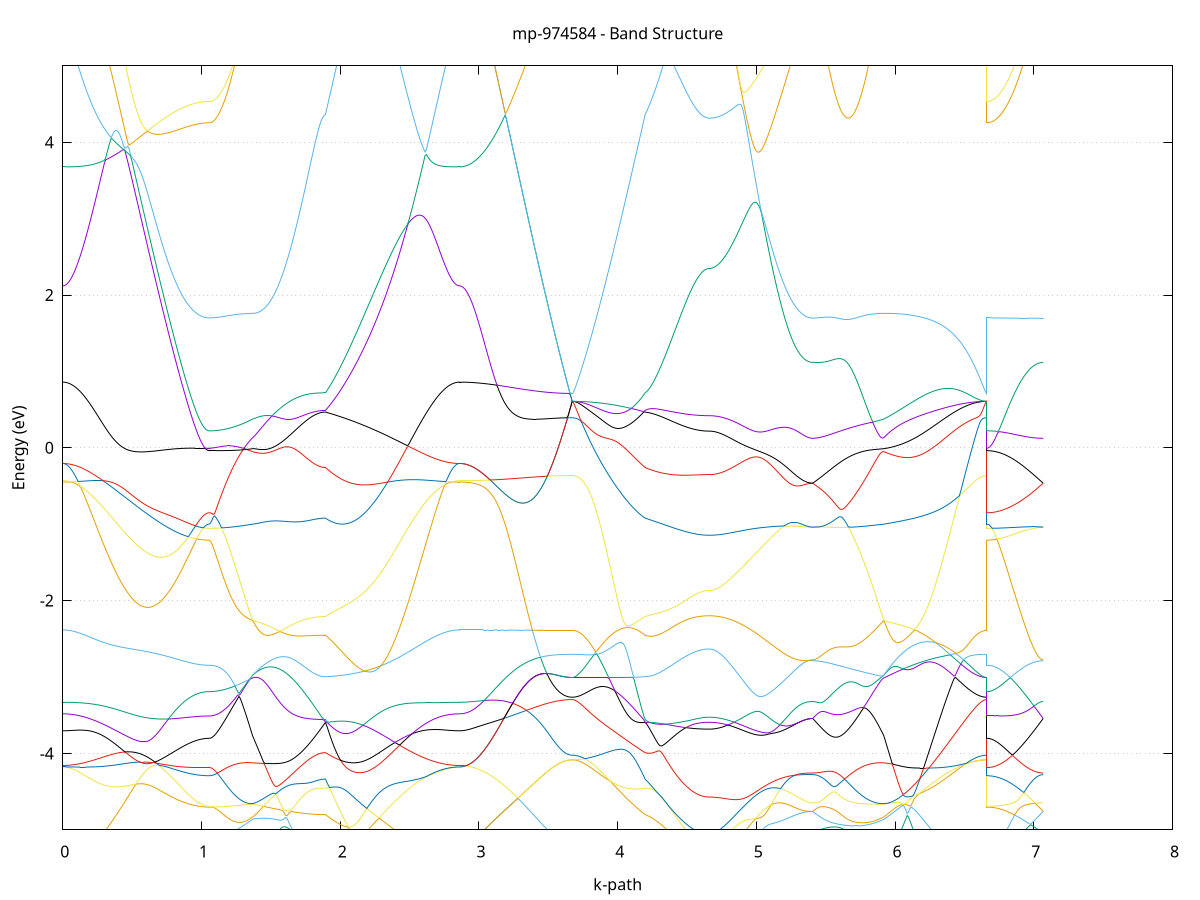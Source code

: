 set title 'mp-974584 - Band Structure'
set xlabel 'k-path'
set ylabel 'Energy (eV)'
set grid y
set yrange [-5:5]
set terminal png size 800,600
set output 'mp-974584_bands_gnuplot.png'
plot '-' using 1:2 with lines notitle, '-' using 1:2 with lines notitle, '-' using 1:2 with lines notitle, '-' using 1:2 with lines notitle, '-' using 1:2 with lines notitle, '-' using 1:2 with lines notitle, '-' using 1:2 with lines notitle, '-' using 1:2 with lines notitle, '-' using 1:2 with lines notitle, '-' using 1:2 with lines notitle, '-' using 1:2 with lines notitle, '-' using 1:2 with lines notitle, '-' using 1:2 with lines notitle, '-' using 1:2 with lines notitle, '-' using 1:2 with lines notitle, '-' using 1:2 with lines notitle, '-' using 1:2 with lines notitle, '-' using 1:2 with lines notitle, '-' using 1:2 with lines notitle, '-' using 1:2 with lines notitle, '-' using 1:2 with lines notitle, '-' using 1:2 with lines notitle, '-' using 1:2 with lines notitle, '-' using 1:2 with lines notitle, '-' using 1:2 with lines notitle, '-' using 1:2 with lines notitle, '-' using 1:2 with lines notitle, '-' using 1:2 with lines notitle, '-' using 1:2 with lines notitle, '-' using 1:2 with lines notitle, '-' using 1:2 with lines notitle, '-' using 1:2 with lines notitle, '-' using 1:2 with lines notitle, '-' using 1:2 with lines notitle, '-' using 1:2 with lines notitle, '-' using 1:2 with lines notitle, '-' using 1:2 with lines notitle, '-' using 1:2 with lines notitle, '-' using 1:2 with lines notitle, '-' using 1:2 with lines notitle, '-' using 1:2 with lines notitle, '-' using 1:2 with lines notitle, '-' using 1:2 with lines notitle, '-' using 1:2 with lines notitle, '-' using 1:2 with lines notitle, '-' using 1:2 with lines notitle, '-' using 1:2 with lines notitle, '-' using 1:2 with lines notitle, '-' using 1:2 with lines notitle, '-' using 1:2 with lines notitle, '-' using 1:2 with lines notitle, '-' using 1:2 with lines notitle, '-' using 1:2 with lines notitle, '-' using 1:2 with lines notitle, '-' using 1:2 with lines notitle, '-' using 1:2 with lines notitle, '-' using 1:2 with lines notitle, '-' using 1:2 with lines notitle, '-' using 1:2 with lines notitle, '-' using 1:2 with lines notitle, '-' using 1:2 with lines notitle, '-' using 1:2 with lines notitle, '-' using 1:2 with lines notitle, '-' using 1:2 with lines notitle
0.000000 -41.985864
0.009958 -41.985964
0.019917 -41.985964
0.029875 -41.985964
0.039834 -41.985964
0.049792 -41.985964
0.059750 -41.985964
0.069709 -41.985964
0.079667 -41.986064
0.089626 -41.986064
0.099584 -41.986064
0.109543 -41.986164
0.119501 -41.986164
0.129459 -41.986164
0.139418 -41.986264
0.149376 -41.986264
0.159335 -41.986364
0.169293 -41.986364
0.179251 -41.986464
0.189210 -41.986464
0.199168 -41.986564
0.209127 -41.986664
0.219085 -41.986664
0.229044 -41.986764
0.239002 -41.986864
0.248960 -41.986864
0.258919 -41.986964
0.268877 -41.987064
0.278836 -41.987164
0.288794 -41.987164
0.298752 -41.987264
0.308711 -41.987364
0.318669 -41.987464
0.328628 -41.987564
0.338586 -41.987564
0.348545 -41.987664
0.358503 -41.987764
0.368461 -41.987864
0.378420 -41.987964
0.388378 -41.988064
0.398337 -41.988064
0.408295 -41.988164
0.418253 -41.988264
0.428212 -41.988364
0.438170 -41.988464
0.448129 -41.988464
0.458087 -41.988564
0.468045 -41.988664
0.478004 -41.988764
0.487962 -41.988764
0.497921 -41.988864
0.507879 -41.988964
0.517838 -41.988964
0.527796 -41.989064
0.537754 -41.989164
0.547713 -41.989164
0.557671 -41.989264
0.567630 -41.989364
0.577588 -41.989364
0.587546 -41.989464
0.597505 -41.989564
0.607463 -41.989564
0.617422 -41.989664
0.627380 -41.989664
0.637339 -41.989764
0.647297 -41.989764
0.657255 -41.989864
0.667214 -41.989864
0.677172 -41.989864
0.687131 -41.989964
0.697089 -41.989964
0.707047 -41.990064
0.717006 -41.990064
0.726964 -41.990064
0.736923 -41.990164
0.746881 -41.990164
0.756839 -41.990164
0.766798 -41.990264
0.776756 -41.990264
0.786715 -41.990264
0.796673 -41.990264
0.806632 -41.990364
0.816590 -41.990364
0.826548 -41.990364
0.836507 -41.990364
0.846465 -41.990364
0.856424 -41.990364
0.866382 -41.990464
0.876340 -41.990464
0.886299 -41.990464
0.896257 -41.990464
0.906216 -41.990464
0.916174 -41.990464
0.926133 -41.990464
0.936091 -41.990464
0.946049 -41.990564
0.956008 -41.990564
0.965966 -41.990564
0.975925 -41.990564
0.985883 -41.990564
0.995841 -41.990564
1.005800 -41.990564
1.015758 -41.990564
1.025717 -41.990564
1.035675 -41.990564
1.045634 -41.990564
1.055592 -41.990564
1.055592 -41.990564
1.065346 -41.990564
1.075101 -41.990564
1.084856 -41.990564
1.094610 -41.990564
1.104365 -41.990464
1.114119 -41.990464
1.123874 -41.990464
1.133628 -41.990464
1.143383 -41.990464
1.153137 -41.990464
1.162892 -41.990464
1.172646 -41.990364
1.182401 -41.990364
1.192155 -41.990364
1.201910 -41.990264
1.211664 -41.990264
1.221419 -41.990264
1.231174 -41.990164
1.240928 -41.990164
1.250683 -41.990164
1.260437 -41.990064
1.270192 -41.990064
1.279946 -41.989964
1.289701 -41.989964
1.299455 -41.989864
1.309210 -41.989864
1.318964 -41.989764
1.328719 -41.989764
1.338473 -41.989664
1.348228 -41.989664
1.357982 -41.989564
1.367737 -41.989464
1.367737 -41.989464
1.377656 -41.989464
1.387575 -41.989464
1.397493 -41.989364
1.407412 -41.989364
1.417331 -41.989364
1.427250 -41.989264
1.437169 -41.989264
1.447087 -41.989264
1.457006 -41.989264
1.466925 -41.989264
1.476844 -41.989264
1.486763 -41.989264
1.496681 -41.989264
1.506600 -41.989264
1.516519 -41.989264
1.526438 -41.989264
1.536357 -41.989264
1.546275 -41.989264
1.556194 -41.989264
1.566113 -41.989264
1.576032 -41.989264
1.585951 -41.989364
1.595869 -41.989364
1.605788 -41.989364
1.615707 -41.989364
1.625626 -41.989364
1.635545 -41.989364
1.645463 -41.989364
1.655382 -41.989364
1.665301 -41.989464
1.675220 -41.989464
1.685139 -41.989464
1.695057 -41.989464
1.704976 -41.989464
1.714895 -41.989464
1.724814 -41.989464
1.734733 -41.989464
1.744651 -41.989464
1.754570 -41.989564
1.764489 -41.989564
1.774408 -41.989564
1.784327 -41.989564
1.794245 -41.989564
1.804164 -41.989564
1.814083 -41.989564
1.824002 -41.989564
1.833921 -41.989564
1.843839 -41.989564
1.853758 -41.989564
1.863677 -41.989564
1.873596 -41.989564
1.883515 -41.989564
1.893433 -41.989564
1.893433 -41.989564
1.903404 -41.989664
1.913374 -41.989764
1.923345 -41.989864
1.933315 -41.989964
1.943286 -41.989964
1.953256 -41.990064
1.963227 -41.990164
1.973197 -41.990164
1.983168 -41.990264
1.993138 -41.990364
2.003109 -41.990364
2.013079 -41.990464
2.023049 -41.990464
2.033020 -41.990564
2.042990 -41.990564
2.052961 -41.990564
2.062931 -41.990664
2.072902 -41.990664
2.082872 -41.990664
2.092843 -41.990664
2.102813 -41.990764
2.112784 -41.990764
2.122754 -41.990764
2.132725 -41.990764
2.142695 -41.990764
2.152666 -41.990764
2.162636 -41.990664
2.172607 -41.990664
2.182577 -41.990664
2.192548 -41.990664
2.202518 -41.990564
2.212489 -41.990564
2.222459 -41.990564
2.232429 -41.990464
2.242400 -41.990464
2.252370 -41.990364
2.262341 -41.990364
2.272311 -41.990264
2.282282 -41.990264
2.292252 -41.990164
2.302223 -41.990064
2.312193 -41.989964
2.322164 -41.989964
2.332134 -41.989864
2.342105 -41.989764
2.352075 -41.989664
2.362046 -41.989564
2.372016 -41.989564
2.381987 -41.989464
2.391957 -41.989364
2.401928 -41.989264
2.411898 -41.989164
2.421869 -41.989064
2.431839 -41.988964
2.441809 -41.988864
2.451780 -41.988764
2.461750 -41.988664
2.471721 -41.988564
2.481691 -41.988464
2.491662 -41.988364
2.501632 -41.988264
2.511603 -41.988164
2.521573 -41.988064
2.531544 -41.987964
2.541514 -41.987864
2.551485 -41.987764
2.561455 -41.987664
2.571426 -41.987564
2.581396 -41.987464
2.591367 -41.987364
2.601337 -41.987264
2.611308 -41.987164
2.621278 -41.987064
2.631248 -41.986964
2.641219 -41.986864
2.651189 -41.986864
2.661160 -41.986764
2.671130 -41.986664
2.681101 -41.986564
2.691071 -41.986564
2.701042 -41.986464
2.711012 -41.986364
2.720983 -41.986364
2.730953 -41.986264
2.740924 -41.986264
2.750894 -41.986164
2.760865 -41.986164
2.770835 -41.986064
2.780806 -41.986064
2.790776 -41.986064
2.800747 -41.985964
2.810717 -41.985964
2.820687 -41.985964
2.830658 -41.985964
2.840628 -41.985964
2.850599 -41.985964
2.860569 -41.985864
2.860569 -41.985864
2.870469 -41.985864
2.880369 -41.985864
2.890269 -41.985864
2.900169 -41.985864
2.910069 -41.985864
2.919968 -41.985864
2.929868 -41.985864
2.939768 -41.985864
2.949668 -41.985864
2.959568 -41.985864
2.969467 -41.985864
2.979367 -41.985864
2.989267 -41.985864
2.999167 -41.985864
3.009067 -41.985864
3.018967 -41.985864
3.028866 -41.985864
3.038766 -41.985864
3.048666 -41.985864
3.058566 -41.985864
3.068466 -41.985864
3.078365 -41.985864
3.088265 -41.985864
3.098165 -41.985764
3.108065 -41.985764
3.117965 -41.985764
3.127865 -41.985764
3.137764 -41.985764
3.147664 -41.985764
3.157564 -41.985764
3.167464 -41.985764
3.177364 -41.985764
3.187264 -41.985764
3.197163 -41.985664
3.207063 -41.985664
3.216963 -41.985664
3.226863 -41.985664
3.236763 -41.985664
3.246662 -41.985664
3.256562 -41.985664
3.266462 -41.985664
3.276362 -41.985664
3.286262 -41.985664
3.296162 -41.985564
3.306061 -41.985564
3.315961 -41.985564
3.325861 -41.985564
3.335761 -41.985564
3.345661 -41.985564
3.355561 -41.985564
3.365460 -41.985564
3.375360 -41.985564
3.385260 -41.985564
3.395160 -41.985564
3.405060 -41.985464
3.414959 -41.985464
3.424859 -41.985464
3.434759 -41.985464
3.444659 -41.985464
3.454559 -41.985464
3.464459 -41.985464
3.474358 -41.985464
3.484258 -41.985464
3.494158 -41.985464
3.504058 -41.985464
3.513958 -41.985464
3.523858 -41.985464
3.533757 -41.985364
3.543657 -41.985364
3.553557 -41.985364
3.563457 -41.985364
3.573357 -41.985364
3.583256 -41.985364
3.593156 -41.985364
3.603056 -41.985364
3.612956 -41.985364
3.622856 -41.985364
3.632756 -41.985364
3.642655 -41.985364
3.652555 -41.985364
3.662455 -41.985364
3.672355 -41.985364
3.672355 -41.985364
3.682274 -41.985364
3.692192 -41.985364
3.702111 -41.985364
3.712030 -41.985364
3.721949 -41.985464
3.731868 -41.985464
3.741786 -41.985464
3.751705 -41.985464
3.761624 -41.985564
3.771543 -41.985564
3.781462 -41.985664
3.791380 -41.985664
3.801299 -41.985764
3.811218 -41.985764
3.821137 -41.985864
3.831056 -41.985964
3.840974 -41.985964
3.850893 -41.986064
3.860812 -41.986164
3.870731 -41.986264
3.880650 -41.986264
3.890568 -41.986364
3.900487 -41.986464
3.910406 -41.986564
3.920325 -41.986664
3.930244 -41.986764
3.940162 -41.986864
3.950081 -41.986964
3.960000 -41.987064
3.969919 -41.987164
3.979838 -41.987264
3.989756 -41.987364
3.999675 -41.987464
4.009594 -41.987564
4.019513 -41.987664
4.029432 -41.987764
4.039350 -41.987964
4.049269 -41.988064
4.059188 -41.988164
4.069107 -41.988264
4.079026 -41.988364
4.088944 -41.988464
4.098863 -41.988564
4.108782 -41.988664
4.118701 -41.988764
4.128620 -41.988864
4.138538 -41.988964
4.148457 -41.989064
4.158376 -41.989164
4.168295 -41.989264
4.178214 -41.989364
4.188132 -41.989464
4.198051 -41.989564
4.198051 -41.989564
4.207881 -41.989664
4.217712 -41.989664
4.227542 -41.989664
4.237372 -41.989764
4.247203 -41.989764
4.257033 -41.989864
4.266863 -41.989864
4.276694 -41.989864
4.286524 -41.989964
4.296354 -41.989964
4.306184 -41.990064
4.316015 -41.990064
4.325845 -41.990064
4.335675 -41.990164
4.345506 -41.990164
4.355336 -41.990164
4.365166 -41.990264
4.374997 -41.990264
4.384827 -41.990264
4.394657 -41.990364
4.404487 -41.990364
4.414318 -41.990364
4.424148 -41.990364
4.433978 -41.990464
4.443809 -41.990464
4.453639 -41.990464
4.463469 -41.990464
4.473300 -41.990564
4.483130 -41.990564
4.492960 -41.990564
4.502790 -41.990564
4.512621 -41.990564
4.522451 -41.990664
4.532281 -41.990664
4.542112 -41.990664
4.551942 -41.990664
4.561772 -41.990664
4.571602 -41.990664
4.581433 -41.990664
4.591263 -41.990764
4.601093 -41.990764
4.610924 -41.990764
4.620754 -41.990764
4.630584 -41.990764
4.640415 -41.990764
4.650245 -41.990764
4.660075 -41.990764
4.660075 -41.990764
4.670027 -41.990764
4.679980 -41.990764
4.689932 -41.990764
4.699884 -41.990764
4.709836 -41.990764
4.719788 -41.990764
4.729741 -41.990764
4.739693 -41.990764
4.749645 -41.990664
4.759597 -41.990664
4.769550 -41.990664
4.779502 -41.990664
4.789454 -41.990664
4.799406 -41.990664
4.809358 -41.990664
4.819311 -41.990664
4.829263 -41.990564
4.839215 -41.990564
4.849167 -41.990564
4.859119 -41.990564
4.869072 -41.990564
4.879024 -41.990464
4.888976 -41.990464
4.898928 -41.990464
4.908881 -41.990464
4.918833 -41.990464
4.928785 -41.990364
4.938737 -41.990364
4.948689 -41.990364
4.958642 -41.990364
4.968594 -41.990264
4.978546 -41.990264
4.988498 -41.990264
4.998450 -41.990264
5.008403 -41.990164
5.018355 -41.990164
5.028307 -41.990164
5.038259 -41.990164
5.048212 -41.990064
5.058164 -41.990064
5.068116 -41.990064
5.078068 -41.990064
5.088020 -41.989964
5.097973 -41.989964
5.107925 -41.989964
5.117877 -41.989964
5.127829 -41.989864
5.137782 -41.989864
5.147734 -41.989864
5.157686 -41.989864
5.167638 -41.989764
5.177590 -41.989764
5.187543 -41.989764
5.197495 -41.989764
5.207447 -41.989764
5.217399 -41.989664
5.227351 -41.989664
5.237304 -41.989664
5.247256 -41.989664
5.257208 -41.989664
5.267160 -41.989664
5.277113 -41.989664
5.287065 -41.989564
5.297017 -41.989564
5.306969 -41.989564
5.316921 -41.989564
5.326874 -41.989564
5.336826 -41.989564
5.346778 -41.989564
5.356730 -41.989564
5.366683 -41.989564
5.376635 -41.989564
5.386587 -41.989564
5.396539 -41.989564
5.406491 -41.989564
5.406491 -41.989564
5.416338 -41.989564
5.426185 -41.989564
5.436032 -41.989664
5.445879 -41.989664
5.455726 -41.989664
5.465573 -41.989664
5.475420 -41.989764
5.485267 -41.989764
5.495113 -41.989764
5.504960 -41.989764
5.514807 -41.989864
5.524654 -41.989864
5.534501 -41.989864
5.544348 -41.989864
5.554195 -41.989864
5.564042 -41.989864
5.573889 -41.989964
5.583735 -41.989964
5.593582 -41.989964
5.603429 -41.989964
5.613276 -41.989964
5.623123 -41.989964
5.632970 -41.989964
5.642817 -41.989964
5.652664 -41.989964
5.662511 -41.989964
5.672358 -41.989964
5.682204 -41.989964
5.692051 -41.989964
5.701898 -41.989964
5.711745 -41.989964
5.721592 -41.989964
5.731439 -41.989964
5.741286 -41.989964
5.751133 -41.989964
5.760980 -41.989964
5.770826 -41.989864
5.780673 -41.989864
5.790520 -41.989864
5.800367 -41.989864
5.810214 -41.989864
5.820061 -41.989864
5.829908 -41.989764
5.839755 -41.989764
5.849602 -41.989764
5.859449 -41.989664
5.869295 -41.989664
5.879142 -41.989664
5.888989 -41.989664
5.898836 -41.989564
5.908683 -41.989564
5.918530 -41.989464
5.918530 -41.989464
5.928443 -41.989464
5.938355 -41.989364
5.948268 -41.989364
5.958180 -41.989264
5.968093 -41.989164
5.978006 -41.989164
5.987918 -41.989064
5.997831 -41.988964
6.007743 -41.988864
6.017656 -41.988864
6.027569 -41.988764
6.037481 -41.988664
6.047394 -41.988664
6.057307 -41.988564
6.067219 -41.988464
6.077132 -41.988364
6.087045 -41.988364
6.096957 -41.988264
6.106870 -41.988164
6.116782 -41.988064
6.126695 -41.988064
6.136608 -41.987964
6.146520 -41.987864
6.156433 -41.987764
6.166346 -41.987764
6.176258 -41.987664
6.186171 -41.987564
6.196083 -41.987464
6.205996 -41.987464
6.215909 -41.987364
6.225821 -41.987264
6.235734 -41.987264
6.245646 -41.987164
6.255559 -41.987064
6.265472 -41.987064
6.275384 -41.986964
6.285297 -41.986964
6.295210 -41.986864
6.305122 -41.986764
6.315035 -41.986764
6.324947 -41.986664
6.334860 -41.986664
6.344773 -41.986564
6.354685 -41.986464
6.364598 -41.986464
6.374511 -41.986364
6.384423 -41.986364
6.394336 -41.986264
6.404249 -41.986164
6.414161 -41.986164
6.424074 -41.986064
6.433986 -41.986064
6.443899 -41.985964
6.453812 -41.985964
6.463724 -41.985864
6.473637 -41.985864
6.483549 -41.985764
6.493462 -41.985764
6.503375 -41.985764
6.513287 -41.985664
6.523200 -41.985664
6.533113 -41.985564
6.543025 -41.985564
6.552938 -41.985564
6.562850 -41.985464
6.572763 -41.985464
6.582676 -41.985464
6.592588 -41.985464
6.602501 -41.985464
6.612414 -41.985364
6.622326 -41.985364
6.632239 -41.985364
6.642151 -41.985364
6.652064 -41.985364
6.661977 -41.985364
6.661977 -41.990564
6.671877 -41.990564
6.681776 -41.990564
6.691676 -41.990564
6.701576 -41.990564
6.711476 -41.990564
6.721376 -41.990564
6.731275 -41.990464
6.741175 -41.990464
6.751075 -41.990464
6.760975 -41.990464
6.770875 -41.990464
6.780775 -41.990464
6.790674 -41.990464
6.800574 -41.990364
6.810474 -41.990364
6.820374 -41.990364
6.830274 -41.990364
6.840174 -41.990364
6.850073 -41.990264
6.859973 -41.990264
6.869873 -41.990264
6.879773 -41.990164
6.889673 -41.990164
6.899572 -41.990164
6.909472 -41.990164
6.919372 -41.990064
6.929272 -41.990064
6.939172 -41.990064
6.949072 -41.989964
6.958971 -41.989964
6.968871 -41.989864
6.978771 -41.989864
6.988671 -41.989864
6.998571 -41.989764
7.008471 -41.989764
7.018370 -41.989764
7.028270 -41.989664
7.038170 -41.989664
7.048070 -41.989564
7.057970 -41.989564
7.067869 -41.989564
e
0.000000 -41.985864
0.009958 -41.985864
0.019917 -41.985964
0.029875 -41.985964
0.039834 -41.985964
0.049792 -41.985964
0.059750 -41.985964
0.069709 -41.985964
0.079667 -41.985964
0.089626 -41.985964
0.099584 -41.985964
0.109543 -41.985964
0.119501 -41.985964
0.129459 -41.986064
0.139418 -41.986064
0.149376 -41.986064
0.159335 -41.986064
0.169293 -41.986064
0.179251 -41.986064
0.189210 -41.986164
0.199168 -41.986164
0.209127 -41.986164
0.219085 -41.986164
0.229044 -41.986164
0.239002 -41.986264
0.248960 -41.986264
0.258919 -41.986264
0.268877 -41.986264
0.278836 -41.986364
0.288794 -41.986364
0.298752 -41.986364
0.308711 -41.986464
0.318669 -41.986464
0.328628 -41.986464
0.338586 -41.986564
0.348545 -41.986564
0.358503 -41.986564
0.368461 -41.986664
0.378420 -41.986664
0.388378 -41.986664
0.398337 -41.986764
0.408295 -41.986764
0.418253 -41.986764
0.428212 -41.986864
0.438170 -41.986864
0.448129 -41.986964
0.458087 -41.986964
0.468045 -41.986964
0.478004 -41.987064
0.487962 -41.987064
0.497921 -41.987064
0.507879 -41.987164
0.517838 -41.987164
0.527796 -41.987264
0.537754 -41.987264
0.547713 -41.987264
0.557671 -41.987364
0.567630 -41.987364
0.577588 -41.987464
0.587546 -41.987464
0.597505 -41.987464
0.607463 -41.987564
0.617422 -41.987564
0.627380 -41.987564
0.637339 -41.987664
0.647297 -41.987664
0.657255 -41.987764
0.667214 -41.987764
0.677172 -41.987764
0.687131 -41.987864
0.697089 -41.987864
0.707047 -41.987864
0.717006 -41.987964
0.726964 -41.987964
0.736923 -41.987964
0.746881 -41.987964
0.756839 -41.988064
0.766798 -41.988064
0.776756 -41.988064
0.786715 -41.988164
0.796673 -41.988164
0.806632 -41.988164
0.816590 -41.988164
0.826548 -41.988264
0.836507 -41.988264
0.846465 -41.988264
0.856424 -41.988264
0.866382 -41.988364
0.876340 -41.988364
0.886299 -41.988364
0.896257 -41.988364
0.906216 -41.988364
0.916174 -41.988364
0.926133 -41.988464
0.936091 -41.988464
0.946049 -41.988464
0.956008 -41.988464
0.965966 -41.988464
0.975925 -41.988464
0.985883 -41.988464
0.995841 -41.988464
1.005800 -41.988464
1.015758 -41.988464
1.025717 -41.988464
1.035675 -41.988464
1.045634 -41.988464
1.055592 -41.988464
1.055592 -41.988464
1.065346 -41.988464
1.075101 -41.988464
1.084856 -41.988464
1.094610 -41.988464
1.104365 -41.988464
1.114119 -41.988564
1.123874 -41.988564
1.133628 -41.988564
1.143383 -41.988564
1.153137 -41.988564
1.162892 -41.988564
1.172646 -41.988564
1.182401 -41.988464
1.192155 -41.988464
1.201910 -41.988464
1.211664 -41.988464
1.221419 -41.988464
1.231174 -41.988464
1.240928 -41.988464
1.250683 -41.988464
1.260437 -41.988464
1.270192 -41.988464
1.279946 -41.988464
1.289701 -41.988464
1.299455 -41.988464
1.309210 -41.988464
1.318964 -41.988464
1.328719 -41.988464
1.338473 -41.988464
1.348228 -41.988464
1.357982 -41.988464
1.367737 -41.988364
1.367737 -41.988364
1.377656 -41.988364
1.387575 -41.988364
1.397493 -41.988364
1.407412 -41.988364
1.417331 -41.988264
1.427250 -41.988264
1.437169 -41.988264
1.447087 -41.988164
1.457006 -41.988164
1.466925 -41.988064
1.476844 -41.988064
1.486763 -41.987964
1.496681 -41.987964
1.506600 -41.987864
1.516519 -41.987764
1.526438 -41.987664
1.536357 -41.987664
1.546275 -41.987564
1.556194 -41.987464
1.566113 -41.987364
1.576032 -41.987364
1.585951 -41.987264
1.595869 -41.987164
1.605788 -41.987164
1.615707 -41.987064
1.625626 -41.986964
1.635545 -41.986964
1.645463 -41.986864
1.655382 -41.986764
1.665301 -41.986764
1.675220 -41.986664
1.685139 -41.986564
1.695057 -41.986564
1.704976 -41.986464
1.714895 -41.986464
1.724814 -41.986364
1.734733 -41.986364
1.744651 -41.986264
1.754570 -41.986264
1.764489 -41.986164
1.774408 -41.986164
1.784327 -41.986064
1.794245 -41.986064
1.804164 -41.986064
1.814083 -41.986064
1.824002 -41.985964
1.833921 -41.985964
1.843839 -41.985964
1.853758 -41.985964
1.863677 -41.985964
1.873596 -41.985964
1.883515 -41.985964
1.893433 -41.985964
1.893433 -41.985964
1.903404 -41.985964
1.913374 -41.985964
1.923345 -41.985964
1.933315 -41.985964
1.943286 -41.985964
1.953256 -41.985964
1.963227 -41.985964
1.973197 -41.985964
1.983168 -41.986064
1.993138 -41.986064
2.003109 -41.986064
2.013079 -41.986064
2.023049 -41.986064
2.033020 -41.986064
2.042990 -41.986064
2.052961 -41.986064
2.062931 -41.986064
2.072902 -41.986064
2.082872 -41.986164
2.092843 -41.986164
2.102813 -41.986164
2.112784 -41.986164
2.122754 -41.986164
2.132725 -41.986164
2.142695 -41.986164
2.152666 -41.986164
2.162636 -41.986164
2.172607 -41.986164
2.182577 -41.986164
2.192548 -41.986164
2.202518 -41.986164
2.212489 -41.986164
2.222459 -41.986164
2.232429 -41.986164
2.242400 -41.986164
2.252370 -41.986164
2.262341 -41.986164
2.272311 -41.986164
2.282282 -41.986164
2.292252 -41.986164
2.302223 -41.986164
2.312193 -41.986164
2.322164 -41.986164
2.332134 -41.986164
2.342105 -41.986164
2.352075 -41.986164
2.362046 -41.986164
2.372016 -41.986164
2.381987 -41.986164
2.391957 -41.986164
2.401928 -41.986164
2.411898 -41.986164
2.421869 -41.986164
2.431839 -41.986164
2.441809 -41.986064
2.451780 -41.986064
2.461750 -41.986064
2.471721 -41.986064
2.481691 -41.986064
2.491662 -41.986064
2.501632 -41.986064
2.511603 -41.986064
2.521573 -41.986064
2.531544 -41.986064
2.541514 -41.986064
2.551485 -41.986064
2.561455 -41.986064
2.571426 -41.986064
2.581396 -41.986064
2.591367 -41.985964
2.601337 -41.985964
2.611308 -41.985964
2.621278 -41.985964
2.631248 -41.985964
2.641219 -41.985964
2.651189 -41.985964
2.661160 -41.985964
2.671130 -41.985964
2.681101 -41.985964
2.691071 -41.985964
2.701042 -41.985964
2.711012 -41.985964
2.720983 -41.985964
2.730953 -41.985964
2.740924 -41.985964
2.750894 -41.985964
2.760865 -41.985964
2.770835 -41.985964
2.780806 -41.985964
2.790776 -41.985964
2.800747 -41.985964
2.810717 -41.985964
2.820687 -41.985964
2.830658 -41.985864
2.840628 -41.985864
2.850599 -41.985864
2.860569 -41.985864
2.860569 -41.985864
2.870469 -41.985864
2.880369 -41.985864
2.890269 -41.985864
2.900169 -41.985864
2.910069 -41.985864
2.919968 -41.985864
2.929868 -41.985864
2.939768 -41.985864
2.949668 -41.985864
2.959568 -41.985864
2.969467 -41.985864
2.979367 -41.985864
2.989267 -41.985864
2.999167 -41.985864
3.009067 -41.985864
3.018967 -41.985864
3.028866 -41.985864
3.038766 -41.985864
3.048666 -41.985864
3.058566 -41.985864
3.068466 -41.985864
3.078365 -41.985864
3.088265 -41.985864
3.098165 -41.985764
3.108065 -41.985764
3.117965 -41.985764
3.127865 -41.985764
3.137764 -41.985764
3.147664 -41.985764
3.157564 -41.985764
3.167464 -41.985764
3.177364 -41.985764
3.187264 -41.985764
3.197163 -41.985664
3.207063 -41.985664
3.216963 -41.985664
3.226863 -41.985664
3.236763 -41.985664
3.246662 -41.985664
3.256562 -41.985664
3.266462 -41.985664
3.276362 -41.985664
3.286262 -41.985664
3.296162 -41.985564
3.306061 -41.985564
3.315961 -41.985564
3.325861 -41.985564
3.335761 -41.985564
3.345661 -41.985564
3.355561 -41.985564
3.365460 -41.985564
3.375360 -41.985564
3.385260 -41.985564
3.395160 -41.985564
3.405060 -41.985464
3.414959 -41.985464
3.424859 -41.985464
3.434759 -41.985464
3.444659 -41.985464
3.454559 -41.985464
3.464459 -41.985464
3.474358 -41.985464
3.484258 -41.985464
3.494158 -41.985464
3.504058 -41.985464
3.513958 -41.985464
3.523858 -41.985464
3.533757 -41.985364
3.543657 -41.985364
3.553557 -41.985364
3.563457 -41.985364
3.573357 -41.985364
3.583256 -41.985364
3.593156 -41.985364
3.603056 -41.985364
3.612956 -41.985364
3.622856 -41.985364
3.632756 -41.985364
3.642655 -41.985364
3.652555 -41.985364
3.662455 -41.985364
3.672355 -41.985364
3.672355 -41.985364
3.682274 -41.985364
3.692192 -41.985364
3.702111 -41.985364
3.712030 -41.985364
3.721949 -41.985364
3.731868 -41.985364
3.741786 -41.985364
3.751705 -41.985364
3.761624 -41.985364
3.771543 -41.985364
3.781462 -41.985364
3.791380 -41.985364
3.801299 -41.985364
3.811218 -41.985464
3.821137 -41.985464
3.831056 -41.985464
3.840974 -41.985464
3.850893 -41.985464
3.860812 -41.985464
3.870731 -41.985464
3.880650 -41.985464
3.890568 -41.985464
3.900487 -41.985564
3.910406 -41.985564
3.920325 -41.985564
3.930244 -41.985564
3.940162 -41.985564
3.950081 -41.985564
3.960000 -41.985564
3.969919 -41.985564
3.979838 -41.985564
3.989756 -41.985664
3.999675 -41.985664
4.009594 -41.985664
4.019513 -41.985664
4.029432 -41.985664
4.039350 -41.985664
4.049269 -41.985664
4.059188 -41.985664
4.069107 -41.985764
4.079026 -41.985764
4.088944 -41.985764
4.098863 -41.985764
4.108782 -41.985764
4.118701 -41.985764
4.128620 -41.985864
4.138538 -41.985864
4.148457 -41.985864
4.158376 -41.985864
4.168295 -41.985864
4.178214 -41.985864
4.188132 -41.985864
4.198051 -41.985964
4.198051 -41.985964
4.207881 -41.985964
4.217712 -41.985964
4.227542 -41.985964
4.237372 -41.985964
4.247203 -41.985964
4.257033 -41.985964
4.266863 -41.985964
4.276694 -41.985964
4.286524 -41.985964
4.296354 -41.985964
4.306184 -41.985964
4.316015 -41.985964
4.325845 -41.985964
4.335675 -41.985964
4.345506 -41.985964
4.355336 -41.986064
4.365166 -41.986064
4.374997 -41.986064
4.384827 -41.986064
4.394657 -41.986064
4.404487 -41.986064
4.414318 -41.986064
4.424148 -41.986064
4.433978 -41.986064
4.443809 -41.986064
4.453639 -41.986064
4.463469 -41.986064
4.473300 -41.986064
4.483130 -41.986064
4.492960 -41.986064
4.502790 -41.986064
4.512621 -41.986064
4.522451 -41.986064
4.532281 -41.986164
4.542112 -41.986164
4.551942 -41.986164
4.561772 -41.986164
4.571602 -41.986164
4.581433 -41.986164
4.591263 -41.986164
4.601093 -41.986164
4.610924 -41.986164
4.620754 -41.986164
4.630584 -41.986164
4.640415 -41.986164
4.650245 -41.986164
4.660075 -41.986164
4.660075 -41.986164
4.670027 -41.986164
4.679980 -41.986164
4.689932 -41.986164
4.699884 -41.986164
4.709836 -41.986164
4.719788 -41.986164
4.729741 -41.986264
4.739693 -41.986264
4.749645 -41.986264
4.759597 -41.986264
4.769550 -41.986364
4.779502 -41.986364
4.789454 -41.986364
4.799406 -41.986464
4.809358 -41.986464
4.819311 -41.986464
4.829263 -41.986564
4.839215 -41.986564
4.849167 -41.986664
4.859119 -41.986664
4.869072 -41.986764
4.879024 -41.986764
4.888976 -41.986864
4.898928 -41.986964
4.908881 -41.986964
4.918833 -41.987064
4.928785 -41.987164
4.938737 -41.987164
4.948689 -41.987264
4.958642 -41.987264
4.968594 -41.987364
4.978546 -41.987464
4.988498 -41.987464
4.998450 -41.987564
5.008403 -41.987664
5.018355 -41.987764
5.028307 -41.987764
5.038259 -41.987864
5.048212 -41.987964
5.058164 -41.988064
5.068116 -41.988064
5.078068 -41.988164
5.088020 -41.988264
5.097973 -41.988264
5.107925 -41.988364
5.117877 -41.988464
5.127829 -41.988464
5.137782 -41.988564
5.147734 -41.988664
5.157686 -41.988664
5.167638 -41.988764
5.177590 -41.988764
5.187543 -41.988864
5.197495 -41.988864
5.207447 -41.988964
5.217399 -41.989064
5.227351 -41.989064
5.237304 -41.989164
5.247256 -41.989164
5.257208 -41.989164
5.267160 -41.989264
5.277113 -41.989264
5.287065 -41.989364
5.297017 -41.989364
5.306969 -41.989364
5.316921 -41.989364
5.326874 -41.989464
5.336826 -41.989464
5.346778 -41.989464
5.356730 -41.989464
5.366683 -41.989464
5.376635 -41.989564
5.386587 -41.989564
5.396539 -41.989564
5.406491 -41.989564
5.406491 -41.989564
5.416338 -41.989464
5.426185 -41.989464
5.436032 -41.989464
5.445879 -41.989364
5.455726 -41.989364
5.465573 -41.989364
5.475420 -41.989364
5.485267 -41.989264
5.495113 -41.989264
5.504960 -41.989264
5.514807 -41.989164
5.524654 -41.989164
5.534501 -41.989164
5.544348 -41.989064
5.554195 -41.989064
5.564042 -41.989064
5.573889 -41.989064
5.583735 -41.988964
5.593582 -41.988964
5.603429 -41.988964
5.613276 -41.988964
5.623123 -41.988864
5.632970 -41.988864
5.642817 -41.988864
5.652664 -41.988864
5.662511 -41.988764
5.672358 -41.988764
5.682204 -41.988764
5.692051 -41.988764
5.701898 -41.988664
5.711745 -41.988664
5.721592 -41.988664
5.731439 -41.988664
5.741286 -41.988664
5.751133 -41.988664
5.760980 -41.988564
5.770826 -41.988564
5.780673 -41.988564
5.790520 -41.988564
5.800367 -41.988564
5.810214 -41.988564
5.820061 -41.988564
5.829908 -41.988464
5.839755 -41.988464
5.849602 -41.988464
5.859449 -41.988464
5.869295 -41.988464
5.879142 -41.988464
5.888989 -41.988464
5.898836 -41.988464
5.908683 -41.988464
5.918530 -41.988364
5.918530 -41.988364
5.928443 -41.988364
5.938355 -41.988364
5.948268 -41.988364
5.958180 -41.988364
5.968093 -41.988364
5.978006 -41.988264
5.987918 -41.988264
5.997831 -41.988264
6.007743 -41.988264
6.017656 -41.988264
6.027569 -41.988164
6.037481 -41.988164
6.047394 -41.988164
6.057307 -41.988064
6.067219 -41.988064
6.077132 -41.987964
6.087045 -41.987964
6.096957 -41.987964
6.106870 -41.987864
6.116782 -41.987864
6.126695 -41.987764
6.136608 -41.987764
6.146520 -41.987664
6.156433 -41.987664
6.166346 -41.987664
6.176258 -41.987564
6.186171 -41.987464
6.196083 -41.987464
6.205996 -41.987364
6.215909 -41.987364
6.225821 -41.987264
6.235734 -41.987164
6.245646 -41.987164
6.255559 -41.987064
6.265472 -41.986964
6.275384 -41.986864
6.285297 -41.986864
6.295210 -41.986764
6.305122 -41.986664
6.315035 -41.986664
6.324947 -41.986564
6.334860 -41.986464
6.344773 -41.986464
6.354685 -41.986364
6.364598 -41.986364
6.374511 -41.986264
6.384423 -41.986164
6.394336 -41.986164
6.404249 -41.986064
6.414161 -41.986064
6.424074 -41.985964
6.433986 -41.985964
6.443899 -41.985864
6.453812 -41.985864
6.463724 -41.985864
6.473637 -41.985764
6.483549 -41.985764
6.493462 -41.985664
6.503375 -41.985664
6.513287 -41.985664
6.523200 -41.985564
6.533113 -41.985564
6.543025 -41.985564
6.552938 -41.985564
6.562850 -41.985464
6.572763 -41.985464
6.582676 -41.985464
6.592588 -41.985464
6.602501 -41.985464
6.612414 -41.985364
6.622326 -41.985364
6.632239 -41.985364
6.642151 -41.985364
6.652064 -41.985364
6.661977 -41.985364
6.661977 -41.988464
6.671877 -41.988464
6.681776 -41.988564
6.691676 -41.988564
6.701576 -41.988564
6.711476 -41.988564
6.721376 -41.988564
6.731275 -41.988564
6.741175 -41.988564
6.751075 -41.988564
6.760975 -41.988564
6.770875 -41.988564
6.780775 -41.988564
6.790674 -41.988664
6.800574 -41.988664
6.810474 -41.988664
6.820374 -41.988664
6.830274 -41.988764
6.840174 -41.988764
6.850073 -41.988764
6.859973 -41.988764
6.869873 -41.988864
6.879773 -41.988864
6.889673 -41.988864
6.899572 -41.988964
6.909472 -41.988964
6.919372 -41.988964
6.929272 -41.989064
6.939172 -41.989064
6.949072 -41.989064
6.958971 -41.989164
6.968871 -41.989164
6.978771 -41.989164
6.988671 -41.989264
6.998571 -41.989264
7.008471 -41.989264
7.018370 -41.989364
7.028270 -41.989364
7.038170 -41.989364
7.048070 -41.989464
7.057970 -41.989464
7.067869 -41.989564
e
0.000000 -41.958564
0.009958 -41.958564
0.019917 -41.958564
0.029875 -41.958564
0.039834 -41.958564
0.049792 -41.958564
0.059750 -41.958564
0.069709 -41.958564
0.079667 -41.958564
0.089626 -41.958564
0.099584 -41.958564
0.109543 -41.958564
0.119501 -41.958564
0.129459 -41.958564
0.139418 -41.958564
0.149376 -41.958564
0.159335 -41.958564
0.169293 -41.958564
0.179251 -41.958564
0.189210 -41.958564
0.199168 -41.958564
0.209127 -41.958564
0.219085 -41.958564
0.229044 -41.958564
0.239002 -41.958564
0.248960 -41.958564
0.258919 -41.958564
0.268877 -41.958564
0.278836 -41.958564
0.288794 -41.958564
0.298752 -41.958564
0.308711 -41.958564
0.318669 -41.958564
0.328628 -41.958564
0.338586 -41.958564
0.348545 -41.958564
0.358503 -41.958564
0.368461 -41.958564
0.378420 -41.958564
0.388378 -41.958564
0.398337 -41.958564
0.408295 -41.958564
0.418253 -41.958564
0.428212 -41.958564
0.438170 -41.958564
0.448129 -41.958664
0.458087 -41.958664
0.468045 -41.958664
0.478004 -41.958664
0.487962 -41.958664
0.497921 -41.958664
0.507879 -41.958664
0.517838 -41.958664
0.527796 -41.958664
0.537754 -41.958664
0.547713 -41.958664
0.557671 -41.958664
0.567630 -41.958664
0.577588 -41.958664
0.587546 -41.958664
0.597505 -41.958664
0.607463 -41.958664
0.617422 -41.958664
0.627380 -41.958664
0.637339 -41.958664
0.647297 -41.958664
0.657255 -41.958664
0.667214 -41.958664
0.677172 -41.958664
0.687131 -41.958664
0.697089 -41.958664
0.707047 -41.958664
0.717006 -41.958664
0.726964 -41.958664
0.736923 -41.958664
0.746881 -41.958664
0.756839 -41.958664
0.766798 -41.958664
0.776756 -41.958664
0.786715 -41.958664
0.796673 -41.958664
0.806632 -41.958664
0.816590 -41.958664
0.826548 -41.958664
0.836507 -41.958664
0.846465 -41.958664
0.856424 -41.958664
0.866382 -41.958664
0.876340 -41.958664
0.886299 -41.958664
0.896257 -41.958664
0.906216 -41.958664
0.916174 -41.958664
0.926133 -41.958664
0.936091 -41.958664
0.946049 -41.958664
0.956008 -41.958664
0.965966 -41.958664
0.975925 -41.958664
0.985883 -41.958664
0.995841 -41.958764
1.005800 -41.958764
1.015758 -41.958664
1.025717 -41.958664
1.035675 -41.958664
1.045634 -41.958664
1.055592 -41.958664
1.055592 -41.958664
1.065346 -41.958664
1.075101 -41.958664
1.084856 -41.958664
1.094610 -41.958764
1.104365 -41.958764
1.114119 -41.958764
1.123874 -41.958764
1.133628 -41.958764
1.143383 -41.958764
1.153137 -41.958764
1.162892 -41.958764
1.172646 -41.958764
1.182401 -41.958764
1.192155 -41.958864
1.201910 -41.958864
1.211664 -41.958864
1.221419 -41.958864
1.231174 -41.958864
1.240928 -41.958864
1.250683 -41.958964
1.260437 -41.958964
1.270192 -41.958964
1.279946 -41.958964
1.289701 -41.958964
1.299455 -41.959064
1.309210 -41.959064
1.318964 -41.959064
1.328719 -41.959064
1.338473 -41.959164
1.348228 -41.959164
1.357982 -41.959164
1.367737 -41.959164
1.367737 -41.959164
1.377656 -41.959264
1.387575 -41.959264
1.397493 -41.959264
1.407412 -41.959264
1.417331 -41.959264
1.427250 -41.959264
1.437169 -41.959364
1.447087 -41.959364
1.457006 -41.959364
1.466925 -41.959364
1.476844 -41.959464
1.486763 -41.959464
1.496681 -41.959464
1.506600 -41.959464
1.516519 -41.959464
1.526438 -41.959464
1.536357 -41.959564
1.546275 -41.959564
1.556194 -41.959564
1.566113 -41.959564
1.576032 -41.959564
1.585951 -41.959664
1.595869 -41.959664
1.605788 -41.959664
1.615707 -41.959664
1.625626 -41.959664
1.635545 -41.959664
1.645463 -41.959764
1.655382 -41.959764
1.665301 -41.959764
1.675220 -41.959764
1.685139 -41.959764
1.695057 -41.959764
1.704976 -41.959764
1.714895 -41.959864
1.724814 -41.959864
1.734733 -41.959864
1.744651 -41.959864
1.754570 -41.959864
1.764489 -41.959864
1.774408 -41.959864
1.784327 -41.959864
1.794245 -41.959864
1.804164 -41.959864
1.814083 -41.959864
1.824002 -41.959964
1.833921 -41.959964
1.843839 -41.959964
1.853758 -41.959964
1.863677 -41.959964
1.873596 -41.959964
1.883515 -41.959964
1.893433 -41.959964
1.893433 -41.959964
1.903404 -41.959964
1.913374 -41.959864
1.923345 -41.959864
1.933315 -41.959764
1.943286 -41.959764
1.953256 -41.959764
1.963227 -41.959764
1.973197 -41.959664
1.983168 -41.959664
1.993138 -41.959664
2.003109 -41.959564
2.013079 -41.959564
2.023049 -41.959564
2.033020 -41.959464
2.042990 -41.959464
2.052961 -41.959464
2.062931 -41.959464
2.072902 -41.959364
2.082872 -41.959364
2.092843 -41.959364
2.102813 -41.959264
2.112784 -41.959264
2.122754 -41.959264
2.132725 -41.959264
2.142695 -41.959164
2.152666 -41.959164
2.162636 -41.959164
2.172607 -41.959164
2.182577 -41.959064
2.192548 -41.959064
2.202518 -41.959064
2.212489 -41.959064
2.222459 -41.958964
2.232429 -41.958964
2.242400 -41.958964
2.252370 -41.958964
2.262341 -41.958964
2.272311 -41.958964
2.282282 -41.958864
2.292252 -41.958864
2.302223 -41.958864
2.312193 -41.958864
2.322164 -41.958864
2.332134 -41.958764
2.342105 -41.958764
2.352075 -41.958764
2.362046 -41.958764
2.372016 -41.958764
2.381987 -41.958764
2.391957 -41.958764
2.401928 -41.958764
2.411898 -41.958664
2.421869 -41.958664
2.431839 -41.958664
2.441809 -41.958664
2.451780 -41.958664
2.461750 -41.958664
2.471721 -41.958664
2.481691 -41.958664
2.491662 -41.958664
2.501632 -41.958664
2.511603 -41.958664
2.521573 -41.958664
2.531544 -41.958564
2.541514 -41.958564
2.551485 -41.958564
2.561455 -41.958564
2.571426 -41.958564
2.581396 -41.958564
2.591367 -41.958564
2.601337 -41.958564
2.611308 -41.958564
2.621278 -41.958564
2.631248 -41.958564
2.641219 -41.958564
2.651189 -41.958564
2.661160 -41.958564
2.671130 -41.958564
2.681101 -41.958564
2.691071 -41.958564
2.701042 -41.958564
2.711012 -41.958564
2.720983 -41.958564
2.730953 -41.958564
2.740924 -41.958564
2.750894 -41.958564
2.760865 -41.958564
2.770835 -41.958564
2.780806 -41.958564
2.790776 -41.958564
2.800747 -41.958564
2.810717 -41.958564
2.820687 -41.958564
2.830658 -41.958564
2.840628 -41.958564
2.850599 -41.958564
2.860569 -41.958564
2.860569 -41.958564
2.870469 -41.958564
2.880369 -41.958564
2.890269 -41.958564
2.900169 -41.958564
2.910069 -41.958564
2.919968 -41.958564
2.929868 -41.958564
2.939768 -41.958564
2.949668 -41.958564
2.959568 -41.958664
2.969467 -41.958664
2.979367 -41.958664
2.989267 -41.958664
2.999167 -41.958664
3.009067 -41.958764
3.018967 -41.958764
3.028866 -41.958764
3.038766 -41.958864
3.048666 -41.958864
3.058566 -41.958864
3.068466 -41.958964
3.078365 -41.958964
3.088265 -41.958964
3.098165 -41.959064
3.108065 -41.959064
3.117965 -41.959064
3.127865 -41.959164
3.137764 -41.959164
3.147664 -41.959264
3.157564 -41.959264
3.167464 -41.959364
3.177364 -41.959364
3.187264 -41.959464
3.197163 -41.959464
3.207063 -41.959464
3.216963 -41.959564
3.226863 -41.959564
3.236763 -41.959664
3.246662 -41.959664
3.256562 -41.959764
3.266462 -41.959764
3.276362 -41.959864
3.286262 -41.959864
3.296162 -41.959964
3.306061 -41.959964
3.315961 -41.960064
3.325861 -41.960064
3.335761 -41.960164
3.345661 -41.960164
3.355561 -41.960264
3.365460 -41.960264
3.375360 -41.960364
3.385260 -41.960364
3.395160 -41.960364
3.405060 -41.960464
3.414959 -41.960464
3.424859 -41.960564
3.434759 -41.960564
3.444659 -41.960564
3.454559 -41.960664
3.464459 -41.960664
3.474358 -41.960664
3.484258 -41.960764
3.494158 -41.960764
3.504058 -41.960764
3.513958 -41.960864
3.523858 -41.960864
3.533757 -41.960864
3.543657 -41.960864
3.553557 -41.960964
3.563457 -41.960964
3.573357 -41.960964
3.583256 -41.960964
3.593156 -41.960964
3.603056 -41.961064
3.612956 -41.961064
3.622856 -41.961064
3.632756 -41.961064
3.642655 -41.961064
3.652555 -41.961064
3.662455 -41.961064
3.672355 -41.961064
3.672355 -41.961064
3.682274 -41.961064
3.692192 -41.961064
3.702111 -41.961064
3.712030 -41.961064
3.721949 -41.961064
3.731868 -41.961064
3.741786 -41.961064
3.751705 -41.961064
3.761624 -41.961064
3.771543 -41.960964
3.781462 -41.960964
3.791380 -41.960964
3.801299 -41.960964
3.811218 -41.960964
3.821137 -41.960964
3.831056 -41.960964
3.840974 -41.960964
3.850893 -41.960864
3.860812 -41.960864
3.870731 -41.960864
3.880650 -41.960864
3.890568 -41.960864
3.900487 -41.960764
3.910406 -41.960764
3.920325 -41.960764
3.930244 -41.960764
3.940162 -41.960664
3.950081 -41.960664
3.960000 -41.960664
3.969919 -41.960664
3.979838 -41.960564
3.989756 -41.960564
3.999675 -41.960564
4.009594 -41.960564
4.019513 -41.960464
4.029432 -41.960464
4.039350 -41.960464
4.049269 -41.960464
4.059188 -41.960364
4.069107 -41.960364
4.079026 -41.960364
4.088944 -41.960264
4.098863 -41.960264
4.108782 -41.960264
4.118701 -41.960164
4.128620 -41.960164
4.138538 -41.960164
4.148457 -41.960064
4.158376 -41.960064
4.168295 -41.960064
4.178214 -41.959964
4.188132 -41.959964
4.198051 -41.959964
4.198051 -41.959964
4.207881 -41.959964
4.217712 -41.959864
4.227542 -41.959864
4.237372 -41.959864
4.247203 -41.959864
4.257033 -41.959864
4.266863 -41.959864
4.276694 -41.959764
4.286524 -41.959764
4.296354 -41.959764
4.306184 -41.959764
4.316015 -41.959764
4.325845 -41.959664
4.335675 -41.959664
4.345506 -41.959664
4.355336 -41.959664
4.365166 -41.959664
4.374997 -41.959564
4.384827 -41.959564
4.394657 -41.959564
4.404487 -41.959564
4.414318 -41.959564
4.424148 -41.959464
4.433978 -41.959464
4.443809 -41.959464
4.453639 -41.959464
4.463469 -41.959464
4.473300 -41.959464
4.483130 -41.959364
4.492960 -41.959364
4.502790 -41.959364
4.512621 -41.959364
4.522451 -41.959364
4.532281 -41.959364
4.542112 -41.959364
4.551942 -41.959364
4.561772 -41.959264
4.571602 -41.959264
4.581433 -41.959264
4.591263 -41.959264
4.601093 -41.959264
4.610924 -41.959264
4.620754 -41.959264
4.630584 -41.959264
4.640415 -41.959264
4.650245 -41.959264
4.660075 -41.959264
4.660075 -41.959264
4.670027 -41.959264
4.679980 -41.959264
4.689932 -41.959264
4.699884 -41.959264
4.709836 -41.959264
4.719788 -41.959264
4.729741 -41.959264
4.739693 -41.959264
4.749645 -41.959264
4.759597 -41.959264
4.769550 -41.959264
4.779502 -41.959264
4.789454 -41.959264
4.799406 -41.959264
4.809358 -41.959164
4.819311 -41.959164
4.829263 -41.959164
4.839215 -41.959164
4.849167 -41.959164
4.859119 -41.959164
4.869072 -41.959164
4.879024 -41.959164
4.888976 -41.959164
4.898928 -41.959164
4.908881 -41.959164
4.918833 -41.959064
4.928785 -41.959064
4.938737 -41.959064
4.948689 -41.959064
4.958642 -41.959064
4.968594 -41.959064
4.978546 -41.959064
4.988498 -41.959064
4.998450 -41.959064
5.008403 -41.959064
5.018355 -41.958964
5.028307 -41.958964
5.038259 -41.958964
5.048212 -41.958964
5.058164 -41.958964
5.068116 -41.958964
5.078068 -41.958964
5.088020 -41.958964
5.097973 -41.958964
5.107925 -41.958864
5.117877 -41.958864
5.127829 -41.958864
5.137782 -41.958864
5.147734 -41.958864
5.157686 -41.958864
5.167638 -41.958864
5.177590 -41.958864
5.187543 -41.958864
5.197495 -41.958864
5.207447 -41.958764
5.217399 -41.958764
5.227351 -41.958764
5.237304 -41.958764
5.247256 -41.958764
5.257208 -41.958764
5.267160 -41.958764
5.277113 -41.958764
5.287065 -41.958764
5.297017 -41.958764
5.306969 -41.958764
5.316921 -41.958764
5.326874 -41.958764
5.336826 -41.958764
5.346778 -41.958764
5.356730 -41.958764
5.366683 -41.958764
5.376635 -41.958764
5.386587 -41.958764
5.396539 -41.958764
5.406491 -41.958764
5.406491 -41.958764
5.416338 -41.958764
5.426185 -41.958764
5.436032 -41.958764
5.445879 -41.958764
5.455726 -41.958764
5.465573 -41.958764
5.475420 -41.958764
5.485267 -41.958764
5.495113 -41.958764
5.504960 -41.958764
5.514807 -41.958764
5.524654 -41.958764
5.534501 -41.958764
5.544348 -41.958764
5.554195 -41.958764
5.564042 -41.958764
5.573889 -41.958764
5.583735 -41.958764
5.593582 -41.958764
5.603429 -41.958764
5.613276 -41.958764
5.623123 -41.958764
5.632970 -41.958764
5.642817 -41.958764
5.652664 -41.958864
5.662511 -41.958864
5.672358 -41.958864
5.682204 -41.958864
5.692051 -41.958864
5.701898 -41.958864
5.711745 -41.958864
5.721592 -41.958864
5.731439 -41.958864
5.741286 -41.958864
5.751133 -41.958964
5.760980 -41.958964
5.770826 -41.958964
5.780673 -41.958964
5.790520 -41.958964
5.800367 -41.958964
5.810214 -41.958964
5.820061 -41.959064
5.829908 -41.959064
5.839755 -41.959064
5.849602 -41.959064
5.859449 -41.959064
5.869295 -41.959064
5.879142 -41.959164
5.888989 -41.959164
5.898836 -41.959164
5.908683 -41.959164
5.918530 -41.959164
5.918530 -41.959164
5.928443 -41.959264
5.938355 -41.959264
5.948268 -41.959264
5.958180 -41.959264
5.968093 -41.959364
5.978006 -41.959364
5.987918 -41.959364
5.997831 -41.959464
6.007743 -41.959464
6.017656 -41.959464
6.027569 -41.959564
6.037481 -41.959564
6.047394 -41.959564
6.057307 -41.959664
6.067219 -41.959664
6.077132 -41.959664
6.087045 -41.959764
6.096957 -41.959764
6.106870 -41.959764
6.116782 -41.959864
6.126695 -41.959864
6.136608 -41.959864
6.146520 -41.959964
6.156433 -41.959964
6.166346 -41.959964
6.176258 -41.960064
6.186171 -41.960064
6.196083 -41.960064
6.205996 -41.960164
6.215909 -41.960164
6.225821 -41.960164
6.235734 -41.960264
6.245646 -41.960264
6.255559 -41.960264
6.265472 -41.960364
6.275384 -41.960364
6.285297 -41.960364
6.295210 -41.960464
6.305122 -41.960464
6.315035 -41.960464
6.324947 -41.960564
6.334860 -41.960564
6.344773 -41.960564
6.354685 -41.960564
6.364598 -41.960664
6.374511 -41.960664
6.384423 -41.960664
6.394336 -41.960664
6.404249 -41.960764
6.414161 -41.960764
6.424074 -41.960764
6.433986 -41.960764
6.443899 -41.960864
6.453812 -41.960864
6.463724 -41.960864
6.473637 -41.960864
6.483549 -41.960864
6.493462 -41.960964
6.503375 -41.960964
6.513287 -41.960964
6.523200 -41.960964
6.533113 -41.960964
6.543025 -41.960964
6.552938 -41.960964
6.562850 -41.960964
6.572763 -41.961064
6.582676 -41.961064
6.592588 -41.961064
6.602501 -41.961064
6.612414 -41.961064
6.622326 -41.961064
6.632239 -41.961064
6.642151 -41.961064
6.652064 -41.961064
6.661977 -41.961064
6.661977 -41.958664
6.671877 -41.958664
6.681776 -41.958664
6.691676 -41.958664
6.701576 -41.958764
6.711476 -41.958764
6.721376 -41.958764
6.731275 -41.958764
6.741175 -41.958764
6.751075 -41.958764
6.760975 -41.958764
6.770875 -41.958764
6.780775 -41.958764
6.790674 -41.958664
6.800574 -41.958764
6.810474 -41.958764
6.820374 -41.958664
6.830274 -41.958664
6.840174 -41.958664
6.850073 -41.958764
6.859973 -41.958764
6.869873 -41.958764
6.879773 -41.958764
6.889673 -41.958764
6.899572 -41.958764
6.909472 -41.958764
6.919372 -41.958764
6.929272 -41.958764
6.939172 -41.958764
6.949072 -41.958764
6.958971 -41.958764
6.968871 -41.958764
6.978771 -41.958764
6.988671 -41.958764
6.998571 -41.958764
7.008471 -41.958764
7.018370 -41.958764
7.028270 -41.958764
7.038170 -41.958764
7.048070 -41.958764
7.057970 -41.958764
7.067869 -41.958764
e
0.000000 -9.872564
0.009958 -9.872064
0.019917 -9.870564
0.029875 -9.867964
0.039834 -9.864464
0.049792 -9.859964
0.059750 -9.854364
0.069709 -9.847764
0.079667 -9.840164
0.089626 -9.831664
0.099584 -9.822064
0.109543 -9.811464
0.119501 -9.799864
0.129459 -9.787364
0.139418 -9.773764
0.149376 -9.759264
0.159335 -9.743664
0.169293 -9.727264
0.179251 -9.709764
0.189210 -9.691364
0.199168 -9.671964
0.209127 -9.651664
0.219085 -9.630364
0.229044 -9.608164
0.239002 -9.584964
0.248960 -9.560864
0.258919 -9.535864
0.268877 -9.509964
0.278836 -9.483164
0.288794 -9.455464
0.298752 -9.426864
0.308711 -9.397364
0.318669 -9.367064
0.328628 -9.335864
0.338586 -9.303864
0.348545 -9.271064
0.358503 -9.237364
0.368461 -9.202864
0.378420 -9.167564
0.388378 -9.131464
0.398337 -9.094564
0.408295 -9.056964
0.418253 -9.018664
0.428212 -8.979564
0.438170 -8.939664
0.448129 -8.899164
0.458087 -8.857964
0.468045 -8.816164
0.478004 -8.773564
0.487962 -8.730464
0.497921 -8.686664
0.507879 -8.642264
0.517838 -8.597364
0.527796 -8.551864
0.537754 -8.505764
0.547713 -8.459164
0.557671 -8.412164
0.567630 -8.364564
0.577588 -8.316564
0.587546 -8.268164
0.597505 -8.219364
0.607463 -8.170164
0.617422 -8.120664
0.627380 -8.070764
0.637339 -8.020664
0.647297 -7.970264
0.657255 -7.919664
0.667214 -7.868964
0.677172 -7.817964
0.687131 -7.766964
0.697089 -7.715864
0.707047 -7.664764
0.717006 -7.613664
0.726964 -7.562764
0.736923 -7.512064
0.746881 -7.461664
0.756839 -7.411664
0.766798 -7.362464
0.776756 -7.314564
0.786715 -7.268764
0.796673 -7.227464
0.806632 -7.196264
0.816590 -7.182264
0.826548 -7.183564
0.836507 -7.192064
0.846465 -7.203364
0.856424 -7.215664
0.866382 -7.228064
0.876340 -7.240364
0.886299 -7.252364
0.896257 -7.263864
0.906216 -7.274864
0.916174 -7.285164
0.926133 -7.294964
0.936091 -7.304064
0.946049 -7.312464
0.956008 -7.320164
0.965966 -7.327264
0.975925 -7.333564
0.985883 -7.339164
0.995841 -7.344064
1.005800 -7.348164
1.015758 -7.351564
1.025717 -7.354164
1.035675 -7.356064
1.045634 -7.357164
1.055592 -7.357564
1.055592 -7.357564
1.065346 -7.357364
1.075101 -7.356864
1.084856 -7.355864
1.094610 -7.354664
1.104365 -7.352964
1.114119 -7.350964
1.123874 -7.348564
1.133628 -7.345864
1.143383 -7.342764
1.153137 -7.339264
1.162892 -7.335464
1.172646 -7.331364
1.182401 -7.326764
1.192155 -7.321964
1.201910 -7.316764
1.211664 -7.311264
1.221419 -7.305364
1.231174 -7.299164
1.240928 -7.292664
1.250683 -7.285864
1.260437 -7.278764
1.270192 -7.271364
1.279946 -7.264364
1.289701 -7.258964
1.299455 -7.253364
1.309210 -7.247564
1.318964 -7.241764
1.328719 -7.235764
1.338473 -7.229664
1.348228 -7.223364
1.357982 -7.217064
1.367737 -7.210664
1.367737 -7.210664
1.377656 -7.205864
1.387575 -7.200464
1.397493 -7.194564
1.407412 -7.188264
1.417331 -7.181364
1.427250 -7.174064
1.437169 -7.166264
1.447087 -7.157964
1.457006 -7.149164
1.466925 -7.139864
1.476844 -7.130164
1.486763 -7.120064
1.496681 -7.109464
1.506600 -7.098364
1.516519 -7.086964
1.526438 -7.075064
1.536357 -7.062664
1.546275 -7.049964
1.556194 -7.036864
1.566113 -7.023364
1.576032 -7.009464
1.585951 -6.995164
1.595869 -6.980564
1.605788 -6.965664
1.615707 -6.950364
1.625626 -6.934864
1.635545 -6.919064
1.645463 -6.902964
1.655382 -6.886664
1.665301 -6.870164
1.675220 -6.863964
1.685139 -6.873864
1.695057 -6.884864
1.704976 -6.896464
1.714895 -6.907964
1.724814 -6.919364
1.734733 -6.930464
1.744651 -6.941064
1.754570 -6.951164
1.764489 -6.960764
1.774408 -6.969664
1.784327 -6.977864
1.794245 -6.985464
1.804164 -6.992464
1.814083 -6.998664
1.824002 -7.004164
1.833921 -7.008964
1.843839 -7.013064
1.853758 -7.016364
1.863677 -7.018964
1.873596 -7.020764
1.883515 -7.021964
1.893433 -7.022264
1.893433 -7.022264
1.903404 -7.030064
1.913374 -7.039164
1.923345 -7.049664
1.933315 -7.061664
1.943286 -7.075164
1.953256 -7.090264
1.963227 -7.106964
1.973197 -7.125264
1.983168 -7.145264
1.993138 -7.166964
2.003109 -7.190264
2.013079 -7.215264
2.023049 -7.241964
2.033020 -7.270164
2.042990 -7.300064
2.052961 -7.331564
2.062931 -7.364464
2.072902 -7.398864
2.082872 -7.434664
2.092843 -7.471764
2.102813 -7.510064
2.112784 -7.549564
2.122754 -7.590164
2.132725 -7.631764
2.142695 -7.674164
2.152666 -7.717464
2.162636 -7.761464
2.172607 -7.806064
2.182577 -7.851264
2.192548 -7.896964
2.202518 -7.943064
2.212489 -7.989464
2.222459 -8.036064
2.232429 -8.082864
2.242400 -8.129764
2.252370 -8.176764
2.262341 -8.223764
2.272311 -8.270664
2.282282 -8.317464
2.292252 -8.364064
2.302223 -8.410364
2.312193 -8.456464
2.322164 -8.502264
2.332134 -8.547664
2.342105 -8.592664
2.352075 -8.637264
2.362046 -8.681364
2.372016 -8.724964
2.381987 -8.767964
2.391957 -8.810464
2.401928 -8.852364
2.411898 -8.893564
2.421869 -8.934264
2.431839 -8.974164
2.441809 -9.013464
2.451780 -9.052064
2.461750 -9.089864
2.471721 -9.126964
2.481691 -9.163264
2.491662 -9.198864
2.501632 -9.233564
2.511603 -9.267564
2.521573 -9.300664
2.531544 -9.332864
2.541514 -9.364264
2.551485 -9.394864
2.561455 -9.424464
2.571426 -9.453264
2.581396 -9.481264
2.591367 -9.508264
2.601337 -9.534264
2.611308 -9.559464
2.621278 -9.583664
2.631248 -9.606964
2.641219 -9.629364
2.651189 -9.650764
2.661160 -9.671164
2.671130 -9.690664
2.681101 -9.709164
2.691071 -9.726664
2.701042 -9.743264
2.711012 -9.758864
2.720983 -9.773464
2.730953 -9.787064
2.740924 -9.799664
2.750894 -9.811264
2.760865 -9.821864
2.770835 -9.831564
2.780806 -9.840164
2.790776 -9.847764
2.800747 -9.854264
2.810717 -9.859864
2.820687 -9.864464
2.830658 -9.867964
2.840628 -9.870564
2.850599 -9.872064
2.860569 -9.872564
2.860569 -9.872564
2.870469 -9.872064
2.880369 -9.870564
2.890269 -9.868064
2.900169 -9.864564
2.910069 -9.860064
2.919968 -9.854564
2.929868 -9.848064
2.939768 -9.840564
2.949668 -9.832064
2.959568 -9.822564
2.969467 -9.812064
2.979367 -9.800564
2.989267 -9.788064
2.999167 -9.774664
3.009067 -9.760164
3.018967 -9.744764
3.028866 -9.728364
3.038766 -9.711064
3.048666 -9.692764
3.058566 -9.673464
3.068466 -9.653264
3.078365 -9.632064
3.088265 -9.609864
3.098165 -9.586864
3.108065 -9.562764
3.117965 -9.537864
3.127865 -9.511964
3.137764 -9.485164
3.147664 -9.457464
3.157564 -9.428964
3.167464 -9.399464
3.177364 -9.369064
3.187264 -9.337864
3.197163 -9.305764
3.207063 -9.272764
3.216963 -9.238964
3.226863 -9.204364
3.236763 -9.168964
3.246662 -9.132664
3.256562 -9.095664
3.266462 -9.057764
3.276362 -9.019164
3.286262 -8.979864
3.296162 -8.939764
3.306061 -8.898964
3.315961 -8.857464
3.325861 -8.815364
3.335761 -8.772564
3.345661 -8.729064
3.355561 -8.685064
3.365460 -8.640464
3.375360 -8.595264
3.385260 -8.549564
3.395160 -8.503364
3.405060 -8.456664
3.414959 -8.409564
3.424859 -8.362064
3.434759 -8.314264
3.444659 -8.266164
3.454559 -8.217764
3.464459 -8.169064
3.474358 -8.120364
3.484258 -8.071464
3.494158 -8.022564
3.504058 -7.973764
3.513958 -7.925064
3.523858 -7.876464
3.533757 -7.828264
3.543657 -7.780364
3.553557 -7.733064
3.563457 -7.686464
3.573357 -7.640664
3.583256 -7.595864
3.593156 -7.552364
3.603056 -7.510564
3.612956 -7.470764
3.622856 -7.433664
3.632756 -7.399964
3.642655 -7.370764
3.652555 -7.347664
3.662455 -7.332464
3.672355 -7.327064
3.672355 -7.327064
3.682274 -7.326764
3.692192 -7.325764
3.702111 -7.324164
3.712030 -7.321964
3.721949 -7.319064
3.731868 -7.315564
3.741786 -7.311464
3.751705 -7.306664
3.761624 -7.301264
3.771543 -7.295264
3.781462 -7.288664
3.791380 -7.281364
3.801299 -7.273464
3.811218 -7.265064
3.821137 -7.255964
3.831056 -7.246264
3.840974 -7.235964
3.850893 -7.225164
3.860812 -7.213764
3.870731 -7.201764
3.880650 -7.189164
3.890568 -7.176064
3.900487 -7.162464
3.910406 -7.148264
3.920325 -7.133564
3.930244 -7.118264
3.940162 -7.105764
3.950081 -7.097564
3.960000 -7.089564
3.969919 -7.081564
3.979838 -7.073764
3.989756 -7.066164
3.999675 -7.058864
4.009594 -7.051664
4.019513 -7.044864
4.029432 -7.038364
4.039350 -7.032264
4.049269 -7.026564
4.059188 -7.021264
4.069107 -7.016464
4.079026 -7.012264
4.088944 -7.008564
4.098863 -7.005564
4.108782 -7.003164
4.118701 -7.001564
4.128620 -7.000764
4.138538 -7.000764
4.148457 -7.001764
4.158376 -7.003664
4.168295 -7.006664
4.178214 -7.010664
4.188132 -7.015864
4.198051 -7.022264
4.198051 -7.022264
4.207881 -7.025564
4.217712 -7.028664
4.227542 -7.031664
4.237372 -7.034464
4.247203 -7.037164
4.257033 -7.039664
4.266863 -7.042064
4.276694 -7.044364
4.286524 -7.046464
4.296354 -7.048564
4.306184 -7.050564
4.316015 -7.052564
4.325845 -7.054564
4.335675 -7.056464
4.345506 -7.058364
4.355336 -7.060364
4.365166 -7.062364
4.374997 -7.064464
4.384827 -7.066564
4.394657 -7.068664
4.404487 -7.070964
4.414318 -7.073264
4.424148 -7.075664
4.433978 -7.078064
4.443809 -7.080564
4.453639 -7.083064
4.463469 -7.085564
4.473300 -7.088064
4.483130 -7.090564
4.492960 -7.092964
4.502790 -7.095464
4.512621 -7.097764
4.522451 -7.099964
4.532281 -7.102164
4.542112 -7.104164
4.551942 -7.106064
4.561772 -7.107864
4.571602 -7.109464
4.581433 -7.110964
4.591263 -7.112264
4.601093 -7.113464
4.610924 -7.114364
4.620754 -7.115164
4.630584 -7.115864
4.640415 -7.116264
4.650245 -7.116564
4.660075 -7.116664
4.660075 -7.116664
4.670027 -7.116764
4.679980 -7.116964
4.689932 -7.117264
4.699884 -7.117764
4.709836 -7.118364
4.719788 -7.119064
4.729741 -7.119964
4.739693 -7.120864
4.749645 -7.121964
4.759597 -7.123064
4.769550 -7.124264
4.779502 -7.125564
4.789454 -7.126864
4.799406 -7.128264
4.809358 -7.129664
4.819311 -7.131064
4.829263 -7.132464
4.839215 -7.133864
4.849167 -7.135264
4.859119 -7.136664
4.869072 -7.137964
4.879024 -7.139164
4.888976 -7.140364
4.898928 -7.141364
4.908881 -7.142364
4.918833 -7.143264
4.928785 -7.143964
4.938737 -7.144564
4.948689 -7.145064
4.958642 -7.145364
4.968594 -7.145464
4.978546 -7.145464
4.988498 -7.145264
4.998450 -7.144864
5.008403 -7.144364
5.018355 -7.143564
5.028307 -7.142564
5.038259 -7.141364
5.048212 -7.139964
5.058164 -7.138364
5.068116 -7.136464
5.078068 -7.134364
5.088020 -7.132064
5.097973 -7.129464
5.107925 -7.126664
5.117877 -7.123664
5.127829 -7.120364
5.137782 -7.116864
5.147734 -7.113064
5.157686 -7.108964
5.167638 -7.104664
5.177590 -7.100164
5.187543 -7.095364
5.197495 -7.090264
5.207447 -7.084964
5.217399 -7.079364
5.227351 -7.073564
5.237304 -7.067464
5.247256 -7.061064
5.257208 -7.054464
5.267160 -7.047664
5.277113 -7.040564
5.287065 -7.033164
5.297017 -7.025664
5.306969 -7.017764
5.316921 -7.009764
5.326874 -7.002264
5.336826 -6.994564
5.346778 -6.986564
5.356730 -6.978264
5.366683 -6.969764
5.376635 -6.961064
5.386587 -6.952564
5.396539 -6.944964
5.406491 -6.941264
5.406491 -6.941264
5.416338 -6.957664
5.426185 -6.977664
5.436032 -6.998864
5.445879 -7.020364
5.455726 -7.041564
5.465573 -7.062364
5.475420 -7.082664
5.485267 -7.102364
5.495113 -7.121464
5.504960 -7.139864
5.514807 -7.157464
5.524654 -7.174464
5.534501 -7.190764
5.544348 -7.206264
5.554195 -7.220964
5.564042 -7.234964
5.573889 -7.248164
5.583735 -7.260664
5.593582 -7.272264
5.603429 -7.283064
5.613276 -7.293064
5.623123 -7.302264
5.632970 -7.310564
5.642817 -7.318164
5.652664 -7.324864
5.662511 -7.330664
5.672358 -7.335664
5.682204 -7.339864
5.692051 -7.343264
5.701898 -7.345764
5.711745 -7.347464
5.721592 -7.348264
5.731439 -7.348264
5.741286 -7.347364
5.751133 -7.345764
5.760980 -7.343264
5.770826 -7.339864
5.780673 -7.335764
5.790520 -7.330764
5.800367 -7.325064
5.810214 -7.318564
5.820061 -7.311264
5.829908 -7.303164
5.839755 -7.294364
5.849602 -7.284764
5.859449 -7.274564
5.869295 -7.263664
5.879142 -7.252264
5.888989 -7.240464
5.898836 -7.228564
5.908683 -7.217764
5.918530 -7.210664
5.918530 -7.210664
5.928443 -7.204164
5.938355 -7.197564
5.948268 -7.190864
5.958180 -7.184264
5.968093 -7.177564
5.978006 -7.170864
5.987918 -7.164264
5.997831 -7.157664
6.007743 -7.151164
6.017656 -7.144764
6.027569 -7.138464
6.037481 -7.132264
6.047394 -7.126164
6.057307 -7.120264
6.067219 -7.114564
6.077132 -7.108964
6.087045 -7.103664
6.096957 -7.098664
6.106870 -7.093864
6.116782 -7.089364
6.126695 -7.085264
6.136608 -7.081464
6.146520 -7.077964
6.156433 -7.074864
6.166346 -7.072264
6.176258 -7.070064
6.186171 -7.068264
6.196083 -7.066964
6.205996 -7.066064
6.215909 -7.065764
6.225821 -7.065964
6.235734 -7.066764
6.245646 -7.068064
6.255559 -7.069864
6.265472 -7.072364
6.275384 -7.075364
6.285297 -7.078964
6.295210 -7.083064
6.305122 -7.087764
6.315035 -7.093064
6.324947 -7.098764
6.334860 -7.105064
6.344773 -7.111864
6.354685 -7.119064
6.364598 -7.126764
6.374511 -7.134764
6.384423 -7.143164
6.394336 -7.151864
6.404249 -7.160764
6.414161 -7.169864
6.424074 -7.179164
6.433986 -7.188464
6.443899 -7.197964
6.453812 -7.207364
6.463724 -7.216664
6.473637 -7.225864
6.483549 -7.234964
6.493462 -7.243764
6.503375 -7.252364
6.513287 -7.260664
6.523200 -7.268564
6.533113 -7.276164
6.543025 -7.283264
6.552938 -7.289964
6.562850 -7.296164
6.572763 -7.301864
6.582676 -7.307064
6.592588 -7.311664
6.602501 -7.315664
6.612414 -7.319164
6.622326 -7.321964
6.632239 -7.324164
6.642151 -7.325764
6.652064 -7.326764
6.661977 -7.327064
6.661977 -7.357564
6.671877 -7.357264
6.681776 -7.356464
6.691676 -7.355164
6.701576 -7.353164
6.711476 -7.350764
6.721376 -7.347764
6.731275 -7.344264
6.741175 -7.340164
6.751075 -7.335564
6.760975 -7.330364
6.770875 -7.324764
6.780775 -7.318464
6.790674 -7.311664
6.800574 -7.304364
6.810474 -7.296564
6.820374 -7.288164
6.830274 -7.279264
6.840174 -7.269764
6.850073 -7.259864
6.859973 -7.249364
6.869873 -7.238264
6.879773 -7.226764
6.889673 -7.214664
6.899572 -7.202064
6.909472 -7.188864
6.919372 -7.175264
6.929272 -7.161064
6.939172 -7.146364
6.949072 -7.131264
6.958971 -7.115564
6.968871 -7.101364
6.978771 -7.086964
6.988671 -7.072164
6.998571 -7.056964
7.008471 -7.041464
7.018370 -7.025564
7.028270 -7.009364
7.038170 -6.992764
7.048070 -6.975964
7.057970 -6.958764
7.067869 -6.941264
e
0.000000 -7.072864
0.009958 -7.072564
0.019917 -7.071564
0.029875 -7.070064
0.039834 -7.067864
0.049792 -7.065064
0.059750 -7.061764
0.069709 -7.057764
0.079667 -7.053264
0.089626 -7.048064
0.099584 -7.042464
0.109543 -7.036164
0.119501 -7.029364
0.129459 -7.022064
0.139418 -7.014264
0.149376 -7.006064
0.159335 -6.997264
0.169293 -6.988164
0.179251 -6.978464
0.189210 -6.968464
0.199168 -6.958064
0.209127 -6.947264
0.219085 -6.936164
0.229044 -6.924664
0.239002 -6.912964
0.248960 -6.900864
0.258919 -6.888564
0.268877 -6.876064
0.278836 -6.863164
0.288794 -6.850164
0.298752 -6.836864
0.308711 -6.823464
0.318669 -6.809764
0.328628 -6.795964
0.338586 -6.781964
0.348545 -6.767764
0.358503 -6.753364
0.368461 -6.738864
0.378420 -6.724264
0.388378 -6.709564
0.398337 -6.694664
0.408295 -6.679764
0.418253 -6.664764
0.428212 -6.649764
0.438170 -6.634664
0.448129 -6.619664
0.458087 -6.604864
0.468045 -6.590364
0.478004 -6.576264
0.487962 -6.563064
0.497921 -6.551264
0.507879 -6.541864
0.517838 -6.536364
0.527796 -6.536664
0.537754 -6.543764
0.547713 -6.557064
0.557671 -6.574564
0.567630 -6.594864
0.577588 -6.616764
0.587546 -6.639664
0.597505 -6.663064
0.607463 -6.686864
0.617422 -6.710764
0.627380 -6.734764
0.637339 -6.758664
0.647297 -6.782464
0.657255 -6.806064
0.667214 -6.829464
0.677172 -6.852564
0.687131 -6.875364
0.697089 -6.897764
0.707047 -6.919764
0.717006 -6.941364
0.726964 -6.962464
0.736923 -6.982964
0.746881 -7.002764
0.756839 -7.021764
0.766798 -7.039764
0.776756 -7.056264
0.786715 -7.070364
0.796673 -7.079664
0.806632 -7.078864
0.816590 -7.073164
0.826548 -7.093564
0.836507 -7.113164
0.846465 -7.132064
0.856424 -7.150164
0.866382 -7.167364
0.876340 -7.183764
0.886299 -7.199364
0.896257 -7.214164
0.906216 -7.228064
0.916174 -7.241164
0.926133 -7.253364
0.936091 -7.264664
0.946049 -7.275064
0.956008 -7.284664
0.965966 -7.293264
0.975925 -7.301064
0.985883 -7.307964
0.995841 -7.313864
1.005800 -7.318964
1.015758 -7.323064
1.025717 -7.326264
1.035675 -7.328564
1.045634 -7.329964
1.055592 -7.330364
1.055592 -7.330364
1.065346 -7.330264
1.075101 -7.329864
1.084856 -7.329164
1.094610 -7.328264
1.104365 -7.327064
1.114119 -7.325664
1.123874 -7.323964
1.133628 -7.321964
1.143383 -7.319764
1.153137 -7.317264
1.162892 -7.314564
1.172646 -7.311564
1.182401 -7.308364
1.192155 -7.304864
1.201910 -7.301264
1.211664 -7.297364
1.221419 -7.293264
1.231174 -7.288864
1.240928 -7.284364
1.250683 -7.279664
1.260437 -7.274764
1.270192 -7.269664
1.279946 -7.263664
1.289701 -7.255664
1.299455 -7.247364
1.309210 -7.238864
1.318964 -7.229964
1.328719 -7.220964
1.338473 -7.211664
1.348228 -7.202064
1.357982 -7.192364
1.367737 -7.182364
1.367737 -7.182364
1.377656 -7.174864
1.387575 -7.166864
1.397493 -7.158464
1.407412 -7.149564
1.417331 -7.140164
1.427250 -7.130264
1.437169 -7.119964
1.447087 -7.109264
1.457006 -7.098064
1.466925 -7.086364
1.476844 -7.074364
1.486763 -7.061864
1.496681 -7.049064
1.506600 -7.035864
1.516519 -7.022264
1.526438 -7.008364
1.536357 -6.994164
1.546275 -6.979664
1.556194 -6.964964
1.566113 -6.950064
1.576032 -6.935164
1.585951 -6.920264
1.595869 -6.905664
1.605788 -6.891464
1.615707 -6.878264
1.625626 -6.866564
1.635545 -6.857564
1.645463 -6.852364
1.655382 -6.851964
1.665301 -6.856264
1.675220 -6.853364
1.685139 -6.836564
1.695057 -6.819564
1.704976 -6.802564
1.714895 -6.785464
1.724814 -6.768364
1.734733 -6.751264
1.744651 -6.734364
1.754570 -6.717564
1.764489 -6.701064
1.774408 -6.684764
1.784327 -6.668964
1.794245 -6.653564
1.804164 -6.638864
1.814083 -6.624864
1.824002 -6.611664
1.833921 -6.599564
1.843839 -6.588664
1.853758 -6.579264
1.863677 -6.571664
1.873596 -6.565864
1.883515 -6.562364
1.893433 -6.561164
1.893433 -6.561164
1.903404 -6.537264
1.913374 -6.513364
1.923345 -6.489464
1.933315 -6.465564
1.943286 -6.441664
1.953256 -6.417864
1.963227 -6.394164
1.973197 -6.370564
1.983168 -6.358864
1.993138 -6.348864
2.003109 -6.339164
2.013079 -6.329764
2.023049 -6.320564
2.033020 -6.311564
2.042990 -6.302864
2.052961 -6.294464
2.062931 -6.286264
2.072902 -6.278264
2.082872 -6.270664
2.092843 -6.263264
2.102813 -6.256264
2.112784 -6.249564
2.122754 -6.243364
2.132725 -6.237664
2.142695 -6.232564
2.152666 -6.228264
2.162636 -6.224864
2.172607 -6.222664
2.182577 -6.221864
2.192548 -6.222564
2.202518 -6.225064
2.212489 -6.229364
2.222459 -6.235464
2.232429 -6.243164
2.242400 -6.252364
2.252370 -6.263064
2.262341 -6.274964
2.272311 -6.287864
2.282282 -6.301864
2.292252 -6.316664
2.302223 -6.332164
2.312193 -6.348464
2.322164 -6.365264
2.332134 -6.382564
2.342105 -6.400364
2.352075 -6.418564
2.362046 -6.437164
2.372016 -6.455864
2.381987 -6.474864
2.391957 -6.494064
2.401928 -6.513364
2.411898 -6.532764
2.421869 -6.552164
2.431839 -6.571664
2.441809 -6.591064
2.451780 -6.610364
2.461750 -6.629564
2.471721 -6.648564
2.481691 -6.667464
2.491662 -6.686164
2.501632 -6.704664
2.511603 -6.722864
2.521573 -6.740764
2.531544 -6.758464
2.541514 -6.775764
2.551485 -6.792764
2.561455 -6.809364
2.571426 -6.825564
2.581396 -6.841364
2.591367 -6.856764
2.601337 -6.871664
2.611308 -6.886264
2.621278 -6.900264
2.631248 -6.913864
2.641219 -6.926964
2.651189 -6.939464
2.661160 -6.951564
2.671130 -6.963164
2.681101 -6.974164
2.691071 -6.984564
2.701042 -6.994464
2.711012 -7.003864
2.720983 -7.012664
2.730953 -7.020864
2.740924 -7.028464
2.750894 -7.035464
2.760865 -7.041964
2.770835 -7.047764
2.780806 -7.052964
2.790776 -7.057664
2.800747 -7.061664
2.810717 -7.065064
2.820687 -7.067864
2.830658 -7.070064
2.840628 -7.071564
2.850599 -7.072464
2.860569 -7.072864
2.860569 -7.072864
2.870469 -7.072664
2.880369 -7.071964
2.890269 -7.070964
2.900169 -7.069464
2.910069 -7.067664
2.919968 -7.065364
2.929868 -7.062664
2.939768 -7.059664
2.949668 -7.056164
2.959568 -7.052264
2.969467 -7.048064
2.979367 -7.043464
2.989267 -7.038464
2.999167 -7.033064
3.009067 -7.027364
3.018967 -7.021364
3.028866 -7.014964
3.038766 -7.008264
3.048666 -7.001264
3.058566 -6.993964
3.068466 -6.986464
3.078365 -6.978664
3.088265 -6.970664
3.098165 -6.962464
3.108065 -6.954064
3.117965 -6.945464
3.127865 -6.936864
3.137764 -6.928064
3.147664 -6.919364
3.157564 -6.910564
3.167464 -6.901864
3.177364 -6.893364
3.187264 -6.885164
3.197163 -6.877264
3.207063 -6.869964
3.216963 -6.863264
3.226863 -6.857664
3.236763 -6.853264
3.246662 -6.850564
3.256562 -6.849964
3.266462 -6.851664
3.276362 -6.856064
3.286262 -6.863164
3.296162 -6.872464
3.306061 -6.883864
3.315961 -6.896664
3.325861 -6.910564
3.335761 -6.925264
3.345661 -6.940364
3.355561 -6.955764
3.365460 -6.971264
3.375360 -6.986764
3.385260 -7.002164
3.395160 -7.017264
3.405060 -7.032264
3.414959 -7.046864
3.424859 -7.061164
3.434759 -7.075064
3.444659 -7.088564
3.454559 -7.101664
3.464459 -7.114264
3.474358 -7.126364
3.484258 -7.137964
3.494158 -7.149164
3.504058 -7.159664
3.513958 -7.169764
3.523858 -7.179264
3.533757 -7.188264
3.543657 -7.196564
3.553557 -7.204364
3.563457 -7.211664
3.573357 -7.218264
3.583256 -7.224364
3.593156 -7.229864
3.603056 -7.234764
3.612956 -7.239164
3.622856 -7.242964
3.632756 -7.246364
3.642655 -7.249264
3.652555 -7.251764
3.662455 -7.253664
3.672355 -7.254364
3.672355 -7.254364
3.682274 -7.254064
3.692192 -7.253364
3.702111 -7.252064
3.712030 -7.250264
3.721949 -7.247964
3.731868 -7.245164
3.741786 -7.241864
3.751705 -7.238164
3.761624 -7.233964
3.771543 -7.229264
3.781462 -7.224264
3.791380 -7.218764
3.801299 -7.212864
3.811218 -7.206664
3.821137 -7.200064
3.831056 -7.193264
3.840974 -7.186064
3.850893 -7.178664
3.860812 -7.170964
3.870731 -7.163164
3.880650 -7.155164
3.890568 -7.147064
3.900487 -7.138864
3.910406 -7.130664
3.920325 -7.122364
3.930244 -7.114064
3.940162 -7.102564
3.950081 -7.086264
3.960000 -7.069564
3.969919 -7.052364
3.979838 -7.034764
3.989756 -7.016664
3.999675 -6.998164
4.009594 -6.979164
4.019513 -6.959864
4.029432 -6.940064
4.039350 -6.919964
4.049269 -6.899464
4.059188 -6.878664
4.069107 -6.857464
4.079026 -6.836064
4.088944 -6.814264
4.098863 -6.792264
4.108782 -6.769964
4.118701 -6.747464
4.128620 -6.724764
4.138538 -6.701764
4.148457 -6.678664
4.158376 -6.655364
4.168295 -6.631964
4.178214 -6.608464
4.188132 -6.584864
4.198051 -6.561164
4.198051 -6.561164
4.207881 -6.556164
4.217712 -6.561264
4.227542 -6.571664
4.237372 -6.584464
4.247203 -6.598464
4.257033 -6.612764
4.266863 -6.627164
4.276694 -6.641364
4.286524 -6.655264
4.296354 -6.668664
4.306184 -6.681664
4.316015 -6.693964
4.325845 -6.705764
4.335675 -6.716864
4.345506 -6.727364
4.355336 -6.737064
4.365166 -6.746064
4.374997 -6.754364
4.384827 -6.761964
4.394657 -6.768764
4.404487 -6.774864
4.414318 -6.780264
4.424148 -6.784964
4.433978 -6.788964
4.443809 -6.792364
4.453639 -6.795164
4.463469 -6.797464
4.473300 -6.799164
4.483130 -6.800464
4.492960 -6.801364
4.502790 -6.801864
4.512621 -6.802064
4.522451 -6.801964
4.532281 -6.801664
4.542112 -6.801164
4.551942 -6.800564
4.561772 -6.799764
4.571602 -6.799064
4.581433 -6.798264
4.591263 -6.797464
4.601093 -6.796664
4.610924 -6.795964
4.620754 -6.795464
4.630584 -6.794964
4.640415 -6.794564
4.650245 -6.794364
4.660075 -6.794264
4.660075 -6.794264
4.670027 -6.794864
4.679980 -6.796664
4.689932 -6.799464
4.699884 -6.803364
4.709836 -6.808264
4.719788 -6.814164
4.729741 -6.820764
4.739693 -6.828164
4.749645 -6.836064
4.759597 -6.844564
4.769550 -6.853564
4.779502 -6.862864
4.789454 -6.872364
4.799406 -6.882064
4.809358 -6.891964
4.819311 -6.901864
4.829263 -6.911764
4.839215 -6.921564
4.849167 -6.931364
4.859119 -6.940964
4.869072 -6.950364
4.879024 -6.959564
4.888976 -6.968564
4.898928 -6.977264
4.908881 -6.985764
4.918833 -6.993964
4.928785 -7.001764
4.938737 -7.009264
4.948689 -7.016464
4.958642 -7.023264
4.968594 -7.029764
4.978546 -7.035864
4.988498 -7.041564
4.998450 -7.046864
5.008403 -7.051864
5.018355 -7.056464
5.028307 -7.060564
5.038259 -7.064364
5.048212 -7.067764
5.058164 -7.070664
5.068116 -7.073264
5.078068 -7.075464
5.088020 -7.077164
5.097973 -7.078564
5.107925 -7.079564
5.117877 -7.080064
5.127829 -7.080264
5.137782 -7.079964
5.147734 -7.079364
5.157686 -7.078364
5.167638 -7.076864
5.177590 -7.075064
5.187543 -7.072864
5.197495 -7.070264
5.207447 -7.067264
5.217399 -7.063864
5.227351 -7.060064
5.237304 -7.055964
5.247256 -7.051464
5.257208 -7.046564
5.267160 -7.041364
5.277113 -7.035664
5.287065 -7.029764
5.297017 -7.023364
5.306969 -7.016664
5.316921 -7.009664
5.326874 -7.001464
5.336826 -6.993064
5.346778 -6.984364
5.356730 -6.975664
5.366683 -6.966864
5.376635 -6.958264
5.386587 -6.950264
5.396539 -6.943964
5.406491 -6.941264
5.406491 -6.941264
5.416338 -6.927164
5.426185 -6.934764
5.436032 -6.942764
5.445879 -6.950164
5.455726 -6.957264
5.465573 -6.964164
5.475420 -6.970964
5.485267 -6.977764
5.495113 -6.984464
5.504960 -6.991064
5.514807 -6.997564
5.524654 -7.004064
5.534501 -7.010564
5.544348 -7.016864
5.554195 -7.023164
5.564042 -7.029264
5.573889 -7.035364
5.583735 -7.041364
5.593582 -7.047264
5.603429 -7.052964
5.613276 -7.058664
5.623123 -7.064264
5.632970 -7.069664
5.642817 -7.075064
5.652664 -7.080264
5.662511 -7.085364
5.672358 -7.090364
5.682204 -7.095264
5.692051 -7.100064
5.701898 -7.104764
5.711745 -7.109364
5.721592 -7.113864
5.731439 -7.118164
5.741286 -7.122564
5.751133 -7.126764
5.760980 -7.130864
5.770826 -7.134964
5.780673 -7.138964
5.790520 -7.142964
5.800367 -7.146864
5.810214 -7.150664
5.820061 -7.154564
5.829908 -7.158464
5.839755 -7.162264
5.849602 -7.166064
5.859449 -7.169864
5.869295 -7.173664
5.879142 -7.177364
5.888989 -7.180864
5.898836 -7.183864
5.908683 -7.185264
5.918530 -7.182364
5.918530 -7.182364
5.928443 -7.172064
5.938355 -7.161464
5.948268 -7.150764
5.958180 -7.139964
5.968093 -7.128964
5.978006 -7.117764
5.987918 -7.106564
5.997831 -7.095264
6.007743 -7.083864
6.017656 -7.072364
6.027569 -7.060964
6.037481 -7.049464
6.047394 -7.037964
6.057307 -7.026564
6.067219 -7.015164
6.077132 -7.003964
6.087045 -6.992864
6.096957 -6.981864
6.106870 -6.971064
6.116782 -6.960564
6.126695 -6.950264
6.136608 -6.940364
6.146520 -6.930764
6.156433 -6.921564
6.166346 -6.912764
6.176258 -6.904564
6.186171 -6.896964
6.196083 -6.890064
6.205996 -6.884064
6.215909 -6.879064
6.225821 -6.875364
6.235734 -6.873464
6.245646 -6.874064
6.255559 -6.877864
6.265472 -6.885364
6.275384 -6.896064
6.285297 -6.909064
6.295210 -6.923464
6.305122 -6.938564
6.315035 -6.953964
6.324947 -6.969464
6.334860 -6.984864
6.344773 -6.999964
6.354685 -7.014864
6.364598 -7.029464
6.374511 -7.043664
6.384423 -7.057464
6.394336 -7.070864
6.404249 -7.083864
6.414161 -7.096464
6.424074 -7.108564
6.433986 -7.120264
6.443899 -7.131464
6.453812 -7.142264
6.463724 -7.152564
6.473637 -7.162364
6.483549 -7.171664
6.493462 -7.180564
6.503375 -7.188964
6.513287 -7.196764
6.523200 -7.204164
6.533113 -7.211064
6.543025 -7.217464
6.552938 -7.223364
6.562850 -7.228664
6.572763 -7.233564
6.582676 -7.237964
6.592588 -7.241764
6.602501 -7.245064
6.612414 -7.247964
6.622326 -7.250264
6.632239 -7.252064
6.642151 -7.253364
6.652064 -7.254064
6.661977 -7.254364
6.661977 -7.330364
6.671877 -7.330164
6.681776 -7.329464
6.691676 -7.328164
6.701576 -7.326464
6.711476 -7.324264
6.721376 -7.321564
6.731275 -7.318364
6.741175 -7.314664
6.751075 -7.310464
6.760975 -7.305864
6.770875 -7.300664
6.780775 -7.295064
6.790674 -7.288964
6.800574 -7.282364
6.810474 -7.275364
6.820374 -7.267764
6.830274 -7.259864
6.840174 -7.251364
6.850073 -7.242464
6.859973 -7.233064
6.869873 -7.223264
6.879773 -7.212964
6.889673 -7.202264
6.899572 -7.191164
6.909472 -7.179564
6.919372 -7.167564
6.929272 -7.155164
6.939172 -7.142264
6.949072 -7.129064
6.958971 -7.115364
6.968871 -7.099364
6.978771 -7.082664
6.988671 -7.065364
6.998571 -7.047664
7.008471 -7.029564
7.018370 -7.010864
7.028270 -6.991664
7.038170 -6.972064
7.048070 -6.952164
7.057970 -6.931964
7.067869 -6.941264
e
0.000000 -6.808764
0.009958 -6.808464
0.019917 -6.807664
0.029875 -6.806364
0.039834 -6.804364
0.049792 -6.801964
0.059750 -6.798964
0.069709 -6.795364
0.079667 -6.791264
0.089626 -6.786564
0.099584 -6.781364
0.109543 -6.775564
0.119501 -6.769164
0.129459 -6.762164
0.139418 -6.754564
0.149376 -6.746364
0.159335 -6.737664
0.169293 -6.728264
0.179251 -6.718164
0.189210 -6.707564
0.199168 -6.696264
0.209127 -6.684264
0.219085 -6.671664
0.229044 -6.658464
0.239002 -6.644664
0.248960 -6.630164
0.258919 -6.615064
0.268877 -6.599264
0.278836 -6.582964
0.288794 -6.565964
0.298752 -6.548464
0.308711 -6.530364
0.318669 -6.511764
0.328628 -6.492564
0.338586 -6.472964
0.348545 -6.452964
0.358503 -6.432664
0.368461 -6.412064
0.378420 -6.391264
0.388378 -6.370564
0.398337 -6.350164
0.408295 -6.330464
0.418253 -6.312464
0.428212 -6.297564
0.438170 -6.288564
0.448129 -6.288264
0.458087 -6.296864
0.468045 -6.311464
0.478004 -6.329264
0.487962 -6.348164
0.497921 -6.366764
0.507879 -6.383564
0.517838 -6.396864
0.527796 -6.404564
0.537754 -6.405464
0.547713 -6.400164
0.557671 -6.390564
0.567630 -6.378164
0.577588 -6.401264
0.587546 -6.433964
0.597505 -6.466564
0.607463 -6.498864
0.617422 -6.530964
0.627380 -6.562664
0.637339 -6.594164
0.647297 -6.625164
0.657255 -6.655864
0.667214 -6.686164
0.677172 -6.715964
0.687131 -6.745364
0.697089 -6.774164
0.707047 -6.802464
0.717006 -6.830264
0.726964 -6.857464
0.736923 -6.884064
0.746881 -6.910064
0.756839 -6.935364
0.766798 -6.960064
0.776756 -6.984164
0.786715 -7.007464
0.796673 -7.030064
0.806632 -7.051964
0.816590 -7.060564
0.826548 -7.027064
0.836507 -6.986164
0.846465 -6.942564
0.856424 -6.898064
0.866382 -6.853464
0.876340 -6.809264
0.886299 -6.765664
0.896257 -6.722864
0.906216 -6.681064
0.916174 -6.640464
0.926133 -6.601064
0.936091 -6.563164
0.946049 -6.526864
0.956008 -6.492364
0.965966 -6.459764
0.975925 -6.429464
0.985883 -6.401564
0.995841 -6.376364
1.005800 -6.354264
1.015758 -6.335464
1.025717 -6.320464
1.035675 -6.309364
1.045634 -6.302664
1.055592 -6.300364
1.055592 -6.300364
1.065346 -6.299964
1.075101 -6.298764
1.084856 -6.296664
1.094610 -6.293864
1.104365 -6.290264
1.114119 -6.285864
1.123874 -6.280764
1.133628 -6.274964
1.143383 -6.268464
1.153137 -6.261264
1.162892 -6.253564
1.172646 -6.245264
1.182401 -6.236464
1.192155 -6.227264
1.201910 -6.217864
1.211664 -6.208164
1.221419 -6.198364
1.231174 -6.188564
1.240928 -6.178964
1.250683 -6.169664
1.260437 -6.160864
1.270192 -6.152864
1.279946 -6.145664
1.289701 -6.139464
1.299455 -6.134564
1.309210 -6.131164
1.318964 -6.129264
1.328719 -6.128964
1.338473 -6.130364
1.348228 -6.133464
1.357982 -6.138264
1.367737 -6.144764
1.367737 -6.144764
1.377656 -6.153664
1.387575 -6.169564
1.397493 -6.190064
1.407412 -6.213264
1.417331 -6.237864
1.427250 -6.263164
1.437169 -6.288864
1.447087 -6.314764
1.457006 -6.340764
1.466925 -6.366564
1.476844 -6.392264
1.486763 -6.417664
1.496681 -6.442864
1.506600 -6.467664
1.516519 -6.492164
1.526438 -6.516164
1.536357 -6.539764
1.546275 -6.562764
1.556194 -6.585164
1.566113 -6.606864
1.576032 -6.627864
1.585951 -6.647964
1.595869 -6.666964
1.605788 -6.684664
1.615707 -6.700664
1.625626 -6.714164
1.635545 -6.724264
1.645463 -6.729764
1.655382 -6.729664
1.665301 -6.724164
1.675220 -6.714464
1.685139 -6.701864
1.695057 -6.687464
1.704976 -6.672064
1.714895 -6.655964
1.724814 -6.639564
1.734733 -6.623064
1.744651 -6.606664
1.754570 -6.590364
1.764489 -6.574564
1.774408 -6.559264
1.784327 -6.544564
1.794245 -6.530664
1.804164 -6.517664
1.814083 -6.505864
1.824002 -6.495164
1.833921 -6.485964
1.843839 -6.478164
1.853758 -6.471864
1.863677 -6.467164
1.873596 -6.463864
1.883515 -6.461964
1.893433 -6.461364
1.893433 -6.461364
1.903404 -6.448664
1.913374 -6.436364
1.923345 -6.424464
1.933315 -6.412764
1.943286 -6.401464
1.953256 -6.390364
1.963227 -6.379564
1.973197 -6.369064
1.983168 -6.347164
1.993138 -6.323864
2.003109 -6.300764
2.013079 -6.277864
2.023049 -6.255164
2.033020 -6.232764
2.042990 -6.210664
2.052961 -6.188864
2.062931 -6.167464
2.072902 -6.146364
2.082872 -6.134864
2.092843 -6.129264
2.102813 -6.124664
2.112784 -6.121064
2.122754 -6.118364
2.132725 -6.116364
2.142695 -6.115064
2.152666 -6.114264
2.162636 -6.113764
2.172607 -6.113264
2.182577 -6.112464
2.192548 -6.111264
2.202518 -6.109464
2.212489 -6.106764
2.222459 -6.103364
2.232429 -6.099164
2.242400 -6.094264
2.252370 -6.088664
2.262341 -6.082664
2.272311 -6.076264
2.282282 -6.069464
2.292252 -6.062364
2.302223 -6.055064
2.312193 -6.047464
2.322164 -6.050864
2.332134 -6.076664
2.342105 -6.102364
2.352075 -6.127664
2.362046 -6.152664
2.372016 -6.177364
2.381987 -6.201764
2.391957 -6.225764
2.401928 -6.249364
2.411898 -6.272564
2.421869 -6.295264
2.431839 -6.317664
2.441809 -6.339664
2.451780 -6.361164
2.461750 -6.382164
2.471721 -6.402764
2.481691 -6.422864
2.491662 -6.442464
2.501632 -6.461664
2.511603 -6.480364
2.521573 -6.498664
2.531544 -6.516364
2.541514 -6.533564
2.551485 -6.550264
2.561455 -6.566564
2.571426 -6.582264
2.581396 -6.597464
2.591367 -6.612164
2.601337 -6.626364
2.611308 -6.639964
2.621278 -6.653164
2.631248 -6.665764
2.641219 -6.677864
2.651189 -6.689464
2.661160 -6.700464
2.671130 -6.711064
2.681101 -6.721064
2.691071 -6.730464
2.701042 -6.739364
2.711012 -6.747764
2.720983 -6.755564
2.730953 -6.762864
2.740924 -6.769664
2.750894 -6.775864
2.760865 -6.781564
2.770835 -6.786764
2.780806 -6.791364
2.790776 -6.795464
2.800747 -6.798964
2.810717 -6.801964
2.820687 -6.804364
2.830658 -6.806364
2.840628 -6.807664
2.850599 -6.808464
2.860569 -6.808764
2.860569 -6.808764
2.870469 -6.808564
2.880369 -6.808064
2.890269 -6.807064
2.900169 -6.805764
2.910069 -6.804064
2.919968 -6.802064
2.929868 -6.799664
2.939768 -6.796864
2.949668 -6.793664
2.959568 -6.790164
2.969467 -6.786264
2.979367 -6.781964
2.989267 -6.777364
2.999167 -6.772364
3.009067 -6.766964
3.018967 -6.761264
3.028866 -6.755164
3.038766 -6.748764
3.048666 -6.741964
3.058566 -6.734764
3.068466 -6.727264
3.078365 -6.719464
3.088265 -6.711264
3.098165 -6.702764
3.108065 -6.693864
3.117965 -6.684664
3.127865 -6.675164
3.137764 -6.665364
3.147664 -6.655164
3.157564 -6.644664
3.167464 -6.633864
3.177364 -6.622764
3.187264 -6.611364
3.197163 -6.599664
3.207063 -6.592564
3.216963 -6.609964
3.226863 -6.626264
3.236763 -6.641264
3.246662 -6.654564
3.256562 -6.665764
3.266462 -6.674564
3.276362 -6.680664
3.286262 -6.684164
3.296162 -6.685364
3.306061 -6.684664
3.315961 -6.682564
3.325861 -6.679364
3.335761 -6.675664
3.345661 -6.690864
3.355561 -6.713764
3.365460 -6.736064
3.375360 -6.757764
3.385260 -6.778964
3.395160 -6.799464
3.405060 -6.819364
3.414959 -6.838664
3.424859 -6.857264
3.434759 -6.875164
3.444659 -6.892464
3.454559 -6.909164
3.464459 -6.925064
3.474358 -6.940364
3.484258 -6.954864
3.494158 -6.968764
3.504058 -6.981864
3.513958 -6.994264
3.523858 -7.005964
3.533757 -7.016864
3.543657 -7.027164
3.553557 -7.036564
3.563457 -7.045364
3.573357 -7.053364
3.583256 -7.060564
3.593156 -7.067064
3.603056 -7.072764
3.612956 -7.077764
3.622856 -7.081964
3.632756 -7.085364
3.642655 -7.088064
3.652555 -7.089964
3.662455 -7.091164
3.672355 -7.091564
3.672355 -7.091564
3.682274 -7.091264
3.692192 -7.090564
3.702111 -7.089364
3.712030 -7.087764
3.721949 -7.085564
3.731868 -7.082964
3.741786 -7.079864
3.751705 -7.076264
3.761624 -7.072164
3.771543 -7.067564
3.781462 -7.062464
3.791380 -7.056864
3.801299 -7.050664
3.811218 -7.044064
3.821137 -7.036864
3.831056 -7.029164
3.840974 -7.020964
3.850893 -7.012064
3.860812 -7.002764
3.870731 -6.992764
3.880650 -6.982264
3.890568 -6.971264
3.900487 -6.959564
3.910406 -6.947364
3.920325 -6.934464
3.930244 -6.921164
3.940162 -6.907164
3.950081 -6.892664
3.960000 -6.877664
3.969919 -6.862064
3.979838 -6.845964
3.989756 -6.829464
3.999675 -6.812464
4.009594 -6.794964
4.019513 -6.777064
4.029432 -6.758864
4.039350 -6.740264
4.049269 -6.721364
4.059188 -6.702164
4.069107 -6.682764
4.079026 -6.663264
4.088944 -6.643664
4.098863 -6.624064
4.108782 -6.604664
4.118701 -6.585564
4.128620 -6.566964
4.138538 -6.549264
4.148457 -6.532464
4.158376 -6.516764
4.168295 -6.501964
4.178214 -6.487864
4.188132 -6.474364
4.198051 -6.461364
4.198051 -6.461364
4.207881 -6.450564
4.217712 -6.433364
4.227542 -6.415164
4.237372 -6.399364
4.247203 -6.385964
4.257033 -6.374164
4.266863 -6.363164
4.276694 -6.352664
4.286524 -6.342364
4.296354 -6.332164
4.306184 -6.321964
4.316015 -6.311864
4.325845 -6.301664
4.335675 -6.291464
4.345506 -6.281164
4.355336 -6.270864
4.365166 -6.260464
4.374997 -6.249964
4.384827 -6.239464
4.394657 -6.228964
4.404487 -6.218364
4.414318 -6.207764
4.424148 -6.197164
4.433978 -6.186564
4.443809 -6.176064
4.453639 -6.165464
4.463469 -6.155064
4.473300 -6.144664
4.483130 -6.134464
4.492960 -6.124364
4.502790 -6.114564
4.512621 -6.104864
4.522451 -6.095464
4.532281 -6.086464
4.542112 -6.077764
4.551942 -6.069464
4.561772 -6.061664
4.571602 -6.054364
4.581433 -6.047664
4.591263 -6.041564
4.601093 -6.036164
4.610924 -6.031564
4.620754 -6.027664
4.630584 -6.024564
4.640415 -6.022364
4.650245 -6.021064
4.660075 -6.020564
4.660075 -6.020564
4.670027 -6.020564
4.679980 -6.020464
4.689932 -6.020164
4.699884 -6.019964
4.709836 -6.019664
4.719788 -6.019464
4.729741 -6.019264
4.739693 -6.019264
4.749645 -6.019564
4.759597 -6.020164
4.769550 -6.021264
4.779502 -6.022964
4.789454 -6.025364
4.799406 -6.028764
4.809358 -6.033164
4.819311 -6.038764
4.829263 -6.045564
4.839215 -6.053764
4.849167 -6.063264
4.859119 -6.073964
4.869072 -6.085864
4.879024 -6.098764
4.888976 -6.112664
4.898928 -6.127464
4.908881 -6.142864
4.918833 -6.158864
4.928785 -6.175364
4.938737 -6.192264
4.948689 -6.209464
4.958642 -6.226964
4.968594 -6.244664
4.978546 -6.262564
4.988498 -6.280564
4.998450 -6.298564
5.008403 -6.316664
5.018355 -6.334764
5.028307 -6.352864
5.038259 -6.370864
5.048212 -6.388864
5.058164 -6.406864
5.068116 -6.424664
5.078068 -6.442364
5.088020 -6.459964
5.097973 -6.477464
5.107925 -6.494764
5.117877 -6.511964
5.127829 -6.528964
5.137782 -6.545864
5.147734 -6.562564
5.157686 -6.579064
5.167638 -6.595364
5.177590 -6.611464
5.187543 -6.627364
5.197495 -6.643064
5.207447 -6.658564
5.217399 -6.673864
5.227351 -6.688964
5.237304 -6.704464
5.247256 -6.720164
5.257208 -6.735464
5.267160 -6.750564
5.277113 -6.765264
5.287065 -6.779664
5.297017 -6.793764
5.306969 -6.807564
5.316921 -6.820964
5.326874 -6.834064
5.336826 -6.846864
5.346778 -6.859264
5.356730 -6.871264
5.366683 -6.882864
5.376635 -6.893864
5.386587 -6.904164
5.396539 -6.912764
5.406491 -6.916764
5.406491 -6.916764
5.416338 -6.925364
5.426185 -6.912564
5.436032 -6.897564
5.445879 -6.882164
5.455726 -6.866264
5.465573 -6.850064
5.475420 -6.833364
5.485267 -6.816364
5.495113 -6.798964
5.504960 -6.781164
5.514807 -6.763064
5.524654 -6.744664
5.534501 -6.725964
5.544348 -6.706964
5.554195 -6.687664
5.564042 -6.668164
5.573889 -6.648364
5.583735 -6.628364
5.593582 -6.608164
5.603429 -6.587864
5.613276 -6.567364
5.623123 -6.546664
5.632970 -6.525964
5.642817 -6.505164
5.652664 -6.484364
5.662511 -6.463564
5.672358 -6.442764
5.682204 -6.422064
5.692051 -6.401564
5.701898 -6.381164
5.711745 -6.361064
5.721592 -6.341164
5.731439 -6.321764
5.741286 -6.302664
5.751133 -6.284164
5.760980 -6.266364
5.770826 -6.249164
5.780673 -6.232864
5.790520 -6.217464
5.800367 -6.203064
5.810214 -6.189864
5.820061 -6.177964
5.829908 -6.167464
5.839755 -6.158464
5.849602 -6.151064
5.859449 -6.145264
5.869295 -6.141064
5.879142 -6.138664
5.888989 -6.137864
5.898836 -6.138664
5.908683 -6.140964
5.918530 -6.144764
5.918530 -6.144764
5.928443 -6.152864
5.938355 -6.162364
5.948268 -6.173264
5.958180 -6.185364
5.968093 -6.198564
5.978006 -6.212764
5.987918 -6.227664
5.997831 -6.243464
6.007743 -6.259764
6.017656 -6.283364
6.027569 -6.307564
6.037481 -6.331864
6.047394 -6.356064
6.057307 -6.380364
6.067219 -6.404464
6.077132 -6.428664
6.087045 -6.452664
6.096957 -6.476464
6.106870 -6.500164
6.116782 -6.523664
6.126695 -6.546864
6.136608 -6.569864
6.146520 -6.592564
6.156433 -6.614964
6.166346 -6.636964
6.176258 -6.658564
6.186171 -6.679764
6.196083 -6.700364
6.205996 -6.720264
6.215909 -6.739364
6.225821 -6.757364
6.235734 -6.773764
6.245646 -6.787964
6.255559 -6.799164
6.265472 -6.807164
6.275384 -6.812064
6.285297 -6.814964
6.295210 -6.816864
6.305122 -6.818264
6.315035 -6.819564
6.324947 -6.828664
6.334860 -6.843264
6.344773 -6.857464
6.354685 -6.871264
6.364598 -6.884764
6.374511 -6.897864
6.384423 -6.910564
6.394336 -6.922864
6.404249 -6.934864
6.414161 -6.946364
6.424074 -6.957464
6.433986 -6.968164
6.443899 -6.978464
6.453812 -6.988364
6.463724 -6.997864
6.473637 -7.006864
6.483549 -7.015364
6.493462 -7.023564
6.503375 -7.031264
6.513287 -7.038464
6.523200 -7.045264
6.533113 -7.051664
6.543025 -7.057464
6.552938 -7.062864
6.562850 -7.067864
6.572763 -7.072364
6.582676 -7.076364
6.592588 -7.079964
6.602501 -7.082964
6.612414 -7.085564
6.622326 -7.087764
6.632239 -7.089364
6.642151 -7.090564
6.652064 -7.091264
6.661977 -7.091564
6.661977 -6.300364
6.671877 -6.301164
6.681776 -6.303364
6.691676 -6.307164
6.701576 -6.312464
6.711476 -6.319064
6.721376 -6.327064
6.731275 -6.336364
6.741175 -6.346864
6.751075 -6.358464
6.760975 -6.371164
6.770875 -6.384764
6.780775 -6.399264
6.790674 -6.414464
6.800574 -6.430464
6.810474 -6.447064
6.820374 -6.464264
6.830274 -6.481964
6.840174 -6.500064
6.850073 -6.518564
6.859973 -6.537364
6.869873 -6.556464
6.879773 -6.575864
6.889673 -6.595364
6.899572 -6.614964
6.909472 -6.634764
6.919372 -6.654564
6.929272 -6.674464
6.939172 -6.694264
6.949072 -6.714064
6.958971 -6.733864
6.968871 -6.753564
6.978771 -6.773164
6.988671 -6.792564
6.998571 -6.811864
7.008471 -6.831064
7.018370 -6.849964
7.028270 -6.868764
7.038170 -6.887264
7.048070 -6.905564
7.057970 -6.923564
7.067869 -6.916764
e
0.000000 -6.116664
0.009958 -6.116564
0.019917 -6.115964
0.029875 -6.114964
0.039834 -6.113664
0.049792 -6.111964
0.059750 -6.109864
0.069709 -6.107464
0.079667 -6.104664
0.089626 -6.101464
0.099584 -6.097864
0.109543 -6.093964
0.119501 -6.089764
0.129459 -6.085164
0.139418 -6.080164
0.149376 -6.074864
0.159335 -6.069264
0.169293 -6.063264
0.179251 -6.056964
0.189210 -6.050364
0.199168 -6.043464
0.209127 -6.036264
0.219085 -6.028764
0.229044 -6.020964
0.239002 -6.012964
0.248960 -6.004564
0.258919 -5.995964
0.268877 -5.987164
0.278836 -5.978164
0.288794 -5.968864
0.298752 -5.959364
0.308711 -5.949664
0.318669 -5.939764
0.328628 -5.941464
0.338586 -5.963564
0.348545 -5.985864
0.358503 -6.008264
0.368461 -6.030764
0.378420 -6.053264
0.388378 -6.075564
0.398337 -6.097364
0.408295 -6.118164
0.418253 -6.137164
0.428212 -6.152764
0.438170 -6.162264
0.448129 -6.162664
0.458087 -6.153964
0.468045 -6.138564
0.478004 -6.119464
0.487962 -6.104164
0.497921 -6.136964
0.507879 -6.169764
0.517838 -6.202864
0.527796 -6.235964
0.537754 -6.269064
0.547713 -6.302164
0.557671 -6.335364
0.567630 -6.368364
0.577588 -6.363964
0.587546 -6.348664
0.597505 -6.332564
0.607463 -6.315964
0.617422 -6.298964
0.627380 -6.281664
0.637339 -6.264164
0.647297 -6.246464
0.657255 -6.228664
0.667214 -6.210864
0.677172 -6.192964
0.687131 -6.175164
0.697089 -6.157364
0.707047 -6.139564
0.717006 -6.121964
0.726964 -6.104464
0.736923 -6.087064
0.746881 -6.069964
0.756839 -6.053064
0.766798 -6.036464
0.776756 -6.020164
0.786715 -6.004264
0.796673 -5.988764
0.806632 -5.973764
0.816590 -5.959264
0.826548 -5.945364
0.836507 -5.932164
0.846465 -5.919664
0.856424 -5.907964
0.866382 -5.897064
0.876340 -5.887164
0.886299 -5.878264
0.896257 -5.870364
0.906216 -5.863564
0.916174 -5.857964
0.926133 -5.853564
0.936091 -5.850364
0.946049 -5.848264
0.956008 -5.847264
0.965966 -5.847464
0.975925 -5.848464
0.985883 -5.850364
0.995841 -5.852764
1.005800 -5.855464
1.015758 -5.858364
1.025717 -5.860964
1.035675 -5.863064
1.045634 -5.864464
1.055592 -5.864964
1.055592 -5.864964
1.065346 -5.864864
1.075101 -5.864664
1.084856 -5.864264
1.094610 -5.863764
1.104365 -5.863164
1.114119 -5.862464
1.123874 -5.861764
1.133628 -5.861164
1.143383 -5.860664
1.153137 -5.860364
1.162892 -5.860364
1.172646 -5.860664
1.182401 -5.861464
1.192155 -5.862764
1.201910 -5.864764
1.211664 -5.867464
1.221419 -5.871064
1.231174 -5.875564
1.240928 -5.881064
1.250683 -5.887764
1.260437 -5.895464
1.270192 -5.904464
1.279946 -5.914664
1.289701 -5.925964
1.299455 -5.938564
1.309210 -5.952364
1.318964 -5.967164
1.328719 -5.983064
1.338473 -6.000064
1.348228 -6.017964
1.357982 -6.036664
1.367737 -6.056264
1.367737 -6.056264
1.377656 -6.067764
1.387575 -6.074364
1.397493 -6.078064
1.407412 -6.080764
1.417331 -6.083664
1.427250 -6.087064
1.437169 -6.091364
1.447087 -6.096464
1.457006 -6.102364
1.466925 -6.109164
1.476844 -6.116564
1.486763 -6.124664
1.496681 -6.133264
1.506600 -6.142364
1.516519 -6.151964
1.526438 -6.161764
1.536357 -6.171964
1.546275 -6.182264
1.556194 -6.192664
1.566113 -6.203264
1.576032 -6.213764
1.585951 -6.224364
1.595869 -6.234864
1.605788 -6.245264
1.615707 -6.255664
1.625626 -6.265764
1.635545 -6.275764
1.645463 -6.285464
1.655382 -6.294964
1.665301 -6.304264
1.675220 -6.313264
1.685139 -6.321964
1.695057 -6.330364
1.704976 -6.338364
1.714895 -6.345964
1.724814 -6.353264
1.734733 -6.360264
1.744651 -6.366764
1.754570 -6.372764
1.764489 -6.378464
1.774408 -6.383564
1.784327 -6.388264
1.794245 -6.392464
1.804164 -6.396164
1.814083 -6.399264
1.824002 -6.401764
1.833921 -6.403664
1.843839 -6.405064
1.853758 -6.405864
1.863677 -6.406264
1.873596 -6.406364
1.883515 -6.406364
1.893433 -6.406364
1.893433 -6.406364
1.903404 -6.386964
1.913374 -6.367764
1.923345 -6.348864
1.933315 -6.330264
1.943286 -6.312164
1.953256 -6.294464
1.963227 -6.277364
1.973197 -6.260964
1.983168 -6.245164
1.993138 -6.230064
2.003109 -6.215764
2.013079 -6.202364
2.023049 -6.189764
2.033020 -6.178164
2.042990 -6.167464
2.052961 -6.157764
2.062931 -6.149164
2.072902 -6.141464
2.082872 -6.125664
2.092843 -6.105364
2.102813 -6.085464
2.112784 -6.066164
2.122754 -6.047264
2.132725 -6.028864
2.142695 -6.011064
2.152666 -5.993764
2.162636 -5.977164
2.172607 -5.961064
2.182577 -5.945764
2.192548 -5.931064
2.202518 -5.917164
2.212489 -5.903964
2.222459 -5.891564
2.232429 -5.879964
2.242400 -5.869264
2.252370 -5.865964
2.262341 -5.892364
2.272311 -5.918964
2.282282 -5.945464
2.292252 -5.972064
2.302223 -5.998464
2.312193 -6.024764
2.322164 -6.039664
2.332134 -6.031664
2.342105 -6.023564
2.352075 -6.015264
2.362046 -6.006864
2.372016 -5.998264
2.381987 -5.989664
2.391957 -5.980864
2.401928 -5.971964
2.411898 -5.962964
2.421869 -5.953864
2.431839 -5.944764
2.441809 -5.935564
2.451780 -5.926264
2.461750 -5.916864
2.471721 -5.907364
2.481691 -5.897964
2.491662 -5.899764
2.501632 -5.908664
2.511603 -5.917764
2.521573 -5.926764
2.531544 -5.935964
2.541514 -5.944964
2.551485 -5.954064
2.561455 -5.963064
2.571426 -5.971964
2.581396 -5.980664
2.591367 -5.989364
2.601337 -5.997764
2.611308 -6.006064
2.621278 -6.014064
2.631248 -6.021864
2.641219 -6.029464
2.651189 -6.036864
2.661160 -6.043964
2.671130 -6.050764
2.681101 -6.057264
2.691071 -6.063464
2.701042 -6.069364
2.711012 -6.074964
2.720983 -6.080264
2.730953 -6.085164
2.740924 -6.089764
2.750894 -6.093964
2.760865 -6.097864
2.770835 -6.101464
2.780806 -6.104664
2.790776 -6.107464
2.800747 -6.109864
2.810717 -6.111964
2.820687 -6.113664
2.830658 -6.114964
2.840628 -6.115964
2.850599 -6.116564
2.860569 -6.116664
2.860569 -6.116664
2.870469 -6.117264
2.880369 -6.118864
2.890269 -6.121564
2.900169 -6.125264
2.910069 -6.130064
2.919968 -6.135764
2.929868 -6.142664
2.939768 -6.150364
2.949668 -6.159164
2.959568 -6.168864
2.969467 -6.179464
2.979367 -6.190864
2.989267 -6.203164
2.999167 -6.216264
3.009067 -6.230064
3.018967 -6.244664
3.028866 -6.259864
3.038766 -6.275764
3.048666 -6.292164
3.058566 -6.309164
3.068466 -6.326664
3.078365 -6.344564
3.088265 -6.362864
3.098165 -6.381564
3.108065 -6.400464
3.117965 -6.419664
3.127865 -6.439164
3.137764 -6.458664
3.147664 -6.478264
3.157564 -6.497864
3.167464 -6.517364
3.177364 -6.536764
3.187264 -6.555764
3.197163 -6.574464
3.207063 -6.587664
3.216963 -6.575364
3.226863 -6.562764
3.236763 -6.549964
3.246662 -6.536764
3.256562 -6.523464
3.266462 -6.509764
3.276362 -6.515764
3.286262 -6.542264
3.296162 -6.568264
3.306061 -6.593764
3.315961 -6.618864
3.325861 -6.643364
3.335761 -6.667364
3.345661 -6.671564
3.355561 -6.667464
3.365460 -6.663364
3.375360 -6.659564
3.385260 -6.656264
3.395160 -6.653464
3.405060 -6.651364
3.414959 -6.649964
3.424859 -6.649464
3.434759 -6.649864
3.444659 -6.658464
3.454559 -6.668364
3.464459 -6.677764
3.474358 -6.686664
3.484258 -6.695264
3.494158 -6.703364
3.504058 -6.711064
3.513958 -6.718264
3.523858 -6.725064
3.533757 -6.731464
3.543657 -6.737364
3.553557 -6.753164
3.563457 -6.771164
3.573357 -6.790364
3.583256 -6.810864
3.593156 -6.832464
3.603056 -6.854664
3.612956 -6.877264
3.622856 -6.899664
3.632756 -6.921064
3.642655 -6.940264
3.652555 -6.955864
3.662455 -6.966264
3.672355 -6.969864
3.672355 -6.969864
3.682274 -6.969664
3.692192 -6.968864
3.702111 -6.967564
3.712030 -6.965764
3.721949 -6.963464
3.731868 -6.960564
3.741786 -6.957264
3.751705 -6.953364
3.761624 -6.949064
3.771543 -6.944164
3.781462 -6.938864
3.791380 -6.933064
3.801299 -6.926764
3.811218 -6.919964
3.821137 -6.912764
3.831056 -6.905164
3.840974 -6.897064
3.850893 -6.888564
3.860812 -6.879564
3.870731 -6.870264
3.880650 -6.860564
3.890568 -6.850464
3.900487 -6.839964
3.910406 -6.829164
3.920325 -6.818064
3.930244 -6.806564
3.940162 -6.794864
3.950081 -6.782764
3.960000 -6.770464
3.969919 -6.757964
3.979838 -6.745164
3.989756 -6.732164
3.999675 -6.718964
4.009594 -6.705664
4.019513 -6.692164
4.029432 -6.678464
4.039350 -6.664764
4.049269 -6.650864
4.059188 -6.636864
4.069107 -6.622764
4.079026 -6.608564
4.088944 -6.594264
4.098863 -6.579764
4.108782 -6.565064
4.118701 -6.549964
4.128620 -6.534364
4.138538 -6.517964
4.148457 -6.500864
4.158376 -6.482764
4.168295 -6.464164
4.178214 -6.445064
4.188132 -6.425764
4.198051 -6.406364
4.198051 -6.406364
4.207881 -6.395864
4.217712 -6.382464
4.227542 -6.365164
4.237372 -6.343564
4.247203 -6.332364
4.257033 -6.324564
4.266863 -6.316464
4.276694 -6.308164
4.286524 -6.299664
4.296354 -6.291064
4.306184 -6.282164
4.316015 -6.273164
4.325845 -6.264064
4.335675 -6.254764
4.345506 -6.245264
4.355336 -6.235764
4.365166 -6.226164
4.374997 -6.216364
4.384827 -6.206564
4.394657 -6.196764
4.404487 -6.186864
4.414318 -6.176964
4.424148 -6.167064
4.433978 -6.157264
4.443809 -6.147464
4.453639 -6.137764
4.463469 -6.128164
4.473300 -6.118664
4.483130 -6.109364
4.492960 -6.100264
4.502790 -6.091364
4.512621 -6.082764
4.522451 -6.074464
4.532281 -6.066464
4.542112 -6.058864
4.551942 -6.051664
4.561772 -6.044964
4.571602 -6.038764
4.581433 -6.033064
4.591263 -6.027964
4.601093 -6.023364
4.610924 -6.019564
4.620754 -6.016264
4.630584 -6.013764
4.640415 -6.011964
4.650245 -6.010864
4.660075 -6.010464
4.660075 -6.010464
4.670027 -6.009364
4.679980 -6.005864
4.689932 -6.000164
4.699884 -5.992264
4.709836 -5.982264
4.719788 -5.970164
4.729741 -5.956164
4.739693 -5.940364
4.749645 -5.922864
4.759597 -5.903764
4.769550 -5.883164
4.779502 -5.861364
4.789454 -5.838664
4.799406 -5.816764
4.809358 -5.807664
4.819311 -5.824364
4.829263 -5.847164
4.839215 -5.870964
4.849167 -5.895064
4.859119 -5.919164
4.869072 -5.943264
4.879024 -5.967364
4.888976 -5.991364
4.898928 -6.015264
4.908881 -6.038964
4.918833 -6.062564
4.928785 -6.086064
4.938737 -6.109364
4.948689 -6.132564
4.958642 -6.155564
4.968594 -6.178364
4.978546 -6.200964
4.988498 -6.223364
4.998450 -6.245564
5.008403 -6.267464
5.018355 -6.289264
5.028307 -6.310864
5.038259 -6.332164
5.048212 -6.353264
5.058164 -6.374064
5.068116 -6.394664
5.078068 -6.415064
5.088020 -6.435164
5.097973 -6.455064
5.107925 -6.474664
5.117877 -6.493964
5.127829 -6.513064
5.137782 -6.531864
5.147734 -6.550364
5.157686 -6.568664
5.167638 -6.586664
5.177590 -6.604364
5.187543 -6.621764
5.197495 -6.638864
5.207447 -6.655764
5.217399 -6.672264
5.227351 -6.688564
5.237304 -6.703764
5.247256 -6.718364
5.257208 -6.732764
5.267160 -6.746864
5.277113 -6.760764
5.287065 -6.774464
5.297017 -6.787864
5.306969 -6.800964
5.316921 -6.813864
5.326874 -6.826364
5.336826 -6.838664
5.346778 -6.850564
5.356730 -6.862164
5.366683 -6.873164
5.376635 -6.883564
5.386587 -6.892864
5.396539 -6.899964
5.406491 -6.902864
5.406491 -6.902864
5.416338 -6.891264
5.426185 -6.874364
5.436032 -6.856664
5.445879 -6.838364
5.455726 -6.819464
5.465573 -6.800264
5.475420 -6.780564
5.485267 -6.760564
5.495113 -6.740064
5.504960 -6.719264
5.514807 -6.698164
5.524654 -6.676764
5.534501 -6.654964
5.544348 -6.633064
5.554195 -6.610764
5.564042 -6.588264
5.573889 -6.565664
5.583735 -6.542864
5.593582 -6.519864
5.603429 -6.496764
5.613276 -6.473664
5.623123 -6.450464
5.632970 -6.427264
5.642817 -6.404064
5.652664 -6.380964
5.662511 -6.358064
5.672358 -6.335264
5.682204 -6.312664
5.692051 -6.290364
5.701898 -6.268464
5.711745 -6.246864
5.721592 -6.225764
5.731439 -6.205164
5.741286 -6.185164
5.751133 -6.165864
5.760980 -6.147264
5.770826 -6.129564
5.780673 -6.112864
5.790520 -6.097164
5.800367 -6.082664
5.810214 -6.069464
5.820061 -6.057764
5.829908 -6.047564
5.839755 -6.039264
5.849602 -6.032864
5.859449 -6.028664
5.869295 -6.026764
5.879142 -6.027364
5.888989 -6.030664
5.898836 -6.036564
5.908683 -6.045164
5.918530 -6.056264
5.918530 -6.056264
5.928443 -6.076864
5.938355 -6.098064
5.948268 -6.119864
5.958180 -6.142264
5.968093 -6.165064
5.978006 -6.188164
5.987918 -6.211664
5.997831 -6.235364
6.007743 -6.259364
6.017656 -6.276664
6.027569 -6.294064
6.037481 -6.311864
6.047394 -6.329964
6.057307 -6.348364
6.067219 -6.366964
6.077132 -6.385664
6.087045 -6.404564
6.096957 -6.423564
6.106870 -6.442664
6.116782 -6.461764
6.126695 -6.480864
6.136608 -6.499864
6.146520 -6.518864
6.156433 -6.537764
6.166346 -6.556564
6.176258 -6.575164
6.186171 -6.593664
6.196083 -6.612064
6.205996 -6.630164
6.215909 -6.648164
6.225821 -6.665964
6.235734 -6.683464
6.245646 -6.700664
6.255559 -6.717764
6.265472 -6.734464
6.275384 -6.750964
6.285297 -6.767164
6.295210 -6.782964
6.305122 -6.798564
6.315035 -6.813764
6.324947 -6.821164
6.334860 -6.823164
6.344773 -6.825564
6.354685 -6.828364
6.364598 -6.831664
6.374511 -6.835464
6.384423 -6.839764
6.394336 -6.844464
6.404249 -6.849564
6.414161 -6.854964
6.424074 -6.860664
6.433986 -6.866664
6.443899 -6.872864
6.453812 -6.879264
6.463724 -6.885664
6.473637 -6.892164
6.483549 -6.898664
6.493462 -6.905164
6.503375 -6.911564
6.513287 -6.917764
6.523200 -6.923764
6.533113 -6.929564
6.543025 -6.935064
6.552938 -6.940264
6.562850 -6.945164
6.572763 -6.949664
6.582676 -6.953764
6.592588 -6.957464
6.602501 -6.960664
6.612414 -6.963464
6.622326 -6.965764
6.632239 -6.967564
6.642151 -6.968864
6.652064 -6.969664
6.661977 -6.969864
6.661977 -5.864964
6.671877 -5.867864
6.681776 -5.876464
6.691676 -5.890164
6.701576 -5.908064
6.711476 -5.929264
6.721376 -5.953164
6.731275 -5.979064
6.741175 -6.006364
6.751075 -6.034864
6.760975 -6.064064
6.770875 -6.093864
6.780775 -6.124064
6.790674 -6.154464
6.800574 -6.184964
6.810474 -6.215464
6.820374 -6.245964
6.830274 -6.276364
6.840174 -6.306564
6.850073 -6.336664
6.859973 -6.366464
6.869873 -6.395964
6.879773 -6.425264
6.889673 -6.454264
6.899572 -6.482864
6.909472 -6.511164
6.919372 -6.539164
6.929272 -6.566764
6.939172 -6.593964
6.949072 -6.620764
6.958971 -6.647264
6.968871 -6.673264
6.978771 -6.698864
6.988671 -6.724064
6.998571 -6.748764
7.008471 -6.773064
7.018370 -6.796964
7.028270 -6.820364
7.038170 -6.843164
7.048070 -6.865564
7.057970 -6.887064
7.067869 -6.902864
e
0.000000 -5.540464
0.009958 -5.545964
0.019917 -5.554064
0.029875 -5.562164
0.039834 -5.569764
0.049792 -5.576964
0.059750 -5.583764
0.069709 -5.590064
0.079667 -5.595864
0.089626 -5.601264
0.099584 -5.606264
0.109543 -5.610764
0.119501 -5.614764
0.129459 -5.618464
0.139418 -5.621564
0.149376 -5.624364
0.159335 -5.636464
0.169293 -5.649664
0.179251 -5.663564
0.189210 -5.678064
0.199168 -5.693364
0.209127 -5.709164
0.219085 -5.725664
0.229044 -5.742764
0.239002 -5.760464
0.248960 -5.778664
0.258919 -5.797364
0.268877 -5.816664
0.278836 -5.836464
0.288794 -5.856664
0.298752 -5.877264
0.308711 -5.898364
0.318669 -5.919764
0.328628 -5.929764
0.338586 -5.919564
0.348545 -5.909264
0.358503 -5.898764
0.368461 -5.888264
0.378420 -5.877564
0.388378 -5.866764
0.398337 -5.855964
0.408295 -5.854564
0.418253 -5.884164
0.428212 -5.914264
0.438170 -5.944964
0.448129 -5.976064
0.458087 -6.007564
0.468045 -6.039464
0.478004 -6.071764
0.487962 -6.098064
0.497921 -6.075464
0.507879 -6.052164
0.517838 -6.028264
0.527796 -6.004164
0.537754 -5.979864
0.547713 -5.955564
0.557671 -5.931264
0.567630 -5.906964
0.577588 -5.882864
0.587546 -5.858964
0.597505 -5.835364
0.607463 -5.811964
0.617422 -5.788964
0.627380 -5.766264
0.637339 -5.743964
0.647297 -5.722164
0.657255 -5.700764
0.667214 -5.679864
0.677172 -5.659464
0.687131 -5.639764
0.697089 -5.620564
0.707047 -5.601964
0.717006 -5.583964
0.726964 -5.566664
0.736923 -5.559664
0.746881 -5.554364
0.756839 -5.549264
0.766798 -5.544164
0.776756 -5.539164
0.786715 -5.534264
0.796673 -5.529364
0.806632 -5.524564
0.816590 -5.519764
0.826548 -5.514864
0.836507 -5.510064
0.846465 -5.505264
0.856424 -5.500364
0.866382 -5.495364
0.876340 -5.490364
0.886299 -5.485364
0.896257 -5.480164
0.906216 -5.474964
0.916174 -5.469664
0.926133 -5.464264
0.936091 -5.458764
0.946049 -5.453064
0.956008 -5.447364
0.965966 -5.441564
0.975925 -5.435664
0.985883 -5.429664
0.995841 -5.423464
1.005800 -5.417264
1.015758 -5.410964
1.025717 -5.404564
1.035675 -5.398064
1.045634 -5.391764
1.055592 -5.387264
1.055592 -5.387264
1.065346 -5.387664
1.075101 -5.388864
1.084856 -5.390964
1.094610 -5.393764
1.104365 -5.397464
1.114119 -5.401964
1.123874 -5.407164
1.133628 -5.413164
1.143383 -5.419964
1.153137 -5.427364
1.162892 -5.435664
1.172646 -5.444464
1.182401 -5.454064
1.192155 -5.464264
1.201910 -5.475064
1.211664 -5.486564
1.221419 -5.498564
1.231174 -5.511164
1.240928 -5.524264
1.250683 -5.537864
1.260437 -5.551964
1.270192 -5.566564
1.279946 -5.581564
1.289701 -5.597064
1.299455 -5.612864
1.309210 -5.629064
1.318964 -5.645564
1.328719 -5.662464
1.338473 -5.679664
1.348228 -5.697064
1.357982 -5.714864
1.367737 -5.732764
1.367737 -5.732764
1.377656 -5.746064
1.387575 -5.759664
1.397493 -5.773764
1.407412 -5.788264
1.417331 -5.803164
1.427250 -5.818364
1.437169 -5.833764
1.447087 -5.849464
1.457006 -5.865464
1.466925 -5.881464
1.476844 -5.897564
1.486763 -5.913764
1.496681 -5.930064
1.506600 -5.946164
1.516519 -5.962264
1.526438 -5.978264
1.536357 -5.994164
1.546275 -6.009864
1.556194 -6.025364
1.566113 -6.040664
1.576032 -6.055764
1.585951 -6.070664
1.595869 -6.085164
1.605788 -6.099464
1.615707 -6.113564
1.625626 -6.127264
1.635545 -6.140664
1.645463 -6.153764
1.655382 -6.166664
1.665301 -6.179164
1.675220 -6.191264
1.685139 -6.203164
1.695057 -6.214764
1.704976 -6.225964
1.714895 -6.236864
1.724814 -6.247564
1.734733 -6.257864
1.744651 -6.267964
1.754570 -6.277764
1.764489 -6.287264
1.774408 -6.296464
1.784327 -6.305364
1.794245 -6.314064
1.804164 -6.322364
1.814083 -6.330264
1.824002 -6.337864
1.833921 -6.344864
1.843839 -6.351264
1.853758 -6.356964
1.863677 -6.361664
1.873596 -6.365164
1.883515 -6.367364
1.893433 -6.368164
1.893433 -6.368164
1.903404 -6.354264
1.913374 -6.340164
1.923345 -6.325964
1.933315 -6.311564
1.943286 -6.297164
1.953256 -6.282564
1.963227 -6.267864
1.973197 -6.253064
1.983168 -6.238164
1.993138 -6.223264
2.003109 -6.208164
2.013079 -6.193064
2.023049 -6.177864
2.033020 -6.162664
2.042990 -6.147364
2.052961 -6.132064
2.062931 -6.116664
2.072902 -6.101364
2.082872 -6.085964
2.092843 -6.070464
2.102813 -6.055164
2.112784 -6.039664
2.122754 -6.024264
2.132725 -6.008864
2.142695 -5.993564
2.152666 -5.978264
2.162636 -5.962964
2.172607 -5.947664
2.182577 -5.932464
2.192548 -5.917364
2.202518 -5.902364
2.212489 -5.887364
2.222459 -5.872464
2.232429 -5.857664
2.242400 -5.842964
2.252370 -5.859464
2.262341 -5.850664
2.272311 -5.842764
2.282282 -5.835864
2.292252 -5.829964
2.302223 -5.825064
2.312193 -5.821364
2.322164 -5.818664
2.332134 -5.816964
2.342105 -5.816364
2.352075 -5.816864
2.362046 -5.818264
2.372016 -5.820664
2.381987 -5.823864
2.391957 -5.827964
2.401928 -5.832864
2.411898 -5.838364
2.421869 -5.844564
2.431839 -5.851264
2.441809 -5.858464
2.451780 -5.866164
2.461750 -5.874164
2.471721 -5.882464
2.481691 -5.891064
2.491662 -5.888364
2.501632 -5.878764
2.511603 -5.869164
2.521573 -5.859464
2.531544 -5.849864
2.541514 -5.840064
2.551485 -5.830364
2.561455 -5.820664
2.571426 -5.810864
2.581396 -5.801064
2.591367 -5.791364
2.601337 -5.781564
2.611308 -5.771864
2.621278 -5.762064
2.631248 -5.752364
2.641219 -5.742664
2.651189 -5.733064
2.661160 -5.723364
2.671130 -5.713764
2.681101 -5.704164
2.691071 -5.694564
2.701042 -5.685064
2.711012 -5.675564
2.720983 -5.666164
2.730953 -5.656664
2.740924 -5.647264
2.750894 -5.637964
2.760865 -5.628564
2.770835 -5.619264
2.780806 -5.609964
2.790776 -5.600764
2.800747 -5.591464
2.810717 -5.582264
2.820687 -5.573064
2.830658 -5.563864
2.840628 -5.554764
2.850599 -5.546064
2.860569 -5.540464
2.860569 -5.540464
2.870469 -5.541564
2.880369 -5.544664
2.890269 -5.558664
2.900169 -5.576864
2.910069 -5.597464
2.919968 -5.619464
2.929868 -5.642664
2.939768 -5.666564
2.949668 -5.690964
2.959568 -5.715664
2.969467 -5.740664
2.979367 -5.765664
2.989267 -5.790864
2.999167 -5.815964
3.009067 -5.841064
3.018967 -5.866064
3.028866 -5.890964
3.038766 -5.915664
3.048666 -5.940264
3.058566 -5.964664
3.068466 -5.988864
3.078365 -6.012764
3.088265 -6.036464
3.098165 -6.059964
3.108065 -6.083064
3.117965 -6.105964
3.127865 -6.128564
3.137764 -6.150864
3.147664 -6.172864
3.157564 -6.194564
3.167464 -6.215864
3.177364 -6.236864
3.187264 -6.261064
3.197163 -6.290564
3.207063 -6.319764
3.216963 -6.348764
3.226863 -6.377464
3.236763 -6.405864
3.246662 -6.433864
3.256562 -6.461564
3.266462 -6.488864
3.276362 -6.495864
3.286262 -6.481764
3.296162 -6.467364
3.306061 -6.476364
3.315961 -6.492064
3.325861 -6.507364
3.335761 -6.522264
3.345661 -6.536764
3.355561 -6.550864
3.365460 -6.564464
3.375360 -6.577664
3.385260 -6.590464
3.395160 -6.602864
3.405060 -6.614864
3.414959 -6.626364
3.424859 -6.637464
3.434759 -6.648164
3.444659 -6.658464
3.454559 -6.668364
3.464459 -6.677764
3.474358 -6.686664
3.484258 -6.695264
3.494158 -6.703364
3.504058 -6.711064
3.513958 -6.718264
3.523858 -6.725064
3.533757 -6.731464
3.543657 -6.737364
3.553557 -6.742864
3.563457 -6.747964
3.573357 -6.752564
3.583256 -6.756764
3.593156 -6.760464
3.603056 -6.763764
3.612956 -6.766664
3.622856 -6.769064
3.632756 -6.771064
3.642655 -6.772564
3.652555 -6.773664
3.662455 -6.774364
3.672355 -6.774564
3.672355 -6.774564
3.682274 -6.774364
3.692192 -6.773864
3.702111 -6.773064
3.712030 -6.771964
3.721949 -6.770564
3.731868 -6.768864
3.741786 -6.766764
3.751705 -6.764364
3.761624 -6.761664
3.771543 -6.758664
3.781462 -6.755364
3.791380 -6.751764
3.801299 -6.747764
3.811218 -6.743564
3.821137 -6.738964
3.831056 -6.734164
3.840974 -6.728964
3.850893 -6.723564
3.860812 -6.717764
3.870731 -6.711664
3.880650 -6.705364
3.890568 -6.698664
3.900487 -6.691764
3.910406 -6.684564
3.920325 -6.677064
3.930244 -6.669264
3.940162 -6.661264
3.950081 -6.652864
3.960000 -6.644264
3.969919 -6.635464
3.979838 -6.626364
3.989756 -6.616964
3.999675 -6.607264
4.009594 -6.597464
4.019513 -6.587264
4.029432 -6.576864
4.039350 -6.566264
4.049269 -6.555464
4.059188 -6.544364
4.069107 -6.533064
4.079026 -6.521564
4.088944 -6.509764
4.098863 -6.497864
4.108782 -6.485764
4.118701 -6.473364
4.128620 -6.460864
4.138538 -6.448164
4.148457 -6.435264
4.158376 -6.422164
4.168295 -6.408864
4.178214 -6.395464
4.188132 -6.381864
4.198051 -6.368164
4.198051 -6.368164
4.207881 -6.361464
4.217712 -6.354564
4.227542 -6.347464
4.237372 -6.340064
4.247203 -6.318764
4.257033 -6.292464
4.266863 -6.265464
4.276694 -6.238464
4.286524 -6.211864
4.296354 -6.185664
4.306184 -6.160064
4.316015 -6.135164
4.325845 -6.110764
4.335675 -6.087164
4.345506 -6.064264
4.355336 -6.041964
4.365166 -6.020364
4.374997 -5.999464
4.384827 -5.979264
4.394657 -5.959664
4.404487 -5.940764
4.414318 -5.922464
4.424148 -5.904864
4.433978 -5.887864
4.443809 -5.871464
4.453639 -5.855664
4.463469 -5.840564
4.473300 -5.825964
4.483130 -5.811964
4.492960 -5.798564
4.502790 -5.785764
4.512621 -5.773564
4.522451 -5.761864
4.532281 -5.750864
4.542112 -5.740364
4.551942 -5.730564
4.561772 -5.721364
4.571602 -5.712764
4.581433 -5.704864
4.591263 -5.697664
4.601093 -5.691364
4.610924 -5.685764
4.620754 -5.681064
4.630584 -5.677364
4.640415 -5.674664
4.650245 -5.673064
4.660075 -5.672464
4.660075 -5.672464
4.670027 -5.673164
4.679980 -5.675364
4.689932 -5.678964
4.699884 -5.683764
4.709836 -5.689764
4.719788 -5.696764
4.729741 -5.704564
4.739693 -5.712964
4.749645 -5.721764
4.759597 -5.730764
4.769550 -5.739764
4.779502 -5.748464
4.789454 -5.756664
4.799406 -5.765464
4.809358 -5.772964
4.819311 -5.775964
4.829263 -5.780064
4.839215 -5.782664
4.849167 -5.783864
4.859119 -5.783664
4.869072 -5.782064
4.879024 -5.779064
4.888976 -5.774964
4.898928 -5.769764
4.908881 -5.763464
4.918833 -5.756264
4.928785 -5.748264
4.938737 -5.739464
4.948689 -5.729964
4.958642 -5.719864
4.968594 -5.709164
4.978546 -5.697864
4.988498 -5.686064
4.998450 -5.673864
5.008403 -5.661164
5.018355 -5.647964
5.028307 -5.634464
5.038259 -5.620664
5.048212 -5.606364
5.058164 -5.591864
5.068116 -5.577064
5.078068 -5.561964
5.088020 -5.546564
5.097973 -5.531064
5.107925 -5.515164
5.117877 -5.499164
5.127829 -5.483064
5.137782 -5.466664
5.147734 -5.450164
5.157686 -5.433564
5.167638 -5.416864
5.177590 -5.400064
5.187543 -5.383164
5.197495 -5.366264
5.207447 -5.349264
5.217399 -5.332364
5.227351 -5.315364
5.237304 -5.298464
5.247256 -5.281664
5.257208 -5.264864
5.267160 -5.248264
5.277113 -5.231664
5.287065 -5.215364
5.297017 -5.199164
5.306969 -5.183264
5.316921 -5.167564
5.326874 -5.152164
5.336826 -5.137264
5.346778 -5.122664
5.356730 -5.108564
5.366683 -5.095064
5.376635 -5.082364
5.386587 -5.070564
5.396539 -5.060164
5.406491 -5.054464
5.406491 -5.054464
5.416338 -5.058964
5.426185 -5.069664
5.436032 -5.081564
5.445879 -5.093764
5.455726 -5.106164
5.465573 -5.118664
5.475420 -5.131264
5.485267 -5.143964
5.495113 -5.156664
5.504960 -5.169464
5.514807 -5.182364
5.524654 -5.195264
5.534501 -5.208264
5.544348 -5.221364
5.554195 -5.234464
5.564042 -5.247564
5.573889 -5.260764
5.583735 -5.273864
5.593582 -5.287064
5.603429 -5.300164
5.613276 -5.313264
5.623123 -5.326264
5.632970 -5.339164
5.642817 -5.351964
5.652664 -5.364664
5.662511 -5.377164
5.672358 -5.389464
5.682204 -5.401564
5.692051 -5.413364
5.701898 -5.424864
5.711745 -5.436064
5.721592 -5.446864
5.731439 -5.457164
5.741286 -5.467064
5.751133 -5.476364
5.760980 -5.485164
5.770826 -5.493164
5.780673 -5.500564
5.790520 -5.507264
5.800367 -5.513164
5.810214 -5.518364
5.820061 -5.523564
5.829908 -5.551864
5.839755 -5.578964
5.849602 -5.604664
5.859449 -5.628864
5.869295 -5.651364
5.879142 -5.671864
5.888989 -5.690364
5.898836 -5.706564
5.908683 -5.720764
5.918530 -5.732764
5.918530 -5.732764
5.928443 -5.751264
5.938355 -5.769964
5.948268 -5.788864
5.958180 -5.807964
5.968093 -5.827164
5.978006 -5.846564
5.987918 -5.866064
5.997831 -5.885664
6.007743 -5.905364
6.017656 -5.925064
6.027569 -5.944864
6.037481 -5.964764
6.047394 -5.984664
6.057307 -6.004564
6.067219 -6.024464
6.077132 -6.044364
6.087045 -6.064264
6.096957 -6.084064
6.106870 -6.103964
6.116782 -6.123664
6.126695 -6.143464
6.136608 -6.163064
6.146520 -6.182664
6.156433 -6.202064
6.166346 -6.221464
6.176258 -6.240764
6.186171 -6.259864
6.196083 -6.278864
6.205996 -6.297764
6.215909 -6.316464
6.225821 -6.335064
6.235734 -6.353364
6.245646 -6.371564
6.255559 -6.389464
6.265472 -6.407164
6.275384 -6.424664
6.285297 -6.441864
6.295210 -6.458764
6.305122 -6.475264
6.315035 -6.491564
6.324947 -6.507364
6.334860 -6.522864
6.344773 -6.537964
6.354685 -6.552664
6.364598 -6.566964
6.374511 -6.580764
6.384423 -6.594064
6.394336 -6.606964
6.404249 -6.619364
6.414161 -6.631264
6.424074 -6.642764
6.433986 -6.653664
6.443899 -6.664164
6.453812 -6.674164
6.463724 -6.683664
6.473637 -6.692664
6.483549 -6.701164
6.493462 -6.709164
6.503375 -6.716664
6.513287 -6.723764
6.523200 -6.730364
6.533113 -6.736464
6.543025 -6.742164
6.552938 -6.747364
6.562850 -6.752064
6.572763 -6.756364
6.582676 -6.760164
6.592588 -6.763564
6.602501 -6.766464
6.612414 -6.768964
6.622326 -6.770964
6.632239 -6.772564
6.642151 -6.773664
6.652064 -6.774364
6.661977 -6.774564
6.661977 -5.387264
6.671877 -5.384064
6.681776 -5.379564
6.691676 -5.376964
6.701576 -5.373264
6.711476 -5.368664
6.721376 -5.363264
6.731275 -5.357064
6.741175 -5.350364
6.751075 -5.343264
6.760975 -5.335764
6.770875 -5.328064
6.780775 -5.320364
6.790674 -5.312464
6.800574 -5.304664
6.810474 -5.296764
6.820374 -5.288864
6.830274 -5.280864
6.840174 -5.272864
6.850073 -5.264764
6.859973 -5.256464
6.869873 -5.248064
6.879773 -5.239464
6.889673 -5.230664
6.899572 -5.221664
6.909472 -5.212564
6.919372 -5.203164
6.929272 -5.193564
6.939172 -5.183764
6.949072 -5.173764
6.958971 -5.163564
6.968871 -5.153264
6.978771 -5.142664
6.988671 -5.131964
6.998571 -5.121064
7.008471 -5.110064
7.018370 -5.098864
7.028270 -5.087564
7.038170 -5.076164
7.048070 -5.064564
7.057970 -5.054664
7.067869 -5.054464
e
0.000000 -5.530564
0.009958 -5.530964
0.019917 -5.532264
0.029875 -5.534364
0.039834 -5.537364
0.049792 -5.541164
0.059750 -5.545864
0.069709 -5.551264
0.079667 -5.557664
0.089626 -5.564764
0.099584 -5.572664
0.109543 -5.581364
0.119501 -5.590864
0.129459 -5.601164
0.139418 -5.612164
0.149376 -5.623964
0.159335 -5.626664
0.169293 -5.628664
0.179251 -5.630164
0.189210 -5.631264
0.199168 -5.631964
0.209127 -5.632264
0.219085 -5.632164
0.229044 -5.631664
0.239002 -5.630864
0.248960 -5.629664
0.258919 -5.628164
0.268877 -5.626264
0.278836 -5.624064
0.288794 -5.621464
0.298752 -5.618564
0.308711 -5.615364
0.318669 -5.620864
0.328628 -5.643464
0.338586 -5.666964
0.348545 -5.691364
0.358503 -5.716664
0.368461 -5.742764
0.378420 -5.769564
0.388378 -5.797264
0.398337 -5.825564
0.408295 -5.845164
0.418253 -5.834264
0.428212 -5.823364
0.438170 -5.812464
0.448129 -5.801664
0.458087 -5.790864
0.468045 -5.780064
0.478004 -5.769364
0.487962 -5.758864
0.497921 -5.748364
0.507879 -5.738064
0.517838 -5.727864
0.527796 -5.717864
0.537754 -5.708064
0.547713 -5.698464
0.557671 -5.689064
0.567630 -5.679864
0.577588 -5.670864
0.587546 -5.662164
0.597505 -5.653664
0.607463 -5.645464
0.617422 -5.637464
0.627380 -5.629664
0.637339 -5.622264
0.647297 -5.614964
0.657255 -5.607964
0.667214 -5.601264
0.677172 -5.594664
0.687131 -5.588364
0.697089 -5.582264
0.707047 -5.576364
0.717006 -5.570664
0.726964 -5.565064
0.736923 -5.549964
0.746881 -5.534064
0.756839 -5.518664
0.766798 -5.504064
0.776756 -5.490164
0.786715 -5.476864
0.796673 -5.464164
0.806632 -5.452264
0.816590 -5.440864
0.826548 -5.430064
0.836507 -5.419964
0.846465 -5.410264
0.856424 -5.401164
0.866382 -5.392464
0.876340 -5.384264
0.886299 -5.376464
0.896257 -5.368964
0.906216 -5.361764
0.916174 -5.354864
0.926133 -5.348264
0.936091 -5.341864
0.946049 -5.335664
0.956008 -5.329864
0.965966 -5.324264
0.975925 -5.329964
0.985883 -5.336764
0.995841 -5.343564
1.005800 -5.350364
1.015758 -5.357264
1.025717 -5.364064
1.035675 -5.370764
1.045634 -5.377264
1.055592 -5.381764
1.055592 -5.381764
1.065346 -5.381864
1.075101 -5.382064
1.084856 -5.382264
1.094610 -5.382764
1.104365 -5.383264
1.114119 -5.384064
1.123874 -5.384964
1.133628 -5.386064
1.143383 -5.387464
1.153137 -5.389164
1.162892 -5.391464
1.172646 -5.402964
1.182401 -5.414264
1.192155 -5.425264
1.201910 -5.435964
1.211664 -5.446264
1.221419 -5.455864
1.231174 -5.464664
1.240928 -5.472664
1.250683 -5.479564
1.260437 -5.485164
1.270192 -5.489264
1.279946 -5.491764
1.289701 -5.492464
1.299455 -5.491064
1.309210 -5.496464
1.318964 -5.510564
1.328719 -5.525664
1.338473 -5.541664
1.348228 -5.558564
1.357982 -5.576364
1.367737 -5.594964
1.367737 -5.594964
1.377656 -5.608464
1.387575 -5.621664
1.397493 -5.634464
1.407412 -5.646964
1.417331 -5.659064
1.427250 -5.670764
1.437169 -5.682064
1.447087 -5.692964
1.457006 -5.703564
1.466925 -5.713764
1.476844 -5.723564
1.486763 -5.733064
1.496681 -5.742264
1.506600 -5.751164
1.516519 -5.759764
1.526438 -5.768064
1.536357 -5.776164
1.546275 -5.783864
1.556194 -5.791464
1.566113 -5.798664
1.576032 -5.805664
1.585951 -5.812364
1.595869 -5.818764
1.605788 -5.824964
1.615707 -5.830764
1.625626 -5.836464
1.635545 -5.841764
1.645463 -5.846864
1.655382 -5.851564
1.665301 -5.856064
1.675220 -5.860264
1.685139 -5.864164
1.695057 -5.867664
1.704976 -5.870964
1.714895 -5.873864
1.724814 -5.876464
1.734733 -5.878664
1.744651 -5.880664
1.754570 -5.882164
1.764489 -5.883364
1.774408 -5.884264
1.784327 -5.884864
1.794245 -5.885064
1.804164 -5.885064
1.814083 -5.884764
1.824002 -5.884264
1.833921 -5.883664
1.843839 -5.882864
1.853758 -5.882164
1.863677 -5.881464
1.873596 -5.880864
1.883515 -5.880564
1.893433 -5.880364
1.893433 -5.880364
1.903404 -5.847664
1.913374 -5.814564
1.923345 -5.781064
1.933315 -5.747264
1.943286 -5.713164
1.953256 -5.678864
1.963227 -5.644364
1.973197 -5.609864
1.983168 -5.575264
1.993138 -5.540764
2.003109 -5.506564
2.013079 -5.472664
2.023049 -5.459664
2.033020 -5.468164
2.042990 -5.477064
2.052961 -5.486564
2.062931 -5.496664
2.072902 -5.507464
2.082872 -5.519064
2.092843 -5.531364
2.102813 -5.544764
2.112784 -5.559064
2.122754 -5.574564
2.132725 -5.591064
2.142695 -5.608864
2.152666 -5.627764
2.162636 -5.647764
2.172607 -5.668964
2.182577 -5.691164
2.192548 -5.714264
2.202518 -5.738164
2.212489 -5.762764
2.222459 -5.787964
2.232429 -5.813664
2.242400 -5.839664
2.252370 -5.828364
2.262341 -5.813864
2.272311 -5.799464
2.282282 -5.785264
2.292252 -5.771164
2.302223 -5.757164
2.312193 -5.743364
2.322164 -5.729664
2.332134 -5.716164
2.342105 -5.702864
2.352075 -5.689664
2.362046 -5.676664
2.372016 -5.663864
2.381987 -5.651264
2.391957 -5.638864
2.401928 -5.626564
2.411898 -5.614564
2.421869 -5.602764
2.431839 -5.591164
2.441809 -5.579764
2.451780 -5.568664
2.461750 -5.557664
2.471721 -5.546964
2.481691 -5.536564
2.491662 -5.526264
2.501632 -5.516264
2.511603 -5.506564
2.521573 -5.497064
2.531544 -5.491964
2.541514 -5.494364
2.551485 -5.496664
2.561455 -5.498864
2.571426 -5.501064
2.581396 -5.503064
2.591367 -5.505064
2.601337 -5.506964
2.611308 -5.508764
2.621278 -5.510464
2.631248 -5.512164
2.641219 -5.513764
2.651189 -5.515264
2.661160 -5.516664
2.671130 -5.518064
2.681101 -5.519364
2.691071 -5.520564
2.701042 -5.521764
2.711012 -5.522764
2.720983 -5.523764
2.730953 -5.524764
2.740924 -5.525564
2.750894 -5.526364
2.760865 -5.527164
2.770835 -5.527764
2.780806 -5.528364
2.790776 -5.528864
2.800747 -5.529364
2.810717 -5.529664
2.820687 -5.530064
2.830658 -5.530264
2.840628 -5.530464
2.850599 -5.530564
2.860569 -5.530564
2.860569 -5.530564
2.870469 -5.534064
2.880369 -5.543964
2.890269 -5.558664
2.900169 -5.576864
2.910069 -5.597464
2.919968 -5.619464
2.929868 -5.642664
2.939768 -5.666564
2.949668 -5.690964
2.959568 -5.715664
2.969467 -5.740664
2.979367 -5.765664
2.989267 -5.790864
2.999167 -5.815964
3.009067 -5.841064
3.018967 -5.866064
3.028866 -5.890964
3.038766 -5.915664
3.048666 -5.940264
3.058566 -5.964664
3.068466 -5.988864
3.078365 -6.012764
3.088265 -6.036464
3.098165 -6.059964
3.108065 -6.083064
3.117965 -6.105964
3.127865 -6.128564
3.137764 -6.150864
3.147664 -6.172864
3.157564 -6.194564
3.167464 -6.215864
3.177364 -6.236864
3.187264 -6.257564
3.197163 -6.277764
3.207063 -6.297764
3.216963 -6.317264
3.226863 -6.336464
3.236763 -6.355364
3.246662 -6.373764
3.256562 -6.391864
3.266462 -6.409564
3.276362 -6.426864
3.286262 -6.443764
3.296162 -6.460264
3.306061 -6.476364
3.315961 -6.492064
3.325861 -6.507364
3.335761 -6.522264
3.345661 -6.536764
3.355561 -6.550864
3.365460 -6.564464
3.375360 -6.577664
3.385260 -6.590464
3.395160 -6.602864
3.405060 -6.614864
3.414959 -6.626364
3.424859 -6.637464
3.434759 -6.648164
3.444659 -6.651264
3.454559 -6.653864
3.464459 -6.657564
3.474358 -6.662564
3.484258 -6.668764
3.494158 -6.676464
3.504058 -6.685564
3.513958 -6.696064
3.523858 -6.708064
3.533757 -6.721664
3.543657 -6.736664
3.553557 -6.742864
3.563457 -6.747964
3.573357 -6.752564
3.583256 -6.756764
3.593156 -6.760464
3.603056 -6.763764
3.612956 -6.766664
3.622856 -6.769064
3.632756 -6.771064
3.642655 -6.772564
3.652555 -6.773664
3.662455 -6.774364
3.672355 -6.774564
3.672355 -6.774564
3.682274 -6.774264
3.692192 -6.773264
3.702111 -6.771664
3.712030 -6.769364
3.721949 -6.766464
3.731868 -6.762864
3.741786 -6.758664
3.751705 -6.753764
3.761624 -6.748264
3.771543 -6.742164
3.781462 -6.735364
3.791380 -6.727864
3.801299 -6.719764
3.811218 -6.711064
3.821137 -6.701664
3.831056 -6.691564
3.840974 -6.680964
3.850893 -6.669564
3.860812 -6.657564
3.870731 -6.644964
3.880650 -6.631764
3.890568 -6.617764
3.900487 -6.603264
3.910406 -6.588064
3.920325 -6.572264
3.930244 -6.555764
3.940162 -6.538664
3.950081 -6.520964
3.960000 -6.502564
3.969919 -6.483564
3.979838 -6.463864
3.989756 -6.443564
3.999675 -6.422664
4.009594 -6.401164
4.019513 -6.378964
4.029432 -6.356264
4.039350 -6.332864
4.049269 -6.308864
4.059188 -6.284264
4.069107 -6.258964
4.079026 -6.233164
4.088944 -6.206764
4.098863 -6.179764
4.108782 -6.152264
4.118701 -6.124164
4.128620 -6.095464
4.138538 -6.066264
4.148457 -6.036564
4.158376 -6.006264
4.168295 -5.975464
4.178214 -5.944264
4.188132 -5.912564
4.198051 -5.880364
4.198051 -5.880364
4.207881 -5.864764
4.217712 -5.848764
4.227542 -5.832264
4.237372 -5.815364
4.247203 -5.798164
4.257033 -5.780764
4.266863 -5.763064
4.276694 -5.745264
4.286524 -5.727364
4.296354 -5.709464
4.306184 -5.691464
4.316015 -5.673564
4.325845 -5.655864
4.335675 -5.638264
4.345506 -5.620864
4.355336 -5.603764
4.365166 -5.586964
4.374997 -5.570464
4.384827 -5.554364
4.394657 -5.538764
4.404487 -5.536164
4.414318 -5.536364
4.424148 -5.536364
4.433978 -5.536164
4.443809 -5.535764
4.453639 -5.535164
4.463469 -5.534464
4.473300 -5.533564
4.483130 -5.532464
4.492960 -5.531164
4.502790 -5.529664
4.512621 -5.528064
4.522451 -5.526164
4.532281 -5.524264
4.542112 -5.522164
4.551942 -5.519864
4.561772 -5.517564
4.571602 -5.515164
4.581433 -5.512764
4.591263 -5.510464
4.601093 -5.508164
4.610924 -5.506064
4.620754 -5.504164
4.630584 -5.502664
4.640415 -5.501464
4.650245 -5.500664
4.660075 -5.500464
4.660075 -5.500464
4.670027 -5.503564
4.679980 -5.512464
4.689932 -5.525964
4.699884 -5.542664
4.709836 -5.561764
4.719788 -5.582364
4.729741 -5.604164
4.739693 -5.626664
4.749645 -5.649764
4.759597 -5.673264
4.769550 -5.696964
4.779502 -5.720664
4.789454 -5.743964
4.799406 -5.764164
4.809358 -5.770664
4.819311 -5.753464
4.829263 -5.726964
4.839215 -5.698464
4.849167 -5.668764
4.859119 -5.637964
4.869072 -5.606364
4.879024 -5.573964
4.888976 -5.540864
4.898928 -5.507164
4.908881 -5.472764
4.918833 -5.437964
4.928785 -5.402664
4.938737 -5.367064
4.948689 -5.331164
4.958642 -5.295064
4.968594 -5.259264
4.978546 -5.233564
4.988498 -5.229764
4.998450 -5.225764
5.008403 -5.221564
5.018355 -5.217264
5.028307 -5.212664
5.038259 -5.207964
5.048212 -5.202964
5.058164 -5.197764
5.068116 -5.192364
5.078068 -5.186764
5.088020 -5.180964
5.097973 -5.174864
5.107925 -5.168664
5.117877 -5.162164
5.127829 -5.155464
5.137782 -5.148564
5.147734 -5.141464
5.157686 -5.134164
5.167638 -5.126664
5.177590 -5.118964
5.187543 -5.111264
5.197495 -5.103264
5.207447 -5.095264
5.217399 -5.087264
5.227351 -5.079164
5.237304 -5.071164
5.247256 -5.063164
5.257208 -5.055464
5.267160 -5.047964
5.277113 -5.041564
5.287065 -5.041364
5.297017 -5.041264
5.306969 -5.041264
5.316921 -5.041164
5.326874 -5.041164
5.336826 -5.041164
5.346778 -5.041164
5.356730 -5.041164
5.366683 -5.041264
5.376635 -5.041264
5.386587 -5.041264
5.396539 -5.041264
5.406491 -5.041264
5.406491 -5.041264
5.416338 -5.046364
5.426185 -5.045864
5.436032 -5.044764
5.445879 -5.044164
5.455726 -5.044264
5.465573 -5.045064
5.475420 -5.046764
5.485267 -5.049164
5.495113 -5.052564
5.504960 -5.056764
5.514807 -5.061764
5.524654 -5.067664
5.534501 -5.074164
5.544348 -5.081464
5.554195 -5.089164
5.564042 -5.097464
5.573889 -5.106164
5.583735 -5.115264
5.593582 -5.124564
5.603429 -5.134164
5.613276 -5.144064
5.623123 -5.154064
5.632970 -5.164364
5.642817 -5.174864
5.652664 -5.185464
5.662511 -5.196464
5.672358 -5.207564
5.682204 -5.218964
5.692051 -5.230664
5.701898 -5.242664
5.711745 -5.254864
5.721592 -5.267464
5.731439 -5.280264
5.741286 -5.293364
5.751133 -5.306764
5.760980 -5.338664
5.770826 -5.370564
5.780673 -5.402264
5.790520 -5.433464
5.800367 -5.464264
5.810214 -5.494264
5.820061 -5.522864
5.829908 -5.526964
5.839755 -5.530764
5.849602 -5.534864
5.859449 -5.539664
5.869295 -5.545664
5.879142 -5.553264
5.888989 -5.562264
5.898836 -5.572464
5.908683 -5.583464
5.918530 -5.594964
5.918530 -5.594964
5.928443 -5.614564
5.938355 -5.634964
5.948268 -5.655864
5.958180 -5.677364
5.968093 -5.699464
5.978006 -5.721864
5.987918 -5.744764
5.997831 -5.767864
6.007743 -5.791264
6.017656 -5.814864
6.027569 -5.838664
6.037481 -5.862564
6.047394 -5.886464
6.057307 -5.910464
6.067219 -5.934464
6.077132 -5.958464
6.087045 -5.982364
6.096957 -6.006164
6.106870 -6.029764
6.116782 -6.053364
6.126695 -6.076664
6.136608 -6.099864
6.146520 -6.122764
6.156433 -6.145464
6.166346 -6.167964
6.176258 -6.190164
6.186171 -6.212164
6.196083 -6.233764
6.205996 -6.255064
6.215909 -6.276064
6.225821 -6.296764
6.235734 -6.317064
6.245646 -6.337064
6.255559 -6.356664
6.265472 -6.375964
6.275384 -6.394864
6.285297 -6.413364
6.295210 -6.431364
6.305122 -6.449064
6.315035 -6.466364
6.324947 -6.483164
6.334860 -6.499564
6.344773 -6.515564
6.354685 -6.531164
6.364598 -6.546264
6.374511 -6.560864
6.384423 -6.575064
6.394336 -6.588764
6.404249 -6.602064
6.414161 -6.614864
6.424074 -6.627264
6.433986 -6.639164
6.443899 -6.650564
6.453812 -6.661464
6.463724 -6.671864
6.473637 -6.681764
6.483549 -6.691164
6.493462 -6.700164
6.503375 -6.708564
6.513287 -6.716564
6.523200 -6.723964
6.533113 -6.730964
6.543025 -6.737364
6.552938 -6.743264
6.562850 -6.748664
6.572763 -6.753564
6.582676 -6.757964
6.592588 -6.761864
6.602501 -6.765264
6.612414 -6.768064
6.622326 -6.770364
6.632239 -6.772164
6.642151 -6.773464
6.652064 -6.774264
6.661977 -6.774564
6.661977 -5.381764
6.671877 -5.381264
6.681776 -5.374664
6.691676 -5.359764
6.701576 -5.340164
6.711476 -5.316664
6.721376 -5.289964
6.731275 -5.280064
6.741175 -5.274664
6.751075 -5.268464
6.760975 -5.261164
6.770875 -5.252964
6.780775 -5.243664
6.790674 -5.233464
6.800574 -5.222264
6.810474 -5.210064
6.820374 -5.197064
6.830274 -5.183364
6.840174 -5.168864
6.850073 -5.153864
6.859973 -5.138264
6.869873 -5.127064
6.879773 -5.121964
6.889673 -5.116864
6.899572 -5.111664
6.909472 -5.106564
6.919372 -5.101464
6.929272 -5.096464
6.939172 -5.091564
6.949072 -5.086764
6.958971 -5.082164
6.968871 -5.077764
6.978771 -5.073664
6.988671 -5.069964
6.998571 -5.066464
7.008471 -5.063364
7.018370 -5.060764
7.028270 -5.058464
7.038170 -5.056764
7.048070 -5.055464
7.057970 -5.052964
7.067869 -5.041264
e
0.000000 -5.530564
0.009958 -5.524664
0.019917 -5.515064
0.029875 -5.504564
0.039834 -5.493564
0.049792 -5.481864
0.059750 -5.469764
0.069709 -5.457164
0.079667 -5.444064
0.089626 -5.430364
0.099584 -5.416264
0.109543 -5.401564
0.119501 -5.386464
0.129459 -5.370864
0.139418 -5.374664
0.149376 -5.381364
0.159335 -5.388664
0.169293 -5.396664
0.179251 -5.405364
0.189210 -5.414864
0.199168 -5.425164
0.209127 -5.436364
0.219085 -5.448364
0.229044 -5.461264
0.239002 -5.475064
0.248960 -5.489864
0.258919 -5.505664
0.268877 -5.522364
0.278836 -5.540064
0.288794 -5.558864
0.298752 -5.578564
0.308711 -5.599164
0.318669 -5.611864
0.328628 -5.608064
0.338586 -5.603964
0.348545 -5.599564
0.358503 -5.594964
0.368461 -5.590064
0.378420 -5.584864
0.388378 -5.579464
0.398337 -5.573864
0.408295 -5.567964
0.418253 -5.561964
0.428212 -5.555664
0.438170 -5.549164
0.448129 -5.542564
0.458087 -5.535764
0.468045 -5.528764
0.478004 -5.521664
0.487962 -5.514364
0.497921 -5.506964
0.507879 -5.499464
0.517838 -5.491864
0.527796 -5.484064
0.537754 -5.476264
0.547713 -5.468464
0.557671 -5.460464
0.567630 -5.452464
0.577588 -5.444464
0.587546 -5.436364
0.597505 -5.428264
0.607463 -5.420164
0.617422 -5.412064
0.627380 -5.403964
0.637339 -5.395864
0.647297 -5.387864
0.657255 -5.379864
0.667214 -5.371864
0.677172 -5.363964
0.687131 -5.356164
0.697089 -5.348464
0.707047 -5.340764
0.717006 -5.333164
0.726964 -5.325764
0.736923 -5.318364
0.746881 -5.311164
0.756839 -5.304164
0.766798 -5.297164
0.776756 -5.290464
0.786715 -5.283864
0.796673 -5.277364
0.806632 -5.271064
0.816590 -5.264964
0.826548 -5.259064
0.836507 -5.253364
0.846465 -5.252864
0.856424 -5.257564
0.866382 -5.262564
0.876340 -5.267764
0.886299 -5.273264
0.896257 -5.278964
0.906216 -5.284764
0.916174 -5.290864
0.926133 -5.297064
0.936091 -5.303464
0.946049 -5.309864
0.956008 -5.316464
0.965966 -5.323164
0.975925 -5.319064
0.985883 -5.314264
0.995841 -5.309864
1.005800 -5.305964
1.015758 -5.302664
1.025717 -5.299964
1.035675 -5.298064
1.045634 -5.296864
1.055592 -5.296464
1.055592 -5.296464
1.065346 -5.297964
1.075101 -5.302064
1.084856 -5.308364
1.094610 -5.316264
1.104365 -5.325464
1.114119 -5.335464
1.123874 -5.346164
1.133628 -5.357164
1.143383 -5.368464
1.153137 -5.379964
1.162892 -5.391164
1.172646 -5.393564
1.182401 -5.396364
1.192155 -5.399664
1.201910 -5.403464
1.211664 -5.407864
1.221419 -5.412864
1.231174 -5.418664
1.240928 -5.425264
1.250683 -5.432564
1.260437 -5.440864
1.270192 -5.450064
1.279946 -5.460164
1.289701 -5.471264
1.299455 -5.483364
1.309210 -5.487464
1.318964 -5.481464
1.328719 -5.472964
1.338473 -5.462064
1.348228 -5.448564
1.357982 -5.432464
1.367737 -5.413964
1.367737 -5.413964
1.377656 -5.399364
1.387575 -5.383764
1.397493 -5.367064
1.407412 -5.349464
1.417331 -5.330964
1.427250 -5.311464
1.437169 -5.291064
1.447087 -5.269964
1.457006 -5.248164
1.466925 -5.225664
1.476844 -5.202564
1.486763 -5.179064
1.496681 -5.155264
1.506600 -5.131064
1.516519 -5.106764
1.526438 -5.082464
1.536357 -5.058264
1.546275 -5.034764
1.556194 -5.012164
1.566113 -4.991664
1.576032 -4.974664
1.585951 -4.963764
1.595869 -4.960064
1.605788 -4.962764
1.615707 -4.969864
1.625626 -4.979964
1.635545 -4.992164
1.645463 -5.006064
1.655382 -5.021164
1.665301 -5.037364
1.675220 -5.072864
1.685139 -5.108264
1.695057 -5.142864
1.704976 -5.176664
1.714895 -5.209664
1.724814 -5.241764
1.734733 -5.272864
1.744651 -5.302964
1.754570 -5.331964
1.764489 -5.359664
1.774408 -5.386164
1.784327 -5.411364
1.794245 -5.434964
1.804164 -5.456964
1.814083 -5.477264
1.824002 -5.495664
1.833921 -5.512064
1.843839 -5.526364
1.853758 -5.538264
1.863677 -5.547664
1.873596 -5.554564
1.883515 -5.558664
1.893433 -5.560064
1.893433 -5.560064
1.903404 -5.544664
1.913374 -5.528964
1.923345 -5.513064
1.933315 -5.496864
1.943286 -5.480564
1.953256 -5.463964
1.963227 -5.447164
1.973197 -5.430164
1.983168 -5.429464
1.993138 -5.436564
2.003109 -5.443964
2.013079 -5.451664
2.023049 -5.439364
2.033020 -5.406864
2.042990 -5.375564
2.052961 -5.345864
2.062931 -5.318164
2.072902 -5.293064
2.082872 -5.271264
2.092843 -5.253364
2.102813 -5.239564
2.112784 -5.229964
2.122754 -5.224164
2.132725 -5.221764
2.142695 -5.221964
2.152666 -5.224764
2.162636 -5.244464
2.172607 -5.262664
2.182577 -5.279364
2.192548 -5.294664
2.202518 -5.308664
2.212489 -5.321564
2.222459 -5.333364
2.232429 -5.344264
2.242400 -5.354264
2.252370 -5.363564
2.262341 -5.372164
2.272311 -5.380164
2.282282 -5.387664
2.292252 -5.394664
2.302223 -5.401264
2.312193 -5.407464
2.322164 -5.413364
2.332134 -5.418864
2.342105 -5.424164
2.352075 -5.429164
2.362046 -5.433964
2.372016 -5.438564
2.381987 -5.442964
2.391957 -5.447164
2.401928 -5.451264
2.411898 -5.455064
2.421869 -5.458864
2.431839 -5.462364
2.441809 -5.465864
2.451780 -5.469264
2.461750 -5.472464
2.471721 -5.475564
2.481691 -5.478464
2.491662 -5.481364
2.501632 -5.484164
2.511603 -5.486864
2.521573 -5.489464
2.531544 -5.487764
2.541514 -5.478764
2.551485 -5.470064
2.561455 -5.461564
2.571426 -5.453364
2.581396 -5.445364
2.591367 -5.437764
2.601337 -5.430264
2.611308 -5.423164
2.621278 -5.416264
2.631248 -5.409664
2.641219 -5.403264
2.651189 -5.397264
2.661160 -5.391464
2.671130 -5.385964
2.681101 -5.380764
2.691071 -5.375764
2.701042 -5.378364
2.711012 -5.388864
2.720983 -5.399264
2.730953 -5.409464
2.740924 -5.419664
2.750894 -5.429664
2.760865 -5.439664
2.770835 -5.449464
2.780806 -5.459264
2.790776 -5.468964
2.800747 -5.478564
2.810717 -5.488164
2.820687 -5.497564
2.830658 -5.506964
2.840628 -5.516164
2.850599 -5.524964
2.860569 -5.530564
2.860569 -5.530564
2.870469 -5.534064
2.880369 -5.543964
2.890269 -5.549764
2.900169 -5.556864
2.910069 -5.565964
2.919968 -5.576964
2.929868 -5.589664
2.939768 -5.604164
2.949668 -5.620364
2.959568 -5.637964
2.969467 -5.657164
2.979367 -5.677564
2.989267 -5.699264
2.999167 -5.722064
3.009067 -5.745964
3.018967 -5.770764
3.028866 -5.796464
3.038766 -5.822864
3.048666 -5.849964
3.058566 -5.877664
3.068466 -5.905864
3.078365 -5.934464
3.088265 -5.963464
3.098165 -5.992764
3.108065 -6.022364
3.117965 -6.052064
3.127865 -6.081964
3.137764 -6.111864
3.147664 -6.141864
3.157564 -6.171864
3.167464 -6.201664
3.177364 -6.231464
3.187264 -6.257564
3.197163 -6.277764
3.207063 -6.297764
3.216963 -6.317264
3.226863 -6.336464
3.236763 -6.355364
3.246662 -6.373764
3.256562 -6.391864
3.266462 -6.409564
3.276362 -6.426864
3.286262 -6.443764
3.296162 -6.460264
3.306061 -6.452864
3.315961 -6.438064
3.325861 -6.423064
3.335761 -6.407864
3.345661 -6.392564
3.355561 -6.377064
3.365460 -6.361364
3.375360 -6.345664
3.385260 -6.329764
3.395160 -6.313764
3.405060 -6.297664
3.414959 -6.281564
3.424859 -6.265464
3.434759 -6.249264
3.444659 -6.233164
3.454559 -6.217064
3.464459 -6.201064
3.474358 -6.185064
3.484258 -6.169364
3.494158 -6.153764
3.504058 -6.138464
3.513958 -6.123464
3.523858 -6.108764
3.533757 -6.094564
3.543657 -6.080664
3.553557 -6.067464
3.563457 -6.054764
3.573357 -6.042864
3.583256 -6.031664
3.593156 -6.021264
3.603056 -6.011864
3.612956 -6.003564
3.622856 -5.996264
3.632756 -5.990264
3.642655 -5.985464
3.652555 -5.981964
3.662455 -5.979964
3.672355 -5.979264
3.672355 -5.979264
3.682274 -5.979064
3.692192 -5.978564
3.702111 -5.977864
3.712030 -5.976764
3.721949 -5.975364
3.731868 -5.973664
3.741786 -5.971664
3.751705 -5.969364
3.761624 -5.966764
3.771543 -5.963864
3.781462 -5.960664
3.791380 -5.957164
3.801299 -5.953264
3.811218 -5.949164
3.821137 -5.944664
3.831056 -5.939964
3.840974 -5.934964
3.850893 -5.929564
3.860812 -5.923964
3.870731 -5.917964
3.880650 -5.911764
3.890568 -5.905164
3.900487 -5.898364
3.910406 -5.891164
3.920325 -5.883764
3.930244 -5.875964
3.940162 -5.867964
3.950081 -5.859564
3.960000 -5.850964
3.969919 -5.842064
3.979838 -5.832864
3.989756 -5.823364
3.999675 -5.813564
4.009594 -5.803464
4.019513 -5.793064
4.029432 -5.782464
4.039350 -5.771564
4.049269 -5.760364
4.059188 -5.748864
4.069107 -5.737064
4.079026 -5.725064
4.088944 -5.712764
4.098863 -5.700164
4.108782 -5.687264
4.118701 -5.674164
4.128620 -5.660864
4.138538 -5.647164
4.148457 -5.633264
4.158376 -5.619164
4.168295 -5.604764
4.178214 -5.590064
4.188132 -5.575264
4.198051 -5.560064
4.198051 -5.560064
4.207881 -5.553364
4.217712 -5.547464
4.227542 -5.542564
4.237372 -5.538564
4.247203 -5.535364
4.257033 -5.533064
4.266863 -5.531464
4.276694 -5.530464
4.286524 -5.529964
4.296354 -5.529864
4.306184 -5.530164
4.316015 -5.530664
4.325845 -5.531264
4.335675 -5.531964
4.345506 -5.532764
4.355336 -5.533564
4.365166 -5.534264
4.374997 -5.534964
4.384827 -5.535464
4.394657 -5.535864
4.404487 -5.523564
4.414318 -5.508964
4.424148 -5.494764
4.433978 -5.481264
4.443809 -5.468264
4.453639 -5.455964
4.463469 -5.444364
4.473300 -5.433464
4.483130 -5.423264
4.492960 -5.413864
4.502790 -5.405364
4.512621 -5.397864
4.522451 -5.391464
4.532281 -5.386264
4.542112 -5.382364
4.551942 -5.380064
4.561772 -5.379364
4.571602 -5.380264
4.581433 -5.382564
4.591263 -5.385764
4.601093 -5.389564
4.610924 -5.393564
4.620754 -5.397264
4.630584 -5.400464
4.640415 -5.402964
4.650245 -5.404464
4.660075 -5.405064
4.660075 -5.405064
4.670027 -5.404664
4.679980 -5.403564
4.689932 -5.401964
4.699884 -5.400064
4.709836 -5.397864
4.719788 -5.395364
4.729741 -5.392464
4.739693 -5.389264
4.749645 -5.385764
4.759597 -5.381864
4.769550 -5.377564
4.779502 -5.372864
4.789454 -5.367864
4.799406 -5.362564
4.809358 -5.356864
4.819311 -5.350764
4.829263 -5.344364
4.839215 -5.337664
4.849167 -5.330664
4.859119 -5.323264
4.869072 -5.315664
4.879024 -5.307664
4.888976 -5.299464
4.898928 -5.290864
4.908881 -5.282164
4.918833 -5.273164
4.928785 -5.263864
4.938737 -5.254464
4.948689 -5.244764
4.958642 -5.240664
4.968594 -5.237164
4.978546 -5.225764
4.988498 -5.207364
4.998450 -5.196264
5.008403 -5.185764
5.018355 -5.175464
5.028307 -5.165264
5.038259 -5.155164
5.048212 -5.145164
5.058164 -5.135464
5.068116 -5.125964
5.078068 -5.116764
5.088020 -5.107964
5.097973 -5.099664
5.107925 -5.091764
5.117877 -5.084464
5.127829 -5.077764
5.137782 -5.071764
5.147734 -5.066364
5.157686 -5.061664
5.167638 -5.057664
5.177590 -5.054264
5.187543 -5.051364
5.197495 -5.049064
5.207447 -5.047164
5.217399 -5.045664
5.227351 -5.044464
5.237304 -5.043464
5.247256 -5.042764
5.257208 -5.042264
5.267160 -5.041864
5.277113 -5.040864
5.287065 -5.034264
5.297017 -5.028364
5.306969 -5.023264
5.316921 -5.019164
5.326874 -5.016264
5.336826 -5.014664
5.346778 -5.014564
5.356730 -5.016064
5.366683 -5.019164
5.376635 -5.023764
5.386587 -5.029764
5.396539 -5.036664
5.406491 -5.041264
5.406491 -5.041264
5.416338 -5.032264
5.426185 -5.023764
5.436032 -5.015764
5.445879 -5.008364
5.455726 -5.001464
5.465573 -4.995064
5.475420 -4.989264
5.485267 -4.983964
5.495113 -4.979264
5.504960 -4.975164
5.514807 -4.971664
5.524654 -4.968664
5.534501 -4.966364
5.544348 -4.964664
5.554195 -4.963664
5.564042 -4.963364
5.573889 -4.964064
5.583735 -4.965664
5.593582 -4.968364
5.603429 -4.972564
5.613276 -4.978464
5.623123 -4.986364
5.632970 -4.996964
5.642817 -5.010364
5.652664 -5.026964
5.662511 -5.046664
5.672358 -5.069364
5.682204 -5.094464
5.692051 -5.121664
5.701898 -5.150464
5.711745 -5.180364
5.721592 -5.211264
5.731439 -5.242764
5.741286 -5.274564
5.751133 -5.306564
5.760980 -5.320364
5.770826 -5.334064
5.780673 -5.347864
5.790520 -5.361764
5.800367 -5.375464
5.810214 -5.388764
5.820061 -5.401664
5.829908 -5.413664
5.839755 -5.424464
5.849602 -5.433364
5.859449 -5.439764
5.869295 -5.443264
5.879142 -5.443364
5.888989 -5.440164
5.898836 -5.433964
5.908683 -5.425064
5.918530 -5.413964
5.918530 -5.413964
5.928443 -5.392764
5.938355 -5.369164
5.948268 -5.343464
5.958180 -5.315564
5.968093 -5.285664
5.978006 -5.254064
5.987918 -5.220564
5.997831 -5.185564
6.007743 -5.149064
6.017656 -5.111164
6.027569 -5.071864
6.037481 -5.031364
6.047394 -4.989664
6.057307 -4.946964
6.067219 -4.903364
6.077132 -4.858764
6.087045 -4.813664
6.096957 -4.832764
6.106870 -4.881264
6.116782 -4.929664
6.126695 -4.977664
6.136608 -5.024964
6.146520 -5.071364
6.156433 -5.116864
6.166346 -5.161164
6.176258 -5.204464
6.186171 -5.246464
6.196083 -5.287364
6.205996 -5.326864
6.215909 -5.365164
6.225821 -5.402064
6.235734 -5.437564
6.245646 -5.471864
6.255559 -5.504664
6.265472 -5.536064
6.275384 -5.566164
6.285297 -5.594864
6.295210 -5.622164
6.305122 -5.648064
6.315035 -5.672664
6.324947 -5.695964
6.334860 -5.718064
6.344773 -5.738764
6.354685 -5.758364
6.364598 -5.776764
6.374511 -5.793964
6.384423 -5.810164
6.394336 -5.825264
6.404249 -5.839364
6.414161 -5.852464
6.424074 -5.864664
6.433986 -5.876064
6.443899 -5.886564
6.453812 -5.896364
6.463724 -5.905364
6.473637 -5.913664
6.483549 -5.921364
6.493462 -5.928464
6.503375 -5.934864
6.513287 -5.940864
6.523200 -5.946164
6.533113 -5.951064
6.543025 -5.955564
6.552938 -5.959564
6.562850 -5.963064
6.572763 -5.966264
6.582676 -5.969064
6.592588 -5.971464
6.602501 -5.973564
6.612414 -5.975364
6.622326 -5.976764
6.632239 -5.977864
6.642151 -5.978564
6.652064 -5.979064
6.661977 -5.979264
6.661977 -5.296464
6.671877 -5.296164
6.681776 -5.295264
6.691676 -5.293564
6.701576 -5.291364
6.711476 -5.288364
6.721376 -5.284564
6.731275 -5.260964
6.741175 -5.229964
6.751075 -5.197464
6.760975 -5.173064
6.770875 -5.169964
6.780775 -5.166564
6.790674 -5.162964
6.800574 -5.159164
6.810474 -5.155064
6.820374 -5.150764
6.830274 -5.146364
6.840174 -5.141764
6.850073 -5.136964
6.859973 -5.132064
6.869873 -5.122264
6.879773 -5.105864
6.889673 -5.089064
6.899572 -5.071864
6.909472 -5.054464
6.919372 -5.036864
6.929272 -5.018964
6.939172 -5.000864
6.949072 -4.982664
6.958971 -4.964364
6.968871 -4.945864
6.978771 -4.934664
6.988671 -4.946364
6.998571 -4.958264
7.008471 -4.970064
7.018370 -4.981964
7.028270 -4.993864
7.038170 -5.005764
7.048070 -5.017664
7.057970 -5.029464
7.067869 -5.041264
e
0.000000 -5.334864
0.009958 -5.334964
0.019917 -5.335564
0.029875 -5.336464
0.039834 -5.337764
0.049792 -5.339464
0.059750 -5.341464
0.069709 -5.343964
0.079667 -5.346864
0.089626 -5.350264
0.099584 -5.354064
0.109543 -5.358364
0.119501 -5.363264
0.129459 -5.368664
0.139418 -5.354664
0.149376 -5.338064
0.159335 -5.320964
0.169293 -5.310864
0.179251 -5.308264
0.189210 -5.305664
0.199168 -5.302864
0.209127 -5.300064
0.219085 -5.297264
0.229044 -5.294364
0.239002 -5.291464
0.248960 -5.288464
0.258919 -5.285564
0.268877 -5.282664
0.278836 -5.279664
0.288794 -5.276764
0.298752 -5.273964
0.308711 -5.271064
0.318669 -5.268364
0.328628 -5.265664
0.338586 -5.262964
0.348545 -5.260364
0.358503 -5.257864
0.368461 -5.255464
0.378420 -5.253064
0.388378 -5.250764
0.398337 -5.248664
0.408295 -5.246564
0.418253 -5.244464
0.428212 -5.242564
0.438170 -5.240764
0.448129 -5.238964
0.458087 -5.237264
0.468045 -5.235664
0.478004 -5.234164
0.487962 -5.232664
0.497921 -5.231264
0.507879 -5.229864
0.517838 -5.228564
0.527796 -5.227364
0.537754 -5.226164
0.547713 -5.224964
0.557671 -5.223864
0.567630 -5.222764
0.577588 -5.221764
0.587546 -5.220864
0.597505 -5.219964
0.607463 -5.219164
0.617422 -5.218364
0.627380 -5.217764
0.637339 -5.217164
0.647297 -5.216664
0.657255 -5.216364
0.667214 -5.216164
0.677172 -5.216164
0.687131 -5.216264
0.697089 -5.216564
0.707047 -5.217064
0.717006 -5.217864
0.726964 -5.218864
0.736923 -5.220064
0.746881 -5.221664
0.756839 -5.223364
0.766798 -5.225464
0.776756 -5.227864
0.786715 -5.230564
0.796673 -5.233464
0.806632 -5.236764
0.816590 -5.240364
0.826548 -5.244264
0.836507 -5.248364
0.846465 -5.247864
0.856424 -5.242564
0.866382 -5.237464
0.876340 -5.232564
0.886299 -5.227964
0.896257 -5.223564
0.906216 -5.219364
0.916174 -5.215464
0.926133 -5.211764
0.936091 -5.208364
0.946049 -5.205164
0.956008 -5.202264
0.965966 -5.199664
0.975925 -5.197264
0.985883 -5.195164
0.995841 -5.193364
1.005800 -5.191864
1.015758 -5.190564
1.025717 -5.189564
1.035675 -5.188864
1.045634 -5.188464
1.055592 -5.188264
1.055592 -5.188264
1.065346 -5.186964
1.075101 -5.183164
1.084856 -5.177364
1.094610 -5.170064
1.104365 -5.161664
1.114119 -5.152564
1.123874 -5.143064
1.133628 -5.133164
1.143383 -5.122964
1.153137 -5.112664
1.162892 -5.102164
1.172646 -5.091564
1.182401 -5.080964
1.192155 -5.070164
1.201910 -5.059364
1.211664 -5.048564
1.221419 -5.037664
1.231174 -5.026664
1.240928 -5.015564
1.250683 -5.004464
1.260437 -4.993264
1.270192 -4.982064
1.279946 -4.970664
1.289701 -4.959264
1.299455 -4.947764
1.309210 -4.936064
1.318964 -4.924364
1.328719 -4.912564
1.338473 -4.900664
1.348228 -4.888564
1.357982 -4.876464
1.367737 -4.864264
1.367737 -4.864264
1.377656 -4.857664
1.387575 -4.854264
1.397493 -4.852264
1.407412 -4.850964
1.417331 -4.849964
1.427250 -4.849164
1.437169 -4.848764
1.447087 -4.848564
1.457006 -4.848764
1.466925 -4.849264
1.476844 -4.850264
1.486763 -4.851564
1.496681 -4.853364
1.506600 -4.855664
1.516519 -4.858464
1.526438 -4.861664
1.536357 -4.865164
1.546275 -4.868764
1.556194 -4.872064
1.566113 -4.874064
1.576032 -4.873464
1.585951 -4.867864
1.595869 -4.855964
1.605788 -4.838764
1.615707 -4.848964
1.625626 -4.887264
1.635545 -4.925364
1.645463 -4.963064
1.655382 -5.000264
1.665301 -5.036864
1.675220 -5.054564
1.685139 -5.072464
1.695057 -5.090964
1.704976 -5.110064
1.714895 -5.129464
1.724814 -5.149164
1.734733 -5.168964
1.744651 -5.188664
1.754570 -5.208164
1.764489 -5.227364
1.774408 -5.245964
1.784327 -5.263964
1.794245 -5.281164
1.804164 -5.297364
1.814083 -5.312464
1.824002 -5.326164
1.833921 -5.338464
1.843839 -5.349164
1.853758 -5.358064
1.863677 -5.365164
1.873596 -5.370264
1.883515 -5.373364
1.893433 -5.374464
1.893433 -5.374464
1.903404 -5.380064
1.913374 -5.385664
1.923345 -5.391464
1.933315 -5.397364
1.943286 -5.403464
1.953256 -5.409664
1.963227 -5.416064
1.973197 -5.422664
1.983168 -5.412964
1.993138 -5.395564
2.003109 -5.378064
2.013079 -5.360264
2.023049 -5.342364
2.033020 -5.324164
2.042990 -5.305964
2.052961 -5.287464
2.062931 -5.268964
2.072902 -5.250264
2.082872 -5.231364
2.092843 -5.212364
2.102813 -5.193264
2.112784 -5.174064
2.122754 -5.156064
2.132725 -5.180564
2.142695 -5.203464
2.152666 -5.224364
2.162636 -5.228464
2.172607 -5.233664
2.182577 -5.239764
2.192548 -5.246564
2.202518 -5.253664
2.212489 -5.261164
2.222459 -5.268764
2.232429 -5.276364
2.242400 -5.283764
2.252370 -5.291064
2.262341 -5.298064
2.272311 -5.304764
2.282282 -5.311064
2.292252 -5.316864
2.302223 -5.322164
2.312193 -5.326864
2.322164 -5.330964
2.332134 -5.334464
2.342105 -5.337364
2.352075 -5.339664
2.362046 -5.341364
2.372016 -5.342464
2.381987 -5.343064
2.391957 -5.343164
2.401928 -5.342864
2.411898 -5.342164
2.421869 -5.341164
2.431839 -5.339964
2.441809 -5.338464
2.451780 -5.336864
2.461750 -5.335164
2.471721 -5.333364
2.481691 -5.331664
2.491662 -5.329864
2.501632 -5.328264
2.511603 -5.326664
2.521573 -5.325164
2.531544 -5.323864
2.541514 -5.322664
2.551485 -5.321664
2.561455 -5.320764
2.571426 -5.320064
2.581396 -5.319664
2.591367 -5.319264
2.601337 -5.319164
2.611308 -5.319164
2.621278 -5.319264
2.631248 -5.319564
2.641219 -5.319964
2.651189 -5.324264
2.661160 -5.335364
2.671130 -5.346264
2.681101 -5.357164
2.691071 -5.367864
2.701042 -5.371164
2.711012 -5.366764
2.720983 -5.362664
2.730953 -5.358764
2.740924 -5.355264
2.750894 -5.351964
2.760865 -5.349064
2.770835 -5.346364
2.780806 -5.343964
2.790776 -5.341764
2.800747 -5.339964
2.810717 -5.338364
2.820687 -5.337064
2.830658 -5.336064
2.840628 -5.335364
2.850599 -5.334964
2.860569 -5.334864
2.860569 -5.334864
2.870469 -5.331464
2.880369 -5.322164
2.890269 -5.308364
2.900169 -5.291364
2.910069 -5.272464
2.919968 -5.252264
2.929868 -5.231464
2.939768 -5.210264
2.949668 -5.188964
2.959568 -5.167564
2.969467 -5.146264
2.979367 -5.125264
2.989267 -5.104364
2.999167 -5.083764
3.009067 -5.063564
3.018967 -5.043564
3.028866 -5.023964
3.038766 -5.004664
3.048666 -4.985664
3.058566 -4.966964
3.068466 -4.948464
3.078365 -4.930364
3.088265 -4.912464
3.098165 -4.894764
3.108065 -4.877364
3.117965 -4.860064
3.127865 -4.843064
3.137764 -4.826064
3.147664 -4.809264
3.157564 -4.792564
3.167464 -4.775964
3.177364 -4.759364
3.187264 -4.742964
3.197163 -4.726464
3.207063 -4.710064
3.216963 -4.693664
3.226863 -4.677264
3.236763 -4.660864
3.246662 -4.644364
3.256562 -4.627864
3.266462 -4.611464
3.276362 -4.594964
3.286262 -4.597464
3.296162 -4.615764
3.306061 -4.634364
3.315961 -4.653064
3.325861 -4.671964
3.335761 -4.690964
3.345661 -4.710164
3.355561 -4.729464
3.365460 -4.748864
3.375360 -4.768364
3.385260 -4.787864
3.395160 -4.807464
3.405060 -4.826964
3.414959 -4.846464
3.424859 -4.865964
3.434759 -4.885364
3.444659 -4.904664
3.454559 -4.923764
3.464459 -4.942764
3.474358 -4.961464
3.484258 -4.979964
3.494158 -4.998164
3.504058 -5.015964
3.513958 -5.033364
3.523858 -5.050264
3.533757 -5.066664
3.543657 -5.082464
3.553557 -5.097564
3.563457 -5.111964
3.573357 -5.125464
3.583256 -5.138064
3.593156 -5.149764
3.603056 -5.160264
3.612956 -5.169564
3.622856 -5.177664
3.632756 -5.184364
3.642655 -5.189764
3.652555 -5.193564
3.662455 -5.195864
3.672355 -5.196664
3.672355 -5.196664
3.682274 -5.196764
3.692192 -5.197064
3.702111 -5.197464
3.712030 -5.198064
3.721949 -5.198864
3.731868 -5.199864
3.741786 -5.200964
3.751705 -5.202264
3.761624 -5.203764
3.771543 -5.205364
3.781462 -5.207164
3.791380 -5.209164
3.801299 -5.211264
3.811218 -5.213464
3.821137 -5.215864
3.831056 -5.218364
3.840974 -5.221064
3.850893 -5.223764
3.860812 -5.226764
3.870731 -5.229764
3.880650 -5.232864
3.890568 -5.236164
3.900487 -5.239464
3.910406 -5.242964
3.920325 -5.246464
3.930244 -5.250164
3.940162 -5.253864
3.950081 -5.257764
3.960000 -5.261664
3.969919 -5.265664
3.979838 -5.269664
3.989756 -5.273764
3.999675 -5.277964
4.009594 -5.282264
4.019513 -5.286564
4.029432 -5.290964
4.039350 -5.295364
4.049269 -5.299864
4.059188 -5.304464
4.069107 -5.309064
4.079026 -5.313764
4.088944 -5.318464
4.098863 -5.323264
4.108782 -5.328064
4.118701 -5.332964
4.128620 -5.337964
4.138538 -5.342964
4.148457 -5.347964
4.158376 -5.353164
4.168295 -5.358364
4.178214 -5.363664
4.188132 -5.368964
4.198051 -5.374464
4.198051 -5.374464
4.207881 -5.376664
4.217712 -5.378064
4.227542 -5.378664
4.237372 -5.378564
4.247203 -5.377664
4.257033 -5.376164
4.266863 -5.373964
4.276694 -5.371464
4.286524 -5.368464
4.296354 -5.365264
4.306184 -5.361964
4.316015 -5.358564
4.325845 -5.355164
4.335675 -5.351864
4.345506 -5.348664
4.355336 -5.345564
4.365166 -5.342864
4.374997 -5.340264
4.384827 -5.337964
4.394657 -5.335964
4.404487 -5.334364
4.414318 -5.333064
4.424148 -5.332064
4.433978 -5.331364
4.443809 -5.331064
4.453639 -5.331164
4.463469 -5.331564
4.473300 -5.332364
4.483130 -5.333464
4.492960 -5.334964
4.502790 -5.336764
4.512621 -5.338864
4.522451 -5.341364
4.532281 -5.344064
4.542112 -5.347064
4.551942 -5.350264
4.561772 -5.353664
4.571602 -5.357064
4.581433 -5.360564
4.591263 -5.364064
4.601093 -5.367264
4.610924 -5.370364
4.620754 -5.373064
4.630584 -5.375264
4.640415 -5.376964
4.650245 -5.377964
4.660075 -5.378364
4.660075 -5.378364
4.670027 -5.377764
4.679980 -5.376164
4.689932 -5.373464
4.699884 -5.369864
4.709836 -5.365164
4.719788 -5.359664
4.729741 -5.353364
4.739693 -5.346464
4.749645 -5.338864
4.759597 -5.330964
4.769550 -5.322864
4.779502 -5.314864
4.789454 -5.307064
4.799406 -5.299764
4.809358 -5.293264
4.819311 -5.287464
4.829263 -5.282464
4.839215 -5.278164
4.849167 -5.274364
4.859119 -5.270964
4.869072 -5.267764
4.879024 -5.264764
4.888976 -5.261864
4.898928 -5.259064
4.908881 -5.256164
4.918833 -5.253264
4.928785 -5.250264
4.938737 -5.247164
4.948689 -5.243964
4.958642 -5.234764
4.968594 -5.224364
4.978546 -5.211564
4.988498 -5.183664
4.998450 -5.148964
5.008403 -5.114364
5.018355 -5.080764
5.028307 -5.048864
5.038259 -5.019664
5.048212 -4.994064
5.058164 -4.973064
5.068116 -4.956664
5.078068 -4.944464
5.088020 -4.935264
5.097973 -4.928264
5.107925 -4.922464
5.117877 -4.917264
5.127829 -4.912364
5.137782 -4.907264
5.147734 -4.902064
5.157686 -4.896464
5.167638 -4.890464
5.177590 -4.884064
5.187543 -4.877264
5.197495 -4.870264
5.207447 -4.862864
5.217399 -4.855364
5.227351 -4.847764
5.237304 -4.840064
5.247256 -4.832464
5.257208 -4.824864
5.267160 -4.817564
5.277113 -4.810364
5.287065 -4.803464
5.297017 -4.796964
5.306969 -4.790764
5.316921 -4.785064
5.326874 -4.779764
5.336826 -4.775064
5.346778 -4.770864
5.356730 -4.767264
5.366683 -4.764264
5.376635 -4.761864
5.386587 -4.760164
5.396539 -4.759164
5.406491 -4.758764
5.406491 -4.758764
5.416338 -4.773264
5.426185 -4.787364
5.436032 -4.800964
5.445879 -4.814064
5.455726 -4.826564
5.465573 -4.838364
5.475420 -4.849564
5.485267 -4.859864
5.495113 -4.869464
5.504960 -4.878164
5.514807 -4.886164
5.524654 -4.893364
5.534501 -4.899864
5.544348 -4.905764
5.554195 -4.910964
5.564042 -4.915764
5.573889 -4.920064
5.583735 -4.923964
5.593582 -4.927564
5.603429 -4.930764
5.613276 -4.933764
5.623123 -4.936564
5.632970 -4.939064
5.642817 -4.941364
5.652664 -4.943364
5.662511 -4.945164
5.672358 -4.946764
5.682204 -4.947964
5.692051 -4.948964
5.701898 -4.949664
5.711745 -4.949964
5.721592 -4.949964
5.731439 -4.949564
5.741286 -4.948764
5.751133 -4.947664
5.760980 -4.946064
5.770826 -4.944064
5.780673 -4.941564
5.790520 -4.938664
5.800367 -4.935364
5.810214 -4.931564
5.820061 -4.927264
5.829908 -4.922664
5.839755 -4.917564
5.849602 -4.911964
5.859449 -4.906064
5.869295 -4.899764
5.879142 -4.893164
5.888989 -4.886264
5.898836 -4.879064
5.908683 -4.871764
5.918530 -4.864264
5.918530 -4.864264
5.928443 -4.851664
5.938355 -4.838964
5.948268 -4.826264
5.958180 -4.813364
5.968093 -4.800364
5.978006 -4.787264
5.987918 -4.773964
5.997831 -4.760664
6.007743 -4.747164
6.017656 -4.733564
6.027569 -4.719864
6.037481 -4.706064
6.047394 -4.692064
6.057307 -4.677964
6.067219 -4.699664
6.077132 -4.739664
6.087045 -4.785064
6.096957 -4.767964
6.106870 -4.722364
6.116782 -4.702264
6.126695 -4.715964
6.136608 -4.731664
6.146520 -4.748964
6.156433 -4.767664
6.166346 -4.787564
6.176258 -4.808464
6.186171 -4.829964
6.196083 -4.851964
6.205996 -4.874164
6.215909 -4.896464
6.225821 -4.918664
6.235734 -4.940564
6.245646 -4.962064
6.255559 -4.983064
6.265472 -5.003364
6.275384 -5.022864
6.285297 -5.041464
6.295210 -5.059264
6.305122 -5.075964
6.315035 -5.091764
6.324947 -5.106464
6.334860 -5.120064
6.344773 -5.132564
6.354685 -5.143964
6.364598 -5.154364
6.374511 -5.163664
6.384423 -5.171964
6.394336 -5.179164
6.404249 -5.185564
6.414161 -5.190964
6.424074 -5.195564
6.433986 -5.199364
6.443899 -5.202364
6.453812 -5.204764
6.463724 -5.206564
6.473637 -5.207764
6.483549 -5.208564
6.493462 -5.208864
6.503375 -5.208864
6.513287 -5.208464
6.523200 -5.207864
6.533113 -5.207064
6.543025 -5.206064
6.552938 -5.205064
6.562850 -5.203964
6.572763 -5.202764
6.582676 -5.201664
6.592588 -5.200664
6.602501 -5.199664
6.612414 -5.198764
6.622326 -5.198064
6.632239 -5.197464
6.642151 -5.197064
6.652064 -5.196764
6.661977 -5.196664
6.661977 -5.188264
6.671877 -5.188164
6.681776 -5.187664
6.691676 -5.186864
6.701576 -5.185764
6.711476 -5.184364
6.721376 -5.182764
6.731275 -5.180764
6.741175 -5.178464
6.751075 -5.175864
6.760975 -5.163764
6.770875 -5.129164
6.780775 -5.093964
6.790674 -5.058364
6.800574 -5.022364
6.810474 -4.986364
6.820374 -4.950464
6.830274 -4.914864
6.840174 -4.879964
6.850073 -4.846064
6.859973 -4.813664
6.869873 -4.814764
6.879773 -4.824664
6.889673 -4.834764
6.899572 -4.845064
6.909472 -4.855664
6.919372 -4.866464
6.929272 -4.877464
6.939172 -4.888664
6.949072 -4.899964
6.958971 -4.911364
6.968871 -4.922964
6.978771 -4.927264
6.988671 -4.908664
6.998571 -4.889864
7.008471 -4.871164
7.018370 -4.852364
7.028270 -4.833564
7.038170 -4.814864
7.048070 -4.796064
7.057970 -4.777464
7.067869 -4.758764
e
0.000000 -5.334864
0.009958 -5.334764
0.019917 -5.334464
0.029875 -5.334064
0.039834 -5.333364
0.049792 -5.332564
0.059750 -5.331564
0.069709 -5.330464
0.079667 -5.329064
0.089626 -5.327664
0.099584 -5.325964
0.109543 -5.324264
0.119501 -5.322264
0.129459 -5.320264
0.139418 -5.318064
0.149376 -5.315764
0.159335 -5.313364
0.169293 -5.303264
0.179251 -5.285164
0.189210 -5.266564
0.199168 -5.247464
0.209127 -5.227864
0.219085 -5.207764
0.229044 -5.187164
0.239002 -5.166164
0.248960 -5.144664
0.258919 -5.122764
0.268877 -5.100364
0.278836 -5.077464
0.288794 -5.054164
0.298752 -5.030364
0.308711 -5.006264
0.318669 -4.981664
0.328628 -4.956664
0.338586 -4.931264
0.348545 -4.905464
0.358503 -4.879364
0.368461 -4.852864
0.378420 -4.825964
0.388378 -4.798864
0.398337 -4.771364
0.408295 -4.743564
0.418253 -4.715564
0.428212 -4.687364
0.438170 -4.658864
0.448129 -4.630364
0.458087 -4.601564
0.468045 -4.572764
0.478004 -4.543964
0.487962 -4.515064
0.497921 -4.486364
0.507879 -4.457764
0.517838 -4.429464
0.527796 -4.402664
0.537754 -4.400364
0.547713 -4.398564
0.557671 -4.397564
0.567630 -4.397464
0.577588 -4.398264
0.587546 -4.400264
0.597505 -4.403364
0.607463 -4.407564
0.617422 -4.412864
0.627380 -4.419264
0.637339 -4.426364
0.647297 -4.434364
0.657255 -4.442964
0.667214 -4.452064
0.677172 -4.461564
0.687131 -4.471364
0.697089 -4.481364
0.707047 -4.491464
0.717006 -4.501664
0.726964 -4.511864
0.736923 -4.521964
0.746881 -4.531964
0.756839 -4.541964
0.766798 -4.551664
0.776756 -4.561164
0.786715 -4.570564
0.796673 -4.579664
0.806632 -4.588564
0.816590 -4.597164
0.826548 -4.605464
0.836507 -4.613464
0.846465 -4.621164
0.856424 -4.628564
0.866382 -4.635664
0.876340 -4.642464
0.886299 -4.648864
0.896257 -4.654964
0.906216 -4.660664
0.916174 -4.666064
0.926133 -4.671064
0.936091 -4.675764
0.946049 -4.680064
0.956008 -4.684064
0.965966 -4.687664
0.975925 -4.690864
0.985883 -4.693664
0.995841 -4.696164
1.005800 -4.698164
1.015758 -4.699864
1.025717 -4.701264
1.035675 -4.702164
1.045634 -4.702764
1.055592 -4.702964
1.055592 -4.702964
1.065346 -4.702864
1.075101 -4.702764
1.084856 -4.705064
1.094610 -4.713764
1.104365 -4.724264
1.114119 -4.736264
1.123874 -4.749464
1.133628 -4.763364
1.143383 -4.777764
1.153137 -4.792364
1.162892 -4.806864
1.172646 -4.821064
1.182401 -4.834664
1.192155 -4.847464
1.201910 -4.859364
1.211664 -4.870164
1.221419 -4.879664
1.231174 -4.887764
1.240928 -4.894364
1.250683 -4.899364
1.260437 -4.902564
1.270192 -4.904164
1.279946 -4.903964
1.289701 -4.902064
1.299455 -4.898464
1.309210 -4.893164
1.318964 -4.886264
1.328719 -4.877964
1.338473 -4.868364
1.348228 -4.857464
1.357982 -4.845464
1.367737 -4.832564
1.367737 -4.832564
1.377656 -4.820464
1.387575 -4.804664
1.397493 -4.787164
1.407412 -4.768864
1.417331 -4.749964
1.427250 -4.730864
1.437169 -4.711664
1.447087 -4.693164
1.457006 -4.697064
1.466925 -4.700964
1.476844 -4.704764
1.486763 -4.708564
1.496681 -4.712364
1.506600 -4.716064
1.516519 -4.719864
1.526438 -4.723564
1.536357 -4.727364
1.546275 -4.731064
1.556194 -4.734964
1.566113 -4.739164
1.576032 -4.744064
1.585951 -4.752564
1.595869 -4.775564
1.605788 -4.811064
1.615707 -4.818264
1.625626 -4.795964
1.635545 -4.772764
1.645463 -4.760964
1.655382 -4.764064
1.665301 -4.766864
1.675220 -4.769664
1.685139 -4.772364
1.695057 -4.774964
1.704976 -4.777464
1.714895 -4.779764
1.724814 -4.781964
1.734733 -4.784164
1.744651 -4.786164
1.754570 -4.788064
1.764489 -4.789864
1.774408 -4.791464
1.784327 -4.793064
1.794245 -4.794464
1.804164 -4.795764
1.814083 -4.796864
1.824002 -4.797864
1.833921 -4.798764
1.843839 -4.799564
1.853758 -4.800164
1.863677 -4.800664
1.873596 -4.800964
1.883515 -4.801164
1.893433 -4.801264
1.893433 -4.801264
1.903404 -4.815064
1.913374 -4.828564
1.923345 -4.841664
1.933315 -4.854464
1.943286 -4.866864
1.953256 -4.878864
1.963227 -4.890464
1.973197 -4.901564
1.983168 -4.912164
1.993138 -4.922264
2.003109 -4.931664
2.013079 -4.940364
2.023049 -4.948164
2.033020 -4.954864
2.042990 -4.960164
2.052961 -4.963764
2.062931 -4.979364
2.072902 -5.011964
2.082872 -5.043364
2.092843 -5.073664
2.102813 -5.102564
2.112784 -5.130064
2.122754 -5.154764
2.132725 -5.135364
2.142695 -5.115864
2.152666 -5.096364
2.162636 -5.076764
2.172607 -5.057064
2.182577 -5.037364
2.192548 -5.017664
2.202518 -4.997864
2.212489 -4.978164
2.222459 -4.958364
2.232429 -4.938664
2.242400 -4.918864
2.252370 -4.899164
2.262341 -4.879564
2.272311 -4.859964
2.282282 -4.849564
2.292252 -4.863464
2.302223 -4.877264
2.312193 -4.891064
2.322164 -4.904864
2.332134 -4.918564
2.342105 -4.932264
2.352075 -4.945864
2.362046 -4.959464
2.372016 -4.972964
2.381987 -4.986464
2.391957 -4.999964
2.401928 -5.013364
2.411898 -5.026764
2.421869 -5.040064
2.431839 -5.053264
2.441809 -5.066464
2.451780 -5.079664
2.461750 -5.092764
2.471721 -5.105764
2.481691 -5.118764
2.491662 -5.131564
2.501632 -5.144364
2.511603 -5.157064
2.521573 -5.169764
2.531544 -5.182264
2.541514 -5.194764
2.551485 -5.207064
2.561455 -5.219264
2.571426 -5.231464
2.581396 -5.243464
2.591367 -5.255364
2.601337 -5.267164
2.611308 -5.278764
2.621278 -5.290364
2.631248 -5.301764
2.641219 -5.313064
2.651189 -5.320564
2.661160 -5.321164
2.671130 -5.321864
2.681101 -5.322764
2.691071 -5.323564
2.701042 -5.324464
2.711012 -5.325464
2.720983 -5.326364
2.730953 -5.327364
2.740924 -5.328264
2.750894 -5.329164
2.760865 -5.330064
2.770835 -5.330864
2.780806 -5.331664
2.790776 -5.332364
2.800747 -5.333064
2.810717 -5.333564
2.820687 -5.333964
2.830658 -5.334364
2.840628 -5.334664
2.850599 -5.334764
2.860569 -5.334864
2.860569 -5.334864
2.870469 -5.331464
2.880369 -5.322164
2.890269 -5.308364
2.900169 -5.291364
2.910069 -5.272464
2.919968 -5.252264
2.929868 -5.231464
2.939768 -5.210264
2.949668 -5.188964
2.959568 -5.167564
2.969467 -5.146264
2.979367 -5.125264
2.989267 -5.104364
2.999167 -5.083764
3.009067 -5.063564
3.018967 -5.043564
3.028866 -5.023964
3.038766 -5.004664
3.048666 -4.985664
3.058566 -4.966964
3.068466 -4.948464
3.078365 -4.930364
3.088265 -4.912464
3.098165 -4.894764
3.108065 -4.877364
3.117965 -4.860064
3.127865 -4.843064
3.137764 -4.826064
3.147664 -4.809264
3.157564 -4.792564
3.167464 -4.775964
3.177364 -4.759364
3.187264 -4.742964
3.197163 -4.726464
3.207063 -4.710064
3.216963 -4.693664
3.226863 -4.677264
3.236763 -4.660864
3.246662 -4.644364
3.256562 -4.627864
3.266462 -4.611464
3.276362 -4.594964
3.286262 -4.578364
3.296162 -4.561764
3.306061 -4.545164
3.315961 -4.528564
3.325861 -4.511964
3.335761 -4.495264
3.345661 -4.478564
3.355561 -4.461864
3.365460 -4.445164
3.375360 -4.428564
3.385260 -4.411864
3.395160 -4.395364
3.405060 -4.378864
3.414959 -4.362464
3.424859 -4.346164
3.434759 -4.329964
3.444659 -4.313964
3.454559 -4.298164
3.464459 -4.282564
3.474358 -4.267264
3.484258 -4.252264
3.494158 -4.237564
3.504058 -4.223164
3.513958 -4.209264
3.523858 -4.195864
3.533757 -4.182964
3.543657 -4.170664
3.553557 -4.158864
3.563457 -4.147764
3.573357 -4.137464
3.583256 -4.127864
3.593156 -4.119164
3.603056 -4.111264
3.612956 -4.104364
3.622856 -4.098464
3.632756 -4.093464
3.642655 -4.089664
3.652555 -4.086864
3.662455 -4.085164
3.672355 -4.084664
3.672355 -4.084664
3.682274 -4.085264
3.692192 -4.087364
3.702111 -4.090664
3.712030 -4.095264
3.721949 -4.101064
3.731868 -4.107964
3.741786 -4.115964
3.751705 -4.124864
3.761624 -4.134664
3.771543 -4.145164
3.781462 -4.156264
3.791380 -4.167964
3.801299 -4.180064
3.811218 -4.192564
3.821137 -4.205264
3.831056 -4.218264
3.840974 -4.231364
3.850893 -4.244464
3.860812 -4.257664
3.870731 -4.270764
3.880650 -4.283764
3.890568 -4.296564
3.900487 -4.309064
3.910406 -4.321464
3.920325 -4.333464
3.930244 -4.345064
3.940162 -4.356364
3.950081 -4.369664
3.960000 -4.388864
3.969919 -4.408064
3.979838 -4.427164
3.989756 -4.446264
3.999675 -4.465364
4.009594 -4.484264
4.019513 -4.503064
4.029432 -4.521664
4.039350 -4.540164
4.049269 -4.558464
4.059188 -4.576564
4.069107 -4.594364
4.079026 -4.611964
4.088944 -4.629364
4.098863 -4.646464
4.108782 -4.663264
4.118701 -4.679764
4.128620 -4.696064
4.138538 -4.712064
4.148457 -4.727664
4.158376 -4.743064
4.168295 -4.758064
4.178214 -4.772764
4.188132 -4.787164
4.198051 -4.801264
4.198051 -4.801264
4.207881 -4.808364
4.217712 -4.816364
4.227542 -4.825164
4.237372 -4.834864
4.247203 -4.845364
4.257033 -4.856564
4.266863 -4.868364
4.276694 -4.880864
4.286524 -4.893864
4.296354 -4.907364
4.306184 -4.921264
4.316015 -4.935664
4.325845 -4.950364
4.335675 -4.965364
4.345506 -4.980664
4.355336 -4.996164
4.365166 -5.011864
4.374997 -5.027664
4.384827 -5.043564
4.394657 -5.059464
4.404487 -5.075364
4.414318 -5.091264
4.424148 -5.107164
4.433978 -5.122864
4.443809 -5.138364
4.453639 -5.153564
4.463469 -5.168564
4.473300 -5.183264
4.483130 -5.197464
4.492960 -5.211064
4.502790 -5.224164
4.512621 -5.236464
4.522451 -5.247864
4.532281 -5.258164
4.542112 -5.267264
4.551942 -5.274764
4.561772 -5.280664
4.571602 -5.284764
4.581433 -5.287364
4.591263 -5.288664
4.601093 -5.289064
4.610924 -5.288764
4.620754 -5.288164
4.630584 -5.287364
4.640415 -5.286764
4.650245 -5.286264
4.660075 -5.286064
4.660075 -5.286064
4.670027 -5.283264
4.679980 -5.275164
4.689932 -5.262864
4.699884 -5.247364
4.709836 -5.229764
4.719788 -5.228064
4.729741 -5.228264
4.739693 -5.227964
4.749645 -5.227064
4.759597 -5.225464
4.769550 -5.222764
4.779502 -5.219064
4.789454 -5.213864
4.799406 -5.207064
4.809358 -5.198564
4.819311 -5.188164
4.829263 -5.176164
4.839215 -5.162464
4.849167 -5.147464
4.859119 -5.131164
4.869072 -5.113764
4.879024 -5.095564
4.888976 -5.076464
4.898928 -5.056764
4.908881 -5.036564
4.918833 -5.015764
4.928785 -4.994664
4.938737 -4.973264
4.948689 -4.951764
4.958642 -4.930164
4.968594 -4.908564
4.978546 -4.887064
4.988498 -4.865764
4.998450 -4.853964
5.008403 -4.851164
5.018355 -4.847364
5.028307 -4.841664
5.038259 -4.833364
5.048212 -4.821364
5.058164 -4.804864
5.068116 -4.783664
5.078068 -4.758264
5.088020 -4.729764
5.097973 -4.699264
5.107925 -4.671864
5.117877 -4.663964
5.127829 -4.657664
5.137782 -4.652864
5.147734 -4.649564
5.157686 -4.647864
5.167638 -4.647464
5.177590 -4.648464
5.187543 -4.650764
5.197495 -4.654164
5.207447 -4.658564
5.217399 -4.663964
5.227351 -4.670064
5.237304 -4.676864
5.247256 -4.684164
5.257208 -4.691864
5.267160 -4.699864
5.277113 -4.707864
5.287065 -4.715664
5.297017 -4.723364
5.306969 -4.730564
5.316921 -4.737164
5.326874 -4.742964
5.336826 -4.747864
5.346778 -4.751764
5.356730 -4.754664
5.366683 -4.756664
5.376635 -4.757864
5.386587 -4.758464
5.396539 -4.758764
5.406491 -4.758764
5.406491 -4.758764
5.416338 -4.744564
5.426185 -4.731264
5.436032 -4.719364
5.445879 -4.709664
5.455726 -4.702664
5.465573 -4.698564
5.475420 -4.696964
5.485267 -4.697264
5.495113 -4.698964
5.504960 -4.701964
5.514807 -4.705964
5.524654 -4.710864
5.534501 -4.716664
5.544348 -4.723564
5.554195 -4.731464
5.564042 -4.740464
5.573889 -4.750564
5.583735 -4.761964
5.593582 -4.774564
5.603429 -4.788264
5.613276 -4.802564
5.623123 -4.817264
5.632970 -4.831664
5.642817 -4.845064
5.652664 -4.857164
5.662511 -4.867664
5.672358 -4.876464
5.682204 -4.883664
5.692051 -4.889664
5.701898 -4.894464
5.711745 -4.898464
5.721592 -4.901664
5.731439 -4.904264
5.741286 -4.906064
5.751133 -4.907364
5.760980 -4.908064
5.770826 -4.908164
5.780673 -4.907664
5.790520 -4.906464
5.800367 -4.904564
5.810214 -4.902064
5.820061 -4.898864
5.829908 -4.894864
5.839755 -4.890264
5.849602 -4.884864
5.859449 -4.878864
5.869295 -4.872164
5.879142 -4.864864
5.888989 -4.857164
5.898836 -4.849064
5.908683 -4.840864
5.918530 -4.832564
5.918530 -4.832564
5.928443 -4.818764
5.938355 -4.804264
5.948268 -4.789464
5.958180 -4.774564
5.968093 -4.759664
5.978006 -4.745064
5.987918 -4.730964
5.997831 -4.717764
6.007743 -4.705564
6.017656 -4.694664
6.027569 -4.685464
6.037481 -4.677964
6.047394 -4.672564
6.057307 -4.669864
6.067219 -4.668564
6.077132 -4.670364
6.087045 -4.674664
6.096957 -4.681464
6.106870 -4.690664
6.116782 -4.677764
6.126695 -4.636364
6.136608 -4.601764
6.146520 -4.575864
6.156433 -4.555864
6.166346 -4.538564
6.176258 -4.526364
6.186171 -4.518764
6.196083 -4.510864
6.205996 -4.502564
6.215909 -4.493964
6.225821 -4.484964
6.235734 -4.475664
6.245646 -4.466064
6.255559 -4.456164
6.265472 -4.445864
6.275384 -4.435364
6.285297 -4.424464
6.295210 -4.413364
6.305122 -4.401864
6.315035 -4.390264
6.324947 -4.378264
6.334860 -4.366064
6.344773 -4.353664
6.354685 -4.341064
6.364598 -4.328164
6.374511 -4.315164
6.384423 -4.301964
6.394336 -4.288664
6.404249 -4.275264
6.414161 -4.261764
6.424074 -4.248164
6.433986 -4.234564
6.443899 -4.220964
6.453812 -4.207464
6.463724 -4.194064
6.473637 -4.180664
6.483549 -4.167564
6.493462 -4.154664
6.503375 -4.141964
6.513287 -4.134464
6.523200 -4.128164
6.533113 -4.122264
6.543025 -4.116764
6.552938 -4.112064
6.562850 -4.107964
6.572763 -4.103964
6.582676 -4.100264
6.592588 -4.096864
6.602501 -4.093764
6.612414 -4.091064
6.622326 -4.088764
6.632239 -4.086964
6.642151 -4.085664
6.652064 -4.084864
6.661977 -4.084664
6.661977 -4.702964
6.671877 -4.703264
6.681776 -4.704064
6.691676 -4.705464
6.701576 -4.707364
6.711476 -4.709864
6.721376 -4.712864
6.731275 -4.716464
6.741175 -4.720564
6.751075 -4.725164
6.760975 -4.730264
6.770875 -4.735764
6.780775 -4.741864
6.790674 -4.748364
6.800574 -4.755364
6.810474 -4.762664
6.820374 -4.770464
6.830274 -4.778664
6.840174 -4.787164
6.850073 -4.796064
6.859973 -4.805264
6.869873 -4.783564
6.879773 -4.756564
6.889673 -4.733764
6.899572 -4.715464
6.909472 -4.701464
6.919372 -4.690864
6.929272 -4.682664
6.939172 -4.676264
6.949072 -4.671064
6.958971 -4.666764
6.968871 -4.663164
6.978771 -4.659964
6.988671 -4.657364
6.998571 -4.655064
7.008471 -4.653164
7.018370 -4.667464
7.028270 -4.685464
7.038170 -4.703564
7.048070 -4.721864
7.057970 -4.740264
7.067869 -4.758764
e
0.000000 -4.177564
0.009958 -4.178064
0.019917 -4.179764
0.029875 -4.182464
0.039834 -4.186264
0.049792 -4.191064
0.059750 -4.196764
0.069709 -4.203364
0.079667 -4.210764
0.089626 -4.218864
0.099584 -4.227564
0.109543 -4.236864
0.119501 -4.246664
0.129459 -4.256864
0.139418 -4.267364
0.149376 -4.278064
0.159335 -4.288864
0.169293 -4.299764
0.179251 -4.310664
0.189210 -4.321364
0.199168 -4.331964
0.209127 -4.342364
0.219085 -4.352364
0.229044 -4.362064
0.239002 -4.371364
0.248960 -4.380164
0.258919 -4.388464
0.268877 -4.396164
0.278836 -4.403264
0.288794 -4.409764
0.298752 -4.415564
0.308711 -4.420764
0.318669 -4.425264
0.328628 -4.429164
0.338586 -4.432264
0.348545 -4.434864
0.358503 -4.436664
0.368461 -4.437964
0.378420 -4.438564
0.388378 -4.438664
0.398337 -4.438064
0.408295 -4.437064
0.418253 -4.435564
0.428212 -4.433564
0.438170 -4.431264
0.448129 -4.428564
0.458087 -4.425564
0.468045 -4.422364
0.478004 -4.418964
0.487962 -4.415464
0.497921 -4.411964
0.507879 -4.408664
0.517838 -4.405464
0.527796 -4.401564
0.537754 -4.374164
0.547713 -4.347364
0.557671 -4.321464
0.567630 -4.296564
0.577588 -4.272964
0.587546 -4.250964
0.597505 -4.230864
0.607463 -4.212964
0.617422 -4.197364
0.627380 -4.184364
0.637339 -4.173964
0.647297 -4.166064
0.657255 -4.160564
0.667214 -4.157264
0.677172 -4.155864
0.687131 -4.155964
0.697089 -4.161564
0.707047 -4.177264
0.717006 -4.193364
0.726964 -4.209864
0.736923 -4.226764
0.746881 -4.243964
0.756839 -4.261464
0.766798 -4.279264
0.776756 -4.297364
0.786715 -4.315664
0.796673 -4.334064
0.806632 -4.352664
0.816590 -4.371364
0.826548 -4.390064
0.836507 -4.408864
0.846465 -4.427564
0.856424 -4.446264
0.866382 -4.464864
0.876340 -4.483164
0.886299 -4.501364
0.896257 -4.519264
0.906216 -4.536764
0.916174 -4.553764
0.926133 -4.570264
0.936091 -4.586264
0.946049 -4.601464
0.956008 -4.615864
0.965966 -4.629364
0.975925 -4.641864
0.985883 -4.653264
0.995841 -4.663464
1.005800 -4.672264
1.015758 -4.679664
1.025717 -4.685464
1.035675 -4.689664
1.045634 -4.692264
1.055592 -4.693164
1.055592 -4.693164
1.065346 -4.694464
1.075101 -4.698564
1.084856 -4.702464
1.094610 -4.702064
1.104365 -4.701564
1.114119 -4.701064
1.123874 -4.700364
1.133628 -4.699564
1.143383 -4.698764
1.153137 -4.697764
1.162892 -4.696764
1.172646 -4.695664
1.182401 -4.694564
1.192155 -4.693364
1.201910 -4.692064
1.211664 -4.690764
1.221419 -4.689364
1.231174 -4.687864
1.240928 -4.686364
1.250683 -4.684864
1.260437 -4.683264
1.270192 -4.681664
1.279946 -4.679964
1.289701 -4.678164
1.299455 -4.676464
1.309210 -4.674564
1.318964 -4.672664
1.328719 -4.670764
1.338473 -4.668764
1.348228 -4.666664
1.357982 -4.664564
1.367737 -4.662464
1.367737 -4.662464
1.377656 -4.664964
1.387575 -4.669064
1.397493 -4.673164
1.407412 -4.677264
1.417331 -4.681264
1.427250 -4.685264
1.437169 -4.689264
1.447087 -4.692364
1.457006 -4.673164
1.466925 -4.654064
1.476844 -4.635164
1.486763 -4.616464
1.496681 -4.598164
1.506600 -4.580164
1.516519 -4.562564
1.526438 -4.545564
1.536357 -4.543064
1.546275 -4.572964
1.556194 -4.608664
1.566113 -4.646464
1.576032 -4.684364
1.585951 -4.718964
1.595869 -4.738964
1.605788 -4.746264
1.615707 -4.750764
1.625626 -4.754464
1.635545 -4.757864
1.645463 -4.749164
1.655382 -4.725464
1.665301 -4.701964
1.675220 -4.678864
1.685139 -4.656164
1.695057 -4.634064
1.704976 -4.612664
1.714895 -4.592164
1.724814 -4.572664
1.734733 -4.554264
1.744651 -4.537164
1.754570 -4.521664
1.764489 -4.507764
1.774408 -4.495764
1.784327 -4.485664
1.794245 -4.477464
1.804164 -4.471064
1.814083 -4.466264
1.824002 -4.462664
1.833921 -4.460064
1.843839 -4.458164
1.853758 -4.456864
1.863677 -4.456064
1.873596 -4.455464
1.883515 -4.455164
1.893433 -4.455064
1.893433 -4.455064
1.903404 -4.452064
1.913374 -4.449164
1.923345 -4.453864
1.933315 -4.493464
1.943286 -4.533064
1.953256 -4.572564
1.963227 -4.611864
1.973197 -4.650964
1.983168 -4.689664
1.993138 -4.727964
2.003109 -4.765864
2.013079 -4.803164
2.023049 -4.839964
2.033020 -4.876064
2.042990 -4.911364
2.052961 -4.945864
2.062931 -4.965264
2.072902 -4.964064
2.082872 -4.959664
2.092843 -4.951464
2.102813 -4.939364
2.112784 -4.923364
2.122754 -4.903864
2.132725 -4.881364
2.142695 -4.856664
2.152666 -4.830464
2.162636 -4.803264
2.172607 -4.775564
2.182577 -4.747764
2.192548 -4.721464
2.202518 -4.736064
2.212489 -4.750564
2.222459 -4.764864
2.232429 -4.779164
2.242400 -4.793364
2.252370 -4.807464
2.262341 -4.821564
2.272311 -4.835564
2.282282 -4.840464
2.292252 -4.821064
2.302223 -4.801764
2.312193 -4.782464
2.322164 -4.763364
2.332134 -4.744464
2.342105 -4.725664
2.352075 -4.706964
2.362046 -4.688464
2.372016 -4.670164
2.381987 -4.652064
2.391957 -4.634164
2.401928 -4.616464
2.411898 -4.599064
2.421869 -4.581764
2.431839 -4.564864
2.441809 -4.548164
2.451780 -4.531764
2.461750 -4.515564
2.471721 -4.499764
2.481691 -4.484164
2.491662 -4.468964
2.501632 -4.454064
2.511603 -4.439464
2.521573 -4.425164
2.531544 -4.411264
2.541514 -4.397764
2.551485 -4.384564
2.561455 -4.371764
2.571426 -4.359264
2.581396 -4.347164
2.591367 -4.335464
2.601337 -4.324164
2.611308 -4.313264
2.621278 -4.303264
2.631248 -4.296864
2.641219 -4.290364
2.651189 -4.283564
2.661160 -4.276664
2.671130 -4.269664
2.681101 -4.262664
2.691071 -4.255564
2.701042 -4.248464
2.711012 -4.241464
2.720983 -4.234664
2.730953 -4.227864
2.740924 -4.221364
2.750894 -4.215164
2.760865 -4.209164
2.770835 -4.203664
2.780806 -4.198464
2.790776 -4.193764
2.800747 -4.189664
2.810717 -4.186064
2.820687 -4.183064
2.830658 -4.180664
2.840628 -4.178964
2.850599 -4.177864
2.860569 -4.177564
2.860569 -4.177564
2.870469 -4.176864
2.880369 -4.174664
2.890269 -4.171164
2.900169 -4.166164
2.910069 -4.164664
2.919968 -4.167464
2.929868 -4.170964
2.939768 -4.174864
2.949668 -4.179264
2.959568 -4.184264
2.969467 -4.189664
2.979367 -4.195664
2.989267 -4.202164
2.999167 -4.209064
3.009067 -4.216564
3.018967 -4.224464
3.028866 -4.232964
3.038766 -4.241864
3.048666 -4.251264
3.058566 -4.261064
3.068466 -4.271364
3.078365 -4.282164
3.088265 -4.293364
3.098165 -4.305064
3.108065 -4.317064
3.117965 -4.329564
3.127865 -4.342564
3.137764 -4.355864
3.147664 -4.369564
3.157564 -4.383664
3.167464 -4.398164
3.177364 -4.413064
3.187264 -4.428264
3.197163 -4.443864
3.207063 -4.459664
3.216963 -4.475964
3.226863 -4.492464
3.236763 -4.509264
3.246662 -4.526364
3.256562 -4.543764
3.266462 -4.561364
3.276362 -4.579264
3.286262 -4.578364
3.296162 -4.561764
3.306061 -4.545164
3.315961 -4.528564
3.325861 -4.511964
3.335761 -4.495264
3.345661 -4.478564
3.355561 -4.461864
3.365460 -4.445164
3.375360 -4.428564
3.385260 -4.411864
3.395160 -4.395364
3.405060 -4.378864
3.414959 -4.362464
3.424859 -4.346164
3.434759 -4.329964
3.444659 -4.313964
3.454559 -4.298164
3.464459 -4.282564
3.474358 -4.267264
3.484258 -4.252264
3.494158 -4.237564
3.504058 -4.223164
3.513958 -4.209264
3.523858 -4.195864
3.533757 -4.182964
3.543657 -4.170564
3.553557 -4.158864
3.563457 -4.147764
3.573357 -4.137464
3.583256 -4.127864
3.593156 -4.119164
3.603056 -4.111264
3.612956 -4.104364
3.622856 -4.098464
3.632756 -4.093464
3.642655 -4.089664
3.652555 -4.086864
3.662455 -4.085164
3.672355 -4.084664
3.672355 -4.084664
3.682274 -4.084464
3.692192 -4.083864
3.702111 -4.082964
3.712030 -4.081664
3.721949 -4.080064
3.731868 -4.078064
3.741786 -4.075764
3.751705 -4.073064
3.761624 -4.070064
3.771543 -4.077564
3.781462 -4.088564
3.791380 -4.100364
3.801299 -4.113064
3.811218 -4.126564
3.821137 -4.140864
3.831056 -4.155764
3.840974 -4.171364
3.850893 -4.187464
3.860812 -4.204264
3.870731 -4.221364
3.880650 -4.238964
3.890568 -4.256964
3.900487 -4.275264
3.910406 -4.293764
3.920325 -4.312564
3.930244 -4.331464
3.940162 -4.350464
3.950081 -4.367264
3.960000 -4.377764
3.969919 -4.387664
3.979838 -4.397064
3.989756 -4.406064
3.999675 -4.414364
4.009594 -4.422164
4.019513 -4.429464
4.029432 -4.436064
4.039350 -4.442064
4.049269 -4.447364
4.059188 -4.452064
4.069107 -4.456164
4.079026 -4.459564
4.088944 -4.462264
4.098863 -4.464464
4.108782 -4.465864
4.118701 -4.466764
4.128620 -4.466964
4.138538 -4.466664
4.148457 -4.465764
4.158376 -4.464464
4.168295 -4.462564
4.178214 -4.460364
4.188132 -4.457864
4.198051 -4.455064
4.198051 -4.455064
4.207881 -4.454264
4.217712 -4.454964
4.227542 -4.457364
4.237372 -4.461664
4.247203 -4.468064
4.257033 -4.476664
4.266863 -4.487364
4.276694 -4.500164
4.286524 -4.515464
4.296354 -4.536464
4.306184 -4.557564
4.316015 -4.578664
4.325845 -4.599764
4.335675 -4.620764
4.345506 -4.641664
4.355336 -4.662464
4.365166 -4.683364
4.374997 -4.708364
4.384827 -4.733764
4.394657 -4.759364
4.404487 -4.785264
4.414318 -4.811164
4.424148 -4.837064
4.433978 -4.862764
4.443809 -4.888264
4.453639 -4.913464
4.463469 -4.938164
4.473300 -4.962364
4.483130 -4.985964
4.492960 -5.008964
4.502790 -5.031064
4.512621 -5.052364
4.522451 -5.072764
4.532281 -5.092164
4.542112 -5.110464
4.551942 -5.127664
4.561772 -5.143564
4.571602 -5.158364
4.581433 -5.171664
4.591263 -5.183764
4.601093 -5.194264
4.610924 -5.203464
4.620754 -5.211064
4.630584 -5.217064
4.640415 -5.221464
4.650245 -5.224164
4.660075 -5.224964
4.660075 -5.224964
4.670027 -5.225164
4.679980 -5.225564
4.689932 -5.226264
4.699884 -5.226964
4.709836 -5.227564
4.719788 -5.210764
4.729741 -5.190764
4.739693 -5.170164
4.749645 -5.149364
4.759597 -5.128464
4.769550 -5.107564
4.779502 -5.086964
4.789454 -5.066564
4.799406 -5.046664
4.809358 -5.027264
4.819311 -5.008564
4.829263 -4.990564
4.839215 -4.973364
4.849167 -4.957164
4.859119 -4.942064
4.869072 -4.928164
4.879024 -4.915564
4.888976 -4.904364
4.898928 -4.894564
4.908881 -4.886064
4.918833 -4.879064
4.928785 -4.873264
4.938737 -4.868664
4.948689 -4.864964
4.958642 -4.862164
4.968594 -4.859864
4.978546 -4.857864
4.988498 -4.856064
4.998450 -4.844864
5.008403 -4.824464
5.018355 -4.804664
5.028307 -4.785464
5.038259 -4.767164
5.048212 -4.749864
5.058164 -4.733564
5.068116 -4.718564
5.078068 -4.704764
5.088020 -4.692264
5.097973 -4.681364
5.107925 -4.667564
5.117877 -4.635364
5.127829 -4.603264
5.137782 -4.571564
5.147734 -4.540664
5.157686 -4.510764
5.167638 -4.482064
5.177590 -4.464064
5.187543 -4.469664
5.197495 -4.476064
5.207447 -4.483264
5.217399 -4.491064
5.227351 -4.499364
5.237304 -4.508264
5.247256 -4.517664
5.257208 -4.527364
5.267160 -4.537364
5.277113 -4.547564
5.287065 -4.557964
5.297017 -4.568464
5.306969 -4.578864
5.316921 -4.589164
5.326874 -4.599164
5.336826 -4.608764
5.346778 -4.617864
5.356730 -4.626164
5.366683 -4.633464
5.376635 -4.639564
5.386587 -4.644164
5.396539 -4.646964
5.406491 -4.647964
5.406491 -4.647964
5.416338 -4.647664
5.426185 -4.646464
5.436032 -4.643964
5.445879 -4.639564
5.455726 -4.632564
5.465573 -4.622964
5.475420 -4.611264
5.485267 -4.597964
5.495113 -4.583664
5.504960 -4.568764
5.514807 -4.553664
5.524654 -4.538764
5.534501 -4.524564
5.544348 -4.512264
5.554195 -4.504264
5.564042 -4.504664
5.573889 -4.513664
5.583735 -4.527164
5.593582 -4.542064
5.603429 -4.556864
5.613276 -4.570764
5.623123 -4.583464
5.632970 -4.594864
5.642817 -4.604964
5.652664 -4.613764
5.662511 -4.621464
5.672358 -4.628064
5.682204 -4.633764
5.692051 -4.638764
5.701898 -4.642964
5.711745 -4.646564
5.721592 -4.649664
5.731439 -4.652364
5.741286 -4.654564
5.751133 -4.656464
5.760980 -4.657964
5.770826 -4.659264
5.780673 -4.660364
5.790520 -4.661264
5.800367 -4.662064
5.810214 -4.662664
5.820061 -4.663164
5.829908 -4.663564
5.839755 -4.663964
5.849602 -4.664164
5.859449 -4.664364
5.869295 -4.664564
5.879142 -4.664564
5.888989 -4.664464
5.898836 -4.664164
5.908683 -4.663464
5.918530 -4.662464
5.918530 -4.662464
5.928443 -4.660164
5.938355 -4.657864
5.948268 -4.655564
5.958180 -4.653164
5.968093 -4.650864
5.978006 -4.648564
5.987918 -4.646264
5.997831 -4.644264
6.007743 -4.642664
6.017656 -4.641664
6.027569 -4.641964
6.037481 -4.644764
6.047394 -4.652664
6.057307 -4.669364
6.067219 -4.663564
6.077132 -4.649064
6.087045 -4.634064
6.096957 -4.618664
6.106870 -4.602264
6.116782 -4.583964
6.126695 -4.561864
6.136608 -4.552664
6.146520 -4.546764
6.156433 -4.540364
6.166346 -4.533564
6.176258 -4.522664
6.186171 -4.507464
6.196083 -4.492664
6.205996 -4.478164
6.215909 -4.463964
6.225821 -4.449864
6.235734 -4.435964
6.245646 -4.422264
6.255559 -4.408664
6.265472 -4.395264
6.275384 -4.381964
6.285297 -4.368864
6.295210 -4.355964
6.305122 -4.343164
6.315035 -4.330664
6.324947 -4.318264
6.334860 -4.306164
6.344773 -4.294164
6.354685 -4.282464
6.364598 -4.270964
6.374511 -4.259764
6.384423 -4.248764
6.394336 -4.238064
6.404249 -4.227664
6.414161 -4.217564
6.424074 -4.207764
6.433986 -4.198264
6.443899 -4.189064
6.453812 -4.180164
6.463724 -4.171664
6.473637 -4.163464
6.483549 -4.155664
6.493462 -4.148264
6.503375 -4.141164
6.513287 -4.129664
6.523200 -4.125164
6.533113 -4.120764
6.543025 -4.116364
6.552938 -4.111764
6.562850 -4.107064
6.572763 -4.102864
6.582676 -4.099064
6.592588 -4.095664
6.602501 -4.092764
6.612414 -4.090264
6.622326 -4.088264
6.632239 -4.086664
6.642151 -4.085564
6.652064 -4.084864
6.661977 -4.084664
6.661977 -4.693164
6.671877 -4.693064
6.681776 -4.692664
6.691676 -4.692164
6.701576 -4.691364
6.711476 -4.690464
6.721376 -4.689264
6.731275 -4.687864
6.741175 -4.686264
6.751075 -4.684364
6.760975 -4.682364
6.770875 -4.680064
6.780775 -4.677564
6.790674 -4.674764
6.800574 -4.671564
6.810474 -4.668164
6.820374 -4.664264
6.830274 -4.659864
6.840174 -4.654764
6.850073 -4.648764
6.859973 -4.641364
6.869873 -4.631964
6.879773 -4.619864
6.889673 -4.604264
6.899572 -4.584764
6.909472 -4.561864
6.919372 -4.536664
6.929272 -4.516964
6.939172 -4.532464
6.949072 -4.548264
6.958971 -4.564464
6.968871 -4.580964
6.978771 -4.597764
6.988671 -4.614864
6.998571 -4.632164
7.008471 -4.649764
7.018370 -4.651564
7.028270 -4.650264
7.038170 -4.649264
7.048070 -4.648564
7.057970 -4.648064
7.067869 -4.647964
e
0.000000 -4.177564
0.009958 -4.177564
0.019917 -4.177564
0.029875 -4.177664
0.039834 -4.177764
0.049792 -4.177864
0.059750 -4.177964
0.069709 -4.178064
0.079667 -4.178164
0.089626 -4.178264
0.099584 -4.178464
0.109543 -4.178564
0.119501 -4.178664
0.129459 -4.178764
0.139418 -4.178764
0.149376 -4.178764
0.159335 -4.178764
0.169293 -4.178664
0.179251 -4.178564
0.189210 -4.178264
0.199168 -4.177964
0.209127 -4.177564
0.219085 -4.177064
0.229044 -4.176464
0.239002 -4.175764
0.248960 -4.174964
0.258919 -4.173964
0.268877 -4.172864
0.278836 -4.171664
0.288794 -4.170364
0.298752 -4.168764
0.308711 -4.167164
0.318669 -4.165364
0.328628 -4.163464
0.338586 -4.161364
0.348545 -4.159264
0.358503 -4.156964
0.368461 -4.154464
0.378420 -4.151964
0.388378 -4.149464
0.398337 -4.146764
0.408295 -4.144064
0.418253 -4.141264
0.428212 -4.138564
0.438170 -4.135864
0.448129 -4.133164
0.458087 -4.130564
0.468045 -4.127964
0.478004 -4.125564
0.487962 -4.123264
0.497921 -4.121164
0.507879 -4.119264
0.517838 -4.117564
0.527796 -4.116064
0.537754 -4.114864
0.547713 -4.113964
0.557671 -4.115664
0.567630 -4.122564
0.577588 -4.128064
0.587546 -4.131964
0.597505 -4.134364
0.607463 -4.135164
0.617422 -4.134364
0.627380 -4.132164
0.637339 -4.128664
0.647297 -4.123964
0.657255 -4.123964
0.667214 -4.126464
0.677172 -4.131764
0.687131 -4.146364
0.697089 -4.157364
0.707047 -4.159764
0.717006 -4.163064
0.726964 -4.167064
0.736923 -4.171464
0.746881 -4.176364
0.756839 -4.181564
0.766798 -4.186964
0.776756 -4.192464
0.786715 -4.198164
0.796673 -4.203764
0.806632 -4.209464
0.816590 -4.215164
0.826548 -4.220664
0.836507 -4.226164
0.846465 -4.231464
0.856424 -4.236664
0.866382 -4.241764
0.876340 -4.246664
0.886299 -4.251364
0.896257 -4.255764
0.906216 -4.260064
0.916174 -4.264164
0.926133 -4.267964
0.936091 -4.271464
0.946049 -4.274764
0.956008 -4.277764
0.965966 -4.280564
0.975925 -4.283064
0.985883 -4.285264
0.995841 -4.287264
1.005800 -4.288864
1.015758 -4.290164
1.025717 -4.291264
1.035675 -4.291964
1.045634 -4.292464
1.055592 -4.292664
1.055592 -4.292664
1.065346 -4.291464
1.075101 -4.288264
1.084856 -4.283064
1.094610 -4.276264
1.104365 -4.268064
1.114119 -4.261464
1.123874 -4.283164
1.133628 -4.305864
1.143383 -4.329164
1.153137 -4.352764
1.162892 -4.376364
1.172646 -4.399864
1.182401 -4.422864
1.192155 -4.445464
1.201910 -4.467464
1.211664 -4.488664
1.221419 -4.508864
1.231174 -4.528264
1.240928 -4.546464
1.250683 -4.563464
1.260437 -4.579264
1.270192 -4.593664
1.279946 -4.606764
1.289701 -4.618364
1.299455 -4.628564
1.309210 -4.637264
1.318964 -4.644364
1.328719 -4.650064
1.338473 -4.654264
1.348228 -4.657064
1.357982 -4.658464
1.367737 -4.658464
1.367737 -4.658464
1.377656 -4.653564
1.387575 -4.646464
1.397493 -4.638564
1.407412 -4.630064
1.417331 -4.621064
1.427250 -4.611464
1.437169 -4.601464
1.447087 -4.591064
1.457006 -4.580364
1.466925 -4.569264
1.476844 -4.558164
1.486763 -4.547064
1.496681 -4.536564
1.506600 -4.527464
1.516519 -4.521964
1.526438 -4.525264
1.536357 -4.529164
1.546275 -4.513364
1.556194 -4.498364
1.566113 -4.484164
1.576032 -4.470964
1.585951 -4.458764
1.595869 -4.447564
1.605788 -4.437664
1.615707 -4.428864
1.625626 -4.421364
1.635545 -4.415064
1.645463 -4.409764
1.655382 -4.405664
1.665301 -4.402464
1.675220 -4.400064
1.685139 -4.398264
1.695057 -4.397064
1.704976 -4.396164
1.714895 -4.395364
1.724814 -4.394664
1.734733 -4.393864
1.744651 -4.392764
1.754570 -4.391064
1.764489 -4.388764
1.774408 -4.385764
1.784327 -4.381764
1.794245 -4.376964
1.804164 -4.371564
1.814083 -4.365764
1.824002 -4.359864
1.833921 -4.354164
1.843839 -4.349064
1.853758 -4.344564
1.863677 -4.340864
1.873596 -4.338264
1.883515 -4.336564
1.893433 -4.336064
1.893433 -4.336064
1.903404 -4.375064
1.913374 -4.414364
1.923345 -4.446264
1.933315 -4.443664
1.943286 -4.441564
1.953256 -4.439964
1.963227 -4.439364
1.973197 -4.439764
1.983168 -4.441464
1.993138 -4.444764
2.003109 -4.449864
2.013079 -4.456764
2.023049 -4.465664
2.033020 -4.476364
2.042990 -4.488764
2.052961 -4.502564
2.062931 -4.517464
2.072902 -4.533064
2.082872 -4.549164
2.092843 -4.565464
2.102813 -4.581864
2.112784 -4.598164
2.122754 -4.614264
2.132725 -4.630264
2.142695 -4.645964
2.152666 -4.661464
2.162636 -4.676664
2.172607 -4.691764
2.182577 -4.706664
2.192548 -4.720264
2.202518 -4.693164
2.212489 -4.666864
2.222459 -4.641464
2.232429 -4.617164
2.242400 -4.593864
2.252370 -4.571964
2.262341 -4.551364
2.272311 -4.532064
2.282282 -4.514164
2.292252 -4.497664
2.302223 -4.482464
2.312193 -4.468564
2.322164 -4.456064
2.332134 -4.444664
2.342105 -4.434564
2.352075 -4.425364
2.362046 -4.417264
2.372016 -4.410064
2.381987 -4.403764
2.391957 -4.398064
2.401928 -4.393064
2.411898 -4.388564
2.421869 -4.384564
2.431839 -4.380864
2.441809 -4.377564
2.451780 -4.374364
2.461750 -4.371364
2.471721 -4.368364
2.481691 -4.365464
2.491662 -4.362364
2.501632 -4.359264
2.511603 -4.355964
2.521573 -4.352464
2.531544 -4.348764
2.541514 -4.344864
2.551485 -4.340664
2.561455 -4.336164
2.571426 -4.331364
2.581396 -4.326364
2.591367 -4.320964
2.601337 -4.315364
2.611308 -4.309464
2.621278 -4.302764
2.631248 -4.292664
2.641219 -4.282964
2.651189 -4.273764
2.661160 -4.264864
2.671130 -4.256364
2.681101 -4.248364
2.691071 -4.240764
2.701042 -4.233564
2.711012 -4.226864
2.720983 -4.220464
2.730953 -4.214564
2.740924 -4.209164
2.750894 -4.204064
2.760865 -4.199464
2.770835 -4.195364
2.780806 -4.191564
2.790776 -4.188264
2.800747 -4.185464
2.810717 -4.183064
2.820687 -4.181064
2.830658 -4.179564
2.840628 -4.178464
2.850599 -4.177764
2.860569 -4.177564
2.860569 -4.177564
2.870469 -4.176864
2.880369 -4.174664
2.890269 -4.171164
2.900169 -4.166164
2.910069 -4.159764
2.919968 -4.151964
2.929868 -4.142764
2.939768 -4.132164
2.949668 -4.120164
2.959568 -4.106864
2.969467 -4.092164
2.979367 -4.076264
2.989267 -4.058964
2.999167 -4.040464
3.009067 -4.020764
3.018967 -3.999864
3.028866 -3.977864
3.038766 -3.954664
3.048666 -3.930564
3.058566 -3.905464
3.068466 -3.879364
3.078365 -3.852464
3.088265 -3.824764
3.098165 -3.796364
3.108065 -3.767364
3.117965 -3.737664
3.127865 -3.707464
3.137764 -3.676864
3.147664 -3.645864
3.157564 -3.614564
3.167464 -3.583064
3.177364 -3.551464
3.187264 -3.537164
3.197163 -3.531064
3.207063 -3.524964
3.216963 -3.518764
3.226863 -3.512464
3.236763 -3.506164
3.246662 -3.499764
3.256562 -3.493364
3.266462 -3.486864
3.276362 -3.480464
3.286262 -3.473964
3.296162 -3.467364
3.306061 -3.460864
3.315961 -3.454264
3.325861 -3.447764
3.335761 -3.441164
3.345661 -3.440664
3.355561 -3.453564
3.365460 -3.467164
3.375360 -3.481664
3.385260 -3.496864
3.395160 -3.512864
3.405060 -3.529764
3.414959 -3.547464
3.424859 -3.566164
3.434759 -3.585764
3.444659 -3.606264
3.454559 -3.627664
3.464459 -3.649964
3.474358 -3.673064
3.484258 -3.696864
3.494158 -3.721164
3.504058 -3.745964
3.513958 -3.770864
3.523858 -3.795864
3.533757 -3.820564
3.543657 -3.844864
3.553557 -3.868364
3.563457 -3.890864
3.573357 -3.912164
3.583256 -3.932164
3.593156 -3.950464
3.603056 -3.967064
3.612956 -3.981664
3.622856 -3.994364
3.632756 -4.004764
3.642655 -4.012964
3.652555 -4.018964
3.662455 -4.022464
3.672355 -4.023664
3.672355 -4.023664
3.682274 -4.024264
3.692192 -4.025864
3.702111 -4.028664
3.712030 -4.032464
3.721949 -4.037464
3.731868 -4.043464
3.741786 -4.050464
3.751705 -4.058464
3.761624 -4.067564
3.771543 -4.066764
3.781462 -4.063064
3.791380 -4.059164
3.801299 -4.054964
3.811218 -4.050464
3.821137 -4.045664
3.831056 -4.040664
3.840974 -4.035464
3.850893 -4.029964
3.860812 -4.024364
3.870731 -4.018664
3.880650 -4.012764
3.890568 -4.006764
3.900487 -4.000764
3.910406 -3.994664
3.920325 -3.988564
3.930244 -3.982664
3.940162 -3.976764
3.950081 -3.971164
3.960000 -3.965764
3.969919 -3.960764
3.979838 -3.956264
3.989756 -3.952264
3.999675 -3.949064
4.009594 -3.946864
4.019513 -3.945764
4.029432 -3.946064
4.039350 -3.948064
4.049269 -3.952164
4.059188 -3.958564
4.069107 -3.967764
4.079026 -3.980064
4.088944 -3.995564
4.098863 -4.014464
4.108782 -4.036564
4.118701 -4.061864
4.128620 -4.090064
4.138538 -4.120564
4.148457 -4.153164
4.158376 -4.187564
4.168295 -4.223264
4.178214 -4.260064
4.188132 -4.297764
4.198051 -4.336064
4.198051 -4.336064
4.207881 -4.354564
4.217712 -4.373564
4.227542 -4.392964
4.237372 -4.412764
4.247203 -4.432864
4.257033 -4.453264
4.266863 -4.473864
4.276694 -4.494564
4.286524 -4.514864
4.296354 -4.531464
4.306184 -4.549564
4.316015 -4.569264
4.325845 -4.590164
4.335675 -4.612164
4.345506 -4.635164
4.355336 -4.658864
4.365166 -4.683164
4.374997 -4.703664
4.384827 -4.723964
4.394657 -4.743964
4.404487 -4.763664
4.414318 -4.782964
4.424148 -4.802064
4.433978 -4.820664
4.443809 -4.838764
4.453639 -4.856464
4.463469 -4.873564
4.473300 -4.890164
4.483130 -4.906164
4.492960 -4.921464
4.502790 -4.936164
4.512621 -4.950064
4.522451 -4.963264
4.532281 -4.975664
4.542112 -4.987164
4.551942 -4.997864
4.561772 -5.007664
4.571602 -5.016564
4.581433 -5.024564
4.591263 -5.031564
4.601093 -5.037664
4.610924 -5.042864
4.620754 -5.047064
4.630584 -5.050364
4.640415 -5.052764
4.650245 -5.054164
4.660075 -5.054664
4.660075 -5.054664
4.670027 -5.053464
4.679980 -5.050264
4.689932 -5.044864
4.699884 -5.037664
4.709836 -5.028664
4.719788 -5.018164
4.729741 -5.006264
4.739693 -4.993164
4.749645 -4.979064
4.759597 -4.964064
4.769550 -4.948264
4.779502 -4.931864
4.789454 -4.914964
4.799406 -4.897564
4.809358 -4.879764
4.819311 -4.861664
4.829263 -4.843364
4.839215 -4.824864
4.849167 -4.806264
4.859119 -4.787664
4.869072 -4.768964
4.879024 -4.750264
4.888976 -4.731764
4.898928 -4.713364
4.908881 -4.695064
4.918833 -4.677064
4.928785 -4.659364
4.938737 -4.641864
4.948689 -4.624864
4.958642 -4.608264
4.968594 -4.592164
4.978546 -4.576564
4.988498 -4.561564
4.998450 -4.547264
5.008403 -4.533664
5.018355 -4.520864
5.028307 -4.508964
5.038259 -4.497964
5.048212 -4.488064
5.058164 -4.479164
5.068116 -4.471364
5.078068 -4.464764
5.088020 -4.459464
5.097973 -4.455264
5.107925 -4.452364
5.117877 -4.450664
5.127829 -4.450164
5.137782 -4.450864
5.147734 -4.452564
5.157686 -4.455464
5.167638 -4.459264
5.177590 -4.454864
5.187543 -4.429264
5.197495 -4.405564
5.207447 -4.383764
5.217399 -4.363964
5.227351 -4.346264
5.237304 -4.330664
5.247256 -4.317064
5.257208 -4.305364
5.267160 -4.295564
5.277113 -4.287564
5.287065 -4.284064
5.297017 -4.282364
5.306969 -4.280964
5.316921 -4.279964
5.326874 -4.279164
5.336826 -4.278664
5.346778 -4.278364
5.356730 -4.278164
5.366683 -4.278164
5.376635 -4.278164
5.386587 -4.278164
5.396539 -4.278264
5.406491 -4.278264
5.406491 -4.278264
5.416338 -4.279064
5.426185 -4.281664
5.436032 -4.285864
5.445879 -4.291764
5.455726 -4.299264
5.465573 -4.308464
5.475420 -4.319264
5.485267 -4.331464
5.495113 -4.345064
5.504960 -4.359964
5.514807 -4.375664
5.524654 -4.391964
5.534501 -4.408264
5.544348 -4.422964
5.554195 -4.433564
5.564042 -4.435864
5.573889 -4.429064
5.583735 -4.417264
5.593582 -4.403064
5.603429 -4.387964
5.613276 -4.372464
5.623123 -4.356864
5.632970 -4.341364
5.642817 -4.348264
5.652664 -4.366064
5.662511 -4.384264
5.672358 -4.402564
5.682204 -4.420764
5.692051 -4.438864
5.701898 -4.456664
5.711745 -4.474064
5.721592 -4.490864
5.731439 -4.507064
5.741286 -4.522564
5.751133 -4.537364
5.760980 -4.551364
5.770826 -4.564564
5.780673 -4.576964
5.790520 -4.588464
5.800367 -4.599064
5.810214 -4.608764
5.820061 -4.617664
5.829908 -4.625664
5.839755 -4.632764
5.849602 -4.639064
5.859449 -4.644464
5.869295 -4.648964
5.879142 -4.652664
5.888989 -4.655464
5.898836 -4.657364
5.908683 -4.658464
5.918530 -4.658464
5.918530 -4.658464
5.928443 -4.657264
5.938355 -4.654664
5.948268 -4.650864
5.958180 -4.645864
5.968093 -4.639764
5.978006 -4.632664
5.987918 -4.624464
5.997831 -4.615364
6.007743 -4.605464
6.017656 -4.594664
6.027569 -4.583064
6.037481 -4.570664
6.047394 -4.557564
6.057307 -4.543864
6.067219 -4.557364
6.077132 -4.566864
6.087045 -4.569664
6.096957 -4.569064
6.106870 -4.566464
6.116782 -4.562664
6.126695 -4.557964
6.136608 -4.531964
6.146520 -4.492764
6.156433 -4.447164
6.166346 -4.398164
6.176258 -4.347264
6.186171 -4.316164
6.196083 -4.295764
6.205996 -4.274964
6.215909 -4.253864
6.225821 -4.232364
6.235734 -4.210764
6.245646 -4.191664
6.255559 -4.191364
6.265472 -4.190964
6.275384 -4.190464
6.285297 -4.189964
6.295210 -4.189264
6.305122 -4.188364
6.315035 -4.187464
6.324947 -4.186364
6.334860 -4.185064
6.344773 -4.183564
6.354685 -4.181964
6.364598 -4.180164
6.374511 -4.178064
6.384423 -4.175864
6.394336 -4.173464
6.404249 -4.170764
6.414161 -4.167964
6.424074 -4.164864
6.433986 -4.161564
6.443899 -4.158164
6.453812 -4.154464
6.463724 -4.150664
6.473637 -4.146664
6.483549 -4.142564
6.493462 -4.138264
6.503375 -4.133964
6.513287 -4.129564
6.523200 -4.117664
6.533113 -4.106164
6.543025 -4.095164
6.552938 -4.084664
6.562850 -4.074864
6.572763 -4.065664
6.582676 -4.057264
6.592588 -4.049664
6.602501 -4.042964
6.612414 -4.037264
6.622326 -4.032364
6.632239 -4.028664
6.642151 -4.025864
6.652064 -4.024264
6.661977 -4.023664
6.661977 -4.292664
6.671877 -4.292964
6.681776 -4.293964
6.691676 -4.295564
6.701576 -4.297864
6.711476 -4.300864
6.721376 -4.304464
6.731275 -4.308764
6.741175 -4.313664
6.751075 -4.319264
6.760975 -4.325464
6.770875 -4.332264
6.780775 -4.339664
6.790674 -4.347764
6.800574 -4.356364
6.810474 -4.365564
6.820374 -4.375364
6.830274 -4.385764
6.840174 -4.396664
6.850073 -4.408064
6.859973 -4.420064
6.869873 -4.432564
6.879773 -4.445464
6.889673 -4.458864
6.899572 -4.472764
6.909472 -4.487064
6.919372 -4.501864
6.929272 -4.510064
6.939172 -4.483164
6.949072 -4.456564
6.958971 -4.430864
6.968871 -4.406364
6.978771 -4.383464
6.988671 -4.362364
6.998571 -4.343364
7.008471 -4.326464
7.018370 -4.311964
7.028270 -4.299964
7.038170 -4.290464
7.048070 -4.283664
7.057970 -4.279564
7.067869 -4.278264
e
0.000000 -4.158064
0.009958 -4.157864
0.019917 -4.157464
0.029875 -4.156664
0.039834 -4.155564
0.049792 -4.154164
0.059750 -4.152464
0.069709 -4.150364
0.079667 -4.148064
0.089626 -4.145464
0.099584 -4.142664
0.109543 -4.139464
0.119501 -4.136064
0.129459 -4.132364
0.139418 -4.128464
0.149376 -4.124364
0.159335 -4.119964
0.169293 -4.115364
0.179251 -4.110564
0.189210 -4.105664
0.199168 -4.100464
0.209127 -4.095264
0.219085 -4.089764
0.229044 -4.084264
0.239002 -4.078664
0.248960 -4.072964
0.258919 -4.067164
0.268877 -4.061364
0.278836 -4.055564
0.288794 -4.049764
0.298752 -4.043964
0.308711 -4.038264
0.318669 -4.032664
0.328628 -4.027164
0.338586 -4.021764
0.348545 -4.016564
0.358503 -4.011564
0.368461 -4.006764
0.378420 -4.002264
0.388378 -3.998064
0.398337 -3.994264
0.408295 -3.990764
0.418253 -3.987664
0.428212 -3.984964
0.438170 -3.982764
0.448129 -3.981064
0.458087 -3.994864
0.468045 -4.009364
0.478004 -4.023564
0.487962 -4.037464
0.497921 -4.050864
0.507879 -4.063764
0.517838 -4.075964
0.527796 -4.087464
0.537754 -4.097964
0.547713 -4.107364
0.557671 -4.113364
0.567630 -4.113064
0.577588 -4.113064
0.587546 -4.113364
0.597505 -4.114064
0.607463 -4.114964
0.617422 -4.116264
0.627380 -4.117764
0.637339 -4.119564
0.647297 -4.121664
0.657255 -4.118264
0.667214 -4.117564
0.677172 -4.129164
0.687131 -4.131964
0.697089 -4.134964
0.707047 -4.137964
0.717006 -4.141064
0.726964 -4.144164
0.736923 -4.147364
0.746881 -4.150364
0.756839 -4.153464
0.766798 -4.156364
0.776756 -4.159164
0.786715 -4.161964
0.796673 -4.164464
0.806632 -4.166964
0.816590 -4.169164
0.826548 -4.171264
0.836507 -4.173164
0.846465 -4.174964
0.856424 -4.176564
0.866382 -4.177964
0.876340 -4.179164
0.886299 -4.180264
0.896257 -4.181264
0.906216 -4.182064
0.916174 -4.182764
0.926133 -4.183264
0.936091 -4.183764
0.946049 -4.184164
0.956008 -4.184464
0.965966 -4.184664
0.975925 -4.184864
0.985883 -4.184964
0.995841 -4.185064
1.005800 -4.185164
1.015758 -4.185164
1.025717 -4.185164
1.035675 -4.185164
1.045634 -4.185164
1.055592 -4.185164
1.055592 -4.185164
1.065346 -4.187764
1.075101 -4.195364
1.084856 -4.207364
1.094610 -4.222864
1.104365 -4.241164
1.114119 -4.258864
1.123874 -4.248864
1.133628 -4.238464
1.143383 -4.227964
1.153137 -4.217464
1.162892 -4.207164
1.172646 -4.197264
1.182401 -4.187864
1.192155 -4.178864
1.201910 -4.170564
1.211664 -4.162964
1.221419 -4.155964
1.231174 -4.149664
1.240928 -4.144064
1.250683 -4.139064
1.260437 -4.134764
1.270192 -4.131064
1.279946 -4.127964
1.289701 -4.125464
1.299455 -4.123564
1.309210 -4.122164
1.318964 -4.121264
1.328719 -4.120864
1.338473 -4.120864
1.348228 -4.121464
1.357982 -4.122364
1.367737 -4.123764
1.367737 -4.123764
1.377656 -4.124864
1.387575 -4.125864
1.397493 -4.126964
1.407412 -4.127864
1.417331 -4.128764
1.427250 -4.129664
1.437169 -4.130464
1.447087 -4.131164
1.457006 -4.155064
1.466925 -4.198164
1.476844 -4.240864
1.486763 -4.282864
1.496681 -4.323864
1.506600 -4.362864
1.516519 -4.397564
1.526438 -4.422964
1.536357 -4.433164
1.546275 -4.430664
1.556194 -4.421564
1.566113 -4.409464
1.576032 -4.395764
1.585951 -4.381164
1.595869 -4.365964
1.605788 -4.350264
1.615707 -4.334264
1.625626 -4.317964
1.635545 -4.301464
1.645463 -4.284964
1.655382 -4.268264
1.665301 -4.251564
1.675220 -4.234764
1.685139 -4.218164
1.695057 -4.201564
1.704976 -4.185164
1.714895 -4.168964
1.724814 -4.153064
1.734733 -4.137464
1.744651 -4.122164
1.754570 -4.107364
1.764489 -4.093164
1.774408 -4.079464
1.784327 -4.066464
1.794245 -4.054164
1.804164 -4.042764
1.814083 -4.032264
1.824002 -4.022764
1.833921 -4.014364
1.843839 -4.007064
1.853758 -4.000964
1.863677 -3.996164
1.873596 -3.992764
1.883515 -3.990664
1.893433 -3.989964
1.893433 -3.989964
1.903404 -4.000964
1.913374 -4.011664
1.923345 -4.022064
1.933315 -4.032164
1.943286 -4.041864
1.953256 -4.051264
1.963227 -4.060164
1.973197 -4.068664
1.983168 -4.076564
1.993138 -4.084064
2.003109 -4.091564
2.013079 -4.119564
2.023049 -4.144164
2.033020 -4.165264
2.042990 -4.183364
2.052961 -4.198564
2.062931 -4.211364
2.072902 -4.221964
2.082872 -4.230764
2.092843 -4.237864
2.102813 -4.243464
2.112784 -4.247664
2.122754 -4.250564
2.132725 -4.252164
2.142695 -4.252564
2.152666 -4.251664
2.162636 -4.249464
2.172607 -4.246164
2.182577 -4.241564
2.192548 -4.235764
2.202518 -4.228964
2.212489 -4.220964
2.222459 -4.211864
2.232429 -4.201864
2.242400 -4.190864
2.252370 -4.179064
2.262341 -4.166464
2.272311 -4.153064
2.282282 -4.139064
2.292252 -4.124364
2.302223 -4.109164
2.312193 -4.093464
2.322164 -4.077264
2.332134 -4.060764
2.342105 -4.043964
2.352075 -4.026864
2.362046 -4.009564
2.372016 -3.992164
2.381987 -3.974564
2.391957 -3.956964
2.401928 -3.939264
2.411898 -3.921564
2.421869 -3.903964
2.431839 -3.896464
2.441809 -3.907064
2.451780 -3.917464
2.461750 -3.927864
2.471721 -3.938064
2.481691 -3.948164
2.491662 -3.958164
2.501632 -3.967864
2.511603 -3.977564
2.521573 -3.986964
2.531544 -3.996264
2.541514 -4.005264
2.551485 -4.014164
2.561455 -4.022764
2.571426 -4.031164
2.581396 -4.039364
2.591367 -4.047364
2.601337 -4.055164
2.611308 -4.062564
2.621278 -4.069864
2.631248 -4.076864
2.641219 -4.083564
2.651189 -4.090064
2.661160 -4.096264
2.671130 -4.102164
2.681101 -4.107764
2.691071 -4.113064
2.701042 -4.118164
2.711012 -4.122964
2.720983 -4.127364
2.730953 -4.131564
2.740924 -4.135464
2.750894 -4.139064
2.760865 -4.142364
2.770835 -4.145264
2.780806 -4.147964
2.790776 -4.150364
2.800747 -4.152364
2.810717 -4.154064
2.820687 -4.155564
2.830658 -4.156664
2.840628 -4.157464
2.850599 -4.157864
2.860569 -4.158064
2.860569 -4.158064
2.870469 -4.158264
2.880369 -4.159064
2.890269 -4.160364
2.900169 -4.162264
2.910069 -4.159764
2.919968 -4.151964
2.929868 -4.142764
2.939768 -4.132164
2.949668 -4.120164
2.959568 -4.106864
2.969467 -4.092164
2.979367 -4.076264
2.989267 -4.058964
2.999167 -4.040464
3.009067 -4.020764
3.018967 -3.999864
3.028866 -3.977864
3.038766 -3.954664
3.048666 -3.930564
3.058566 -3.905464
3.068466 -3.879364
3.078365 -3.852464
3.088265 -3.824764
3.098165 -3.796364
3.108065 -3.767364
3.117965 -3.737664
3.127865 -3.707464
3.137764 -3.676864
3.147664 -3.645864
3.157564 -3.614564
3.167464 -3.583064
3.177364 -3.551464
3.187264 -3.519764
3.197163 -3.488164
3.207063 -3.456664
3.216963 -3.425364
3.226863 -3.394464
3.236763 -3.363864
3.246662 -3.346564
3.256562 -3.353364
3.266462 -3.360664
3.276362 -3.368564
3.286262 -3.377064
3.296162 -3.386064
3.306061 -3.395664
3.315961 -3.405964
3.325861 -3.416864
3.335761 -3.428364
3.345661 -3.434664
3.355561 -3.428164
3.365460 -3.421664
3.375360 -3.415264
3.385260 -3.408864
3.395160 -3.402464
3.405060 -3.396264
3.414959 -3.390064
3.424859 -3.383964
3.434759 -3.378064
3.444659 -3.372164
3.454559 -3.366364
3.464459 -3.360764
3.474358 -3.355364
3.484258 -3.350064
3.494158 -3.344964
3.504058 -3.340064
3.513958 -3.335264
3.523858 -3.330764
3.533757 -3.326464
3.543657 -3.322464
3.553557 -3.318564
3.563457 -3.315064
3.573357 -3.311764
3.583256 -3.308764
3.593156 -3.306064
3.603056 -3.303664
3.612956 -3.301464
3.622856 -3.299664
3.632756 -3.298164
3.642655 -3.297064
3.652555 -3.296264
3.662455 -3.295764
3.672355 -3.295564
3.672355 -3.295564
3.682274 -3.297464
3.692192 -3.303164
3.702111 -3.312064
3.712030 -3.323464
3.721949 -3.336864
3.731868 -3.351564
3.741786 -3.367164
3.751705 -3.383264
3.761624 -3.399764
3.771543 -3.416364
3.781462 -3.432864
3.791380 -3.449264
3.801299 -3.465464
3.811218 -3.481464
3.821137 -3.497164
3.831056 -3.512564
3.840974 -3.527764
3.850893 -3.542564
3.860812 -3.557164
3.870731 -3.571564
3.880650 -3.585664
3.890568 -3.599564
3.900487 -3.613264
3.910406 -3.626864
3.920325 -3.640164
3.930244 -3.653464
3.940162 -3.666564
3.950081 -3.679664
3.960000 -3.692664
3.969919 -3.705564
3.979838 -3.718464
3.989756 -3.731264
3.999675 -3.744064
4.009594 -3.756864
4.019513 -3.769564
4.029432 -3.782264
4.039350 -3.795064
4.049269 -3.807664
4.059188 -3.820364
4.069107 -3.832964
4.079026 -3.845564
4.088944 -3.858164
4.098863 -3.870664
4.108782 -3.883064
4.118701 -3.895464
4.128620 -3.907764
4.138538 -3.919964
4.148457 -3.932064
4.158376 -3.943964
4.168295 -3.955764
4.178214 -3.967364
4.188132 -3.978764
4.198051 -3.989964
4.198051 -3.989964
4.207881 -3.994464
4.217712 -3.997364
4.227542 -3.998464
4.237372 -3.997764
4.247203 -3.995164
4.257033 -3.990864
4.266863 -3.984964
4.276694 -3.978064
4.286524 -3.970964
4.296354 -3.966264
4.306184 -3.969864
4.316015 -3.986864
4.325845 -4.012264
4.335675 -4.040564
4.345506 -4.069764
4.355336 -4.098864
4.365166 -4.127464
4.374997 -4.155564
4.384827 -4.182964
4.394657 -4.209564
4.404487 -4.235364
4.414318 -4.260264
4.424148 -4.284264
4.433978 -4.307364
4.443809 -4.329464
4.453639 -4.350664
4.463469 -4.370964
4.473300 -4.390264
4.483130 -4.408564
4.492960 -4.425964
4.502790 -4.442464
4.512621 -4.457864
4.522451 -4.472364
4.532281 -4.485964
4.542112 -4.498464
4.551942 -4.510064
4.561772 -4.520564
4.571602 -4.530164
4.581433 -4.538764
4.591263 -4.546364
4.601093 -4.552964
4.610924 -4.558564
4.620754 -4.563164
4.630584 -4.566764
4.640415 -4.569264
4.650245 -4.570764
4.660075 -4.571264
4.660075 -4.571264
4.670027 -4.571464
4.679980 -4.572064
4.689932 -4.572964
4.699884 -4.574164
4.709836 -4.575764
4.719788 -4.577664
4.729741 -4.579764
4.739693 -4.582164
4.749645 -4.584664
4.759597 -4.587364
4.769550 -4.590064
4.779502 -4.592864
4.789454 -4.595564
4.799406 -4.598164
4.809358 -4.600564
4.819311 -4.602664
4.829263 -4.604264
4.839215 -4.605364
4.849167 -4.605864
4.859119 -4.605564
4.869072 -4.604464
4.879024 -4.602264
4.888976 -4.599064
4.898928 -4.594664
4.908881 -4.589164
4.918833 -4.582564
4.928785 -4.574864
4.938737 -4.566264
4.948689 -4.556764
4.958642 -4.546464
4.968594 -4.535664
4.978546 -4.524464
4.988498 -4.512964
4.998450 -4.501264
5.008403 -4.489364
5.018355 -4.477564
5.028307 -4.465864
5.038259 -4.454264
5.048212 -4.442864
5.058164 -4.431764
5.068116 -4.420864
5.078068 -4.410364
5.088020 -4.400164
5.097973 -4.390464
5.107925 -4.381064
5.117877 -4.372064
5.127829 -4.363464
5.137782 -4.355364
5.147734 -4.347664
5.157686 -4.340364
5.167638 -4.333564
5.177590 -4.327164
5.187543 -4.321164
5.197495 -4.315664
5.207447 -4.310464
5.217399 -4.305764
5.227351 -4.301464
5.237304 -4.297564
5.247256 -4.294064
5.257208 -4.290964
5.267160 -4.288264
5.277113 -4.285664
5.287065 -4.280464
5.297017 -4.274964
5.306969 -4.270564
5.316921 -4.267064
5.326874 -4.264364
5.336826 -4.262164
5.346778 -4.260464
5.356730 -4.259164
5.366683 -4.258164
5.376635 -4.257464
5.386587 -4.256964
5.396539 -4.256764
5.406491 -4.256664
5.406491 -4.256664
5.416338 -4.256264
5.426185 -4.255364
5.436032 -4.253864
5.445879 -4.251864
5.455726 -4.249564
5.465573 -4.246864
5.475420 -4.243964
5.485267 -4.241064
5.495113 -4.238364
5.504960 -4.236064
5.514807 -4.234364
5.524654 -4.233564
5.534501 -4.233864
5.544348 -4.235664
5.554195 -4.239064
5.564042 -4.244364
5.573889 -4.251664
5.583735 -4.260764
5.593582 -4.271864
5.603429 -4.284564
5.613276 -4.298864
5.623123 -4.314364
5.632970 -4.330964
5.642817 -4.325964
5.652664 -4.310864
5.662511 -4.296064
5.672358 -4.281764
5.682204 -4.267864
5.692051 -4.254464
5.701898 -4.241564
5.711745 -4.229264
5.721592 -4.217664
5.731439 -4.206664
5.741286 -4.196264
5.751133 -4.186664
5.760980 -4.177664
5.770826 -4.169464
5.780673 -4.161864
5.790520 -4.155064
5.800367 -4.148964
5.810214 -4.143564
5.820061 -4.138764
5.829908 -4.134764
5.839755 -4.131264
5.849602 -4.128464
5.859449 -4.126264
5.869295 -4.124564
5.879142 -4.123464
5.888989 -4.122864
5.898836 -4.122664
5.908683 -4.122964
5.918530 -4.123764
5.918530 -4.123764
5.928443 -4.125564
5.938355 -4.127764
5.948268 -4.130264
5.958180 -4.133164
5.968093 -4.136364
5.978006 -4.139964
5.987918 -4.182964
5.997831 -4.240964
6.007743 -4.298064
6.017656 -4.353764
6.027569 -4.407564
6.037481 -4.457964
6.047394 -4.502464
6.057307 -4.536664
6.067219 -4.529364
6.077132 -4.514364
6.087045 -4.498764
6.096957 -4.482664
6.106870 -4.465964
6.116782 -4.448764
6.126695 -4.431064
6.136608 -4.412964
6.146520 -4.394364
6.156433 -4.375464
6.166346 -4.356064
6.176258 -4.336264
6.186171 -4.295164
6.196083 -4.242264
6.205996 -4.192164
6.215909 -4.192164
6.225821 -4.192064
6.235734 -4.191864
6.245646 -4.188764
6.255559 -4.166564
6.265472 -4.144064
6.275384 -4.121464
6.285297 -4.098564
6.295210 -4.075464
6.305122 -4.052164
6.315035 -4.028664
6.324947 -4.005064
6.334860 -3.981364
6.344773 -3.957464
6.354685 -3.933364
6.364598 -3.909264
6.374511 -3.885064
6.384423 -3.860764
6.394336 -3.836464
6.404249 -3.812064
6.414161 -3.787664
6.424074 -3.763164
6.433986 -3.738764
6.443899 -3.714364
6.453812 -3.689964
6.463724 -3.665664
6.473637 -3.641464
6.483549 -3.617464
6.493462 -3.593464
6.503375 -3.569664
6.513287 -3.546164
6.523200 -3.522864
6.533113 -3.499864
6.543025 -3.477264
6.552938 -3.455064
6.562850 -3.433464
6.572763 -3.412464
6.582676 -3.392264
6.592588 -3.373164
6.602501 -3.355264
6.612414 -3.338864
6.622326 -3.324364
6.632239 -3.312364
6.642151 -3.303264
6.652064 -3.297464
6.661977 -3.295564
6.661977 -4.185164
6.671877 -4.184664
6.681776 -4.183264
6.691676 -4.180764
6.701576 -4.177364
6.711476 -4.172964
6.721376 -4.167564
6.731275 -4.161264
6.741175 -4.153964
6.751075 -4.145764
6.760975 -4.136664
6.770875 -4.126764
6.780775 -4.115864
6.790674 -4.104164
6.800574 -4.091664
6.810474 -4.078364
6.820374 -4.064264
6.830274 -4.049464
6.840174 -4.033864
6.850073 -4.031664
6.859973 -4.048164
6.869873 -4.064464
6.879773 -4.080464
6.889673 -4.096064
6.899572 -4.111364
6.909472 -4.126064
6.919372 -4.140364
6.929272 -4.154064
6.939172 -4.167064
6.949072 -4.179464
6.958971 -4.191064
6.968871 -4.201864
6.978771 -4.211864
6.988671 -4.220964
6.998571 -4.229164
7.008471 -4.236264
7.018370 -4.242464
7.028270 -4.247464
7.038170 -4.251464
7.048070 -4.254364
7.057970 -4.256064
7.067869 -4.256664
e
0.000000 -3.704364
0.009958 -3.704264
0.019917 -3.703864
0.029875 -3.703264
0.039834 -3.702464
0.049792 -3.701564
0.059750 -3.700564
0.069709 -3.699464
0.079667 -3.698364
0.089626 -3.697264
0.099584 -3.696464
0.109543 -3.695764
0.119501 -3.695264
0.129459 -3.695164
0.139418 -3.695464
0.149376 -3.696064
0.159335 -3.697264
0.169293 -3.698964
0.179251 -3.701164
0.189210 -3.703964
0.199168 -3.707364
0.209127 -3.711464
0.219085 -3.716164
0.229044 -3.721664
0.239002 -3.727764
0.248960 -3.734464
0.258919 -3.741964
0.268877 -3.750064
0.278836 -3.758864
0.288794 -3.768364
0.298752 -3.778464
0.308711 -3.789064
0.318669 -3.800364
0.328628 -3.812164
0.338586 -3.824464
0.348545 -3.837164
0.358503 -3.850364
0.368461 -3.863964
0.378420 -3.877864
0.388378 -3.892064
0.398337 -3.906464
0.408295 -3.921064
0.418253 -3.935764
0.428212 -3.950564
0.438170 -3.965464
0.448129 -3.980164
0.458087 -3.979964
0.468045 -3.979364
0.478004 -3.979464
0.487962 -3.980164
0.497921 -3.981464
0.507879 -3.983564
0.517838 -3.986264
0.527796 -3.989764
0.537754 -3.994064
0.547713 -3.999064
0.557671 -4.004864
0.567630 -4.011464
0.577588 -4.018864
0.587546 -4.026964
0.597505 -4.035864
0.607463 -4.045464
0.617422 -4.055864
0.627380 -4.066864
0.637339 -4.078564
0.647297 -4.090964
0.657255 -4.103964
0.667214 -4.111564
0.677172 -4.104164
0.687131 -4.095964
0.697089 -4.087264
0.707047 -4.078064
0.717006 -4.068364
0.726964 -4.058364
0.736923 -4.048164
0.746881 -4.037664
0.756839 -4.026964
0.766798 -4.016164
0.776756 -4.005264
0.786715 -3.994364
0.796673 -3.983464
0.806632 -3.972564
0.816590 -3.961764
0.826548 -3.951064
0.836507 -3.940464
0.846465 -3.929964
0.856424 -3.919764
0.866382 -3.909764
0.876340 -3.900064
0.886299 -3.890564
0.896257 -3.881464
0.906216 -3.872764
0.916174 -3.864364
0.926133 -3.856464
0.936091 -3.848964
0.946049 -3.841864
0.956008 -3.835364
0.965966 -3.829364
0.975925 -3.823964
0.985883 -3.819064
0.995841 -3.814864
1.005800 -3.811164
1.015758 -3.808164
1.025717 -3.805864
1.035675 -3.804164
1.045634 -3.803164
1.055592 -3.802864
1.055592 -3.802864
1.065346 -3.799964
1.075101 -3.791764
1.084856 -3.778664
1.094610 -3.761564
1.104365 -3.741264
1.114119 -3.718464
1.123874 -3.693764
1.133628 -3.667564
1.143383 -3.640164
1.153137 -3.611964
1.162892 -3.583064
1.172646 -3.553664
1.182401 -3.523964
1.192155 -3.493964
1.201910 -3.463864
1.211664 -3.433664
1.221419 -3.403464
1.231174 -3.373264
1.240928 -3.343164
1.250683 -3.313264
1.260437 -3.283464
1.270192 -3.253864
1.279946 -3.281864
1.289701 -3.329664
1.299455 -3.379564
1.309210 -3.431364
1.318964 -3.484564
1.328719 -3.539264
1.338473 -3.594964
1.348228 -3.651664
1.357982 -3.709164
1.367737 -3.767164
1.367737 -3.767164
1.377656 -3.809264
1.387575 -3.851864
1.397493 -3.894764
1.407412 -3.937864
1.417331 -3.981264
1.427250 -4.024764
1.437169 -4.068264
1.447087 -4.111664
1.457006 -4.131864
1.466925 -4.132464
1.476844 -4.132964
1.486763 -4.133464
1.496681 -4.133764
1.506600 -4.133964
1.516519 -4.134064
1.526438 -4.133864
1.536357 -4.133464
1.546275 -4.132764
1.556194 -4.131564
1.566113 -4.129964
1.576032 -4.127764
1.585951 -4.124764
1.595869 -4.120964
1.605788 -4.116264
1.615707 -4.110464
1.625626 -4.103564
1.635545 -4.095564
1.645463 -4.086364
1.655382 -4.075864
1.665301 -4.064364
1.675220 -4.051664
1.685139 -4.037964
1.695057 -4.023364
1.704976 -4.007764
1.714895 -3.991264
1.724814 -3.974064
1.734733 -3.956064
1.744651 -3.937364
1.754570 -3.917964
1.764489 -3.897964
1.774408 -3.877364
1.784327 -3.856064
1.794245 -3.834364
1.804164 -3.812064
1.814083 -3.789164
1.824002 -3.765964
1.833921 -3.742164
1.843839 -3.718064
1.853758 -3.693564
1.863677 -3.668764
1.873596 -3.643664
1.883515 -3.618364
1.893433 -3.595064
1.893433 -3.595064
1.903404 -3.639964
1.913374 -3.695364
1.923345 -3.749964
1.933315 -3.802564
1.943286 -3.852764
1.953256 -3.900364
1.963227 -3.945064
1.973197 -3.986664
1.983168 -4.025064
1.993138 -4.060064
2.003109 -4.090964
2.013079 -4.097364
2.023049 -4.103064
2.033020 -4.108164
2.042990 -4.112564
2.052961 -4.116264
2.062931 -4.119264
2.072902 -4.121464
2.082872 -4.122964
2.092843 -4.123564
2.102813 -4.123464
2.112784 -4.122464
2.122754 -4.120564
2.132725 -4.117864
2.142695 -4.114264
2.152666 -4.109864
2.162636 -4.104664
2.172607 -4.098564
2.182577 -4.091764
2.192548 -4.084064
2.202518 -4.075664
2.212489 -4.066664
2.222459 -4.056964
2.232429 -4.046764
2.242400 -4.035964
2.252370 -4.024764
2.262341 -4.013264
2.272311 -4.001564
2.282282 -3.989664
2.292252 -3.977564
2.302223 -3.965464
2.312193 -3.953364
2.322164 -3.941264
2.332134 -3.929264
2.342105 -3.917364
2.352075 -3.905664
2.362046 -3.894064
2.372016 -3.882664
2.381987 -3.871464
2.391957 -3.860464
2.401928 -3.864264
2.411898 -3.875064
2.421869 -3.885764
2.431839 -3.886364
2.441809 -3.868964
2.451780 -3.851664
2.461750 -3.834464
2.471721 -3.817564
2.481691 -3.800864
2.491662 -3.784464
2.501632 -3.768364
2.511603 -3.752464
2.521573 -3.741164
2.531544 -3.734464
2.541514 -3.728164
2.551485 -3.722364
2.561455 -3.716964
2.571426 -3.712064
2.581396 -3.707664
2.591367 -3.703664
2.601337 -3.700164
2.611308 -3.697064
2.621278 -3.694464
2.631248 -3.692264
2.641219 -3.690464
2.651189 -3.689164
2.661160 -3.688164
2.671130 -3.687664
2.681101 -3.687364
2.691071 -3.687464
2.701042 -3.687864
2.711012 -3.688564
2.720983 -3.689464
2.730953 -3.690564
2.740924 -3.691764
2.750894 -3.693164
2.760865 -3.694564
2.770835 -3.696064
2.780806 -3.697564
2.790776 -3.698964
2.800747 -3.700264
2.810717 -3.701464
2.820687 -3.702464
2.830658 -3.703264
2.840628 -3.703864
2.850599 -3.704264
2.860569 -3.704364
2.860569 -3.704364
2.870469 -3.703964
2.880369 -3.702664
2.890269 -3.700564
2.900169 -3.697764
2.910069 -3.694264
2.919968 -3.690164
2.929868 -3.685564
2.939768 -3.680564
2.949668 -3.675264
2.959568 -3.669664
2.969467 -3.663964
2.979367 -3.658264
2.989267 -3.652364
2.999167 -3.646564
3.009067 -3.640664
3.018967 -3.634964
3.028866 -3.629164
3.038766 -3.623464
3.048666 -3.617864
3.058566 -3.612164
3.068466 -3.606564
3.078365 -3.600964
3.088265 -3.595364
3.098165 -3.589664
3.108065 -3.584064
3.117965 -3.578364
3.127865 -3.572664
3.137764 -3.566864
3.147664 -3.561064
3.157564 -3.555164
3.167464 -3.549264
3.177364 -3.543264
3.187264 -3.519764
3.197163 -3.488164
3.207063 -3.456664
3.216963 -3.425364
3.226863 -3.394464
3.236763 -3.363864
3.246662 -3.333764
3.256562 -3.304264
3.266462 -3.275464
3.276362 -3.247364
3.286262 -3.220264
3.296162 -3.194064
3.306061 -3.168864
3.315961 -3.144864
3.325861 -3.122164
3.335761 -3.100664
3.345661 -3.080564
3.355561 -3.061964
3.365460 -3.044764
3.375360 -3.029064
3.385260 -3.014964
3.395160 -3.002364
3.405060 -2.991364
3.414959 -2.981864
3.424859 -2.973764
3.434759 -2.967264
3.444659 -2.962064
3.454559 -2.958264
3.464459 -2.955664
3.474358 -2.954264
3.484258 -2.953864
3.494158 -2.970464
3.504058 -3.006664
3.513958 -3.039964
3.523858 -3.070464
3.533757 -3.098164
3.543657 -3.123264
3.553557 -3.145964
3.563457 -3.166264
3.573357 -3.184364
3.583256 -3.200364
3.593156 -3.214364
3.603056 -3.226564
3.612956 -3.236864
3.622856 -3.245564
3.632756 -3.252564
3.642655 -3.257964
3.652555 -3.261764
3.662455 -3.264064
3.672355 -3.264764
3.672355 -3.264764
3.682274 -3.264064
3.692192 -3.262064
3.702111 -3.258764
3.712030 -3.254164
3.721949 -3.248464
3.731868 -3.241764
3.741786 -3.234064
3.751705 -3.225664
3.761624 -3.216664
3.771543 -3.207164
3.781462 -3.197364
3.791380 -3.187464
3.801299 -3.177664
3.811218 -3.168164
3.821137 -3.159164
3.831056 -3.150864
3.840974 -3.143364
3.850893 -3.136964
3.860812 -3.131764
3.870731 -3.127864
3.880650 -3.125364
3.890568 -3.124364
3.900487 -3.124964
3.910406 -3.127064
3.920325 -3.130664
3.930244 -3.135764
3.940162 -3.142364
3.950081 -3.150164
3.960000 -3.159264
3.969919 -3.169564
3.979838 -3.180864
3.989756 -3.217664
3.999675 -3.255564
4.009594 -3.292764
4.019513 -3.329164
4.029432 -3.364264
4.039350 -3.397864
4.049269 -3.429564
4.059188 -3.459064
4.069107 -3.485964
4.079026 -3.509864
4.088944 -3.530664
4.098863 -3.548264
4.108782 -3.562564
4.118701 -3.573864
4.128620 -3.582464
4.138538 -3.588664
4.148457 -3.592764
4.158376 -3.595364
4.168295 -3.596664
4.178214 -3.596864
4.188132 -3.596264
4.198051 -3.595064
4.198051 -3.595064
4.207881 -3.612564
4.217712 -3.639564
4.227542 -3.669164
4.237372 -3.700264
4.247203 -3.732064
4.257033 -3.764264
4.266863 -3.796464
4.276694 -3.828064
4.286524 -3.858264
4.296354 -3.884464
4.306184 -3.901064
4.316015 -3.902864
4.325845 -3.894964
4.335675 -3.883064
4.345506 -3.869264
4.355336 -3.854564
4.365166 -3.839364
4.374997 -3.823964
4.384827 -3.808564
4.394657 -3.793264
4.404487 -3.778064
4.414318 -3.763264
4.424148 -3.748764
4.433978 -3.734664
4.443809 -3.721064
4.453639 -3.708064
4.463469 -3.695664
4.473300 -3.683864
4.483130 -3.672764
4.492960 -3.663064
4.502790 -3.665264
4.512621 -3.667364
4.522451 -3.669364
4.532281 -3.671164
4.542112 -3.672864
4.551942 -3.674464
4.561772 -3.675864
4.571602 -3.677164
4.581433 -3.678264
4.591263 -3.679264
4.601093 -3.680164
4.610924 -3.680864
4.620754 -3.681464
4.630584 -3.681964
4.640415 -3.682264
4.650245 -3.682464
4.660075 -3.682564
4.660075 -3.682564
4.670027 -3.682264
4.679980 -3.681264
4.689932 -3.679764
4.699884 -3.677564
4.709836 -3.674764
4.719788 -3.671464
4.729741 -3.667464
4.739693 -3.662964
4.749645 -3.657964
4.759597 -3.652364
4.769550 -3.646364
4.779502 -3.639864
4.789454 -3.632864
4.799406 -3.631064
4.809358 -3.636464
4.819311 -3.642164
4.829263 -3.648164
4.839215 -3.654364
4.849167 -3.660864
4.859119 -3.667464
4.869072 -3.674364
4.879024 -3.681264
4.888976 -3.688264
4.898928 -3.695364
4.908881 -3.702464
4.918833 -3.709464
4.928785 -3.716364
4.938737 -3.723064
4.948689 -3.729564
4.958642 -3.735764
4.968594 -3.741564
4.978546 -3.746864
4.988498 -3.751564
4.998450 -3.755564
5.008403 -3.758864
5.018355 -3.761264
5.028307 -3.762664
5.038259 -3.762964
5.048212 -3.762064
5.058164 -3.760064
5.068116 -3.756764
5.078068 -3.752464
5.088020 -3.747564
5.097973 -3.743164
5.107925 -3.739864
5.117877 -3.736964
5.127829 -3.733864
5.137782 -3.730364
5.147734 -3.726064
5.157686 -3.721164
5.167638 -3.715564
5.177590 -3.709264
5.187543 -3.702364
5.197495 -3.694864
5.207447 -3.686864
5.217399 -3.678464
5.227351 -3.669564
5.237304 -3.660464
5.247256 -3.651064
5.257208 -3.641564
5.267160 -3.631964
5.277113 -3.622364
5.287065 -3.612964
5.297017 -3.603664
5.306969 -3.594664
5.316921 -3.586064
5.326874 -3.577964
5.336826 -3.570464
5.346778 -3.563664
5.356730 -3.557664
5.366683 -3.552564
5.376635 -3.548564
5.386587 -3.545564
5.396539 -3.543764
5.406491 -3.543164
5.406491 -3.543164
5.416338 -3.562464
5.426185 -3.581764
5.436032 -3.601264
5.445879 -3.620664
5.455726 -3.639964
5.465573 -3.658964
5.475420 -3.677564
5.485267 -3.695564
5.495113 -3.712664
5.504960 -3.728864
5.514807 -3.743564
5.524654 -3.756764
5.534501 -3.768064
5.544348 -3.777064
5.554195 -3.783564
5.564042 -3.787364
5.573889 -3.788364
5.583735 -3.786564
5.593582 -3.781864
5.603429 -3.774464
5.613276 -3.764564
5.623123 -3.752364
5.632970 -3.737964
5.642817 -3.721764
5.652664 -3.703864
5.662511 -3.684464
5.672358 -3.663664
5.682204 -3.641764
5.692051 -3.618764
5.701898 -3.594764
5.711745 -3.569964
5.721592 -3.544464
5.731439 -3.518264
5.741286 -3.491564
5.751133 -3.464264
5.760980 -3.436564
5.770826 -3.408564
5.780673 -3.403864
5.790520 -3.411964
5.800367 -3.424064
5.810214 -3.440064
5.820061 -3.459764
5.829908 -3.482664
5.839755 -3.508064
5.849602 -3.535764
5.859449 -3.565364
5.869295 -3.596464
5.879142 -3.628764
5.888989 -3.662264
5.898836 -3.696564
5.908683 -3.731564
5.918530 -3.767164
5.918530 -3.767164
5.928443 -3.826464
5.938355 -3.886164
5.948268 -3.945864
5.958180 -4.005564
5.968093 -4.065064
5.978006 -4.124264
5.987918 -4.143664
5.997831 -4.147664
6.007743 -4.151864
6.017656 -4.156064
6.027569 -4.160364
6.037481 -4.164564
6.047394 -4.168664
6.057307 -4.172464
6.067219 -4.176064
6.077132 -4.179264
6.087045 -4.182064
6.096957 -4.184464
6.106870 -4.186464
6.116782 -4.188064
6.126695 -4.189264
6.136608 -4.190264
6.146520 -4.190964
6.156433 -4.191464
6.166346 -4.191764
6.176258 -4.192064
6.186171 -4.192164
6.196083 -4.192164
6.205996 -4.188664
6.215909 -4.134664
6.225821 -4.080064
6.235734 -4.025264
6.245646 -3.970264
6.255559 -3.914964
6.265472 -3.859664
6.275384 -3.804264
6.285297 -3.748964
6.295210 -3.693664
6.305122 -3.638664
6.315035 -3.583864
6.324947 -3.529364
6.334860 -3.475364
6.344773 -3.421864
6.354685 -3.368964
6.364598 -3.316664
6.374511 -3.265264
6.384423 -3.214864
6.394336 -3.165364
6.404249 -3.117064
6.414161 -3.070164
6.424074 -3.024664
6.433986 -3.003664
6.443899 -3.020264
6.453812 -3.036864
6.463724 -3.053464
6.473637 -3.069964
6.483549 -3.086264
6.493462 -3.102364
6.503375 -3.118164
6.513287 -3.133564
6.523200 -3.148464
6.533113 -3.162764
6.543025 -3.176464
6.552938 -3.189464
6.562850 -3.201664
6.572763 -3.212964
6.582676 -3.223364
6.592588 -3.232764
6.602501 -3.241064
6.612414 -3.248164
6.622326 -3.254064
6.632239 -3.258764
6.642151 -3.262064
6.652064 -3.264064
6.661977 -3.264764
6.661977 -3.802864
6.671877 -3.803764
6.681776 -3.806664
6.691676 -3.811464
6.701576 -3.817964
6.711476 -3.826164
6.721376 -3.835764
6.731275 -3.846764
6.741175 -3.858964
6.751075 -3.872164
6.760975 -3.886264
6.770875 -3.901064
6.780775 -3.916464
6.790674 -3.932264
6.800574 -3.948464
6.810474 -3.964964
6.820374 -3.981664
6.830274 -3.998364
6.840174 -4.015064
6.850073 -4.017564
6.859973 -4.000664
6.869873 -3.983164
6.879773 -3.964964
6.889673 -3.946164
6.899572 -3.926964
6.909472 -3.907064
6.919372 -3.886764
6.929272 -3.866064
6.939172 -3.844864
6.949072 -3.823264
6.958971 -3.801264
6.968871 -3.778964
6.978771 -3.756364
6.988671 -3.733464
6.998571 -3.710264
7.008471 -3.686964
7.018370 -3.663364
7.028270 -3.639564
7.038170 -3.615664
7.048070 -3.591564
7.057970 -3.567464
7.067869 -3.543164
e
0.000000 -3.482064
0.009958 -3.482164
0.019917 -3.482664
0.029875 -3.483564
0.039834 -3.484764
0.049792 -3.486364
0.059750 -3.488264
0.069709 -3.490464
0.079667 -3.493064
0.089626 -3.495964
0.099584 -3.499164
0.109543 -3.502764
0.119501 -3.506664
0.129459 -3.510864
0.139418 -3.515364
0.149376 -3.520164
0.159335 -3.525264
0.169293 -3.530764
0.179251 -3.536464
0.189210 -3.542364
0.199168 -3.548664
0.209127 -3.555164
0.219085 -3.561964
0.229044 -3.568964
0.239002 -3.576164
0.248960 -3.583664
0.258919 -3.591364
0.268877 -3.599264
0.278836 -3.607364
0.288794 -3.615664
0.298752 -3.624164
0.308711 -3.632764
0.318669 -3.641564
0.328628 -3.650464
0.338586 -3.659564
0.348545 -3.668664
0.358503 -3.677964
0.368461 -3.687264
0.378420 -3.696664
0.388378 -3.706064
0.398337 -3.715564
0.408295 -3.725064
0.418253 -3.734464
0.428212 -3.743864
0.438170 -3.753264
0.448129 -3.762464
0.458087 -3.771564
0.468045 -3.780564
0.478004 -3.789264
0.487962 -3.797764
0.497921 -3.805964
0.507879 -3.813664
0.517838 -3.820964
0.527796 -3.827764
0.537754 -3.833864
0.547713 -3.839064
0.557671 -3.843364
0.567630 -3.846464
0.577588 -3.848064
0.587546 -3.848064
0.597505 -3.846164
0.607463 -3.842164
0.617422 -3.835664
0.627380 -3.826664
0.637339 -3.815064
0.647297 -3.800964
0.657255 -3.784664
0.667214 -3.766364
0.677172 -3.746364
0.687131 -3.725064
0.697089 -3.702764
0.707047 -3.679664
0.717006 -3.656064
0.726964 -3.632264
0.736923 -3.608264
0.746881 -3.584364
0.756839 -3.560664
0.766798 -3.548964
0.776756 -3.548064
0.786715 -3.547064
0.796673 -3.545964
0.806632 -3.544564
0.816590 -3.543164
0.826548 -3.541664
0.836507 -3.539964
0.846465 -3.538264
0.856424 -3.536464
0.866382 -3.534664
0.876340 -3.532764
0.886299 -3.530864
0.896257 -3.528964
0.906216 -3.527164
0.916174 -3.525264
0.926133 -3.523464
0.936091 -3.521764
0.946049 -3.520164
0.956008 -3.518564
0.965966 -3.517164
0.975925 -3.515764
0.985883 -3.514564
0.995841 -3.513564
1.005800 -3.512664
1.015758 -3.511864
1.025717 -3.511264
1.035675 -3.510864
1.045634 -3.510564
1.055592 -3.510464
1.055592 -3.510464
1.065346 -3.509864
1.075101 -3.507864
1.084856 -3.504564
1.094610 -3.499964
1.104365 -3.493964
1.114119 -3.486664
1.123874 -3.478164
1.133628 -3.468264
1.143383 -3.457064
1.153137 -3.444664
1.162892 -3.430964
1.172646 -3.416064
1.182401 -3.400064
1.192155 -3.382864
1.201910 -3.364664
1.211664 -3.345564
1.221419 -3.325464
1.231174 -3.304664
1.240928 -3.282964
1.250683 -3.260764
1.260437 -3.237964
1.270192 -3.236264
1.279946 -3.224564
1.289701 -3.195564
1.299455 -3.166864
1.309210 -3.138564
1.318964 -3.110564
1.328719 -3.083064
1.338473 -3.055964
1.348228 -3.029864
1.357982 -3.021364
1.367737 -3.012864
1.367737 -3.012864
1.377656 -3.007964
1.387575 -3.005464
1.397493 -3.005564
1.407412 -3.008464
1.417331 -3.014464
1.427250 -3.023464
1.437169 -3.035664
1.447087 -3.050964
1.457006 -3.068964
1.466925 -3.089264
1.476844 -3.111564
1.486763 -3.135464
1.496681 -3.160264
1.506600 -3.185764
1.516519 -3.211464
1.526438 -3.237064
1.536357 -3.262264
1.546275 -3.286864
1.556194 -3.310664
1.566113 -3.333364
1.576032 -3.354964
1.585951 -3.375264
1.595869 -3.394364
1.605788 -3.412064
1.615707 -3.428364
1.625626 -3.443364
1.635545 -3.456964
1.645463 -3.469364
1.655382 -3.480464
1.665301 -3.490464
1.675220 -3.499264
1.685139 -3.507164
1.695057 -3.514164
1.704976 -3.520264
1.714895 -3.525564
1.724814 -3.530264
1.734733 -3.534364
1.744651 -3.537864
1.754570 -3.540964
1.764489 -3.543664
1.774408 -3.545964
1.784327 -3.547864
1.794245 -3.549664
1.804164 -3.551064
1.814083 -3.552364
1.824002 -3.553364
1.833921 -3.554264
1.843839 -3.554964
1.853758 -3.555564
1.863677 -3.556064
1.873596 -3.556664
1.883515 -3.567364
1.893433 -3.590464
1.893433 -3.590464
1.903404 -3.593464
1.913374 -3.606464
1.923345 -3.624964
1.933315 -3.642264
1.943286 -3.658464
1.953256 -3.673464
1.963227 -3.687264
1.973197 -3.699764
1.983168 -3.710864
1.993138 -3.720264
2.003109 -3.728064
2.013079 -3.734164
2.023049 -3.738364
2.033020 -3.740664
2.042990 -3.741164
2.052961 -3.739764
2.062931 -3.736564
2.072902 -3.731664
2.082872 -3.725264
2.092843 -3.717264
2.102813 -3.707964
2.112784 -3.697464
2.122754 -3.686064
2.132725 -3.673664
2.142695 -3.660664
2.152666 -3.647064
2.162636 -3.632964
2.172607 -3.637064
2.182577 -3.644464
2.192548 -3.652264
2.202518 -3.660364
2.212489 -3.668864
2.222459 -3.677564
2.232429 -3.686664
2.242400 -3.695864
2.252370 -3.705464
2.262341 -3.715164
2.272311 -3.725164
2.282282 -3.735364
2.292252 -3.745664
2.302223 -3.756064
2.312193 -3.766664
2.322164 -3.777364
2.332134 -3.788064
2.342105 -3.798864
2.352075 -3.809764
2.362046 -3.820664
2.372016 -3.831564
2.381987 -3.842464
2.391957 -3.853364
2.401928 -3.849564
2.411898 -3.838964
2.421869 -3.828564
2.431839 -3.818364
2.441809 -3.808564
2.451780 -3.798964
2.461750 -3.789664
2.471721 -3.780664
2.481691 -3.771964
2.491662 -3.763664
2.501632 -3.755764
2.511603 -3.748264
2.521573 -3.736964
2.531544 -3.721864
2.541514 -3.707064
2.551485 -3.692664
2.561455 -3.678664
2.571426 -3.665064
2.581396 -3.651964
2.591367 -3.639264
2.601337 -3.627064
2.611308 -3.615264
2.621278 -3.604064
2.631248 -3.593264
2.641219 -3.583064
2.651189 -3.573364
2.661160 -3.564064
2.671130 -3.555464
2.681101 -3.547264
2.691071 -3.539564
2.701042 -3.532464
2.711012 -3.525864
2.720983 -3.519864
2.730953 -3.514264
2.740924 -3.509164
2.750894 -3.504564
2.760865 -3.500464
2.770835 -3.496864
2.780806 -3.493564
2.790776 -3.490764
2.800747 -3.488464
2.810717 -3.486464
2.820687 -3.484864
2.830658 -3.483564
2.840628 -3.482664
2.850599 -3.482164
2.860569 -3.482064
2.860569 -3.482064
2.870469 -3.481464
2.880369 -3.479864
2.890269 -3.477164
2.900169 -3.473364
2.910069 -3.468464
2.919968 -3.462364
2.929868 -3.455164
2.939768 -3.446764
2.949668 -3.437164
2.959568 -3.426564
2.969467 -3.414664
2.979367 -3.401764
2.989267 -3.387864
2.999167 -3.372964
3.009067 -3.357264
3.018967 -3.340664
3.028866 -3.323464
3.038766 -3.307464
3.048666 -3.306164
3.058566 -3.304964
3.068466 -3.304064
3.078365 -3.303264
3.088265 -3.302764
3.098165 -3.302564
3.108065 -3.302664
3.117965 -3.303064
3.127865 -3.303864
3.137764 -3.304964
3.147664 -3.306564
3.157564 -3.308464
3.167464 -3.310764
3.177364 -3.313564
3.187264 -3.316864
3.197163 -3.320564
3.207063 -3.324764
3.216963 -3.329464
3.226863 -3.334664
3.236763 -3.340364
3.246662 -3.333764
3.256562 -3.304264
3.266462 -3.275464
3.276362 -3.247364
3.286262 -3.220264
3.296162 -3.194064
3.306061 -3.168864
3.315961 -3.144864
3.325861 -3.122164
3.335761 -3.100664
3.345661 -3.080564
3.355561 -3.061964
3.365460 -3.044764
3.375360 -3.029064
3.385260 -3.014964
3.395160 -3.002364
3.405060 -2.991364
3.414959 -2.981864
3.424859 -2.973764
3.434759 -2.967264
3.444659 -2.962064
3.454559 -2.958264
3.464459 -2.955664
3.474358 -2.954264
3.484258 -2.953864
3.494158 -2.954464
3.504058 -2.955864
3.513958 -2.958064
3.523858 -2.960864
3.533757 -2.964164
3.543657 -2.967864
3.553557 -2.971864
3.563457 -2.976064
3.573357 -2.980264
3.583256 -2.984464
3.593156 -2.988564
3.603056 -2.992364
3.612956 -2.995864
3.622856 -2.998964
3.632756 -3.001564
3.642655 -3.003664
3.652555 -3.005264
3.662455 -3.006164
3.672355 -3.006464
3.672355 -3.006464
3.682274 -3.006464
3.692192 -3.006464
3.702111 -3.006564
3.712030 -3.006564
3.721949 -3.006564
3.731868 -3.006564
3.741786 -3.006664
3.751705 -3.006664
3.761624 -3.006664
3.771543 -3.006764
3.781462 -3.006764
3.791380 -3.006864
3.801299 -3.006864
3.811218 -3.006964
3.821137 -3.006964
3.831056 -3.007064
3.840974 -3.007064
3.850893 -3.007064
3.860812 -3.007164
3.870731 -3.007164
3.880650 -3.007264
3.890568 -3.007264
3.900487 -3.007264
3.910406 -3.007264
3.920325 -3.007264
3.930244 -3.007264
3.940162 -3.024664
3.950081 -3.063164
3.960000 -3.101864
3.969919 -3.140664
3.979838 -3.179264
3.989756 -3.193264
3.999675 -3.206564
4.009594 -3.220764
4.019513 -3.235664
4.029432 -3.251364
4.039350 -3.267764
4.049269 -3.284764
4.059188 -3.302264
4.069107 -3.320264
4.079026 -3.338764
4.088944 -3.357664
4.098863 -3.376864
4.108782 -3.396364
4.118701 -3.416164
4.128620 -3.436064
4.138538 -3.456164
4.148457 -3.476364
4.158376 -3.496664
4.168295 -3.517064
4.178214 -3.537764
4.188132 -3.560064
4.198051 -3.590464
4.198051 -3.590464
4.207881 -3.594564
4.217712 -3.594364
4.227542 -3.594464
4.237372 -3.598064
4.247203 -3.603564
4.257033 -3.607964
4.266863 -3.611564
4.276694 -3.614364
4.286524 -3.616464
4.296354 -3.617864
4.306184 -3.618764
4.316015 -3.619064
4.325845 -3.618864
4.335675 -3.618264
4.345506 -3.618564
4.355336 -3.621764
4.365166 -3.624964
4.374997 -3.628264
4.384827 -3.631464
4.394657 -3.634764
4.404487 -3.637964
4.414318 -3.641064
4.424148 -3.644164
4.433978 -3.647164
4.443809 -3.650064
4.453639 -3.652964
4.463469 -3.655664
4.473300 -3.658264
4.483130 -3.660664
4.492960 -3.662364
4.502790 -3.652764
4.512621 -3.643964
4.522451 -3.635964
4.532281 -3.628764
4.542112 -3.622464
4.551942 -3.616864
4.561772 -3.612064
4.571602 -3.607964
4.581433 -3.604464
4.591263 -3.601464
4.601093 -3.599064
4.610924 -3.597064
4.620754 -3.595464
4.630584 -3.594264
4.640415 -3.593364
4.650245 -3.592864
4.660075 -3.592764
4.660075 -3.592764
4.670027 -3.592964
4.679980 -3.593564
4.689932 -3.594564
4.699884 -3.595964
4.709836 -3.597764
4.719788 -3.599964
4.729741 -3.602564
4.739693 -3.605564
4.749645 -3.608864
4.759597 -3.612664
4.769550 -3.616764
4.779502 -3.621164
4.789454 -3.625964
4.799406 -3.625464
4.809358 -3.617664
4.819311 -3.609464
4.829263 -3.600964
4.839215 -3.592164
4.849167 -3.597764
4.859119 -3.604564
4.869072 -3.611464
4.879024 -3.618564
4.888976 -3.625764
4.898928 -3.633064
4.908881 -3.640364
4.918833 -3.647764
4.928785 -3.655064
4.938737 -3.662364
4.948689 -3.669564
4.958642 -3.676664
4.968594 -3.683564
4.978546 -3.690164
4.988498 -3.696564
4.998450 -3.702664
5.008403 -3.708364
5.018355 -3.713564
5.028307 -3.718264
5.038259 -3.722464
5.048212 -3.725964
5.058164 -3.728664
5.068116 -3.730464
5.078068 -3.731164
5.088020 -3.729964
5.097973 -3.725964
5.107925 -3.718464
5.117877 -3.708164
5.127829 -3.695764
5.137782 -3.681564
5.147734 -3.665864
5.157686 -3.648964
5.167638 -3.630964
5.177590 -3.629364
5.187543 -3.634664
5.197495 -3.638464
5.207447 -3.640664
5.217399 -3.641164
5.227351 -3.640064
5.237304 -3.637464
5.247256 -3.633564
5.257208 -3.628364
5.267160 -3.622164
5.277113 -3.615064
5.287065 -3.607464
5.297017 -3.599564
5.306969 -3.591564
5.316921 -3.583564
5.326874 -3.575964
5.336826 -3.568864
5.346778 -3.562464
5.356730 -3.556764
5.366683 -3.551964
5.376635 -3.548164
5.386587 -3.545464
5.396539 -3.543764
5.406491 -3.543164
5.406491 -3.543164
5.416338 -3.524364
5.426185 -3.506364
5.436032 -3.489564
5.445879 -3.474664
5.455726 -3.462564
5.465573 -3.454264
5.475420 -3.450764
5.485267 -3.451464
5.495113 -3.455364
5.504960 -3.460864
5.514807 -3.467064
5.524654 -3.473264
5.534501 -3.478864
5.544348 -3.483764
5.554195 -3.487564
5.564042 -3.490464
5.573889 -3.492164
5.583735 -3.492864
5.593582 -3.492464
5.603429 -3.491064
5.613276 -3.488664
5.623123 -3.485364
5.632970 -3.481164
5.642817 -3.476164
5.652664 -3.470364
5.662511 -3.464064
5.672358 -3.457064
5.682204 -3.449764
5.692051 -3.441964
5.701898 -3.434064
5.711745 -3.426264
5.721592 -3.418664
5.731439 -3.411764
5.741286 -3.405764
5.751133 -3.401464
5.760980 -3.399164
5.770826 -3.399864
5.780673 -3.380264
5.790520 -3.351764
5.800367 -3.323164
5.810214 -3.294464
5.820061 -3.265664
5.829908 -3.237064
5.839755 -3.208464
5.849602 -3.180164
5.859449 -3.152064
5.869295 -3.124364
5.879142 -3.097264
5.888989 -3.070964
5.898836 -3.045964
5.908683 -3.024564
5.918530 -3.012864
5.918530 -3.012864
5.928443 -3.004164
5.938355 -2.995564
5.948268 -2.986864
5.958180 -2.978264
5.968093 -2.969664
5.978006 -2.961164
5.987918 -2.952664
5.997831 -2.944264
6.007743 -2.935964
6.017656 -2.927764
6.027569 -2.919564
6.037481 -2.911564
6.047394 -2.903564
6.057307 -2.895764
6.067219 -2.899164
6.077132 -2.903164
6.087045 -2.905064
6.096957 -2.904664
6.106870 -2.902164
6.116782 -2.897464
6.126695 -2.891064
6.136608 -2.883064
6.146520 -2.873864
6.156433 -2.863964
6.166346 -2.853764
6.176258 -2.843664
6.186171 -2.834064
6.196083 -2.825364
6.205996 -2.817764
6.215909 -2.811464
6.225821 -2.806864
6.235734 -2.803764
6.245646 -2.802464
6.255559 -2.802764
6.265472 -2.804664
6.275384 -2.808164
6.285297 -2.813164
6.295210 -2.819564
6.305122 -2.827164
6.315035 -2.836064
6.324947 -2.846064
6.334860 -2.857064
6.344773 -2.868964
6.354685 -2.881664
6.364598 -2.895164
6.374511 -2.909364
6.384423 -2.924064
6.394336 -2.939264
6.404249 -2.954964
6.414161 -2.970964
6.424074 -2.987164
6.433986 -2.980864
6.443899 -2.939164
6.453812 -2.899764
6.463724 -2.863164
6.473637 -2.830064
6.483549 -2.844764
6.493462 -2.859564
6.503375 -2.873964
6.513287 -2.887964
6.523200 -2.901564
6.533113 -2.914564
6.543025 -2.926964
6.552938 -2.938664
6.562850 -2.949664
6.572763 -2.959864
6.582676 -2.969264
6.592588 -2.977664
6.602501 -2.985164
6.612414 -2.991564
6.622326 -2.996864
6.632239 -3.001064
6.642151 -3.004064
6.652064 -3.005864
6.661977 -3.006464
6.661977 -3.510464
6.671877 -3.510464
6.681776 -3.510564
6.691676 -3.510564
6.701576 -3.510564
6.711476 -3.510564
6.721376 -3.510664
6.731275 -3.510564
6.741175 -3.510564
6.751075 -3.510464
6.760975 -3.510264
6.770875 -3.509964
6.780775 -3.509564
6.790674 -3.509064
6.800574 -3.508364
6.810474 -3.507464
6.820374 -3.506264
6.830274 -3.504764
6.840174 -3.502964
6.850073 -3.500864
6.859973 -3.498164
6.869873 -3.495064
6.879773 -3.491364
6.889673 -3.487064
6.899572 -3.482064
6.909472 -3.476364
6.919372 -3.469764
6.929272 -3.462364
6.939172 -3.453964
6.949072 -3.444664
6.958971 -3.434464
6.968871 -3.423264
6.978771 -3.411264
6.988671 -3.398564
6.998571 -3.385364
7.008471 -3.397564
7.018370 -3.421764
7.028270 -3.445964
7.038170 -3.470264
7.048070 -3.494564
7.057970 -3.518864
7.067869 -3.543164
e
0.000000 -3.330564
0.009958 -3.330564
0.019917 -3.330664
0.029875 -3.330864
0.039834 -3.331164
0.049792 -3.331564
0.059750 -3.332064
0.069709 -3.332564
0.079667 -3.333264
0.089626 -3.333964
0.099584 -3.334864
0.109543 -3.335764
0.119501 -3.336864
0.129459 -3.338064
0.139418 -3.339364
0.149376 -3.340764
0.159335 -3.342364
0.169293 -3.344064
0.179251 -3.345964
0.189210 -3.347964
0.199168 -3.350164
0.209127 -3.352464
0.219085 -3.354964
0.229044 -3.357664
0.239002 -3.360564
0.248960 -3.363564
0.258919 -3.366864
0.268877 -3.370264
0.278836 -3.373764
0.288794 -3.377564
0.298752 -3.381564
0.308711 -3.385664
0.318669 -3.389964
0.328628 -3.394464
0.338586 -3.399164
0.348545 -3.403964
0.358503 -3.408964
0.368461 -3.414164
0.378420 -3.419464
0.388378 -3.424864
0.398337 -3.430364
0.408295 -3.435964
0.418253 -3.441564
0.428212 -3.447364
0.438170 -3.453064
0.448129 -3.458864
0.458087 -3.464664
0.468045 -3.470364
0.478004 -3.475964
0.487962 -3.481564
0.497921 -3.487064
0.507879 -3.492364
0.517838 -3.497564
0.527796 -3.502564
0.537754 -3.507364
0.547713 -3.511964
0.557671 -3.516264
0.567630 -3.520364
0.577588 -3.524264
0.587546 -3.527864
0.597505 -3.531164
0.607463 -3.534264
0.617422 -3.536964
0.627380 -3.539464
0.637339 -3.541764
0.647297 -3.543664
0.657255 -3.545364
0.667214 -3.546864
0.677172 -3.548064
0.687131 -3.549064
0.697089 -3.549764
0.707047 -3.550264
0.717006 -3.550564
0.726964 -3.550664
0.736923 -3.550564
0.746881 -3.550164
0.756839 -3.549664
0.766798 -3.537264
0.776756 -3.514264
0.786715 -3.491764
0.796673 -3.469964
0.806632 -3.448664
0.816590 -3.428164
0.826548 -3.408364
0.836507 -3.389464
0.846465 -3.371264
0.856424 -3.354064
0.866382 -3.337664
0.876340 -3.322164
0.886299 -3.307564
0.896257 -3.293864
0.906216 -3.281064
0.916174 -3.269164
0.926133 -3.258164
0.936091 -3.248064
0.946049 -3.238864
0.956008 -3.230464
0.965966 -3.222964
0.975925 -3.216264
0.985883 -3.210464
0.995841 -3.205364
1.005800 -3.201164
1.015758 -3.197664
1.025717 -3.194964
1.035675 -3.193064
1.045634 -3.191964
1.055592 -3.191564
1.055592 -3.191564
1.065346 -3.191364
1.075101 -3.190664
1.084856 -3.189464
1.094610 -3.187864
1.104365 -3.185864
1.114119 -3.183364
1.123874 -3.180464
1.133628 -3.177164
1.143383 -3.173464
1.153137 -3.169364
1.162892 -3.164864
1.172646 -3.159964
1.182401 -3.154764
1.192155 -3.149264
1.201910 -3.143364
1.211664 -3.137264
1.221419 -3.130764
1.231174 -3.124064
1.240928 -3.117164
1.250683 -3.152664
1.260437 -3.193064
1.270192 -3.214664
1.279946 -3.190964
1.289701 -3.166964
1.299455 -3.142864
1.309210 -3.118664
1.318964 -3.094464
1.328719 -3.070364
1.338473 -3.046564
1.348228 -3.029264
1.357982 -3.003064
1.367737 -2.977964
1.367737 -2.977964
1.377656 -2.962464
1.387575 -2.947864
1.397493 -2.934264
1.407412 -2.921864
1.417331 -2.910664
1.427250 -2.900764
1.437169 -2.892164
1.447087 -2.884864
1.457006 -2.878864
1.466925 -2.874164
1.476844 -2.870764
1.486763 -2.868764
1.496681 -2.868064
1.506600 -2.868664
1.516519 -2.870564
1.526438 -2.873764
1.536357 -2.878264
1.546275 -2.884064
1.556194 -2.891064
1.566113 -2.899364
1.576032 -2.908764
1.585951 -2.919364
1.595869 -2.931064
1.605788 -2.943864
1.615707 -2.957664
1.625626 -2.972464
1.635545 -2.988164
1.645463 -3.004864
1.655382 -3.022364
1.665301 -3.040664
1.675220 -3.059764
1.685139 -3.079564
1.695057 -3.100064
1.704976 -3.121264
1.714895 -3.143064
1.724814 -3.165364
1.734733 -3.188264
1.744651 -3.211564
1.754570 -3.235364
1.764489 -3.259564
1.774408 -3.284164
1.784327 -3.308964
1.794245 -3.334164
1.804164 -3.359564
1.814083 -3.385164
1.824002 -3.410964
1.833921 -3.436864
1.843839 -3.462764
1.853758 -3.488764
1.863677 -3.514764
1.873596 -3.540464
1.883515 -3.555764
1.893433 -3.556164
1.893433 -3.556164
1.903404 -3.585664
1.913374 -3.591564
1.923345 -3.589564
1.933315 -3.587464
1.943286 -3.585464
1.953256 -3.583564
1.963227 -3.581864
1.973197 -3.580364
1.983168 -3.579164
1.993138 -3.578264
2.003109 -3.577764
2.013079 -3.577564
2.023049 -3.577864
2.033020 -3.578564
2.042990 -3.579764
2.052961 -3.581364
2.062931 -3.583464
2.072902 -3.586064
2.082872 -3.589064
2.092843 -3.592564
2.102813 -3.596564
2.112784 -3.601064
2.122754 -3.605964
2.132725 -3.611264
2.142695 -3.617164
2.152666 -3.623364
2.162636 -3.629964
2.172607 -3.618664
2.182577 -3.604164
2.192548 -3.589564
2.202518 -3.575064
2.212489 -3.560564
2.222459 -3.546364
2.232429 -3.532464
2.242400 -3.518864
2.252370 -3.505764
2.262341 -3.492964
2.272311 -3.480764
2.282282 -3.469064
2.292252 -3.457864
2.302223 -3.447264
2.312193 -3.437264
2.322164 -3.427764
2.332134 -3.418964
2.342105 -3.410664
2.352075 -3.402964
2.362046 -3.395764
2.372016 -3.389164
2.381987 -3.383064
2.391957 -3.377464
2.401928 -3.372364
2.411898 -3.367764
2.421869 -3.363564
2.431839 -3.359864
2.441809 -3.356464
2.451780 -3.353464
2.461750 -3.350764
2.471721 -3.348464
2.481691 -3.346364
2.491662 -3.344664
2.501632 -3.343164
2.511603 -3.341864
2.521573 -3.340764
2.531544 -3.339864
2.541514 -3.339164
2.551485 -3.338664
2.561455 -3.338164
2.571426 -3.337864
2.581396 -3.337564
2.591367 -3.337364
2.601337 -3.337264
2.611308 -3.337164
2.621278 -3.337064
2.631248 -3.337064
2.641219 -3.336964
2.651189 -3.336964
2.661160 -3.336864
2.671130 -3.336764
2.681101 -3.336564
2.691071 -3.336364
2.701042 -3.336064
2.711012 -3.335764
2.720983 -3.335464
2.730953 -3.335064
2.740924 -3.334664
2.750894 -3.334164
2.760865 -3.333664
2.770835 -3.333264
2.780806 -3.332764
2.790776 -3.332264
2.800747 -3.331864
2.810717 -3.331464
2.820687 -3.331164
2.830658 -3.330864
2.840628 -3.330664
2.850599 -3.330564
2.860569 -3.330564
2.860569 -3.330564
2.870469 -3.330464
2.880369 -3.330064
2.890269 -3.329564
2.900169 -3.328864
2.910069 -3.327964
2.919968 -3.326864
2.929868 -3.325564
2.939768 -3.324164
2.949668 -3.322664
2.959568 -3.321064
2.969467 -3.319364
2.979367 -3.317564
2.989267 -3.315764
2.999167 -3.313964
3.009067 -3.312264
3.018967 -3.310564
3.028866 -3.308964
3.038766 -3.305564
3.048666 -3.287164
3.058566 -3.268364
3.068466 -3.249264
3.078365 -3.229964
3.088265 -3.210364
3.098165 -3.190764
3.108065 -3.171164
3.117965 -3.151664
3.127865 -3.132264
3.137764 -3.112964
3.147664 -3.093964
3.157564 -3.075164
3.167464 -3.056764
3.177364 -3.038764
3.187264 -3.021064
3.197163 -3.003764
3.207063 -2.987064
3.216963 -2.970664
3.226863 -2.954864
3.236763 -2.939564
3.246662 -2.924764
3.256562 -2.910464
3.266462 -2.896764
3.276362 -2.883564
3.286262 -2.870964
3.296162 -2.858964
3.306061 -2.847464
3.315961 -2.836464
3.325861 -2.826064
3.335761 -2.816264
3.345661 -2.806864
3.355561 -2.798064
3.365460 -2.789764
3.375360 -2.782064
3.385260 -2.774764
3.395160 -2.767864
3.405060 -2.761564
3.414959 -2.755664
3.424859 -2.750164
3.434759 -2.745164
3.444659 -2.744764
3.454559 -2.795764
3.464459 -2.843864
3.474358 -2.889064
3.484258 -2.931264
3.494158 -2.954464
3.504058 -2.955864
3.513958 -2.958064
3.523858 -2.960864
3.533757 -2.964164
3.543657 -2.967864
3.553557 -2.971864
3.563457 -2.976064
3.573357 -2.980264
3.583256 -2.984464
3.593156 -2.988564
3.603056 -2.992364
3.612956 -2.995864
3.622856 -2.998964
3.632756 -3.001564
3.642655 -3.003664
3.652555 -3.005264
3.662455 -3.006164
3.672355 -3.006464
3.672355 -3.006464
3.682274 -3.004164
3.692192 -2.997364
3.702111 -2.986564
3.712030 -2.972464
3.721949 -2.955664
3.731868 -2.936864
3.741786 -2.916464
3.751705 -2.894964
3.761624 -2.872464
3.771543 -2.849264
3.781462 -2.825664
3.791380 -2.801664
3.801299 -2.777564
3.811218 -2.753364
3.821137 -2.729264
3.831056 -2.707964
3.840974 -2.705664
3.850893 -2.702764
3.860812 -2.735164
3.870731 -2.768564
3.880650 -2.802964
3.890568 -2.838264
3.900487 -2.874364
3.910406 -2.911064
3.920325 -2.948464
3.930244 -2.986364
3.940162 -3.007264
3.950081 -3.007164
3.960000 -3.007164
3.969919 -3.007064
3.979838 -3.006964
3.989756 -3.006864
3.999675 -3.006764
4.009594 -3.006664
4.019513 -3.006464
4.029432 -3.006264
4.039350 -3.006064
4.049269 -3.005764
4.059188 -3.005464
4.069107 -3.005164
4.079026 -3.004764
4.088944 -3.004364
4.098863 -3.003964
4.108782 -3.003464
4.118701 -3.032764
4.128620 -3.104364
4.138538 -3.175164
4.148457 -3.244964
4.158376 -3.313264
4.168295 -3.379964
4.178214 -3.444564
4.188132 -3.505564
4.198051 -3.556164
4.198051 -3.556164
4.207881 -3.571964
4.217712 -3.583064
4.227542 -3.591364
4.237372 -3.594964
4.247203 -3.595764
4.257033 -3.596864
4.266863 -3.598364
4.276694 -3.600064
4.286524 -3.602164
4.296354 -3.604464
4.306184 -3.606964
4.316015 -3.609664
4.325845 -3.612564
4.335675 -3.615464
4.345506 -3.617264
4.355336 -3.615964
4.365166 -3.614364
4.374997 -3.612464
4.384827 -3.610364
4.394657 -3.607964
4.404487 -3.605464
4.414318 -3.602864
4.424148 -3.600064
4.433978 -3.597164
4.443809 -3.594164
4.453639 -3.591064
4.463469 -3.587864
4.473300 -3.584564
4.483130 -3.581164
4.492960 -3.577664
4.502790 -3.573964
4.512621 -3.570164
4.522451 -3.566364
4.532281 -3.562264
4.542112 -3.558264
4.551942 -3.554164
4.561772 -3.550064
4.571602 -3.546164
4.581433 -3.542464
4.591263 -3.538964
4.601093 -3.535864
4.610924 -3.533064
4.620754 -3.530764
4.630584 -3.528964
4.640415 -3.527564
4.650245 -3.526764
4.660075 -3.526564
4.660075 -3.526564
4.670027 -3.526764
4.679980 -3.527364
4.689932 -3.528464
4.699884 -3.530064
4.709836 -3.531964
4.719788 -3.534364
4.729741 -3.537164
4.739693 -3.540364
4.749645 -3.543864
4.759597 -3.547864
4.769550 -3.552164
4.779502 -3.556864
4.789454 -3.561864
4.799406 -3.567164
4.809358 -3.572764
4.819311 -3.578664
4.829263 -3.584764
4.839215 -3.591164
4.849167 -3.583064
4.859119 -3.573664
4.869072 -3.564064
4.879024 -3.554264
4.888976 -3.544364
4.898928 -3.534264
4.908881 -3.524164
4.918833 -3.514064
4.928785 -3.504064
4.938737 -3.494264
4.948689 -3.484764
4.958642 -3.475764
4.968594 -3.467564
4.978546 -3.460364
4.988498 -3.454664
4.998450 -3.450864
5.008403 -3.449664
5.018355 -3.451364
5.028307 -3.456164
5.038259 -3.463964
5.048212 -3.474164
5.058164 -3.486164
5.068116 -3.499464
5.078068 -3.513464
5.088020 -3.527764
5.097973 -3.541964
5.107925 -3.555964
5.117877 -3.569364
5.127829 -3.582064
5.137782 -3.593864
5.147734 -3.604664
5.157686 -3.614264
5.167638 -3.622464
5.177590 -3.611964
5.187543 -3.592364
5.197495 -3.572264
5.207447 -3.551864
5.217399 -3.531364
5.227351 -3.510964
5.237304 -3.490964
5.247256 -3.471464
5.257208 -3.452564
5.267160 -3.434664
5.277113 -3.417864
5.287065 -3.402264
5.297017 -3.387964
5.306969 -3.375164
5.316921 -3.363764
5.326874 -3.353864
5.336826 -3.345464
5.346778 -3.338464
5.356730 -3.332764
5.366683 -3.328264
5.376635 -3.324964
5.386587 -3.322664
5.396539 -3.321264
5.406491 -3.320864
5.406491 -3.320864
5.416338 -3.322064
5.426185 -3.325364
5.436032 -3.329764
5.445879 -3.334164
5.455726 -3.337064
5.465573 -3.336664
5.475420 -3.331964
5.485267 -3.322864
5.495113 -3.310164
5.504960 -3.295164
5.514807 -3.278664
5.524654 -3.261364
5.534501 -3.243664
5.544348 -3.225764
5.554195 -3.208064
5.564042 -3.190564
5.573889 -3.173564
5.583735 -3.157164
5.593582 -3.141464
5.603429 -3.126664
5.613276 -3.112964
5.623123 -3.100564
5.632970 -3.089564
5.642817 -3.080164
5.652664 -3.072664
5.662511 -3.067264
5.672358 -3.063964
5.682204 -3.062864
5.692051 -3.063964
5.701898 -3.067264
5.711745 -3.072564
5.721592 -3.079564
5.731439 -3.087664
5.741286 -3.096564
5.751133 -3.105564
5.760980 -3.113764
5.770826 -3.120464
5.780673 -3.124964
5.790520 -3.126564
5.800367 -3.125064
5.810214 -3.120564
5.820061 -3.113264
5.829908 -3.103764
5.839755 -3.092364
5.849602 -3.079564
5.859449 -3.065764
5.869295 -3.051264
5.879142 -3.036364
5.888989 -3.021264
5.898836 -3.006364
5.908683 -2.991764
5.918530 -2.977964
5.918530 -2.977964
5.928443 -2.956264
5.938355 -2.935764
5.948268 -2.916764
5.958180 -2.899764
5.968093 -2.885164
5.978006 -2.873464
5.987918 -2.865464
5.997831 -2.861364
6.007743 -2.861264
6.017656 -2.864764
6.027569 -2.870864
6.037481 -2.878364
6.047394 -2.886164
6.057307 -2.893364
6.067219 -2.888064
6.077132 -2.880464
6.087045 -2.872964
6.096957 -2.865664
6.106870 -2.858464
6.116782 -2.851464
6.126695 -2.844564
6.136608 -2.837764
6.146520 -2.831164
6.156433 -2.824764
6.166346 -2.818364
6.176258 -2.812264
6.186171 -2.806264
6.196083 -2.800364
6.205996 -2.794664
6.215909 -2.789064
6.225821 -2.783664
6.235734 -2.778364
6.245646 -2.773264
6.255559 -2.768264
6.265472 -2.763464
6.275384 -2.758764
6.285297 -2.754164
6.295210 -2.749764
6.305122 -2.745464
6.315035 -2.741264
6.324947 -2.737164
6.334860 -2.733164
6.344773 -2.729264
6.354685 -2.725464
6.364598 -2.721764
6.374511 -2.717964
6.384423 -2.714264
6.394336 -2.710564
6.404249 -2.719364
6.414161 -2.735264
6.424074 -2.751264
6.433986 -2.767164
6.443899 -2.782964
6.453812 -2.798764
6.463724 -2.814264
6.473637 -2.829664
6.483549 -2.801364
6.493462 -2.777664
6.503375 -2.790764
6.513287 -2.807164
6.523200 -2.823864
6.533113 -2.840664
6.543025 -2.857564
6.552938 -2.874464
6.562850 -2.891264
6.572763 -2.907964
6.582676 -2.924264
6.592588 -2.940064
6.602501 -2.954964
6.612414 -2.968864
6.622326 -2.981264
6.632239 -2.991764
6.642151 -2.999764
6.652064 -3.004764
6.661977 -3.006464
6.661977 -3.191564
6.671877 -3.190664
6.681776 -3.187864
6.691676 -3.183264
6.701576 -3.176964
6.711476 -3.169164
6.721376 -3.159964
6.731275 -3.149464
6.741175 -3.137864
6.751075 -3.125364
6.760975 -3.112064
6.770875 -3.098164
6.780775 -3.083664
6.790674 -3.068864
6.800574 -3.053764
6.810474 -3.038564
6.820374 -3.023164
6.830274 -3.007864
6.840174 -3.025064
6.850073 -3.043464
6.859973 -3.062564
6.869873 -3.082164
6.879773 -3.102264
6.889673 -3.122964
6.899572 -3.144064
6.909472 -3.165664
6.919372 -3.187564
6.929272 -3.209864
6.939172 -3.232564
6.949072 -3.255464
6.958971 -3.278664
6.968871 -3.302064
6.978771 -3.325664
6.988671 -3.349464
6.998571 -3.373464
7.008471 -3.371964
7.018370 -3.358964
7.028270 -3.346864
7.038170 -3.336264
7.048070 -3.327964
7.057970 -3.322664
7.067869 -3.320864
e
0.000000 -2.384264
0.009958 -2.384564
0.019917 -2.385464
0.029875 -2.386964
0.039834 -2.388964
0.049792 -2.391664
0.059750 -2.394864
0.069709 -2.398564
0.079667 -2.402764
0.089626 -2.407464
0.099584 -2.412564
0.109543 -2.418064
0.119501 -2.423964
0.129459 -2.430264
0.139418 -2.436764
0.149376 -2.443564
0.159335 -2.450664
0.169293 -2.457764
0.179251 -2.465164
0.189210 -2.472564
0.199168 -2.479964
0.209127 -2.487464
0.219085 -2.494864
0.229044 -2.502264
0.239002 -2.509564
0.248960 -2.516664
0.258919 -2.523664
0.268877 -2.530564
0.278836 -2.537164
0.288794 -2.543564
0.298752 -2.549764
0.308711 -2.555764
0.318669 -2.561564
0.328628 -2.567064
0.338586 -2.572364
0.348545 -2.577364
0.358503 -2.582164
0.368461 -2.586864
0.378420 -2.591264
0.388378 -2.595464
0.398337 -2.599464
0.408295 -2.603364
0.418253 -2.607064
0.428212 -2.610664
0.438170 -2.614164
0.448129 -2.617464
0.458087 -2.620764
0.468045 -2.623964
0.478004 -2.627064
0.487962 -2.630164
0.497921 -2.633164
0.507879 -2.636264
0.517838 -2.639264
0.527796 -2.642264
0.537754 -2.645364
0.547713 -2.648464
0.557671 -2.651564
0.567630 -2.654764
0.577588 -2.657964
0.587546 -2.661264
0.597505 -2.664664
0.607463 -2.668164
0.617422 -2.671664
0.627380 -2.675264
0.637339 -2.679064
0.647297 -2.682864
0.657255 -2.686864
0.667214 -2.690864
0.677172 -2.695064
0.687131 -2.699264
0.697089 -2.703664
0.707047 -2.708064
0.717006 -2.712664
0.726964 -2.717264
0.736923 -2.722064
0.746881 -2.726864
0.756839 -2.731764
0.766798 -2.736764
0.776756 -2.741864
0.786715 -2.746964
0.796673 -2.752064
0.806632 -2.757264
0.816590 -2.762464
0.826548 -2.767664
0.836507 -2.772864
0.846465 -2.778064
0.856424 -2.783264
0.866382 -2.788264
0.876340 -2.793264
0.886299 -2.798164
0.896257 -2.802964
0.906216 -2.807664
0.916174 -2.812164
0.926133 -2.816464
0.936091 -2.820564
0.946049 -2.824464
0.956008 -2.828064
0.965966 -2.831464
0.975925 -2.834464
0.985883 -2.837264
0.995841 -2.839664
1.005800 -2.841764
1.015758 -2.843464
1.025717 -2.844864
1.035675 -2.845764
1.045634 -2.846364
1.055592 -2.846564
1.055592 -2.846564
1.065346 -2.847064
1.075101 -2.848464
1.084856 -2.850964
1.094610 -2.854464
1.104365 -2.859064
1.114119 -2.864864
1.123874 -2.871964
1.133628 -2.880464
1.143383 -2.890564
1.153137 -2.902364
1.162892 -2.916064
1.172646 -2.931964
1.182401 -2.949964
1.192155 -2.970564
1.201910 -2.993664
1.211664 -3.019664
1.221419 -3.048464
1.231174 -3.080264
1.240928 -3.114964
1.250683 -3.109964
1.260437 -3.102564
1.270192 -3.095064
1.279946 -3.087264
1.289701 -3.079364
1.299455 -3.071364
1.309210 -3.063264
1.318964 -3.055064
1.328719 -3.046664
1.338473 -3.038264
1.348228 -3.023064
1.357982 -3.000164
1.367737 -2.977464
1.367737 -2.977464
1.377656 -2.959364
1.387575 -2.941764
1.397493 -2.924564
1.407412 -2.907864
1.417331 -2.891764
1.427250 -2.876264
1.437169 -2.861364
1.447087 -2.847164
1.457006 -2.833564
1.466925 -2.820764
1.476844 -2.808564
1.486763 -2.797264
1.496681 -2.786664
1.506600 -2.776964
1.516519 -2.768064
1.526438 -2.760064
1.536357 -2.753064
1.546275 -2.747064
1.556194 -2.742064
1.566113 -2.738264
1.576032 -2.735664
1.585951 -2.734364
1.595869 -2.734264
1.605788 -2.735664
1.615707 -2.738364
1.625626 -2.742564
1.635545 -2.748064
1.645463 -2.754864
1.655382 -2.762964
1.665301 -2.772164
1.675220 -2.782364
1.685139 -2.793464
1.695057 -2.805364
1.704976 -2.817764
1.714895 -2.830564
1.724814 -2.843764
1.734733 -2.857164
1.744651 -2.870564
1.754570 -2.883864
1.764489 -2.896864
1.774408 -2.909664
1.784327 -2.921964
1.794245 -2.933664
1.804164 -2.944664
1.814083 -2.954864
1.824002 -2.964164
1.833921 -2.972464
1.843839 -2.979664
1.853758 -2.985664
1.863677 -2.990364
1.873596 -2.993864
1.883515 -2.995964
1.893433 -2.996664
1.893433 -2.996664
1.903404 -2.995564
1.913374 -2.994364
1.923345 -2.993064
1.933315 -2.991764
1.943286 -2.990364
1.953256 -2.988764
1.963227 -2.987164
1.973197 -2.985464
1.983168 -2.983664
1.993138 -2.981764
2.003109 -2.979664
2.013079 -2.977564
2.023049 -2.975264
2.033020 -2.972864
2.042990 -2.970364
2.052961 -2.967664
2.062931 -2.964864
2.072902 -2.961964
2.082872 -2.958864
2.092843 -2.955664
2.102813 -2.952264
2.112784 -2.948764
2.122754 -2.945064
2.132725 -2.941164
2.142695 -2.937164
2.152666 -2.932864
2.162636 -2.928564
2.172607 -2.923964
2.182577 -2.925864
2.192548 -2.930564
2.202518 -2.933364
2.212489 -2.934164
2.222459 -2.932764
2.232429 -2.929164
2.242400 -2.923164
2.252370 -2.914664
2.262341 -2.903564
2.272311 -2.889964
2.282282 -2.873564
2.292252 -2.854564
2.302223 -2.846564
2.312193 -2.839064
2.322164 -2.831464
2.332134 -2.823564
2.342105 -2.815564
2.352075 -2.807264
2.362046 -2.798764
2.372016 -2.790064
2.381987 -2.781164
2.391957 -2.772064
2.401928 -2.762864
2.411898 -2.753364
2.421869 -2.743664
2.431839 -2.733864
2.441809 -2.723864
2.451780 -2.713764
2.461750 -2.703464
2.471721 -2.693064
2.481691 -2.682464
2.491662 -2.671864
2.501632 -2.661064
2.511603 -2.650264
2.521573 -2.639364
2.531544 -2.628464
2.541514 -2.617464
2.551485 -2.606464
2.561455 -2.595564
2.571426 -2.584564
2.581396 -2.573664
2.591367 -2.562864
2.601337 -2.552164
2.611308 -2.541564
2.621278 -2.531064
2.631248 -2.520764
2.641219 -2.510664
2.651189 -2.500864
2.661160 -2.491164
2.671130 -2.481764
2.681101 -2.472664
2.691071 -2.463964
2.701042 -2.455464
2.711012 -2.447464
2.720983 -2.439764
2.730953 -2.432464
2.740924 -2.425664
2.750894 -2.419264
2.760865 -2.413364
2.770835 -2.407964
2.780806 -2.403064
2.790776 -2.398764
2.800747 -2.394964
2.810717 -2.391764
2.820687 -2.389064
2.830658 -2.386964
2.840628 -2.385464
2.850599 -2.384564
2.860569 -2.384264
2.860569 -2.384264
2.870469 -2.384264
2.880369 -2.384264
2.890269 -2.384264
2.900169 -2.384264
2.910069 -2.384264
2.919968 -2.384264
2.929868 -2.384364
2.939768 -2.384364
2.949668 -2.384464
2.959568 -2.384464
2.969467 -2.384464
2.979367 -2.384564
2.989267 -2.384564
2.999167 -2.384664
3.009067 -2.384664
3.018967 -2.384764
3.028866 -2.384764
3.038766 -2.384864
3.048666 -2.384864
3.058566 -2.384964
3.068466 -2.385064
3.078365 -2.385064
3.088265 -2.385164
3.098165 -2.385164
3.108065 -2.385264
3.117965 -2.385364
3.127865 -2.385464
3.137764 -2.385564
3.147664 -2.385564
3.157564 -2.385664
3.167464 -2.385764
3.177364 -2.385864
3.187264 -2.385964
3.197163 -2.385964
3.207063 -2.386064
3.216963 -2.386164
3.226863 -2.386264
3.236763 -2.386364
3.246662 -2.386464
3.256562 -2.386564
3.266462 -2.386664
3.276362 -2.386764
3.286262 -2.386864
3.296162 -2.386964
3.306061 -2.386964
3.315961 -2.387064
3.325861 -2.387164
3.335761 -2.387264
3.345661 -2.387364
3.355561 -2.387464
3.365460 -2.387564
3.375360 -2.387664
3.385260 -2.387764
3.395160 -2.451164
3.405060 -2.514464
3.414959 -2.575664
3.424859 -2.634564
3.434759 -2.690964
3.444659 -2.740464
3.454559 -2.736164
3.464459 -2.732264
3.474358 -2.728664
3.484258 -2.725464
3.494158 -2.722464
3.504058 -2.719864
3.513958 -2.717464
3.523858 -2.715264
3.533757 -2.713364
3.543657 -2.711764
3.553557 -2.710264
3.563457 -2.708964
3.573357 -2.707864
3.583256 -2.706864
3.593156 -2.706064
3.603056 -2.705264
3.612956 -2.704764
3.622856 -2.704264
3.632756 -2.703864
3.642655 -2.703564
3.652555 -2.703364
3.662455 -2.703264
3.672355 -2.703164
3.672355 -2.703164
3.682274 -2.703264
3.692192 -2.703564
3.702111 -2.703964
3.712030 -2.704564
3.721949 -2.705364
3.731868 -2.706164
3.741786 -2.707064
3.751705 -2.708064
3.761624 -2.708964
3.771543 -2.709764
3.781462 -2.710364
3.791380 -2.710764
3.801299 -2.710864
3.811218 -2.710464
3.821137 -2.709564
3.831056 -2.705264
3.840974 -2.681464
3.850893 -2.702464
3.860812 -2.698264
3.870731 -2.693064
3.880650 -2.686864
3.890568 -2.679664
3.900487 -2.671264
3.910406 -2.662064
3.920325 -2.651864
3.930244 -2.640964
3.940162 -2.629464
3.950081 -2.617464
3.960000 -2.605164
3.969919 -2.592964
3.979838 -2.580964
3.989756 -2.569664
3.999675 -2.559664
4.009594 -2.551864
4.019513 -2.547664
4.029432 -2.549664
4.039350 -2.561664
4.049269 -2.588064
4.059188 -2.630364
4.069107 -2.685764
4.079026 -2.749564
4.088944 -2.818064
4.098863 -2.888864
4.108782 -2.960764
4.118701 -3.002964
4.128620 -3.002364
4.138538 -3.001764
4.148457 -3.000964
4.158376 -3.000264
4.168295 -2.999464
4.178214 -2.998564
4.188132 -2.997664
4.198051 -2.996664
4.198051 -2.996664
4.207881 -2.995664
4.217712 -2.993664
4.227542 -2.990864
4.237372 -2.987064
4.247203 -2.982364
4.257033 -2.976864
4.266863 -2.970564
4.276694 -2.963464
4.286524 -2.955664
4.296354 -2.947264
4.306184 -2.938264
4.316015 -2.928764
4.325845 -2.918764
4.335675 -2.908364
4.345506 -2.897564
4.355336 -2.886464
4.365166 -2.875164
4.374997 -2.863664
4.384827 -2.852064
4.394657 -2.840264
4.404487 -2.828464
4.414318 -2.816764
4.424148 -2.804964
4.433978 -2.793364
4.443809 -2.781864
4.453639 -2.770464
4.463469 -2.759364
4.473300 -2.748564
4.483130 -2.737964
4.492960 -2.727664
4.502790 -2.717864
4.512621 -2.708364
4.522451 -2.699364
4.532281 -2.690764
4.542112 -2.682664
4.551942 -2.675164
4.561772 -2.668164
4.571602 -2.661764
4.581433 -2.655964
4.591263 -2.650764
4.601093 -2.646264
4.610924 -2.642364
4.620754 -2.639264
4.630584 -2.636764
4.640415 -2.634964
4.650245 -2.633864
4.660075 -2.633564
4.660075 -2.633564
4.670027 -2.634564
4.679980 -2.637764
4.689932 -2.642964
4.699884 -2.650064
4.709836 -2.659164
4.719788 -2.670064
4.729741 -2.682564
4.739693 -2.696564
4.749645 -2.711964
4.759597 -2.728564
4.769550 -2.746364
4.779502 -2.765164
4.789454 -2.784864
4.799406 -2.805364
4.809358 -2.826564
4.819311 -2.848364
4.829263 -2.870664
4.839215 -2.893364
4.849167 -2.916464
4.859119 -2.939764
4.869072 -2.963264
4.879024 -2.986864
4.888976 -3.010464
4.898928 -3.034064
4.908881 -3.057464
4.918833 -3.080664
4.928785 -3.103464
4.938737 -3.125764
4.948689 -3.147364
4.958642 -3.168164
4.968594 -3.187764
4.978546 -3.205864
4.988498 -3.221964
4.998450 -3.235564
5.008403 -3.246064
5.018355 -3.253064
5.028307 -3.256364
5.038259 -3.255964
5.048212 -3.252364
5.058164 -3.246064
5.068116 -3.237764
5.078068 -3.227764
5.088020 -3.216464
5.097973 -3.204164
5.107925 -3.191064
5.117877 -3.177264
5.127829 -3.162964
5.137782 -3.148064
5.147734 -3.132764
5.157686 -3.117164
5.167638 -3.101064
5.177590 -3.084764
5.187543 -3.068164
5.197495 -3.051264
5.207447 -3.034164
5.217399 -3.016864
5.227351 -2.999464
5.237304 -2.981964
5.247256 -2.964364
5.257208 -2.946864
5.267160 -2.929464
5.277113 -2.912264
5.287065 -2.895464
5.297017 -2.879064
5.306969 -2.863364
5.316921 -2.848364
5.326874 -2.834264
5.336826 -2.821364
5.346778 -2.809664
5.356730 -2.799464
5.366683 -2.790864
5.376635 -2.787164
5.386587 -2.787164
5.396539 -2.787164
5.406491 -2.787064
5.406491 -2.787064
5.416338 -2.787364
5.426185 -2.788164
5.436032 -2.789564
5.445879 -2.791264
5.455726 -2.793464
5.465573 -2.796064
5.475420 -2.798964
5.485267 -2.802264
5.495113 -2.805764
5.504960 -2.809464
5.514807 -2.813464
5.524654 -2.817564
5.534501 -2.821864
5.544348 -2.826364
5.554195 -2.830864
5.564042 -2.835564
5.573889 -2.840264
5.583735 -2.844964
5.593582 -2.849764
5.603429 -2.854564
5.613276 -2.859464
5.623123 -2.864264
5.632970 -2.869164
5.642817 -2.873964
5.652664 -2.878764
5.662511 -2.883564
5.672358 -2.888364
5.682204 -2.893064
5.692051 -2.897764
5.701898 -2.902464
5.711745 -2.907164
5.721592 -2.911764
5.731439 -2.916364
5.741286 -2.920964
5.751133 -2.925464
5.760980 -2.929964
5.770826 -2.934464
5.780673 -2.938864
5.790520 -2.943364
5.800367 -2.947664
5.810214 -2.952064
5.820061 -2.956364
5.829908 -2.960664
5.839755 -2.964964
5.849602 -2.969164
5.859449 -2.973364
5.869295 -2.977364
5.879142 -2.981264
5.888989 -2.984764
5.898836 -2.987364
5.908683 -2.986964
5.918530 -2.977464
5.918530 -2.977464
5.928443 -2.951964
5.938355 -2.927064
5.948268 -2.902664
5.958180 -2.879064
5.968093 -2.855964
5.978006 -2.833664
5.987918 -2.811964
5.997831 -2.791064
6.007743 -2.770864
6.017656 -2.751364
6.027569 -2.732764
6.037481 -2.714864
6.047394 -2.697764
6.057307 -2.681564
6.067219 -2.666064
6.077132 -2.651564
6.087045 -2.637864
6.096957 -2.624964
6.106870 -2.613064
6.116782 -2.601964
6.126695 -2.591764
6.136608 -2.582464
6.146520 -2.574064
6.156433 -2.566564
6.166346 -2.559964
6.176258 -2.554264
6.186171 -2.549364
6.196083 -2.545464
6.205996 -2.542364
6.215909 -2.540164
6.225821 -2.538764
6.235734 -2.538364
6.245646 -2.538664
6.255559 -2.539864
6.265472 -2.541864
6.275384 -2.544664
6.285297 -2.548264
6.295210 -2.552864
6.305122 -2.566864
6.315035 -2.581164
6.324947 -2.595764
6.334860 -2.610564
6.344773 -2.625564
6.354685 -2.640864
6.364598 -2.656264
6.374511 -2.671864
6.384423 -2.687664
6.394336 -2.703464
6.404249 -2.706764
6.414161 -2.702864
6.424074 -2.698764
6.433986 -2.694264
6.443899 -2.699164
6.453812 -2.713464
6.463724 -2.728164
6.473637 -2.743264
6.483549 -2.758764
6.493462 -2.774664
6.503375 -2.759164
6.513287 -2.745464
6.523200 -2.735364
6.533113 -2.728064
6.543025 -2.722464
6.552938 -2.718164
6.562850 -2.714864
6.572763 -2.712164
6.582676 -2.709964
6.592588 -2.708164
6.602501 -2.706764
6.612414 -2.705664
6.622326 -2.704764
6.632239 -2.704064
6.642151 -2.703564
6.652064 -2.703264
6.661977 -2.703164
6.661977 -2.846564
6.671877 -2.847164
6.681776 -2.848964
6.691676 -2.852064
6.701576 -2.856264
6.711476 -2.861664
6.721376 -2.868164
6.731275 -2.875864
6.741175 -2.884664
6.751075 -2.894464
6.760975 -2.905364
6.770875 -2.917264
6.780775 -2.930164
6.790674 -2.943864
6.800574 -2.958564
6.810474 -2.974064
6.820374 -2.990264
6.830274 -3.007364
6.840174 -2.992664
6.850073 -2.977664
6.859973 -2.962864
6.869873 -2.948364
6.879773 -2.934264
6.889673 -2.920464
6.899572 -2.907264
6.909472 -2.894464
6.919372 -2.882264
6.929272 -2.870664
6.939172 -2.859664
6.949072 -2.849364
6.958971 -2.839664
6.968871 -2.830864
6.978771 -2.822664
6.988671 -2.815364
6.998571 -2.808864
7.008471 -2.803164
7.018370 -2.798264
7.028270 -2.794264
7.038170 -2.791164
7.048070 -2.788864
7.057970 -2.787564
7.067869 -2.787064
e
0.000000 -0.447564
0.009958 -0.447464
0.019917 -0.447364
0.029875 -0.447064
0.039834 -0.446664
0.049792 -0.446164
0.059750 -0.446664
0.069709 -0.452764
0.079667 -0.459764
0.089626 -0.467664
0.099584 -0.476364
0.109543 -0.485964
0.119501 -0.496464
0.129459 -0.515164
0.139418 -0.556664
0.149376 -0.599264
0.159335 -0.642964
0.169293 -0.687564
0.179251 -0.732764
0.189210 -0.778464
0.199168 -0.824664
0.209127 -0.870964
0.219085 -0.917564
0.229044 -0.964064
0.239002 -1.010564
0.248960 -1.056864
0.258919 -1.102964
0.268877 -1.148664
0.278836 -1.193964
0.288794 -1.238864
0.298752 -1.283164
0.308711 -1.326864
0.318669 -1.369864
0.328628 -1.412164
0.338586 -1.453664
0.348545 -1.494364
0.358503 -1.534164
0.368461 -1.572964
0.378420 -1.610764
0.388378 -1.647464
0.398337 -1.683164
0.408295 -1.717564
0.418253 -1.750864
0.428212 -1.782764
0.438170 -1.813464
0.448129 -1.842764
0.458087 -1.870564
0.468045 -1.896964
0.478004 -1.921764
0.487962 -1.945064
0.497921 -1.966764
0.507879 -1.986764
0.517838 -2.005164
0.527796 -2.021764
0.537754 -2.036564
0.547713 -2.049564
0.557671 -2.060764
0.567630 -2.070164
0.577588 -2.077564
0.587546 -2.083164
0.597505 -2.086964
0.607463 -2.088764
0.617422 -2.088664
0.627380 -2.086764
0.637339 -2.082964
0.647297 -2.077264
0.657255 -2.069764
0.667214 -2.060464
0.677172 -2.049464
0.687131 -2.036664
0.697089 -2.022164
0.707047 -2.006064
0.717006 -1.988264
0.726964 -1.968964
0.736923 -1.948064
0.746881 -1.925764
0.756839 -1.902064
0.766798 -1.876964
0.776756 -1.850564
0.786715 -1.822864
0.796673 -1.794064
0.806632 -1.764064
0.816590 -1.732964
0.826548 -1.700764
0.836507 -1.667664
0.846465 -1.633764
0.856424 -1.598964
0.866382 -1.563364
0.876340 -1.527164
0.886299 -1.490464
0.896257 -1.453264
0.906216 -1.415664
0.916174 -1.377964
0.926133 -1.340164
0.936091 -1.302464
0.946049 -1.265164
0.956008 -1.228564
0.965966 -1.192764
0.975925 -1.195764
0.985883 -1.198664
0.995841 -1.201164
1.005800 -1.203364
1.015758 -1.205164
1.025717 -1.206464
1.035675 -1.207464
1.045634 -1.208064
1.055592 -1.208264
1.055592 -1.208264
1.065346 -1.222464
1.075101 -1.257664
1.084856 -1.302964
1.094610 -1.353064
1.104365 -1.405464
1.114119 -1.458764
1.123874 -1.512364
1.133628 -1.565764
1.143383 -1.618564
1.153137 -1.670364
1.162892 -1.721064
1.172646 -1.770164
1.182401 -1.817364
1.192155 -1.862564
1.201910 -1.905464
1.211664 -1.945864
1.221419 -1.983564
1.231174 -2.018364
1.240928 -2.050464
1.250683 -2.079564
1.260437 -2.105964
1.270192 -2.129664
1.279946 -2.150864
1.289701 -2.169664
1.299455 -2.186364
1.309210 -2.201164
1.318964 -2.214164
1.328719 -2.225564
1.338473 -2.235764
1.348228 -2.244664
1.357982 -2.252664
1.367737 -2.259764
1.367737 -2.259764
1.377656 -2.288964
1.387575 -2.320364
1.397493 -2.349064
1.407412 -2.374564
1.417331 -2.396664
1.427250 -2.415164
1.437169 -2.429864
1.447087 -2.441064
1.457006 -2.448764
1.466925 -2.453264
1.476844 -2.455064
1.486763 -2.454464
1.496681 -2.451764
1.506600 -2.447464
1.516519 -2.441764
1.526438 -2.434964
1.536357 -2.427264
1.546275 -2.418864
1.556194 -2.409964
1.566113 -2.403064
1.576032 -2.411264
1.585951 -2.419064
1.595869 -2.426464
1.605788 -2.433164
1.615707 -2.439264
1.625626 -2.444664
1.635545 -2.449264
1.645463 -2.453164
1.655382 -2.456264
1.665301 -2.458764
1.675220 -2.460564
1.685139 -2.461864
1.695057 -2.462664
1.704976 -2.463064
1.714895 -2.463164
1.724814 -2.462964
1.734733 -2.462564
1.744651 -2.461964
1.754570 -2.461264
1.764489 -2.460564
1.774408 -2.459764
1.784327 -2.458864
1.794245 -2.458064
1.804164 -2.457264
1.814083 -2.456564
1.824002 -2.455864
1.833921 -2.455264
1.843839 -2.454664
1.853758 -2.454264
1.863677 -2.453864
1.873596 -2.453664
1.883515 -2.453464
1.893433 -2.453464
1.893433 -2.453464
1.903404 -2.468564
1.913374 -2.484564
1.923345 -2.501164
1.933315 -2.518464
1.943286 -2.536264
1.953256 -2.554564
1.963227 -2.573264
1.973197 -2.592264
1.983168 -2.611564
1.993138 -2.631064
2.003109 -2.650564
2.013079 -2.670264
2.023049 -2.689764
2.033020 -2.709264
2.042990 -2.728464
2.052961 -2.747464
2.062931 -2.766064
2.072902 -2.784264
2.082872 -2.801864
2.092843 -2.818764
2.102813 -2.835064
2.112784 -2.850464
2.122754 -2.864964
2.132725 -2.878364
2.142695 -2.890664
2.152666 -2.901664
2.162636 -2.911264
2.172607 -2.919364
2.182577 -2.919164
2.192548 -2.914264
2.202518 -2.909164
2.212489 -2.903764
2.222459 -2.898264
2.232429 -2.892564
2.242400 -2.886564
2.252370 -2.880464
2.262341 -2.874064
2.272311 -2.867464
2.282282 -2.860764
2.292252 -2.853764
2.302223 -2.832764
2.312193 -2.808364
2.322164 -2.781264
2.332134 -2.751664
2.342105 -2.719564
2.352075 -2.685164
2.362046 -2.648364
2.372016 -2.609364
2.381987 -2.568364
2.391957 -2.525464
2.401928 -2.480664
2.411898 -2.434164
2.421869 -2.386064
2.431839 -2.336464
2.441809 -2.285564
2.451780 -2.233364
2.461750 -2.179964
2.471721 -2.125464
2.481691 -2.069964
2.491662 -2.013564
2.501632 -1.956364
2.511603 -1.898364
2.521573 -1.839764
2.531544 -1.780464
2.541514 -1.720664
2.551485 -1.660464
2.561455 -1.599764
2.571426 -1.538864
2.581396 -1.477664
2.591367 -1.416264
2.601337 -1.354864
2.611308 -1.293364
2.621278 -1.231964
2.631248 -1.170764
2.641219 -1.109764
2.651189 -1.049264
2.661160 -0.989164
2.671130 -0.929664
2.681101 -0.870964
2.691071 -0.813164
2.701042 -0.756464
2.711012 -0.700964
2.720983 -0.646964
2.730953 -0.594664
2.740924 -0.544364
2.750894 -0.496164
2.760865 -0.477264
2.770835 -0.468264
2.780806 -0.460164
2.790776 -0.452964
2.800747 -0.446764
2.810717 -0.446164
2.820687 -0.446664
2.830658 -0.447064
2.840628 -0.447364
2.850599 -0.447564
2.860569 -0.447564
2.860569 -0.447564
2.870469 -0.447664
2.880369 -0.448064
2.890269 -0.448664
2.900169 -0.449564
2.910069 -0.450764
2.919968 -0.452364
2.929868 -0.454164
2.939768 -0.456564
2.949668 -0.459264
2.959568 -0.462564
2.969467 -0.466364
2.979367 -0.470864
2.989267 -0.476164
2.999167 -0.482364
3.009067 -0.489464
3.018967 -0.497764
3.028866 -0.507364
3.038766 -0.518364
3.048666 -0.530964
3.058566 -0.545464
3.068466 -0.561964
3.078365 -0.580664
3.088265 -0.601964
3.098165 -0.625964
3.108065 -0.652964
3.117965 -0.683064
3.127865 -0.716564
3.137764 -0.753664
3.147664 -0.794264
3.157564 -0.838564
3.167464 -0.886464
3.177364 -0.937864
3.187264 -0.992664
3.197163 -1.050564
3.207063 -1.111464
3.216963 -1.174964
3.226863 -1.240764
3.236763 -1.308664
3.246662 -1.378264
3.256562 -1.449364
3.266462 -1.521564
3.276362 -1.594564
3.286262 -1.668164
3.296162 -1.742164
3.306061 -1.816264
3.315961 -1.890164
3.325861 -1.963764
3.335761 -2.036764
3.345661 -2.108964
3.355561 -2.180164
3.365460 -2.250164
3.375360 -2.318764
3.385260 -2.385864
3.395160 -2.387764
3.405060 -2.387864
3.414959 -2.387964
3.424859 -2.388064
3.434759 -2.388164
3.444659 -2.388164
3.454559 -2.388264
3.464459 -2.388364
3.474358 -2.388464
3.484258 -2.388464
3.494158 -2.388564
3.504058 -2.388564
3.513958 -2.388664
3.523858 -2.388664
3.533757 -2.388764
3.543657 -2.388764
3.553557 -2.388864
3.563457 -2.388864
3.573357 -2.388864
3.583256 -2.388964
3.593156 -2.388964
3.603056 -2.388964
3.612956 -2.389064
3.622856 -2.389064
3.632756 -2.389064
3.642655 -2.389064
3.652555 -2.389064
3.662455 -2.389064
3.672355 -2.389064
3.672355 -2.389064
3.682274 -2.390164
3.692192 -2.393364
3.702111 -2.398564
3.712030 -2.405964
3.721949 -2.415364
3.731868 -2.426864
3.741786 -2.440264
3.751705 -2.455664
3.761624 -2.472964
3.771543 -2.492064
3.781462 -2.512964
3.791380 -2.535564
3.801299 -2.559864
3.811218 -2.585564
3.821137 -2.612864
3.831056 -2.641564
3.840974 -2.671564
3.850893 -2.657964
3.860812 -2.634964
3.870731 -2.612264
3.880650 -2.590164
3.890568 -2.568764
3.900487 -2.547964
3.910406 -2.527864
3.920325 -2.508564
3.930244 -2.490264
3.940162 -2.472764
3.950081 -2.456264
3.960000 -2.440864
3.969919 -2.426564
3.979838 -2.413464
3.989756 -2.401464
3.999675 -2.390764
4.009594 -2.381364
4.019513 -2.373264
4.029432 -2.366464
4.039350 -2.361064
4.049269 -2.357064
4.059188 -2.354464
4.069107 -2.353264
4.079026 -2.353464
4.088944 -2.354964
4.098863 -2.357864
4.108782 -2.362064
4.118701 -2.367664
4.128620 -2.374464
4.138538 -2.382464
4.148457 -2.391664
4.158376 -2.401964
4.168295 -2.413364
4.178214 -2.425864
4.188132 -2.439164
4.198051 -2.453464
4.198051 -2.453464
4.207881 -2.459464
4.217712 -2.463664
4.227542 -2.466164
4.237372 -2.467064
4.247203 -2.466564
4.257033 -2.464564
4.266863 -2.461464
4.276694 -2.457164
4.286524 -2.451764
4.296354 -2.445364
4.306184 -2.438164
4.316015 -2.430164
4.325845 -2.421464
4.335675 -2.412164
4.345506 -2.402264
4.355336 -2.392064
4.365166 -2.381464
4.374997 -2.370664
4.384827 -2.359664
4.394657 -2.348664
4.404487 -2.337764
4.414318 -2.326964
4.424148 -2.316464
4.433978 -2.306164
4.443809 -2.296264
4.453639 -2.286864
4.463469 -2.277964
4.473300 -2.269464
4.483130 -2.261564
4.492960 -2.254164
4.502790 -2.247264
4.512621 -2.240964
4.522451 -2.235064
4.532281 -2.229764
4.542112 -2.224864
4.551942 -2.220464
4.561772 -2.216464
4.571602 -2.212864
4.581433 -2.209764
4.591263 -2.207064
4.601093 -2.204664
4.610924 -2.202664
4.620754 -2.201064
4.630584 -2.199864
4.640415 -2.198964
4.650245 -2.198464
4.660075 -2.198264
4.660075 -2.198264
4.670027 -2.198464
4.679980 -2.199064
4.689932 -2.200164
4.699884 -2.201664
4.709836 -2.203564
4.719788 -2.205864
4.729741 -2.208564
4.739693 -2.211664
4.749645 -2.215264
4.759597 -2.219164
4.769550 -2.223564
4.779502 -2.228364
4.789454 -2.233464
4.799406 -2.239064
4.809358 -2.245064
4.819311 -2.251464
4.829263 -2.258164
4.839215 -2.265364
4.849167 -2.272864
4.859119 -2.280764
4.869072 -2.289064
4.879024 -2.297664
4.888976 -2.306664
4.898928 -2.316064
4.908881 -2.325764
4.918833 -2.335764
4.928785 -2.346064
4.938737 -2.356764
4.948689 -2.367764
4.958642 -2.378964
4.968594 -2.390564
4.978546 -2.402364
4.988498 -2.414364
4.998450 -2.426664
5.008403 -2.439164
5.018355 -2.451964
5.028307 -2.464864
5.038259 -2.477964
5.048212 -2.491164
5.058164 -2.504564
5.068116 -2.517964
5.078068 -2.531564
5.088020 -2.545164
5.097973 -2.558764
5.107925 -2.572364
5.117877 -2.585964
5.127829 -2.599564
5.137782 -2.612964
5.147734 -2.626264
5.157686 -2.639364
5.167638 -2.652264
5.177590 -2.664864
5.187543 -2.677064
5.197495 -2.688964
5.207447 -2.700464
5.217399 -2.711364
5.227351 -2.721764
5.237304 -2.731464
5.247256 -2.740564
5.257208 -2.748864
5.267160 -2.756364
5.277113 -2.762964
5.287065 -2.768764
5.297017 -2.773564
5.306969 -2.777564
5.316921 -2.780764
5.326874 -2.783164
5.336826 -2.784864
5.346778 -2.786064
5.356730 -2.786664
5.366683 -2.787064
5.376635 -2.784064
5.386587 -2.779064
5.396539 -2.775964
5.406491 -2.774964
5.406491 -2.774964
5.416338 -2.773064
5.426185 -2.767664
5.436032 -2.759364
5.445879 -2.748664
5.455726 -2.736364
5.465573 -2.723064
5.475420 -2.709264
5.485267 -2.695464
5.495113 -2.681964
5.504960 -2.669264
5.514807 -2.657364
5.524654 -2.646664
5.534501 -2.637164
5.544348 -2.628964
5.554195 -2.622064
5.564042 -2.616564
5.573889 -2.612364
5.583735 -2.609264
5.593582 -2.607264
5.603429 -2.606064
5.613276 -2.605664
5.623123 -2.605764
5.632970 -2.605964
5.642817 -2.606264
5.652664 -2.606164
5.662511 -2.605464
5.672358 -2.603964
5.682204 -2.601464
5.692051 -2.597664
5.701898 -2.592564
5.711745 -2.586064
5.721592 -2.578164
5.731439 -2.569064
5.741286 -2.558664
5.751133 -2.547164
5.760980 -2.534764
5.770826 -2.521364
5.780673 -2.507264
5.790520 -2.492464
5.800367 -2.477064
5.810214 -2.461064
5.820061 -2.444664
5.829908 -2.427764
5.839755 -2.410464
5.849602 -2.392764
5.859449 -2.374664
5.869295 -2.356164
5.879142 -2.337364
5.888989 -2.318164
5.898836 -2.298664
5.908683 -2.278664
5.918530 -2.259764
5.918530 -2.259764
5.928443 -2.303164
5.938355 -2.348564
5.948268 -2.390864
5.958180 -2.429564
5.968093 -2.464064
5.978006 -2.493464
5.987918 -2.517264
5.997831 -2.534664
6.007743 -2.545564
6.017656 -2.550264
6.027569 -2.549464
6.037481 -2.544364
6.047394 -2.535864
6.057307 -2.524864
6.067219 -2.511964
6.077132 -2.497664
6.087045 -2.482264
6.096957 -2.465864
6.106870 -2.448564
6.116782 -2.430364
6.126695 -2.411064
6.136608 -2.390564
6.146520 -2.386464
6.156433 -2.394764
6.166346 -2.403564
6.176258 -2.412664
6.186171 -2.422164
6.196083 -2.432164
6.205996 -2.442464
6.215909 -2.453264
6.225821 -2.464364
6.235734 -2.475964
6.245646 -2.487864
6.255559 -2.500164
6.265472 -2.512864
6.275384 -2.525864
6.285297 -2.539264
6.295210 -2.552564
6.305122 -2.557664
6.315035 -2.563564
6.324947 -2.570164
6.334860 -2.577464
6.344773 -2.585464
6.354685 -2.594064
6.364598 -2.603464
6.374511 -2.613364
6.384423 -2.623964
6.394336 -2.635064
6.404249 -2.646864
6.414161 -2.659164
6.424074 -2.671964
6.433986 -2.685264
6.443899 -2.689264
6.453812 -2.683364
6.463724 -2.676264
6.473637 -2.667364
6.483549 -2.655964
6.493462 -2.641364
6.503375 -2.623364
6.513287 -2.602664
6.523200 -2.580264
6.533113 -2.557264
6.543025 -2.534564
6.552938 -2.512664
6.562850 -2.492164
6.572763 -2.473164
6.582676 -2.455864
6.592588 -2.440464
6.602501 -2.426964
6.612414 -2.415464
6.622326 -2.405964
6.632239 -2.398564
6.642151 -2.393264
6.652064 -2.390164
6.661977 -2.389064
6.661977 -1.208264
6.671877 -1.208064
6.681776 -1.207264
6.691676 -1.206064
6.701576 -1.204364
6.711476 -1.202264
6.721376 -1.199664
6.731275 -1.196564
6.741175 -1.227364
6.751075 -1.276964
6.760975 -1.328764
6.770875 -1.382264
6.780775 -1.437264
6.790674 -1.493264
6.800574 -1.550064
6.810474 -1.607464
6.820374 -1.665264
6.830274 -1.723364
6.840174 -1.781464
6.850073 -1.839464
6.859973 -1.897364
6.869873 -1.954964
6.879773 -2.012164
6.889673 -2.068864
6.899572 -2.124864
6.909472 -2.180164
6.919372 -2.234664
6.929272 -2.288064
6.939172 -2.340364
6.949072 -2.391364
6.958971 -2.440864
6.968871 -2.488564
6.978771 -2.534264
6.988671 -2.577664
6.998571 -2.618264
7.008471 -2.655664
7.018370 -2.689264
7.028270 -2.718464
7.038170 -2.742364
7.048070 -2.760164
7.057970 -2.771264
7.067869 -2.774964
e
0.000000 -0.429564
0.009958 -0.430064
0.019917 -0.431564
0.029875 -0.433864
0.039834 -0.437264
0.049792 -0.441464
0.059750 -0.445464
0.069709 -0.444764
0.079667 -0.443964
0.089626 -0.443064
0.099584 -0.442064
0.109543 -0.441064
0.119501 -0.475264
0.129459 -0.507664
0.139418 -0.519664
0.149376 -0.532464
0.159335 -0.545964
0.169293 -0.560164
0.179251 -0.575064
0.189210 -0.590564
0.199168 -0.606764
0.209127 -0.623464
0.219085 -0.640764
0.229044 -0.658564
0.239002 -0.676864
0.248960 -0.695564
0.258919 -0.714664
0.268877 -0.734264
0.278836 -0.754064
0.288794 -0.774264
0.298752 -0.794764
0.308711 -0.815464
0.318669 -0.836364
0.328628 -0.857464
0.338586 -0.878664
0.348545 -0.899964
0.358503 -0.921364
0.368461 -0.942764
0.378420 -0.964164
0.388378 -0.985464
0.398337 -1.006764
0.408295 -1.027964
0.418253 -1.048964
0.428212 -1.069764
0.438170 -1.090364
0.448129 -1.110764
0.458087 -1.130864
0.468045 -1.150564
0.478004 -1.169964
0.487962 -1.188964
0.497921 -1.207564
0.507879 -1.225664
0.517838 -1.243264
0.527796 -1.260364
0.537754 -1.276964
0.547713 -1.292864
0.557671 -1.308064
0.567630 -1.322664
0.577588 -1.336464
0.587546 -1.349564
0.597505 -1.361864
0.607463 -1.373364
0.617422 -1.383864
0.627380 -1.393564
0.637339 -1.402264
0.647297 -1.409964
0.657255 -1.416564
0.667214 -1.422164
0.677172 -1.426664
0.687131 -1.429864
0.697089 -1.431964
0.707047 -1.432764
0.717006 -1.432364
0.726964 -1.430564
0.736923 -1.427464
0.746881 -1.422964
0.756839 -1.417064
0.766798 -1.409764
0.776756 -1.400964
0.786715 -1.390764
0.796673 -1.379064
0.806632 -1.365864
0.816590 -1.351264
0.826548 -1.335164
0.836507 -1.317664
0.846465 -1.298764
0.856424 -1.278564
0.866382 -1.257064
0.876340 -1.234364
0.886299 -1.210564
0.896257 -1.185764
0.906216 -1.164664
0.916174 -1.170164
0.926133 -1.175364
0.936091 -1.180164
0.946049 -1.184664
0.956008 -1.188664
0.965966 -1.192464
0.975925 -1.158364
0.985883 -1.125764
0.995841 -1.095364
1.005800 -1.067964
1.015758 -1.048264
1.025717 -1.050664
1.035675 -1.052364
1.045634 -1.053464
1.055592 -1.053764
1.055592 -1.053764
1.065346 -1.053764
1.075101 -1.053564
1.084856 -1.053164
1.094610 -1.052764
1.104365 -1.052164
1.114119 -1.051564
1.123874 -1.050664
1.133628 -1.049764
1.143383 -1.048764
1.153137 -1.082264
1.162892 -1.125464
1.172646 -1.171164
1.182401 -1.218964
1.192155 -1.268764
1.201910 -1.320164
1.211664 -1.373064
1.221419 -1.427164
1.231174 -1.482264
1.240928 -1.538264
1.250683 -1.594764
1.260437 -1.651764
1.270192 -1.709064
1.279946 -1.766464
1.289701 -1.823664
1.299455 -1.880664
1.309210 -1.937264
1.318964 -1.993064
1.328719 -2.048064
1.338473 -2.102064
1.348228 -2.154764
1.357982 -2.205964
1.367737 -2.255264
1.367737 -2.255264
1.377656 -2.264764
1.387575 -2.269764
1.397493 -2.274964
1.407412 -2.280464
1.417331 -2.286064
1.427250 -2.292064
1.437169 -2.298364
1.447087 -2.304864
1.457006 -2.311864
1.466925 -2.319064
1.476844 -2.326564
1.486763 -2.334464
1.496681 -2.342564
1.506600 -2.350964
1.516519 -2.359564
1.526438 -2.368264
1.536357 -2.377064
1.546275 -2.385864
1.556194 -2.394564
1.566113 -2.400664
1.576032 -2.391164
1.585951 -2.381364
1.595869 -2.371564
1.605788 -2.361764
1.615707 -2.351964
1.625626 -2.342364
1.635545 -2.332864
1.645463 -2.323564
1.655382 -2.314564
1.665301 -2.305864
1.675220 -2.297364
1.685139 -2.289264
1.695057 -2.281564
1.704976 -2.274164
1.714895 -2.267164
1.724814 -2.260564
1.734733 -2.254364
1.744651 -2.248564
1.754570 -2.243164
1.764489 -2.238164
1.774408 -2.233564
1.784327 -2.229364
1.794245 -2.225564
1.804164 -2.222164
1.814083 -2.219164
1.824002 -2.216564
1.833921 -2.214264
1.843839 -2.212364
1.853758 -2.210764
1.863677 -2.209564
1.873596 -2.208764
1.883515 -2.208264
1.893433 -2.208064
1.893433 -2.208064
1.903404 -2.196964
1.913374 -2.186064
1.923345 -2.175364
1.933315 -2.164864
1.943286 -2.154464
1.953256 -2.144264
1.963227 -2.134164
1.973197 -2.124264
1.983168 -2.114364
1.993138 -2.104464
2.003109 -2.094664
2.013079 -2.084864
2.023049 -2.074964
2.033020 -2.064964
2.042990 -2.054864
2.052961 -2.044564
2.062931 -2.034064
2.072902 -2.023364
2.082872 -2.012264
2.092843 -2.000764
2.102813 -1.988864
2.112784 -1.976564
2.122754 -1.963764
2.132725 -1.950364
2.142695 -1.936364
2.152666 -1.921764
2.162636 -1.906564
2.172607 -1.890564
2.182577 -1.873864
2.192548 -1.856364
2.202518 -1.838064
2.212489 -1.818964
2.222459 -1.799064
2.232429 -1.778364
2.242400 -1.756764
2.252370 -1.734364
2.262341 -1.711164
2.272311 -1.687164
2.282282 -1.662364
2.292252 -1.636764
2.302223 -1.610464
2.312193 -1.583564
2.322164 -1.555964
2.332134 -1.527764
2.342105 -1.499064
2.352075 -1.469764
2.362046 -1.440164
2.372016 -1.410064
2.381987 -1.379764
2.391957 -1.349164
2.401928 -1.318264
2.411898 -1.287364
2.421869 -1.256264
2.431839 -1.225264
2.441809 -1.194164
2.451780 -1.163264
2.461750 -1.132564
2.471721 -1.101964
2.481691 -1.071664
2.491662 -1.041664
2.501632 -1.012064
2.511603 -0.982764
2.521573 -0.954064
2.531544 -0.925764
2.541514 -0.898064
2.551485 -0.870864
2.561455 -0.844264
2.571426 -0.818364
2.581396 -0.793164
2.591367 -0.768564
2.601337 -0.744764
2.611308 -0.721664
2.621278 -0.699464
2.631248 -0.677864
2.641219 -0.657264
2.651189 -0.637364
2.661160 -0.618364
2.671130 -0.600164
2.681101 -0.582964
2.691071 -0.566564
2.701042 -0.551064
2.711012 -0.536464
2.720983 -0.522764
2.730953 -0.509964
2.740924 -0.498164
2.750894 -0.487264
2.760865 -0.450564
2.770835 -0.442964
2.780806 -0.443964
2.790776 -0.444764
2.800747 -0.445464
2.810717 -0.441564
2.820687 -0.437264
2.830658 -0.433864
2.840628 -0.431564
2.850599 -0.430064
2.860569 -0.429564
2.860569 -0.429564
2.870469 -0.429564
2.880369 -0.429564
2.890269 -0.429464
2.900169 -0.429364
2.910069 -0.429264
2.919968 -0.429064
2.929868 -0.428864
2.939768 -0.428664
2.949668 -0.428364
2.959568 -0.428064
2.969467 -0.427664
2.979367 -0.427364
2.989267 -0.426964
2.999167 -0.426464
3.009067 -0.425964
3.018967 -0.425464
3.028866 -0.424964
3.038766 -0.424364
3.048666 -0.423664
3.058566 -0.423064
3.068466 -0.422264
3.078365 -0.421564
3.088265 -0.433564
3.098165 -0.450564
3.108065 -0.467764
3.117965 -0.485064
3.127865 -0.502364
3.137764 -0.519664
3.147664 -0.536864
3.157564 -0.553864
3.167464 -0.570464
3.177364 -0.586864
3.187264 -0.602764
3.197163 -0.618064
3.207063 -0.632764
3.216963 -0.646764
3.226863 -0.659964
3.236763 -0.672164
3.246662 -0.683364
3.256562 -0.693464
3.266462 -0.702264
3.276362 -0.709664
3.286262 -0.715664
3.296162 -0.720064
3.306061 -0.722864
3.315961 -0.723764
3.325861 -0.722864
3.335761 -0.719864
3.345661 -0.714964
3.355561 -0.707764
3.365460 -0.698464
3.375360 -0.686864
3.385260 -0.672864
3.395160 -0.656564
3.405060 -0.637964
3.414959 -0.616864
3.424859 -0.593464
3.434759 -0.567764
3.444659 -0.539664
3.454559 -0.509264
3.464459 -0.476664
3.474358 -0.441864
3.484258 -0.404864
3.494158 -0.371364
3.504058 -0.370464
3.513958 -0.369564
3.523858 -0.368764
3.533757 -0.367964
3.543657 -0.367164
3.553557 -0.366464
3.563457 -0.365864
3.573357 -0.365264
3.583256 -0.364764
3.593156 -0.364264
3.603056 -0.363864
3.612956 -0.363464
3.622856 -0.363164
3.632756 -0.362964
3.642655 -0.362764
3.652555 -0.362564
3.662455 -0.362464
3.672355 -0.362464
3.672355 -0.362464
3.682274 -0.363564
3.692192 -0.366864
3.702111 -0.372464
3.712030 -0.380564
3.721949 -0.391164
3.731868 -0.404464
3.741786 -0.420764
3.751705 -0.440364
3.761624 -0.463364
3.771543 -0.490264
3.781462 -0.521064
3.791380 -0.556064
3.801299 -0.595364
3.811218 -0.639064
3.821137 -0.686964
3.831056 -0.739064
3.840974 -0.795164
3.850893 -0.854964
3.860812 -0.918264
3.870731 -0.984564
3.880650 -1.053664
3.890568 -1.125264
3.900487 -1.199064
3.910406 -1.274664
3.920325 -1.351764
3.930244 -1.430164
3.940162 -1.509464
3.950081 -1.589464
3.960000 -1.669964
3.969919 -1.750464
3.979838 -1.830764
3.989756 -1.910164
3.999675 -1.988264
4.009594 -2.064064
4.019513 -2.135864
4.029432 -2.201264
4.039350 -2.256164
4.049269 -2.296364
4.059188 -2.320064
4.069107 -2.330164
4.079026 -2.331264
4.088944 -2.326964
4.098863 -2.319464
4.108782 -2.310164
4.118701 -2.299664
4.128620 -2.288564
4.138538 -2.277164
4.148457 -2.265464
4.158376 -2.253764
4.168295 -2.242164
4.178214 -2.230664
4.188132 -2.219264
4.198051 -2.208064
4.198051 -2.208064
4.207881 -2.202864
4.217712 -2.197864
4.227542 -2.193064
4.237372 -2.188264
4.247203 -2.183564
4.257033 -2.178864
4.266863 -2.174164
4.276694 -2.169464
4.286524 -2.164564
4.296354 -2.159664
4.306184 -2.154564
4.316015 -2.149164
4.325845 -2.143664
4.335675 -2.137864
4.345506 -2.131764
4.355336 -2.125364
4.365166 -2.118664
4.374997 -2.111464
4.384827 -2.103964
4.394657 -2.095964
4.404487 -2.087564
4.414318 -2.078664
4.424148 -2.069364
4.433978 -2.059464
4.443809 -2.049264
4.453639 -2.038664
4.463469 -2.027664
4.473300 -2.016464
4.483130 -2.005064
4.492960 -1.993464
4.502790 -1.981964
4.512621 -1.970464
4.522451 -1.959164
4.532281 -1.948164
4.542112 -1.937564
4.551942 -1.927464
4.561772 -1.917864
4.571602 -1.908964
4.581433 -1.900764
4.591263 -1.893364
4.601093 -1.886864
4.610924 -1.881164
4.620754 -1.876564
4.630584 -1.872864
4.640415 -1.870264
4.650245 -1.868664
4.660075 -1.868064
4.660075 -1.868064
4.670027 -1.867264
4.679980 -1.864764
4.689932 -1.860664
4.699884 -1.855064
4.709836 -1.847964
4.719788 -1.839464
4.729741 -1.829764
4.739693 -1.818864
4.749645 -1.807064
4.759597 -1.794264
4.769550 -1.780564
4.779502 -1.766264
4.789454 -1.751364
4.799406 -1.735864
4.809358 -1.719864
4.819311 -1.703464
4.829263 -1.686664
4.839215 -1.669564
4.849167 -1.652264
4.859119 -1.634664
4.869072 -1.616864
4.879024 -1.598864
4.888976 -1.580664
4.898928 -1.562464
4.908881 -1.544064
4.918833 -1.525564
4.928785 -1.506964
4.938737 -1.488264
4.948689 -1.469564
4.958642 -1.450864
4.968594 -1.432064
4.978546 -1.413164
4.988498 -1.394364
4.998450 -1.375464
5.008403 -1.356564
5.018355 -1.337664
5.028307 -1.318864
5.038259 -1.300064
5.048212 -1.281264
5.058164 -1.262564
5.068116 -1.243964
5.078068 -1.225364
5.088020 -1.207064
5.097973 -1.188764
5.107925 -1.170764
5.117877 -1.152964
5.127829 -1.135464
5.137782 -1.118264
5.147734 -1.101464
5.157686 -1.085164
5.167638 -1.069464
5.177590 -1.054364
5.187543 -1.040064
5.197495 -1.026764
5.207447 -1.023464
5.217399 -1.023364
5.227351 -1.023364
5.237304 -1.023564
5.247256 -1.023864
5.257208 -1.024364
5.267160 -1.025064
5.277113 -1.025864
5.287065 -1.026764
5.297017 -1.027864
5.306969 -1.029064
5.316921 -1.030264
5.326874 -1.031564
5.336826 -1.032764
5.346778 -1.033964
5.356730 -1.035064
5.366683 -1.036064
5.376635 -1.036864
5.386587 -1.037564
5.396539 -1.037864
5.406491 -1.038064
5.406491 -1.038064
5.416338 -1.038864
5.426185 -1.038864
5.436032 -1.038164
5.445879 -1.036564
5.455726 -1.035764
5.465573 -1.035964
5.475420 -1.036364
5.485267 -1.036764
5.495113 -1.037264
5.504960 -1.037764
5.514807 -1.038364
5.524654 -1.038864
5.534501 -1.039464
5.544348 -1.039964
5.554195 -1.040364
5.564042 -1.040764
5.573889 -1.041064
5.583735 -1.041264
5.593582 -1.041364
5.603429 -1.041464
5.613276 -1.041364
5.623123 -1.041264
5.632970 -1.041064
5.642817 -1.040664
5.652664 -1.040264
5.662511 -1.039764
5.672358 -1.066764
5.682204 -1.102064
5.692051 -1.138664
5.701898 -1.176464
5.711745 -1.215464
5.721592 -1.255564
5.731439 -1.296764
5.741286 -1.339164
5.751133 -1.382664
5.760980 -1.427264
5.770826 -1.472864
5.780673 -1.519564
5.790520 -1.567364
5.800367 -1.616064
5.810214 -1.665864
5.820061 -1.716564
5.829908 -1.768164
5.839755 -1.820564
5.849602 -1.873764
5.859449 -1.927564
5.869295 -1.981864
5.879142 -2.036664
5.888989 -2.091764
5.898836 -2.146964
5.908683 -2.201964
5.918530 -2.255264
5.918530 -2.255264
5.928443 -2.266364
5.938355 -2.272264
5.948268 -2.277664
5.958180 -2.282664
5.968093 -2.287364
5.978006 -2.291964
5.987918 -2.296264
5.997831 -2.300664
6.007743 -2.304964
6.017656 -2.309264
6.027569 -2.313764
6.037481 -2.318364
6.047394 -2.323064
6.057307 -2.328064
6.067219 -2.333264
6.077132 -2.338764
6.087045 -2.344564
6.096957 -2.350664
6.106870 -2.357064
6.116782 -2.363864
6.126695 -2.371064
6.136608 -2.378564
6.146520 -2.368764
6.156433 -2.345264
6.166346 -2.319964
6.176258 -2.292564
6.186171 -2.262864
6.196083 -2.230664
6.205996 -2.195764
6.215909 -2.158264
6.225821 -2.117964
6.235734 -2.074964
6.245646 -2.029364
6.255559 -1.981264
6.265472 -1.930864
6.275384 -1.878064
6.285297 -1.823264
6.295210 -1.766564
6.305122 -1.708064
6.315035 -1.647964
6.324947 -1.586464
6.334860 -1.523464
6.344773 -1.459364
6.354685 -1.394164
6.364598 -1.327964
6.374511 -1.260864
6.384423 -1.193064
6.394336 -1.124664
6.404249 -1.055664
6.414161 -0.986164
6.424074 -0.916364
6.433986 -0.846264
6.443899 -0.776064
6.453812 -0.705764
6.463724 -0.635464
6.473637 -0.609964
6.483549 -0.593264
6.493462 -0.576264
6.503375 -0.558964
6.513287 -0.541564
6.523200 -0.524064
6.533113 -0.506664
6.543025 -0.489364
6.552938 -0.472464
6.562850 -0.456164
6.572763 -0.440464
6.582676 -0.425664
6.592588 -0.412064
6.602501 -0.399664
6.612414 -0.388764
6.622326 -0.379564
6.632239 -0.372164
6.642151 -0.366864
6.652064 -0.363564
6.661977 -0.362464
6.661977 -1.053764
6.671877 -1.053764
6.681776 -1.053664
6.691676 -1.053464
6.701576 -1.063864
6.711476 -1.097964
6.721376 -1.137164
6.731275 -1.180464
6.741175 -1.193164
6.751075 -1.189264
6.760975 -1.185064
6.770875 -1.180464
6.780775 -1.175564
6.790674 -1.170264
6.800574 -1.164864
6.810474 -1.159164
6.820374 -1.153264
6.830274 -1.147164
6.840174 -1.141064
6.850073 -1.134764
6.859973 -1.128464
6.869873 -1.122264
6.879773 -1.115964
6.889673 -1.109864
6.899572 -1.103764
6.909472 -1.097864
6.919372 -1.092164
6.929272 -1.086664
6.939172 -1.081364
6.949072 -1.076264
6.958971 -1.071464
6.968871 -1.066964
6.978771 -1.062764
6.988671 -1.058864
6.998571 -1.055164
7.008471 -1.051864
7.018370 -1.048864
7.028270 -1.046164
7.038170 -1.043664
7.048070 -1.041564
7.057970 -1.039664
7.067869 -1.038064
e
0.000000 -0.204764
0.009958 -0.206964
0.019917 -0.213564
0.029875 -0.224264
0.039834 -0.239164
0.049792 -0.257964
0.059750 -0.280264
0.069709 -0.306064
0.079667 -0.334864
0.089626 -0.366464
0.099584 -0.400664
0.109543 -0.436964
0.119501 -0.439964
0.129459 -0.438764
0.139418 -0.437564
0.149376 -0.436364
0.159335 -0.435164
0.169293 -0.433964
0.179251 -0.432764
0.189210 -0.431664
0.199168 -0.430564
0.209127 -0.429664
0.219085 -0.428864
0.229044 -0.428164
0.239002 -0.427764
0.248960 -0.427564
0.258919 -0.427564
0.268877 -0.427964
0.278836 -0.428764
0.288794 -0.429964
0.298752 -0.441764
0.308711 -0.454664
0.318669 -0.467764
0.328628 -0.480964
0.338586 -0.494264
0.348545 -0.507664
0.358503 -0.521064
0.368461 -0.534664
0.378420 -0.548364
0.388378 -0.562064
0.398337 -0.575764
0.408295 -0.589564
0.418253 -0.603364
0.428212 -0.617264
0.438170 -0.631164
0.448129 -0.645064
0.458087 -0.658964
0.468045 -0.672864
0.478004 -0.686764
0.487962 -0.700664
0.497921 -0.714564
0.507879 -0.728364
0.517838 -0.742264
0.527796 -0.755964
0.537754 -0.769664
0.547713 -0.783364
0.557671 -0.796964
0.567630 -0.810464
0.577588 -0.823864
0.587546 -0.837264
0.597505 -0.850564
0.607463 -0.863664
0.617422 -0.876664
0.627380 -0.889564
0.637339 -0.902364
0.647297 -0.915064
0.657255 -0.927464
0.667214 -0.939864
0.677172 -0.951964
0.687131 -0.963964
0.697089 -0.975764
0.707047 -0.987364
0.717006 -0.998764
0.726964 -1.009864
0.736923 -1.020864
0.746881 -1.031564
0.756839 -1.042064
0.766798 -1.052264
0.776756 -1.062264
0.786715 -1.071964
0.796673 -1.081364
0.806632 -1.090464
0.816590 -1.099364
0.826548 -1.107864
0.836507 -1.116164
0.846465 -1.124064
0.856424 -1.131664
0.866382 -1.138964
0.876340 -1.145864
0.886299 -1.152464
0.896257 -1.158764
0.906216 -1.160064
0.916174 -1.133664
0.926133 -1.106664
0.936091 -1.079364
0.946049 -1.051864
0.956008 -1.024564
0.965966 -1.026964
0.975925 -1.032364
0.985883 -1.037164
0.995841 -1.041464
1.005800 -1.045164
1.015758 -1.044064
1.025717 -1.024364
1.035675 -1.009764
1.045634 -1.000764
1.055592 -0.997664
1.055592 -0.997664
1.065346 -0.983864
1.075101 -0.949964
1.084856 -0.906764
1.094610 -0.891064
1.104365 -0.913264
1.114119 -0.939664
1.123874 -0.970164
1.133628 -1.004264
1.143383 -1.041764
1.153137 -1.047564
1.162892 -1.046264
1.172646 -1.044964
1.182401 -1.043464
1.192155 -1.041864
1.201910 -1.040164
1.211664 -1.038364
1.221419 -1.036464
1.231174 -1.034464
1.240928 -1.032464
1.250683 -1.030264
1.260437 -1.028064
1.270192 -1.025764
1.279946 -1.023364
1.289701 -1.020964
1.299455 -1.018464
1.309210 -1.015864
1.318964 -1.013164
1.328719 -1.010564
1.338473 -1.007764
1.348228 -1.004964
1.357982 -1.002164
1.367737 -0.999264
1.367737 -0.999264
1.377656 -0.996864
1.387575 -0.994164
1.397493 -0.990964
1.407412 -0.987664
1.417331 -0.984064
1.427250 -0.980464
1.437169 -0.976864
1.447087 -0.973364
1.457006 -0.970064
1.466925 -0.966964
1.476844 -0.964264
1.486763 -0.961964
1.496681 -0.959964
1.506600 -0.958564
1.516519 -0.957464
1.526438 -0.956964
1.536357 -0.956764
1.546275 -0.956964
1.556194 -0.957564
1.566113 -0.958364
1.576032 -0.959464
1.585951 -0.960764
1.595869 -0.962164
1.605788 -0.963564
1.615707 -0.964964
1.625626 -0.966264
1.635545 -0.967364
1.645463 -0.968364
1.655382 -0.969064
1.665301 -0.969564
1.675220 -0.969664
1.685139 -0.969364
1.695057 -0.968764
1.704976 -0.967864
1.714895 -0.966464
1.724814 -0.964664
1.734733 -0.962564
1.744651 -0.960064
1.754570 -0.957264
1.764489 -0.954164
1.774408 -0.950864
1.784327 -0.947364
1.794245 -0.943864
1.804164 -0.940264
1.814083 -0.936764
1.824002 -0.933364
1.833921 -0.930264
1.843839 -0.927364
1.853758 -0.924964
1.863677 -0.922964
1.873596 -0.921464
1.883515 -0.920564
1.893433 -0.920264
1.893433 -0.920264
1.903404 -0.932164
1.913374 -0.943164
1.923345 -0.953264
1.933315 -0.962364
1.943286 -0.970464
1.953256 -0.977664
1.963227 -0.983764
1.973197 -0.988864
1.983168 -0.992864
1.993138 -0.995764
2.003109 -0.997664
2.013079 -0.998364
2.023049 -0.997964
2.033020 -0.996564
2.042990 -0.993964
2.052961 -0.990164
2.062931 -0.985364
2.072902 -0.979364
2.082872 -0.972264
2.092843 -0.964064
2.102813 -0.954764
2.112784 -0.944364
2.122754 -0.932864
2.132725 -0.920264
2.142695 -0.906664
2.152666 -0.891964
2.162636 -0.876264
2.172607 -0.859564
2.182577 -0.841864
2.192548 -0.823264
2.202518 -0.803764
2.212489 -0.783264
2.222459 -0.761864
2.232429 -0.739764
2.242400 -0.716664
2.252370 -0.692864
2.262341 -0.668264
2.272311 -0.642964
2.282282 -0.616964
2.292252 -0.590164
2.302223 -0.562864
2.312193 -0.534864
2.322164 -0.506264
2.332134 -0.477064
2.342105 -0.448364
2.352075 -0.445364
2.362046 -0.442464
2.372016 -0.439564
2.381987 -0.436864
2.391957 -0.434264
2.401928 -0.431764
2.411898 -0.429464
2.421869 -0.427364
2.431839 -0.425464
2.441809 -0.423664
2.451780 -0.422164
2.461750 -0.420764
2.471721 -0.419664
2.481691 -0.418764
2.491662 -0.417964
2.501632 -0.417464
2.511603 -0.417064
2.521573 -0.416864
2.531544 -0.416964
2.541514 -0.417164
2.551485 -0.417464
2.561455 -0.417964
2.571426 -0.418664
2.581396 -0.419364
2.591367 -0.420264
2.601337 -0.421264
2.611308 -0.422364
2.621278 -0.423564
2.631248 -0.424864
2.641219 -0.426164
2.651189 -0.427464
2.661160 -0.428864
2.671130 -0.430264
2.681101 -0.431664
2.691071 -0.433164
2.701042 -0.434564
2.711012 -0.435864
2.720983 -0.437264
2.730953 -0.438464
2.740924 -0.439764
2.750894 -0.440864
2.760865 -0.441964
2.770835 -0.407764
2.780806 -0.368064
2.790776 -0.331864
2.800747 -0.299564
2.810717 -0.271464
2.820687 -0.247964
2.830658 -0.229264
2.840628 -0.215764
2.850599 -0.207564
2.860569 -0.204764
2.860569 -0.204764
2.870469 -0.205264
2.880369 -0.206764
2.890269 -0.209264
2.900169 -0.212764
2.910069 -0.217264
2.919968 -0.222664
2.929868 -0.228964
2.939768 -0.236264
2.949668 -0.244364
2.959568 -0.253464
2.969467 -0.263364
2.979367 -0.274064
2.989267 -0.285464
2.999167 -0.297764
3.009067 -0.310664
3.018967 -0.324164
3.028866 -0.338364
3.038766 -0.353164
3.048666 -0.368464
3.058566 -0.384164
3.068466 -0.400264
3.078365 -0.416764
3.088265 -0.433564
3.098165 -0.450564
3.108065 -0.467764
3.117965 -0.485064
3.127865 -0.502364
3.137764 -0.519664
3.147664 -0.536864
3.157564 -0.553864
3.167464 -0.570464
3.177364 -0.586864
3.187264 -0.602764
3.197163 -0.618064
3.207063 -0.632764
3.216963 -0.646764
3.226863 -0.659964
3.236763 -0.672164
3.246662 -0.683364
3.256562 -0.693464
3.266462 -0.702264
3.276362 -0.709664
3.286262 -0.715664
3.296162 -0.720064
3.306061 -0.722864
3.315961 -0.723764
3.325861 -0.722864
3.335761 -0.719864
3.345661 -0.714964
3.355561 -0.707764
3.365460 -0.698464
3.375360 -0.686864
3.385260 -0.672864
3.395160 -0.656564
3.405060 -0.637964
3.414959 -0.616864
3.424859 -0.593464
3.434759 -0.567764
3.444659 -0.539664
3.454559 -0.509264
3.464459 -0.476664
3.474358 -0.441864
3.484258 -0.404864
3.494158 -0.365864
3.504058 -0.324964
3.513958 -0.282064
3.523858 -0.237264
3.533757 -0.190764
3.543657 -0.142564
3.553557 -0.092764
3.563457 -0.041364
3.573357 0.011536
3.583256 0.065836
3.593156 0.121436
3.603056 0.178336
3.612956 0.236536
3.622856 0.295936
3.632756 0.356336
3.642655 0.393336
3.652555 0.393636
3.662455 0.393736
3.672355 0.393836
3.672355 0.393836
3.682274 0.392836
3.692192 0.389836
3.702111 0.384836
3.712030 0.377836
3.721949 0.368736
3.731868 0.357736
3.741786 0.328036
3.751705 0.285736
3.761624 0.244236
3.771543 0.203636
3.781462 0.163936
3.791380 0.125036
3.801299 0.087136
3.811218 0.049936
3.821137 0.013536
3.831056 -0.022064
3.840974 -0.056864
3.850893 -0.091064
3.860812 -0.124464
3.870731 -0.157164
3.880650 -0.189364
3.890568 -0.220864
3.900487 -0.251764
3.910406 -0.282064
3.920325 -0.311764
3.930244 -0.340964
3.940162 -0.369664
3.950081 -0.397864
3.960000 -0.425464
3.969919 -0.452564
3.979838 -0.479164
3.989756 -0.505364
3.999675 -0.530964
4.009594 -0.556064
4.019513 -0.580664
4.029432 -0.604764
4.039350 -0.628264
4.049269 -0.651264
4.059188 -0.673764
4.069107 -0.695664
4.079026 -0.716964
4.088944 -0.737764
4.098863 -0.757864
4.108782 -0.777364
4.118701 -0.796164
4.128620 -0.814264
4.138538 -0.831764
4.148457 -0.848464
4.158376 -0.864464
4.168295 -0.879664
4.178214 -0.894064
4.188132 -0.907564
4.198051 -0.920264
4.198051 -0.920264
4.207881 -0.926164
4.217712 -0.932064
4.227542 -0.938064
4.237372 -0.944064
4.247203 -0.950064
4.257033 -0.956164
4.266863 -0.962264
4.276694 -0.968464
4.286524 -0.974564
4.296354 -0.980764
4.306184 -0.986964
4.316015 -0.993164
4.325845 -0.999364
4.335675 -1.005564
4.345506 -1.011764
4.355336 -1.017864
4.365166 -1.024064
4.374997 -1.030164
4.384827 -1.036164
4.394657 -1.042264
4.404487 -1.048164
4.414318 -1.054064
4.424148 -1.059964
4.433978 -1.065664
4.443809 -1.071364
4.453639 -1.076864
4.463469 -1.082364
4.473300 -1.087564
4.483130 -1.092764
4.492960 -1.097764
4.502790 -1.102564
4.512621 -1.107164
4.522451 -1.111664
4.532281 -1.115864
4.542112 -1.119764
4.551942 -1.123464
4.561772 -1.126964
4.571602 -1.130064
4.581433 -1.132964
4.591263 -1.135564
4.601093 -1.137764
4.610924 -1.139764
4.620754 -1.141364
4.630584 -1.142564
4.640415 -1.143464
4.650245 -1.143964
4.660075 -1.144164
4.660075 -1.144164
4.670027 -1.144064
4.679980 -1.143564
4.689932 -1.142864
4.699884 -1.141864
4.709836 -1.140564
4.719788 -1.138964
4.729741 -1.137164
4.739693 -1.135164
4.749645 -1.132864
4.759597 -1.130364
4.769550 -1.127664
4.779502 -1.124764
4.789454 -1.121764
4.799406 -1.118564
4.809358 -1.115364
4.819311 -1.111964
4.829263 -1.108464
4.839215 -1.104964
4.849167 -1.101464
4.859119 -1.097864
4.869072 -1.094364
4.879024 -1.090864
4.888976 -1.087364
4.898928 -1.083864
4.908881 -1.080464
4.918833 -1.077164
4.928785 -1.073964
4.938737 -1.070764
4.948689 -1.067764
4.958642 -1.064764
4.968594 -1.061864
4.978546 -1.059164
4.988498 -1.056464
4.998450 -1.053964
5.008403 -1.051464
5.018355 -1.049164
5.028307 -1.046864
5.038259 -1.044764
5.048212 -1.042664
5.058164 -1.040764
5.068116 -1.038864
5.078068 -1.037064
5.088020 -1.035364
5.097973 -1.033764
5.107925 -1.032264
5.117877 -1.030964
5.127829 -1.029664
5.137782 -1.028464
5.147734 -1.027364
5.157686 -1.026364
5.167638 -1.025564
5.177590 -1.024764
5.187543 -1.024164
5.197495 -1.023764
5.207447 -1.014564
5.217399 -1.003664
5.227351 -0.994164
5.237304 -0.986364
5.247256 -0.980364
5.257208 -0.976364
5.267160 -0.974464
5.277113 -0.974464
5.287065 -0.976564
5.297017 -0.980264
5.306969 -0.985464
5.316921 -0.991764
5.326874 -0.998764
5.336826 -1.006064
5.346778 -1.013364
5.356730 -1.020164
5.366683 -1.026164
5.376635 -1.031164
5.386587 -1.034964
5.396539 -1.037264
5.406491 -1.038064
5.406491 -1.038064
5.416338 -1.037064
5.426185 -1.036364
5.436032 -1.035964
5.445879 -1.035764
5.455726 -1.034064
5.465573 -1.030664
5.475420 -1.026264
5.485267 -1.020864
5.495113 -1.014464
5.504960 -1.006964
5.514807 -0.998564
5.524654 -0.989164
5.534501 -0.978864
5.544348 -0.967664
5.554195 -0.955664
5.564042 -0.943164
5.573889 -0.930364
5.583735 -0.918064
5.593582 -0.907464
5.603429 -0.901664
5.613276 -0.905264
5.623123 -0.920164
5.632970 -0.942964
5.642817 -0.970364
5.652664 -1.000664
5.662511 -1.032864
5.672358 -1.039164
5.682204 -1.038364
5.692051 -1.037564
5.701898 -1.036664
5.711745 -1.035664
5.721592 -1.034564
5.731439 -1.033464
5.741286 -1.032164
5.751133 -1.030764
5.760980 -1.029364
5.770826 -1.027864
5.780673 -1.026264
5.790520 -1.024564
5.800367 -1.022864
5.810214 -1.020964
5.820061 -1.019164
5.829908 -1.017164
5.839755 -1.015164
5.849602 -1.013164
5.859449 -1.011164
5.869295 -1.009064
5.879142 -1.007064
5.888989 -1.004964
5.898836 -1.002964
5.908683 -1.001064
5.918530 -0.999264
5.918530 -0.999264
5.928443 -0.996264
5.938355 -0.993164
5.948268 -0.990164
5.958180 -0.986964
5.968093 -0.983864
5.978006 -0.980664
5.987918 -0.977364
5.997831 -0.974064
6.007743 -0.970664
6.017656 -0.967364
6.027569 -0.963864
6.037481 -0.960364
6.047394 -0.956764
6.057307 -0.953164
6.067219 -0.949464
6.077132 -0.945764
6.087045 -0.941864
6.096957 -0.937964
6.106870 -0.933964
6.116782 -0.929864
6.126695 -0.925664
6.136608 -0.921364
6.146520 -0.916864
6.156433 -0.912364
6.166346 -0.907664
6.176258 -0.902764
6.186171 -0.897764
6.196083 -0.892564
6.205996 -0.887164
6.215909 -0.881564
6.225821 -0.875764
6.235734 -0.869764
6.245646 -0.863464
6.255559 -0.856864
6.265472 -0.850064
6.275384 -0.842864
6.285297 -0.835464
6.295210 -0.827664
6.305122 -0.819464
6.315035 -0.810964
6.324947 -0.802064
6.334860 -0.792664
6.344773 -0.782964
6.354685 -0.772664
6.364598 -0.761964
6.374511 -0.750764
6.384423 -0.739064
6.394336 -0.726764
6.404249 -0.713964
6.414161 -0.700664
6.424074 -0.686864
6.433986 -0.672464
6.443899 -0.657564
6.453812 -0.642164
6.463724 -0.626264
6.473637 -0.565264
6.483549 -0.495164
6.493462 -0.425464
6.503375 -0.356064
6.513287 -0.287264
6.523200 -0.218864
6.533113 -0.151264
6.543025 -0.084364
6.552938 -0.018464
6.562850 0.046436
6.572763 0.109936
6.582676 0.171836
6.592588 0.231436
6.602501 0.287036
6.612414 0.334536
6.622326 0.366336
6.632239 0.382036
6.642151 0.389336
6.652064 0.392736
6.661977 0.393836
6.661977 -0.997664
6.671877 -1.002064
6.681776 -1.014964
6.691676 -1.035864
6.701576 -1.053164
6.711476 -1.052864
6.721376 -1.052464
6.731275 -1.052064
6.741175 -1.051564
6.751075 -1.050964
6.760975 -1.050364
6.770875 -1.049664
6.780775 -1.048864
6.790674 -1.048164
6.800574 -1.047264
6.810474 -1.046464
6.820374 -1.045564
6.830274 -1.044664
6.840174 -1.043664
6.850073 -1.042764
6.859973 -1.041764
6.869873 -1.040864
6.879773 -1.039864
6.889673 -1.038964
6.899572 -1.038064
6.909472 -1.037164
6.919372 -1.036364
6.929272 -1.035664
6.939172 -1.034964
6.949072 -1.034364
6.958971 -1.033864
6.968871 -1.033464
6.978771 -1.033164
6.988671 -1.032964
6.998571 -1.032964
7.008471 -1.033164
7.018370 -1.033464
7.028270 -1.033964
7.038170 -1.034664
7.048070 -1.035564
7.057970 -1.036664
7.067869 -1.038064
e
0.000000 -0.204764
0.009958 -0.205164
0.019917 -0.206164
0.029875 -0.207764
0.039834 -0.210064
0.049792 -0.213064
0.059750 -0.216564
0.069709 -0.220764
0.079667 -0.225564
0.089626 -0.230964
0.099584 -0.236964
0.109543 -0.243464
0.119501 -0.250464
0.129459 -0.257964
0.139418 -0.265964
0.149376 -0.274464
0.159335 -0.283364
0.169293 -0.292764
0.179251 -0.302464
0.189210 -0.312564
0.199168 -0.322964
0.209127 -0.333664
0.219085 -0.344764
0.229044 -0.356064
0.239002 -0.367664
0.248960 -0.379564
0.258919 -0.391564
0.268877 -0.403864
0.278836 -0.416264
0.288794 -0.428964
0.298752 -0.431564
0.308711 -0.433764
0.318669 -0.436564
0.328628 -0.440064
0.338586 -0.444164
0.348545 -0.449164
0.358503 -0.454964
0.368461 -0.461664
0.378420 -0.469264
0.388378 -0.477864
0.398337 -0.487264
0.408295 -0.497664
0.418253 -0.508864
0.428212 -0.520864
0.438170 -0.533464
0.448129 -0.546764
0.458087 -0.560464
0.468045 -0.574564
0.478004 -0.588864
0.487962 -0.603364
0.497921 -0.617864
0.507879 -0.632164
0.517838 -0.646464
0.527796 -0.660364
0.537754 -0.674064
0.547713 -0.687364
0.557671 -0.700164
0.567630 -0.712564
0.577588 -0.724564
0.587546 -0.736064
0.597505 -0.746964
0.607463 -0.757564
0.617422 -0.767564
0.627380 -0.777164
0.637339 -0.786364
0.647297 -0.795064
0.657255 -0.803464
0.667214 -0.811564
0.677172 -0.819364
0.687131 -0.826864
0.697089 -0.834164
0.707047 -0.841364
0.717006 -0.848364
0.726964 -0.855264
0.736923 -0.862064
0.746881 -0.868964
0.756839 -0.875764
0.766798 -0.882664
0.776756 -0.889564
0.786715 -0.896664
0.796673 -0.903764
0.806632 -0.910964
0.816590 -0.918264
0.826548 -0.925764
0.836507 -0.933264
0.846465 -0.940864
0.856424 -0.948564
0.866382 -0.956364
0.876340 -0.964064
0.886299 -0.971764
0.896257 -0.979364
0.906216 -0.986964
0.916174 -0.994264
0.926133 -1.001464
0.936091 -1.008364
0.946049 -1.014964
0.956008 -1.021164
0.965966 -0.997764
0.975925 -0.971764
0.985883 -0.946964
0.995841 -0.923964
1.005800 -0.903164
1.015758 -0.885164
1.025717 -0.870364
1.035675 -0.859464
1.045634 -0.852664
1.055592 -0.850364
1.055592 -0.850364
1.065346 -0.852964
1.075101 -0.860764
1.084856 -0.873464
1.094610 -0.859464
1.104365 -0.810764
1.114119 -0.761664
1.123874 -0.712764
1.133628 -0.664464
1.143383 -0.616864
1.153137 -0.570364
1.162892 -0.524864
1.172646 -0.480464
1.182401 -0.437364
1.192155 -0.395564
1.201910 -0.355064
1.211664 -0.315864
1.221419 -0.278164
1.231174 -0.241664
1.240928 -0.206664
1.250683 -0.172964
1.260437 -0.140664
1.270192 -0.109764
1.279946 -0.080064
1.289701 -0.051764
1.299455 -0.025964
1.309210 -0.024464
1.318964 -0.022664
1.328719 -0.023664
1.338473 -0.030064
1.348228 -0.036664
1.357982 -0.043364
1.367737 -0.050064
1.367737 -0.050064
1.377656 -0.054864
1.387575 -0.059264
1.397493 -0.063164
1.407412 -0.066464
1.417331 -0.068964
1.427250 -0.070664
1.437169 -0.071464
1.447087 -0.071164
1.457006 -0.069964
1.466925 -0.067664
1.476844 -0.064464
1.486763 -0.060164
1.496681 -0.055064
1.506600 -0.049164
1.516519 -0.042564
1.526438 -0.035464
1.536357 -0.028064
1.546275 -0.020564
1.556194 -0.013164
1.566113 -0.006164
1.576032 0.000136
1.585951 0.005536
1.595869 0.009836
1.605788 0.012536
1.615707 0.013636
1.625626 0.012836
1.635545 0.010236
1.645463 0.005636
1.655382 -0.000864
1.665301 -0.008964
1.675220 -0.018764
1.685139 -0.029864
1.695057 -0.042064
1.704976 -0.055264
1.714895 -0.069164
1.724814 -0.083664
1.734733 -0.098364
1.744651 -0.113364
1.754570 -0.128264
1.764489 -0.143064
1.774408 -0.157564
1.784327 -0.171564
1.794245 -0.184964
1.804164 -0.197564
1.814083 -0.209364
1.824002 -0.220064
1.833921 -0.229664
1.843839 -0.238064
1.853758 -0.245064
1.863677 -0.250664
1.873596 -0.254664
1.883515 -0.257064
1.893433 -0.257864
1.893433 -0.257864
1.903404 -0.273564
1.913374 -0.288864
1.923345 -0.303664
1.933315 -0.317964
1.943286 -0.331864
1.953256 -0.345164
1.963227 -0.357864
1.973197 -0.370064
1.983168 -0.381664
1.993138 -0.392664
2.003109 -0.403064
2.013079 -0.412864
2.023049 -0.422064
2.033020 -0.430564
2.042990 -0.438464
2.052961 -0.445664
2.062931 -0.452264
2.072902 -0.458264
2.082872 -0.463664
2.092843 -0.468364
2.102813 -0.472464
2.112784 -0.476064
2.122754 -0.478964
2.132725 -0.481364
2.142695 -0.483264
2.152666 -0.484564
2.162636 -0.485364
2.172607 -0.485764
2.182577 -0.485664
2.192548 -0.485164
2.202518 -0.484264
2.212489 -0.483064
2.222459 -0.481464
2.232429 -0.479564
2.242400 -0.477464
2.252370 -0.475064
2.262341 -0.472564
2.272311 -0.469764
2.282282 -0.466864
2.292252 -0.463964
2.302223 -0.460864
2.312193 -0.457764
2.322164 -0.454564
2.332134 -0.451464
2.342105 -0.447364
2.352075 -0.417264
2.362046 -0.386564
2.372016 -0.355464
2.381987 -0.324064
2.391957 -0.292164
2.401928 -0.259964
2.411898 -0.227464
2.421869 -0.194764
2.431839 -0.161764
2.441809 -0.128564
2.451780 -0.095264
2.461750 -0.061764
2.471721 -0.028164
2.481691 0.005436
2.491662 0.020936
2.501632 0.011836
2.511603 0.002736
2.521573 -0.006364
2.531544 -0.015364
2.541514 -0.024364
2.551485 -0.033264
2.561455 -0.042064
2.571426 -0.050864
2.581396 -0.059464
2.591367 -0.068064
2.601337 -0.076464
2.611308 -0.084764
2.621278 -0.092964
2.631248 -0.100964
2.641219 -0.108764
2.651189 -0.116364
2.661160 -0.123764
2.671130 -0.130964
2.681101 -0.137964
2.691071 -0.144664
2.701042 -0.151064
2.711012 -0.157164
2.720983 -0.163064
2.730953 -0.168564
2.740924 -0.173664
2.750894 -0.178464
2.760865 -0.182964
2.770835 -0.186964
2.780806 -0.190664
2.790776 -0.193964
2.800747 -0.196764
2.810717 -0.199264
2.820687 -0.201264
2.830658 -0.202764
2.840628 -0.203864
2.850599 -0.204564
2.860569 -0.204764
2.860569 -0.204764
2.870469 -0.205264
2.880369 -0.206764
2.890269 -0.209264
2.900169 -0.212764
2.910069 -0.217264
2.919968 -0.222664
2.929868 -0.228964
2.939768 -0.236264
2.949668 -0.244364
2.959568 -0.253464
2.969467 -0.263364
2.979367 -0.274064
2.989267 -0.285464
2.999167 -0.297764
3.009067 -0.310664
3.018967 -0.324164
3.028866 -0.338364
3.038766 -0.353164
3.048666 -0.368464
3.058566 -0.384164
3.068466 -0.400264
3.078365 -0.416764
3.088265 -0.420764
3.098165 -0.419864
3.108065 -0.419064
3.117965 -0.418164
3.127865 -0.417164
3.137764 -0.416164
3.147664 -0.415164
3.157564 -0.414064
3.167464 -0.412964
3.177364 -0.411864
3.187264 -0.410664
3.197163 -0.409564
3.207063 -0.408264
3.216963 -0.407064
3.226863 -0.405764
3.236763 -0.404464
3.246662 -0.403164
3.256562 -0.401764
3.266462 -0.400464
3.276362 -0.399064
3.286262 -0.397764
3.296162 -0.396364
3.306061 -0.394964
3.315961 -0.393564
3.325861 -0.392164
3.335761 -0.390764
3.345661 -0.389364
3.355561 -0.388064
3.365460 -0.386664
3.375360 -0.385364
3.385260 -0.384064
3.395160 -0.382764
3.405060 -0.381464
3.414959 -0.380164
3.424859 -0.378964
3.434759 -0.377764
3.444659 -0.376664
3.454559 -0.375464
3.464459 -0.374364
3.474358 -0.373364
3.484258 -0.372364
3.494158 -0.365864
3.504058 -0.324964
3.513958 -0.282064
3.523858 -0.237264
3.533757 -0.190764
3.543657 -0.142564
3.553557 -0.092764
3.563457 -0.041364
3.573357 0.011536
3.583256 0.065836
3.593156 0.121436
3.603056 0.178336
3.612956 0.236536
3.622856 0.295936
3.632756 0.356336
3.642655 0.417936
3.652555 0.480436
3.662455 0.544036
3.672355 0.608536
3.672355 0.608536
3.682274 0.588436
3.692192 0.548736
3.702111 0.504636
3.712030 0.459836
3.721949 0.415236
3.731868 0.371236
3.741786 0.344936
3.751705 0.330436
3.761624 0.314636
3.771543 0.297836
3.781462 0.280536
3.791380 0.263136
3.801299 0.246036
3.811218 0.229636
3.821137 0.214336
3.831056 0.200136
3.840974 0.187236
3.850893 0.175736
3.860812 0.165536
3.870731 0.156536
3.880650 0.148736
3.890568 0.141936
3.900487 0.136036
3.910406 0.130736
3.920325 0.125936
3.930244 0.121436
3.940162 0.116836
3.950081 0.111836
3.960000 0.106236
3.969919 0.099636
3.979838 0.091836
3.989756 0.082636
3.999675 0.071836
4.009594 0.059736
4.019513 0.046336
4.029432 0.031836
4.039350 0.016436
4.049269 0.000336
4.059188 -0.016364
4.069107 -0.033364
4.079026 -0.050764
4.088944 -0.068464
4.098863 -0.086164
4.108782 -0.103964
4.118701 -0.121764
4.128620 -0.139564
4.138538 -0.157164
4.148457 -0.174564
4.158376 -0.191864
4.168295 -0.208864
4.178214 -0.225564
4.188132 -0.241864
4.198051 -0.257864
4.198051 -0.257864
4.207881 -0.265264
4.217712 -0.272364
4.227542 -0.279164
4.237372 -0.285664
4.247203 -0.291864
4.257033 -0.297764
4.266863 -0.303464
4.276694 -0.308864
4.286524 -0.313864
4.296354 -0.318664
4.306184 -0.323164
4.316015 -0.327364
4.325845 -0.331264
4.335675 -0.334964
4.345506 -0.338264
4.355336 -0.341364
4.365166 -0.344164
4.374997 -0.346764
4.384827 -0.349064
4.394657 -0.351064
4.404487 -0.352764
4.414318 -0.354364
4.424148 -0.355564
4.433978 -0.356664
4.443809 -0.357464
4.453639 -0.358064
4.463469 -0.358564
4.473300 -0.358764
4.483130 -0.358864
4.492960 -0.358764
4.502790 -0.358564
4.512621 -0.358264
4.522451 -0.357764
4.532281 -0.357264
4.542112 -0.356664
4.551942 -0.356064
4.561772 -0.355364
4.571602 -0.354664
4.581433 -0.354064
4.591263 -0.353364
4.601093 -0.352864
4.610924 -0.352264
4.620754 -0.351864
4.630584 -0.351464
4.640415 -0.351264
4.650245 -0.351064
4.660075 -0.351064
4.660075 -0.351064
4.670027 -0.350664
4.679980 -0.349564
4.689932 -0.347764
4.699884 -0.345164
4.709836 -0.341964
4.719788 -0.338064
4.729741 -0.333464
4.739693 -0.328164
4.749645 -0.322264
4.759597 -0.315764
4.769550 -0.308664
4.779502 -0.301064
4.789454 -0.292864
4.799406 -0.284264
4.809358 -0.275264
4.819311 -0.265864
4.829263 -0.256064
4.839215 -0.246064
4.849167 -0.235764
4.859119 -0.225364
4.869072 -0.214864
4.879024 -0.204264
4.888976 -0.193864
4.898928 -0.183564
4.908881 -0.173464
4.918833 -0.163764
4.928785 -0.154664
4.938737 -0.146164
4.948689 -0.138464
4.958642 -0.131764
4.968594 -0.126264
4.978546 -0.122164
4.988498 -0.119564
4.998450 -0.118764
5.008403 -0.119864
5.018355 -0.122964
5.028307 -0.128064
5.038259 -0.135164
5.048212 -0.144064
5.058164 -0.154764
5.068116 -0.167064
5.078068 -0.180764
5.088020 -0.195764
5.097973 -0.211864
5.107925 -0.228864
5.117877 -0.246664
5.127829 -0.265064
5.137782 -0.283964
5.147734 -0.303164
5.157686 -0.322564
5.167638 -0.341964
5.177590 -0.361164
5.187543 -0.380064
5.197495 -0.398264
5.207447 -0.415764
5.217399 -0.432164
5.227351 -0.447264
5.237304 -0.460864
5.247256 -0.472564
5.257208 -0.482264
5.267160 -0.489764
5.277113 -0.495064
5.287065 -0.498164
5.297017 -0.499064
5.306969 -0.498164
5.316921 -0.495664
5.326874 -0.491964
5.336826 -0.487464
5.346778 -0.482464
5.356730 -0.477364
5.366683 -0.472664
5.376635 -0.468664
5.386587 -0.465464
5.396539 -0.463564
5.406491 -0.462864
5.406491 -0.462864
5.416338 -0.475464
5.426185 -0.488164
5.436032 -0.501164
5.445879 -0.514364
5.455726 -0.528064
5.465573 -0.542164
5.475420 -0.556764
5.485267 -0.572064
5.495113 -0.588064
5.504960 -0.604864
5.514807 -0.622364
5.524654 -0.640764
5.534501 -0.659964
5.544348 -0.680064
5.554195 -0.700864
5.564042 -0.722364
5.573889 -0.744164
5.583735 -0.765664
5.593582 -0.785664
5.603429 -0.801064
5.613276 -0.807364
5.623123 -0.802664
5.632970 -0.790264
5.642817 -0.773664
5.652664 -0.754564
5.662511 -0.733864
5.672358 -0.711864
5.682204 -0.688864
5.692051 -0.665064
5.701898 -0.640364
5.711745 -0.615064
5.721592 -0.588964
5.731439 -0.562264
5.741286 -0.534864
5.751133 -0.506964
5.760980 -0.478464
5.770826 -0.449364
5.780673 -0.419864
5.790520 -0.389764
5.800367 -0.359264
5.810214 -0.328364
5.820061 -0.297164
5.829908 -0.265664
5.839755 -0.234064
5.849602 -0.202464
5.859449 -0.171164
5.869295 -0.140564
5.879142 -0.111364
5.888989 -0.085064
5.898836 -0.063864
5.908683 -0.051364
5.918530 -0.050064
5.918530 -0.050064
5.928443 -0.056964
5.938355 -0.063764
5.948268 -0.070564
5.958180 -0.077164
5.968093 -0.083564
5.978006 -0.089664
5.987918 -0.095564
5.997831 -0.101064
6.007743 -0.106164
6.017656 -0.110864
6.027569 -0.115064
6.037481 -0.118664
6.047394 -0.121764
6.057307 -0.124264
6.067219 -0.126164
6.077132 -0.127264
6.087045 -0.127764
6.096957 -0.127464
6.106870 -0.126464
6.116782 -0.124664
6.126695 -0.122064
6.136608 -0.118664
6.146520 -0.114464
6.156433 -0.109564
6.166346 -0.103764
6.176258 -0.097264
6.186171 -0.089964
6.196083 -0.081964
6.205996 -0.073164
6.215909 -0.063764
6.225821 -0.053664
6.235734 -0.042964
6.245646 -0.031664
6.255559 -0.019764
6.265472 -0.007464
6.275384 0.005336
6.285297 0.018536
6.295210 0.032136
6.305122 0.046036
6.315035 0.060136
6.324947 0.074536
6.334860 0.089036
6.344773 0.103736
6.354685 0.118536
6.364598 0.133236
6.374511 0.148036
6.384423 0.162736
6.394336 0.177336
6.404249 0.191836
6.414161 0.206136
6.424074 0.220136
6.433986 0.233936
6.443899 0.247336
6.453812 0.260536
6.463724 0.273336
6.473637 0.285636
6.483549 0.297636
6.493462 0.309136
6.503375 0.320136
6.513287 0.330636
6.523200 0.340636
6.533113 0.350136
6.543025 0.359136
6.552938 0.367636
6.562850 0.375736
6.572763 0.383536
6.582676 0.391136
6.592588 0.399336
6.602501 0.409436
6.612414 0.425436
6.622326 0.454636
6.632239 0.497136
6.642151 0.543936
6.652064 0.586836
6.661977 0.608536
6.661977 -0.850364
6.671877 -0.850164
6.681776 -0.849264
6.691676 -0.847764
6.701576 -0.845764
6.711476 -0.843264
6.721376 -0.840164
6.731275 -0.836464
6.741175 -0.832264
6.751075 -0.827564
6.760975 -0.822364
6.770875 -0.816764
6.780775 -0.810564
6.790674 -0.803964
6.800574 -0.796864
6.810474 -0.789364
6.820374 -0.781464
6.830274 -0.773064
6.840174 -0.764264
6.850073 -0.755064
6.859973 -0.745464
6.869873 -0.735464
6.879773 -0.725064
6.889673 -0.714264
6.899572 -0.703064
6.909472 -0.691464
6.919372 -0.679464
6.929272 -0.667164
6.939172 -0.654464
6.949072 -0.641364
6.958971 -0.627964
6.968871 -0.614164
6.978771 -0.600064
6.988671 -0.585764
6.998571 -0.571064
7.008471 -0.556164
7.018370 -0.541064
7.028270 -0.525664
7.038170 -0.510164
7.048070 -0.494564
7.057970 -0.478764
7.067869 -0.462864
e
0.000000 0.860036
0.009958 0.859236
0.019917 0.856836
0.029875 0.852836
0.039834 0.847336
0.049792 0.840136
0.059750 0.831436
0.069709 0.821236
0.079667 0.809536
0.089626 0.796336
0.099584 0.781736
0.109543 0.765736
0.119501 0.748336
0.129459 0.729636
0.139418 0.709736
0.149376 0.688536
0.159335 0.666336
0.169293 0.642936
0.179251 0.618636
0.189210 0.593436
0.199168 0.567436
0.209127 0.540736
0.219085 0.513436
0.229044 0.485536
0.239002 0.457336
0.248960 0.428736
0.258919 0.400036
0.268877 0.371336
0.278836 0.342636
0.288794 0.314236
0.298752 0.286136
0.308711 0.258636
0.318669 0.231636
0.328628 0.205536
0.338586 0.180236
0.348545 0.156036
0.358503 0.133036
0.368461 0.111336
0.378420 0.090936
0.388378 0.072036
0.398337 0.054636
0.408295 0.038736
0.418253 0.024436
0.428212 0.011536
0.438170 0.000236
0.448129 -0.009764
0.458087 -0.018464
0.468045 -0.025864
0.478004 -0.032264
0.487962 -0.037564
0.497921 -0.041864
0.507879 -0.045464
0.517838 -0.048264
0.527796 -0.050364
0.537754 -0.051864
0.547713 -0.052864
0.557671 -0.053464
0.567630 -0.053564
0.577588 -0.053364
0.587546 -0.052764
0.597505 -0.051964
0.607463 -0.050864
0.617422 -0.049664
0.627380 -0.048164
0.637339 -0.046564
0.647297 -0.044864
0.657255 -0.042964
0.667214 -0.041064
0.677172 -0.039064
0.687131 -0.036964
0.697089 -0.034864
0.707047 -0.032764
0.717006 -0.030664
0.726964 -0.028564
0.736923 -0.026464
0.746881 -0.024464
0.756839 -0.022464
0.766798 -0.020564
0.776756 -0.018764
0.786715 -0.016964
0.796673 -0.015364
0.806632 -0.013764
0.816590 -0.012364
0.826548 -0.011064
0.836507 -0.009864
0.846465 -0.008764
0.856424 -0.007864
0.866382 -0.006964
0.876340 -0.006264
0.886299 -0.005664
0.896257 -0.005164
0.906216 -0.004764
0.916174 -0.004464
0.926133 -0.004164
0.936091 -0.004064
0.946049 -0.003964
0.956008 -0.003864
0.965966 -0.003864
0.975925 -0.003864
0.985883 -0.003964
0.995841 -0.003964
1.005800 -0.004064
1.015758 -0.004064
1.025717 -0.004164
1.035675 -0.022264
1.045634 -0.033464
1.055592 -0.037264
1.055592 -0.037264
1.065346 -0.037164
1.075101 -0.037164
1.084856 -0.037164
1.094610 -0.037064
1.104365 -0.037064
1.114119 -0.036964
1.123874 -0.036864
1.133628 -0.036764
1.143383 -0.036564
1.153137 -0.036364
1.162892 -0.036164
1.172646 -0.035964
1.182401 -0.035664
1.192155 -0.035264
1.201910 -0.034864
1.211664 -0.034364
1.221419 -0.033864
1.231174 -0.033264
1.240928 -0.032564
1.250683 -0.031764
1.260437 -0.030764
1.270192 -0.029764
1.279946 -0.028664
1.289701 -0.027364
1.299455 -0.024764
1.309210 -0.011464
1.318964 -0.017464
1.328719 -0.020764
1.338473 -0.018764
1.348228 -0.016464
1.357982 -0.013964
1.367737 -0.011264
1.367737 -0.011264
1.377656 -0.010964
1.387575 -0.012764
1.397493 -0.015564
1.407412 -0.018464
1.417331 -0.020964
1.427250 -0.022764
1.437169 -0.023664
1.447087 -0.023664
1.457006 -0.022464
1.466925 -0.020264
1.476844 -0.016864
1.486763 -0.012464
1.496681 -0.006864
1.506600 -0.000264
1.516519 0.007436
1.526438 0.016136
1.536357 0.025736
1.546275 0.036336
1.556194 0.047736
1.566113 0.059936
1.576032 0.072836
1.585951 0.086536
1.595869 0.100736
1.605788 0.115536
1.615707 0.130736
1.625626 0.146436
1.635545 0.162436
1.645463 0.178736
1.655382 0.195236
1.665301 0.211836
1.675220 0.228436
1.685139 0.245036
1.695057 0.261636
1.704976 0.277936
1.714895 0.294136
1.724814 0.310036
1.734733 0.325436
1.744651 0.340536
1.754570 0.355036
1.764489 0.369036
1.774408 0.382436
1.784327 0.395036
1.794245 0.406836
1.804164 0.417836
1.814083 0.427936
1.824002 0.437036
1.833921 0.445036
1.843839 0.452036
1.853758 0.457736
1.863677 0.462336
1.873596 0.465636
1.883515 0.467536
1.893433 0.468236
1.893433 0.468236
1.903404 0.463036
1.913374 0.457736
1.923345 0.452436
1.933315 0.447036
1.943286 0.441436
1.953256 0.435836
1.963227 0.430136
1.973197 0.424436
1.983168 0.418536
1.993138 0.412636
2.003109 0.406536
2.013079 0.400436
2.023049 0.394336
2.033020 0.388036
2.042990 0.381736
2.052961 0.375236
2.062931 0.368736
2.072902 0.362236
2.082872 0.355536
2.092843 0.348836
2.102813 0.341936
2.112784 0.335036
2.122754 0.328036
2.132725 0.321036
2.142695 0.313936
2.152666 0.306736
2.162636 0.299436
2.172607 0.292036
2.182577 0.284636
2.192548 0.277036
2.202518 0.269436
2.212489 0.261836
2.222459 0.254036
2.232429 0.246236
2.242400 0.238336
2.252370 0.230336
2.262341 0.222236
2.272311 0.214136
2.282282 0.205936
2.292252 0.197636
2.302223 0.189336
2.312193 0.180936
2.322164 0.172436
2.332134 0.163936
2.342105 0.155336
2.352075 0.146636
2.362046 0.137936
2.372016 0.129136
2.381987 0.120336
2.391957 0.111436
2.401928 0.102536
2.411898 0.093536
2.421869 0.084536
2.431839 0.075536
2.441809 0.066436
2.451780 0.057336
2.461750 0.048236
2.471721 0.039136
2.481691 0.030036
2.491662 0.039036
2.501632 0.072636
2.511603 0.106136
2.521573 0.139536
2.531544 0.172836
2.541514 0.205836
2.551485 0.238636
2.561455 0.271136
2.571426 0.303336
2.581396 0.335136
2.591367 0.366536
2.601337 0.397336
2.611308 0.427736
2.621278 0.457436
2.631248 0.486536
2.641219 0.514936
2.651189 0.542636
2.661160 0.569436
2.671130 0.595436
2.681101 0.620536
2.691071 0.644736
2.701042 0.667836
2.711012 0.689836
2.720983 0.710736
2.730953 0.730436
2.740924 0.748936
2.750894 0.766136
2.760865 0.782036
2.770835 0.796536
2.780806 0.809636
2.790776 0.821336
2.800747 0.831436
2.810717 0.840136
2.820687 0.847236
2.830658 0.852836
2.840628 0.856836
2.850599 0.859236
2.860569 0.860036
2.860569 0.860036
2.870469 0.860036
2.880369 0.859836
2.890269 0.859536
2.900169 0.859136
2.910069 0.858536
2.919968 0.857936
2.929868 0.857136
2.939768 0.856136
2.949668 0.855136
2.959568 0.854036
2.969467 0.852736
2.979367 0.851436
2.989267 0.849936
2.999167 0.848436
3.009067 0.846736
3.018967 0.845036
3.028866 0.843136
3.038766 0.841236
3.048666 0.839236
3.058566 0.837136
3.068466 0.834936
3.078365 0.832736
3.088265 0.830336
3.098165 0.828036
3.108065 0.825536
3.117965 0.823036
3.127865 0.820436
3.137764 0.782936
3.147664 0.736436
3.157564 0.693336
3.167464 0.653736
3.177364 0.617636
3.187264 0.584936
3.197163 0.555536
3.207063 0.529336
3.216963 0.506036
3.226863 0.485536
3.236763 0.467536
3.246662 0.451836
3.256562 0.438236
3.266462 0.426536
3.276362 0.416436
3.286262 0.407936
3.296162 0.400636
3.306061 0.394636
3.315961 0.389536
3.325861 0.385436
3.335761 0.382136
3.345661 0.379436
3.355561 0.377436
3.365460 0.375936
3.375360 0.374936
3.385260 0.374236
3.395160 0.374036
3.405060 0.374036
3.414959 0.374236
3.424859 0.374736
3.434759 0.375336
3.444659 0.376136
3.454559 0.376936
3.464459 0.377936
3.474358 0.378936
3.484258 0.380036
3.494158 0.381136
3.504058 0.382336
3.513958 0.383436
3.523858 0.384536
3.533757 0.385636
3.543657 0.386636
3.553557 0.387636
3.563457 0.388536
3.573357 0.389436
3.583256 0.390236
3.593156 0.390936
3.603056 0.391536
3.612956 0.392136
3.622856 0.392636
3.632756 0.393036
3.642655 0.417936
3.652555 0.480436
3.662455 0.544036
3.672355 0.608536
3.672355 0.608536
3.682274 0.607336
3.692192 0.603736
3.702111 0.597836
3.712030 0.590036
3.721949 0.580636
3.731868 0.569836
3.741786 0.558036
3.751705 0.545736
3.761624 0.532936
3.771543 0.519936
3.781462 0.506836
3.791380 0.493736
3.801299 0.480636
3.811218 0.467436
3.821137 0.454236
3.831056 0.440936
3.840974 0.427536
3.850893 0.413936
3.860812 0.400336
3.870731 0.386636
3.880650 0.372836
3.890568 0.359036
3.900487 0.345336
3.910406 0.331836
3.920325 0.318636
3.930244 0.306036
3.940162 0.294136
3.950081 0.283236
3.960000 0.273736
3.969919 0.265736
3.979838 0.259636
3.989756 0.255536
3.999675 0.253636
4.009594 0.253636
4.019513 0.255636
4.029432 0.259336
4.039350 0.264636
4.049269 0.271336
4.059188 0.279336
4.069107 0.288436
4.079026 0.298736
4.088944 0.309936
4.098863 0.322236
4.108782 0.335336
4.118701 0.349336
4.128620 0.364136
4.138538 0.379736
4.148457 0.396236
4.158376 0.413436
4.168295 0.431336
4.178214 0.450036
4.188132 0.469536
4.198051 0.468236
4.198051 0.468236
4.207881 0.465536
4.217712 0.462336
4.227542 0.458636
4.237372 0.454536
4.247203 0.449836
4.257033 0.444836
4.266863 0.439436
4.276694 0.433536
4.286524 0.427436
4.296354 0.420936
4.306184 0.414236
4.316015 0.407236
4.325845 0.400036
4.335675 0.392736
4.345506 0.385136
4.355336 0.377536
4.365166 0.369836
4.374997 0.362036
4.384827 0.354236
4.394657 0.346436
4.404487 0.338736
4.414318 0.331036
4.424148 0.323436
4.433978 0.315936
4.443809 0.308536
4.453639 0.301336
4.463469 0.294336
4.473300 0.287536
4.483130 0.281036
4.492960 0.274736
4.502790 0.268636
4.512621 0.262936
4.522451 0.257436
4.532281 0.252336
4.542112 0.247436
4.551942 0.242936
4.561772 0.238836
4.571602 0.235036
4.581433 0.231636
4.591263 0.228636
4.601093 0.226036
4.610924 0.223836
4.620754 0.221936
4.630584 0.220536
4.640415 0.219536
4.650245 0.218936
4.660075 0.218736
4.660075 0.218736
4.670027 0.218236
4.679980 0.216736
4.689932 0.214336
4.699884 0.211036
4.709836 0.206836
4.719788 0.201736
4.729741 0.195936
4.739693 0.189436
4.749645 0.182236
4.759597 0.174536
4.769550 0.166236
4.779502 0.157636
4.789454 0.148636
4.799406 0.139436
4.809358 0.129936
4.819311 0.120436
4.829263 0.110836
4.839215 0.101136
4.849167 0.091536
4.859119 0.082136
4.869072 0.072736
4.879024 0.063536
4.888976 0.054636
4.898928 0.045836
4.908881 0.037336
4.918833 0.029036
4.928785 0.021036
4.938737 0.013236
4.948689 0.005636
4.958642 -0.001764
4.968594 -0.008964
4.978546 -0.015964
4.988498 -0.022964
4.998450 -0.029864
5.008403 -0.036664
5.018355 -0.043564
5.028307 -0.050464
5.038259 -0.057464
5.048212 -0.064664
5.058164 -0.072064
5.068116 -0.079764
5.078068 -0.087764
5.088020 -0.096164
5.097973 -0.104964
5.107925 -0.114264
5.117877 -0.124064
5.127829 -0.134464
5.137782 -0.145364
5.147734 -0.156764
5.157686 -0.168864
5.167638 -0.181564
5.177590 -0.194764
5.187543 -0.208564
5.197495 -0.222864
5.207447 -0.237664
5.217399 -0.252864
5.227351 -0.268264
5.237304 -0.283964
5.247256 -0.299764
5.257208 -0.315564
5.267160 -0.331264
5.277113 -0.346664
5.287065 -0.361564
5.297017 -0.376064
5.306969 -0.389764
5.316921 -0.402664
5.326874 -0.414564
5.336826 -0.425364
5.346778 -0.435064
5.356730 -0.443364
5.366683 -0.450264
5.376635 -0.455764
5.386587 -0.459664
5.396539 -0.462064
5.406491 -0.462864
5.406491 -0.462864
5.416338 -0.450164
5.426185 -0.437264
5.436032 -0.424164
5.445879 -0.410764
5.455726 -0.397164
5.465573 -0.383464
5.475420 -0.369464
5.485267 -0.355364
5.495113 -0.341164
5.504960 -0.326964
5.514807 -0.312664
5.524654 -0.298464
5.534501 -0.284264
5.544348 -0.270264
5.554195 -0.256364
5.564042 -0.242664
5.573889 -0.229164
5.583735 -0.215964
5.593582 -0.203064
5.603429 -0.190564
5.613276 -0.178364
5.623123 -0.166564
5.632970 -0.155164
5.642817 -0.144264
5.652664 -0.133764
5.662511 -0.123764
5.672358 -0.114264
5.682204 -0.105264
5.692051 -0.096764
5.701898 -0.088764
5.711745 -0.081264
5.721592 -0.074264
5.731439 -0.067764
5.741286 -0.061764
5.751133 -0.056164
5.760980 -0.051164
5.770826 -0.046464
5.780673 -0.042264
5.790520 -0.038564
5.800367 -0.035064
5.810214 -0.032064
5.820061 -0.029364
5.829908 -0.026864
5.839755 -0.024664
5.849602 -0.022664
5.859449 -0.020864
5.869295 -0.019164
5.879142 -0.017664
5.888989 -0.016064
5.898836 -0.014564
5.908683 -0.012964
5.918530 -0.011264
5.918530 -0.011264
5.928443 -0.008364
5.938355 -0.005164
5.948268 -0.001664
5.958180 0.002036
5.968093 0.005936
5.978006 0.010236
5.987918 0.014836
5.997831 0.019636
6.007743 0.024836
6.017656 0.030336
6.027569 0.036136
6.037481 0.042236
6.047394 0.048636
6.057307 0.055436
6.067219 0.062636
6.077132 0.070036
6.087045 0.077836
6.096957 0.086036
6.106870 0.094536
6.116782 0.103336
6.126695 0.112436
6.136608 0.121936
6.146520 0.131636
6.156433 0.141736
6.166346 0.152036
6.176258 0.162736
6.186171 0.173536
6.196083 0.184736
6.205996 0.196136
6.215909 0.207736
6.225821 0.219436
6.235734 0.231436
6.245646 0.243536
6.255559 0.255836
6.265472 0.268236
6.275384 0.280736
6.285297 0.293236
6.295210 0.305836
6.305122 0.318436
6.315035 0.331136
6.324947 0.343736
6.334860 0.356236
6.344773 0.368736
6.354685 0.381136
6.364598 0.393436
6.374511 0.405636
6.384423 0.417636
6.394336 0.429436
6.404249 0.440936
6.414161 0.452336
6.424074 0.463436
6.433986 0.474236
6.443899 0.484736
6.453812 0.494936
6.463724 0.504836
6.473637 0.514336
6.483549 0.523536
6.493462 0.532236
6.503375 0.540636
6.513287 0.548536
6.523200 0.556036
6.533113 0.563036
6.543025 0.569636
6.552938 0.575736
6.562850 0.581336
6.572763 0.586436
6.582676 0.591036
6.592588 0.595036
6.602501 0.598636
6.612414 0.601636
6.622326 0.604036
6.632239 0.606036
6.642151 0.607436
6.652064 0.608236
6.661977 0.608536
6.661977 -0.037264
6.671877 -0.037564
6.681776 -0.038464
6.691676 -0.040064
6.701576 -0.042264
6.711476 -0.045064
6.721376 -0.048464
6.731275 -0.052564
6.741175 -0.057164
6.751075 -0.062464
6.760975 -0.068264
6.770875 -0.074764
6.780775 -0.081764
6.790674 -0.089264
6.800574 -0.097364
6.810474 -0.106064
6.820374 -0.115264
6.830274 -0.124964
6.840174 -0.135164
6.850073 -0.145864
6.859973 -0.156964
6.869873 -0.168564
6.879773 -0.180664
6.889673 -0.193064
6.899572 -0.205964
6.909472 -0.219164
6.919372 -0.232764
6.929272 -0.246664
6.939172 -0.260964
6.949072 -0.275464
6.958971 -0.290264
6.968871 -0.305264
6.978771 -0.320564
6.988671 -0.335964
6.998571 -0.351564
7.008471 -0.367264
7.018370 -0.383064
7.028270 -0.398964
7.038170 -0.414964
7.048070 -0.430964
7.057970 -0.446964
7.067869 -0.462864
e
0.000000 2.120036
0.009958 2.122836
0.019917 2.131236
0.029875 2.145036
0.039834 2.164136
0.049792 2.188336
0.059750 2.217336
0.069709 2.250936
0.079667 2.288836
0.089626 2.330836
0.099584 2.376436
0.109543 2.425436
0.119501 2.477636
0.129459 2.532636
0.139418 2.590336
0.149376 2.650436
0.159335 2.712836
0.169293 2.777136
0.179251 2.843336
0.189210 2.911136
0.199168 2.980436
0.209127 3.051036
0.219085 3.122936
0.229044 3.195736
0.239002 3.269436
0.248960 3.343836
0.258919 3.418736
0.268877 3.493936
0.278836 3.569136
0.288794 3.644036
0.298752 3.718136
0.308711 3.769836
0.318669 3.778336
0.328628 3.787236
0.338586 3.796536
0.348545 3.806236
0.358503 3.816236
0.368461 3.826636
0.378420 3.837436
0.388378 3.848436
0.398337 3.859836
0.408295 3.871536
0.418253 3.883536
0.428212 3.895736
0.438170 3.904836
0.448129 3.887536
0.458087 3.818536
0.468045 3.746936
0.478004 3.673336
0.487962 3.598336
0.497921 3.522336
0.507879 3.445536
0.517838 3.368236
0.527796 3.290536
0.537754 3.212636
0.547713 3.134536
0.557671 3.056336
0.567630 2.978236
0.577588 2.900136
0.587546 2.822136
0.597505 2.744336
0.607463 2.666736
0.617422 2.589236
0.627380 2.512136
0.637339 2.435236
0.647297 2.358636
0.657255 2.282336
0.667214 2.206336
0.677172 2.130836
0.687131 2.055636
0.697089 1.980836
0.707047 1.906436
0.717006 1.832436
0.726964 1.758936
0.736923 1.685936
0.746881 1.613436
0.756839 1.541336
0.766798 1.469936
0.776756 1.398936
0.786715 1.328636
0.796673 1.258836
0.806632 1.189736
0.816590 1.121336
0.826548 1.053536
0.836507 0.986536
0.846465 0.920336
0.856424 0.854936
0.866382 0.790436
0.876340 0.726936
0.886299 0.664336
0.896257 0.602936
0.906216 0.542736
0.916174 0.483936
0.926133 0.426536
0.936091 0.370736
0.946049 0.316936
0.956008 0.265136
0.965966 0.215736
0.975925 0.169136
0.985883 0.125736
0.995841 0.086136
1.005800 0.050836
1.015758 0.020536
1.025717 -0.004064
1.035675 -0.004164
1.045634 -0.004264
1.055592 -0.004264
1.055592 -0.004264
1.065346 -0.003864
1.075101 -0.002664
1.084856 -0.000764
1.094610 0.001736
1.104365 0.004636
1.114119 0.007836
1.123874 0.011036
1.133628 0.014336
1.143383 0.017336
1.153137 0.020036
1.162892 0.022236
1.172646 0.024036
1.182401 0.025236
1.192155 0.025936
1.201910 0.025936
1.211664 0.025236
1.221419 0.024036
1.231174 0.022136
1.240928 0.019736
1.250683 0.016636
1.260437 0.013136
1.270192 0.009036
1.279946 0.004536
1.289701 -0.000464
1.299455 -0.005764
1.309210 0.001136
1.318964 0.025736
1.328719 0.049236
1.338473 0.071536
1.348228 0.092736
1.357982 0.113036
1.367737 0.132236
1.367737 0.132236
1.377656 0.147736
1.387575 0.166336
1.397493 0.186636
1.407412 0.207836
1.417331 0.229536
1.427250 0.251236
1.437169 0.272936
1.447087 0.294336
1.457006 0.315336
1.466925 0.336036
1.476844 0.356236
1.486763 0.376036
1.496681 0.395336
1.506600 0.414136
1.516519 0.415336
1.526438 0.411236
1.536357 0.406636
1.546275 0.401636
1.556194 0.396436
1.566113 0.391136
1.576032 0.386036
1.585951 0.381336
1.595869 0.377336
1.605788 0.374236
1.615707 0.372136
1.625626 0.371236
1.635545 0.371536
1.645463 0.373236
1.655382 0.376036
1.665301 0.379936
1.675220 0.384836
1.685139 0.390436
1.695057 0.396636
1.704976 0.403336
1.714895 0.410236
1.724814 0.417336
1.734733 0.424436
1.744651 0.431336
1.754570 0.438236
1.764489 0.444736
1.774408 0.451036
1.784327 0.456936
1.794245 0.462336
1.804164 0.467436
1.814083 0.471936
1.824002 0.476036
1.833921 0.479636
1.843839 0.482636
1.853758 0.485136
1.863677 0.487136
1.873596 0.488536
1.883515 0.489336
1.893433 0.489636
1.893433 0.489636
1.903404 0.510536
1.913374 0.532236
1.923345 0.554536
1.933315 0.577536
1.943286 0.601236
1.953256 0.625536
1.963227 0.650436
1.973197 0.676036
1.983168 0.702236
1.993138 0.729136
2.003109 0.756536
2.013079 0.784636
2.023049 0.813236
2.033020 0.842436
2.042990 0.872336
2.052961 0.902736
2.062931 0.933736
2.072902 0.965336
2.082872 0.997436
2.092843 1.030236
2.102813 1.063536
2.112784 1.097536
2.122754 1.132036
2.132725 1.167236
2.142695 1.202936
2.152666 1.239336
2.162636 1.276336
2.172607 1.314036
2.182577 1.352336
2.192548 1.391336
2.202518 1.430936
2.212489 1.471336
2.222459 1.512436
2.232429 1.554236
2.242400 1.596736
2.252370 1.640136
2.262341 1.684236
2.272311 1.729136
2.282282 1.774836
2.292252 1.821436
2.302223 1.868836
2.312193 1.917236
2.322164 1.966436
2.332134 2.016536
2.342105 2.067636
2.352075 2.119636
2.362046 2.172636
2.372016 2.226636
2.381987 2.281636
2.391957 2.337636
2.401928 2.394636
2.411898 2.452636
2.421869 2.511736
2.431839 2.571836
2.441809 2.633036
2.451780 2.695236
2.461750 2.758436
2.471721 2.822736
2.481691 2.888136
2.491662 2.940036
2.501632 2.962536
2.511603 2.982936
2.521573 3.001036
2.531544 3.016436
2.541514 3.029036
2.551485 3.038436
2.561455 3.044336
2.571426 3.046236
2.581396 3.043836
2.591367 3.036736
2.601337 3.024636
2.611308 3.007236
2.621278 2.984636
2.631248 2.956736
2.641219 2.923936
2.651189 2.886836
2.661160 2.845836
2.671130 2.801736
2.681101 2.755136
2.691071 2.706736
2.701042 2.657236
2.711012 2.607236
2.720983 2.557236
2.730953 2.507736
2.740924 2.459236
2.750894 2.412336
2.760865 2.367336
2.770835 2.324836
2.780806 2.285136
2.790776 2.248836
2.800747 2.216236
2.810717 2.187836
2.820687 2.163936
2.830658 2.144936
2.840628 2.131236
2.850599 2.122836
2.860569 2.120036
2.860569 2.120036
2.870469 2.117136
2.880369 2.108536
2.890269 2.094236
2.900169 2.074436
2.910069 2.049336
2.919968 2.019136
2.929868 1.984036
2.939768 1.944436
2.949668 1.900636
2.959568 1.853036
2.969467 1.801836
2.979367 1.747636
2.989267 1.690636
2.999167 1.631336
3.009067 1.570136
3.018967 1.507336
3.028866 1.443536
3.038766 1.378936
3.048666 1.314036
3.058566 1.249236
3.068466 1.184936
3.078365 1.121636
3.088265 1.059636
3.098165 0.999436
3.108065 0.941236
3.117965 0.885636
3.127865 0.832736
3.137764 0.817836
3.147664 0.815236
3.157564 0.812536
3.167464 0.809836
3.177364 0.807036
3.187264 0.804236
3.197163 0.801436
3.207063 0.798636
3.216963 0.795736
3.226863 0.792936
3.236763 0.790136
3.246662 0.787236
3.256562 0.784436
3.266462 0.781536
3.276362 0.778736
3.286262 0.775936
3.296162 0.773136
3.306061 0.770436
3.315961 0.767636
3.325861 0.764936
3.335761 0.762336
3.345661 0.759736
3.355561 0.757136
3.365460 0.754536
3.375360 0.752136
3.385260 0.749636
3.395160 0.747236
3.405060 0.744936
3.414959 0.742736
3.424859 0.740536
3.434759 0.738336
3.444659 0.736336
3.454559 0.734336
3.464459 0.732336
3.474358 0.730536
3.484258 0.728736
3.494158 0.727136
3.504058 0.725536
3.513958 0.723936
3.523858 0.722536
3.533757 0.721136
3.543657 0.719936
3.553557 0.718736
3.563457 0.717636
3.573357 0.716636
3.583256 0.715736
3.593156 0.714936
3.603056 0.714236
3.612956 0.713636
3.622856 0.713136
3.632756 0.712636
3.642655 0.712336
3.652555 0.712136
3.662455 0.673936
3.672355 0.608536
3.672355 0.608536
3.682274 0.608136
3.692192 0.607136
3.702111 0.605536
3.712030 0.603336
3.721949 0.600436
3.731868 0.596936
3.741786 0.592936
3.751705 0.588236
3.761624 0.583136
3.771543 0.577536
3.781462 0.571536
3.791380 0.565136
3.801299 0.558336
3.811218 0.551336
3.821137 0.543936
3.831056 0.536536
3.840974 0.528936
3.850893 0.521236
3.860812 0.513536
3.870731 0.506036
3.880650 0.498636
3.890568 0.491436
3.900487 0.484536
3.910406 0.477936
3.920325 0.471936
3.930244 0.466336
3.940162 0.461436
3.950081 0.457136
3.960000 0.453636
3.969919 0.451036
3.979838 0.449236
3.989756 0.448536
3.999675 0.448736
4.009594 0.450036
4.019513 0.452536
4.029432 0.456236
4.039350 0.461136
4.049269 0.467336
4.059188 0.474836
4.069107 0.483636
4.079026 0.493836
4.088944 0.505436
4.098863 0.515036
4.108782 0.510736
4.118701 0.506436
4.128620 0.501936
4.138538 0.497336
4.148457 0.492736
4.158376 0.488036
4.168295 0.483236
4.178214 0.478236
4.188132 0.473336
4.198051 0.489636
4.198051 0.489636
4.207881 0.498236
4.217712 0.504736
4.227542 0.509136
4.237372 0.511836
4.247203 0.512936
4.257033 0.512836
4.266863 0.511836
4.276694 0.510136
4.286524 0.507936
4.296354 0.505336
4.306184 0.502436
4.316015 0.499336
4.325845 0.496136
4.335675 0.492736
4.345506 0.489336
4.355336 0.485936
4.365166 0.482436
4.374997 0.479036
4.384827 0.475536
4.394657 0.472236
4.404487 0.468836
4.414318 0.465636
4.424148 0.462436
4.433978 0.459236
4.443809 0.456236
4.453639 0.453336
4.463469 0.450436
4.473300 0.447736
4.483130 0.445036
4.492960 0.442536
4.502790 0.440136
4.512621 0.437836
4.522451 0.435736
4.532281 0.433736
4.542112 0.431836
4.551942 0.430036
4.561772 0.428436
4.571602 0.427036
4.581433 0.425636
4.591263 0.424536
4.601093 0.423536
4.610924 0.422636
4.620754 0.421936
4.630584 0.421336
4.640415 0.420936
4.650245 0.420736
4.660075 0.420636
4.660075 0.420636
4.670027 0.420436
4.679980 0.419636
4.689932 0.418436
4.699884 0.416736
4.709836 0.414536
4.719788 0.411836
4.729741 0.408736
4.739693 0.405036
4.749645 0.400936
4.759597 0.396336
4.769550 0.391336
4.779502 0.385836
4.789454 0.379936
4.799406 0.373536
4.809358 0.366736
4.819311 0.359636
4.829263 0.352036
4.839215 0.344036
4.849167 0.335836
4.859119 0.327236
4.869072 0.318336
4.879024 0.309236
4.888976 0.300036
4.898928 0.290636
4.908881 0.281136
4.918833 0.271736
4.928785 0.262436
4.938737 0.253436
4.948689 0.244736
4.958642 0.236536
4.968594 0.229136
4.978546 0.222536
4.988498 0.216936
4.998450 0.212536
5.008403 0.209336
5.018355 0.207536
5.028307 0.207036
5.038259 0.207836
5.048212 0.209736
5.058164 0.212736
5.068116 0.216636
5.078068 0.221136
5.088020 0.226036
5.097973 0.231336
5.107925 0.236736
5.117877 0.242136
5.127829 0.247336
5.137782 0.252336
5.147734 0.256836
5.157686 0.260736
5.167638 0.264036
5.177590 0.266636
5.187543 0.268336
5.197495 0.269136
5.207447 0.268836
5.217399 0.267536
5.227351 0.265036
5.237304 0.261336
5.247256 0.256336
5.257208 0.250236
5.267160 0.242936
5.277113 0.234536
5.287065 0.225136
5.297017 0.214936
5.306969 0.204136
5.316921 0.192836
5.326874 0.181536
5.336826 0.170336
5.346778 0.159736
5.356730 0.150036
5.366683 0.141436
5.376635 0.134436
5.386587 0.129136
5.396539 0.125936
5.406491 0.124836
5.406491 0.124836
5.416338 0.125236
5.426185 0.126636
5.436032 0.128736
5.445879 0.131636
5.455726 0.135036
5.465573 0.139036
5.475420 0.143436
5.485267 0.148136
5.495113 0.153236
5.504960 0.158636
5.514807 0.164236
5.524654 0.170036
5.534501 0.175836
5.544348 0.181836
5.554195 0.187936
5.564042 0.194036
5.573889 0.200236
5.583735 0.206336
5.593582 0.212436
5.603429 0.218536
5.613276 0.224536
5.623123 0.230536
5.632970 0.236436
5.642817 0.242236
5.652664 0.248036
5.662511 0.253636
5.672358 0.259136
5.682204 0.264536
5.692051 0.269836
5.701898 0.275136
5.711745 0.280136
5.721592 0.285136
5.731439 0.290036
5.741286 0.294736
5.751133 0.299436
5.760980 0.303936
5.770826 0.308436
5.780673 0.312836
5.790520 0.317136
5.800367 0.321436
5.810214 0.325636
5.820061 0.329836
5.829908 0.334036
5.839755 0.330836
5.849602 0.289736
5.859449 0.251036
5.869295 0.215136
5.879142 0.182836
5.888989 0.155636
5.898836 0.135936
5.908683 0.127336
5.918530 0.132236
5.918530 0.132236
5.928443 0.150736
5.938355 0.168436
5.948268 0.185136
5.958180 0.201036
5.968093 0.216136
5.978006 0.230536
5.987918 0.244136
5.997831 0.257136
6.007743 0.269436
6.017656 0.281236
6.027569 0.292536
6.037481 0.303236
6.047394 0.313536
6.057307 0.323336
6.067219 0.332836
6.077132 0.341836
6.087045 0.350636
6.096957 0.359036
6.106870 0.367236
6.116782 0.375036
6.126695 0.382736
6.136608 0.390136
6.146520 0.397336
6.156433 0.404336
6.166346 0.411236
6.176258 0.417936
6.186171 0.424536
6.196083 0.430936
6.205996 0.437336
6.215909 0.443536
6.225821 0.449636
6.235734 0.455736
6.245646 0.461636
6.255559 0.467436
6.265472 0.473236
6.275384 0.478936
6.285297 0.484536
6.295210 0.490036
6.305122 0.495536
6.315035 0.500836
6.324947 0.506136
6.334860 0.511336
6.344773 0.516436
6.354685 0.521536
6.364598 0.526436
6.374511 0.531236
6.384423 0.536036
6.394336 0.540636
6.404249 0.545136
6.414161 0.549536
6.424074 0.553836
6.433986 0.558036
6.443899 0.562036
6.453812 0.565936
6.463724 0.569636
6.473637 0.573236
6.483549 0.576736
6.493462 0.580036
6.503375 0.583136
6.513287 0.586136
6.523200 0.588936
6.533113 0.591536
6.543025 0.594036
6.552938 0.596236
6.562850 0.598336
6.572763 0.600236
6.582676 0.601936
6.592588 0.603536
6.602501 0.604836
6.612414 0.605936
6.622326 0.606836
6.632239 0.607536
6.642151 0.608036
6.652064 0.608436
6.661977 0.608536
6.661977 -0.004264
6.671877 -0.000264
6.681776 0.011436
6.691676 0.030236
6.701576 0.055236
6.711476 0.085436
6.721376 0.119936
6.731275 0.157636
6.741175 0.197936
6.751075 0.211736
6.760975 0.209336
6.770875 0.206636
6.780775 0.203836
6.790674 0.200936
6.800574 0.197736
6.810474 0.194436
6.820374 0.191036
6.830274 0.187536
6.840174 0.183936
6.850073 0.180236
6.859973 0.176536
6.869873 0.172836
6.879773 0.169036
6.889673 0.165336
6.899572 0.161736
6.909472 0.158036
6.919372 0.154536
6.929272 0.151136
6.939172 0.147836
6.949072 0.144736
6.958971 0.141736
6.968871 0.138936
6.978771 0.136436
6.988671 0.134036
6.998571 0.131936
7.008471 0.130136
7.018370 0.128536
7.028270 0.127136
7.038170 0.126136
7.048070 0.125436
7.057970 0.124936
7.067869 0.124836
e
0.000000 3.677836
0.009958 3.677836
0.019917 3.677936
0.029875 3.678036
0.039834 3.678136
0.049792 3.678436
0.059750 3.678736
0.069709 3.679136
0.079667 3.679636
0.089626 3.680336
0.099584 3.681136
0.109543 3.682136
0.119501 3.683336
0.129459 3.684836
0.139418 3.686536
0.149376 3.688436
0.159335 3.690736
0.169293 3.693336
0.179251 3.696236
0.189210 3.699536
0.199168 3.703136
0.209127 3.707136
0.219085 3.711636
0.229044 3.716436
0.239002 3.721636
0.248960 3.727236
0.258919 3.733336
0.268877 3.739836
0.278836 3.746636
0.288794 3.753936
0.298752 3.761736
0.308711 3.791036
0.318669 3.861936
0.328628 3.929836
0.338586 3.993236
0.348545 4.050236
0.358503 4.041136
0.368461 4.021536
0.378420 4.002836
0.388378 3.985036
0.398337 3.967936
0.408295 3.951536
0.418253 3.935636
0.428212 3.920136
0.438170 3.908236
0.448129 3.889636
0.458087 3.874136
0.468045 3.858236
0.478004 3.841536
0.487962 3.823736
0.497921 3.759336
0.507879 3.680536
0.517838 3.601836
0.527796 3.523136
0.537754 3.444436
0.547713 3.365936
0.557671 3.287436
0.567630 3.209136
0.577588 3.131036
0.587546 3.052936
0.597505 2.975136
0.607463 2.897536
0.617422 2.820036
0.627380 2.742936
0.637339 2.665936
0.647297 2.589336
0.657255 2.512936
0.667214 2.436836
0.677172 2.361136
0.687131 2.285736
0.697089 2.210736
0.707047 2.136136
0.717006 2.061936
0.726964 1.988136
0.736923 1.914836
0.746881 1.842036
0.756839 1.769636
0.766798 1.697936
0.776756 1.626636
0.786715 1.556036
0.796673 1.486036
0.806632 1.416736
0.816590 1.348136
0.826548 1.280236
0.836507 1.213236
0.846465 1.147036
0.856424 1.081836
0.866382 1.017536
0.876340 0.954336
0.886299 0.892336
0.896257 0.831636
0.906216 0.772336
0.916174 0.714536
0.926133 0.658436
0.936091 0.604236
0.946049 0.552136
0.956008 0.502436
0.965966 0.455336
0.975925 0.411336
0.985883 0.370636
0.995841 0.333936
1.005800 0.301536
1.015758 0.274036
1.025717 0.251836
1.035675 0.235736
1.045634 0.225736
1.055592 0.222436
1.055592 0.222436
1.065346 0.222636
1.075101 0.223036
1.084856 0.223836
1.094610 0.224936
1.104365 0.226336
1.114119 0.228036
1.123874 0.230036
1.133628 0.232336
1.143383 0.234936
1.153137 0.237936
1.162892 0.241136
1.172646 0.244636
1.182401 0.248536
1.192155 0.252636
1.201910 0.257136
1.211664 0.261836
1.221419 0.266936
1.231174 0.272236
1.240928 0.277836
1.250683 0.283836
1.260437 0.290036
1.270192 0.296536
1.279946 0.303236
1.289701 0.310336
1.299455 0.317636
1.309210 0.325236
1.318964 0.333136
1.328719 0.341236
1.338473 0.349636
1.348228 0.358236
1.357982 0.367036
1.367737 0.376136
1.367737 0.376136
1.377656 0.382736
1.387575 0.389436
1.397493 0.395936
1.407412 0.402036
1.417331 0.407536
1.427250 0.412436
1.437169 0.416536
1.447087 0.419636
1.457006 0.421936
1.466925 0.423236
1.476844 0.423536
1.486763 0.422836
1.496681 0.421236
1.506600 0.418636
1.516519 0.432336
1.526438 0.450036
1.536357 0.467136
1.546275 0.483736
1.556194 0.499736
1.566113 0.515136
1.576032 0.529936
1.585951 0.544236
1.595869 0.557836
1.605788 0.570936
1.615707 0.583436
1.625626 0.595336
1.635545 0.606636
1.645463 0.617336
1.655382 0.627536
1.665301 0.637036
1.675220 0.645936
1.685139 0.654336
1.695057 0.662136
1.704976 0.669336
1.714895 0.675936
1.724814 0.682036
1.734733 0.687536
1.744651 0.692536
1.754570 0.696936
1.764489 0.700936
1.774408 0.704436
1.784327 0.707436
1.794245 0.710036
1.804164 0.712236
1.814083 0.714036
1.824002 0.715536
1.833921 0.716636
1.843839 0.717636
1.853758 0.718236
1.863677 0.718736
1.873596 0.719136
1.883515 0.719336
1.893433 0.719336
1.893433 0.719336
1.903404 0.746236
1.913374 0.774036
1.923345 0.803036
1.933315 0.832836
1.943286 0.863636
1.953256 0.895336
1.963227 0.927836
1.973197 0.961236
1.983168 0.995236
1.993138 1.030036
2.003109 1.065536
2.013079 1.101636
2.023049 1.138336
2.033020 1.175636
2.042990 1.213336
2.052961 1.251636
2.062931 1.290336
2.072902 1.329536
2.082872 1.369036
2.092843 1.408936
2.102813 1.449236
2.112784 1.489736
2.122754 1.530536
2.132725 1.571636
2.142695 1.612936
2.152666 1.654436
2.162636 1.696036
2.172607 1.737836
2.182577 1.779736
2.192548 1.821736
2.202518 1.863836
2.212489 1.905936
2.222459 1.948036
2.232429 1.990036
2.242400 2.032136
2.252370 2.074036
2.262341 2.115836
2.272311 2.157536
2.282282 2.199036
2.292252 2.240336
2.302223 2.281436
2.312193 2.322136
2.322164 2.362536
2.332134 2.402636
2.342105 2.442236
2.352075 2.481336
2.362046 2.519936
2.372016 2.557936
2.381987 2.595336
2.391957 2.631936
2.401928 2.667836
2.411898 2.702736
2.421869 2.736836
2.431839 2.769836
2.441809 2.801636
2.451780 2.832336
2.461750 2.861636
2.471721 2.889436
2.481691 2.915636
2.491662 2.954436
2.501632 3.021836
2.511603 3.090236
2.521573 3.159636
2.531544 3.230036
2.541514 3.301436
2.551485 3.373636
2.561455 3.446836
2.571426 3.520836
2.581396 3.595736
2.591367 3.671436
2.601337 3.747836
2.611308 3.825036
2.621278 3.838636
2.631248 3.808236
2.641219 3.782436
2.651189 3.760936
2.661160 3.743336
2.671130 3.729036
2.681101 3.717636
2.691071 3.708536
2.701042 3.701336
2.711012 3.695736
2.720983 3.691336
2.730953 3.688036
2.740924 3.685336
2.750894 3.683436
2.760865 3.681836
2.770835 3.680736
2.780806 3.679836
2.790776 3.679236
2.800747 3.678736
2.810717 3.678436
2.820687 3.678136
2.830658 3.678036
2.840628 3.677936
2.850599 3.677836
2.860569 3.677836
2.860569 3.677836
2.870469 3.678436
2.880369 3.680336
2.890269 3.683536
2.900169 3.687936
2.910069 3.693636
2.919968 3.700636
2.929868 3.708936
2.939768 3.718436
2.949668 3.729136
2.959568 3.741236
2.969467 3.754436
2.979367 3.769036
2.989267 3.784836
2.999167 3.801836
3.009067 3.820136
3.018967 3.839636
3.028866 3.860336
3.038766 3.882336
3.048666 3.905536
3.058566 3.929836
3.068466 3.955436
3.078365 3.982236
3.088265 4.010136
3.098165 4.039136
3.108065 4.069336
3.117965 4.100636
3.127865 4.133136
3.137764 4.166536
3.147664 4.201136
3.157564 4.236636
3.167464 4.273236
3.177364 4.310836
3.187264 4.349236
3.197163 4.312636
3.207063 4.230236
3.216963 4.147736
3.226863 4.065236
3.236763 3.982736
3.246662 3.900236
3.256562 3.817736
3.266462 3.735336
3.276362 3.653036
3.286262 3.570836
3.296162 3.488636
3.306061 3.406636
3.315961 3.324836
3.325861 3.243136
3.335761 3.161636
3.345661 3.080236
3.355561 2.999136
3.365460 2.918236
3.375360 2.837536
3.385260 2.757136
3.395160 2.676936
3.405060 2.597036
3.414959 2.517436
3.424859 2.438136
3.434759 2.359236
3.444659 2.280636
3.454559 2.202336
3.464459 2.124436
3.474358 2.046936
3.484258 1.969836
3.494158 1.893236
3.504058 1.817036
3.513958 1.741236
3.523858 1.665936
3.533757 1.591136
3.543657 1.516836
3.553557 1.443136
3.563457 1.369936
3.573357 1.297336
3.583256 1.225336
3.593156 1.153936
3.603056 1.083136
3.612956 1.013136
3.622856 0.943736
3.632756 0.875136
3.642655 0.807236
3.652555 0.740136
3.662455 0.673936
3.672355 0.608536
3.672355 0.608536
3.682274 0.608436
3.692192 0.608236
3.702111 0.608036
3.712030 0.607636
3.721949 0.607236
3.731868 0.606636
3.741786 0.605936
3.751705 0.605136
3.761624 0.604336
3.771543 0.603336
3.781462 0.602236
3.791380 0.601036
3.801299 0.599736
3.811218 0.598336
3.821137 0.596836
3.831056 0.595236
3.840974 0.593536
3.850893 0.591736
3.860812 0.589836
3.870731 0.587836
3.880650 0.585736
3.890568 0.583536
3.900487 0.581236
3.910406 0.578836
3.920325 0.576436
3.930244 0.573836
3.940162 0.571136
3.950081 0.568336
3.960000 0.565436
3.969919 0.562436
3.979838 0.559336
3.989756 0.556236
3.999675 0.552936
4.009594 0.549536
4.019513 0.546036
4.029432 0.542536
4.039350 0.538836
4.049269 0.535136
4.059188 0.531336
4.069107 0.527336
4.079026 0.523336
4.088944 0.519236
4.098863 0.518336
4.108782 0.532536
4.118701 0.548236
4.128620 0.565136
4.138538 0.583436
4.148457 0.603036
4.158376 0.623936
4.168295 0.645936
4.178214 0.669236
4.188132 0.693736
4.198051 0.719336
4.198051 0.719336
4.207881 0.733736
4.217712 0.752036
4.227542 0.774136
4.237372 0.799636
4.247203 0.828236
4.257033 0.859536
4.266863 0.893036
4.276694 0.928636
4.286524 0.965936
4.296354 1.004836
4.306184 1.045136
4.316015 1.086636
4.325845 1.129236
4.335675 1.172736
4.345506 1.217136
4.355336 1.262236
4.365166 1.307936
4.374997 1.354136
4.384827 1.400836
4.394657 1.447836
4.404487 1.495036
4.414318 1.542336
4.424148 1.589636
4.433978 1.636836
4.443809 1.683736
4.453639 1.730336
4.463469 1.776436
4.473300 1.821936
4.483130 1.866736
4.492960 1.910636
4.502790 1.953336
4.512621 1.994936
4.522451 2.035136
4.532281 2.073736
4.542112 2.110636
4.551942 2.145536
4.561772 2.178236
4.571602 2.208736
4.581433 2.236536
4.591263 2.261736
4.601093 2.283936
4.610924 2.303136
4.620754 2.319036
4.630584 2.331536
4.640415 2.340636
4.650245 2.346036
4.660075 2.347836
4.660075 2.347836
4.670027 2.349136
4.679980 2.352936
4.689932 2.359336
4.699884 2.368136
4.709836 2.379336
4.719788 2.393036
4.729741 2.408936
4.739693 2.427236
4.749645 2.447536
4.759597 2.470036
4.769550 2.494436
4.779502 2.520736
4.789454 2.548936
4.799406 2.578636
4.809358 2.610036
4.819311 2.642836
4.829263 2.677036
4.839215 2.712436
4.849167 2.748936
4.859119 2.786436
4.869072 2.824736
4.879024 2.863636
4.888976 2.903036
4.898928 2.942736
4.908881 2.982336
4.918833 3.021536
4.928785 3.059936
4.938737 3.096736
4.948689 3.131336
4.958642 3.162436
4.968594 3.188336
4.978546 3.207036
4.988498 3.215936
4.998450 3.212736
5.008403 3.195836
5.018355 3.165736
5.028307 3.124236
5.038259 3.060036
5.048212 2.964036
5.058164 2.869536
5.068116 2.776636
5.078068 2.685336
5.088020 2.595636
5.097973 2.507836
5.107925 2.421836
5.117877 2.337736
5.127829 2.255736
5.137782 2.175736
5.147734 2.098136
5.157686 2.022736
5.167638 1.949836
5.177590 1.879536
5.187543 1.811836
5.197495 1.747036
5.207447 1.685036
5.217399 1.626136
5.227351 1.570436
5.237304 1.517836
5.247256 1.468636
5.257208 1.422836
5.267160 1.380436
5.277113 1.341536
5.287065 1.306136
5.297017 1.274036
5.306969 1.245336
5.316921 1.219936
5.326874 1.197636
5.336826 1.178336
5.346778 1.161936
5.356730 1.148436
5.366683 1.137436
5.376635 1.129036
5.386587 1.123136
5.396539 1.119636
5.406491 1.118436
5.406491 1.118436
5.416338 1.118336
5.426185 1.118136
5.436032 1.117836
5.445879 1.117836
5.455726 1.118236
5.465573 1.119036
5.475420 1.120436
5.485267 1.122436
5.495113 1.125236
5.504960 1.128636
5.514807 1.132736
5.524654 1.137436
5.534501 1.142536
5.544348 1.147936
5.554195 1.153336
5.564042 1.158336
5.573889 1.162836
5.583735 1.166136
5.593582 1.168036
5.603429 1.167736
5.613276 1.165036
5.623123 1.159136
5.632970 1.149836
5.642817 1.136636
5.652664 1.119236
5.662511 1.097636
5.672358 1.071936
5.682204 1.042136
5.692051 1.008736
5.701898 0.971936
5.711745 0.932236
5.721592 0.889936
5.731439 0.845736
5.741286 0.799736
5.751133 0.752636
5.760980 0.704636
5.770826 0.656136
5.780673 0.607636
5.790520 0.559236
5.800367 0.511436
5.810214 0.464436
5.820061 0.418436
5.829908 0.373836
5.839755 0.338236
5.849602 0.342536
5.859449 0.346836
5.869295 0.351236
5.879142 0.355836
5.888989 0.360536
5.898836 0.365436
5.908683 0.370636
5.918530 0.376136
5.918530 0.376136
5.928443 0.385536
5.938355 0.395136
5.948268 0.405036
5.958180 0.415036
5.968093 0.425236
5.978006 0.435636
5.987918 0.446236
5.997831 0.456836
6.007743 0.467736
6.017656 0.478636
6.027569 0.489636
6.037481 0.500736
6.047394 0.511936
6.057307 0.523136
6.067219 0.534436
6.077132 0.545736
6.087045 0.556936
6.096957 0.568236
6.106870 0.579336
6.116782 0.590536
6.126695 0.601536
6.136608 0.612436
6.146520 0.623236
6.156433 0.633836
6.166346 0.644336
6.176258 0.654536
6.186171 0.664536
6.196083 0.674336
6.205996 0.683836
6.215909 0.693036
6.225821 0.701936
6.235734 0.710436
6.245646 0.718536
6.255559 0.726236
6.265472 0.733536
6.275384 0.740336
6.285297 0.746636
6.295210 0.752536
6.305122 0.757736
6.315035 0.762536
6.324947 0.766636
6.334860 0.770136
6.344773 0.773036
6.354685 0.775236
6.364598 0.776836
6.374511 0.777636
6.384423 0.777836
6.394336 0.777236
6.404249 0.775936
6.414161 0.773836
6.424074 0.771036
6.433986 0.767536
6.443899 0.763236
6.453812 0.758236
6.463724 0.752536
6.473637 0.746136
6.483549 0.739036
6.493462 0.731436
6.503375 0.723236
6.513287 0.714536
6.523200 0.705536
6.533113 0.696136
6.543025 0.686636
6.552938 0.676936
6.562850 0.667336
6.572763 0.658036
6.582676 0.648936
6.592588 0.640436
6.602501 0.632636
6.612414 0.625636
6.622326 0.619736
6.632239 0.614936
6.642151 0.611436
6.652064 0.609236
6.661977 0.608536
6.661977 0.222436
6.671877 0.222336
6.681776 0.221936
6.691676 0.221236
6.701576 0.220236
6.711476 0.219036
6.721376 0.217536
6.731275 0.215836
6.741175 0.213936
6.751075 0.240036
6.760975 0.283336
6.770875 0.327436
6.780775 0.371836
6.790674 0.416336
6.800574 0.460536
6.810474 0.504236
6.820374 0.547236
6.830274 0.589336
6.840174 0.630436
6.850073 0.670236
6.859973 0.708836
6.869873 0.745936
6.879773 0.781536
6.889673 0.815636
6.899572 0.848036
6.909472 0.878636
6.919372 0.907636
6.929272 0.934736
6.939172 0.960036
6.949072 0.983536
6.958971 1.005136
6.968871 1.024836
6.978771 1.042736
6.988671 1.058636
6.998571 1.072736
7.008471 1.084836
7.018370 1.095136
7.028270 1.103536
7.038170 1.110036
7.048070 1.114736
7.057970 1.117536
7.067869 1.118436
e
0.000000 5.481336
0.009958 5.474736
0.019917 5.455636
0.029875 5.425636
0.039834 5.386636
0.049792 5.340936
0.059750 5.290336
0.069709 5.236336
0.079667 5.180236
0.089626 5.123036
0.099584 5.065336
0.109543 5.007836
0.119501 4.950936
0.129459 4.894836
0.139418 4.839936
0.149376 4.786236
0.159335 4.734136
0.169293 4.683536
0.179251 4.634636
0.189210 4.587536
0.199168 4.542136
0.209127 4.498436
0.219085 4.456636
0.229044 4.416536
0.239002 4.378236
0.248960 4.341636
0.258919 4.306736
0.268877 4.273536
0.278836 4.241936
0.288794 4.211936
0.298752 4.183536
0.308711 4.156536
0.318669 4.130836
0.328628 4.106636
0.338586 4.083636
0.348545 4.061836
0.358503 4.098236
0.368461 4.133936
0.378420 4.154136
0.388378 4.156636
0.398337 4.141436
0.408295 4.110336
0.418253 4.066636
0.428212 4.013236
0.438170 3.952936
0.448129 3.920936
0.458087 3.933936
0.468045 3.947136
0.478004 3.916736
0.487962 3.838036
0.497921 3.804336
0.507879 3.782836
0.517838 3.758636
0.527796 3.731036
0.537754 3.699636
0.547713 3.663836
0.557671 3.623336
0.567630 3.578036
0.577588 3.528336
0.587546 3.474636
0.597505 3.417636
0.607463 3.357836
0.617422 3.296136
0.627380 3.233036
0.637339 3.169036
0.647297 3.104636
0.657255 3.040136
0.667214 2.975936
0.677172 2.912336
0.687131 2.849436
0.697089 2.787436
0.707047 2.726536
0.717006 2.666936
0.726964 2.608736
0.736923 2.552036
0.746881 2.496836
0.756839 2.443336
0.766798 2.391536
0.776756 2.341636
0.786715 2.293536
0.796673 2.247236
0.806632 2.203036
0.816590 2.160636
0.826548 2.120336
0.836507 2.082036
0.846465 2.045736
0.856424 2.011436
0.866382 1.979036
0.876340 1.948736
0.886299 1.920336
0.896257 1.893836
0.906216 1.869236
0.916174 1.846536
0.926133 1.825636
0.936091 1.806536
0.946049 1.789136
0.956008 1.773436
0.965966 1.759336
0.975925 1.746936
0.985883 1.736036
0.995841 1.726736
1.005800 1.718836
1.015758 1.712436
1.025717 1.707536
1.035675 1.704036
1.045634 1.701936
1.055592 1.701236
1.055592 1.701236
1.065346 1.701436
1.075101 1.702036
1.084856 1.703036
1.094610 1.704336
1.104365 1.706036
1.114119 1.707936
1.123874 1.710236
1.133628 1.712636
1.143383 1.715236
1.153137 1.718036
1.162892 1.720836
1.172646 1.723736
1.182401 1.726636
1.192155 1.729536
1.201910 1.732336
1.211664 1.735136
1.221419 1.737836
1.231174 1.740436
1.240928 1.742836
1.250683 1.745136
1.260437 1.747236
1.270192 1.749236
1.279946 1.751136
1.289701 1.752736
1.299455 1.754236
1.309210 1.755636
1.318964 1.756736
1.328719 1.757736
1.338473 1.758636
1.348228 1.759336
1.357982 1.759836
1.367737 1.760236
1.367737 1.760236
1.377656 1.761136
1.387575 1.763536
1.397493 1.767636
1.407412 1.773436
1.417331 1.781236
1.427250 1.790836
1.437169 1.802636
1.447087 1.816636
1.457006 1.832936
1.466925 1.851636
1.476844 1.872836
1.486763 1.896536
1.496681 1.922836
1.506600 1.951836
1.516519 1.983436
1.526438 2.017736
1.536357 2.054636
1.546275 2.094336
1.556194 2.136736
1.566113 2.181736
1.576032 2.229336
1.585951 2.279636
1.595869 2.332436
1.605788 2.387636
1.615707 2.445336
1.625626 2.505436
1.635545 2.567836
1.645463 2.632436
1.655382 2.699136
1.665301 2.767936
1.675220 2.838636
1.685139 2.911236
1.695057 2.985536
1.704976 3.061436
1.714895 3.138836
1.724814 3.217636
1.734733 3.297536
1.744651 3.378536
1.754570 3.460236
1.764489 3.542536
1.774408 3.625236
1.784327 3.707836
1.794245 3.790036
1.804164 3.871236
1.814083 3.950936
1.824002 4.028236
1.833921 4.101936
1.843839 4.170636
1.853758 4.232536
1.863677 4.285236
1.873596 4.325936
1.883515 4.351836
1.893433 4.360736
1.893433 4.360736
1.903404 4.440136
1.913374 4.519536
1.923345 4.598936
1.933315 4.678236
1.943286 4.757436
1.953256 4.836636
1.963227 4.915636
1.973197 4.994636
1.983168 5.073436
1.993138 5.152036
2.003109 5.230536
2.013079 5.308736
2.023049 5.386836
2.033020 5.387636
2.042990 5.383136
2.052961 5.379336
2.062931 5.376236
2.072902 5.373936
2.082872 5.372536
2.092843 5.371836
2.102813 5.372036
2.112784 5.373036
2.122754 5.375036
2.132725 5.377936
2.142695 5.381736
2.152666 5.386536
2.162636 5.392336
2.172607 5.399136
2.182577 5.406936
2.192548 5.415936
2.202518 5.425936
2.212489 5.437036
2.222459 5.449336
2.232429 5.462836
2.242400 5.477536
2.252370 5.493336
2.262341 5.510536
2.272311 5.528836
2.282282 5.548536
2.292252 5.569436
2.302223 5.591736
2.312193 5.615336
2.322164 5.640236
2.332134 5.666436
2.342105 5.626536
2.352075 5.558236
2.362046 5.489436
2.372016 5.420236
2.381987 5.350636
2.391957 5.280636
2.401928 5.210236
2.411898 5.139536
2.421869 5.068536
2.431839 4.997436
2.441809 4.926136
2.451780 4.854936
2.461750 4.783736
2.471721 4.712836
2.481691 4.642236
2.491662 4.572236
2.501632 4.502936
2.511603 4.434536
2.521573 4.367436
2.531544 4.301636
2.541514 4.237636
2.551485 4.175836
2.561455 4.116536
2.571426 4.060236
2.581396 4.007436
2.591367 3.958436
2.601337 3.913836
2.611308 3.873836
2.621278 3.902836
2.631248 3.981236
2.641219 4.060136
2.651189 4.139436
2.661160 4.219136
2.671130 4.299136
2.681101 4.379236
2.691071 4.459436
2.701042 4.539436
2.711012 4.619236
2.720983 4.698636
2.730953 4.777236
2.740924 4.854936
2.750894 4.931436
2.760865 5.006136
2.770835 5.078836
2.780806 5.148736
2.790776 5.215136
2.800747 5.277136
2.810717 5.333636
2.820687 5.383236
2.830658 5.424336
2.840628 5.455336
2.850599 5.474736
2.860569 5.481336
2.860569 5.481336
2.870469 5.481836
2.880369 5.483236
2.890269 5.485636
2.900169 5.489036
2.910069 5.493236
2.919968 5.498236
2.929868 5.504136
2.939768 5.510736
2.949668 5.518036
2.959568 5.525936
2.969467 5.534436
2.979367 5.543536
2.989267 5.553236
2.999167 5.563236
3.009067 5.573836
3.018967 5.584736
3.028866 5.596136
3.038766 5.602136
3.048666 5.524736
3.058566 5.446736
3.068466 5.368036
3.078365 5.288736
3.088265 5.209036
3.098165 5.128936
3.108065 5.048436
3.117965 4.967536
3.127865 4.886436
3.137764 4.805036
3.147664 4.723336
3.157564 4.641536
3.167464 4.559436
3.177364 4.477336
3.187264 4.395036
3.197163 4.312636
3.207063 4.230236
3.216963 4.147736
3.226863 4.065236
3.236763 3.982736
3.246662 3.900236
3.256562 3.817736
3.266462 3.735336
3.276362 3.653036
3.286262 3.570836
3.296162 3.488636
3.306061 3.406636
3.315961 3.324836
3.325861 3.243136
3.335761 3.161636
3.345661 3.080236
3.355561 2.999136
3.365460 2.918236
3.375360 2.837536
3.385260 2.757136
3.395160 2.676936
3.405060 2.597036
3.414959 2.517436
3.424859 2.438136
3.434759 2.359236
3.444659 2.280636
3.454559 2.202336
3.464459 2.124436
3.474358 2.046936
3.484258 1.969836
3.494158 1.893236
3.504058 1.817036
3.513958 1.741236
3.523858 1.665936
3.533757 1.591136
3.543657 1.516836
3.553557 1.443136
3.563457 1.369936
3.573357 1.297336
3.583256 1.225336
3.593156 1.153936
3.603056 1.083136
3.612956 1.013136
3.622856 0.943736
3.632756 0.875136
3.642655 0.807236
3.652555 0.740136
3.662455 0.711936
3.672355 0.711936
3.672355 0.711936
3.682274 0.733036
3.692192 0.775936
3.702111 0.825336
3.712030 0.877536
3.721949 0.931536
3.731868 0.986936
3.741786 1.043636
3.751705 1.101436
3.761624 1.160336
3.771543 1.220236
3.781462 1.281036
3.791380 1.342836
3.801299 1.405536
3.811218 1.469136
3.821137 1.533436
3.831056 1.598736
3.840974 1.664636
3.850893 1.731436
3.860812 1.798936
3.870731 1.867036
3.880650 1.935936
3.890568 2.005436
3.900487 2.075536
3.910406 2.146336
3.920325 2.217636
3.930244 2.289436
3.940162 2.361836
3.950081 2.434736
3.960000 2.508036
3.969919 2.581936
3.979838 2.656136
3.989756 2.730836
3.999675 2.805936
4.009594 2.881336
4.019513 2.957236
4.029432 3.033336
4.039350 3.109836
4.049269 3.186536
4.059188 3.263536
4.069107 3.340836
4.079026 3.418436
4.088944 3.496136
4.098863 3.574136
4.108782 3.652236
4.118701 3.730536
4.128620 3.808936
4.138538 3.887536
4.148457 3.966236
4.158376 4.045036
4.168295 4.123936
4.178214 4.202836
4.188132 4.281736
4.198051 4.360736
4.198051 4.360736
4.207881 4.399136
4.217712 4.439336
4.227542 4.481436
4.237372 4.525336
4.247203 4.570936
4.257033 4.618336
4.266863 4.667436
4.276694 4.718036
4.286524 4.770336
4.296354 4.824136
4.306184 4.879436
4.316015 4.936236
4.325845 4.994436
4.335675 5.053936
4.345506 5.114736
4.355336 5.176836
4.365166 5.153336
4.374997 5.118436
4.384827 5.082636
4.394657 5.045936
4.404487 5.008636
4.414318 4.970936
4.424148 4.932836
4.433978 4.894436
4.443809 4.856136
4.453639 4.817936
4.463469 4.779936
4.473300 4.742436
4.483130 4.705536
4.492960 4.669436
4.502790 4.634136
4.512621 4.600036
4.522451 4.567136
4.532281 4.535636
4.542112 4.505636
4.551942 4.477336
4.561772 4.450836
4.571602 4.426436
4.581433 4.404036
4.591263 4.383936
4.601093 4.366236
4.610924 4.351036
4.620754 4.338436
4.630584 4.328536
4.640415 4.321436
4.650245 4.317136
4.660075 4.315636
4.660075 4.315636
4.670027 4.316136
4.679980 4.317436
4.689932 4.319636
4.699884 4.322836
4.709836 4.326736
4.719788 4.331636
4.729741 4.337336
4.739693 4.343936
4.749645 4.351436
4.759597 4.359736
4.769550 4.368836
4.779502 4.378836
4.789454 4.389536
4.799406 4.400936
4.809358 4.413136
4.819311 4.425936
4.829263 4.439236
4.839215 4.452836
4.849167 4.466536
4.859119 4.479736
4.869072 4.491136
4.879024 4.497936
4.888976 4.491936
4.898928 4.455936
4.908881 4.382536
4.918833 4.288536
4.928785 4.186836
4.938737 4.082336
4.948689 3.976936
4.958642 3.871636
4.968594 3.766736
4.978546 3.662636
4.988498 3.559336
4.998450 3.457136
5.008403 3.356036
5.018355 3.256036
5.028307 3.157336
5.038259 3.074136
5.048212 3.017936
5.058164 2.957936
5.068116 2.895636
5.078068 2.832136
5.088020 2.768336
5.097973 2.704836
5.107925 2.642036
5.117877 2.580436
5.127829 2.520136
5.137782 2.461436
5.147734 2.404536
5.157686 2.349436
5.167638 2.296536
5.177590 2.245636
5.187543 2.197036
5.197495 2.150636
5.207447 2.106536
5.217399 2.064736
5.227351 2.025436
5.237304 1.988436
5.247256 1.953736
5.257208 1.921536
5.267160 1.891536
5.277113 1.863936
5.287065 1.838636
5.297017 1.815536
5.306969 1.794536
5.316921 1.775836
5.326874 1.759236
5.336826 1.744636
5.346778 1.732136
5.356730 1.721536
5.366683 1.713036
5.376635 1.706336
5.386587 1.701636
5.396539 1.698836
5.406491 1.697836
5.406491 1.697836
5.416338 1.698236
5.426185 1.699036
5.436032 1.700336
5.445879 1.701936
5.455726 1.703636
5.465573 1.705436
5.475420 1.707136
5.485267 1.708736
5.495113 1.709936
5.504960 1.710836
5.514807 1.711336
5.524654 1.711136
5.534501 1.710536
5.544348 1.709136
5.554195 1.707236
5.564042 1.704736
5.573889 1.701636
5.583735 1.698136
5.593582 1.694436
5.603429 1.690636
5.613276 1.687136
5.623123 1.684036
5.632970 1.681636
5.642817 1.680136
5.652664 1.679736
5.662511 1.680436
5.672358 1.682236
5.682204 1.685036
5.692051 1.688736
5.701898 1.693036
5.711745 1.697736
5.721592 1.702836
5.731439 1.708136
5.741286 1.713336
5.751133 1.718536
5.760980 1.723536
5.770826 1.728236
5.780673 1.732736
5.790520 1.736836
5.800367 1.740536
5.810214 1.743936
5.820061 1.746936
5.829908 1.749636
5.839755 1.751936
5.849602 1.753936
5.859449 1.755536
5.869295 1.756936
5.879142 1.758036
5.888989 1.758936
5.898836 1.759536
5.908683 1.759936
5.918530 1.760236
5.918530 1.760236
5.928443 1.760436
5.938355 1.760536
5.948268 1.760436
5.958180 1.760136
5.968093 1.759836
5.978006 1.759336
5.987918 1.758636
5.997831 1.757836
6.007743 1.756936
6.017656 1.755836
6.027569 1.754536
6.037481 1.753236
6.047394 1.751736
6.057307 1.750036
6.067219 1.748236
6.077132 1.746236
6.087045 1.744136
6.096957 1.741836
6.106870 1.739336
6.116782 1.736636
6.126695 1.733836
6.136608 1.730836
6.146520 1.727536
6.156433 1.724136
6.166346 1.720436
6.176258 1.716536
6.186171 1.712336
6.196083 1.707936
6.205996 1.703236
6.215909 1.698236
6.225821 1.692836
6.235734 1.687236
6.245646 1.681236
6.255559 1.674836
6.265472 1.668036
6.275384 1.660836
6.285297 1.653236
6.295210 1.645136
6.305122 1.636536
6.315035 1.627336
6.324947 1.617636
6.334860 1.607336
6.344773 1.596336
6.354685 1.584736
6.364598 1.572436
6.374511 1.559436
6.384423 1.545536
6.394336 1.530836
6.404249 1.515236
6.414161 1.498836
6.424074 1.481336
6.433986 1.462836
6.443899 1.443336
6.453812 1.422636
6.463724 1.400836
6.473637 1.377736
6.483549 1.353436
6.493462 1.327836
6.503375 1.300936
6.513287 1.272536
6.523200 1.242836
6.533113 1.211536
6.543025 1.178836
6.552938 1.144636
6.562850 1.108836
6.572763 1.071536
6.582676 1.032736
6.592588 0.992436
6.602501 0.950636
6.612414 0.907436
6.622326 0.863136
6.632239 0.818136
6.642151 0.773436
6.652064 0.732736
6.661977 0.711936
6.661977 1.701236
6.671877 1.701236
6.681776 1.701236
6.691676 1.701136
6.701576 1.701036
6.711476 1.700836
6.721376 1.700736
6.731275 1.700536
6.741175 1.700336
6.751075 1.700136
6.760975 1.699836
6.770875 1.699636
6.780775 1.699336
6.790674 1.699136
6.800574 1.698836
6.810474 1.698536
6.820374 1.698336
6.830274 1.698036
6.840174 1.697836
6.850073 1.697636
6.859973 1.697436
6.869873 1.697236
6.879773 1.697036
6.889673 1.696936
6.899572 1.696836
6.909472 1.696736
6.919372 1.696736
6.929272 1.696736
6.939172 1.696736
6.949072 1.696836
6.958971 1.696936
6.968871 1.697036
6.978771 1.697136
6.988671 1.697236
6.998571 1.697336
7.008471 1.697436
7.018370 1.697536
7.028270 1.697636
7.038170 1.697736
7.048070 1.697836
7.057970 1.697836
7.067869 1.697836
e
0.000000 6.608236
0.009958 6.606436
0.019917 6.601036
0.029875 6.592036
0.039834 6.579536
0.049792 6.563436
0.059750 6.543936
0.069709 6.520936
0.079667 6.494636
0.089626 6.465136
0.099584 6.432336
0.109543 6.396536
0.119501 6.357736
0.129459 6.316136
0.139418 6.271736
0.149376 6.224736
0.159335 6.175336
0.169293 6.123536
0.179251 6.069536
0.189210 6.013436
0.199168 5.955436
0.209127 5.895536
0.219085 5.834036
0.229044 5.770836
0.239002 5.706236
0.248960 5.640236
0.258919 5.572936
0.268877 5.504436
0.278836 5.434936
0.288794 5.364436
0.298752 5.292936
0.308711 5.220636
0.318669 5.147536
0.328628 5.073836
0.338586 4.999336
0.348545 4.924336
0.358503 4.848836
0.368461 4.772836
0.378420 4.696336
0.388378 4.619536
0.398337 4.542336
0.408295 4.464836
0.418253 4.387036
0.428212 4.309036
0.438170 4.230836
0.448129 4.152536
0.458087 4.074036
0.468045 3.995436
0.478004 3.960436
0.487962 3.973936
0.497921 3.987636
0.507879 4.001436
0.517838 4.015336
0.527796 4.029436
0.537754 4.043536
0.547713 4.057736
0.557671 4.071936
0.567630 4.086236
0.577588 4.100536
0.587546 4.114836
0.597505 4.129036
0.607463 4.143336
0.617422 4.138536
0.627380 4.127436
0.637339 4.118836
0.647297 4.112536
0.657255 4.108136
0.667214 4.105236
0.677172 4.103636
0.687131 4.103336
0.697089 4.103936
0.707047 4.105336
0.717006 4.107636
0.726964 4.110536
0.736923 4.113936
0.746881 4.117936
0.756839 4.122336
0.766798 4.127136
0.776756 4.132236
0.786715 4.137536
0.796673 4.143136
0.806632 4.148936
0.816590 4.154936
0.826548 4.160936
0.836507 4.167036
0.846465 4.173236
0.856424 4.179336
0.866382 4.185436
0.876340 4.191536
0.886299 4.197436
0.896257 4.203236
0.906216 4.208836
0.916174 4.214236
0.926133 4.219436
0.936091 4.224336
0.946049 4.228936
0.956008 4.233236
0.965966 4.237236
0.975925 4.240836
0.985883 4.244136
0.995841 4.247036
1.005800 4.249436
1.015758 4.251436
1.025717 4.253036
1.035675 4.254236
1.045634 4.254836
1.055592 4.255136
1.055592 4.255136
1.065346 4.257436
1.075101 4.264536
1.084856 4.276236
1.094610 4.292636
1.104365 4.313636
1.114119 4.339036
1.123874 4.368936
1.133628 4.403136
1.143383 4.441436
1.153137 4.483836
1.162892 4.530236
1.172646 4.580436
1.182401 4.634236
1.192155 4.691536
1.201910 4.752236
1.211664 4.816036
1.221419 4.883036
1.231174 4.952836
1.240928 5.025436
1.250683 5.100736
1.260437 5.178436
1.270192 5.258536
1.279946 5.340836
1.289701 5.412436
1.299455 5.483636
1.309210 5.557136
1.318964 5.632836
1.328719 5.710836
1.338473 5.790836
1.348228 5.872936
1.357982 5.956936
1.367737 6.042936
1.367737 6.042936
1.377656 6.105836
1.387575 6.169736
1.397493 6.234436
1.407412 6.300136
1.417331 6.366636
1.427250 6.434036
1.437169 6.502236
1.447087 6.571236
1.457006 6.641036
1.466925 6.711536
1.476844 6.782836
1.486763 6.854836
1.496681 6.927436
1.506600 7.000736
1.516519 7.074536
1.526438 7.148836
1.536357 7.223536
1.546275 7.298736
1.556194 7.374236
1.566113 7.449936
1.576032 7.525736
1.585951 7.600236
1.595869 7.606736
1.605788 7.597636
1.615707 7.573436
1.625626 7.535636
1.635545 7.486236
1.645463 7.427536
1.655382 7.361136
1.665301 7.288636
1.675220 7.211336
1.685139 7.130136
1.695057 7.045736
1.704976 6.958836
1.714895 6.869836
1.724814 6.779336
1.734733 6.687536
1.744651 6.594936
1.754570 6.501836
1.764489 6.408636
1.774408 6.315636
1.784327 6.223236
1.794245 6.131936
1.804164 6.042336
1.814083 5.955036
1.824002 5.871036
1.833921 5.791336
1.843839 5.717536
1.853758 5.651436
1.863677 5.595436
1.873596 5.552436
1.883515 5.525136
1.893433 5.515736
1.893433 5.515736
1.903404 5.503136
1.913374 5.491036
1.923345 5.479436
1.933315 5.468336
1.943286 5.457636
1.953256 5.447536
1.963227 5.437936
1.973197 5.428936
1.983168 5.420436
1.993138 5.412636
2.003109 5.405436
2.013079 5.398836
2.023049 5.392836
2.033020 5.464636
2.042990 5.542236
2.052961 5.619436
2.062931 5.696436
2.072902 5.773136
2.082872 5.849536
2.092843 5.925536
2.102813 6.001136
2.112784 6.076336
2.122754 6.151136
2.132725 6.225436
2.142695 6.299336
2.152666 6.372836
2.162636 6.445736
2.172607 6.518036
2.182577 6.589936
2.192548 6.618436
2.202518 6.552736
2.212489 6.487136
2.222459 6.421636
2.232429 6.356236
2.242400 6.290736
2.252370 6.225336
2.262341 6.159736
2.272311 6.094036
2.282282 6.028136
2.292252 5.962036
2.302223 5.895636
2.312193 5.828936
2.322164 5.761836
2.332134 5.694436
2.342105 5.694136
2.352075 5.723136
2.362046 5.753436
2.372016 5.785236
2.381987 5.818336
2.391957 5.852836
2.401928 5.888736
2.411898 5.925936
2.421869 5.964536
2.431839 6.004436
2.441809 6.045636
2.451780 6.088236
2.461750 6.132036
2.471721 6.177036
2.481691 6.223336
2.491662 6.270736
2.501632 6.319236
2.511603 6.368836
2.521573 6.376736
2.531544 6.379336
2.541514 6.384936
2.551485 6.393636
2.561455 6.405336
2.571426 6.420036
2.581396 6.437736
2.591367 6.458336
2.601337 6.481736
2.611308 6.507936
2.621278 6.536836
2.631248 6.568336
2.641219 6.602336
2.651189 6.638736
2.661160 6.677436
2.671130 6.718236
2.681101 6.760936
2.691071 6.805536
2.701042 6.851736
2.711012 6.875436
2.720983 6.842036
2.730953 6.810736
2.740924 6.781536
2.750894 6.754436
2.760865 6.729436
2.770835 6.706736
2.780806 6.686336
2.790776 6.668136
2.800747 6.652336
2.810717 6.638936
2.820687 6.627936
2.830658 6.619336
2.840628 6.613236
2.850599 6.609536
2.860569 6.608236
2.860569 6.608236
2.870469 6.602336
2.880369 6.584936
2.890269 6.557136
2.900169 6.520436
2.910069 6.476236
2.919968 6.425936
2.929868 6.370736
2.939768 6.311536
2.949668 6.249036
2.959568 6.183836
2.969467 6.116336
2.979367 6.046836
2.989267 5.975736
2.999167 5.903236
3.009067 5.829536
3.018967 5.754636
3.028866 5.678836
3.038766 5.602136
3.048666 5.524736
3.058566 5.446736
3.068466 5.368036
3.078365 5.288736
3.088265 5.209036
3.098165 5.128936
3.108065 5.048436
3.117965 4.967536
3.127865 4.886436
3.137764 4.805036
3.147664 4.723336
3.157564 4.641536
3.167464 4.559436
3.177364 4.477336
3.187264 4.395036
3.197163 4.388636
3.207063 4.428936
3.216963 4.470036
3.226863 4.511836
3.236763 4.554536
3.246662 4.597836
3.256562 4.641836
3.266462 4.686436
3.276362 4.731536
3.286262 4.777236
3.296162 4.823336
3.306061 4.869736
3.315961 4.916536
3.325861 4.963536
3.335761 5.010836
3.345661 5.058136
3.355561 5.105436
3.365460 5.152736
3.375360 5.199936
3.385260 5.246936
3.395160 5.293536
3.405060 5.339836
3.414959 5.385736
3.424859 5.430936
3.434759 5.475636
3.444659 5.519436
3.454559 5.562436
3.464459 5.604536
3.474358 5.645536
3.484258 5.685436
3.494158 5.724036
3.504058 5.761336
3.513958 5.797136
3.523858 5.831436
3.533757 5.864036
3.543657 5.894836
3.553557 5.923836
3.563457 5.950936
3.573357 5.975936
3.583256 5.998936
3.593156 6.019636
3.603056 6.038136
3.612956 6.054236
3.622856 6.068036
3.632756 6.079436
3.642655 6.088236
3.652555 6.094636
3.662455 6.098436
3.672355 6.099736
3.672355 6.099736
3.682274 6.101336
3.692192 6.106036
3.702111 6.113036
3.712030 6.121136
3.721949 6.128936
3.731868 6.135236
3.741786 6.139236
3.751705 6.140736
3.761624 6.139836
3.771543 6.136836
3.781462 6.132036
3.791380 6.125636
3.801299 6.117836
3.811218 6.108936
3.821137 6.099036
3.831056 6.088236
3.840974 6.076636
3.850893 6.064236
3.860812 6.051236
3.870731 6.037636
3.880650 6.023536
3.890568 6.008936
3.900487 5.993836
3.910406 5.978436
3.920325 5.962636
3.930244 5.946536
3.940162 5.930236
3.950081 5.913636
3.960000 5.896836
3.969919 5.880036
3.979838 5.862936
3.989756 5.845936
3.999675 5.828736
4.009594 5.811636
4.019513 5.794436
4.029432 5.777336
4.039350 5.760336
4.049269 5.743336
4.059188 5.726536
4.069107 5.709836
4.079026 5.693336
4.088944 5.676936
4.098863 5.660836
4.108782 5.644936
4.118701 5.629336
4.128620 5.613936
4.138538 5.598936
4.148457 5.584136
4.158376 5.569736
4.168295 5.555636
4.178214 5.541936
4.188132 5.528636
4.198051 5.515736
4.198051 5.515736
4.207881 5.508836
4.217712 5.499936
4.227542 5.489336
4.237372 5.476736
4.247203 5.462236
4.257033 5.445936
4.266863 5.427736
4.276694 5.407636
4.286524 5.385836
4.296354 5.362136
4.306184 5.336836
4.316015 5.309936
4.325845 5.281336
4.335675 5.251336
4.345506 5.219936
4.355336 5.187236
4.365166 5.240236
4.374997 5.304736
4.384827 5.370436
4.394657 5.437136
4.404487 5.504936
4.414318 5.573736
4.424148 5.643536
4.433978 5.714236
4.443809 5.785736
4.453639 5.858136
4.463469 5.931236
4.473300 6.005136
4.483130 6.079636
4.492960 6.154736
4.502790 6.230336
4.512621 6.306336
4.522451 6.382736
4.532281 6.459336
4.542112 6.536036
4.551942 6.612536
4.561772 6.688736
4.571602 6.764336
4.581433 6.771936
4.591263 6.739736
4.601093 6.711436
4.610924 6.687236
4.620754 6.667136
4.630584 6.651436
4.640415 6.640136
4.650245 6.633336
4.660075 6.631036
4.660075 6.631036
4.670027 6.621136
4.679980 6.592336
4.689932 6.546736
4.699884 6.487336
4.709836 6.417036
4.719788 6.338336
4.729741 6.253236
4.739693 6.163436
4.749645 6.070136
4.759597 5.974236
4.769550 5.876436
4.779502 5.777436
4.789454 5.677536
4.799406 5.577036
4.809358 5.476336
4.819311 5.375736
4.829263 5.275336
4.839215 5.175336
4.849167 5.075936
4.859119 4.977336
4.869072 4.879636
4.879024 4.783136
4.888976 4.687936
4.898928 4.594236
4.908881 4.502536
4.918833 4.412936
4.928785 4.326136
4.938737 4.242636
4.948689 4.163436
4.958642 4.089536
4.968594 4.022636
4.978546 3.965036
4.988498 3.919036
4.998450 3.887236
5.008403 3.871136
5.018355 3.870236
5.028307 3.882836
5.038259 3.906136
5.048212 3.937736
5.058164 3.975236
5.068116 4.017436
5.078068 4.062936
5.088020 4.111136
5.097973 4.161436
5.107925 4.213436
5.117877 4.266736
5.127829 4.321136
5.137782 4.376536
5.147734 4.432736
5.157686 4.489636
5.167638 4.547136
5.177590 4.605236
5.187543 4.663736
5.197495 4.722736
5.207447 4.782036
5.217399 4.841636
5.227351 4.901536
5.237304 4.961636
5.247256 5.021936
5.257208 5.082336
5.267160 5.142836
5.277113 5.203336
5.287065 5.263636
5.297017 5.323736
5.306969 5.383536
5.316921 5.442736
5.326874 5.501136
5.336826 5.558336
5.346778 5.613836
5.356730 5.666636
5.366683 5.715636
5.376635 5.759036
5.386587 5.794036
5.396539 5.817236
5.406491 5.825436
5.406491 5.825436
5.416338 5.815636
5.426185 5.784036
5.436032 5.731036
5.445879 5.661036
5.455726 5.579736
5.465573 5.492036
5.475420 5.401336
5.485267 5.309736
5.495113 5.218636
5.504960 5.129036
5.514807 5.041836
5.524654 4.957436
5.534501 4.876536
5.544348 4.799436
5.554195 4.726736
5.564042 4.658836
5.573889 4.596036
5.583735 4.538836
5.593582 4.487536
5.603429 4.442436
5.613276 4.403936
5.623123 4.372136
5.632970 4.347436
5.642817 4.329836
5.652664 4.319436
5.662511 4.316336
5.672358 4.320536
5.682204 4.331736
5.692051 4.349936
5.701898 4.375036
5.711745 4.406536
5.721592 4.444436
5.731439 4.488236
5.741286 4.537836
5.751133 4.592736
5.760980 4.652736
5.770826 4.717636
5.780673 4.786936
5.790520 4.860536
5.800367 4.938036
5.810214 5.019336
5.820061 5.103936
5.829908 5.191836
5.839755 5.282636
5.849602 5.376136
5.859449 5.472236
5.869295 5.570436
5.879142 5.670536
5.888989 5.771736
5.898836 5.872636
5.908683 5.968736
5.918530 6.042936
5.918530 6.042936
5.928443 6.132136
5.938355 6.223236
5.948268 6.316036
5.958180 6.410536
5.968093 6.506736
5.978006 6.604436
5.987918 6.703736
5.997831 6.804436
6.007743 6.906536
6.017656 7.009936
6.027569 7.114636
6.037481 7.220536
6.047394 7.327636
6.057307 7.435936
6.067219 7.545136
6.077132 7.655536
6.087045 7.766736
6.096957 7.879036
6.106870 7.992136
6.116782 8.106036
6.126695 8.220736
6.136608 8.336236
6.146520 8.417836
6.156433 8.464836
6.166346 8.496936
6.176258 8.513436
6.186171 8.514936
6.196083 8.503136
6.205996 8.479936
6.215909 8.442936
6.225821 8.377136
6.235734 8.309936
6.245646 8.241436
6.255559 8.171836
6.265472 8.101236
6.275384 8.029836
6.285297 7.957736
6.295210 7.885236
6.305122 7.812336
6.315035 7.739236
6.324947 7.666136
6.334860 7.593136
6.344773 7.520436
6.354685 7.448236
6.364598 7.376536
6.374511 7.305536
6.384423 7.235436
6.394336 7.166236
6.404249 7.098236
6.414161 7.031436
6.424074 6.966136
6.433986 6.902236
6.443899 6.840036
6.453812 6.779636
6.463724 6.721136
6.473637 6.664636
6.483549 6.610236
6.493462 6.558036
6.503375 6.508236
6.513287 6.460836
6.523200 6.416036
6.533113 6.373836
6.543025 6.334436
6.552938 6.297836
6.562850 6.264036
6.572763 6.233336
6.582676 6.205636
6.592588 6.181036
6.602501 6.159636
6.612414 6.141436
6.622326 6.126436
6.632239 6.114736
6.642151 6.106436
6.652064 6.101436
6.661977 6.099736
6.661977 4.255136
6.671877 4.256136
6.681776 4.259336
6.691676 4.264636
6.701576 4.272036
6.711476 4.281536
6.721376 4.293136
6.731275 4.307036
6.741175 4.323036
6.751075 4.341136
6.760975 4.361636
6.770875 4.384236
6.780775 4.409136
6.790674 4.436336
6.800574 4.465836
6.810474 4.497636
6.820374 4.531736
6.830274 4.568236
6.840174 4.607036
6.850073 4.648136
6.859973 4.691636
6.869873 4.737436
6.879773 4.785536
6.889673 4.835836
6.899572 4.888436
6.909472 4.943136
6.919372 4.999836
6.929272 5.058636
6.939172 5.119236
6.949072 5.181536
6.958971 5.245236
6.968871 5.310236
6.978771 5.376136
6.988671 5.442436
6.998571 5.508536
7.008471 5.573536
7.018370 5.636236
7.028270 5.694736
7.038170 5.746536
7.048070 5.788236
7.057970 5.815736
7.067869 5.825436
e
0.000000 6.608236
0.009958 6.616736
0.019917 6.641736
0.029875 6.681536
0.039834 6.734136
0.049792 6.797336
0.059750 6.869236
0.069709 6.948336
0.079667 7.033236
0.089626 7.098336
0.099584 7.027736
0.109543 6.954536
0.119501 6.879136
0.129459 6.801936
0.139418 6.723336
0.149376 6.643536
0.159335 6.562836
0.169293 6.481436
0.179251 6.399436
0.189210 6.317136
0.199168 6.234436
0.209127 6.151736
0.219085 6.068936
0.229044 5.986336
0.239002 5.903936
0.248960 5.821936
0.258919 5.740536
0.268877 5.659836
0.278836 5.580236
0.288794 5.501836
0.298752 5.425236
0.308711 5.350736
0.318669 5.279236
0.328628 5.211636
0.338586 5.149436
0.348545 5.094536
0.358503 5.049536
0.368461 5.017636
0.378420 5.002136
0.388378 5.005036
0.398337 5.026636
0.408295 5.064836
0.418253 5.116536
0.428212 5.178636
0.438170 5.128436
0.448129 5.043136
0.458087 4.959236
0.468045 4.877136
0.478004 4.797136
0.487962 4.719636
0.497921 4.645036
0.507879 4.573836
0.517838 4.506836
0.527796 4.444536
0.537754 4.387536
0.547713 4.336336
0.557671 4.291436
0.567630 4.252736
0.577588 4.220036
0.587546 4.192836
0.597505 4.170636
0.607463 4.152736
0.617422 4.157536
0.627380 4.171636
0.637339 4.185636
0.647297 4.199636
0.657255 4.213436
0.667214 4.227136
0.677172 4.240736
0.687131 4.254136
0.697089 4.267336
0.707047 4.280436
0.717006 4.293236
0.726964 4.305936
0.736923 4.318336
0.746881 4.330436
0.756839 4.342336
0.766798 4.354036
0.776756 4.365336
0.786715 4.376436
0.796673 4.387236
0.806632 4.397636
0.816590 4.407836
0.826548 4.417636
0.836507 4.427036
0.846465 4.436136
0.856424 4.444936
0.866382 4.453336
0.876340 4.461336
0.886299 4.468936
0.896257 4.476136
0.906216 4.482936
0.916174 4.489336
0.926133 4.495336
0.936091 4.500936
0.946049 4.506036
0.956008 4.510736
0.965966 4.515036
0.975925 4.518836
0.985883 4.522236
0.995841 4.525236
1.005800 4.527736
1.015758 4.529736
1.025717 4.531336
1.035675 4.532536
1.045634 4.533136
1.055592 4.533436
1.055592 4.533436
1.065346 4.535036
1.075101 4.539736
1.084856 4.547736
1.094610 4.558836
1.104365 4.573136
1.114119 4.590536
1.123874 4.611036
1.133628 4.634736
1.143383 4.661536
1.153137 4.691336
1.162892 4.724236
1.172646 4.760236
1.182401 4.799136
1.192155 4.841036
1.201910 4.885836
1.211664 4.933436
1.221419 4.983936
1.231174 5.037236
1.240928 5.093336
1.250683 5.152036
1.260437 5.213336
1.270192 5.277236
1.279946 5.343636
1.289701 5.425236
1.299455 5.511536
1.309210 5.599736
1.318964 5.689736
1.328719 5.781336
1.338473 5.874536
1.348228 5.969136
1.357982 6.065136
1.367737 6.162336
1.367737 6.162336
1.377656 6.233036
1.387575 6.304436
1.397493 6.376436
1.407412 6.449036
1.417331 6.522236
1.427250 6.595936
1.437169 6.669936
1.447087 6.744236
1.457006 6.818736
1.466925 6.893136
1.476844 6.967436
1.486763 7.041136
1.496681 7.114136
1.506600 7.185936
1.516519 7.255936
1.526438 7.323436
1.536357 7.387536
1.546275 7.446936
1.556194 7.500036
1.566113 7.544836
1.576032 7.579036
1.585951 7.601636
1.595869 7.677436
1.605788 7.752936
1.615707 7.828036
1.625626 7.902536
1.635545 7.976036
1.645463 8.048436
1.655382 8.119436
1.665301 8.188436
1.675220 8.255036
1.685139 8.318736
1.695057 8.378936
1.704976 8.435036
1.714895 8.486236
1.724814 8.532036
1.734733 8.571836
1.744651 8.605536
1.754570 8.633036
1.764489 8.654536
1.774408 8.670736
1.784327 8.682336
1.794245 8.690036
1.804164 8.694636
1.814083 8.697036
1.824002 8.697736
1.833921 8.697336
1.843839 8.696236
1.853758 8.694936
1.863677 8.693636
1.873596 8.692536
1.883515 8.691836
1.893433 8.691636
1.893433 8.691636
1.903404 8.621536
1.913374 8.551236
1.923345 8.480636
1.933315 8.409936
1.943286 8.339136
1.953256 8.268236
1.963227 8.197336
1.973197 8.126436
1.983168 8.055636
1.993138 7.984936
2.003109 7.914336
2.013079 7.843836
2.023049 7.773536
2.033020 7.703536
2.042990 7.633636
2.052961 7.564036
2.062931 7.494636
2.072902 7.425536
2.082872 7.356736
2.092843 7.288236
2.102813 7.220036
2.112784 7.152036
2.122754 7.084436
2.132725 7.017136
2.142695 6.950036
2.152666 6.883236
2.162636 6.816736
2.172607 6.750436
2.182577 6.684336
2.192548 6.661136
2.202518 6.731836
2.212489 6.801836
2.222459 6.871236
2.232429 6.939936
2.242400 7.007936
2.252370 7.075236
2.262341 7.141736
2.272311 7.207336
2.282282 7.186936
2.292252 7.124936
2.302223 7.064736
2.312193 7.006436
2.322164 6.950136
2.332134 6.896036
2.342105 6.844236
2.352075 6.794636
2.362046 6.747536
2.372016 6.703036
2.381987 6.661036
2.391957 6.621836
2.401928 6.585236
2.411898 6.551536
2.421869 6.520636
2.431839 6.492636
2.441809 6.467636
2.451780 6.445536
2.461750 6.426536
2.471721 6.410536
2.481691 6.397636
2.491662 6.387736
2.501632 6.381036
2.511603 6.377336
2.521573 6.419436
2.531544 6.470936
2.541514 6.523236
2.551485 6.576336
2.561455 6.629936
2.571426 6.684136
2.581396 6.738536
2.591367 6.792936
2.601337 6.847136
2.611308 6.900636
2.621278 6.953036
2.631248 7.003636
2.641219 7.051336
2.651189 7.094836
2.661160 7.070336
2.671130 7.027736
2.681101 6.986936
2.691071 6.947936
2.701042 6.910736
2.711012 6.899236
2.720983 6.948036
2.730953 6.997636
2.740924 7.047736
2.750894 7.012736
2.760865 6.965636
2.770835 6.917036
2.780806 6.867936
2.790776 6.819236
2.800747 6.772336
2.810717 6.728336
2.820687 6.688836
2.830658 6.655436
2.840628 6.629836
2.850599 6.613736
2.860569 6.608236
2.860569 6.608236
2.870469 6.602336
2.880369 6.584936
2.890269 6.557136
2.900169 6.520436
2.910069 6.476236
2.919968 6.425936
2.929868 6.370736
2.939768 6.311536
2.949668 6.249036
2.959568 6.183836
2.969467 6.116336
2.979367 6.046836
2.989267 5.975736
2.999167 5.903236
3.009067 5.829536
3.018967 5.754636
3.028866 5.678836
3.038766 5.607836
3.048666 5.619836
3.058566 5.632236
3.068466 5.644936
3.078365 5.657936
3.088265 5.671136
3.098165 5.684736
3.108065 5.698436
3.117965 5.712436
3.127865 5.726636
3.137764 5.741136
3.147664 5.755736
3.157564 5.770436
3.167464 5.785336
3.177364 5.800436
3.187264 5.815636
3.197163 5.830836
3.207063 5.846136
3.216963 5.861536
3.226863 5.877036
3.236763 5.892436
3.246662 5.907836
3.256562 5.923236
3.266462 5.938636
3.276362 5.953936
3.286262 5.969136
3.296162 5.984236
3.306061 5.999236
3.315961 6.014036
3.325861 6.028636
3.335761 6.043136
3.345661 6.057336
3.355561 6.071436
3.365460 6.085136
3.375360 6.098736
3.385260 6.111936
3.395160 6.124836
3.405060 6.137436
3.414959 6.149736
3.424859 6.161736
3.434759 6.173236
3.444659 6.184536
3.454559 6.195336
3.464459 6.205736
3.474358 6.215736
3.484258 6.225336
3.494158 6.234536
3.504058 6.243236
3.513958 6.251536
3.523858 6.259336
3.533757 6.266636
3.543657 6.273536
3.553557 6.279936
3.563457 6.285836
3.573357 6.291236
3.583256 6.296136
3.593156 6.300536
3.603056 6.304336
3.612956 6.307736
3.622856 6.310636
3.632756 6.312936
3.642655 6.314836
3.652555 6.316136
3.662455 6.316936
3.672355 6.317136
3.672355 6.317136
3.682274 6.318936
3.692192 6.324336
3.702111 6.334136
3.712030 6.349536
3.721949 6.371536
3.731868 6.401336
3.741786 6.439436
3.751705 6.485836
3.761624 6.540236
3.771543 6.601936
3.781462 6.670536
3.791380 6.745536
3.801299 6.826336
3.811218 6.912536
3.821137 7.003736
3.831056 7.099636
3.840974 7.199936
3.850893 7.304236
3.860812 7.412336
3.870731 7.524036
3.880650 7.639036
3.890568 7.757136
3.900487 7.878236
3.910406 8.002036
3.920325 8.128336
3.930244 8.257036
3.940162 8.388036
3.950081 8.521136
3.960000 8.656136
3.969919 8.793036
3.979838 8.931536
3.989756 9.071436
3.999675 9.212736
4.009594 9.355036
4.019513 9.498236
4.029432 9.641736
4.039350 9.715536
4.049269 9.659836
4.059188 9.602636
4.069107 9.544036
4.079026 9.484036
4.088944 9.422836
4.098863 9.360436
4.108782 9.296936
4.118701 9.232536
4.128620 9.167236
4.138538 9.101136
4.148457 9.034236
4.158376 8.966736
4.168295 8.898636
4.178214 8.830036
4.188132 8.761036
4.198051 8.691636
4.198051 8.691636
4.207881 8.657136
4.217712 8.619636
4.227542 8.579536
4.237372 8.537336
4.247203 8.493336
4.257033 8.447936
4.266863 8.401436
4.276694 8.354136
4.286524 8.306236
4.296354 8.257936
4.306184 8.209336
4.316015 8.160636
4.325845 8.111736
4.335675 8.062736
4.345506 8.013636
4.355336 7.964236
4.365166 7.914436
4.374997 7.864136
4.384827 7.813136
4.394657 7.761336
4.404487 7.708436
4.414318 7.654536
4.424148 7.599436
4.433978 7.543336
4.443809 7.486336
4.453639 7.428636
4.463469 7.370536
4.473300 7.312336
4.483130 7.254536
4.492960 7.197436
4.502790 7.141436
4.512621 7.086836
4.522451 7.034136
4.532281 6.983436
4.542112 6.935136
4.551942 6.889636
4.561772 6.847036
4.571602 6.807736
4.581433 6.838736
4.591263 6.911636
4.601093 6.981936
4.610924 7.048736
4.620754 7.110136
4.630584 7.163836
4.640415 7.206536
4.650245 7.234436
4.660075 7.244236
4.660075 7.244236
4.670027 7.213236
4.679980 7.136236
4.689932 7.036036
4.699884 6.925036
4.709836 6.808836
4.719788 6.689936
4.729741 6.569536
4.739693 6.448436
4.749645 6.327136
4.759597 6.205736
4.769550 6.084636
4.779502 5.963836
4.789454 5.843536
4.799406 5.723836
4.809358 5.604736
4.819311 5.486536
4.829263 5.369236
4.839215 5.253136
4.849167 5.138436
4.859119 5.025936
4.869072 4.916636
4.879024 4.813736
4.888976 4.725236
4.898928 4.668336
4.908881 4.650436
4.918833 4.654936
4.928785 4.668836
4.938737 4.687336
4.948689 4.708336
4.958642 4.731236
4.968594 4.755436
4.978546 4.780736
4.988498 4.807036
4.998450 4.834236
5.008403 4.862336
5.018355 4.891136
5.028307 4.920736
5.038259 4.951036
5.048212 4.982136
5.058164 5.013836
5.068116 5.046136
5.078068 5.079136
5.088020 5.112736
5.097973 5.147036
5.107925 5.181836
5.117877 5.217336
5.127829 5.253336
5.137782 5.289836
5.147734 5.327036
5.157686 5.364636
5.167638 5.402836
5.177590 5.441636
5.187543 5.480836
5.197495 5.520636
5.207447 5.560836
5.217399 5.601636
5.227351 5.642836
5.237304 5.684536
5.247256 5.726636
5.257208 5.769236
5.267160 5.812236
5.277113 5.855636
5.287065 5.899336
5.297017 5.943436
5.306969 5.987736
5.316921 6.032336
5.326874 6.076936
5.336826 6.121436
5.346778 6.165536
5.356730 6.208836
5.366683 6.250636
5.376635 6.289436
5.386587 6.322836
5.396539 6.346736
5.406491 6.355636
5.406491 6.355636
5.416338 6.294136
5.426185 6.243536
5.436032 6.207336
5.445879 6.183436
5.455726 6.167636
5.465573 6.156536
5.475420 6.147936
5.485267 6.140636
5.495113 6.134136
5.504960 6.128036
5.514807 6.122336
5.524654 6.116936
5.534501 6.111736
5.544348 6.106836
5.554195 6.102136
5.564042 6.097736
5.573889 6.093736
5.583735 6.089936
5.593582 6.086436
5.603429 6.083136
5.613276 6.080236
5.623123 6.077636
5.632970 6.075236
5.642817 6.073236
5.652664 6.071436
5.662511 6.069936
5.672358 6.068636
5.682204 6.067636
5.692051 6.066936
5.701898 6.066336
5.711745 6.066136
5.721592 6.066036
5.731439 6.066236
5.741286 6.066636
5.751133 6.067336
5.760980 6.068136
5.770826 6.069136
5.780673 6.070436
5.790520 6.071836
5.800367 6.073436
5.810214 6.075336
5.820061 6.077336
5.829908 6.079636
5.839755 6.082136
5.849602 6.084936
5.859449 6.088036
5.869295 6.091636
5.879142 6.095836
5.888989 6.101136
5.898836 6.109036
5.908683 6.123736
5.918530 6.162336
5.918530 6.162336
5.928443 6.262336
5.938355 6.363336
5.948268 6.465436
5.958180 6.568436
5.968093 6.672236
5.978006 6.776736
5.987918 6.881836
5.997831 6.987436
6.007743 7.093336
6.017656 7.199436
6.027569 7.305536
6.037481 7.411436
6.047394 7.516936
6.057307 7.621736
6.067219 7.725436
6.077132 7.827536
6.087045 7.927436
6.096957 8.024336
6.106870 8.117336
6.116782 8.205036
6.126695 8.285636
6.136608 8.357336
6.146520 8.452336
6.156433 8.569136
6.166346 8.686636
6.176258 8.689236
6.186171 8.630436
6.196083 8.569736
6.205996 8.507136
6.215909 8.447436
6.225821 8.407536
6.235734 8.361736
6.245646 8.311136
6.255559 8.256936
6.265472 8.199636
6.275384 8.140036
6.285297 8.078636
6.295210 8.015636
6.305122 7.951436
6.315035 7.886436
6.324947 7.820836
6.334860 7.754736
6.344773 7.688436
6.354685 7.622136
6.364598 7.555936
6.374511 7.490136
6.384423 7.424636
6.394336 7.359836
6.404249 7.295836
6.414161 7.232636
6.424074 7.170436
6.433986 7.109436
6.443899 7.049836
6.453812 6.991536
6.463724 6.934936
6.473637 6.879936
6.483549 6.826836
6.493462 6.775736
6.503375 6.726736
6.513287 6.679936
6.523200 6.635536
6.533113 6.593536
6.543025 6.554236
6.552938 6.517536
6.562850 6.483636
6.572763 6.452736
6.582676 6.424736
6.592588 6.399836
6.602501 6.378136
6.612414 6.359636
6.622326 6.344436
6.632239 6.332536
6.642151 6.324036
6.652064 6.318836
6.661977 6.317136
6.661977 4.533436
6.671877 4.534636
6.681776 4.538136
6.691676 4.544136
6.701576 4.552436
6.711476 4.563136
6.721376 4.576236
6.731275 4.591636
6.741175 4.609436
6.751075 4.629436
6.760975 4.651836
6.770875 4.676636
6.780775 4.703536
6.790674 4.732836
6.800574 4.764336
6.810474 4.798036
6.820374 4.833936
6.830274 4.872036
6.840174 4.912236
6.850073 4.954636
6.859973 4.999036
6.869873 5.045536
6.879773 5.094136
6.889673 5.144636
6.899572 5.197136
6.909472 5.251636
6.919372 5.307936
6.929272 5.366136
6.939172 5.426236
6.949072 5.488036
6.958971 5.551636
6.968871 5.616936
6.978771 5.683936
6.988671 5.752536
6.998571 5.822736
7.008471 5.894536
7.018370 5.967836
7.028270 6.042536
7.038170 6.118836
7.048070 6.196436
7.057970 6.275336
7.067869 6.355636
e
0.000000 7.473636
0.009958 7.467836
0.019917 7.450636
0.029875 7.422836
0.039834 7.385636
0.049792 7.340036
0.059750 7.287436
0.069709 7.228936
0.079667 7.165636
0.089626 7.123036
0.099584 7.216836
0.109543 7.313936
0.119501 7.413436
0.129459 7.513836
0.139418 7.604536
0.149376 7.600036
0.159335 7.536436
0.169293 7.465436
0.179251 7.391336
0.189210 7.314836
0.199168 7.236436
0.209127 7.156336
0.219085 7.074736
0.229044 6.991736
0.239002 6.907536
0.248960 6.822236
0.258919 6.735936
0.268877 6.648736
0.278836 6.560736
0.288794 6.472036
0.298752 6.382836
0.308711 6.293136
0.318669 6.203036
0.328628 6.112636
0.338586 6.022036
0.348545 5.931336
0.358503 5.840636
0.368461 5.750036
0.378420 5.659636
0.388378 5.569636
0.398337 5.479936
0.408295 5.390836
0.418253 5.302436
0.428212 5.214936
0.438170 5.248536
0.448129 5.324336
0.458087 5.404436
0.468045 5.488036
0.478004 5.574336
0.487962 5.662736
0.497921 5.753036
0.507879 5.844736
0.517838 5.937836
0.527796 6.032036
0.537754 6.127236
0.547713 6.223236
0.557671 6.320136
0.567630 6.417736
0.577588 6.516036
0.587546 6.615036
0.597505 6.714536
0.607463 6.814536
0.617422 6.915136
0.627380 7.016236
0.637339 7.117736
0.647297 7.219636
0.657255 7.322036
0.667214 7.424736
0.677172 7.527836
0.687131 7.631336
0.697089 7.735136
0.707047 7.839236
0.717006 7.943636
0.726964 8.048336
0.736923 8.153336
0.746881 8.258636
0.756839 8.364036
0.766798 8.469736
0.776756 8.575636
0.786715 8.681736
0.796673 8.788036
0.806632 8.894436
0.816590 9.001036
0.826548 9.107636
0.836507 9.214436
0.846465 9.281836
0.856424 9.294736
0.866382 9.308736
0.876340 9.323936
0.886299 9.340236
0.896257 9.357636
0.906216 9.376036
0.916174 9.395236
0.926133 9.415336
0.936091 9.436036
0.946049 9.457136
0.956008 9.478536
0.965966 9.499936
0.975925 9.520936
0.985883 9.541136
0.995841 9.560236
1.005800 9.577636
1.015758 9.592936
1.025717 9.605436
1.035675 9.614836
1.045634 9.620636
1.055592 9.622536
1.055592 9.622536
1.065346 9.622536
1.075101 9.622336
1.084856 9.622036
1.094610 9.621636
1.104365 9.621036
1.114119 9.620336
1.123874 9.619536
1.133628 9.618536
1.143383 9.617436
1.153137 9.616136
1.162892 9.614636
1.172646 9.612936
1.182401 9.611136
1.192155 9.609036
1.201910 9.606736
1.211664 9.604136
1.221419 9.601236
1.231174 9.598036
1.240928 9.594636
1.250683 9.590736
1.260437 9.586536
1.270192 9.581936
1.279946 9.576936
1.289701 9.571436
1.299455 9.565436
1.309210 9.558936
1.318964 9.551836
1.328719 9.544036
1.338473 9.535636
1.348228 9.526536
1.357982 9.516636
1.367737 9.505936
1.367737 9.505936
1.377656 9.495236
1.387575 9.479236
1.397493 9.457536
1.407412 9.430336
1.417331 9.398036
1.427250 9.361136
1.437169 9.320036
1.447087 9.275436
1.457006 9.227836
1.466925 9.177836
1.476844 9.125936
1.486763 9.072636
1.496681 9.018436
1.506600 8.963836
1.516519 8.909636
1.526438 8.856636
1.536357 8.805636
1.546275 8.758236
1.556194 8.715836
1.566113 8.680636
1.576032 8.654936
1.585951 8.641036
1.595869 8.640836
1.605788 8.655036
1.615707 8.683236
1.625626 8.724036
1.635545 8.775236
1.645463 8.834836
1.655382 8.901136
1.665301 8.972436
1.675220 9.047636
1.685139 9.125736
1.695057 9.206036
1.704976 9.287836
1.714895 9.370736
1.724814 9.454336
1.734733 9.537936
1.744651 9.621436
1.754570 9.673336
1.764489 9.701836
1.774408 9.736236
1.784327 9.775336
1.794245 9.817936
1.804164 9.862636
1.814083 9.908236
1.824002 9.953336
1.833921 9.996436
1.843839 10.036336
1.853758 10.071336
1.863677 10.100436
1.873596 10.122136
1.883515 10.135636
1.893433 10.140236
1.893433 10.140236
1.903404 10.061836
1.913374 9.983436
1.923345 9.905136
1.933315 9.826736
1.943286 9.748436
1.953256 9.670036
1.963227 9.591536
1.973197 9.513136
1.983168 9.434636
1.993138 9.356036
2.003109 9.277536
2.013079 9.198936
2.023049 9.120336
2.033020 9.041736
2.042990 8.963236
2.052961 8.884636
2.062931 8.806136
2.072902 8.727736
2.082872 8.649536
2.092843 8.571336
2.102813 8.493436
2.112784 8.415636
2.122754 8.338236
2.132725 8.261036
2.142695 8.184236
2.152666 8.107836
2.162636 8.031936
2.172607 7.956536
2.182577 7.881836
2.192548 7.807736
2.202518 7.734436
2.212489 7.662036
2.222459 7.590536
2.232429 7.520036
2.242400 7.450736
2.252370 7.382636
2.262341 7.315836
2.272311 7.250636
2.282282 7.272236
2.292252 7.336236
2.302223 7.399236
2.312193 7.461336
2.322164 7.522336
2.332134 7.582236
2.342105 7.640936
2.352075 7.698236
2.362046 7.754136
2.372016 7.808336
2.381987 7.860636
2.391957 7.910436
2.401928 7.957236
2.411898 8.000136
2.421869 8.037536
2.431839 8.067036
2.441809 8.085536
2.451780 8.089436
2.461750 8.076836
2.471721 8.048936
2.481691 8.009536
2.491662 7.962536
2.501632 7.910836
2.511603 7.856336
2.521573 7.800336
2.531544 7.743736
2.541514 7.686836
2.551485 7.630236
2.561455 7.574036
2.571426 7.518636
2.581396 7.463936
2.591367 7.410336
2.601337 7.357736
2.611308 7.306336
2.621278 7.256336
2.631248 7.207536
2.641219 7.160236
2.651189 7.114536
2.661160 7.132336
2.671130 7.161436
2.681101 7.179836
2.691071 7.185736
2.701042 7.178936
2.711012 7.160536
2.720983 7.132736
2.730953 7.097636
2.740924 7.057136
2.750894 7.098036
2.760865 7.148136
2.770835 7.197436
2.780806 7.245336
2.790776 7.291136
2.800747 7.334036
2.810717 7.373036
2.820687 7.407136
2.830658 7.435236
2.840628 7.456236
2.850599 7.469236
2.860569 7.473636
2.860569 7.473636
2.870469 7.478636
2.880369 7.493336
2.890269 7.516636
2.900169 7.547036
2.910069 7.583236
2.919968 7.623836
2.929868 7.667636
2.939768 7.713936
2.949668 7.761936
2.959568 7.811236
2.969467 7.861536
2.979367 7.912436
2.989267 7.963836
2.999167 8.015536
3.009067 8.067436
3.018967 8.119536
3.028866 8.171736
3.038766 8.224136
3.048666 8.276536
3.058566 8.329036
3.068466 8.381536
3.078365 8.434236
3.088265 8.486936
3.098165 8.539636
3.108065 8.592436
3.117965 8.645336
3.127865 8.698236
3.137764 8.751136
3.147664 8.804036
3.157564 8.856936
3.167464 8.909736
3.177364 8.962536
3.187264 9.015036
3.197163 9.067536
3.207063 9.119736
3.216963 9.171636
3.226863 9.223236
3.236763 9.274536
3.246662 9.325436
3.256562 9.375736
3.266462 9.425636
3.276362 9.474936
3.286262 9.523536
3.296162 9.571536
3.306061 9.618736
3.315961 9.665136
3.325861 9.710736
3.335761 9.755336
3.345661 9.799136
3.355561 9.841836
3.365460 9.883536
3.375360 9.924236
3.385260 9.963736
3.395160 10.002136
3.405060 10.039336
3.414959 10.075336
3.424859 10.110136
3.434759 10.143636
3.444659 10.175936
3.454559 10.206836
3.464459 10.236536
3.474358 10.264836
3.484258 10.291736
3.494158 10.317336
3.504058 10.341636
3.513958 10.359236
3.523858 10.355736
3.533757 10.352236
3.543657 10.348736
3.553557 10.345436
3.563457 10.342236
3.573357 10.339236
3.583256 10.336336
3.593156 10.333736
3.603056 10.331336
3.612956 10.329236
3.622856 10.327436
3.632756 10.325836
3.642655 10.324636
3.652555 10.323836
3.662455 10.323236
3.672355 10.323036
3.672355 10.323036
3.682274 10.323436
3.692192 10.324636
3.702111 10.326536
3.712030 10.329136
3.721949 10.332336
3.731868 10.336036
3.741786 10.340036
3.751705 10.344336
3.761624 10.348536
3.771543 10.352536
3.781462 10.356236
3.791380 10.359136
3.801299 10.361136
3.811218 10.361936
3.821137 10.361236
3.831056 10.358736
3.840974 10.354236
3.850893 10.347536
3.860812 10.338236
3.870731 10.326436
3.880650 10.311836
3.890568 10.294436
3.900487 10.274036
3.910406 10.250836
3.920325 10.224736
3.930244 10.195736
3.940162 10.164036
3.950081 10.129636
3.960000 10.092636
3.969919 10.053136
3.979838 10.011236
3.989756 9.967036
3.999675 9.920636
4.009594 9.872136
4.019513 9.821736
4.029432 9.769536
4.039350 9.785036
4.049269 9.927136
4.059188 10.066136
4.069107 10.198636
4.079026 10.317936
4.088944 10.413536
4.098863 10.478436
4.108782 10.517736
4.118701 10.541736
4.128620 10.557436
4.138538 10.568736
4.148457 10.531436
4.158376 10.452936
4.168295 10.374636
4.178214 10.296436
4.188132 10.218336
4.198051 10.140236
4.198051 10.140236
4.207881 10.089736
4.217712 10.018136
4.227542 9.934436
4.237372 9.844336
4.247203 9.751036
4.257033 9.656236
4.266863 9.560836
4.276694 9.465536
4.286524 9.370636
4.296354 9.276536
4.306184 9.183636
4.316015 9.092036
4.325845 9.002036
4.335675 8.913936
4.345506 8.828136
4.355336 8.744636
4.365166 8.664036
4.374997 8.586436
4.384827 8.512336
4.394657 8.441836
4.404487 8.375336
4.414318 8.312936
4.424148 8.254836
4.433978 8.201036
4.443809 8.151436
4.453639 8.106036
4.463469 8.064636
4.473300 8.026836
4.483130 7.992536
4.492960 7.961436
4.502790 7.933236
4.512621 7.907636
4.522451 7.884636
4.532281 7.863836
4.542112 7.845136
4.551942 7.828436
4.561772 7.813536
4.571602 7.800236
4.581433 7.788736
4.591263 7.778636
4.601093 7.770036
4.610924 7.762836
4.620754 7.757036
4.630584 7.752536
4.640415 7.749336
4.650245 7.747436
4.660075 7.746836
4.660075 7.746836
4.670027 7.778236
4.679980 7.856536
4.689932 7.958836
4.699884 8.072736
4.709836 8.192736
4.719788 8.316236
4.729741 8.431036
4.739693 8.528336
4.749645 8.630136
4.759597 8.735636
4.769550 8.844036
4.779502 8.954736
4.789454 9.067436
4.799406 9.181636
4.809358 9.297236
4.819311 9.413936
4.829263 9.531436
4.839215 9.649736
4.849167 9.768436
4.859119 9.887136
4.869072 10.003336
4.879024 10.058736
4.888976 9.990736
4.898928 9.913236
4.908881 9.834336
4.918833 9.754836
4.928785 9.675036
4.938737 9.595136
4.948689 9.515036
4.958642 9.435036
4.968594 9.355036
4.978546 9.275036
4.988498 9.195236
4.998450 9.115636
5.008403 9.036236
5.018355 8.957036
5.028307 8.878136
5.038259 8.799436
5.048212 8.721036
5.058164 8.642936
5.068116 8.565236
5.078068 8.487836
5.088020 8.410736
5.097973 8.334036
5.107925 8.257736
5.117877 8.181836
5.127829 8.106236
5.137782 8.031036
5.147734 7.956336
5.157686 7.881936
5.167638 7.808036
5.177590 7.734536
5.187543 7.661436
5.197495 7.588836
5.207447 7.516636
5.217399 7.444936
5.227351 7.373736
5.237304 7.303036
5.247256 7.232836
5.257208 7.163236
5.267160 7.094236
5.277113 7.025836
5.287065 6.958236
5.297017 6.891536
5.306969 6.825736
5.316921 6.761036
5.326874 6.697836
5.336826 6.636436
5.346778 6.577336
5.356730 6.521336
5.366683 6.469836
5.376635 6.424536
5.386587 6.388136
5.396539 6.364036
5.406491 6.355636
5.406491 6.355636
5.416338 6.419736
5.426185 6.484536
5.436032 6.549936
5.445879 6.616036
5.455726 6.682636
5.465573 6.749836
5.475420 6.817636
5.485267 6.885936
5.495113 6.954736
5.504960 7.024036
5.514807 7.093836
5.524654 7.163936
5.534501 7.234536
5.544348 7.305436
5.554195 7.376736
5.564042 7.448336
5.573889 7.520236
5.583735 7.592336
5.593582 7.664636
5.603429 7.737136
5.613276 7.809836
5.623123 7.882536
5.632970 7.955336
5.642817 8.028036
5.652664 8.100736
5.662511 8.173336
5.672358 8.245836
5.682204 8.317936
5.692051 8.389836
5.701898 8.461236
5.711745 8.532136
5.721592 8.602436
5.731439 8.672036
5.741286 8.740736
5.751133 8.808436
5.760980 8.874936
5.770826 8.940036
5.780673 9.003536
5.790520 9.065136
5.800367 9.124636
5.810214 9.181536
5.820061 9.235636
5.829908 9.286336
5.839755 9.333236
5.849602 9.375836
5.859449 9.413536
5.869295 9.445836
5.879142 9.472036
5.888989 9.491536
5.898836 9.503936
5.908683 9.508836
5.918530 9.505936
5.918530 9.505936
5.928443 9.494136
5.938355 9.481336
5.948268 9.467536
5.958180 9.452536
5.968093 9.436436
5.978006 9.419036
5.987918 9.400336
5.997831 9.380236
6.007743 9.358536
6.017656 9.335236
6.027569 9.310336
6.037481 9.283636
6.047394 9.255036
6.057307 9.224536
6.067219 9.192036
6.077132 9.157436
6.087045 9.120636
6.096957 9.081736
6.106870 9.040536
6.116782 8.997136
6.126695 8.951436
6.136608 8.903436
6.146520 8.853136
6.156433 8.800636
6.166346 8.746036
6.176258 8.804536
6.186171 8.923036
6.196083 9.041936
6.205996 9.161236
6.215909 9.280936
6.225821 9.400736
6.235734 9.520836
6.245646 9.641036
6.255559 9.761136
6.265472 9.881036
6.275384 10.000736
6.285297 10.119836
6.295210 10.238236
6.305122 10.355536
6.315035 10.471336
6.324947 10.585036
6.334860 10.695936
6.344773 10.689736
6.354685 10.669236
6.364598 10.649136
6.374511 10.629436
6.384423 10.610236
6.394336 10.591436
6.404249 10.573136
6.414161 10.555436
6.424074 10.538236
6.433986 10.521536
6.443899 10.505436
6.453812 10.489936
6.463724 10.475036
6.473637 10.460736
6.483549 10.447036
6.493462 10.434036
6.503375 10.421636
6.513287 10.410036
6.523200 10.399036
6.533113 10.388736
6.543025 10.379136
6.552938 10.370336
6.562850 10.362136
6.572763 10.354836
6.582676 10.348236
6.592588 10.342336
6.602501 10.337236
6.612414 10.332936
6.622326 10.329436
6.632239 10.326636
6.642151 10.324636
6.652064 10.323436
6.661977 10.323036
6.661977 9.622536
6.671877 9.616836
6.681776 9.599736
6.691676 9.571936
6.701576 9.534036
6.711476 9.487036
6.721376 9.432036
6.731275 9.369936
6.741175 9.301936
6.751075 9.228736
6.760975 9.151236
6.770875 9.070036
6.780775 8.985836
6.790674 8.899136
6.800574 8.810436
6.810474 8.720036
6.820374 8.628236
6.830274 8.535436
6.840174 8.441736
6.850073 8.347536
6.859973 8.252836
6.869873 8.157936
6.879773 8.062936
6.889673 7.967836
6.899572 7.872936
6.909472 7.778336
6.919372 7.683936
6.929272 7.590036
6.939172 7.496636
6.949072 7.403736
6.958971 7.311536
6.968871 7.220036
6.978771 7.129236
6.988671 7.039336
6.998571 6.950236
7.008471 6.862136
7.018370 6.774936
7.028270 6.688836
7.038170 6.603736
7.048070 6.519836
7.057970 6.437136
7.067869 6.355636
e
0.000000 7.473636
0.009958 7.475636
0.019917 7.481736
0.029875 7.491836
0.039834 7.505936
0.049792 7.524036
0.059750 7.546036
0.069709 7.571936
0.079667 7.601636
0.089626 7.635136
0.099584 7.672236
0.109543 7.713036
0.119501 7.757336
0.129459 7.754636
0.139418 7.704036
0.149376 7.747936
0.159335 7.850436
0.169293 7.959636
0.179251 8.071236
0.189210 8.159036
0.199168 8.228336
0.209127 8.300336
0.219085 8.374936
0.229044 8.452036
0.239002 8.531636
0.248960 8.613536
0.258919 8.697636
0.268877 8.783836
0.278836 8.872236
0.288794 8.962536
0.298752 9.054736
0.308711 9.148736
0.318669 9.244436
0.328628 9.341836
0.338586 9.440836
0.348545 9.449736
0.358503 9.453936
0.368461 9.455236
0.378420 9.454536
0.388378 9.452236
0.398337 9.448536
0.408295 9.443836
0.418253 9.438236
0.428212 9.431836
0.438170 9.424836
0.448129 9.417336
0.458087 9.409336
0.468045 9.401036
0.478004 9.392336
0.487962 9.383436
0.497921 9.374236
0.507879 9.365036
0.517838 9.355636
0.527796 9.346236
0.537754 9.336736
0.547713 9.327336
0.557671 9.318036
0.567630 9.308936
0.577588 9.299936
0.587546 9.291136
0.597505 9.282636
0.607463 9.274336
0.617422 9.266536
0.627380 9.259036
0.637339 9.252036
0.647297 9.245436
0.657255 9.239436
0.667214 9.234036
0.677172 9.229236
0.687131 9.225036
0.697089 9.221536
0.707047 9.218836
0.717006 9.216936
0.726964 9.215836
0.736923 9.215636
0.746881 9.216436
0.756839 9.218036
0.766798 9.220736
0.776756 9.224436
0.786715 9.229236
0.796673 9.235136
0.806632 9.242136
0.816590 9.250336
0.826548 9.259636
0.836507 9.270136
0.846465 9.321236
0.856424 9.428136
0.866382 9.535036
0.876340 9.641936
0.886299 9.748736
0.896257 9.855436
0.906216 9.962036
0.916174 10.068336
0.926133 10.174436
0.936091 10.280036
0.946049 10.385236
0.956008 10.489636
0.965966 10.593136
0.975925 10.695436
0.985883 10.796036
0.995841 10.894136
1.005800 10.865836
1.015758 10.832636
1.025717 10.806136
1.035675 10.786736
1.045634 10.774936
1.055592 10.770936
1.055592 10.770936
1.065346 10.770536
1.075101 10.769436
1.084856 10.767436
1.094610 10.764736
1.104365 10.761136
1.114119 10.756836
1.123874 10.751736
1.133628 10.745836
1.143383 10.739036
1.153137 10.731536
1.162892 10.723136
1.172646 10.713936
1.182401 10.703936
1.192155 10.693036
1.201910 10.681336
1.211664 10.668736
1.221419 10.655236
1.231174 10.640836
1.240928 10.625536
1.250683 10.609336
1.260437 10.592236
1.270192 10.574136
1.279946 10.555136
1.289701 10.535136
1.299455 10.514136
1.309210 10.492136
1.318964 10.469136
1.328719 10.445136
1.338473 10.420036
1.348228 10.393936
1.357982 10.366836
1.367737 10.338636
1.367737 10.338636
1.377656 10.321136
1.387575 10.309936
1.397493 10.305336
1.407412 10.307036
1.417331 10.314836
1.427250 10.328136
1.437169 10.346436
1.447087 10.369136
1.457006 10.395836
1.466925 10.425836
1.476844 10.458836
1.486763 10.494536
1.496681 10.532536
1.506600 10.543136
1.516519 10.478736
1.526438 10.415536
1.536357 10.353536
1.546275 10.292936
1.556194 10.233736
1.566113 10.176036
1.576032 10.120036
1.585951 10.065936
1.595869 10.013636
1.605788 9.963536
1.615707 9.915636
1.625626 9.870236
1.635545 9.827536
1.645463 9.787936
1.655382 9.751636
1.665301 9.719036
1.675220 9.690536
1.685139 9.666636
1.695057 9.648036
1.704976 9.635136
1.714895 9.628636
1.724814 9.628936
1.734733 9.636436
1.744651 9.651336
1.754570 9.704236
1.764489 9.786036
1.774408 9.866336
1.784327 9.944636
1.794245 10.020436
1.804164 10.093036
1.814083 10.161736
1.824002 10.225836
1.833921 10.284236
1.843839 10.336236
1.853758 10.380636
1.863677 10.416436
1.873596 10.442736
1.883515 10.458836
1.893433 10.464236
1.893433 10.464236
1.903404 10.396936
1.913374 10.330736
1.923345 10.265636
1.933315 10.201736
1.943286 10.139036
1.953256 10.077436
1.963227 10.016936
1.973197 9.957636
1.983168 9.899436
1.993138 9.842436
2.003109 9.786536
2.013079 9.731736
2.023049 9.678136
2.033020 9.625536
2.042990 9.574136
2.052961 9.523736
2.062931 9.474436
2.072902 9.426236
2.082872 9.379136
2.092843 9.333036
2.102813 9.287936
2.112784 9.243936
2.122754 9.200936
2.132725 9.158936
2.142695 9.117936
2.152666 9.077836
2.162636 9.038736
2.172607 9.000536
2.182577 8.963336
2.192548 8.926936
2.202518 8.891536
2.212489 8.856936
2.222459 8.823136
2.232429 8.790236
2.242400 8.758136
2.252370 8.726836
2.262341 8.696236
2.272311 8.666336
2.282282 8.637236
2.292252 8.608736
2.302223 8.580936
2.312193 8.553736
2.322164 8.527136
2.332134 8.501036
2.342105 8.475536
2.352075 8.450436
2.362046 8.425836
2.372016 8.401736
2.381987 8.377836
2.391957 8.354436
2.401928 8.331236
2.411898 8.308236
2.421869 8.285436
2.431839 8.262836
2.441809 8.240336
2.451780 8.217836
2.461750 8.195336
2.471721 8.172736
2.481691 8.150036
2.491662 8.127236
2.501632 8.104036
2.511603 8.080636
2.521573 8.056836
2.531544 8.032636
2.541514 8.007936
2.551485 7.982836
2.561455 7.957136
2.571426 7.930936
2.581396 7.904236
2.591367 7.877036
2.601337 7.849636
2.611308 7.822036
2.621278 7.794836
2.631248 7.768336
2.641219 7.743436
2.651189 7.721336
2.661160 7.703636
2.671130 7.691236
2.681101 7.669136
2.691071 7.648236
2.701042 7.628436
2.711012 7.609836
2.720983 7.592436
2.730953 7.576136
2.740924 7.561036
2.750894 7.547136
2.760865 7.534436
2.770835 7.522836
2.780806 7.512536
2.790776 7.503436
2.800747 7.495536
2.810717 7.488836
2.820687 7.483336
2.830658 7.479136
2.840628 7.476036
2.850599 7.474236
2.860569 7.473636
2.860569 7.473636
2.870469 7.478636
2.880369 7.493336
2.890269 7.516636
2.900169 7.547036
2.910069 7.583236
2.919968 7.623836
2.929868 7.667636
2.939768 7.713936
2.949668 7.761936
2.959568 7.811236
2.969467 7.861536
2.979367 7.912436
2.989267 7.963836
2.999167 8.015536
3.009067 8.067436
3.018967 8.119536
3.028866 8.171736
3.038766 8.224136
3.048666 8.276536
3.058566 8.329036
3.068466 8.381536
3.078365 8.434236
3.088265 8.486936
3.098165 8.539636
3.108065 8.592436
3.117965 8.645336
3.127865 8.698236
3.137764 8.751136
3.147664 8.804036
3.157564 8.856936
3.167464 8.909736
3.177364 8.962536
3.187264 9.015036
3.197163 9.067536
3.207063 9.119736
3.216963 9.171636
3.226863 9.223236
3.236763 9.274536
3.246662 9.325436
3.256562 9.375736
3.266462 9.425636
3.276362 9.474936
3.286262 9.523536
3.296162 9.571536
3.306061 9.618736
3.315961 9.665136
3.325861 9.710736
3.335761 9.755436
3.345661 9.799136
3.355561 9.841836
3.365460 9.883536
3.375360 9.924236
3.385260 9.963736
3.395160 10.002136
3.405060 10.039336
3.414959 10.075336
3.424859 10.110136
3.434759 10.143636
3.444659 10.175936
3.454559 10.206836
3.464459 10.236536
3.474358 10.264836
3.484258 10.291736
3.494158 10.317336
3.504058 10.341636
3.513958 10.364536
3.523858 10.386036
3.533757 10.406136
3.543657 10.424936
3.553557 10.442236
3.563457 10.458236
3.573357 10.472836
3.583256 10.486036
3.593156 10.497736
3.603056 10.508236
3.612956 10.517236
3.622856 10.524836
3.632756 10.531036
3.642655 10.535936
3.652555 10.539436
3.662455 10.541436
3.672355 10.542136
3.672355 10.542136
3.682274 10.542236
3.692192 10.542436
3.702111 10.542736
3.712030 10.543136
3.721949 10.543636
3.731868 10.544336
3.741786 10.545036
3.751705 10.545936
3.761624 10.546936
3.771543 10.548036
3.781462 10.549136
3.791380 10.550436
3.801299 10.551836
3.811218 10.553336
3.821137 10.554836
3.831056 10.556536
3.840974 10.558236
3.850893 10.560036
3.860812 10.562036
3.870731 10.564036
3.880650 10.566136
3.890568 10.568336
3.900487 10.570536
3.910406 10.572936
3.920325 10.575436
3.930244 10.578036
3.940162 10.580836
3.950081 10.583736
3.960000 10.586736
3.969919 10.590036
3.979838 10.593536
3.989756 10.597436
3.999675 10.601636
4.009594 10.606436
4.019513 10.611936
4.029432 10.618536
4.039350 10.626736
4.049269 10.637336
4.059188 10.652236
4.069107 10.674536
4.079026 10.710936
4.088944 10.771136
4.098863 10.860836
4.108782 10.847236
4.118701 10.767936
4.128620 10.688936
4.138538 10.610036
4.148457 10.577236
4.158376 10.584236
4.168295 10.590036
4.178214 10.594936
4.188132 10.532336
4.198051 10.464236
4.198051 10.464236
4.207881 10.442936
4.217712 10.437136
4.227542 10.438536
4.237372 10.442536
4.247203 10.447736
4.257033 10.453836
4.266863 10.460836
4.276694 10.468836
4.286524 10.478036
4.296354 10.488236
4.306184 10.499536
4.316015 10.512036
4.325845 10.525536
4.335675 10.540036
4.345506 10.555536
4.355336 10.572036
4.365166 10.490836
4.374997 10.395936
4.384827 10.301036
4.394657 10.205936
4.404487 10.110836
4.414318 10.015836
4.424148 9.920936
4.433978 9.826136
4.443809 9.731636
4.453639 9.637236
4.463469 9.543236
4.473300 9.449536
4.483130 9.356236
4.492960 9.263436
4.502790 9.171136
4.512621 9.079436
4.522451 8.988436
4.532281 8.898236
4.542112 8.809036
4.551942 8.720936
4.561772 8.634136
4.571602 8.549136
4.581433 8.466136
4.591263 8.385836
4.601093 8.308936
4.610924 8.236736
4.620754 8.170836
4.630584 8.113636
4.640415 8.068436
4.650245 8.039036
4.660075 8.028736
4.660075 8.028736
4.670027 8.039136
4.679980 8.069436
4.689932 8.117536
4.699884 8.180436
4.709836 8.255236
4.719788 8.339436
4.729741 8.441936
4.739693 8.569236
4.749645 8.697536
4.759597 8.826636
4.769550 8.956136
4.779502 9.086036
4.789454 9.215936
4.799406 9.345736
4.809358 9.475036
4.819311 9.603436
4.829263 9.730136
4.839215 9.853836
4.849167 9.971336
4.859119 10.075836
4.869072 10.150736
4.879024 10.146436
4.888976 10.139036
4.898928 10.076936
4.908881 10.001936
4.918833 9.921336
4.928785 9.838036
4.938737 9.753536
4.948689 9.668636
4.958642 9.583636
4.968594 9.498836
4.978546 9.414436
4.988498 9.330536
4.998450 9.247236
5.008403 9.164536
5.018355 9.082636
5.028307 9.001436
5.038259 8.920936
5.048212 8.841336
5.058164 8.762536
5.068116 8.684536
5.078068 8.607336
5.088020 8.530936
5.097973 8.455536
5.107925 8.380836
5.117877 8.307136
5.127829 8.234136
5.137782 8.162136
5.147734 8.090936
5.157686 8.020636
5.167638 7.951136
5.177590 7.882536
5.187543 7.814736
5.197495 7.747836
5.207447 7.681736
5.217399 7.616536
5.227351 7.552236
5.237304 7.488736
5.247256 7.426036
5.257208 7.364236
5.267160 7.303336
5.277113 7.243236
5.287065 7.184136
5.297017 7.125936
5.306969 7.068736
5.316921 7.012536
5.326874 6.957536
5.336826 6.903936
5.346778 6.851836
5.356730 6.801836
5.366683 6.754636
5.376635 6.711636
5.386587 6.675136
5.396539 6.649436
5.406491 6.639936
5.406491 6.639936
5.416338 6.649236
5.426185 6.673236
5.436032 6.708136
5.445879 6.751636
5.455726 6.802336
5.465573 6.858936
5.475420 6.920336
5.485267 6.985736
5.495113 7.054436
5.504960 7.125936
5.514807 7.199836
5.524654 7.275836
5.534501 7.353536
5.544348 7.432836
5.554195 7.513536
5.564042 7.595436
5.573889 7.678436
5.583735 7.762436
5.593582 7.847336
5.603429 7.933036
5.613276 8.019436
5.623123 8.106536
5.632970 8.194236
5.642817 8.282536
5.652664 8.371236
5.662511 8.460336
5.672358 8.549836
5.682204 8.639536
5.692051 8.729536
5.701898 8.819636
5.711745 8.909736
5.721592 8.999936
5.731439 9.090036
5.741286 9.179936
5.751133 9.269436
5.760980 9.358636
5.770826 9.447236
5.780673 9.535036
5.790520 9.621836
5.800367 9.707436
5.810214 9.791336
5.820061 9.873336
5.829908 9.952736
5.839755 10.028936
5.849602 10.100836
5.859449 10.167236
5.869295 10.226536
5.879142 10.276736
5.888989 10.315236
5.898836 10.339636
5.908683 10.347736
5.918530 10.338636
5.918530 10.338636
5.928443 10.308936
5.938355 10.278136
5.948268 10.246336
5.958180 10.213436
5.968093 10.179436
5.978006 10.144536
5.987918 10.108636
5.997831 10.071936
6.007743 10.034336
6.017656 9.996036
6.027569 9.957236
6.037481 9.917936
6.047394 9.878436
6.057307 9.839036
6.067219 9.800136
6.077132 9.762036
6.087045 9.725436
6.096957 9.691036
6.106870 9.660036
6.116782 9.633536
6.126695 9.613436
6.136608 9.601636
6.146520 9.600336
6.156433 9.611836
6.166346 9.637736
6.176258 9.678636
6.186171 9.733936
6.196083 9.802136
6.205996 9.881236
6.215909 9.969036
6.225821 10.063936
6.235734 10.164236
6.245646 10.268836
6.255559 10.376736
6.265472 10.486936
6.275384 10.598836
6.285297 10.711436
6.295210 10.797836
6.305122 10.775536
6.315035 10.753636
6.324947 10.731936
6.334860 10.710636
6.344773 10.803036
6.354685 10.807836
6.364598 10.789236
6.374511 10.771536
6.384423 10.754636
6.394336 10.738636
6.404249 10.723436
6.414161 10.708936
6.424074 10.695236
6.433986 10.682236
6.443899 10.669836
6.453812 10.658136
6.463724 10.647136
6.473637 10.636636
6.483549 10.626736
6.493462 10.617536
6.503375 10.608836
6.513287 10.600636
6.523200 10.593036
6.533113 10.586036
6.543025 10.579436
6.552938 10.573536
6.562850 10.568036
6.572763 10.563136
6.582676 10.558736
6.592588 10.554836
6.602501 10.551436
6.612414 10.548636
6.622326 10.546336
6.632239 10.544536
6.642151 10.543236
6.652064 10.542436
6.661977 10.542136
6.661977 10.770936
6.671877 10.740936
6.681776 10.665436
6.691676 10.566336
6.701576 10.456036
6.711476 10.340036
6.721376 10.221036
6.731275 10.100336
6.741175 9.978736
6.751075 9.856636
6.760975 9.734436
6.770875 9.612336
6.780775 9.490436
6.790674 9.368936
6.800574 9.247736
6.810474 9.127136
6.820374 9.007136
6.830274 8.887836
6.840174 8.769136
6.850073 8.651336
6.859973 8.534336
6.869873 8.418236
6.879773 8.303136
6.889673 8.189136
6.899572 8.076236
6.909472 7.964636
6.919372 7.854336
6.929272 7.745436
6.939172 7.638136
6.949072 7.532636
6.958971 7.429136
6.968871 7.327836
6.978771 7.229136
6.988671 7.133436
6.998571 7.041436
7.008471 6.953936
7.018370 6.872336
7.028270 6.798236
7.038170 6.734336
7.048070 6.684036
7.057970 6.651336
7.067869 6.639936
e
0.000000 8.228836
0.009958 8.225436
0.019917 8.215336
0.029875 8.198836
0.039834 8.175936
0.049792 8.147236
0.059750 8.112936
0.069709 8.073536
0.079667 8.029436
0.089626 7.981036
0.099584 7.928736
0.109543 7.873036
0.119501 7.814536
0.129459 7.805136
0.139418 7.856236
0.149376 7.910636
0.159335 7.968236
0.169293 8.028836
0.179251 8.092436
0.189210 8.184436
0.199168 8.298736
0.209127 8.413836
0.219085 8.529136
0.229044 8.644236
0.239002 8.758536
0.248960 8.870936
0.258919 8.980136
0.268877 9.083736
0.278836 9.178636
0.288794 9.260636
0.298752 9.326036
0.308711 9.373936
0.318669 9.406736
0.328628 9.428136
0.338586 9.441636
0.348545 9.541336
0.358503 9.643236
0.368461 9.746536
0.378420 9.851136
0.388378 9.956936
0.398337 10.063936
0.408295 10.171936
0.418253 10.281036
0.428212 10.391136
0.438170 10.502036
0.448129 10.613836
0.458087 10.726436
0.468045 10.839736
0.478004 10.953736
0.487962 11.068236
0.497921 11.183436
0.507879 11.299036
0.517838 11.415036
0.527796 11.531436
0.537754 11.648136
0.547713 11.765136
0.557671 11.860936
0.567630 11.946536
0.577588 12.032536
0.587546 12.118736
0.597505 12.205136
0.607463 12.291536
0.617422 12.377736
0.627380 12.463736
0.637339 12.549136
0.647297 12.633836
0.657255 12.717736
0.667214 12.800336
0.677172 12.881436
0.687131 12.960636
0.697089 13.037636
0.707047 13.112036
0.717006 13.079836
0.726964 12.990436
0.736923 12.900636
0.746881 12.810736
0.756839 12.720936
0.766798 12.631136
0.776756 12.541536
0.786715 12.452236
0.796673 12.363436
0.806632 12.275136
0.816590 12.187536
0.826548 12.100736
0.836507 12.014836
0.846465 11.930036
0.856424 11.846336
0.866382 11.763936
0.876340 11.683136
0.886299 11.603836
0.896257 11.526436
0.906216 11.451036
0.916174 11.377836
0.926133 11.307036
0.936091 11.238936
0.946049 11.173836
0.956008 11.111936
0.965966 11.053736
0.975925 10.999536
0.985883 10.949736
0.995841 10.905036
1.005800 10.988836
1.015758 11.078236
1.025717 11.159236
1.035675 11.227036
1.045634 11.273936
1.055592 11.290936
1.055592 11.290936
1.065346 11.291136
1.075101 11.291536
1.084856 11.292236
1.094610 11.293236
1.104365 11.294536
1.114119 11.296136
1.123874 11.298036
1.133628 11.300136
1.143383 11.302536
1.153137 11.305236
1.162892 11.308136
1.172646 11.311336
1.182401 11.314736
1.192155 11.318436
1.201910 11.322336
1.211664 11.326536
1.221419 11.330836
1.231174 11.335436
1.240928 11.340236
1.250683 11.345136
1.260437 11.350336
1.270192 11.355636
1.279946 11.361036
1.289701 11.366636
1.299455 11.372436
1.309210 11.378336
1.318964 11.384336
1.328719 11.390436
1.338473 11.396636
1.348228 11.402836
1.357982 11.409236
1.367737 11.415636
1.367737 11.415636
1.377656 11.399636
1.387575 11.353036
1.397493 11.292536
1.407412 11.226336
1.417331 11.157736
1.427250 11.088236
1.437169 11.018436
1.447087 10.948736
1.457006 10.879336
1.466925 10.810536
1.476844 10.742436
1.486763 10.675136
1.496681 10.608636
1.506600 10.572536
1.516519 10.614436
1.526438 10.657836
1.536357 10.702736
1.546275 10.748836
1.556194 10.795836
1.566113 10.843536
1.576032 10.891736
1.585951 10.939936
1.595869 10.987336
1.605788 11.033136
1.615707 11.075136
1.625626 11.109736
1.635545 11.130836
1.645463 11.132336
1.655382 11.114936
1.665301 11.085736
1.675220 11.051036
1.685139 11.014336
1.695057 10.977636
1.704976 10.941636
1.714895 10.907036
1.724814 10.873936
1.734733 10.842736
1.744651 10.813336
1.754570 10.785936
1.764489 10.760436
1.774408 10.736936
1.784327 10.715336
1.794245 10.695636
1.804164 10.677936
1.814083 10.662236
1.824002 10.648336
1.833921 10.636336
1.843839 10.626336
1.853758 10.618136
1.863677 10.611836
1.873596 10.607336
1.883515 10.604736
1.893433 10.603836
1.893433 10.603836
1.903404 10.607636
1.913374 10.611236
1.923345 10.614636
1.933315 10.617836
1.943286 10.620936
1.953256 10.623836
1.963227 10.626636
1.973197 10.629336
1.983168 10.631836
1.993138 10.634336
2.003109 10.636736
2.013079 10.638936
2.023049 10.641036
2.033020 10.643036
2.042990 10.644936
2.052961 10.646636
2.062931 10.648236
2.072902 10.632536
2.082872 10.566336
2.092843 10.500336
2.102813 10.434636
2.112784 10.369336
2.122754 10.304236
2.132725 10.239636
2.142695 10.175236
2.152666 10.111336
2.162636 10.047836
2.172607 9.984636
2.182577 9.921936
2.192548 9.859636
2.202518 9.797836
2.212489 9.736436
2.222459 9.675636
2.232429 9.615236
2.242400 9.555336
2.252370 9.496036
2.262341 9.437236
2.272311 9.379036
2.282282 9.321336
2.292252 9.264336
2.302223 9.207836
2.312193 9.152036
2.322164 9.096936
2.332134 9.042336
2.342105 8.988536
2.352075 8.935436
2.362046 8.882936
2.372016 8.831236
2.381987 8.780236
2.391957 8.730036
2.401928 8.680636
2.411898 8.631936
2.421869 8.584136
2.431839 8.537036
2.441809 8.490836
2.451780 8.445536
2.461750 8.401036
2.471721 8.357436
2.481691 8.314636
2.491662 8.272836
2.501632 8.232036
2.511603 8.192036
2.521573 8.153036
2.531544 8.115036
2.541514 8.078036
2.551485 8.041936
2.561455 8.006936
2.571426 7.972836
2.581396 7.939936
2.591367 7.907936
2.601337 7.877036
2.611308 7.847236
2.621278 7.818436
2.631248 7.790836
2.641219 7.764236
2.651189 7.738736
2.661160 7.714436
2.671130 7.692636
2.681101 7.690536
2.691071 7.698836
2.701042 7.717836
2.711012 7.746136
2.720983 7.781536
2.730953 7.821736
2.740924 7.864936
2.750894 7.909536
2.760865 7.954236
2.770835 7.998236
2.780806 8.040436
2.790776 8.080136
2.800747 8.116536
2.810717 8.148936
2.820687 8.176636
2.830658 8.199036
2.840628 8.215436
2.850599 8.225436
2.860569 8.228836
2.860569 8.228836
2.870469 8.232036
2.880369 8.241536
2.890269 8.257336
2.900169 8.279236
2.910069 8.306736
2.919968 8.339736
2.929868 8.377536
2.939768 8.419736
2.949668 8.465436
2.959568 8.513836
2.969467 8.564036
2.979367 8.614936
2.989267 8.665436
2.999167 8.714636
3.009067 8.761836
3.018967 8.806436
3.028866 8.848636
3.038766 8.888536
3.048666 8.926436
3.058566 8.962836
3.068466 8.998136
3.078365 9.032836
3.088265 9.067136
3.098165 9.101436
3.108065 9.135836
3.117965 9.170536
3.127865 9.205736
3.137764 9.241536
3.147664 9.277936
3.157564 9.315136
3.167464 9.353136
3.177364 9.391936
3.187264 9.431636
3.197163 9.472336
3.207063 9.513836
3.216963 9.556236
3.226863 9.599636
3.236763 9.643836
3.246662 9.689036
3.256562 9.735136
3.266462 9.782036
3.276362 9.829836
3.286262 9.878436
3.296162 9.927836
3.306061 9.978036
3.315961 10.028936
3.325861 10.080436
3.335761 10.132536
3.345661 10.185236
3.355561 10.238336
3.365460 10.291936
3.375360 10.345836
3.385260 10.399936
3.395160 10.398236
3.405060 10.395636
3.414959 10.392936
3.424859 10.389936
3.434759 10.386936
3.444659 10.383736
3.454559 10.380436
3.464459 10.377036
3.474358 10.373636
3.484258 10.370036
3.494158 10.366436
3.504058 10.362836
3.513958 10.364536
3.523858 10.386036
3.533757 10.406136
3.543657 10.424936
3.553557 10.442236
3.563457 10.458236
3.573357 10.472836
3.583256 10.486036
3.593156 10.497836
3.603056 10.508236
3.612956 10.517236
3.622856 10.524836
3.632756 10.531036
3.642655 10.535936
3.652555 10.539436
3.662455 10.541436
3.672355 10.542136
3.672355 10.542136
3.682274 10.543136
3.692192 10.546236
3.702111 10.551336
3.712030 10.558436
3.721949 10.567536
3.731868 10.578636
3.741786 10.591836
3.751705 10.606936
3.761624 10.624036
3.771543 10.643136
3.781462 10.664136
3.791380 10.687136
3.801299 10.712136
3.811218 10.738936
3.821137 10.767636
3.831056 10.798336
3.840974 10.830736
3.850893 10.865036
3.860812 10.901136
3.870731 10.939036
3.880650 10.978736
3.890568 11.020136
3.900487 11.063236
3.910406 11.108036
3.920325 11.154536
3.930244 11.202536
3.940162 11.252236
3.950081 11.303436
3.960000 11.356236
3.969919 11.410436
3.979838 11.466136
3.989756 11.523336
3.999675 11.581836
4.009594 11.641636
4.019513 11.570236
4.029432 11.490136
4.039350 11.409536
4.049269 11.328636
4.059188 11.247836
4.069107 11.167236
4.079026 11.086836
4.088944 11.006736
4.098863 10.926836
4.108782 10.966636
4.118701 11.010736
4.128620 10.956536
4.138538 10.886536
4.148457 10.814636
4.158376 10.742836
4.168295 10.671736
4.178214 10.601736
4.188132 10.599736
4.198051 10.603836
4.198051 10.603836
4.207881 10.611636
4.217712 10.631036
4.227542 10.661236
4.237372 10.700736
4.247203 10.747736
4.257033 10.800636
4.266863 10.858136
4.276694 10.919536
4.286524 10.984236
4.296354 11.051636
4.306184 11.052036
4.316015 10.960036
4.325845 10.867236
4.335675 10.773836
4.345506 10.679836
4.355336 10.585536
4.365166 10.589536
4.374997 10.607836
4.384827 10.627036
4.394657 10.647136
4.404487 10.668036
4.414318 10.689736
4.424148 10.712236
4.433978 10.735536
4.443809 10.759536
4.453639 10.784136
4.463469 10.809436
4.473300 10.835336
4.483130 10.861836
4.492960 10.888736
4.502790 10.916136
4.512621 10.943836
4.522451 10.971836
4.532281 10.999936
4.542112 11.028036
4.551942 11.055836
4.561772 11.083336
4.571602 11.110136
4.581433 11.136036
4.591263 11.160636
4.601093 11.183536
4.610924 11.204136
4.620754 11.222136
4.630584 11.236936
4.640415 11.247836
4.650245 11.254636
4.660075 11.256936
4.660075 11.256936
4.670027 11.253236
4.679980 11.242236
4.689932 11.224036
4.699884 11.199036
4.709836 11.167636
4.719788 11.130236
4.729741 11.087336
4.739693 11.039436
4.749645 10.987036
4.759597 10.930636
4.769550 10.870836
4.779502 10.807836
4.789454 10.742136
4.799406 10.674036
4.809358 10.603936
4.819311 10.532036
4.829263 10.458736
4.839215 10.384236
4.849167 10.308736
4.859119 10.233036
4.869072 10.159536
4.879024 10.171836
4.888976 10.256636
4.898928 10.376036
4.908881 10.496836
4.918833 10.618036
4.928785 10.739436
4.938737 10.860936
4.948689 10.982436
4.958642 11.103836
4.968594 11.225136
4.978546 11.346336
4.988498 11.467136
4.998450 11.587736
5.008403 11.707936
5.018355 11.827736
5.028307 11.947036
5.038259 12.065836
5.048212 12.184036
5.058164 12.301436
5.068116 12.418236
5.078068 12.534036
5.088020 12.649036
5.097973 12.762936
5.107925 12.875636
5.117877 12.987136
5.127829 13.097136
5.137782 13.205636
5.147734 13.312336
5.157686 13.417136
5.167638 13.519736
5.177590 13.619936
5.187543 13.717436
5.197495 13.811936
5.207447 13.903036
5.217399 13.990436
5.227351 14.073636
5.237304 14.152336
5.247256 14.225936
5.257208 14.294236
5.267160 14.356836
5.277113 14.413636
5.287065 14.464636
5.297017 14.509836
5.306969 14.549436
5.316921 14.583836
5.326874 14.613336
5.336826 14.638436
5.346778 14.659436
5.356730 14.676736
5.366683 14.690436
5.376635 14.701036
5.386587 14.708436
5.396539 14.712836
5.406491 14.714336
5.406491 14.714336
5.416338 14.685036
5.426185 14.656136
5.436032 14.627636
5.445879 14.599736
5.455726 14.572236
5.465573 14.545336
5.475420 14.518936
5.485267 14.493036
5.495113 14.467736
5.504960 14.443036
5.514807 14.418836
5.524654 14.395136
5.534501 14.371836
5.544348 14.348836
5.554195 14.326036
5.564042 14.303136
5.573889 14.217636
5.583735 14.130836
5.593582 14.043536
5.603429 13.955936
5.613276 13.868036
5.623123 13.779836
5.632970 13.691536
5.642817 13.602936
5.652664 13.514436
5.662511 13.425836
5.672358 13.337336
5.682204 13.249036
5.692051 13.160836
5.701898 13.073136
5.711745 12.985736
5.721592 12.898936
5.731439 12.812736
5.741286 12.727436
5.751133 12.643136
5.760980 12.559936
5.770826 12.478036
5.780673 12.388336
5.790520 12.289236
5.800367 12.191636
5.810214 12.095736
5.820061 12.001936
5.829908 11.910836
5.839755 11.823036
5.849602 11.739536
5.859449 11.661436
5.869295 11.590336
5.879142 11.528336
5.888989 11.477636
5.898836 11.440836
5.908683 11.419936
5.918530 11.415636
5.918530 11.415636
5.928443 11.422136
5.938355 11.428736
5.948268 11.435336
5.958180 11.442036
5.968093 11.448636
5.978006 11.455236
5.987918 11.461836
5.997831 11.468436
6.007743 11.474936
6.017656 11.455536
6.027569 11.433636
6.037481 11.411336
6.047394 11.388836
6.057307 11.366036
6.067219 11.343036
6.077132 11.319836
6.087045 11.296436
6.096957 11.272936
6.106870 11.249136
6.116782 11.225336
6.126695 11.201336
6.136608 11.177336
6.146520 11.153236
6.156433 11.129036
6.166346 11.104836
6.176258 11.080636
6.186171 11.056536
6.196083 11.032336
6.205996 11.008236
6.215909 10.984236
6.225821 10.960336
6.235734 10.936636
6.245646 10.912936
6.255559 10.889536
6.265472 10.866236
6.275384 10.843236
6.285297 10.820436
6.295210 10.823736
6.305122 10.917136
6.315035 10.892936
6.324947 10.869936
6.334860 10.848236
6.344773 10.827536
6.354685 10.904936
6.364598 11.000136
6.374511 11.086836
6.384423 11.118936
6.394336 11.084236
6.404249 11.049436
6.414161 11.014836
6.424074 10.980836
6.433986 10.947536
6.443899 10.915236
6.453812 10.883936
6.463724 10.853736
6.473637 10.824636
6.483549 10.796836
6.493462 10.770236
6.503375 10.745036
6.513287 10.721036
6.523200 10.698536
6.533113 10.677436
6.543025 10.657736
6.552938 10.639536
6.562850 10.622836
6.572763 10.607636
6.582676 10.594036
6.592588 10.581936
6.602501 10.571436
6.612414 10.562536
6.622326 10.555236
6.632239 10.549536
6.642151 10.545436
6.652064 10.542936
6.661977 10.542136
6.661977 11.290936
6.671877 11.321236
6.681776 11.397536
6.691676 11.497936
6.701576 11.610136
6.711476 11.728536
6.721376 11.850536
6.731275 11.974636
6.741175 12.100236
6.751075 12.226736
6.760975 12.353836
6.770875 12.481336
6.780775 12.609036
6.790674 12.725336
6.800574 12.821036
6.810474 12.919036
6.820374 13.018736
6.830274 13.120036
6.840174 13.222636
6.850073 13.326236
6.859973 13.430736
6.869873 13.535836
6.879773 13.641536
6.889673 13.747636
6.899572 13.853836
6.909472 13.960236
6.919372 14.066436
6.929272 14.172536
6.939172 14.255136
6.949072 14.287036
6.958971 14.319636
6.968871 14.352936
6.978771 14.386936
6.988671 14.421636
6.998571 14.456836
7.008471 14.492536
7.018370 14.528736
7.028270 14.565436
7.038170 14.602336
7.048070 14.639536
7.057970 14.676936
7.067869 14.714336
e
0.000000 8.972136
0.009958 8.978036
0.019917 8.995336
0.029875 9.023436
0.039834 9.061236
0.049792 9.107436
0.059750 9.160736
0.069709 9.220136
0.079667 9.284436
0.089626 9.352936
0.099584 9.370736
0.109543 9.377936
0.119501 9.387236
0.129459 9.398936
0.139418 9.412936
0.149376 9.429536
0.159335 9.448636
0.169293 9.470336
0.179251 9.494636
0.189210 9.521536
0.199168 9.550936
0.209127 9.582836
0.219085 9.593836
0.229044 9.604736
0.239002 9.616736
0.248960 9.630736
0.258919 9.648236
0.268877 9.671436
0.278836 9.703436
0.288794 9.748436
0.298752 9.810036
0.308711 9.889036
0.318669 9.983236
0.328628 10.088736
0.338586 10.202036
0.348545 10.265736
0.358503 10.328936
0.368461 10.393736
0.378420 10.460036
0.388378 10.527936
0.398337 10.597336
0.408295 10.668036
0.418253 10.740136
0.428212 10.813436
0.438170 10.888036
0.448129 10.963936
0.458087 11.040836
0.468045 11.118936
0.478004 11.197936
0.487962 11.278036
0.497921 11.359036
0.507879 11.440836
0.517838 11.523536
0.527796 11.606936
0.537754 11.691036
0.547713 11.775736
0.557671 11.882336
0.567630 11.999636
0.577588 12.117036
0.587546 12.234436
0.597505 12.351736
0.607463 12.469036
0.617422 12.586136
0.627380 12.702936
0.637339 12.819536
0.647297 12.935636
0.657255 13.051436
0.667214 13.166736
0.677172 13.281336
0.687131 13.345136
0.697089 13.257436
0.707047 13.168936
0.717006 13.183436
0.726964 13.251236
0.736923 13.315236
0.746881 13.374936
0.756839 13.430036
0.766798 13.480436
0.776756 13.525936
0.786715 13.566636
0.796673 13.602536
0.806632 13.633936
0.816590 13.661236
0.826548 13.669936
0.836507 13.645636
0.846465 13.611636
0.856424 13.566536
0.866382 13.509936
0.876340 13.442836
0.886299 13.367136
0.896257 13.284936
0.906216 13.197936
0.916174 13.107536
0.926133 13.014636
0.936091 12.919936
0.946049 12.824036
0.956008 12.727436
0.965966 12.630636
0.975925 12.533936
0.985883 12.438136
0.995841 12.343936
1.005800 12.252536
1.015758 12.165836
1.025717 12.086736
1.035675 12.020336
1.045634 11.974336
1.055592 11.957536
1.055592 11.957536
1.065346 11.957236
1.075101 11.956236
1.084856 11.954736
1.094610 11.952536
1.104365 11.949736
1.114119 11.946336
1.123874 11.942336
1.133628 11.937736
1.143383 11.932536
1.153137 11.926636
1.162892 11.920236
1.172646 11.913236
1.182401 11.905636
1.192155 11.897336
1.201910 11.888536
1.211664 11.879236
1.221419 11.869236
1.231174 11.858736
1.240928 11.847636
1.250683 11.836036
1.260437 11.823936
1.270192 11.811136
1.279946 11.797936
1.289701 11.784136
1.299455 11.769936
1.309210 11.755136
1.318964 11.739836
1.328719 11.724136
1.338473 11.707836
1.348228 11.691136
1.357982 11.674036
1.367737 11.656436
1.367737 11.656436
1.377656 11.664136
1.387575 11.702236
1.397493 11.754036
1.407412 11.811336
1.417331 11.870936
1.427250 11.931436
1.437169 11.992036
1.447087 12.052536
1.457006 12.112636
1.466925 12.172236
1.476844 12.231136
1.486763 12.289336
1.496681 12.313236
1.506600 12.230036
1.516519 12.148236
1.526438 12.068136
1.536357 11.990036
1.546275 11.913936
1.556194 11.840236
1.566113 11.769136
1.576032 11.700836
1.585951 11.635836
1.595869 11.574636
1.605788 11.518436
1.615707 11.469136
1.625626 11.430136
1.635545 11.407736
1.645463 11.407736
1.655382 11.429336
1.665301 11.465336
1.675220 11.509336
1.685139 11.557636
1.695057 11.608236
1.704976 11.660036
1.714895 11.712336
1.724814 11.764636
1.734733 11.816536
1.744651 11.867836
1.754570 11.918136
1.764489 11.967336
1.774408 12.015136
1.784327 12.061236
1.794245 12.105436
1.804164 12.147436
1.814083 12.160136
1.824002 12.097336
1.833921 12.039636
1.843839 11.988136
1.853758 11.943836
1.863677 11.907836
1.873596 11.881236
1.883515 11.864836
1.893433 11.859336
1.893433 11.859336
1.903404 11.790136
1.913374 11.721036
1.923345 11.652036
1.933315 11.583036
1.943286 11.514136
1.953256 11.445336
1.963227 11.376636
1.973197 11.308136
1.983168 11.239736
1.993138 11.171436
2.003109 11.103436
2.013079 11.035536
2.023049 10.967736
2.033020 10.900236
2.042990 10.832936
2.052961 10.765936
2.062931 10.699136
2.072902 10.649636
2.082872 10.650836
2.092843 10.651936
2.102813 10.652836
2.112784 10.653536
2.122754 10.653936
2.132725 10.654236
2.142695 10.654236
2.152666 10.625936
2.162636 10.546836
2.172607 10.467836
2.182577 10.388836
2.192548 10.309836
2.202518 10.231036
2.212489 10.152336
2.222459 10.073736
2.232429 9.995336
2.242400 9.917236
2.252370 9.839336
2.262341 9.761636
2.272311 9.684336
2.282282 9.607436
2.292252 9.530836
2.302223 9.454836
2.312193 9.379236
2.322164 9.304236
2.332134 9.229936
2.342105 9.156336
2.352075 9.083636
2.362046 9.012036
2.372016 8.941636
2.381987 8.872836
2.391957 8.805936
2.401928 8.741736
2.411898 8.681136
2.421869 8.625736
2.431839 8.577636
2.441809 8.540336
2.451780 8.517336
2.461750 8.510536
2.471721 8.518736
2.481691 8.538236
2.491662 8.565036
2.501632 8.596436
2.511603 8.630436
2.521573 8.665736
2.531544 8.701536
2.541514 8.737536
2.551485 8.773236
2.561455 8.808536
2.571426 8.843136
2.581396 8.876936
2.591367 8.909836
2.601337 8.941836
2.611308 8.972736
2.621278 9.002736
2.631248 9.031536
2.641219 9.059336
2.651189 9.085936
2.661160 9.111336
2.671130 9.135636
2.681101 9.158736
2.691071 9.180636
2.701042 9.201336
2.711012 9.220736
2.720983 9.239036
2.730953 9.256036
2.740924 9.271836
2.750894 9.286336
2.760865 9.299636
2.770835 9.311636
2.780806 9.296136
2.790776 9.227836
2.800747 9.165436
2.810717 9.109936
2.820687 9.062436
2.830658 9.023936
2.840628 8.995436
2.850599 8.978036
2.860569 8.972136
2.860569 8.972136
2.870469 8.973236
2.880369 8.976536
2.890269 8.982036
2.900169 8.990036
2.910069 9.000436
2.919968 9.013636
2.929868 9.029836
2.939768 9.049536
2.949668 9.073036
2.959568 9.101036
2.969467 9.134336
2.979367 9.173536
2.989267 9.219636
2.999167 9.273236
3.009067 9.334836
3.018967 9.404536
3.028866 9.482236
3.038766 9.567336
3.048666 9.659436
3.058566 9.757836
3.068466 9.861836
3.078365 9.970936
3.088265 10.084536
3.098165 10.190536
3.108065 10.250436
3.117965 10.311536
3.127865 10.373736
3.137764 10.409736
3.147664 10.410736
3.157564 10.411636
3.167464 10.412536
3.177364 10.413336
3.187264 10.414036
3.197163 10.414636
3.207063 10.415236
3.216963 10.415636
3.226863 10.415936
3.236763 10.416136
3.246662 10.416236
3.256562 10.416136
3.266462 10.415936
3.276362 10.415636
3.286262 10.415136
3.296162 10.414436
3.306061 10.413636
3.315961 10.412636
3.325861 10.411436
3.335761 10.410136
3.345661 10.408536
3.355561 10.406836
3.365460 10.404936
3.375360 10.402936
3.385260 10.400636
3.395160 10.454236
3.405060 10.508636
3.414959 10.563036
3.424859 10.617236
3.434759 10.671136
3.444659 10.724736
3.454559 10.777836
3.464459 10.830236
3.474358 10.881836
3.484258 10.932536
3.494158 10.982136
3.504058 11.030436
3.513958 11.077336
3.523858 11.122636
3.533757 11.166136
3.543657 11.207636
3.553557 11.247036
3.563457 11.284036
3.573357 11.318636
3.583256 11.350536
3.593156 11.379536
3.603056 11.405636
3.612956 11.428536
3.622856 11.448136
3.632756 11.464336
3.642655 11.477036
3.652555 11.486236
3.662455 11.491736
3.672355 11.493536
3.672355 11.493536
3.682274 11.493436
3.692192 11.493336
3.702111 11.493036
3.712030 11.492836
3.721949 11.492636
3.731868 11.492536
3.741786 11.492736
3.751705 11.493336
3.761624 11.494536
3.771543 11.496436
3.781462 11.499336
3.791380 11.503436
3.801299 11.508936
3.811218 11.516036
3.821137 11.525136
3.831056 11.536336
3.840974 11.549836
3.850893 11.565836
3.860812 11.584536
3.870731 11.605936
3.880650 11.630236
3.890568 11.657236
3.900487 11.686836
3.910406 11.718836
3.920325 11.752736
3.930244 11.787836
3.940162 11.822636
3.950081 11.854236
3.960000 11.876436
3.969919 11.877636
3.979838 11.848236
3.989756 11.793236
3.999675 11.724236
4.009594 11.648736
4.019513 11.702736
4.029432 11.765036
4.039350 11.704936
4.049269 11.619336
4.059188 11.535036
4.069107 11.452136
4.079026 11.370736
4.088944 11.291436
4.098863 11.215636
4.108782 11.151436
4.118701 11.166436
4.128620 11.289936
4.138538 11.435736
4.148457 11.588136
4.158376 11.743936
4.168295 11.901936
4.178214 11.997036
4.188132 11.928136
4.198051 11.859336
4.198051 11.859336
4.207881 11.820636
4.217712 11.770436
4.227542 11.710336
4.237372 11.642336
4.247203 11.567936
4.257033 11.488836
4.266863 11.406036
4.276694 11.320336
4.286524 11.232536
4.296354 11.142936
4.306184 11.121536
4.316015 11.193636
4.325845 11.267736
4.335675 11.343536
4.345506 11.421136
4.355336 11.500136
4.365166 11.580636
4.374997 11.662336
4.384827 11.745236
4.394657 11.829036
4.404487 11.913836
4.414318 11.999336
4.424148 12.085236
4.433978 12.171336
4.443809 12.256836
4.453639 12.340936
4.463469 12.421436
4.473300 12.493536
4.483130 12.546436
4.492960 12.566436
4.502790 12.555236
4.512621 12.526836
4.522451 12.490736
4.532281 12.451436
4.542112 12.410936
4.551942 12.370436
4.561772 12.330536
4.571602 12.292036
4.581433 12.255236
4.591263 12.220836
4.601093 12.189236
4.610924 12.161036
4.620754 12.136836
4.630584 12.117236
4.640415 12.102736
4.650245 12.093836
4.660075 12.090836
4.660075 12.090836
4.670027 12.081136
4.679980 12.053136
4.689932 12.009036
4.699884 11.952036
4.709836 11.885036
4.719788 11.810536
4.729741 11.730436
4.739693 11.646336
4.749645 11.559336
4.759597 11.470236
4.769550 11.379736
4.779502 11.288436
4.789454 11.196736
4.799406 11.105036
4.809358 11.013836
4.819311 10.923836
4.829263 10.835736
4.839215 10.751136
4.849167 10.673136
4.859119 10.608636
4.869072 10.574136
4.879024 10.594036
4.888976 10.668336
4.898928 10.772636
4.908881 10.890336
4.918833 11.014236
4.928785 11.141436
4.938737 11.270336
4.948689 11.400336
4.958642 11.530836
4.968594 11.661536
4.978546 11.792436
4.988498 11.923236
4.998450 12.053736
5.008403 12.183936
5.018355 12.313836
5.028307 12.443136
5.038259 12.571736
5.048212 12.699736
5.058164 12.826836
5.068116 12.953136
5.078068 13.078236
5.088020 13.202236
5.097973 13.324836
5.107925 13.445936
5.117877 13.565336
5.127829 13.682836
5.137782 13.798236
5.147734 13.911136
5.157686 14.021236
5.167638 14.128236
5.177590 14.231636
5.187543 14.330936
5.197495 14.425336
5.207447 14.513836
5.217399 14.594736
5.227351 14.663536
5.237304 14.710036
5.247256 14.728736
5.257208 14.733236
5.267160 14.733036
5.277113 14.731336
5.287065 14.729036
5.297017 14.726736
5.306969 14.724436
5.316921 14.722436
5.326874 14.720636
5.336826 14.719036
5.346778 14.717736
5.356730 14.716636
5.366683 14.715736
5.376635 14.715136
5.386587 14.714636
5.396539 14.714436
5.406491 14.714336
5.406491 14.714336
5.416338 14.742936
5.426185 14.769736
5.436032 14.794536
5.445879 14.787736
5.455726 14.756136
5.465573 14.723436
5.475420 14.690436
5.485267 14.657336
5.495113 14.624636
5.504960 14.592436
5.514807 14.560836
5.524654 14.529836
5.534501 14.499236
5.544348 14.469036
5.554195 14.389436
5.564042 14.303836
5.573889 14.279036
5.583735 14.251836
5.593582 14.216336
5.603429 14.164536
5.613276 14.094036
5.623123 14.010136
5.632970 13.918136
5.642817 13.821536
5.652664 13.722036
5.662511 13.620836
5.672358 13.518436
5.682204 13.415336
5.692051 13.311836
5.701898 13.208136
5.711745 13.104436
5.721592 13.000736
5.731439 12.897336
5.741286 12.794236
5.751133 12.691636
5.760980 12.589736
5.770826 12.488536
5.780673 12.397836
5.790520 12.319436
5.800367 12.243136
5.810214 12.169436
5.820061 12.098536
5.829908 12.030836
5.839755 11.967036
5.849602 11.907436
5.859449 11.852736
5.869295 11.803436
5.879142 11.760136
5.888989 11.723336
5.898836 11.693636
5.908683 11.671236
5.918530 11.656436
5.918530 11.656436
5.928443 11.638136
5.938355 11.619336
5.948268 11.600236
5.958180 11.580636
5.968093 11.560736
5.978006 11.540336
5.987918 11.519636
5.997831 11.498636
6.007743 11.477236
6.017656 11.481436
6.027569 11.487836
6.037481 11.494236
6.047394 11.500536
6.057307 11.506736
6.067219 11.512836
6.077132 11.518836
6.087045 11.524836
6.096957 11.530636
6.106870 11.536436
6.116782 11.542136
6.126695 11.547736
6.136608 11.553236
6.146520 11.542536
6.156433 11.487136
6.166346 11.434136
6.176258 11.383636
6.186171 11.335436
6.196083 11.289636
6.205996 11.246136
6.215909 11.204736
6.225821 11.165536
6.235734 11.128336
6.245646 11.093036
6.255559 11.059636
6.265472 11.028036
6.275384 10.998036
6.285297 10.969636
6.295210 10.942636
6.305122 10.933836
6.315035 11.038336
6.324947 11.129436
6.334860 11.192336
6.344773 11.215136
6.354685 11.206836
6.364598 11.182936
6.374511 11.152436
6.384423 11.163136
6.394336 11.228136
6.404249 11.281536
6.414161 11.324336
6.424074 11.358036
6.433986 11.384436
6.443899 11.405236
6.453812 11.421636
6.463724 11.434836
6.473637 11.445336
6.483549 11.453936
6.493462 11.461036
6.503375 11.466836
6.513287 11.471636
6.523200 11.475636
6.533113 11.479036
6.543025 11.481836
6.552938 11.484136
6.562850 11.486136
6.572763 11.487736
6.582676 11.489136
6.592588 11.490336
6.602501 11.491236
6.612414 11.491936
6.622326 11.492536
6.632239 11.493036
6.642151 11.493336
6.652064 11.493436
6.661977 11.493536
6.661977 11.957536
6.671877 11.963536
6.681776 11.981436
6.691676 12.010636
6.701576 12.050336
6.711476 12.099636
6.721376 12.157636
6.731275 12.223036
6.741175 12.295136
6.751075 12.372736
6.760975 12.455236
6.770875 12.541936
6.780775 12.632136
6.790674 12.736836
6.800574 12.864536
6.810474 12.992036
6.820374 13.119036
6.830274 13.245436
6.840174 13.370836
6.850073 13.494836
6.859973 13.616936
6.869873 13.735836
6.879773 13.850036
6.889673 13.956736
6.899572 14.052636
6.909472 14.135136
6.919372 14.193836
6.929272 14.224036
6.939172 14.278136
6.949072 14.370136
6.958971 14.419336
6.968871 14.467636
6.978771 14.515536
6.988671 14.563136
6.998571 14.610636
7.008471 14.657836
7.018370 14.704336
7.028270 14.749336
7.038170 14.791636
7.048070 14.788036
7.057970 14.751436
7.067869 14.714336
e
0.000000 9.363036
0.009958 9.362736
0.019917 9.362136
0.029875 9.361236
0.039834 9.360236
0.049792 9.359536
0.059750 9.359436
0.069709 9.360136
0.079667 9.362136
0.089626 9.365536
0.099584 9.424736
0.109543 9.467136
0.119501 9.480536
0.129459 9.493636
0.139418 9.506436
0.149376 9.518736
0.159335 9.530536
0.169293 9.541836
0.179251 9.552736
0.189210 9.563236
0.199168 9.573436
0.209127 9.583536
0.219085 9.617336
0.229044 9.654236
0.239002 9.693436
0.248960 9.735036
0.258919 9.778936
0.268877 9.825036
0.278836 9.873236
0.288794 9.923536
0.298752 9.975836
0.308711 10.030136
0.318669 10.086336
0.328628 10.144336
0.338586 10.204136
0.348545 10.320736
0.358503 10.443236
0.368461 10.568336
0.378420 10.695436
0.388378 10.823936
0.398337 10.953636
0.408295 11.084236
0.418253 11.215436
0.428212 11.347236
0.438170 11.479336
0.448129 11.611736
0.458087 11.744336
0.468045 11.877036
0.478004 12.009636
0.487962 12.142136
0.497921 12.274536
0.507879 12.406636
0.517838 12.538336
0.527796 12.669536
0.537754 12.800136
0.547713 12.929836
0.557671 13.032136
0.567630 13.087436
0.577588 13.140636
0.587546 13.191636
0.597505 13.240536
0.607463 13.287036
0.617422 13.331336
0.627380 13.373236
0.637339 13.412736
0.647297 13.449736
0.657255 13.484336
0.667214 13.516136
0.677172 13.431536
0.687131 13.395436
0.697089 13.508636
0.707047 13.619836
0.717006 13.639436
0.726964 13.656636
0.736923 13.671236
0.746881 13.683336
0.756839 13.692936
0.766798 13.699936
0.776756 13.704136
0.786715 13.705436
0.796673 13.703336
0.806632 13.697336
0.816590 13.686636
0.826548 13.684636
0.836507 13.704536
0.846465 13.721236
0.856424 13.735236
0.866382 13.746736
0.876340 13.756136
0.886299 13.763636
0.896257 13.769636
0.906216 13.774236
0.916174 13.777736
0.926133 13.780336
0.936091 13.782036
0.946049 13.783236
0.956008 13.783836
0.965966 13.784136
0.975925 13.784036
0.985883 13.783836
0.995841 13.783536
1.005800 13.783136
1.015758 13.782736
1.025717 13.782436
1.035675 13.782136
1.045634 13.781936
1.055592 13.781936
1.055592 13.781936
1.065346 13.782636
1.075101 13.785036
1.084856 13.788936
1.094610 13.793136
1.104365 13.797636
1.114119 13.803236
1.123874 13.809736
1.133628 13.817236
1.143383 13.825736
1.153137 13.835236
1.162892 13.845636
1.172646 13.857036
1.182401 13.869436
1.192155 13.882736
1.201910 13.896936
1.211664 13.912036
1.221419 13.928036
1.231174 13.945036
1.240928 13.962836
1.250683 13.981436
1.260437 14.000936
1.270192 14.021336
1.279946 14.042436
1.289701 14.064336
1.299455 14.038536
1.309210 13.943436
1.318964 13.848436
1.328719 13.753536
1.338473 13.658836
1.348228 13.564436
1.357982 13.470436
1.367737 13.376836
1.367737 13.376836
1.377656 13.307736
1.387575 13.234636
1.397493 13.158136
1.407412 13.078636
1.417331 12.996736
1.427250 12.912936
1.437169 12.827836
1.447087 12.741836
1.457006 12.655436
1.466925 12.569036
1.476844 12.483036
1.486763 12.397636
1.496681 12.346736
1.506600 12.403236
1.516519 12.458836
1.526438 12.513336
1.536357 12.566836
1.546275 12.619136
1.556194 12.670236
1.566113 12.719936
1.576032 12.768136
1.585951 12.814636
1.595869 12.859336
1.605788 12.901736
1.615707 12.941536
1.625626 12.978036
1.635545 13.010436
1.645463 13.037136
1.655382 13.056136
1.665301 13.064536
1.675220 13.059036
1.685139 13.037136
1.695057 12.999136
1.704976 12.947736
1.714895 12.886536
1.724814 12.818836
1.734733 12.746936
1.744651 12.672436
1.754570 12.596636
1.764489 12.520436
1.774408 12.444736
1.784327 12.370136
1.794245 12.297336
1.804164 12.227036
1.814083 12.187136
1.824002 12.224336
1.833921 12.258736
1.843839 12.290236
1.853758 12.318536
1.863677 12.343536
1.873596 12.364136
1.883515 12.378736
1.893433 12.384136
1.893433 12.384136
1.903404 12.499236
1.913374 12.439736
1.923345 12.375636
1.933315 12.308436
1.943286 12.238936
1.953256 12.167736
1.963227 12.095336
1.973197 12.021936
1.983168 11.947636
1.993138 11.872736
2.003109 11.797136
2.013079 11.721036
2.023049 11.644436
2.033020 11.567536
2.042990 11.490236
2.052961 11.412536
2.062931 11.334636
2.072902 11.256536
2.082872 11.178136
2.092843 11.099636
2.102813 11.020936
2.112784 10.942036
2.122754 10.863136
2.132725 10.784136
2.142695 10.705036
2.152666 10.653936
2.162636 10.653336
2.172607 10.652536
2.182577 10.651336
2.192548 10.649836
2.202518 10.647936
2.212489 10.645736
2.222459 10.643036
2.232429 10.639936
2.242400 10.636436
2.252370 10.632436
2.262341 10.627936
2.272311 10.622936
2.282282 10.617336
2.292252 10.611136
2.302223 10.604436
2.312193 10.597036
2.322164 10.588936
2.332134 10.580236
2.342105 10.570736
2.352075 10.560436
2.362046 10.549436
2.372016 10.537636
2.381987 10.524836
2.391957 10.511336
2.401928 10.496836
2.411898 10.481436
2.421869 10.465036
2.431839 10.447636
2.441809 10.429236
2.451780 10.409836
2.461750 10.389336
2.471721 10.367836
2.481691 10.345236
2.491662 10.321536
2.501632 10.296736
2.511603 10.270936
2.521573 10.244136
2.531544 10.216236
2.541514 10.187436
2.551485 10.157736
2.561455 10.127136
2.571426 10.095736
2.581396 10.063536
2.591367 10.030836
2.601337 9.997536
2.611308 9.963936
2.621278 9.929936
2.631248 9.895836
2.641219 9.861736
2.651189 9.827736
2.661160 9.794036
2.671130 9.760736
2.681101 9.727936
2.691071 9.695836
2.701042 9.664436
2.711012 9.634036
2.720983 9.604636
2.730953 9.576336
2.740924 9.549136
2.750894 9.523336
2.760865 9.447736
2.770835 9.369736
2.780806 9.322336
2.790776 9.331836
2.800747 9.340136
2.810717 9.347136
2.820687 9.352836
2.830658 9.357236
2.840628 9.360436
2.850599 9.362336
2.860569 9.363036
2.860569 9.363036
2.870469 9.364636
2.880369 9.369736
2.890269 9.378136
2.900169 9.389936
2.910069 9.404936
2.919968 9.423136
2.929868 9.444536
2.939768 9.469036
2.949668 9.496436
2.959568 9.526836
2.969467 9.559936
2.979367 9.595736
2.989267 9.634136
2.999167 9.674936
3.009067 9.718036
3.018967 9.763336
3.028866 9.810736
3.038766 9.860036
3.048666 9.911136
3.058566 9.964036
3.068466 10.018536
3.078365 10.074436
3.088265 10.131836
3.098165 10.190536
3.108065 10.250436
3.117965 10.311536
3.127865 10.373736
3.137764 10.437036
3.147664 10.501136
3.157564 10.566336
3.167464 10.632336
3.177364 10.699136
3.187264 10.766836
3.197163 10.835336
3.207063 10.904536
3.216963 10.974536
3.226863 11.045336
3.236763 11.116836
3.246662 11.189036
3.256562 11.262036
3.266462 11.335736
3.276362 11.410236
3.286262 11.485336
3.296162 11.561336
3.306061 11.637936
3.315961 11.715436
3.325861 11.793636
3.335761 11.872536
3.345661 11.952236
3.355561 12.032836
3.365460 12.114036
3.375360 12.196136
3.385260 12.278936
3.395160 12.362536
3.405060 12.446936
3.414959 12.532036
3.424859 12.617836
3.434759 12.704436
3.444659 12.791736
3.454559 12.879736
3.464459 12.968436
3.474358 13.057736
3.484258 13.147736
3.494158 13.238236
3.504058 13.329336
3.513958 13.421036
3.523858 13.513136
3.533757 13.605736
3.543657 13.698836
3.553557 13.792136
3.563457 13.885836
3.573357 13.979636
3.583256 14.073636
3.593156 14.167636
3.603056 14.261436
3.612956 14.354836
3.622856 14.447336
3.632756 14.538436
3.642655 14.626436
3.652555 14.708136
3.662455 14.774436
3.672355 14.802836
3.672355 14.802836
3.682274 14.779836
3.692192 14.721136
3.702111 14.642936
3.712030 14.555036
3.721949 14.461836
3.731868 14.365736
3.741786 14.267736
3.751705 14.168736
3.761624 14.068936
3.771543 13.968936
3.781462 13.868736
3.791380 13.768536
3.801299 13.668636
3.811218 13.568936
3.821137 13.469736
3.831056 13.370936
3.840974 13.272736
3.850893 13.175236
3.860812 13.078536
3.870731 12.982636
3.880650 12.887736
3.890568 12.793836
3.900487 12.701236
3.910406 12.610236
3.920325 12.521036
3.930244 12.434636
3.940162 12.352236
3.950081 12.276636
3.960000 12.214136
3.969919 12.175936
3.979838 12.171836
3.989756 12.150736
3.999675 12.059336
4.009594 11.969036
4.019513 11.879836
4.029432 11.791836
4.039350 11.828436
4.049269 11.892936
4.059188 11.958436
4.069107 12.024836
4.079026 12.091836
4.088944 12.159436
4.098863 12.227136
4.108782 12.294736
4.118701 12.361536
4.128620 12.341136
4.138538 12.272436
4.148457 12.203636
4.158376 12.134736
4.168295 12.065936
4.178214 12.061536
4.188132 12.222336
4.198051 12.384136
4.198051 12.384136
4.207881 12.459936
4.217712 12.525236
4.227542 12.524536
4.237372 12.530236
4.247203 12.540836
4.257033 12.555036
4.266863 12.572036
4.276694 12.590836
4.286524 12.611136
4.296354 12.632436
4.306184 12.654336
4.316015 12.676836
4.325845 12.699536
4.335675 12.722536
4.345506 12.745536
4.355336 12.768636
4.365166 12.791736
4.374997 12.814736
4.384827 12.837536
4.394657 12.860236
4.404487 12.882736
4.414318 12.905136
4.424148 12.927136
4.433978 12.949036
4.443809 12.917736
4.453639 12.881336
4.463469 12.847936
4.473300 12.822736
4.483130 12.816636
4.492960 12.843536
4.502790 12.902136
4.512621 12.978536
4.522451 13.063336
4.532281 13.146036
4.542112 13.162636
4.551942 13.178436
4.561772 13.193336
4.571602 13.207236
4.581433 13.220036
4.591263 13.231736
4.601093 13.242136
4.610924 13.251136
4.620754 13.258636
4.630584 13.264636
4.640415 13.268936
4.650245 13.271536
4.660075 13.272436
4.660075 13.272436
4.670027 13.282336
4.679980 13.310936
4.689932 13.356036
4.699884 13.414436
4.709836 13.483236
4.719788 13.559736
4.729741 13.642136
4.739693 13.728636
4.749645 13.818136
4.759597 13.865936
4.769550 13.882536
4.779502 13.898636
4.789454 13.914136
4.799406 13.929036
4.809358 13.943636
4.819311 13.958036
4.829263 13.972136
4.839215 13.986336
4.849167 14.000536
4.859119 14.014836
4.869072 14.029336
4.879024 14.044236
4.888976 14.059336
4.898928 14.074836
4.908881 14.090736
4.918833 14.107036
4.928785 14.123836
4.938737 14.141136
4.948689 14.158936
4.958642 14.177236
4.968594 14.196136
4.978546 14.215536
4.988498 14.235436
4.998450 14.255936
5.008403 14.277036
5.018355 14.298636
5.028307 14.320836
5.038259 14.343536
5.048212 14.366736
5.058164 14.390436
5.068116 14.414736
5.078068 14.439436
5.088020 14.464536
5.097973 14.490036
5.107925 14.515936
5.117877 14.541936
5.127829 14.568036
5.137782 14.594036
5.147734 14.619736
5.157686 14.644836
5.167638 14.668736
5.177590 14.691136
5.187543 14.711336
5.197495 14.729136
5.207447 14.744336
5.217399 14.757136
5.227351 14.768136
5.237304 14.777736
5.247256 14.786436
5.257208 14.794436
5.267160 14.802036
5.277113 14.809436
5.287065 14.816536
5.297017 14.823436
5.306969 14.830136
5.316921 14.836436
5.326874 14.842336
5.336826 14.847636
5.346778 14.852436
5.356730 14.856436
5.366683 14.859836
5.376635 14.862336
5.386587 14.864136
5.396539 14.865236
5.406491 14.865636
5.406491 14.865636
5.416338 14.859136
5.426185 14.841736
5.436032 14.816836
5.445879 14.816736
5.455726 14.835936
5.465573 14.851236
5.475420 14.860736
5.485267 14.860136
5.495113 14.838436
5.504960 14.787336
5.514807 14.717136
5.524654 14.639136
5.534501 14.557536
5.544348 14.474036
5.554195 14.438736
5.564042 14.407736
5.573889 14.375036
5.583735 14.339836
5.593582 14.303236
5.603429 14.270436
5.613276 14.244636
5.623123 14.223936
5.632970 14.206436
5.642817 14.191036
5.652664 14.177436
5.662511 14.165236
5.672358 14.154436
5.682204 14.144936
5.692051 14.136736
5.701898 14.129836
5.711745 14.124136
5.721592 14.119736
5.731439 14.116536
5.741286 14.114536
5.751133 14.113736
5.760980 14.114136
5.770826 14.115736
5.780673 14.118536
5.790520 14.098436
5.800367 14.046536
5.810214 13.993736
5.820061 13.940236
5.829908 13.885836
5.839755 13.830936
5.849602 13.775336
5.859449 13.719336
5.869295 13.662836
5.879142 13.606036
5.888989 13.548936
5.898836 13.491736
5.908683 13.434336
5.918530 13.376836
5.918530 13.376836
5.928443 13.282336
5.938355 13.188536
5.948268 13.095336
5.958180 13.003136
5.968093 12.911736
5.978006 12.821436
5.987918 12.732336
5.997831 12.644336
6.007743 12.557836
6.017656 12.472636
6.027569 12.389036
6.037481 12.307136
6.047394 12.227036
6.057307 12.148736
6.067219 12.072436
6.077132 11.998136
6.087045 11.926036
6.096957 11.856236
6.106870 11.788636
6.116782 11.723436
6.126695 11.660736
6.136608 11.600336
6.146520 11.558636
6.156433 11.564036
6.166346 11.569336
6.176258 11.574636
6.186171 11.579836
6.196083 11.585136
6.205996 11.590436
6.215909 11.595736
6.225821 11.601236
6.235734 11.606836
6.245646 11.612736
6.255559 11.618936
6.265472 11.625636
6.275384 11.632836
6.285297 11.634136
6.295210 11.591036
6.305122 11.552536
6.315035 11.521836
6.324947 11.506536
6.334860 11.521436
6.344773 11.578236
6.354685 11.667836
6.364598 11.774536
6.374511 11.825436
6.384423 11.877536
6.394336 11.941036
6.404249 12.016136
6.414161 12.101836
6.424074 12.196536
6.433986 12.298436
6.443899 12.405936
6.453812 12.517636
6.463724 12.632436
6.473637 12.749536
6.483549 12.868336
6.493462 12.988436
6.503375 13.109336
6.513287 13.230836
6.523200 13.352536
6.533113 13.474236
6.543025 13.595836
6.552938 13.716936
6.562850 13.837336
6.572763 13.956836
6.582676 14.074936
6.592588 14.191436
6.602501 14.305636
6.612414 14.416836
6.622326 14.523436
6.632239 14.623236
6.642151 14.711136
6.652064 14.776936
6.661977 14.802836
6.661977 13.781936
6.671877 13.782536
6.681776 13.784436
6.691676 13.787736
6.701576 13.792236
6.711476 13.798036
6.721376 13.805036
6.731275 13.813336
6.741175 13.822936
6.751075 13.833836
6.760975 13.845836
6.770875 13.859136
6.780775 13.873736
6.790674 13.889436
6.800574 13.906336
6.810474 13.924336
6.820374 13.943536
6.830274 13.963936
6.840174 13.985336
6.850073 14.007836
6.859973 14.031436
6.869873 14.056136
6.879773 14.081736
6.889673 14.108336
6.899572 14.135936
6.909472 14.164436
6.919372 14.204736
6.929272 14.264936
6.939172 14.319236
6.949072 14.383136
6.958971 14.487036
6.968871 14.589236
6.978771 14.688436
6.988671 14.780936
6.998571 14.856036
7.008471 14.890236
7.018370 14.882436
7.028270 14.856136
7.038170 14.823436
7.048070 14.828536
7.057970 14.855436
7.067869 14.865636
e
0.000000 9.363036
0.009958 9.364236
0.019917 9.367836
0.029875 9.373636
0.039834 9.381436
0.049792 9.390936
0.059750 9.401936
0.069709 9.413936
0.079667 9.426736
0.089626 9.440036
0.099584 9.453536
0.109543 9.499336
0.119501 9.576336
0.129459 9.655236
0.139418 9.735636
0.149376 9.817336
0.159335 9.900136
0.169293 9.983736
0.179251 10.068136
0.189210 10.153136
0.199168 10.238436
0.209127 10.324236
0.219085 10.410236
0.229044 10.496336
0.239002 10.582536
0.248960 10.668836
0.258919 10.755036
0.268877 10.841036
0.278836 10.926936
0.288794 11.012636
0.298752 11.098036
0.308711 11.183136
0.318669 11.267736
0.328628 11.351936
0.338586 11.435736
0.348545 11.518836
0.358503 11.601436
0.368461 11.683336
0.378420 11.764536
0.388378 11.844936
0.398337 11.924536
0.408295 12.003236
0.418253 12.080936
0.428212 12.157636
0.438170 12.233336
0.448129 12.307836
0.458087 12.381136
0.468045 12.453136
0.478004 12.523836
0.487962 12.593136
0.497921 12.660936
0.507879 12.727136
0.517838 12.791736
0.527796 12.854636
0.537754 12.915636
0.547713 12.974836
0.557671 13.058636
0.567630 13.186036
0.577588 13.311336
0.587546 13.433736
0.597505 13.550936
0.607463 13.657436
0.617422 13.738836
0.627380 13.766936
0.637339 13.735836
0.647297 13.673136
0.657255 13.597536
0.667214 13.516436
0.677172 13.546036
0.687131 13.573136
0.697089 13.597736
0.707047 13.621136
0.717006 13.732736
0.726964 13.843336
0.736923 13.952836
0.746881 14.061136
0.756839 14.168236
0.766798 14.273936
0.776756 14.378136
0.786715 14.480736
0.796673 14.418736
0.806632 14.338236
0.816590 14.259936
0.826548 14.185236
0.836507 14.116136
0.846465 14.054636
0.856424 14.002536
0.866382 13.960536
0.876340 13.927636
0.886299 13.902136
0.896257 13.882236
0.906216 13.866236
0.916174 13.853136
0.926133 13.842136
0.936091 13.832736
0.946049 13.824536
0.956008 13.817336
0.965966 13.810936
0.975925 13.805436
0.985883 13.800636
0.995841 13.796436
1.005800 13.792936
1.015758 13.790136
1.025717 13.787936
1.035675 13.786336
1.045634 13.785336
1.055592 13.785036
1.055592 13.785036
1.065346 13.785536
1.075101 13.787036
1.084856 13.789636
1.094610 13.794436
1.104365 13.801436
1.114119 13.810036
1.123874 13.820136
1.133628 13.831836
1.143383 13.845036
1.153137 13.859636
1.162892 13.875836
1.172646 13.893436
1.182401 13.912536
1.192155 13.933036
1.201910 13.954836
1.211664 13.978136
1.221419 14.002736
1.231174 14.028536
1.240928 14.055736
1.250683 14.083936
1.260437 14.113336
1.270192 14.143736
1.279946 14.174936
1.289701 14.133536
1.299455 14.087036
1.309210 14.110536
1.318964 14.134736
1.328719 14.159636
1.338473 14.185236
1.348228 14.211536
1.357982 14.217436
1.367737 14.142736
1.367737 14.142736
1.377656 14.088336
1.387575 14.037036
1.397493 13.989336
1.407412 13.945036
1.417331 13.904136
1.427250 13.866136
1.437169 13.830736
1.447087 13.797836
1.457006 13.767036
1.466925 13.738036
1.476844 13.710736
1.486763 13.684936
1.496681 13.660436
1.506600 13.637136
1.516519 13.614936
1.526438 13.593636
1.536357 13.573336
1.546275 13.553836
1.556194 13.535036
1.566113 13.516936
1.576032 13.499436
1.585951 13.482536
1.595869 13.466136
1.605788 13.450236
1.615707 13.434736
1.625626 13.419636
1.635545 13.404836
1.645463 13.390236
1.655382 13.375936
1.665301 13.361736
1.675220 13.347636
1.685139 13.333536
1.695057 13.319336
1.704976 13.304936
1.714895 13.290036
1.724814 13.274336
1.734733 13.257236
1.744651 13.237836
1.754570 13.214236
1.764489 13.183336
1.774408 13.140936
1.784327 13.086436
1.794245 13.023336
1.804164 12.956836
1.814083 12.890136
1.824002 12.825636
1.833921 12.764836
1.843839 12.708936
1.853758 12.659036
1.863677 12.616336
1.873596 12.582336
1.883515 12.559536
1.893433 12.551336
1.893433 12.551336
1.903404 12.547536
1.913374 12.711536
1.923345 12.875936
1.933315 13.040636
1.943286 13.205436
1.953256 13.370236
1.963227 13.534836
1.973197 13.699136
1.983168 13.862736
1.993138 13.952836
2.003109 14.041236
2.013079 14.130336
2.023049 14.220036
2.033020 14.310136
2.042990 14.400736
2.052961 14.491636
2.062931 14.582936
2.072902 14.674336
2.082872 14.765936
2.092843 14.857636
2.102813 14.949436
2.112784 15.041136
2.122754 15.132736
2.132725 15.224136
2.142695 15.315436
2.152666 15.406336
2.162636 15.496936
2.172607 15.587036
2.182577 15.668136
2.192548 15.579236
2.202518 15.486936
2.212489 15.391736
2.222459 15.294136
2.232429 15.194336
2.242400 15.092636
2.252370 14.989136
2.262341 14.884036
2.272311 14.777536
2.282282 14.669736
2.292252 14.560836
2.302223 14.450736
2.312193 14.339736
2.322164 14.227836
2.332134 14.115236
2.342105 14.001936
2.352075 13.887936
2.362046 13.773436
2.372016 13.658536
2.381987 13.543236
2.391957 13.427536
2.401928 13.311636
2.411898 13.195536
2.421869 13.079336
2.431839 12.963036
2.441809 12.846636
2.451780 12.730336
2.461750 12.614136
2.471721 12.497936
2.481691 12.382036
2.491662 12.266336
2.501632 12.150836
2.511603 12.035736
2.521573 11.921036
2.531544 11.806636
2.541514 11.692836
2.551485 11.579536
2.561455 11.466736
2.571426 11.354536
2.581396 11.243136
2.591367 11.132336
2.601337 11.022436
2.611308 10.913336
2.621278 10.805136
2.631248 10.697936
2.641219 10.591836
2.651189 10.486936
2.661160 10.383236
2.671130 10.280936
2.681101 10.180036
2.691071 10.080736
2.701042 9.983336
2.711012 9.887736
2.720983 9.794336
2.730953 9.703336
2.740924 9.614936
2.750894 9.529636
2.760865 9.498836
2.770835 9.475736
2.780806 9.454336
2.790776 9.434636
2.800747 9.416936
2.810717 9.401236
2.820687 9.387936
2.830658 9.377236
2.840628 9.369436
2.850599 9.364636
2.860569 9.363036
2.860569 9.363036
2.870469 9.364636
2.880369 9.369736
2.890269 9.378136
2.900169 9.389936
2.910069 9.404936
2.919968 9.423136
2.929868 9.444536
2.939768 9.469036
2.949668 9.496436
2.959568 9.526836
2.969467 9.559936
2.979367 9.595736
2.989267 9.634136
2.999167 9.674936
3.009067 9.718036
3.018967 9.763336
3.028866 9.810736
3.038766 9.860036
3.048666 9.911136
3.058566 9.964036
3.068466 10.018536
3.078365 10.074436
3.088265 10.131836
3.098165 10.202236
3.108065 10.323736
3.117965 10.407736
3.127865 10.408736
3.137764 10.437036
3.147664 10.501236
3.157564 10.566336
3.167464 10.632336
3.177364 10.699136
3.187264 10.766836
3.197163 10.835336
3.207063 10.904536
3.216963 10.974536
3.226863 11.045336
3.236763 11.116836
3.246662 11.189036
3.256562 11.262036
3.266462 11.335736
3.276362 11.410236
3.286262 11.485336
3.296162 11.561336
3.306061 11.637936
3.315961 11.715436
3.325861 11.793636
3.335761 11.872536
3.345661 11.952236
3.355561 12.032836
3.365460 12.114036
3.375360 12.196136
3.385260 12.278936
3.395160 12.362536
3.405060 12.446936
3.414959 12.532036
3.424859 12.617836
3.434759 12.704436
3.444659 12.791736
3.454559 12.879736
3.464459 12.968436
3.474358 13.057736
3.484258 13.147736
3.494158 13.238236
3.504058 13.329336
3.513958 13.421036
3.523858 13.513136
3.533757 13.605736
3.543657 13.698836
3.553557 13.792136
3.563457 13.885836
3.573357 13.979636
3.583256 14.073636
3.593156 14.167636
3.603056 14.261436
3.612956 14.354836
3.622856 14.447336
3.632756 14.538436
3.642655 14.626436
3.652555 14.708136
3.662455 14.774436
3.672355 14.802836
3.672355 14.802836
3.682274 14.800236
3.692192 14.792536
3.702111 14.779736
3.712030 14.762136
3.721949 14.739936
3.731868 14.713436
3.741786 14.670536
3.751705 14.573336
3.761624 14.473236
3.771543 14.371136
3.781462 14.267636
3.791380 14.163236
3.801299 14.058336
3.811218 13.953036
3.821137 13.847836
3.831056 13.742636
3.840974 13.637736
3.850893 13.533336
3.860812 13.429336
3.870731 13.325936
3.880650 13.223236
3.890568 13.121236
3.900487 13.020036
3.910406 12.919636
3.920325 12.820136
3.930244 12.721536
3.940162 12.623836
3.950081 12.527136
3.960000 12.431536
3.969919 12.336836
3.979838 12.243236
3.989756 12.196536
3.999675 12.238336
4.009594 12.289536
4.019513 12.346736
4.029432 12.408036
4.039350 12.472636
4.049269 12.539936
4.059188 12.609536
4.069107 12.681236
4.079026 12.683836
4.088944 12.615536
4.098863 12.547036
4.108782 12.478536
4.118701 12.409836
4.128620 12.426536
4.138538 12.487936
4.148457 12.542936
4.158376 12.586636
4.168295 12.612236
4.178214 12.613836
4.188132 12.591536
4.198051 12.551336
4.198051 12.551336
4.207881 12.533736
4.217712 12.533536
4.227542 12.604736
4.237372 12.673436
4.247203 12.739136
4.257033 12.801736
4.266863 12.860836
4.276694 12.915836
4.286524 12.966436
4.296354 13.011736
4.306184 13.051336
4.316015 13.084336
4.325845 13.110236
4.335675 13.128636
4.345506 13.139036
4.355336 13.141736
4.365166 13.136936
4.374997 13.125136
4.384827 13.107236
4.394657 13.084036
4.404487 13.056336
4.414318 13.025036
4.424148 12.990836
4.433978 12.954736
4.443809 12.970536
4.453639 12.991836
4.463469 13.012636
4.473300 13.033236
4.483130 13.053336
4.492960 13.072936
4.502790 13.092136
4.512621 13.110736
4.522451 13.128736
4.532281 13.152336
4.542112 13.243536
4.551942 13.336036
4.561772 13.429136
4.571602 13.522436
4.581433 13.615336
4.591263 13.707436
4.601093 13.741836
4.610924 13.740136
4.620754 13.738636
4.630584 13.737336
4.640415 13.736236
4.650245 13.735636
4.660075 13.735436
4.660075 13.735436
4.670027 13.737436
4.679980 13.743236
4.689932 13.752536
4.699884 13.764836
4.709836 13.779536
4.719788 13.795936
4.729741 13.813236
4.739693 13.830936
4.749645 13.848636
4.759597 13.909636
4.769550 14.002336
4.779502 14.095436
4.789454 14.188136
4.799406 14.279636
4.809358 14.368836
4.819311 14.454036
4.829263 14.532836
4.839215 14.601236
4.849167 14.654436
4.859119 14.690736
4.869072 14.713936
4.879024 14.729136
4.888976 14.739836
4.898928 14.748036
4.908881 14.754836
4.918833 14.760836
4.928785 14.766236
4.938737 14.771436
4.948689 14.776436
4.958642 14.781336
4.968594 14.786136
4.978546 14.791036
4.988498 14.795836
4.998450 14.800536
5.008403 14.805136
5.018355 14.809736
5.028307 14.814036
5.038259 14.818036
5.048212 14.821736
5.058164 14.824936
5.068116 14.827536
5.078068 14.829436
5.088020 14.830436
5.097973 14.830636
5.107925 14.829736
5.117877 14.827936
5.127829 14.825236
5.137782 14.821636
5.147734 14.817336
5.157686 14.812536
5.167638 14.807336
5.177590 14.802036
5.187543 14.796836
5.197495 14.792236
5.207447 14.788636
5.217399 14.787436
5.227351 14.792536
5.237304 14.813836
5.247256 14.856136
5.257208 14.905636
5.267160 14.952536
5.277113 14.993636
5.287065 15.028236
5.297017 15.056536
5.306969 15.078936
5.316921 15.096236
5.326874 15.109336
5.336826 15.119136
5.346778 15.126136
5.356730 15.131136
5.366683 15.134536
5.376635 15.136836
5.386587 15.138236
5.396539 15.138936
5.406491 15.139236
5.406491 15.139236
5.416338 15.145536
5.426185 15.162736
5.436032 15.187136
5.445879 15.215336
5.455726 15.245236
5.465573 15.174536
5.475420 15.099436
5.485267 15.031136
5.495113 14.980236
5.504960 14.955236
5.514807 14.945436
5.524654 14.939936
5.534501 14.934336
5.544348 14.927136
5.554195 14.852836
5.564042 14.760136
5.573889 14.671536
5.583735 14.590136
5.593582 14.520036
5.603429 14.464236
5.613276 14.422236
5.623123 14.390536
5.632970 14.365836
5.642817 14.345936
5.652664 14.329336
5.662511 14.315536
5.672358 14.303936
5.682204 14.294236
5.692051 14.286236
5.701898 14.279836
5.711745 14.275036
5.721592 14.271636
5.731439 14.269636
5.741286 14.269136
5.751133 14.269836
5.760980 14.248236
5.770826 14.199436
5.780673 14.149436
5.790520 14.122336
5.800367 14.127336
5.810214 14.133336
5.820061 14.140436
5.829908 14.148636
5.839755 14.157736
5.849602 14.167936
5.859449 14.179036
5.869295 14.191136
5.879142 14.204136
5.888989 14.218036
5.898836 14.229436
5.908683 14.189636
5.918530 14.142736
5.918530 14.142736
5.928443 14.062236
5.938355 13.979836
5.948268 13.896936
5.958180 13.814136
5.968093 13.731836
5.978006 13.650136
5.987918 13.569136
5.997831 13.489036
6.007743 13.409836
6.017656 13.331536
6.027569 13.254336
6.037481 13.178136
6.047394 13.102936
6.057307 13.028836
6.067219 12.955836
6.077132 12.883936
6.087045 12.813136
6.096957 12.743436
6.106870 12.674736
6.116782 12.607236
6.126695 12.540836
6.136608 12.475536
6.146520 12.411336
6.156433 12.348236
6.166346 12.286236
6.176258 12.225236
6.186171 12.165436
6.196083 12.106736
6.205996 12.049036
6.215909 11.992536
6.225821 11.937136
6.235734 11.883036
6.245646 11.830036
6.255559 11.778536
6.265472 11.728436
6.275384 11.680236
6.285297 11.640836
6.295210 11.649736
6.305122 11.660036
6.315035 11.671936
6.324947 11.686136
6.334860 11.703236
6.344773 11.724336
6.354685 11.750636
6.364598 11.783736
6.374511 11.889636
6.384423 12.009236
6.394336 12.131536
6.404249 12.255436
6.414161 12.380536
6.424074 12.506436
6.433986 12.632936
6.443899 12.759936
6.453812 12.887136
6.463724 13.014436
6.473637 13.141836
6.483549 13.269236
6.493462 13.396336
6.503375 13.523136
6.513287 13.649436
6.523200 13.775036
6.533113 13.899836
6.543025 14.023536
6.552938 14.145836
6.562850 14.266436
6.572763 14.384636
6.582676 14.500036
6.592588 14.611536
6.602501 14.717936
6.612414 14.813836
6.622326 14.809836
6.632239 14.806836
6.642151 14.804636
6.652064 14.803336
6.661977 14.802836
6.661977 13.785036
6.671877 13.785936
6.681776 13.788436
6.691676 13.792636
6.701576 13.798536
6.711476 13.806036
6.721376 13.815236
6.731275 13.826236
6.741175 13.838836
6.751075 13.853136
6.760975 13.869036
6.770875 13.886836
6.780775 13.906236
6.790674 13.927436
6.800574 13.950436
6.810474 13.975336
6.820374 14.002136
6.830274 14.031036
6.840174 14.062336
6.850073 14.096236
6.859973 14.133336
6.869873 14.174736
6.879773 14.221936
6.889673 14.277536
6.899572 14.344736
6.909472 14.426136
6.919372 14.520836
6.929272 14.625436
6.939172 14.735936
6.949072 14.849436
6.958971 14.963736
6.968871 15.076436
6.978771 15.102836
6.988671 15.076136
6.998571 15.066236
7.008471 15.096136
7.018370 15.167336
7.028270 15.255936
7.038170 15.214536
7.048070 15.177036
7.057970 15.149636
7.067869 15.139236
e
0.000000 10.387536
0.009958 10.390636
0.019917 10.399936
0.029875 10.415236
0.039834 10.436236
0.049792 10.462736
0.059750 10.494336
0.069709 10.530436
0.079667 10.570936
0.089626 10.615136
0.099584 10.662936
0.109543 10.713836
0.119501 10.767436
0.129459 10.823636
0.139418 10.882136
0.149376 10.942636
0.159335 11.004836
0.169293 11.068736
0.179251 11.134036
0.189210 11.200536
0.199168 11.268136
0.209127 11.336736
0.219085 11.406236
0.229044 11.476336
0.239002 11.547136
0.248960 11.618436
0.258919 11.690136
0.268877 11.762136
0.278836 11.834436
0.288794 11.906936
0.298752 11.979436
0.308711 12.052036
0.318669 12.124536
0.328628 12.196936
0.338586 12.269136
0.348545 12.341036
0.358503 12.412636
0.368461 12.483836
0.378420 12.554536
0.388378 12.624836
0.398337 12.694536
0.408295 12.763536
0.418253 12.831836
0.428212 12.899436
0.438170 12.966236
0.448129 13.032136
0.458087 13.097036
0.468045 13.161036
0.478004 13.223936
0.487962 13.285736
0.497921 13.346436
0.507879 13.405936
0.517838 13.464236
0.527796 13.521236
0.537754 13.576836
0.547713 13.631236
0.557671 13.684236
0.567630 13.735936
0.577588 13.786236
0.587546 13.835336
0.597505 13.883036
0.607463 13.929636
0.617422 13.975136
0.627380 14.019536
0.637339 14.063136
0.647297 14.106036
0.657255 14.148436
0.667214 14.190736
0.677172 14.233036
0.687131 14.275836
0.697089 14.319536
0.707047 14.364436
0.717006 14.411136
0.726964 14.460036
0.736923 14.511536
0.746881 14.566236
0.756839 14.624536
0.766798 14.664336
0.776756 14.582536
0.786715 14.500436
0.796673 14.581636
0.806632 14.680636
0.816590 14.777636
0.826548 14.872636
0.836507 14.965336
0.846465 15.055636
0.856424 15.143336
0.866382 15.228336
0.876340 15.310536
0.886299 15.389636
0.896257 15.465636
0.906216 15.538136
0.916174 15.607136
0.926133 15.672336
0.936091 15.733636
0.946049 15.790836
0.956008 15.843736
0.965966 15.892236
0.975925 15.896936
0.985883 15.886236
0.995841 15.876936
1.005800 15.868836
1.015758 15.862236
1.025717 15.857036
1.035675 15.853336
1.045634 15.851036
1.055592 15.850336
1.055592 15.850336
1.065346 15.844536
1.075101 15.827536
1.084856 15.799736
1.094610 15.762136
1.104365 15.715736
1.114119 15.661636
1.123874 15.600936
1.133628 15.534436
1.143383 15.463236
1.153137 15.387836
1.162892 15.309136
1.172646 15.227436
1.182401 15.143236
1.192155 15.057036
1.201910 14.969036
1.211664 14.879636
1.221419 14.788936
1.231174 14.697236
1.240928 14.604636
1.250683 14.511336
1.260437 14.417436
1.270192 14.323136
1.279946 14.228436
1.289701 14.206636
1.299455 14.238436
1.309210 14.269336
1.318964 14.297236
1.328719 14.316936
1.338473 14.315836
1.348228 14.280136
1.357982 14.238436
1.367737 14.266036
1.367737 14.266036
1.377656 14.285736
1.387575 14.304836
1.397493 14.322936
1.407412 14.339736
1.417331 14.355036
1.427250 14.368336
1.437169 14.379436
1.447087 14.387736
1.457006 14.392836
1.466925 14.394336
1.476844 14.391736
1.486763 14.384636
1.496681 14.372736
1.506600 14.355636
1.516519 14.333236
1.526438 14.305536
1.536357 14.272536
1.546275 14.234336
1.556194 14.191336
1.566113 14.143836
1.576032 14.092236
1.585951 14.037036
1.595869 13.978836
1.605788 13.918236
1.615707 13.856036
1.625626 13.793136
1.635545 13.730736
1.645463 13.670536
1.655382 13.614936
1.665301 13.566936
1.675220 13.530336
1.685139 13.507536
1.695057 13.498636
1.704976 13.501136
1.714895 13.511536
1.724814 13.526936
1.734733 13.545136
1.744651 13.516836
1.754570 13.442436
1.764489 13.376536
1.774408 13.323436
1.784327 13.284736
1.794245 13.257136
1.804164 13.236236
1.814083 13.219436
1.824002 13.205236
1.833921 13.193136
1.843839 13.182836
1.853758 13.174136
1.863677 13.167236
1.873596 13.162236
1.883515 13.159136
1.893433 13.158136
1.893433 13.158136
1.903404 13.220536
1.913374 13.290636
1.923345 13.365736
1.933315 13.444236
1.943286 13.525336
1.953256 13.608236
1.963227 13.692736
1.973197 13.778436
1.983168 13.865136
1.993138 14.025636
2.003109 14.187336
2.013079 14.347636
2.023049 14.506036
2.033020 14.662236
2.042990 14.815436
2.052961 14.965136
2.062931 15.110436
2.072902 15.250436
2.082872 15.383836
2.092843 15.509436
2.102813 15.625536
2.112784 15.730436
2.122754 15.822036
2.132725 15.898236
2.142695 15.938836
2.152666 15.897036
2.162636 15.830636
2.172607 15.752636
2.182577 15.676636
2.192548 15.765736
2.202518 15.854136
2.212489 15.833336
2.222459 15.762336
2.232429 15.684836
2.242400 15.601836
2.252370 15.514336
2.262341 15.423136
2.272311 15.328636
2.282282 15.231336
2.292252 15.131636
2.302223 15.029736
2.312193 14.926136
2.322164 14.820836
2.332134 14.714236
2.342105 14.606436
2.352075 14.497636
2.362046 14.388136
2.372016 14.277936
2.381987 14.167336
2.391957 14.056336
2.401928 13.945236
2.411898 13.834036
2.421869 13.722936
2.431839 13.612036
2.441809 13.501436
2.451780 13.391336
2.461750 13.281736
2.471721 13.172836
2.481691 13.064636
2.491662 12.957436
2.501632 12.851136
2.511603 12.745836
2.521573 12.641736
2.531544 12.538936
2.541514 12.437436
2.551485 12.337236
2.561455 12.238636
2.571426 12.141536
2.581396 12.046036
2.591367 11.952236
2.601337 11.860136
2.611308 11.769836
2.621278 11.681336
2.631248 11.594736
2.641219 11.510136
2.651189 11.427436
2.661160 11.346736
2.671130 11.268236
2.681101 11.191836
2.691071 11.117636
2.701042 11.045836
2.711012 10.976536
2.720983 10.909836
2.730953 10.845836
2.740924 10.784836
2.750894 10.727136
2.760865 10.672836
2.770835 10.622236
2.780806 10.575736
2.790776 10.533536
2.800747 10.496136
2.810717 10.463736
2.820687 10.436736
2.830658 10.415436
2.840628 10.399936
2.850599 10.390636
2.860569 10.387536
2.860569 10.387536
2.870469 10.387536
2.880369 10.387636
2.890269 10.387836
2.900169 10.388136
2.910069 10.388536
2.919968 10.388936
2.929868 10.389436
2.939768 10.389936
2.949668 10.390636
2.959568 10.391336
2.969467 10.392036
2.979367 10.392836
2.989267 10.393736
2.999167 10.394636
3.009067 10.395636
3.018967 10.396636
3.028866 10.397736
3.038766 10.398736
3.048666 10.399836
3.058566 10.400936
3.068466 10.402136
3.078365 10.403236
3.088265 10.404436
3.098165 10.405536
3.108065 10.406636
3.117965 10.448536
3.127865 10.576536
3.137764 10.707336
3.147664 10.840936
3.157564 10.976836
3.167464 11.115136
3.177364 11.255636
3.187264 11.398136
3.197163 11.542436
3.207063 11.688636
3.216963 11.836436
3.226863 11.985936
3.236763 12.136836
3.246662 12.289236
3.256562 12.442936
3.266462 12.597836
3.276362 12.754036
3.286262 12.911336
3.296162 13.069636
3.306061 13.229036
3.315961 13.389236
3.325861 13.550336
3.335761 13.712236
3.345661 13.874736
3.355561 14.037836
3.365460 14.201436
3.375360 14.365236
3.385260 14.529236
3.395160 14.693036
3.405060 14.856236
3.414959 15.017936
3.424859 15.176336
3.434759 15.325236
3.444659 15.440636
3.454559 15.479636
3.464459 15.473836
3.474358 15.456936
3.484258 15.437336
3.494158 15.417136
3.504058 15.397436
3.513958 15.378336
3.523858 15.360236
3.533757 15.343136
3.543657 15.327236
3.553557 15.312436
3.563457 15.298736
3.573357 15.286336
3.583256 15.275136
3.593156 15.265136
3.603056 15.256336
3.612956 15.248736
3.622856 15.242336
3.632756 15.237136
3.642655 15.233036
3.652555 15.194836
3.662455 15.128936
3.672355 15.100636
3.672355 15.100636
3.682274 15.088536
3.692192 15.053736
3.702111 14.999736
3.712030 14.931036
3.721949 14.851336
3.731868 14.763736
3.741786 14.682936
3.751705 14.648836
3.761624 14.611236
3.771543 14.570636
3.781462 14.527336
3.791380 14.481436
3.801299 14.433336
3.811218 14.383236
3.821137 14.331336
3.831056 14.277736
3.840974 14.222736
3.850893 14.166336
3.860812 14.108836
3.870731 14.050136
3.880650 13.990536
3.890568 13.930036
3.900487 13.868736
3.910406 13.806736
3.920325 13.743936
3.930244 13.680636
3.940162 13.616736
3.950081 13.552336
3.960000 13.487436
3.969919 13.422136
3.979838 13.356436
3.989756 13.290336
3.999675 13.223936
4.009594 13.157236
4.019513 13.090236
4.029432 13.023036
4.039350 12.955536
4.049269 12.887936
4.059188 12.820036
4.069107 12.752036
4.079026 12.754836
4.088944 12.830236
4.098863 12.907236
4.108782 12.985736
4.118701 13.065636
4.128620 13.146936
4.138538 13.167536
4.148457 13.120636
4.158376 13.085336
4.168295 13.068536
4.178214 13.076236
4.188132 13.108036
4.198051 13.158136
4.198051 13.158136
4.207881 13.185836
4.217712 13.214436
4.227542 13.243436
4.237372 13.272536
4.247203 13.301436
4.257033 13.330036
4.266863 13.358036
4.276694 13.385536
4.286524 13.412336
4.296354 13.438336
4.306184 13.463436
4.316015 13.487736
4.325845 13.511136
4.335675 13.533436
4.345506 13.554736
4.355336 13.575036
4.365166 13.594136
4.374997 13.612236
4.384827 13.629136
4.394657 13.644836
4.404487 13.659436
4.414318 13.672836
4.424148 13.685136
4.433978 13.696236
4.443809 13.706136
4.453639 13.714936
4.463469 13.722636
4.473300 13.729236
4.483130 13.734736
4.492960 13.739336
4.502790 13.742836
4.512621 13.745536
4.522451 13.747436
4.532281 13.748436
4.542112 13.748836
4.551942 13.748636
4.561772 13.747836
4.571602 13.746736
4.581433 13.745236
4.591263 13.743636
4.601093 13.798036
4.610924 13.886036
4.620754 13.969836
4.630584 14.046536
4.640415 14.111436
4.650245 14.156836
4.660075 14.173536
4.660075 14.173536
4.670027 14.175336
4.679980 14.180836
4.689932 14.190136
4.699884 14.203336
4.709836 14.220636
4.719788 14.242236
4.729741 14.268036
4.739693 14.298236
4.749645 14.332336
4.759597 14.370136
4.769550 14.410936
4.779502 14.454136
4.789454 14.498936
4.799406 14.544436
4.809358 14.589636
4.819311 14.633836
4.829263 14.676036
4.839215 14.715436
4.849167 14.751436
4.859119 14.783536
4.869072 14.811436
4.879024 14.835036
4.888976 14.854436
4.898928 14.870036
4.908881 14.882136
4.918833 14.891036
4.928785 14.897336
4.938737 14.901236
4.948689 14.903236
4.958642 14.903536
4.968594 14.902636
4.978546 14.900636
4.988498 14.897736
4.998450 14.894236
5.008403 14.890236
5.018355 14.885936
5.028307 14.881436
5.038259 14.876936
5.048212 14.872436
5.058164 14.868136
5.068116 14.864136
5.078068 14.860436
5.088020 14.857236
5.097973 14.854636
5.107925 14.852836
5.117877 14.851736
5.127829 14.851836
5.137782 14.853136
5.147734 14.856036
5.157686 14.860836
5.167638 14.868236
5.177590 14.878636
5.187543 14.892736
5.197495 14.910936
5.207447 14.933436
5.217399 14.960236
5.227351 14.990836
5.237304 15.025036
5.247256 15.062336
5.257208 15.102336
5.267160 15.144936
5.277113 15.189536
5.287065 15.235736
5.297017 15.283036
5.306969 15.330636
5.316921 15.377936
5.326874 15.423836
5.336826 15.467636
5.346778 15.508336
5.356730 15.544936
5.366683 15.576636
5.376635 15.602436
5.386587 15.621536
5.396539 15.633336
5.406491 15.637336
5.406491 15.637336
5.416338 15.561736
5.426185 15.485136
5.436032 15.407736
5.445879 15.329836
5.455726 15.251836
5.465573 15.275136
5.475420 15.303236
5.485267 15.326736
5.495113 15.335836
5.504960 15.302536
5.514807 15.226536
5.524654 15.136536
5.534501 15.042536
5.544348 14.947436
5.554195 14.917636
5.564042 14.905836
5.573889 14.891536
5.583735 14.874736
5.593582 14.855636
5.603429 14.834236
5.613276 14.810736
5.623123 14.785136
5.632970 14.757536
5.642817 14.728036
5.652664 14.696736
5.662511 14.663736
5.672358 14.628936
5.682204 14.592536
5.692051 14.554536
5.701898 14.515036
5.711745 14.474036
5.721592 14.431536
5.731439 14.387636
5.741286 14.342436
5.751133 14.295936
5.760980 14.271936
5.770826 14.275236
5.780673 14.279836
5.790520 14.285436
5.800367 14.292236
5.810214 14.299736
5.820061 14.307836
5.829908 14.316136
5.839755 14.323636
5.849602 14.328936
5.859449 14.329736
5.869295 14.322336
5.879142 14.303636
5.888989 14.273336
5.898836 14.237836
5.908683 14.249436
5.918530 14.266036
5.918530 14.266036
5.928443 14.294636
5.938355 14.323836
5.948268 14.353636
5.958180 14.383936
5.968093 14.414836
5.978006 14.446136
5.987918 14.477936
5.997831 14.510136
6.007743 14.542736
6.017656 14.575736
6.027569 14.609136
6.037481 14.642736
6.047394 14.676736
6.057307 14.710936
6.067219 14.745336
6.077132 14.779936
6.087045 14.814636
6.096957 14.849536
6.106870 14.884436
6.116782 14.919536
6.126695 14.954536
6.136608 14.989536
6.146520 15.024536
6.156433 15.059336
6.166346 15.094136
6.176258 15.128736
6.186171 15.163136
6.196083 15.197336
6.205996 15.231236
6.215909 15.264836
6.225821 15.298136
6.235734 15.331036
6.245646 15.363436
6.255559 15.395536
6.265472 15.391836
6.275384 15.368036
6.285297 15.344236
6.295210 15.320636
6.305122 15.297236
6.315035 15.273936
6.324947 15.250936
6.334860 15.228236
6.344773 15.205836
6.354685 15.183736
6.364598 15.161936
6.374511 15.140636
6.384423 15.119736
6.394336 15.099236
6.404249 15.079336
6.414161 15.059936
6.424074 15.041036
6.433986 15.022636
6.443899 15.004936
6.453812 14.987836
6.463724 14.971336
6.473637 14.955536
6.483549 14.940436
6.493462 14.926036
6.503375 14.912336
6.513287 14.899436
6.523200 14.887236
6.533113 14.875836
6.543025 14.865136
6.552938 14.855336
6.562850 14.846336
6.572763 14.838136
6.582676 14.830836
6.592588 14.824236
6.602501 14.818636
6.612414 14.817636
6.622326 14.908036
6.632239 14.986036
6.642151 15.047236
6.652064 15.086836
6.661977 15.100636
6.661977 15.850336
6.671877 15.849436
6.681776 15.846636
6.691676 15.842136
6.701576 15.835736
6.711476 15.827636
6.721376 15.817636
6.731275 15.806036
6.741175 15.792636
6.751075 15.777536
6.760975 15.760836
6.770875 15.742536
6.780775 15.722636
6.790674 15.701136
6.800574 15.678336
6.810474 15.654036
6.820374 15.628436
6.830274 15.601436
6.840174 15.573336
6.850073 15.544036
6.859973 15.513636
6.869873 15.482236
6.879773 15.449936
6.889673 15.416736
6.899572 15.382836
6.909472 15.348236
6.919372 15.313036
6.929272 15.277436
6.939172 15.241536
6.949072 15.205636
6.958971 15.169936
6.968871 15.135236
6.978771 15.184236
6.988671 15.278036
6.998571 15.332936
7.008471 15.330536
7.018370 15.297836
7.028270 15.256436
7.038170 15.350136
7.048070 15.445936
7.057970 15.541936
7.067869 15.637336
e
0.000000 14.765236
0.009958 14.766036
0.019917 14.768136
0.029875 14.771736
0.039834 14.776836
0.049792 14.783336
0.059750 14.791236
0.069709 14.800536
0.079667 14.811236
0.089626 14.823336
0.099584 14.836836
0.109543 14.851636
0.119501 14.867836
0.129459 14.885336
0.139418 14.904136
0.149376 14.924236
0.159335 14.945536
0.169293 14.968036
0.179251 14.991736
0.189210 15.016636
0.199168 15.042536
0.209127 15.069536
0.219085 15.097636
0.229044 15.126636
0.239002 15.156536
0.248960 15.187336
0.258919 15.218936
0.268877 15.251236
0.278836 15.284136
0.288794 15.317636
0.298752 15.351636
0.308711 15.386036
0.318669 15.420736
0.328628 15.455536
0.338586 15.490436
0.348545 15.525236
0.358503 15.559836
0.368461 15.594036
0.378420 15.627636
0.388378 15.660536
0.398337 15.692536
0.408295 15.723336
0.418253 15.677336
0.428212 15.596136
0.438170 15.514836
0.448129 15.433236
0.458087 15.351636
0.468045 15.269836
0.478004 15.187836
0.487962 15.105636
0.497921 15.023336
0.507879 14.940936
0.517838 14.858336
0.527796 14.775636
0.537754 14.692936
0.547713 14.610236
0.557671 14.527736
0.567630 14.445736
0.577588 14.364636
0.587546 14.285536
0.597505 14.210436
0.607463 14.144736
0.617422 14.102936
0.627380 14.112836
0.637339 14.180636
0.647297 14.278436
0.657255 14.387436
0.667214 14.500636
0.677172 14.615036
0.687131 14.729436
0.697089 14.842936
0.707047 14.955036
0.717006 15.058136
0.726964 14.982336
0.736923 14.904836
0.746881 14.825936
0.756839 14.745636
0.766798 14.686436
0.776756 14.752436
0.786715 14.822436
0.796673 14.896336
0.806632 14.974136
0.816590 15.055536
0.826548 15.140336
0.836507 15.228236
0.846465 15.319036
0.856424 15.412236
0.866382 15.507836
0.876340 15.605436
0.886299 15.704836
0.896257 15.805936
0.906216 15.908436
0.916174 15.980736
0.926133 15.965436
0.936091 15.950236
0.946049 15.935636
0.956008 15.921736
0.965966 15.908836
0.975925 15.936136
0.985883 15.975236
0.995841 16.009436
1.005800 16.038636
1.015758 16.062636
1.025717 16.081436
1.035675 16.094836
1.045634 16.103036
1.055592 16.105736
1.055592 16.105736
1.065346 16.105636
1.075101 16.105636
1.084856 16.105536
1.094610 16.105436
1.104365 16.105236
1.114119 16.105036
1.123874 16.104636
1.133628 16.104336
1.143383 16.103836
1.153137 16.103336
1.162892 16.102636
1.172646 16.018136
1.182401 15.924836
1.192155 15.831236
1.201910 15.737436
1.211664 15.643536
1.221419 15.549736
1.231174 15.456236
1.240928 15.362936
1.250683 15.270036
1.260437 15.177636
1.270192 15.085936
1.279946 14.995136
1.289701 14.905436
1.299455 14.817536
1.309210 14.732136
1.318964 14.651436
1.328719 14.580836
1.338473 14.532736
1.348228 14.521036
1.357982 14.538036
1.367737 14.568936
1.367737 14.568936
1.377656 14.594936
1.387575 14.622536
1.397493 14.650736
1.407412 14.679136
1.417331 14.707336
1.427250 14.734836
1.437169 14.761236
1.447087 14.786236
1.457006 14.809336
1.466925 14.830036
1.476844 14.847836
1.486763 14.862136
1.496681 14.872336
1.506600 14.877936
1.516519 14.878236
1.526438 14.872836
1.536357 14.861136
1.546275 14.842936
1.556194 14.818036
1.566113 14.786336
1.576032 14.748036
1.585951 14.703536
1.595869 14.652936
1.605788 14.596936
1.615707 14.535936
1.625626 14.470536
1.635545 14.401136
1.645463 14.328336
1.655382 14.252536
1.665301 14.174336
1.675220 14.094036
1.685139 14.012236
1.695057 13.929236
1.704976 13.845436
1.714895 13.761636
1.724814 13.678236
1.734733 13.596236
1.744651 13.564836
1.754570 13.584936
1.764489 13.604936
1.774408 13.624336
1.784327 13.642736
1.794245 13.660136
1.804164 13.676136
1.814083 13.690836
1.824002 13.703836
1.833921 13.715336
1.843839 13.725236
1.853758 13.733336
1.863677 13.739636
1.873596 13.744136
1.883515 13.746936
1.893433 13.747836
1.893433 13.747836
1.903404 13.837936
1.913374 13.928836
1.923345 14.020536
1.933315 14.112836
1.943286 14.205736
1.953256 14.299236
1.963227 14.393236
1.973197 14.487736
1.983168 14.582636
1.993138 14.677836
2.003109 14.773336
2.013079 14.869036
2.023049 14.964836
2.033020 15.060736
2.042990 15.156536
2.052961 15.252236
2.062931 15.347536
2.072902 15.442436
2.082872 15.536436
2.092843 15.629136
2.102813 15.719436
2.112784 15.805336
2.122754 15.881436
2.132725 15.933736
2.142695 15.956736
2.152666 15.995536
2.162636 16.013236
2.172607 16.009836
2.182577 15.987236
2.192548 15.948236
2.202518 15.896036
2.212489 15.941836
2.222459 16.028636
2.232429 16.114636
2.242400 16.199636
2.252370 16.283636
2.262341 16.366436
2.272311 16.448036
2.282282 16.528336
2.292252 16.607236
2.302223 16.684736
2.312193 16.693536
2.322164 16.632436
2.332134 16.571936
2.342105 16.512036
2.352075 16.452636
2.362046 16.393936
2.372016 16.335936
2.381987 16.278536
2.391957 16.221936
2.401928 16.165936
2.411898 16.110836
2.421869 16.056536
2.431839 16.002936
2.441809 15.950236
2.451780 15.898436
2.461750 15.847536
2.471721 15.797536
2.481691 15.748436
2.491662 15.700336
2.501632 15.653136
2.511603 15.607036
2.521573 15.561936
2.531544 15.517936
2.541514 15.474936
2.551485 15.433036
2.561455 15.392236
2.571426 15.352636
2.581396 15.314136
2.591367 15.276836
2.601337 15.240736
2.611308 15.205836
2.621278 15.172136
2.631248 15.139736
2.641219 15.108536
2.651189 15.078636
2.661160 15.049936
2.671130 15.022636
2.681101 14.996636
2.691071 14.971936
2.701042 14.948636
2.711012 14.926636
2.720983 14.906036
2.730953 14.886736
2.740924 14.868936
2.750894 14.852436
2.760865 14.837336
2.770835 14.823736
2.780806 14.811536
2.790776 14.800636
2.800747 14.791336
2.810717 14.783336
2.820687 14.776836
2.830658 14.771836
2.840628 14.768136
2.850599 14.766036
2.860569 14.765236
2.860569 14.765236
2.870469 14.765836
2.880369 14.767536
2.890269 14.770236
2.900169 14.774136
2.910069 14.779136
2.919968 14.785236
2.929868 14.792436
2.939768 14.800736
2.949668 14.810136
2.959568 14.820536
2.969467 14.832036
2.979367 14.844536
2.989267 14.858136
2.999167 14.872836
3.009067 14.888436
3.018967 14.905136
3.028866 14.922736
3.038766 14.941336
3.048666 14.960936
3.058566 14.981436
3.068466 15.002836
3.078365 15.025236
3.088265 15.048436
3.098165 15.072536
3.108065 15.097436
3.117965 15.123136
3.127865 15.149736
3.137764 15.177036
3.147664 15.205136
3.157564 15.233836
3.167464 15.263336
3.177364 15.293536
3.187264 15.324236
3.197163 15.355636
3.207063 15.387636
3.216963 15.420236
3.226863 15.453236
3.236763 15.486836
3.246662 15.520836
3.256562 15.555236
3.266462 15.590136
3.276362 15.625236
3.286262 15.660736
3.296162 15.696536
3.306061 15.732636
3.315961 15.768836
3.325861 15.805236
3.335761 15.841736
3.345661 15.875936
3.355561 15.841736
3.365460 15.808136
3.375360 15.775136
3.385260 15.743036
3.395160 15.712036
3.405060 15.682536
3.414959 15.655136
3.424859 15.631636
3.434759 15.617636
3.444659 15.636836
3.454559 15.731036
3.464459 15.866836
3.474358 16.006736
3.484258 16.133836
3.494158 16.229636
3.504058 16.281236
3.513958 16.299836
3.523858 16.302436
3.533757 16.267836
3.543657 16.179536
3.553557 16.090436
3.563457 16.000436
3.573357 15.909836
3.583256 15.818736
3.593156 15.727236
3.603056 15.635536
3.612956 15.543936
3.622856 15.452836
3.632756 15.363036
3.642655 15.275836
3.652555 15.194836
3.662455 15.128936
3.672355 15.100636
3.672355 15.100636
3.682274 15.099436
3.692192 15.095836
3.702111 15.089836
3.712030 15.081536
3.721949 15.070936
3.731868 15.057936
3.741786 15.042736
3.751705 15.025236
3.761624 15.005536
3.771543 14.983736
3.781462 14.959736
3.791380 14.933736
3.801299 14.905736
3.811218 14.875736
3.821137 14.843836
3.831056 14.810036
3.840974 14.774536
3.850893 14.737236
3.860812 14.698236
3.870731 14.657636
3.880650 14.615536
3.890568 14.571836
3.900487 14.526736
3.910406 14.480136
3.920325 14.432236
3.930244 14.383036
3.940162 14.332536
3.950081 14.280836
3.960000 14.228036
3.969919 14.174036
3.979838 14.119036
3.989756 14.063036
3.999675 14.006136
4.009594 13.948236
4.019513 13.889536
4.029432 13.830136
4.039350 13.769936
4.049269 13.709136
4.059188 13.647836
4.069107 13.586136
4.079026 13.524136
4.088944 13.462136
4.098863 13.400236
4.108782 13.339036
4.118701 13.279036
4.128620 13.221336
4.138538 13.229536
4.148457 13.313236
4.158376 13.398136
4.168295 13.484136
4.178214 13.571136
4.188132 13.659036
4.198051 13.747836
4.198051 13.747836
4.207881 13.788236
4.217712 13.824736
4.227542 13.857336
4.237372 13.885836
4.247203 13.910436
4.257033 13.931436
4.266863 13.949136
4.276694 13.964336
4.286524 13.977736
4.296354 13.990136
4.306184 14.002836
4.316015 14.016636
4.325845 14.032836
4.335675 14.052136
4.345506 14.075436
4.355336 14.102836
4.365166 14.134636
4.374997 14.170536
4.384827 14.210236
4.394657 14.253336
4.404487 14.299136
4.414318 14.347336
4.424148 14.397436
4.433978 14.449136
4.443809 14.502136
4.453639 14.555936
4.463469 14.610536
4.473300 14.665636
4.483130 14.721136
4.492960 14.776636
4.502790 14.832236
4.512621 14.887536
4.522451 14.942536
4.532281 14.997036
4.542112 15.050636
4.551942 15.103036
4.561772 15.153436
4.571602 15.200236
4.581433 15.233536
4.591263 15.203836
4.601093 15.125836
4.610924 15.042336
4.620754 14.960936
4.630584 14.885636
4.640415 14.821636
4.650245 14.776736
4.660075 14.760236
4.660075 14.760236
4.670027 14.760236
4.679980 14.760436
4.689932 14.760836
4.699884 14.761336
4.709836 14.762036
4.719788 14.762936
4.729741 14.764036
4.739693 14.765436
4.749645 14.767036
4.759597 14.769136
4.769550 14.771536
4.779502 14.774636
4.789454 14.778536
4.799406 14.783636
4.809358 14.790436
4.819311 14.800136
4.829263 14.814636
4.839215 14.837136
4.849167 14.871736
4.859119 14.919136
4.869072 14.974536
4.879024 15.031836
4.888976 15.086236
4.898928 15.134636
4.908881 15.175436
4.918833 15.207836
4.928785 15.231936
4.938737 15.248236
4.948689 15.257936
4.958642 15.261936
4.968594 15.261436
4.978546 15.257436
4.988498 15.250736
4.998450 15.242136
5.008403 15.232336
5.018355 15.221636
5.028307 15.210636
5.038259 15.199736
5.048212 15.189336
5.058164 15.179536
5.068116 15.170936
5.078068 15.163536
5.088020 15.157836
5.097973 15.153836
5.107925 15.151736
5.117877 15.151636
5.127829 15.153636
5.137782 15.157536
5.147734 15.163436
5.157686 15.171136
5.167638 15.180436
5.177590 15.191436
5.187543 15.203736
5.197495 15.217336
5.207447 15.232236
5.217399 15.248136
5.227351 15.265236
5.237304 15.283336
5.247256 15.302536
5.257208 15.323036
5.267160 15.344836
5.277113 15.367936
5.287065 15.392336
5.297017 15.417836
5.306969 15.444236
5.316921 15.470936
5.326874 15.497636
5.336826 15.523836
5.346778 15.549036
5.356730 15.572536
5.366683 15.593736
5.376635 15.611736
5.386587 15.625536
5.396539 15.634336
5.406491 15.637336
5.406491 15.637336
5.416338 15.709736
5.426185 15.777536
5.436032 15.840636
5.445879 15.880536
5.455726 15.810736
5.465573 15.726836
5.475420 15.640236
5.485267 15.554736
5.495113 15.480236
5.504960 15.444936
5.514807 15.449136
5.524654 15.464236
5.534501 15.480336
5.544348 15.494736
5.554195 15.506536
5.564042 15.515336
5.573889 15.520736
5.583735 15.522636
5.593582 15.520936
5.603429 15.515736
5.613276 15.506936
5.623123 15.494736
5.632970 15.479136
5.642817 15.460236
5.652664 15.438336
5.662511 15.413536
5.672358 15.385836
5.682204 15.355636
5.692051 15.322836
5.701898 15.287836
5.711745 15.250736
5.721592 15.211636
5.731439 15.170736
5.741286 15.128136
5.751133 15.084036
5.760980 15.038636
5.770826 14.992036
5.780673 14.944436
5.790520 14.896036
5.800367 14.847136
5.810214 14.798036
5.820061 14.748936
5.829908 14.700636
5.839755 14.654036
5.849602 14.610536
5.859449 14.572836
5.869295 14.544636
5.879142 14.529236
5.888989 14.526836
5.898836 14.534636
5.908683 14.549436
5.918530 14.568936
5.918530 14.568936
5.928443 14.606736
5.938355 14.648236
5.948268 14.692136
5.958180 14.737636
5.968093 14.784636
5.978006 14.832736
5.987918 14.881836
5.997831 14.931936
6.007743 14.982836
6.017656 15.034536
6.027569 15.086936
6.037481 15.139936
6.047394 15.193636
6.057307 15.247736
6.067219 15.302436
6.077132 15.357536
6.087045 15.412936
6.096957 15.468836
6.106870 15.524836
6.116782 15.581236
6.126695 15.637736
6.136608 15.692636
6.146520 15.671036
6.156433 15.649036
6.166346 15.626736
6.176258 15.604036
6.186171 15.581136
6.196083 15.557936
6.205996 15.534536
6.215909 15.510936
6.225821 15.487236
6.235734 15.463436
6.245646 15.439636
6.255559 15.415736
6.265472 15.427036
6.275384 15.458036
6.285297 15.488436
6.295210 15.518236
6.305122 15.547436
6.315035 15.575936
6.324947 15.603636
6.334860 15.630536
6.344773 15.606036
6.354685 15.576236
6.364598 15.547236
6.374511 15.519036
6.384423 15.491536
6.394336 15.464936
6.404249 15.439136
6.414161 15.414236
6.424074 15.390136
6.433986 15.366936
6.443899 15.344736
6.453812 15.323336
6.463724 15.302936
6.473637 15.283436
6.483549 15.264936
6.493462 15.247336
6.503375 15.230736
6.513287 15.215036
6.523200 15.200436
6.533113 15.186736
6.543025 15.174036
6.552938 15.162336
6.562850 15.151636
6.572763 15.142036
6.582676 15.133336
6.592588 15.125636
6.602501 15.119036
6.612414 15.113436
6.622326 15.108836
6.632239 15.105236
6.642151 15.102636
6.652064 15.101136
6.661977 15.100636
6.661977 16.105736
6.671877 16.106036
6.681776 16.107136
6.691676 16.108836
6.701576 16.111336
6.711476 16.114436
6.721376 16.118236
6.731275 16.122736
6.741175 16.127836
6.751075 16.133536
6.760975 16.139936
6.770875 16.146836
6.780775 16.154336
6.790674 16.162336
6.800574 16.170836
6.810474 16.179836
6.820374 16.189336
6.830274 16.199136
6.840174 16.209336
6.850073 16.219736
6.859973 16.230536
6.869873 16.193736
6.879773 16.138636
6.889673 16.082836
6.899572 16.026436
6.909472 15.969636
6.919372 15.912736
6.929272 15.855736
6.939172 15.799136
6.949072 15.743136
6.958971 15.688536
6.968871 15.636436
6.978771 15.589736
6.988671 15.557236
6.998571 15.563236
7.008471 15.625836
7.018370 15.717636
7.028270 15.816236
7.038170 15.912036
7.048070 15.825036
7.057970 15.731736
7.067869 15.637336
e
0.000000 16.964436
0.009958 16.966136
0.019917 16.971336
0.029875 16.979936
0.039834 16.991936
0.049792 17.007036
0.059750 17.025236
0.069709 17.046336
0.079667 17.069936
0.089626 17.095936
0.099584 17.123936
0.109543 17.153436
0.119501 17.183936
0.129459 17.214636
0.139418 17.244536
0.149376 17.272436
0.159335 17.296236
0.169293 17.313036
0.179251 17.319036
0.189210 17.310336
0.199168 17.285236
0.209127 17.245436
0.219085 17.194336
0.229044 17.135436
0.239002 17.071236
0.248960 17.003136
0.258919 16.932336
0.268877 16.859536
0.278836 16.785136
0.288794 16.709536
0.298752 16.632936
0.308711 16.555636
0.318669 16.477536
0.328628 16.398936
0.338586 16.319936
0.348545 16.240536
0.358503 16.160736
0.368461 16.080736
0.378420 16.000436
0.388378 15.919936
0.398337 15.839236
0.408295 15.758436
0.418253 15.752636
0.428212 15.780436
0.438170 15.806336
0.448129 15.830036
0.458087 15.851236
0.468045 15.869836
0.478004 15.885336
0.487962 15.897536
0.497921 15.906136
0.507879 15.910936
0.517838 15.911736
0.527796 15.908236
0.537754 15.900436
0.547713 15.888036
0.557671 15.871036
0.567630 15.849536
0.577588 15.823436
0.587546 15.792836
0.597505 15.757936
0.607463 15.718636
0.617422 15.675336
0.627380 15.628036
0.637339 15.577036
0.647297 15.522436
0.657255 15.464536
0.667214 15.403536
0.677172 15.339536
0.687131 15.272836
0.697089 15.203536
0.707047 15.131836
0.717006 15.065336
0.726964 15.173436
0.736923 15.278936
0.746881 15.381436
0.756839 15.480136
0.766798 15.574536
0.776756 15.663636
0.786715 15.746236
0.796673 15.821036
0.806632 15.886436
0.816590 15.940836
0.826548 15.983036
0.836507 16.012636
0.846465 16.030536
0.856424 16.038436
0.866382 16.038436
0.876340 16.032536
0.886299 16.022636
0.896257 16.010036
0.906216 15.995836
0.916174 16.012136
0.926133 16.117036
0.936091 16.222836
0.946049 16.329436
0.956008 16.436836
0.965966 16.544736
0.975925 16.653136
0.985883 16.761836
0.995841 16.870636
1.005800 16.904036
1.015758 16.898736
1.025717 16.894636
1.035675 16.891736
1.045634 16.889936
1.055592 16.889336
1.055592 16.889336
1.065346 16.875736
1.075101 16.837836
1.084856 16.782036
1.094610 16.714036
1.104365 16.637936
1.114119 16.556536
1.123874 16.471436
1.133628 16.383736
1.143383 16.294036
1.153137 16.203036
1.162892 16.110936
1.172646 16.101836
1.182401 16.100836
1.192155 16.099736
1.201910 16.098436
1.211664 16.096936
1.221419 16.095236
1.231174 16.093236
1.240928 16.090936
1.250683 16.088436
1.260437 16.085536
1.270192 16.082336
1.279946 16.078736
1.289701 16.074836
1.299455 16.070436
1.309210 16.065636
1.318964 16.060336
1.328719 16.054636
1.338473 16.048336
1.348228 16.041636
1.357982 16.034336
1.367737 16.026436
1.367737 16.026436
1.377656 16.019536
1.387575 16.010536
1.397493 15.999736
1.407412 15.987536
1.417331 15.974236
1.427250 15.960136
1.437169 15.945836
1.447087 15.931736
1.457006 15.918536
1.466925 15.906636
1.476844 15.896636
1.486763 15.889136
1.496681 15.884636
1.506600 15.883536
1.516519 15.886136
1.526438 15.892636
1.536357 15.903236
1.546275 15.917836
1.556194 15.936336
1.566113 15.958636
1.576032 15.984436
1.585951 16.013536
1.595869 16.045636
1.605788 16.080436
1.615707 16.117636
1.625626 16.157136
1.635545 16.198436
1.645463 16.241536
1.655382 16.285936
1.665301 16.331536
1.675220 16.378036
1.685139 16.425336
1.695057 16.473136
1.704976 16.521236
1.714895 16.569336
1.724814 16.617236
1.734733 16.664736
1.744651 16.711636
1.754570 16.757536
1.764489 16.802336
1.774408 16.845636
1.784327 16.887136
1.794245 16.926536
1.804164 16.963536
1.814083 16.997836
1.824002 17.029136
1.833921 17.056936
1.843839 17.081236
1.853758 17.101436
1.863677 17.117536
1.873596 17.129136
1.883515 17.136136
1.893433 17.138536
1.893433 17.138536
1.903404 17.123236
1.913374 17.106536
1.923345 17.088236
1.933315 17.068336
1.943286 17.046636
1.953256 17.023036
1.963227 16.997336
1.973197 16.969636
1.983168 16.939536
1.993138 16.907136
2.003109 16.872136
2.013079 16.834436
2.023049 16.793936
2.033020 16.750636
2.042990 16.704436
2.052961 16.655236
2.062931 16.603136
2.072902 16.548236
2.082872 16.490736
2.092843 16.431036
2.102813 16.370336
2.112784 16.310536
2.122754 16.257036
2.132725 16.223836
2.142695 16.234536
2.152666 16.288836
2.162636 16.364436
2.172607 16.448436
2.182577 16.535836
2.192548 16.624736
2.202518 16.714236
2.212489 16.728936
2.222459 16.743636
2.232429 16.758936
2.242400 16.774336
2.252370 16.789836
2.262341 16.805136
2.272311 16.820436
2.282282 16.835736
2.292252 16.817236
2.302223 16.755136
2.312193 16.760636
2.322164 16.834936
2.332134 16.907536
2.342105 16.931936
2.352075 16.949436
2.362046 16.967536
2.372016 16.986336
2.381987 17.005636
2.391957 17.025736
2.401928 17.046636
2.411898 17.068136
2.421869 17.090436
2.431839 17.113536
2.441809 17.137436
2.451780 17.162036
2.461750 17.187436
2.471721 17.213636
2.481691 17.240536
2.491662 17.268036
2.501632 17.296336
2.511603 17.325136
2.521573 17.354536
2.531544 17.384336
2.541514 17.414536
2.551485 17.444936
2.561455 17.475436
2.571426 17.505736
2.581396 17.535336
2.591367 17.563936
2.601337 17.590536
2.611308 17.613936
2.621278 17.631836
2.631248 17.640836
2.641219 17.636936
2.651189 17.617236
2.661160 17.583536
2.671130 17.540236
2.681101 17.492036
2.691071 17.442036
2.701042 17.392136
2.711012 17.343536
2.720983 17.296836
2.730953 17.252536
2.740924 17.211036
2.750894 17.172336
2.760865 17.136736
2.770835 17.104336
2.780806 17.075236
2.790776 17.049436
2.800747 17.026936
2.810717 17.007836
2.820687 16.992236
2.830658 16.980036
2.840628 16.971336
2.850599 16.966136
2.860569 16.964436
2.860569 16.964436
2.870469 16.963836
2.880369 16.962236
2.890269 16.959636
2.900169 16.955836
2.910069 16.951136
2.919968 16.945236
2.929868 16.938336
2.939768 16.930436
2.949668 16.921436
2.959568 16.911436
2.969467 16.900436
2.979367 16.888436
2.989267 16.875436
2.999167 16.861436
3.009067 16.846436
3.018967 16.830436
3.028866 16.813536
3.038766 16.795636
3.048666 16.776836
3.058566 16.757036
3.068466 16.736436
3.078365 16.714836
3.088265 16.692436
3.098165 16.669136
3.108065 16.644936
3.117965 16.619936
3.127865 16.594136
3.137764 16.567436
3.147664 16.540036
3.157564 16.511736
3.167464 16.482736
3.177364 16.453036
3.187264 16.422536
3.197163 16.391336
3.207063 16.359536
3.216963 16.327136
3.226863 16.294136
3.236763 16.260636
3.246662 16.226636
3.256562 16.192236
3.266462 16.157436
3.276362 16.122336
3.286262 16.087136
3.296162 16.051736
3.306061 16.016236
3.315961 15.980836
3.325861 15.945636
3.335761 15.910636
3.345661 15.878336
3.355561 15.914936
3.365460 15.951536
3.375360 15.988136
3.385260 16.024536
3.395160 16.060836
3.405060 16.096936
3.414959 16.132736
3.424859 16.168236
3.434759 16.203336
3.444659 16.238036
3.454559 16.272136
3.464459 16.305736
3.474358 16.338536
3.484258 16.370736
3.494158 16.402036
3.504058 16.432536
3.513958 16.441436
3.523858 16.355236
3.533757 16.267836
3.543657 16.179536
3.553557 16.090436
3.563457 16.000436
3.573357 15.909836
3.583256 15.818736
3.593156 15.727236
3.603056 15.635536
3.612956 15.543936
3.622856 15.452836
3.632756 15.363036
3.642655 15.275836
3.652555 15.230136
3.662455 15.228436
3.672355 15.227836
3.672355 15.227836
3.682274 15.250236
3.692192 15.306936
3.702111 15.381636
3.712030 15.464736
3.721949 15.551736
3.731868 15.640136
3.741786 15.728736
3.751705 15.816736
3.761624 15.903736
3.771543 15.989136
3.781462 16.072736
3.791380 16.154236
3.801299 16.233336
3.811218 16.309836
3.821137 16.383636
3.831056 16.454436
3.840974 16.522136
3.850893 16.586636
3.860812 16.647836
3.870731 16.705636
3.880650 16.759936
3.890568 16.810736
3.900487 16.858136
3.910406 16.902036
3.920325 16.942636
3.930244 16.979836
3.940162 17.013836
3.950081 17.044636
3.960000 17.072536
3.969919 17.097436
3.979838 17.119736
3.989756 17.139336
3.999675 17.156436
4.009594 17.171236
4.019513 17.183836
4.029432 17.194336
4.039350 17.202836
4.049269 17.209536
4.059188 17.214536
4.069107 17.217936
4.079026 17.219736
4.088944 17.220036
4.098863 17.218936
4.108782 17.216536
4.118701 17.212836
4.128620 17.207936
4.138538 17.201736
4.148457 17.194336
4.158376 17.185636
4.168295 17.175736
4.178214 17.164636
4.188132 17.152236
4.198051 17.138536
4.198051 17.138536
4.207881 17.129936
4.217712 17.118436
4.227542 17.104936
4.237372 17.090136
4.247203 17.074336
4.257033 17.057936
4.266863 17.041036
4.276694 17.023636
4.286524 17.005936
4.296354 16.987636
4.306184 16.968736
4.316015 16.949036
4.325845 16.928336
4.335675 16.906436
4.345506 16.882936
4.355336 16.857636
4.365166 16.829936
4.374997 16.799336
4.384827 16.765536
4.394657 16.727936
4.404487 16.686036
4.414318 16.639536
4.424148 16.588236
4.433978 16.532136
4.443809 16.471336
4.453639 16.406136
4.463469 16.336736
4.473300 16.263736
4.483130 16.187436
4.492960 16.108236
4.502790 16.026536
4.512621 15.942636
4.522451 15.856936
4.532281 15.769636
4.542112 15.681336
4.551942 15.592336
4.561772 15.503436
4.571602 15.416536
4.581433 15.341336
4.591263 15.327436
4.601093 15.360236
4.610924 15.397236
4.620754 15.431536
4.630584 15.460736
4.640415 15.483036
4.650245 15.497136
4.660075 15.501936
4.660075 15.501936
4.670027 15.502036
4.679980 15.502136
4.689932 15.502436
4.699884 15.502936
4.709836 15.503736
4.719788 15.504836
4.729741 15.506436
4.739693 15.508636
4.749645 15.511636
4.759597 15.515736
4.769550 15.521136
4.779502 15.528236
4.789454 15.537236
4.799406 15.548736
4.809358 15.563136
4.819311 15.580936
4.829263 15.602536
4.839215 15.628536
4.849167 15.659036
4.859119 15.694436
4.869072 15.734636
4.879024 15.779536
4.888976 15.828636
4.898928 15.881636
4.908881 15.937836
4.918833 15.996536
4.928785 16.057336
4.938737 16.119336
4.948689 16.182036
4.958642 16.244936
4.968594 16.307336
4.978546 16.368736
4.988498 16.428636
4.998450 16.486336
5.008403 16.541236
5.018355 16.592836
5.028307 16.640436
5.038259 16.683436
5.048212 16.721036
5.058164 16.752636
5.068116 16.777636
5.078068 16.795636
5.088020 16.758636
5.097973 16.713736
5.107925 16.669236
5.117877 16.625736
5.127829 16.583836
5.137782 16.543836
5.147734 16.506036
5.157686 16.470736
5.167638 16.438136
5.177590 16.408636
5.187543 16.382336
5.197495 16.359436
5.207447 16.340236
5.217399 16.324536
5.227351 16.312436
5.237304 16.303436
5.247256 16.297136
5.257208 16.292436
5.267160 16.288136
5.277113 16.282836
5.287065 16.275436
5.297017 16.264836
5.306969 16.250836
5.316921 16.233536
5.326874 16.213636
5.336826 16.192136
5.346778 16.169936
5.356730 16.148036
5.366683 16.127736
5.376635 16.110036
5.386587 16.096236
5.396539 16.087436
5.406491 16.084436
5.406491 16.084436
5.416338 16.069736
5.426185 16.028436
5.436032 15.968636
5.445879 15.916736
5.455726 15.964136
5.465573 16.019136
5.475420 16.073136
5.485267 16.125836
5.495113 16.177736
5.504960 16.228936
5.514807 16.279836
5.524654 16.323536
5.534501 16.308736
5.544348 16.292436
5.554195 16.274636
5.564042 16.255436
5.573889 16.235236
5.583735 16.214036
5.593582 16.192136
5.603429 16.169836
5.613276 16.147436
5.623123 16.125036
5.632970 16.103036
5.642817 16.081636
5.652664 16.061036
5.662511 16.041436
5.672358 16.023036
5.682204 16.006036
5.692051 15.990636
5.701898 15.976836
5.711745 15.964836
5.721592 15.954736
5.731439 15.946536
5.741286 15.940336
5.751133 15.936136
5.760980 15.933836
5.770826 15.933536
5.780673 15.935136
5.790520 15.938536
5.800367 15.943636
5.810214 15.950236
5.820061 15.958136
5.829908 15.967136
5.839755 15.976936
5.849602 15.987236
5.859449 15.997436
5.869295 16.007336
5.879142 16.016136
5.888989 16.023136
5.898836 16.027836
5.908683 16.029136
5.918530 16.026436
5.918530 16.026436
5.928443 16.017836
5.938355 16.008736
5.948268 15.998936
5.958180 15.988436
5.968093 15.977336
5.978006 15.965636
5.987918 15.953236
5.997831 15.940236
6.007743 15.926536
6.017656 15.912136
6.027569 15.897136
6.037481 15.881436
6.047394 15.865136
6.057307 15.848236
6.067219 15.830736
6.077132 15.812636
6.087045 15.793936
6.096957 15.774636
6.106870 15.754936
6.116782 15.734636
6.126695 15.713836
6.136608 15.694336
6.146520 15.751036
6.156433 15.807836
6.166346 15.864536
6.176258 15.921136
6.186171 15.977536
6.196083 16.033836
6.205996 16.087536
6.215909 16.050136
6.225821 16.013136
6.235734 15.976336
6.245646 15.940036
6.255559 15.904136
6.265472 15.868736
6.275384 15.833836
6.285297 15.799436
6.295210 15.765636
6.305122 15.732436
6.315035 15.699836
6.324947 15.667836
6.334860 15.636636
6.344773 15.656636
6.354685 15.681836
6.364598 15.706036
6.374511 15.729236
6.384423 15.751336
6.394336 15.772336
6.404249 15.792136
6.414161 15.810536
6.424074 15.827536
6.433986 15.842936
6.443899 15.856736
6.453812 15.868536
6.463724 15.878436
6.473637 15.885936
6.483549 15.890936
6.493462 15.893036
6.503375 15.891936
6.513287 15.887036
6.523200 15.877936
6.533113 15.864036
6.543025 15.844536
6.552938 15.819036
6.562850 15.786836
6.572763 15.747336
6.582676 15.700436
6.592588 15.646236
6.602501 15.585036
6.612414 15.517936
6.622326 15.446636
6.632239 15.373736
6.642151 15.304636
6.652064 15.250036
6.661977 15.227836
6.661977 16.889336
6.671877 16.887436
6.681776 16.881636
6.691676 16.872036
6.701576 16.858636
6.711476 16.841636
6.721376 16.821036
6.731275 16.797036
6.741175 16.769636
6.751075 16.739236
6.760975 16.705836
6.770875 16.669636
6.780775 16.630836
6.790674 16.589536
6.800574 16.546036
6.810474 16.500536
6.820374 16.453036
6.830274 16.403936
6.840174 16.353236
6.850073 16.301236
6.859973 16.248036
6.869873 16.241436
6.879773 16.252536
6.889673 16.263736
6.899572 16.274936
6.909472 16.286036
6.919372 16.297136
6.929272 16.308036
6.939172 16.318636
6.949072 16.328936
6.958971 16.338836
6.968871 16.348236
6.978771 16.357036
6.988671 16.347936
6.998571 16.265936
7.008471 16.181736
7.018370 16.095336
7.028270 16.006936
7.038170 15.916836
7.048070 15.997136
7.057970 16.060136
7.067869 16.084436
e
0.000000 18.338036
0.009958 18.335336
0.019917 18.327236
0.029875 18.313736
0.039834 18.295236
0.049792 18.271736
0.059750 18.243536
0.069709 18.210936
0.079667 18.174236
0.089626 18.133936
0.099584 18.090436
0.109543 18.044136
0.119501 17.995636
0.129459 17.945536
0.139418 17.894936
0.149376 17.844936
0.159335 17.797536
0.169293 17.755336
0.179251 17.722036
0.189210 17.701236
0.199168 17.694536
0.209127 17.699836
0.219085 17.713636
0.229044 17.732136
0.239002 17.752836
0.248960 17.773936
0.258919 17.794136
0.268877 17.812836
0.278836 17.829436
0.288794 17.843636
0.298752 17.855236
0.308711 17.864236
0.318669 17.870436
0.328628 17.873936
0.338586 17.874936
0.348545 17.873336
0.358503 17.869336
0.368461 17.863136
0.378420 17.854736
0.388378 17.844336
0.398337 17.832036
0.408295 17.817936
0.418253 17.802236
0.428212 17.785036
0.438170 17.766436
0.448129 17.746536
0.458087 17.725336
0.468045 17.703136
0.478004 17.679836
0.487962 17.655536
0.497921 17.630336
0.507879 17.604236
0.517838 17.577436
0.527796 17.549936
0.537754 17.521636
0.547713 17.492736
0.557671 17.463236
0.567630 17.433236
0.577588 17.402636
0.587546 17.371536
0.597505 17.339936
0.607463 17.307836
0.617422 17.275336
0.627380 17.242436
0.637339 17.209036
0.647297 17.175236
0.657255 17.141136
0.667214 17.106736
0.677172 17.072036
0.687131 17.037136
0.697089 17.002236
0.707047 16.967336
0.717006 16.932736
0.726964 16.898736
0.736923 16.865536
0.746881 16.833636
0.756839 16.803736
0.766798 16.776436
0.776756 16.752636
0.786715 16.733636
0.796673 16.720836
0.806632 16.715836
0.816590 16.720336
0.826548 16.735536
0.836507 16.761636
0.846465 16.798036
0.856424 16.842736
0.866382 16.893836
0.876340 16.948836
0.886299 17.005636
0.896257 17.041536
0.906216 17.024636
0.916174 17.006836
0.926133 16.990336
0.936091 16.975036
0.946049 16.961136
0.956008 16.948536
0.965966 16.937136
0.975925 16.927036
0.985883 16.918136
0.995841 16.910436
1.005800 16.979536
1.015758 17.088036
1.025717 17.196136
1.035675 17.302936
1.045634 17.406436
1.055592 17.478836
1.055592 17.478836
1.065346 17.490636
1.075101 17.523236
1.084856 17.543536
1.094610 17.536136
1.104365 17.529136
1.114119 17.522336
1.123874 17.515336
1.133628 17.507936
1.143383 17.500136
1.153137 17.491736
1.162892 17.482736
1.172646 17.473036
1.182401 17.462536
1.192155 17.451336
1.201910 17.439436
1.211664 17.426636
1.221419 17.413036
1.231174 17.398636
1.240928 17.383336
1.250683 17.367236
1.260437 17.350336
1.270192 17.332536
1.279946 17.313836
1.289701 17.294236
1.299455 17.273836
1.309210 17.252536
1.318964 17.230436
1.328719 17.207436
1.338473 17.183536
1.348228 17.158836
1.357982 17.133236
1.367737 17.106936
1.367737 17.106936
1.377656 17.086036
1.387575 17.062136
1.397493 17.035336
1.407412 17.005936
1.417331 16.974236
1.427250 16.940636
1.437169 16.905536
1.447087 16.869536
1.457006 16.833136
1.466925 16.796936
1.476844 16.761536
1.486763 16.727736
1.496681 16.696236
1.506600 16.667736
1.516519 16.643036
1.526438 16.622636
1.536357 16.607236
1.546275 16.597236
1.556194 16.592836
1.566113 16.594336
1.576032 16.601536
1.585951 16.614336
1.595869 16.632336
1.605788 16.655236
1.615707 16.682536
1.625626 16.713736
1.635545 16.748536
1.645463 16.786336
1.655382 16.826836
1.665301 16.869436
1.675220 16.913936
1.685139 16.959936
1.695057 17.006936
1.704976 17.054736
1.714895 17.102936
1.724814 17.151236
1.734733 17.199236
1.744651 17.246536
1.754570 17.292736
1.764489 17.337236
1.774408 17.379436
1.784327 17.418336
1.794245 17.452036
1.804164 17.477536
1.814083 17.489836
1.824002 17.485636
1.833921 17.469536
1.843839 17.449336
1.853758 17.429836
1.863677 17.413336
1.873596 17.400936
1.883515 17.393436
1.893433 17.390836
1.893433 17.390836
1.903404 17.383336
1.913374 17.375836
1.923345 17.368436
1.933315 17.360836
1.943286 17.352836
1.953256 17.344036
1.963227 17.333936
1.973197 17.321636
1.983168 17.306536
1.993138 17.287736
2.003109 17.265136
2.013079 17.238636
2.023049 17.208936
2.033020 17.176336
2.042990 17.141436
2.052961 17.104436
2.062931 17.065836
2.072902 17.025836
2.082872 16.984636
2.092843 16.942636
2.102813 16.900436
2.112784 16.858736
2.122754 16.818536
2.132725 16.781336
2.142695 16.748936
2.152666 16.723336
2.162636 16.706236
2.172607 16.698136
2.182577 16.698236
2.192548 16.704736
2.202518 16.715636
2.212489 16.803736
2.222459 16.892936
2.232429 16.981736
2.242400 17.069936
2.252370 17.070036
2.262341 17.006236
2.272311 16.942836
2.282282 16.879836
2.292252 16.851036
2.302223 16.866636
2.312193 16.882336
2.322164 16.898436
2.332134 16.914936
2.342105 16.978336
2.352075 17.047336
2.362046 17.114436
2.372016 17.179636
2.381987 17.242736
2.391957 17.303836
2.401928 17.362836
2.411898 17.419636
2.421869 17.474436
2.431839 17.527036
2.441809 17.577436
2.451780 17.625736
2.461750 17.671836
2.471721 17.715836
2.481691 17.757736
2.491662 17.797636
2.501632 17.835436
2.511603 17.871336
2.521573 17.905336
2.531544 17.937436
2.541514 17.967736
2.551485 17.996236
2.561455 18.023236
2.571426 18.048536
2.581396 18.072336
2.591367 18.094636
2.601337 18.115636
2.611308 18.135236
2.621278 18.076736
2.631248 18.024136
2.641219 17.987536
2.651189 17.969536
2.661160 17.968636
2.671130 17.979936
2.681101 17.998936
2.691071 18.022536
2.701042 18.048536
2.711012 18.075736
2.720983 18.103336
2.730953 18.130736
2.740924 18.157536
2.750894 18.183336
2.760865 18.207936
2.770835 18.230936
2.780806 18.252136
2.790776 18.271436
2.800747 18.288536
2.810717 18.303336
2.820687 18.315636
2.830658 18.325336
2.840628 18.332336
2.850599 18.336636
2.860569 18.338036
2.860569 18.338036
2.870469 18.338136
2.880369 18.338236
2.890269 18.338536
2.900169 18.338836
2.910069 18.339336
2.919968 18.339836
2.929868 18.340436
2.939768 18.341036
2.949668 18.341636
2.959568 18.342236
2.969467 18.342736
2.979367 18.343136
2.989267 18.343436
2.999167 18.343536
3.009067 18.343436
3.018967 18.343036
3.028866 18.342236
3.038766 18.341136
3.048666 18.339536
3.058566 18.337436
3.068466 18.334636
3.078365 18.331236
3.088265 18.327136
3.098165 18.322136
3.108065 18.289136
3.117965 18.209336
3.127865 18.130836
3.137764 18.053736
3.147664 17.978136
3.157564 17.904136
3.167464 17.831636
3.177364 17.760936
3.187264 17.692036
3.197163 17.624836
3.207063 17.559636
3.216963 17.496136
3.226863 17.434736
3.236763 17.375136
3.246662 17.317536
3.256562 17.261836
3.266462 17.208036
3.276362 17.156236
3.286262 17.106336
3.296162 17.058336
3.306061 17.012136
3.315961 16.967736
3.325861 16.925136
3.335761 16.884336
3.345661 16.845236
3.355561 16.807836
3.365460 16.772036
3.375360 16.737936
3.385260 16.705436
3.395160 16.674636
3.405060 16.645436
3.414959 16.618036
3.424859 16.592436
3.434759 16.569036
3.444659 16.548136
3.454559 16.530636
3.464459 16.518036
3.474358 16.513936
3.484258 16.526536
3.494158 16.571736
3.504058 16.526536
3.513958 16.441436
3.523858 16.355236
3.533757 16.298236
3.543657 16.291036
3.553557 16.282736
3.563457 16.274036
3.573357 16.265636
3.583256 16.257536
3.593156 16.250136
3.603056 16.243436
3.612956 16.237536
3.622856 16.232436
3.632756 16.228236
3.642655 16.225036
3.652555 16.222636
3.662455 16.221236
3.672355 16.220736
3.672355 16.220736
3.682274 16.232536
3.692192 16.266436
3.702111 16.318736
3.712030 16.385036
3.721949 16.461436
3.731868 16.544636
3.741786 16.632336
3.751705 16.722436
3.761624 16.813636
3.771543 16.904636
3.781462 16.993136
3.791380 17.038236
3.801299 17.085536
3.811218 17.134736
3.821137 17.185736
3.831056 17.238436
3.840974 17.292536
3.850893 17.347936
3.860812 17.404636
3.870731 17.462336
3.880650 17.521036
3.890568 17.580736
3.900487 17.607836
3.910406 17.613036
3.920325 17.614936
3.930244 17.614236
3.940162 17.611536
3.950081 17.607336
3.960000 17.601936
3.969919 17.595436
3.979838 17.588236
3.989756 17.580436
3.999675 17.572136
4.009594 17.563436
4.019513 17.554336
4.029432 17.545036
4.039350 17.535536
4.049269 17.525936
4.059188 17.516336
4.069107 17.506536
4.079026 17.496836
4.088944 17.487136
4.098863 17.477536
4.108782 17.468136
4.118701 17.458736
4.128620 17.449536
4.138538 17.440536
4.148457 17.431636
4.158376 17.423036
4.168295 17.414636
4.178214 17.406536
4.188132 17.398536
4.198051 17.390836
4.198051 17.390836
4.207881 17.391536
4.217712 17.400536
4.227542 17.417836
4.237372 17.443436
4.247203 17.477136
4.257033 17.519036
4.266863 17.568736
4.276694 17.595836
4.286524 17.571636
4.296354 17.544536
4.306184 17.514836
4.316015 17.482536
4.325845 17.447936
4.335675 17.411036
4.345506 17.372136
4.355336 17.331536
4.365166 17.289436
4.374997 17.246436
4.384827 17.202836
4.394657 17.159136
4.404487 17.115836
4.414318 17.073136
4.424148 17.031436
4.433978 16.990636
4.443809 16.950636
4.453639 16.911436
4.463469 16.872736
4.473300 16.834136
4.483130 16.795536
4.492960 16.756836
4.502790 16.717636
4.512621 16.678136
4.522451 16.638136
4.532281 16.597736
4.542112 16.556936
4.551942 16.515936
4.561772 16.475036
4.571602 16.434336
4.581433 16.394336
4.591263 16.355436
4.601093 16.318336
4.610924 16.283836
4.620754 16.252736
4.630584 16.226536
4.640415 16.206336
4.650245 16.193536
4.660075 16.189236
4.660075 16.189236
4.670027 16.188436
4.679980 16.186336
4.689932 16.182736
4.699884 16.177736
4.709836 16.171436
4.719788 16.163936
4.729741 16.155236
4.739693 16.145536
4.749645 16.135036
4.759597 16.123736
4.769550 16.111836
4.779502 16.099736
4.789454 16.087536
4.799406 16.075536
4.809358 16.064136
4.819311 16.053736
4.829263 16.044936
4.839215 16.038136
4.849167 16.034336
4.859119 16.034236
4.869072 16.038936
4.879024 16.049536
4.888976 16.067236
4.898928 16.092836
4.908881 16.127136
4.918833 16.170136
4.928785 16.221436
4.938737 16.280236
4.948689 16.345136
4.958642 16.414836
4.968594 16.487836
4.978546 16.562836
4.988498 16.638236
4.998450 16.712136
5.008403 16.781936
5.018355 16.843236
5.028307 16.889036
5.038259 16.910936
5.048212 16.906136
5.058164 16.881136
5.068116 16.844836
5.078068 16.802936
5.088020 16.806436
5.097973 16.810136
5.107925 16.807036
5.117877 16.797936
5.127829 16.783536
5.137782 16.764836
5.147734 16.742736
5.157686 16.718336
5.167638 16.692136
5.177590 16.665036
5.187543 16.637536
5.197495 16.610236
5.207447 16.583436
5.217399 16.557636
5.227351 16.533136
5.237304 16.510136
5.247256 16.488936
5.257208 16.469736
5.267160 16.452636
5.277113 16.437736
5.287065 16.425136
5.297017 16.414836
5.306969 16.406836
5.316921 16.400936
5.326874 16.397036
5.336826 16.394736
5.346778 16.393936
5.356730 16.394236
5.366683 16.395136
5.376635 16.396336
5.386587 16.397436
5.396539 16.398236
5.406491 16.398536
5.406491 16.398536
5.416338 16.398036
5.426185 16.396636
5.436032 16.394336
5.445879 16.391036
5.455726 16.386736
5.465573 16.381436
5.475420 16.375036
5.485267 16.367536
5.495113 16.358636
5.504960 16.348436
5.514807 16.336736
5.524654 16.330636
5.534501 16.381536
5.544348 16.432836
5.554195 16.484536
5.564042 16.536836
5.573889 16.589936
5.583735 16.643836
5.593582 16.698736
5.603429 16.754536
5.613276 16.811436
5.623123 16.869336
5.632970 16.928236
5.642817 16.988136
5.652664 17.049036
5.662511 17.110936
5.672358 17.173736
5.682204 17.237436
5.692051 17.301936
5.701898 17.367336
5.711745 17.433536
5.721592 17.500436
5.731439 17.568136
5.741286 17.636436
5.751133 17.641036
5.760980 17.616536
5.770826 17.589336
5.780673 17.559736
5.790520 17.528036
5.800367 17.494736
5.810214 17.460036
5.820061 17.424236
5.829908 17.387736
5.839755 17.350836
5.849602 17.314036
5.859449 17.277736
5.869295 17.242536
5.879142 17.209036
5.888989 17.177936
5.898836 17.150036
5.908683 17.126036
5.918530 17.106936
5.918530 17.106936
5.928443 17.079236
5.938355 17.050836
5.948268 17.021636
5.958180 16.991536
5.968093 16.960836
5.978006 16.929236
5.987918 16.897036
5.997831 16.864136
6.007743 16.830636
6.017656 16.796536
6.027569 16.761836
6.037481 16.726536
6.047394 16.690836
6.057307 16.654636
6.067219 16.618036
6.077132 16.581036
6.087045 16.543736
6.096957 16.506236
6.106870 16.468336
6.116782 16.430336
6.126695 16.392236
6.136608 16.354036
6.146520 16.315736
6.156433 16.277436
6.166346 16.239136
6.176258 16.201036
6.186171 16.162936
6.196083 16.125136
6.205996 16.089736
6.215909 16.145336
6.225821 16.200536
6.235734 16.255236
6.245646 16.309436
6.255559 16.362936
6.265472 16.415736
6.275384 16.467736
6.285297 16.518736
6.295210 16.568836
6.305122 16.617836
6.315035 16.665636
6.324947 16.712036
6.334860 16.757036
6.344773 16.800436
6.354685 16.842136
6.364598 16.881836
6.374511 16.919536
6.384423 16.954936
6.394336 16.987736
6.404249 17.017836
6.414161 17.044836
6.424074 17.068536
6.433986 17.088536
6.443899 17.104336
6.453812 17.115736
6.463724 17.122136
6.473637 17.122936
6.483549 17.117836
6.493462 17.106136
6.503375 17.087436
6.513287 17.061336
6.523200 17.027536
6.533113 16.986036
6.543025 16.937036
6.552938 16.880936
6.562850 16.818336
6.572763 16.750236
6.582676 16.677836
6.592588 16.602636
6.602501 16.526336
6.612414 16.451236
6.622326 16.380136
6.632239 16.316936
6.642151 16.266036
6.652064 16.232536
6.661977 16.220736
6.661977 17.478836
6.671877 17.478136
6.681776 17.476136
6.691676 17.472836
6.701576 17.468136
6.711476 17.462036
6.721376 17.454436
6.731275 17.445436
6.741175 17.434836
6.751075 17.422536
6.760975 17.408536
6.770875 17.392636
6.780775 17.374836
6.790674 17.354836
6.800574 17.332736
6.810474 17.308236
6.820374 17.281236
6.830274 17.251636
6.840174 17.219136
6.850073 17.183736
6.859973 17.145236
6.869873 17.103636
6.879773 17.058636
6.889673 17.010336
6.899572 16.958636
6.909472 16.903536
6.919372 16.845036
6.929272 16.783136
6.939172 16.718036
6.949072 16.649836
6.958971 16.578536
6.968871 16.504436
6.978771 16.427436
6.988671 16.365236
6.998571 16.372636
7.008471 16.379236
7.018370 16.385036
7.028270 16.389836
7.038170 16.393536
7.048070 16.396336
7.057970 16.397936
7.067869 16.398536
e
0.000000 18.338036
0.009958 18.339036
0.019917 18.342136
0.029875 18.347336
0.039834 18.354536
0.049792 18.363736
0.059750 18.375036
0.069709 18.388336
0.079667 18.403736
0.089626 18.421136
0.099584 18.440536
0.109543 18.462036
0.119501 18.485436
0.129459 18.510936
0.139418 18.538336
0.149376 18.567736
0.159335 18.599136
0.169293 18.632436
0.179251 18.667636
0.189210 18.704836
0.199168 18.743836
0.209127 18.784836
0.219085 18.827636
0.229044 18.872236
0.239002 18.918736
0.248960 18.966936
0.258919 19.016936
0.268877 19.068636
0.278836 19.122136
0.288794 19.177236
0.298752 19.233936
0.308711 19.292236
0.318669 19.288736
0.328628 19.249636
0.338586 19.210036
0.348545 19.170236
0.358503 19.130336
0.368461 19.090436
0.378420 19.050836
0.388378 19.011636
0.398337 18.973136
0.408295 18.935436
0.418253 18.898836
0.428212 18.863636
0.438170 18.830036
0.448129 18.798336
0.458087 18.768736
0.468045 18.741536
0.478004 18.716936
0.487962 18.695336
0.497921 18.676736
0.507879 18.661436
0.517838 18.649636
0.527796 18.641336
0.537754 18.636536
0.547713 18.635236
0.557671 18.637336
0.567630 18.642536
0.577588 18.650636
0.587546 18.661236
0.597505 18.673836
0.607463 18.687936
0.617422 18.646536
0.627380 18.542536
0.637339 18.441936
0.647297 18.345036
0.657255 18.251736
0.667214 18.162236
0.677172 18.076536
0.687131 17.994636
0.697089 17.916736
0.707047 17.842736
0.717006 17.772636
0.726964 17.706336
0.736923 17.643836
0.746881 17.585136
0.756839 17.529936
0.766798 17.478136
0.776756 17.429736
0.786715 17.384336
0.796673 17.341936
0.806632 17.302336
0.816590 17.265336
0.826548 17.230736
0.836507 17.198436
0.846465 17.168336
0.856424 17.140136
0.866382 17.114036
0.876340 17.089736
0.886299 17.067736
0.896257 17.069236
0.906216 17.124636
0.916174 17.181236
0.926133 17.236136
0.936091 17.288636
0.946049 17.338336
0.956008 17.384736
0.965966 17.427536
0.975925 17.466436
0.985883 17.501336
0.995841 17.531936
1.005800 17.558036
1.015758 17.579636
1.025717 17.596536
1.035675 17.608636
1.045634 17.615936
1.055592 17.562736
1.055592 17.562736
1.065346 17.559036
1.075101 17.551436
1.084856 17.570136
1.094610 17.625536
1.104365 17.685136
1.114119 17.746236
1.123874 17.807136
1.133628 17.866736
1.143383 17.924436
1.153137 17.979636
1.162892 18.032236
1.172646 18.082336
1.182401 18.129836
1.192155 18.174936
1.201910 18.217936
1.211664 18.259036
1.221419 18.298436
1.231174 18.336436
1.240928 18.373236
1.250683 18.409036
1.260437 18.444036
1.270192 18.478236
1.279946 18.511936
1.289701 18.545036
1.299455 18.577736
1.309210 18.609936
1.318964 18.641836
1.328719 18.673336
1.338473 18.704436
1.348228 18.735136
1.357982 18.765336
1.367737 18.795136
1.367737 18.795136
1.377656 18.816836
1.387575 18.839436
1.397493 18.863336
1.407412 18.888536
1.417331 18.915136
1.427250 18.943136
1.437169 18.972636
1.447087 19.003436
1.457006 19.035536
1.466925 19.068836
1.476844 19.103236
1.486763 19.138536
1.496681 19.174536
1.506600 19.210936
1.516519 19.247336
1.526438 19.283036
1.536357 19.316736
1.546275 19.345836
1.556194 19.364736
1.566113 19.363136
1.576032 19.333936
1.585951 19.282336
1.595869 19.217436
1.605788 19.144836
1.615707 19.067336
1.625626 18.986636
1.635545 18.903836
1.645463 18.819636
1.655382 18.734736
1.665301 18.649636
1.675220 18.564836
1.685139 18.480836
1.695057 18.397936
1.704976 18.316536
1.714895 18.237036
1.724814 18.159836
1.734733 18.085136
1.744651 18.013436
1.754570 17.945136
1.764489 17.880736
1.774408 17.820936
1.784327 17.766536
1.794245 17.719336
1.804164 17.682236
1.814083 17.660236
1.824002 17.656336
1.833921 17.665736
1.843839 17.680736
1.853758 17.696336
1.863677 17.709836
1.873596 17.720136
1.883515 17.726536
1.893433 17.728736
1.893433 17.728736
1.903404 17.699036
1.913374 17.669436
1.923345 17.640136
1.933315 17.611336
1.943286 17.583336
1.953256 17.556636
1.963227 17.531836
1.973197 17.509836
1.983168 17.491636
1.993138 17.477836
2.003109 17.469036
2.013079 17.465336
2.023049 17.466336
2.033020 17.472136
2.042990 17.482436
2.052961 17.497536
2.062931 17.517836
2.072902 17.543636
2.082872 17.575936
2.092843 17.615336
2.102813 17.662736
2.112784 17.719236
2.122754 17.785636
2.132725 17.854136
2.142695 17.788136
2.152666 17.722136
2.162636 17.656236
2.172607 17.590336
2.182577 17.524636
2.192548 17.459036
2.202518 17.393536
2.212489 17.328336
2.222459 17.263336
2.232429 17.198636
2.242400 17.134136
2.252370 17.157536
2.262341 17.244236
2.272311 17.330236
2.282282 17.415336
2.292252 17.499436
2.302223 17.582636
2.312193 17.664836
2.322164 17.745936
2.332134 17.825936
2.342105 17.904836
2.352075 17.982636
2.362046 18.059236
2.372016 18.134636
2.381987 18.208836
2.391957 18.281736
2.401928 18.353336
2.411898 18.423736
2.421869 18.492736
2.431839 18.560336
2.441809 18.626636
2.451780 18.691436
2.461750 18.754736
2.471721 18.816636
2.481691 18.877036
2.491662 18.935836
2.501632 18.993036
2.511603 19.045336
2.521573 18.944036
2.531544 18.844036
2.541514 18.745636
2.551485 18.649336
2.561455 18.555436
2.571426 18.464336
2.581396 18.376636
2.591367 18.292836
2.601337 18.213836
2.611308 18.141036
2.621278 18.153636
2.631248 18.170836
2.641219 18.186936
2.651189 18.201936
2.661160 18.215936
2.671130 18.229036
2.681101 18.241136
2.691071 18.252336
2.701042 18.262736
2.711012 18.272436
2.720983 18.281236
2.730953 18.289436
2.740924 18.296836
2.750894 18.303636
2.760865 18.309736
2.770835 18.315236
2.780806 18.320036
2.790776 18.324336
2.800747 18.327936
2.810717 18.331036
2.820687 18.333636
2.830658 18.335536
2.840628 18.336936
2.850599 18.337736
2.860569 18.338036
2.860569 18.338036
2.870469 18.338136
2.880369 18.338236
2.890269 18.338536
2.900169 18.338936
2.910069 18.339336
2.919968 18.339836
2.929868 18.340436
2.939768 18.341036
2.949668 18.341636
2.959568 18.342236
2.969467 18.342736
2.979367 18.343136
2.989267 18.343436
2.999167 18.343536
3.009067 18.343436
3.018967 18.343036
3.028866 18.342236
3.038766 18.341136
3.048666 18.339536
3.058566 18.337436
3.068466 18.334636
3.078365 18.331236
3.088265 18.327136
3.098165 18.322136
3.108065 18.316136
3.117965 18.309236
3.127865 18.301136
3.137764 18.291836
3.147664 18.281236
3.157564 18.269236
3.167464 18.255736
3.177364 18.240636
3.187264 18.223836
3.197163 18.205236
3.207063 18.184736
3.216963 18.162236
3.226863 18.137736
3.236763 18.111036
3.246662 18.082136
3.256562 18.050936
3.266462 18.017436
3.276362 17.981536
3.286262 17.943236
3.296162 17.902536
3.306061 17.859236
3.315961 17.813636
3.325861 17.765436
3.335761 17.714836
3.345661 17.661836
3.355561 17.606436
3.365460 17.548636
3.375360 17.488536
3.385260 17.426136
3.395160 17.361536
3.405060 17.294836
3.414959 17.226036
3.424859 17.155236
3.434759 17.082536
3.444659 17.007936
3.454559 16.931636
3.464459 16.853636
3.474358 16.774036
3.484258 16.692936
3.494158 16.610436
3.504058 16.526536
3.513958 16.462036
3.523858 16.490336
3.533757 16.517636
3.543657 16.543536
3.553557 16.568136
3.563457 16.591336
3.573357 16.612836
3.583256 16.632736
3.593156 16.650936
3.603056 16.667236
3.612956 16.681536
3.622856 16.693836
3.632756 16.703936
3.642655 16.711936
3.652555 16.717636
3.662455 16.721136
3.672355 16.722336
3.672355 16.722336
3.682274 16.724836
3.692192 16.732436
3.702111 16.745036
3.712030 16.762336
3.721949 16.784136
3.731868 16.810236
3.741786 16.840136
3.751705 16.873736
3.761624 16.910636
3.771543 16.950536
3.781462 16.994336
3.791380 17.081636
3.801299 17.165536
3.811218 17.244836
3.821137 17.318436
3.831056 17.384836
3.840974 17.443036
3.850893 17.492036
3.860812 17.531436
3.870731 17.561536
3.880650 17.583436
3.890568 17.598436
3.900487 17.641236
3.910406 17.702636
3.920325 17.764636
3.930244 17.827436
3.940162 17.890836
3.950081 17.954836
3.960000 18.019536
3.969919 18.084636
3.979838 18.150436
3.989756 18.180936
3.999675 18.175736
4.009594 18.167736
4.019513 18.157336
4.029432 18.144536
4.039350 18.129736
4.049269 18.113036
4.059188 18.094536
4.069107 18.074436
4.079026 18.052936
4.088944 18.030236
4.098863 18.006336
4.108782 17.981436
4.118701 17.955636
4.128620 17.929036
4.138538 17.901736
4.148457 17.873836
4.158376 17.845436
4.168295 17.816636
4.178214 17.787536
4.188132 17.758236
4.198051 17.728736
4.198051 17.728736
4.207881 17.715036
4.217712 17.701536
4.227542 17.687736
4.237372 17.672936
4.247203 17.656736
4.257033 17.638936
4.266863 17.619136
4.276694 17.627736
4.286524 17.692836
4.296354 17.765636
4.306184 17.845436
4.316015 17.931836
4.325845 18.024236
4.335675 18.122136
4.345506 18.224936
4.355336 18.332136
4.365166 18.442836
4.374997 18.556336
4.384827 18.671336
4.394657 18.786336
4.404487 18.898036
4.414318 18.963436
4.424148 18.956436
4.433978 18.950636
4.443809 18.945936
4.453639 18.942236
4.463469 18.939636
4.473300 18.937936
4.483130 18.937236
4.492960 18.937536
4.502790 18.938536
4.512621 18.940436
4.522451 18.942936
4.532281 18.946136
4.542112 18.949836
4.551942 18.953936
4.561772 18.958336
4.571602 18.962936
4.581433 18.967636
4.591263 18.972136
4.601093 18.976436
4.610924 18.980336
4.620754 18.983736
4.630584 18.986536
4.640415 18.988636
4.650245 18.989836
4.660075 18.990336
4.660075 18.990336
4.670027 18.989336
4.679980 18.986436
4.689932 18.981536
4.699884 18.974536
4.709836 18.965236
4.719788 18.953536
4.729741 18.939036
4.739693 18.921336
4.749645 18.900036
4.759597 18.874336
4.769550 18.843536
4.779502 18.806936
4.789454 18.764136
4.799406 18.715036
4.809358 18.660336
4.819311 18.601036
4.829263 18.537936
4.839215 18.472136
4.849167 18.404236
4.859119 18.335036
4.869072 18.264836
4.879024 18.194036
4.888976 18.122936
4.898928 18.051936
4.908881 17.981036
4.918833 17.910636
4.928785 17.840836
4.938737 17.771936
4.948689 17.703936
4.958642 17.637336
4.968594 17.572436
4.978546 17.509536
4.988498 17.449436
4.998450 17.393436
5.008403 17.343436
5.018355 17.303336
5.028307 17.279736
5.038259 17.280836
5.048212 17.309036
5.058164 17.357236
5.068116 17.416336
5.078068 17.479436
5.088020 17.540536
5.097973 17.557436
5.107925 17.532936
5.117877 17.509936
5.127829 17.472736
5.137782 17.422636
5.147734 17.372536
5.157686 17.322836
5.167638 17.273836
5.177590 17.225936
5.187543 17.179436
5.197495 17.134536
5.207447 17.091736
5.217399 17.051536
5.227351 17.014636
5.237304 16.981736
5.247256 16.953936
5.257208 16.932336
5.267160 16.918136
5.277113 16.912536
5.287065 16.916536
5.297017 16.900536
5.306969 16.861436
5.316921 16.823736
5.326874 16.787736
5.336826 16.753736
5.346778 16.722536
5.356730 16.694436
5.366683 16.670136
5.376635 16.650436
5.386587 16.635736
5.396539 16.626736
5.406491 16.623636
5.406491 16.623636
5.416338 16.640136
5.426185 16.686536
5.436032 16.754536
5.445879 16.836336
5.455726 16.926736
5.465573 17.022236
5.475420 17.120836
5.485267 17.220836
5.495113 17.221436
5.504960 17.217136
5.514807 17.216836
5.524654 17.220836
5.534501 17.229336
5.544348 17.242436
5.554195 17.260136
5.564042 17.282336
5.573889 17.308536
5.583735 17.338636
5.593582 17.372036
5.603429 17.408136
5.613276 17.446436
5.623123 17.485936
5.632970 17.525836
5.642817 17.564936
5.652664 17.601736
5.662511 17.634736
5.672358 17.662336
5.682204 17.683136
5.692051 17.696236
5.701898 17.701836
5.711745 17.700336
5.721592 17.692736
5.731439 17.679736
5.741286 17.662236
5.751133 17.705336
5.760980 17.774936
5.770826 17.844936
5.780673 17.915436
5.790520 17.986336
5.800367 18.057536
5.810214 18.128936
5.820061 18.200336
5.829908 18.271636
5.839755 18.342636
5.849602 18.412836
5.859449 18.481936
5.869295 18.549136
5.879142 18.613436
5.888989 18.673136
5.898836 18.725836
5.908683 18.768036
5.918530 18.795136
5.918530 18.795136
5.928443 18.824836
5.938355 18.853936
5.948268 18.882336
5.958180 18.910036
5.968093 18.936836
5.978006 18.962736
5.987918 18.987636
5.997831 19.011436
6.007743 19.034036
6.017656 19.055236
6.027569 19.075036
6.037481 19.093336
6.047394 19.109936
6.057307 19.124836
6.067219 19.137836
6.077132 19.148736
6.087045 19.157636
6.096957 19.164236
6.106870 19.168536
6.116782 19.170336
6.126695 19.169636
6.136608 19.166236
6.146520 19.150036
6.156433 19.129836
6.166346 19.108636
6.176258 19.086436
6.186171 19.063136
6.196083 19.038836
6.205996 19.013436
6.215909 18.986836
6.225821 18.959036
6.235734 18.929936
6.245646 18.899636
6.255559 18.867936
6.265472 18.834836
6.275384 18.800136
6.285297 18.763936
6.295210 18.726036
6.305122 18.686336
6.315035 18.644836
6.324947 18.601336
6.334860 18.555836
6.344773 18.508136
6.354685 18.458136
6.364598 18.405936
6.374511 18.351236
6.384423 18.294136
6.394336 18.234536
6.404249 18.172436
6.414161 18.107836
6.424074 18.040936
6.433986 17.971636
6.443899 17.900136
6.453812 17.826636
6.463724 17.751436
6.473637 17.674836
6.483549 17.597236
6.493462 17.519036
6.503375 17.440736
6.513287 17.363036
6.523200 17.286736
6.533113 17.212436
6.543025 17.141136
6.552938 17.073636
6.562850 17.010936
6.572763 16.953736
6.582676 16.902736
6.592588 16.858236
6.602501 16.820436
6.612414 16.789236
6.622326 16.764436
6.632239 16.745736
6.642151 16.732536
6.652064 16.724836
6.661977 16.722336
6.661977 17.562736
6.671877 17.562436
6.681776 17.561636
6.691676 17.560136
6.701576 17.558136
6.711476 17.555636
6.721376 17.552436
6.731275 17.548836
6.741175 17.544636
6.751075 17.539836
6.760975 17.534636
6.770875 17.528836
6.780775 17.522636
6.790674 17.515936
6.800574 17.508836
6.810474 17.501336
6.820374 17.493436
6.830274 17.485136
6.840174 17.476636
6.850073 17.467736
6.859973 17.458636
6.869873 17.449336
6.879773 17.439836
6.889673 17.430236
6.899572 17.420636
6.909472 17.411036
6.919372 17.401436
6.929272 17.392036
6.939172 17.382736
6.949072 17.373836
6.958971 17.365136
6.968871 17.356936
6.978771 17.349136
6.988671 17.292236
6.998571 17.189336
7.008471 17.086536
7.018370 16.984836
7.028270 16.885636
7.038170 16.791836
7.048070 16.708836
7.057970 16.647336
7.067869 16.623636
e
0.000000 19.500036
0.009958 19.500536
0.019917 19.501836
0.029875 19.504136
0.039834 19.507336
0.049792 19.511436
0.059750 19.516436
0.069709 19.522536
0.079667 19.529636
0.089626 19.537936
0.099584 19.547336
0.109543 19.558136
0.119501 19.570536
0.129459 19.584436
0.139418 19.600336
0.149376 19.618336
0.159335 19.638636
0.169293 19.661536
0.179251 19.687336
0.189210 19.716236
0.199168 19.690336
0.209127 19.663136
0.219085 19.634736
0.229044 19.604936
0.239002 19.573936
0.248960 19.541836
0.258919 19.508536
0.268877 19.474136
0.278836 19.438736
0.288794 19.402436
0.298752 19.365236
0.308711 19.327336
0.318669 19.352136
0.328628 19.413336
0.338586 19.476036
0.348545 19.539836
0.358503 19.604636
0.368461 19.670136
0.378420 19.735436
0.388378 19.798736
0.398337 19.854536
0.408295 19.883236
0.418253 19.857836
0.428212 19.798536
0.438170 19.729536
0.448129 19.658336
0.458087 19.587036
0.468045 19.516836
0.478004 19.448036
0.487962 19.380836
0.497921 19.315636
0.507879 19.252336
0.517838 19.191136
0.527796 19.132136
0.537754 19.075436
0.547713 19.021036
0.557671 18.969036
0.567630 18.919536
0.577588 18.872536
0.587546 18.828036
0.597505 18.786136
0.607463 18.746836
0.617422 18.702936
0.627380 18.676036
0.637339 18.644536
0.647297 18.615736
0.657255 18.589436
0.667214 18.565736
0.677172 18.544536
0.687131 18.525736
0.697089 18.509336
0.707047 18.495136
0.717006 18.483236
0.726964 18.473336
0.736923 18.465436
0.746881 18.459436
0.756839 18.455036
0.766798 18.452236
0.776756 18.450836
0.786715 18.450636
0.796673 18.451436
0.806632 18.453236
0.816590 18.455536
0.826548 18.458436
0.836507 18.461436
0.846465 18.464436
0.856424 18.467136
0.866382 18.469036
0.876340 18.469936
0.886299 18.469336
0.896257 18.466636
0.906216 18.461036
0.916174 18.451736
0.926133 18.437636
0.936091 18.417336
0.946049 18.389436
0.956008 18.352436
0.965966 18.305236
0.975925 18.247336
0.985883 18.179336
0.995841 18.102036
1.005800 18.017236
1.015758 17.926336
1.025717 17.830836
1.035675 17.732336
1.045634 17.633536
1.055592 17.618436
1.055592 17.618436
1.065346 17.627136
1.075101 17.649536
1.084856 17.681436
1.094610 17.721036
1.104365 17.767636
1.114119 17.820136
1.123874 17.877936
1.133628 17.940136
1.143383 18.006036
1.153137 18.074836
1.162892 18.146036
1.172646 18.219136
1.182401 18.293536
1.192155 18.368936
1.201910 18.445036
1.211664 18.521336
1.221419 18.597636
1.231174 18.673736
1.240928 18.749336
1.250683 18.824136
1.260437 18.898036
1.270192 18.970636
1.279946 19.041936
1.289701 19.111536
1.299455 19.179336
1.309210 19.245036
1.318964 19.308436
1.328719 19.362036
1.338473 19.363636
1.348228 19.364736
1.357982 19.365336
1.367737 19.365336
1.367737 19.365336
1.377656 19.365536
1.387575 19.366536
1.397493 19.368536
1.407412 19.371536
1.417331 19.375736
1.427250 19.381136
1.437169 19.387836
1.447087 19.395736
1.457006 19.404936
1.466925 19.415336
1.476844 19.426936
1.486763 19.439536
1.496681 19.453236
1.506600 19.467736
1.516519 19.483036
1.526438 19.499036
1.536357 19.515436
1.546275 19.532336
1.556194 19.549336
1.566113 19.566436
1.576032 19.583436
1.585951 19.600036
1.595869 19.616236
1.605788 19.631536
1.615707 19.645936
1.625626 19.659036
1.635545 19.670436
1.645463 19.679736
1.655382 19.686336
1.665301 19.689636
1.675220 19.688936
1.685139 19.683636
1.695057 19.673336
1.704976 19.658436
1.714895 19.639736
1.724814 19.618436
1.734733 19.595636
1.744651 19.572036
1.754570 19.548436
1.764489 19.525336
1.774408 19.502936
1.784327 19.481736
1.794245 19.461736
1.804164 19.443136
1.814083 19.426136
1.824002 19.410836
1.833921 19.397336
1.843839 19.385736
1.853758 19.376036
1.863677 19.368436
1.873596 19.363036
1.883515 19.359736
1.893433 19.358536
1.893433 19.358536
1.903404 19.303736
1.913374 19.247036
1.923345 19.189136
1.933315 19.130236
1.943286 19.070636
1.953256 19.010236
1.963227 18.949236
1.973197 18.887736
1.983168 18.825636
1.993138 18.763036
2.003109 18.699936
2.013079 18.636536
2.023049 18.572736
2.033020 18.508536
2.042990 18.444036
2.052961 18.379236
2.062931 18.314136
2.072902 18.248836
2.082872 18.183436
2.092843 18.117736
2.102813 18.051936
2.112784 17.986136
2.122754 17.920136
2.132725 17.862336
2.142695 17.949936
2.152666 18.048236
2.162636 18.156836
2.172607 18.275036
2.182577 18.401836
2.192548 18.536036
2.202518 18.676436
2.212489 18.821336
2.222459 18.969136
2.232429 19.117136
2.242400 19.261036
2.252370 19.393136
2.262341 19.501236
2.272311 19.576936
2.282282 19.626336
2.292252 19.661536
2.302223 19.690436
2.312193 19.716636
2.322164 19.741936
2.332134 19.766936
2.342105 19.791636
2.352075 19.815636
2.362046 19.838236
2.372016 19.858036
2.381987 19.873236
2.391957 19.881436
2.401928 19.879136
2.411898 19.862936
2.421869 19.829836
2.431839 19.779136
2.441809 19.712336
2.451780 19.632836
2.461750 19.544036
2.471721 19.449036
2.481691 19.350136
2.491662 19.249136
2.501632 19.147236
2.511603 19.048636
2.521573 19.102636
2.531544 19.154936
2.541514 19.205636
2.551485 19.254536
2.561455 19.301836
2.571426 19.347236
2.581396 19.391036
2.591367 19.433036
2.601337 19.473236
2.611308 19.511736
2.621278 19.548436
2.631248 19.583436
2.641219 19.616736
2.651189 19.648236
2.661160 19.675636
2.671130 19.658936
2.681101 19.643136
2.691071 19.628036
2.701042 19.613736
2.711012 19.600236
2.720983 19.587536
2.730953 19.575636
2.740924 19.564636
2.750894 19.554436
2.760865 19.545036
2.770835 19.536536
2.780806 19.528936
2.790776 19.522236
2.800747 19.516336
2.810717 19.511336
2.820687 19.507236
2.830658 19.504136
2.840628 19.501836
2.850599 19.500436
2.860569 19.500036
2.860569 19.500036
2.870469 19.499836
2.880369 19.499236
2.890269 19.498136
2.900169 19.496536
2.910069 19.494636
2.919968 19.492236
2.929868 19.489336
2.939768 19.486036
2.949668 19.482236
2.959568 19.478136
2.969467 19.449936
2.979367 19.372136
2.989267 19.292036
2.999167 19.210136
3.009067 19.126936
3.018967 19.042836
3.028866 18.958036
3.038766 18.873036
3.048666 18.788036
3.058566 18.703236
3.068466 18.618936
3.078365 18.535136
3.088265 18.452136
3.098165 18.370136
3.108065 18.316136
3.117965 18.309236
3.127865 18.301136
3.137764 18.291836
3.147664 18.281236
3.157564 18.269236
3.167464 18.255736
3.177364 18.240636
3.187264 18.223836
3.197163 18.205236
3.207063 18.184736
3.216963 18.162236
3.226863 18.137736
3.236763 18.111036
3.246662 18.082136
3.256562 18.050936
3.266462 18.017436
3.276362 17.981536
3.286262 17.943236
3.296162 17.902536
3.306061 17.859236
3.315961 17.813636
3.325861 17.765436
3.335761 17.714836
3.345661 17.661836
3.355561 17.606436
3.365460 17.548636
3.375360 17.488536
3.385260 17.426136
3.395160 17.361536
3.405060 17.294836
3.414959 17.226036
3.424859 17.155236
3.434759 17.082536
3.444659 17.007936
3.454559 16.931636
3.464459 16.853636
3.474358 16.774036
3.484258 16.692936
3.494158 16.610436
3.504058 16.660936
3.513958 16.781836
3.523858 16.916136
3.533757 17.053336
3.543657 17.187936
3.553557 17.315836
3.563457 17.433636
3.573357 17.537936
3.583256 17.626036
3.593156 17.696436
3.603056 17.749236
3.612956 17.786536
3.622856 17.811136
3.632756 17.826536
3.642655 17.835536
3.652555 17.840436
3.662455 17.842836
3.672355 17.843536
3.672355 17.843536
3.682274 17.844236
3.692192 17.846536
3.702111 17.850036
3.712030 17.854536
3.721949 17.859536
3.731868 17.864836
3.741786 17.869836
3.751705 17.874336
3.761624 17.878536
3.771543 17.882436
3.781462 17.886336
3.791380 17.890536
3.801299 17.895636
3.811218 17.902136
3.821137 17.910636
3.831056 17.921936
3.840974 17.936636
3.850893 17.955036
3.860812 17.977136
3.870731 18.002236
3.880650 18.029036
3.890568 18.056236
3.900487 18.082336
3.910406 18.106436
3.920325 18.127736
3.930244 18.145736
3.940162 18.160236
3.950081 18.171136
3.960000 18.178636
3.969919 18.182536
3.979838 18.183336
3.989756 18.216636
3.999675 18.283436
4.009594 18.350636
4.019513 18.418336
4.029432 18.486536
4.039350 18.555136
4.049269 18.624136
4.059188 18.693636
4.069107 18.763436
4.079026 18.833736
4.088944 18.904336
4.098863 18.975336
4.108782 19.046536
4.118701 19.117936
4.128620 19.189436
4.138538 19.260636
4.148457 19.330736
4.158376 19.397136
4.168295 19.447936
4.178214 19.448936
4.188132 19.409436
4.198051 19.358536
4.198051 19.358536
4.207881 19.333436
4.217712 19.308536
4.227542 19.284036
4.237372 19.260036
4.247203 19.236436
4.257033 19.213536
4.266863 19.191336
4.276694 19.169736
4.286524 19.148936
4.296354 19.128936
4.306184 19.109836
4.316015 19.091536
4.325845 19.074136
4.335675 19.057736
4.345506 19.042236
4.355336 19.027836
4.365166 19.014336
4.374997 19.002036
4.384827 18.990736
4.394657 18.980536
4.404487 18.971436
4.414318 19.001236
4.424148 19.085836
4.433978 19.140436
4.443809 19.163836
4.453639 19.167136
4.463469 19.161436
4.473300 19.153136
4.483130 19.145236
4.492960 19.139436
4.502790 19.136336
4.512621 19.136536
4.522451 19.140036
4.532281 19.147036
4.542112 19.157536
4.551942 19.171336
4.561772 19.188536
4.571602 19.208936
4.581433 19.232336
4.591263 19.258636
4.601093 19.287836
4.610924 19.319536
4.620754 19.353636
4.630584 19.389936
4.640415 19.427636
4.650245 19.464836
4.660075 19.487136
4.660075 19.487136
4.670027 19.483136
4.679980 19.471136
4.689932 19.451636
4.699884 19.425136
4.709836 19.392436
4.719788 19.354336
4.729741 19.311936
4.739693 19.266136
4.749645 19.218236
4.759597 19.169536
4.769550 19.121136
4.779502 19.074336
4.789454 19.030036
4.799406 18.988436
4.809358 18.949336
4.819311 18.912136
4.829263 18.876036
4.839215 18.840336
4.849167 18.804636
4.859119 18.768536
4.869072 18.731736
4.879024 18.681136
4.888976 18.620336
4.898928 18.559136
4.908881 18.497836
4.918833 18.436636
4.928785 18.375536
4.938737 18.314736
4.948689 18.254436
4.958642 18.194836
4.968594 18.136136
4.978546 18.078336
4.988498 18.021936
4.998450 17.966936
5.008403 17.913636
5.018355 17.862436
5.028307 17.813536
5.038259 17.767236
5.048212 17.723936
5.058164 17.683836
5.068116 17.647236
5.078068 17.614036
5.088020 17.584336
5.097973 17.581636
5.107925 17.565436
5.117877 17.521736
5.127829 17.487436
5.137782 17.464736
5.147734 17.440936
5.157686 17.415536
5.167638 17.388136
5.177590 17.358736
5.187543 17.327136
5.197495 17.293636
5.207447 17.258236
5.217399 17.221236
5.227351 17.182936
5.237304 17.143536
5.247256 17.103436
5.257208 17.062736
5.267160 17.021836
5.277113 16.981036
5.287065 16.940436
5.297017 16.930336
5.306969 16.953636
5.316921 16.985336
5.326874 17.023936
5.336826 17.067536
5.346778 17.114136
5.356730 17.161536
5.366683 17.207436
5.376635 17.248736
5.386587 17.282336
5.396539 17.304636
5.406491 17.312436
5.406491 17.312436
5.416338 17.309936
5.426185 17.303036
5.436032 17.292536
5.445879 17.279836
5.455726 17.265936
5.465573 17.252236
5.475420 17.239736
5.485267 17.229136
5.495113 17.321036
5.504960 17.420536
5.514807 17.518236
5.524654 17.613536
5.534501 17.705536
5.544348 17.793436
5.554195 17.877036
5.564042 17.956036
5.573889 18.030836
5.583735 18.055236
5.593582 18.061536
5.603429 18.067336
5.613276 18.072836
5.623123 18.078636
5.632970 18.085336
5.642817 18.093736
5.652664 18.105136
5.662511 18.120736
5.672358 18.141936
5.682204 18.169936
5.692051 18.205336
5.701898 18.247936
5.711745 18.297136
5.721592 18.351836
5.731439 18.410936
5.741286 18.473636
5.751133 18.539136
5.760980 18.606836
5.770826 18.675936
5.780673 18.746236
5.790520 18.817036
5.800367 18.888136
5.810214 18.959036
5.820061 19.029436
5.829908 19.098736
5.839755 19.166636
5.849602 19.232536
5.859449 19.295936
5.869295 19.356136
5.879142 19.412436
5.888989 19.416636
5.898836 19.391436
5.908683 19.372736
5.918530 19.365336
5.918530 19.365336
5.928443 19.364836
5.938355 19.363636
5.948268 19.361736
5.958180 19.359136
5.968093 19.355736
5.978006 19.351636
5.987918 19.346736
5.997831 19.341036
6.007743 19.334536
6.017656 19.327136
6.027569 19.318936
6.037481 19.309836
6.047394 19.299836
6.057307 19.288936
6.067219 19.277236
6.077132 19.264536
6.087045 19.250936
6.096957 19.236436
6.106870 19.221036
6.116782 19.204736
6.126695 19.187436
6.136608 19.169236
6.146520 19.160136
6.156433 19.151236
6.166346 19.139436
6.176258 19.124836
6.186171 19.107436
6.196083 19.087236
6.205996 19.064336
6.215909 19.038936
6.225821 19.011036
6.235734 18.980936
6.245646 18.948836
6.255559 18.915036
6.265472 18.879636
6.275384 18.842936
6.285297 18.805136
6.295210 18.766636
6.305122 18.727536
6.315035 18.688136
6.324947 18.648636
6.334860 18.609136
6.344773 18.569836
6.354685 18.530936
6.364598 18.492436
6.374511 18.454736
6.384423 18.417636
6.394336 18.381436
6.404249 18.346036
6.414161 18.311636
6.424074 18.278236
6.433986 18.245736
6.443899 18.214336
6.453812 18.183936
6.463724 18.154636
6.473637 18.126336
6.483549 18.099036
6.493462 18.072736
6.503375 18.047536
6.513287 18.023536
6.523200 18.000636
6.533113 17.979036
6.543025 17.958936
6.552938 17.940236
6.562850 17.923236
6.572763 17.907836
6.582676 17.894136
6.592588 17.882136
6.602501 17.871736
6.612414 17.863036
6.622326 17.855936
6.632239 17.850536
6.642151 17.846636
6.652064 17.844236
6.661977 17.843536
6.661977 17.618436
6.671877 17.618536
6.681776 17.618936
6.691676 17.619536
6.701576 17.620436
6.711476 17.621536
6.721376 17.623036
6.731275 17.624736
6.741175 17.626736
6.751075 17.628936
6.760975 17.631636
6.770875 17.634536
6.780775 17.637736
6.790674 17.641336
6.800574 17.645336
6.810474 17.649636
6.820374 17.654336
6.830274 17.659336
6.840174 17.664736
6.850073 17.670536
6.859973 17.676736
6.869873 17.683336
6.879773 17.690236
6.889673 17.697636
6.899572 17.705336
6.909472 17.713436
6.919372 17.721936
6.929272 17.730836
6.939172 17.740136
6.949072 17.695036
6.958971 17.596236
6.968871 17.496036
6.978771 17.394536
6.988671 17.341936
6.998571 17.335436
7.008471 17.329536
7.018370 17.324436
7.028270 17.320236
7.038170 17.316836
7.048070 17.314436
7.057970 17.312936
7.067869 17.312436
e
0.000000 19.953936
0.009958 19.953336
0.019917 19.951436
0.029875 19.948136
0.039834 19.943636
0.049792 19.937736
0.059750 19.930636
0.069709 19.922136
0.079667 19.912436
0.089626 19.901336
0.099584 19.888836
0.109543 19.875036
0.119501 19.859936
0.129459 19.843536
0.139418 19.825636
0.149376 19.806536
0.159335 19.785936
0.169293 19.764036
0.179251 19.740836
0.189210 19.716336
0.199168 19.748836
0.209127 19.785036
0.219085 19.825236
0.229044 19.869636
0.239002 19.918536
0.248960 19.971936
0.258919 20.030236
0.268877 20.093136
0.278836 20.160936
0.288794 20.233436
0.298752 20.310636
0.308711 20.392236
0.318669 20.478236
0.328628 20.568236
0.338586 20.602236
0.348545 20.512736
0.358503 20.424936
0.368461 20.339236
0.378420 20.256436
0.388378 20.178236
0.398337 20.110436
0.408295 20.072336
0.418253 20.091136
0.428212 20.146536
0.438170 20.214436
0.448129 20.287136
0.458087 20.362536
0.468045 20.327536
0.478004 20.254036
0.487962 20.182636
0.497921 20.113536
0.507879 19.988536
0.517838 19.853836
0.527796 19.721336
0.537754 19.591036
0.547713 19.463136
0.557671 19.337836
0.567630 19.215136
0.577588 19.095336
0.587546 18.978436
0.597505 18.864636
0.607463 18.753936
0.617422 18.710136
0.627380 18.718136
0.637339 18.733136
0.647297 18.747236
0.657255 18.760236
0.667214 18.771836
0.677172 18.781936
0.687131 18.790936
0.697089 18.799036
0.707047 18.806536
0.717006 18.813936
0.726964 18.821536
0.736923 18.829636
0.746881 18.838436
0.756839 18.848236
0.766798 18.859136
0.776756 18.871236
0.786715 18.884436
0.796673 18.898736
0.806632 18.914236
0.816590 18.930736
0.826548 18.948136
0.836507 18.966436
0.846465 18.985436
0.856424 19.004936
0.866382 19.024836
0.876340 19.045036
0.886299 19.065236
0.896257 19.085436
0.906216 19.105336
0.916174 19.124936
0.926133 19.143936
0.936091 19.162236
0.946049 19.179636
0.956008 19.149936
0.965966 19.089336
0.975925 19.039136
0.985883 18.998936
0.995841 18.967836
1.005800 18.944336
1.015758 18.927236
1.025717 18.915036
1.035675 18.907036
1.045634 18.902536
1.055592 18.901036
1.055592 18.901036
1.065346 18.903636
1.075101 18.911236
1.084856 18.924136
1.094610 18.942236
1.104365 18.965536
1.114119 18.994236
1.123874 19.028336
1.133628 19.067836
1.143383 19.112536
1.153137 19.162336
1.162892 19.217136
1.172646 19.276336
1.182401 19.308936
1.192155 19.312836
1.201910 19.316736
1.211664 19.320836
1.221419 19.324936
1.231174 19.329036
1.240928 19.333036
1.250683 19.337136
1.260437 19.341036
1.270192 19.344836
1.279946 19.348436
1.289701 19.351736
1.299455 19.354836
1.309210 19.357636
1.318964 19.360036
1.328719 19.369236
1.338473 19.427336
1.348228 19.482436
1.357982 19.534436
1.367737 19.582936
1.367737 19.582936
1.377656 19.615836
1.387575 19.647536
1.397493 19.677636
1.407412 19.705736
1.417331 19.731636
1.427250 19.754736
1.437169 19.774636
1.447087 19.790736
1.457006 19.802336
1.466925 19.808936
1.476844 19.809736
1.486763 19.804236
1.496681 19.792036
1.506600 19.772836
1.516519 19.746936
1.526438 19.714836
1.536357 19.677936
1.546275 19.639236
1.556194 19.604836
1.566113 19.585436
1.576032 19.588936
1.585951 19.610436
1.595869 19.641636
1.605788 19.677436
1.615707 19.715436
1.625626 19.754436
1.635545 19.793636
1.645463 19.832836
1.655382 19.871436
1.665301 19.909136
1.675220 19.943236
1.685139 19.918936
1.695057 19.899436
1.704976 19.884436
1.714895 19.872836
1.724814 19.863636
1.734733 19.855736
1.744651 19.848136
1.754570 19.840536
1.764489 19.832336
1.774408 19.823436
1.784327 19.813836
1.794245 19.803636
1.804164 19.793036
1.814083 19.782236
1.824002 19.771636
1.833921 19.761536
1.843839 19.752236
1.853758 19.744036
1.863677 19.737436
1.873596 19.732436
1.883515 19.729336
1.893433 19.728336
1.893433 19.728336
1.903404 19.801936
1.913374 19.877136
1.923345 19.953336
1.933315 20.030236
1.943286 20.107836
1.953256 20.185836
1.963227 20.264436
1.973197 20.343336
1.983168 20.402036
1.993138 20.339836
2.003109 20.280436
2.013079 20.224136
2.023049 20.171036
2.033020 20.121536
2.042990 20.075636
2.052961 20.033736
2.062931 19.995836
2.072902 19.962036
2.082872 19.932436
2.092843 19.907236
2.102813 19.886336
2.112784 19.869736
2.122754 19.857436
2.132725 19.849436
2.142695 19.845736
2.152666 19.846036
2.162636 19.850436
2.172607 19.828936
2.182577 19.803736
2.192548 19.783536
2.202518 19.768636
2.212489 19.759336
2.222459 19.756536
2.232429 19.762036
2.242400 19.779236
2.252370 19.815136
2.262341 19.881236
2.272311 19.985336
2.282282 20.120636
2.292252 20.222036
2.302223 20.270436
2.312193 20.321036
2.322164 20.373736
2.332134 20.428436
2.342105 20.485036
2.352075 20.543536
2.362046 20.540236
2.372016 20.498736
2.381987 20.458236
2.391957 20.418736
2.401928 20.380136
2.411898 20.342636
2.421869 20.306036
2.431839 20.270336
2.441809 20.235536
2.451780 20.201636
2.461750 20.168636
2.471721 20.136436
2.481691 20.105136
2.491662 20.074736
2.501632 20.045136
2.511603 20.016336
2.521573 19.988236
2.531544 19.961036
2.541514 19.934536
2.551485 19.908836
2.561455 19.883936
2.571426 19.859736
2.581396 19.836236
2.591367 19.813536
2.601337 19.791636
2.611308 19.770436
2.621278 19.749936
2.631248 19.730236
2.641219 19.711336
2.651189 19.693036
2.661160 19.678136
2.671130 19.706236
2.681101 19.732736
2.691071 19.757636
2.701042 19.780836
2.711012 19.802536
2.720983 19.822636
2.730953 19.841236
2.740924 19.858236
2.750894 19.873836
2.760865 19.888036
2.770835 19.900736
2.780806 19.912036
2.790776 19.921936
2.800747 19.930536
2.810717 19.937736
2.820687 19.943536
2.830658 19.948136
2.840628 19.951436
2.850599 19.953336
2.860569 19.953936
2.860569 19.953936
2.870469 19.948936
2.880369 19.933736
2.890269 19.908936
2.900169 19.874936
2.910069 19.832636
2.919968 19.782736
2.929868 19.726236
2.939768 19.663836
2.949668 19.596536
2.959568 19.525036
2.969467 19.473536
2.979367 19.468436
2.989267 19.463036
2.999167 19.457136
3.009067 19.450736
3.018967 19.443936
3.028866 19.436736
3.038766 19.429036
3.048666 19.420936
3.058566 19.412436
3.068466 19.403436
3.078365 19.394036
3.088265 19.384236
3.098165 19.373936
3.108065 19.363236
3.117965 19.352136
3.127865 19.340536
3.137764 19.328636
3.147664 19.316236
3.157564 19.303336
3.167464 19.290136
3.177364 19.276436
3.187264 19.262436
3.197163 19.247936
3.207063 19.233136
3.216963 19.217836
3.226863 19.202136
3.236763 19.186136
3.246662 19.169736
3.256562 19.152936
3.266462 19.135836
3.276362 19.118336
3.286262 19.100536
3.296162 19.082336
3.306061 19.063836
3.315961 19.045136
3.325861 19.026036
3.335761 19.006736
3.345661 18.987136
3.355561 18.967336
3.365460 18.947236
3.375360 18.927036
3.385260 18.906636
3.395160 18.886136
3.405060 18.865436
3.414959 18.844736
3.424859 18.824036
3.434759 18.803236
3.444659 18.782536
3.454559 18.761936
3.464459 18.741436
3.474358 18.721136
3.484258 18.672136
3.494158 18.602836
3.504058 18.536836
3.513958 18.474136
3.523858 18.414836
3.533757 18.359036
3.543657 18.306736
3.553557 18.258036
3.563457 18.213036
3.573357 18.171736
3.583256 18.134136
3.593156 18.100436
3.603056 18.070636
3.612956 18.044636
3.622856 18.022636
3.632756 18.004536
3.642655 17.990436
3.652555 17.980436
3.662455 17.974336
3.672355 17.972336
3.672355 17.972336
3.682274 17.973036
3.692192 17.975336
3.702111 17.979436
3.712030 17.985536
3.721949 17.994136
3.731868 18.005636
3.741786 18.020536
3.751705 18.039036
3.761624 18.061336
3.771543 18.087336
3.781462 18.117036
3.791380 18.150436
3.801299 18.187336
3.811218 18.227736
3.821137 18.271736
3.831056 18.319436
3.840974 18.370736
3.850893 18.425936
3.860812 18.485136
3.870731 18.548236
3.880650 18.615236
3.890568 18.686136
3.900487 18.760736
3.910406 18.838636
3.920325 18.919836
3.930244 18.961136
3.940162 18.996436
3.950081 19.032636
3.960000 19.069836
3.969919 19.107936
3.979838 19.146936
3.989756 19.186836
3.999675 19.227636
4.009594 19.269336
4.019513 19.311836
4.029432 19.355336
4.039350 19.399536
4.049269 19.444636
4.059188 19.490536
4.069107 19.537236
4.079026 19.584736
4.088944 19.633036
4.098863 19.682136
4.108782 19.732036
4.118701 19.782636
4.128620 19.758236
4.138538 19.708036
4.148457 19.658436
4.158376 19.612336
4.168295 19.581336
4.178214 19.599836
4.188132 19.658636
4.198051 19.728336
4.198051 19.728336
4.207881 19.761436
4.217712 19.792436
4.227542 19.820936
4.237372 19.846936
4.247203 19.870236
4.257033 19.890936
4.266863 19.908936
4.276694 19.924436
4.286524 19.937536
4.296354 19.948236
4.306184 19.956736
4.316015 19.963236
4.325845 19.967736
4.335675 19.920736
4.345506 19.849036
4.355336 19.781136
4.365166 19.717536
4.374997 19.658936
4.384827 19.606336
4.394657 19.561236
4.404487 19.526436
4.414318 19.507236
4.424148 19.513336
4.433978 19.556036
4.443809 19.636336
4.453639 19.742736
4.463469 19.864036
4.473300 19.863336
4.483130 19.848836
4.492960 19.834036
4.502790 19.818836
4.512621 19.803536
4.522451 19.788136
4.532281 19.772936
4.542112 19.757836
4.551942 19.743136
4.561772 19.729036
4.571602 19.715536
4.581433 19.702836
4.591263 19.691136
4.601093 19.680636
4.610924 19.671336
4.620754 19.663636
4.630584 19.657436
4.640415 19.616736
4.650245 19.573736
4.660075 19.549336
4.660075 19.549336
4.670027 19.546836
4.679980 19.539236
4.689932 19.526736
4.699884 19.509536
4.709836 19.488036
4.719788 19.462336
4.729741 19.432736
4.739693 19.399436
4.749645 19.362736
4.759597 19.322836
4.769550 19.280036
4.779502 19.234536
4.789454 19.186636
4.799406 19.136436
4.809358 19.084336
4.819311 19.030436
4.829263 18.974936
4.839215 18.918136
4.849167 18.860236
4.859119 18.801236
4.869072 18.741536
4.879024 18.693936
4.888976 18.655236
4.898928 18.615436
4.908881 18.574436
4.918833 18.532436
4.928785 18.489336
4.938737 18.445136
4.948689 18.399836
4.958642 18.353636
4.968594 18.306536
4.978546 18.258536
4.988498 18.209836
4.998450 18.160336
5.008403 18.110236
5.018355 18.059536
5.028307 18.008436
5.038259 17.956936
5.048212 17.905236
5.058164 17.853636
5.068116 17.802336
5.078068 17.752136
5.088020 17.706136
5.097973 17.680236
5.107925 17.710636
5.117877 17.767036
5.127829 17.826536
5.137782 17.884636
5.147734 17.940136
5.157686 17.992236
5.167638 18.040536
5.177590 18.084636
5.187543 18.124136
5.197495 18.158936
5.207447 18.188636
5.217399 18.213136
5.227351 18.232236
5.237304 18.227436
5.247256 18.208636
5.257208 18.188236
5.267160 18.166336
5.277113 18.143036
5.287065 18.118736
5.297017 18.093536
5.306969 18.067836
5.316921 18.042236
5.326874 18.017136
5.336826 17.993136
5.346778 17.970636
5.356730 17.950336
5.366683 17.932836
5.376635 17.918536
5.386587 17.907936
5.396539 17.901436
5.406491 17.899336
5.406491 17.899336
5.416338 17.890436
5.426185 17.887536
5.436032 17.889736
5.445879 17.896136
5.455726 17.905536
5.465573 17.917136
5.475420 17.930136
5.485267 17.943836
5.495113 17.957836
5.504960 17.971736
5.514807 17.985136
5.524654 17.997936
5.534501 18.009936
5.544348 18.020936
5.554195 18.031036
5.564042 18.040036
5.573889 18.048036
5.583735 18.102136
5.593582 18.170836
5.603429 18.238036
5.613276 18.304336
5.623123 18.370536
5.632970 18.437136
5.642817 18.504536
5.652664 18.572936
5.662511 18.642336
5.672358 18.712936
5.682204 18.784636
5.692051 18.857236
5.701898 18.930736
5.711745 19.004636
5.721592 19.078736
5.731439 19.152336
5.741286 19.224636
5.751133 19.294536
5.760980 19.360036
5.770826 19.419036
5.780673 19.468836
5.790520 19.507236
5.800367 19.533536
5.810214 19.548236
5.820061 19.552936
5.829908 19.548936
5.839755 19.537736
5.849602 19.520436
5.859449 19.498336
5.869295 19.472536
5.879142 19.444636
5.888989 19.464136
5.898836 19.510436
5.908683 19.550236
5.918530 19.582936
5.918530 19.582936
5.928443 19.628436
5.938355 19.670036
5.948268 19.707436
5.958180 19.740436
5.968093 19.769036
5.978006 19.793036
5.987918 19.812336
5.997831 19.826936
6.007743 19.836836
6.017656 19.842036
6.027569 19.842736
6.037481 19.838936
6.047394 19.830836
6.057307 19.818636
6.067219 19.802636
6.077132 19.782836
6.087045 19.759736
6.096957 19.733536
6.106870 19.704336
6.116782 19.672536
6.126695 19.638436
6.136608 19.602136
6.146520 19.563936
6.156433 19.524136
6.166346 19.482936
6.176258 19.440436
6.186171 19.397036
6.196083 19.352636
6.205996 19.307736
6.215909 19.262236
6.225821 19.216336
6.235734 19.170336
6.245646 19.124136
6.255559 19.078036
6.265472 19.032136
6.275384 18.986436
6.285297 18.941036
6.295210 18.896136
6.305122 18.851636
6.315035 18.807836
6.324947 18.764736
6.334860 18.722236
6.344773 18.680636
6.354685 18.639836
6.364598 18.599936
6.374511 18.560936
6.384423 18.523036
6.394336 18.486036
6.404249 18.450236
6.414161 18.415436
6.424074 18.381836
6.433986 18.349436
6.443899 18.318236
6.453812 18.288236
6.463724 18.259436
6.473637 18.232036
6.483549 18.205836
6.493462 18.181036
6.503375 18.157436
6.513287 18.135336
6.523200 18.114536
6.533113 18.095036
6.543025 18.077036
6.552938 18.060436
6.562850 18.045236
6.572763 18.031436
6.582676 18.019036
6.592588 18.008136
6.602501 17.998636
6.612414 17.990636
6.622326 17.984036
6.632239 17.978936
6.642151 17.975236
6.652064 17.973036
6.661977 17.972336
6.661977 18.901036
6.671877 18.899536
6.681776 18.894936
6.691676 18.887236
6.701576 18.876636
6.711476 18.863136
6.721376 18.846836
6.731275 18.827836
6.741175 18.806336
6.751075 18.782436
6.760975 18.756236
6.770875 18.728036
6.780775 18.698036
6.790674 18.666536
6.800574 18.633636
6.810474 18.599636
6.820374 18.564836
6.830274 18.529436
6.840174 18.493736
6.850073 18.458036
6.859973 18.422436
6.869873 18.387336
6.879773 18.330136
6.889673 18.246536
6.899572 18.160336
6.909472 18.071636
6.919372 17.980636
6.929272 17.887336
6.939172 17.792136
6.949072 17.749836
6.958971 17.759936
6.968871 17.770436
6.978771 17.781336
6.988671 17.792636
6.998571 17.804336
7.008471 17.816536
7.018370 17.829036
7.028270 17.842136
7.038170 17.855636
7.048070 17.869636
7.057970 17.884236
7.067869 17.899336
e
0.000000 23.156436
0.009958 23.159536
0.019917 23.168636
0.029875 23.183636
0.039834 23.204536
0.049792 23.230836
0.059750 23.262436
0.069709 23.211636
0.079667 23.128436
0.089626 23.040936
0.099584 22.949936
0.109543 22.856236
0.119501 22.760436
0.129459 22.663036
0.139418 22.564336
0.149376 22.464736
0.159335 22.364436
0.169293 22.263736
0.179251 22.162736
0.189210 22.061636
0.199168 21.960536
0.209127 21.859636
0.219085 21.758936
0.229044 21.658636
0.239002 21.558836
0.248960 21.459436
0.258919 21.360736
0.268877 21.262736
0.278836 21.165436
0.288794 21.068936
0.298752 20.973436
0.308711 20.878936
0.318669 20.785536
0.328628 20.693236
0.338586 20.661936
0.348545 20.759136
0.358503 20.859136
0.368461 20.961236
0.378420 21.064136
0.388378 20.977536
0.398337 20.891236
0.408295 20.806136
0.418253 20.722536
0.428212 20.640236
0.438170 20.559536
0.448129 20.480436
0.458087 20.403136
0.468045 20.439536
0.478004 20.403536
0.487962 20.263636
0.497921 20.125236
0.507879 20.046836
0.517838 19.982736
0.527796 19.921536
0.537754 19.863336
0.547713 19.808536
0.557671 19.757336
0.567630 19.709936
0.577588 19.666936
0.587546 19.628636
0.597505 19.595336
0.607463 19.567736
0.617422 19.546236
0.627380 19.531236
0.637339 19.523336
0.647297 19.522736
0.657255 19.529836
0.667214 19.544436
0.677172 19.566436
0.687131 19.595536
0.697089 19.631036
0.707047 19.672536
0.717006 19.719436
0.726964 19.771036
0.736923 19.826836
0.746881 19.886436
0.756839 19.949236
0.766798 20.015036
0.776756 20.083336
0.786715 20.154036
0.796673 20.226836
0.806632 20.301536
0.816590 20.377936
0.826548 20.418936
0.836507 20.312136
0.846465 20.205036
0.856424 20.097836
0.866382 19.991036
0.876340 19.884936
0.886299 19.780036
0.896257 19.676936
0.906216 19.576436
0.916174 19.479336
0.926133 19.386736
0.936091 19.299936
0.946049 19.220536
0.956008 19.196136
0.965966 19.211436
0.975925 19.225536
0.985883 19.238236
0.995841 19.249436
1.005800 19.259136
1.015758 19.267136
1.025717 19.273436
1.035675 19.277936
1.045634 19.280736
1.055592 19.281636
1.055592 19.281636
1.065346 19.281836
1.075101 19.282336
1.084856 19.283236
1.094610 19.284436
1.104365 19.286036
1.114119 19.287936
1.123874 19.290136
1.133628 19.292636
1.143383 19.295436
1.153137 19.298536
1.162892 19.301836
1.172646 19.305336
1.182401 19.339836
1.192155 19.407036
1.201910 19.477636
1.211664 19.550936
1.221419 19.626636
1.231174 19.704336
1.240928 19.783436
1.250683 19.863536
1.260437 19.944336
1.270192 20.025336
1.279946 20.106236
1.289701 20.186536
1.299455 20.266036
1.309210 20.344236
1.318964 20.420736
1.328719 20.495236
1.338473 20.567236
1.348228 20.636336
1.357982 20.702036
1.367737 20.763936
1.367737 20.763936
1.377656 20.805936
1.387575 20.845636
1.397493 20.882336
1.407412 20.915836
1.417331 20.945736
1.427250 20.972036
1.437169 20.994636
1.447087 21.013836
1.457006 21.030136
1.466925 20.979636
1.476844 20.919236
1.486763 20.859336
1.496681 20.800136
1.506600 20.741636
1.516519 20.683936
1.526438 20.627136
1.536357 20.571236
1.546275 20.516236
1.556194 20.462436
1.566113 20.409736
1.576032 20.358236
1.585951 20.307936
1.595869 20.259136
1.605788 20.211836
1.615707 20.166136
1.625626 20.122336
1.635545 20.080636
1.645463 20.041336
1.655382 20.005036
1.665301 19.972136
1.675220 19.945836
1.685139 19.981236
1.695057 20.014936
1.704976 20.046836
1.714895 20.076736
1.724814 20.104336
1.734733 20.129336
1.744651 20.151636
1.754570 20.171136
1.764489 20.187536
1.774408 20.200936
1.784327 20.211336
1.794245 20.218736
1.804164 20.223536
1.814083 20.225936
1.824002 20.226336
1.833921 20.225236
1.843839 20.223236
1.853758 20.220636
1.863677 20.218136
1.873596 20.215936
1.883515 20.214536
1.893433 20.214036
1.893433 20.214036
1.903404 20.271336
1.913374 20.329236
1.923345 20.387736
1.933315 20.446836
1.943286 20.506536
1.953256 20.566636
1.963227 20.533636
1.973197 20.466736
1.983168 20.422736
1.993138 20.502536
2.003109 20.582636
2.013079 20.663136
2.023049 20.668236
2.033020 20.594136
2.042990 20.521136
2.052961 20.449736
2.062931 20.380236
2.072902 20.313036
2.082872 20.248536
2.092843 20.186936
2.102813 20.128536
2.112784 20.073636
2.122754 20.022436
2.132725 19.975136
2.142695 19.932036
2.152666 19.893136
2.162636 19.858736
2.172607 19.858836
2.182577 19.871036
2.192548 19.886936
2.202518 19.906436
2.212489 19.929336
2.222459 19.955636
2.232429 19.985036
2.242400 20.017636
2.252370 20.053136
2.262341 20.091436
2.272311 20.132436
2.282282 20.176036
2.292252 20.274436
2.302223 20.438036
2.312193 20.606836
2.322164 20.716236
2.332134 20.670736
2.342105 20.626236
2.352075 20.582736
2.362046 20.603636
2.372016 20.665336
2.381987 20.728536
2.391957 20.793236
2.401928 20.791836
2.411898 20.728836
2.421869 20.685636
2.431839 20.663436
2.441809 20.660836
2.451780 20.674436
2.461750 20.701036
2.471721 20.737636
2.481691 20.781836
2.491662 20.832136
2.501632 20.887236
2.511603 20.946436
2.521573 21.009136
2.531544 21.074736
2.541514 21.142936
2.551485 21.213536
2.561455 21.286336
2.571426 21.361036
2.581396 21.437636
2.591367 21.515836
2.601337 21.595636
2.611308 21.676936
2.621278 21.759536
2.631248 21.843436
2.641219 21.928436
2.651189 22.014436
2.661160 22.101436
2.671130 22.189236
2.681101 22.277736
2.691071 22.366836
2.701042 22.456136
2.711012 22.545736
2.720983 22.635236
2.730953 22.724436
2.740924 22.812936
2.750894 22.900336
2.760865 22.986136
2.770835 23.069636
2.780806 23.149436
2.790776 23.222136
2.800747 23.254236
2.810717 23.230136
2.820687 23.204536
2.830658 23.183736
2.840628 23.168636
2.850599 23.159536
2.860569 23.156436
2.860569 23.156436
2.870469 23.162936
2.880369 23.182036
2.890269 23.213636
2.900169 23.256936
2.910069 23.311236
2.919968 23.261136
2.929868 23.189236
2.939768 23.116036
2.949668 23.042136
2.959568 22.968136
2.969467 22.894436
2.979367 22.821336
2.989267 22.749036
2.999167 22.677636
3.009067 22.607236
3.018967 22.538036
3.028866 22.470036
3.038766 22.403436
3.048666 22.338136
3.058566 22.274236
3.068466 22.211836
3.078365 22.151036
3.088265 22.091636
3.098165 22.033936
3.108065 21.977836
3.117965 21.923436
3.127865 21.870636
3.137764 21.819636
3.147664 21.770336
3.157564 21.722736
3.167464 21.677036
3.177364 21.633136
3.187264 21.590936
3.197163 21.550636
3.207063 21.512136
3.216963 21.475536
3.226863 21.356736
3.236763 21.231036
3.246662 21.106436
3.256562 20.982936
3.266462 20.860836
3.276362 20.740136
3.286262 20.620836
3.296162 20.503136
3.306061 20.387036
3.315961 20.272736
3.325861 20.160236
3.335761 20.049536
3.345661 19.940836
3.355561 19.834236
3.365460 19.729736
3.375360 19.627436
3.385260 19.527436
3.395160 19.429936
3.405060 19.334736
3.414959 19.242136
3.424859 19.152236
3.434759 19.064936
3.444659 18.980536
3.454559 18.898936
3.464459 18.820236
3.474358 18.744636
3.484258 18.701036
3.494158 18.681336
3.504058 18.661936
3.513958 18.643036
3.523858 18.624636
3.533757 18.606736
3.543657 18.589636
3.553557 18.573236
3.563457 18.557736
3.573357 18.543136
3.583256 18.529636
3.593156 18.517236
3.603056 18.505936
3.612956 18.496036
3.622856 18.487536
3.632756 18.480436
3.642655 18.474836
3.652555 18.470836
3.662455 18.468436
3.672355 18.467536
3.672355 18.467536
3.682274 18.468436
3.692192 18.470836
3.702111 18.474936
3.712030 18.480636
3.721949 18.487936
3.731868 18.496736
3.741786 18.507136
3.751705 18.519136
3.761624 18.532536
3.771543 18.547536
3.781462 18.563836
3.791380 18.581636
3.801299 18.600836
3.811218 18.621336
3.821137 18.643136
3.831056 18.666236
3.840974 18.690636
3.850893 18.716236
3.860812 18.742936
3.870731 18.770936
3.880650 18.799936
3.890568 18.830036
3.900487 18.861336
3.910406 18.893536
3.920325 18.926836
3.930244 19.003836
3.940162 19.090536
3.950081 19.179636
3.960000 19.271036
3.969919 19.364436
3.979838 19.459936
3.989756 19.557136
3.999675 19.656036
4.009594 19.756436
4.019513 19.858336
4.029432 19.961536
4.039350 20.065736
4.049269 20.139436
4.059188 20.094736
4.069107 20.049036
4.079026 20.002536
4.088944 19.955136
4.098863 19.906936
4.108782 19.857936
4.118701 19.808336
4.128620 19.834036
4.138538 19.886236
4.148457 19.939136
4.158376 19.992736
4.168295 20.047036
4.178214 20.102036
4.188132 20.157636
4.198051 20.214036
4.198051 20.214036
4.207881 20.241636
4.217712 20.270736
4.227542 20.301436
4.237372 20.333736
4.247203 20.367636
4.257033 20.403136
4.266863 20.439836
4.276694 20.409736
4.286524 20.323036
4.296354 20.238036
4.306184 20.154836
4.316015 20.074036
4.325845 19.995836
4.335675 19.970336
4.345506 19.971236
4.355336 19.970536
4.365166 19.968136
4.374997 19.964336
4.384827 19.959136
4.394657 19.952636
4.404487 19.944936
4.414318 19.936036
4.424148 19.926036
4.433978 19.915136
4.443809 19.903236
4.453639 19.890636
4.463469 19.877236
4.473300 19.993536
4.483130 20.127736
4.492960 20.264736
4.502790 20.398236
4.512621 20.354836
4.522451 20.292136
4.532281 20.229936
4.542112 20.168336
4.551942 20.107636
4.561772 20.047936
4.571602 19.989136
4.581433 19.931536
4.591263 19.875136
4.601093 19.820036
4.610924 19.766436
4.620754 19.714436
4.630584 19.664336
4.640415 19.652836
4.650245 19.650136
4.660075 19.649236
4.660075 19.649236
4.670027 19.648436
4.679980 19.646236
4.689932 19.642436
4.699884 19.636836
4.709836 19.629536
4.719788 19.620336
4.729741 19.609436
4.739693 19.596636
4.749645 19.582036
4.759597 19.565736
4.769550 19.547736
4.779502 19.528036
4.789454 19.506836
4.799406 19.484136
4.809358 19.459936
4.819311 19.434436
4.829263 19.407536
4.839215 19.379336
4.849167 19.349936
4.859119 19.319436
4.869072 19.287736
4.879024 19.255136
4.888976 19.221536
4.898928 19.186936
4.908881 19.151636
4.918833 19.115436
4.928785 19.078636
4.938737 19.041236
4.948689 19.003236
4.958642 18.964936
4.968594 18.926136
4.978546 18.887236
4.988498 18.848236
4.998450 18.809136
5.008403 18.770336
5.018355 18.731836
5.028307 18.693936
5.038259 18.656636
5.048212 18.620336
5.058164 18.585236
5.068116 18.551636
5.078068 18.519536
5.088020 18.489536
5.097973 18.461536
5.107925 18.435836
5.117877 18.412536
5.127829 18.391536
5.137782 18.372836
5.147734 18.356136
5.157686 18.341036
5.167638 18.327236
5.177590 18.314236
5.187543 18.301536
5.197495 18.288536
5.207447 18.275036
5.217399 18.260536
5.227351 18.244736
5.237304 18.245836
5.247256 18.253936
5.257208 18.256436
5.267160 18.253336
5.277113 18.244836
5.287065 18.231136
5.297017 18.212436
5.306969 18.189036
5.316921 18.161336
5.326874 18.130036
5.336826 18.095636
5.346778 18.059336
5.356730 18.022036
5.366683 17.985536
5.376635 17.952136
5.386587 17.924436
5.396539 17.905836
5.406491 17.899336
5.406491 17.899336
5.416338 17.911736
5.426185 17.925036
5.436032 17.939336
5.445879 17.954936
5.455726 17.972136
5.465573 17.991236
5.475420 18.012736
5.485267 18.036836
5.495113 18.064136
5.504960 18.095136
5.514807 18.130236
5.524654 18.170236
5.534501 18.215436
5.544348 18.266536
5.554195 18.323736
5.564042 18.387036
5.573889 18.455736
5.583735 18.528936
5.593582 18.605636
5.603429 18.684536
5.613276 18.764436
5.623123 18.844436
5.632970 18.923736
5.642817 19.001536
5.652664 19.077436
5.662511 19.150836
5.672358 19.221336
5.682204 19.288636
5.692051 19.352436
5.701898 19.412636
5.711745 19.469036
5.721592 19.521836
5.731439 19.571136
5.741286 19.617636
5.751133 19.662136
5.760980 19.706136
5.770826 19.751936
5.780673 19.801836
5.790520 19.857936
5.800367 19.920736
5.810214 19.989836
5.820061 20.063636
5.829908 20.140636
5.839755 20.219536
5.849602 20.299136
5.859449 20.378336
5.869295 20.455936
5.879142 20.530736
5.888989 20.601136
5.898836 20.665136
5.908683 20.720336
5.918530 20.763936
5.918530 20.763936
5.928443 20.822436
5.938355 20.876036
5.948268 20.924036
5.958180 20.966136
5.968093 21.001836
5.978006 21.030736
5.987918 21.052536
5.997831 21.067036
6.007743 21.074236
6.017656 21.074136
6.027569 21.066936
6.037481 21.053136
6.047394 21.032936
6.057307 21.007036
6.067219 20.975936
6.077132 20.940436
6.087045 20.901036
6.096957 20.858536
6.106870 20.813436
6.116782 20.766536
6.126695 20.718236
6.136608 20.669236
6.146520 20.619836
6.156433 20.570636
6.166346 20.521836
6.176258 20.473836
6.186171 20.426836
6.196083 20.381036
6.205996 20.336536
6.215909 20.293336
6.225821 20.251436
6.235734 20.210736
6.245646 20.171136
6.255559 20.132436
6.265472 20.094536
6.275384 20.057036
6.285297 20.019736
6.295210 19.982336
6.305122 19.944536
6.315035 19.906036
6.324947 19.866436
6.334860 19.825536
6.344773 19.782936
6.354685 19.738236
6.364598 19.691336
6.374511 19.641836
6.384423 19.589736
6.394336 19.534836
6.404249 19.477036
6.414161 19.416536
6.424074 19.353736
6.433986 19.288736
6.443899 19.222236
6.453812 19.154936
6.463724 19.087436
6.473637 19.020636
6.483549 18.955436
6.493462 18.892836
6.503375 18.833536
6.513287 18.778336
6.523200 18.727836
6.533113 18.682436
6.543025 18.642336
6.552938 18.607436
6.562850 18.577636
6.572763 18.552536
6.582676 18.531636
6.592588 18.514536
6.602501 18.500736
6.612414 18.489836
6.622326 18.481336
6.632239 18.475136
6.642151 18.470936
6.652064 18.468436
6.661977 18.467536
6.661977 19.281636
6.671877 19.279636
6.681776 19.273636
6.691676 19.263636
6.701576 19.249536
6.711476 19.231536
6.721376 19.209336
6.731275 19.183236
6.741175 19.153036
6.751075 19.118736
6.760975 19.080436
6.770875 19.038136
6.780775 18.991836
6.790674 18.941636
6.800574 18.887636
6.810474 18.829936
6.820374 18.768536
6.830274 18.703636
6.840174 18.635336
6.850073 18.563636
6.859973 18.488836
6.869873 18.410936
6.879773 18.352936
6.889673 18.319236
6.899572 18.286536
6.909472 18.254936
6.919372 18.224536
6.929272 18.195236
6.939172 18.167236
6.949072 18.140436
6.958971 18.114936
6.968871 18.090536
6.978771 18.067336
6.988671 18.045136
6.998571 18.023936
7.008471 18.003736
7.018370 17.984436
7.028270 17.966036
7.038170 17.948236
7.048070 17.931336
7.057970 17.914936
7.067869 17.899336
e
0.000000 23.543836
0.009958 23.535636
0.019917 23.511636
0.029875 23.473036
0.039834 23.421736
0.049792 23.359836
0.059750 23.289236
0.069709 23.298736
0.079667 23.339336
0.089626 23.383636
0.099584 23.430536
0.109543 23.478936
0.119501 23.526836
0.129459 23.467736
0.139418 23.372736
0.149376 23.276336
0.159335 23.178936
0.169293 23.080736
0.179251 22.981936
0.189210 22.882736
0.199168 22.783336
0.209127 22.683936
0.219085 22.584536
0.229044 22.485236
0.239002 22.386236
0.248960 22.287636
0.258919 22.189336
0.268877 22.091636
0.278836 21.994436
0.288794 21.897836
0.298752 21.801936
0.308711 21.706836
0.318669 21.612436
0.328628 21.518836
0.338586 21.426136
0.348545 21.334336
0.358503 21.243536
0.368461 21.153736
0.378420 21.065036
0.388378 21.164336
0.398337 21.251436
0.408295 21.287836
0.418253 21.224736
0.428212 21.105136
0.438170 20.969336
0.448129 20.828736
0.458087 20.686636
0.468045 20.544736
0.478004 20.517636
0.487962 20.596436
0.497921 20.675736
0.507879 20.755236
0.517838 20.834636
0.527796 20.913636
0.537754 20.991936
0.547713 21.069136
0.557671 21.144736
0.567630 21.218136
0.577588 21.288836
0.587546 21.355936
0.597505 21.418536
0.607463 21.475536
0.617422 21.525936
0.627380 21.568336
0.637339 21.601336
0.647297 21.623636
0.657255 21.634236
0.667214 21.632236
0.677172 21.617436
0.687131 21.589936
0.697089 21.550336
0.707047 21.499636
0.717006 21.439136
0.726964 21.369936
0.736923 21.293336
0.746881 21.210436
0.756839 21.122336
0.766798 21.029836
0.776756 20.933736
0.786715 20.834636
0.796673 20.733136
0.806632 20.629836
0.816590 20.524936
0.826548 20.455836
0.836507 20.535136
0.846465 20.615836
0.856424 20.697636
0.866382 20.780536
0.876340 20.864436
0.886299 20.949236
0.896257 21.034936
0.906216 21.121436
0.916174 21.208736
0.926133 21.296636
0.936091 21.385236
0.946049 21.474336
0.956008 21.564036
0.965966 21.654336
0.975925 21.745036
0.985883 21.836136
0.995841 21.927736
1.005800 22.019636
1.015758 22.111836
1.025717 22.204436
1.035675 22.297236
1.045634 22.390136
1.055592 22.479736
1.055592 22.479736
1.065346 22.478136
1.075101 22.473136
1.084856 22.464836
1.094610 22.453336
1.104365 22.438736
1.114119 22.421236
1.123874 22.401036
1.133628 22.378136
1.143383 22.352836
1.153137 22.325336
1.162892 22.295836
1.172646 22.264436
1.182401 22.231536
1.192155 22.197236
1.201910 22.161836
1.211664 22.125236
1.221419 22.087936
1.231174 22.049936
1.240928 22.011436
1.250683 21.972636
1.260437 21.933536
1.270192 21.894436
1.279946 21.855336
1.289701 21.816436
1.299455 21.777736
1.309210 21.739536
1.318964 21.701636
1.328719 21.664436
1.338473 21.627736
1.348228 21.591836
1.357982 21.556636
1.367737 21.522236
1.367737 21.522236
1.377656 21.490936
1.387575 21.448036
1.397493 21.397336
1.407412 21.341836
1.417331 21.283436
1.427250 21.223436
1.437169 21.162636
1.447087 21.101536
1.457006 21.040436
1.466925 21.044136
1.476844 21.056736
1.486763 21.068736
1.496681 21.081136
1.506600 21.094736
1.516519 21.110336
1.526438 21.128336
1.536357 21.149036
1.546275 21.172736
1.556194 21.199236
1.566113 21.228336
1.576032 21.259736
1.585951 21.293136
1.595869 21.328236
1.605788 21.364436
1.615707 21.401336
1.625626 21.438436
1.635545 21.475336
1.645463 21.511336
1.655382 21.545736
1.665301 21.577836
1.675220 21.606736
1.685139 21.631436
1.695057 21.650636
1.704976 21.637336
1.714895 21.576736
1.724814 21.518136
1.734733 21.462036
1.744651 21.408736
1.754570 21.358636
1.764489 21.311936
1.774408 21.268936
1.784327 21.229636
1.794245 21.194036
1.804164 21.162336
1.814083 21.134336
1.824002 21.110036
1.833921 21.089336
1.843839 21.072036
1.853758 21.058136
1.863677 21.047436
1.873596 21.039836
1.883515 21.035336
1.893433 21.033836
1.893433 21.033836
1.903404 20.961936
1.913374 20.889336
1.923345 20.816636
1.933315 20.744236
1.943286 20.672736
1.953256 20.602436
1.963227 20.627236
1.973197 20.688336
1.983168 20.749736
1.993138 20.811536
2.003109 20.818236
2.013079 20.743136
2.023049 20.743936
2.033020 20.825036
2.042990 20.906436
2.052961 20.988036
2.062931 21.069936
2.072902 21.152036
2.082872 21.234236
2.092843 21.316636
2.102813 21.399036
2.112784 21.481636
2.122754 21.537036
2.132725 21.555536
2.142695 21.557236
2.152666 21.542136
2.162636 21.512936
2.172607 21.473936
2.182577 21.428436
2.192548 21.378936
2.202518 21.327236
2.212489 21.274436
2.222459 21.221036
2.232429 21.167636
2.242400 21.114536
2.252370 21.061836
2.262341 21.009936
2.272311 20.958736
2.282282 20.908336
2.292252 20.858836
2.302223 20.810336
2.312193 20.762836
2.322164 20.777536
2.332134 20.945936
2.342105 21.100936
2.352075 21.191536
2.362046 21.152236
2.372016 21.060536
2.381987 20.962936
2.391957 20.871436
2.401928 20.859236
2.411898 20.926536
2.421869 20.995036
2.431839 21.064736
2.441809 21.135536
2.451780 21.207336
2.461750 21.280136
2.471721 21.353936
2.481691 21.428636
2.491662 21.504236
2.501632 21.580736
2.511603 21.658136
2.521573 21.736336
2.531544 21.815436
2.541514 21.895336
2.551485 21.976036
2.561455 22.057436
2.571426 22.139736
2.581396 22.222736
2.591367 22.306536
2.601337 22.391136
2.611308 22.476336
2.621278 22.562236
2.631248 22.648736
2.641219 22.735736
2.651189 22.823236
2.661160 22.911236
2.671130 22.999436
2.681101 23.087936
2.691071 23.176436
2.701042 23.264736
2.711012 23.352736
2.720983 23.440236
2.730953 23.526736
2.740924 23.552736
2.750894 23.518936
2.760865 23.459136
2.770835 23.404536
2.780806 23.355836
2.790776 23.315836
2.800747 23.317236
2.810717 23.374036
2.820687 23.430236
2.830658 23.477736
2.840628 23.513736
2.850599 23.536136
2.860569 23.543836
2.860569 23.543836
2.870469 23.532636
2.880369 23.500936
2.890269 23.453536
2.900169 23.395436
2.910069 23.330436
2.919968 23.261136
2.929868 23.189236
2.939768 23.116036
2.949668 23.042136
2.959568 22.968136
2.969467 22.894436
2.979367 22.821336
2.989267 22.749036
2.999167 22.677636
3.009067 22.607236
3.018967 22.538036
3.028866 22.470036
3.038766 22.403436
3.048666 22.338136
3.058566 22.274236
3.068466 22.211836
3.078365 22.151036
3.088265 22.091636
3.098165 22.033936
3.108065 21.977836
3.117965 21.923436
3.127865 21.870636
3.137764 21.819636
3.147664 21.770336
3.157564 21.722736
3.167464 21.677036
3.177364 21.633136
3.187264 21.590936
3.197163 21.550636
3.207063 21.512136
3.216963 21.475536
3.226863 21.440736
3.236763 21.407736
3.246662 21.376536
3.256562 21.347236
3.266462 21.319536
3.276362 21.293636
3.286262 21.269336
3.296162 21.246736
3.306061 21.225636
3.315961 21.206136
3.325861 21.177536
3.335761 21.048236
3.345661 20.920336
3.355561 20.794136
3.365460 20.669636
3.375360 20.547036
3.385260 20.426436
3.395160 20.308036
3.405060 20.191936
3.414959 20.078436
3.424859 19.967736
3.434759 19.859936
3.444659 19.755436
3.454559 19.654536
3.464459 19.557436
3.474358 19.464736
3.484258 19.376736
3.494158 19.294036
3.504058 19.217436
3.513958 19.147636
3.523858 19.085936
3.533757 19.033536
3.543657 18.992336
3.553557 18.964636
3.563457 18.952936
3.573357 18.959936
3.583256 18.988236
3.593156 19.038836
3.603056 19.111136
3.612956 19.202336
3.622856 19.308336
3.632756 19.423536
3.642655 19.541136
3.652555 19.650836
3.662455 19.735236
3.672355 19.768536
3.672355 19.768536
3.682274 19.769536
3.692192 19.772536
3.702111 19.777636
3.712030 19.784636
3.721949 19.793836
3.731868 19.805136
3.741786 19.818636
3.751705 19.834436
3.761624 19.852536
3.771543 19.873036
3.781462 19.896036
3.791380 19.921636
3.801299 19.949736
3.811218 19.980536
3.821137 20.014036
3.831056 20.050236
3.840974 20.089136
3.850893 20.130636
3.860812 20.174836
3.870731 20.221436
3.880650 20.270436
3.890568 20.321736
3.900487 20.374936
3.910406 20.430036
3.920325 20.486636
3.930244 20.544636
3.940162 20.564136
3.950081 20.530836
3.960000 20.496536
3.969919 20.461036
3.979838 20.424536
3.989756 20.386936
3.999675 20.348236
4.009594 20.308536
4.019513 20.267736
4.029432 20.225936
4.039350 20.183136
4.049269 20.170936
4.059188 20.276736
4.069107 20.383036
4.079026 20.489436
4.088944 20.595436
4.098863 20.700636
4.108782 20.804236
4.118701 20.905436
4.128620 21.002936
4.138538 21.095236
4.148457 21.180436
4.158376 21.255736
4.168295 21.236536
4.178214 21.171936
4.188132 21.103936
4.198051 21.033836
4.198051 21.033836
4.207881 20.987036
4.217712 20.920736
4.227542 20.843336
4.237372 20.759936
4.247203 20.673436
4.257033 20.585536
4.266863 20.497336
4.276694 20.477836
4.286524 20.516836
4.296354 20.556636
4.306184 20.597136
4.316015 20.638136
4.325845 20.679536
4.335675 20.721036
4.345506 20.762536
4.355336 20.804036
4.365166 20.845436
4.374997 20.886436
4.384827 20.927136
4.394657 20.967436
4.404487 21.007136
4.414318 21.004136
4.424148 20.939236
4.433978 20.874136
4.443809 20.808736
4.453639 20.743436
4.463469 20.678136
4.473300 20.613036
4.483130 20.548136
4.492960 20.483836
4.502790 20.425336
4.512621 20.545136
4.522451 20.685236
4.532281 20.825336
4.542112 20.964836
4.551942 21.103136
4.561772 21.239736
4.571602 21.373936
4.581433 21.505136
4.591263 21.578536
4.601093 21.593836
4.610924 21.606936
4.620754 21.617836
4.630584 21.626436
4.640415 21.632636
4.650245 21.636336
4.660075 21.637636
4.660075 21.637636
4.670027 21.641936
4.679980 21.654836
4.689932 21.675936
4.699884 21.704636
4.709836 21.740436
4.719788 21.782336
4.729741 21.829636
4.739693 21.881436
4.749645 21.936836
4.759597 21.995136
4.769550 22.055436
4.779502 22.117136
4.789454 22.179636
4.799406 22.242136
4.809358 22.304636
4.819311 22.366636
4.829263 22.428236
4.839215 22.489636
4.849167 22.550836
4.859119 22.612136
4.869072 22.673736
4.879024 22.735736
4.888976 22.798136
4.898928 22.861136
4.908881 22.924636
4.918833 22.988536
4.928785 23.052836
4.938737 23.117336
4.948689 23.181836
4.958642 23.246336
4.968594 23.310436
4.978546 23.374136
4.988498 23.437136
4.998450 23.499136
5.008403 23.554336
5.018355 23.562436
5.028307 23.565436
5.038259 23.563136
5.048212 23.555736
5.058164 23.543536
5.068116 23.527136
5.078068 23.507236
5.088020 23.484536
5.097973 23.459936
5.107925 23.434036
5.117877 23.407536
5.127829 23.381236
5.137782 23.355736
5.147734 23.331536
5.157686 23.309136
5.167638 23.289036
5.177590 23.271536
5.187543 23.256936
5.197495 23.245536
5.207447 23.237436
5.217399 23.232636
5.227351 23.231336
5.237304 23.233436
5.247256 23.238936
5.257208 23.247536
5.267160 23.259236
5.277113 23.273536
5.287065 23.290336
5.297017 23.309236
5.306969 23.329736
5.316921 23.351336
5.326874 23.373636
5.336826 23.395936
5.346778 23.417636
5.356730 23.437936
5.366683 23.456136
5.376635 23.471436
5.386587 23.483036
5.396539 23.490236
5.406491 23.492736
5.406491 23.492736
5.416338 23.468536
5.426185 23.443436
5.436032 23.417536
5.445879 23.390936
5.455726 23.363636
5.465573 23.335636
5.475420 23.307136
5.485267 23.278036
5.495113 23.248436
5.504960 23.218436
5.514807 23.188036
5.524654 23.157136
5.534501 23.125936
5.544348 23.094336
5.554195 23.062436
5.564042 23.030136
5.573889 22.997536
5.583735 22.964536
5.593582 22.931136
5.603429 22.897336
5.613276 22.863036
5.623123 22.828236
5.632970 22.792936
5.642817 22.756936
5.652664 22.720236
5.662511 22.682836
5.672358 22.644636
5.682204 22.605536
5.692051 22.565536
5.701898 22.524436
5.711745 22.482336
5.721592 22.439036
5.731439 22.394736
5.741286 22.349136
5.751133 22.302436
5.760980 22.254636
5.770826 22.205736
5.780673 22.155836
5.790520 22.105036
5.800367 22.053536
5.810214 22.001536
5.820061 21.949336
5.829908 21.897236
5.839755 21.845536
5.849602 21.794836
5.859449 21.745636
5.869295 21.698436
5.879142 21.654136
5.888989 21.613436
5.898836 21.577336
5.908683 21.546536
5.918530 21.522236
5.918530 21.522236
5.928443 21.488136
5.938355 21.454936
5.948268 21.422836
5.958180 21.391636
5.968093 21.361636
5.978006 21.332536
5.987918 21.304636
5.997831 21.277836
6.007743 21.252236
6.017656 21.227636
6.027569 21.204236
6.037481 21.182036
6.047394 21.160836
6.057307 21.140836
6.067219 21.122036
6.077132 21.104236
6.087045 21.087536
6.096957 21.072036
6.106870 21.057436
6.116782 21.043936
6.126695 21.031436
6.136608 21.019936
6.146520 21.009336
6.156433 20.999636
6.166346 20.990936
6.176258 20.982936
6.186171 20.975836
6.196083 20.969536
6.205996 20.964036
6.215909 20.959236
6.225821 20.955036
6.235734 20.951536
6.245646 20.948736
6.255559 20.946436
6.265472 20.944636
6.275384 20.920136
6.285297 20.891536
6.295210 20.862036
6.305122 20.831436
6.315035 20.799636
6.324947 20.766536
6.334860 20.732036
6.344773 20.695836
6.354685 20.658136
6.364598 20.618736
6.374511 20.577936
6.384423 20.535636
6.394336 20.492236
6.404249 20.447936
6.414161 20.403136
6.424074 20.358236
6.433986 20.313536
6.443899 20.269436
6.453812 20.226336
6.463724 20.184436
6.473637 20.144036
6.483549 20.105336
6.493462 20.068536
6.503375 20.033736
6.513287 20.000936
6.523200 19.970436
6.533113 19.942036
6.543025 19.915936
6.552938 19.891936
6.562850 19.870236
6.572763 19.850636
6.582676 19.833236
6.592588 19.817936
6.602501 19.804736
6.612414 19.793636
6.622326 19.784636
6.632239 19.777536
6.642151 19.772536
6.652064 19.769536
6.661977 19.768536
6.661977 22.479736
6.671877 22.480736
6.681776 22.483536
6.691676 22.488336
6.701576 22.494936
6.711476 22.503336
6.721376 22.513636
6.731275 22.525636
6.741175 22.539336
6.751075 22.554736
6.760975 22.571736
6.770875 22.590336
6.780775 22.610436
6.790674 22.631836
6.800574 22.654636
6.810474 22.678736
6.820374 22.703936
6.830274 22.730336
6.840174 22.757736
6.850073 22.786036
6.859973 22.815236
6.869873 22.845136
6.879773 22.875836
6.889673 22.907136
6.899572 22.938936
6.909472 22.971136
6.919372 23.003836
6.929272 23.036736
6.939172 23.069936
6.949072 23.103236
6.958971 23.136636
6.968871 23.170036
6.978771 23.203436
6.988671 23.236736
6.998571 23.269836
7.008471 23.302736
7.018370 23.335436
7.028270 23.367736
7.038170 23.399636
7.048070 23.431136
7.057970 23.462236
7.067869 23.492736
e
0.000000 23.543836
0.009958 23.544436
0.019917 23.546336
0.029875 23.549336
0.039834 23.553736
0.049792 23.559336
0.059750 23.566236
0.069709 23.574636
0.079667 23.584436
0.089626 23.595936
0.099584 23.609436
0.109543 23.625536
0.119501 23.561036
0.129459 23.570936
0.139418 23.608136
0.149376 23.637936
0.159335 23.663236
0.169293 23.686336
0.179251 23.708836
0.189210 23.731336
0.199168 23.753936
0.209127 23.776236
0.219085 23.796036
0.229044 23.800536
0.239002 23.758736
0.248960 23.682136
0.258919 23.586236
0.268877 23.476436
0.278836 23.356236
0.288794 23.228036
0.298752 23.093636
0.308711 22.954536
0.318669 22.811936
0.328628 22.666836
0.338586 22.519936
0.348545 22.372036
0.358503 22.223936
0.368461 22.076436
0.378420 21.931236
0.388378 21.791636
0.398337 21.668136
0.408295 21.598336
0.418253 21.631236
0.428212 21.723536
0.438170 21.835236
0.448129 21.954836
0.458087 22.078736
0.468045 22.205636
0.478004 22.334736
0.487962 22.465536
0.497921 22.597736
0.507879 22.731136
0.517838 22.865436
0.527796 23.000436
0.537754 23.135936
0.547713 23.271836
0.557671 23.407836
0.567630 23.543836
0.577588 23.679436
0.587546 23.814636
0.597505 23.949036
0.607463 24.018836
0.617422 23.950036
0.627380 23.890036
0.637339 23.840136
0.647297 23.801636
0.657255 23.775536
0.667214 23.762436
0.677172 23.762736
0.687131 23.776136
0.697089 23.801736
0.707047 23.838336
0.717006 23.884736
0.726964 23.939136
0.736923 24.000036
0.746881 24.065736
0.756839 24.134536
0.766798 24.204836
0.776756 24.274736
0.786715 24.342236
0.796673 24.405436
0.806632 24.462336
0.816590 24.499936
0.826548 24.435836
0.836507 24.370136
0.846465 24.302536
0.856424 24.232836
0.866382 24.160836
0.876340 24.086236
0.886299 24.009036
0.896257 23.929436
0.906216 23.847536
0.916174 23.763436
0.926133 23.677536
0.936091 23.589936
0.946049 23.501036
0.956008 23.410936
0.965966 23.320036
0.975925 23.228236
0.985883 23.136036
0.995841 23.043236
1.005800 22.950236
1.015758 22.857036
1.025717 22.763636
1.035675 22.670236
1.045634 22.576836
1.055592 22.487136
1.055592 22.487136
1.065346 22.486236
1.075101 22.483336
1.084856 22.478736
1.094610 22.472236
1.104365 22.463936
1.114119 22.453936
1.123874 22.442236
1.133628 22.428936
1.143383 22.414036
1.153137 22.397736
1.162892 22.380136
1.172646 22.361136
1.182401 22.341036
1.192155 22.319736
1.201910 22.297536
1.211664 22.274336
1.221419 22.250336
1.231174 22.225636
1.240928 22.200336
1.250683 22.174436
1.260437 22.148036
1.270192 22.121236
1.279946 22.094136
1.289701 22.066736
1.299455 22.039236
1.309210 22.011536
1.318964 21.983836
1.328719 21.956036
1.338473 21.928236
1.348228 21.900536
1.357982 21.872936
1.367737 21.845536
1.367737 21.845536
1.377656 21.832536
1.387575 21.830936
1.397493 21.837136
1.407412 21.848036
1.417331 21.861736
1.427250 21.876836
1.437169 21.892836
1.447087 21.909036
1.457006 21.925236
1.466925 21.941236
1.476844 21.956836
1.486763 21.972036
1.496681 21.986536
1.506600 22.000436
1.516519 22.013636
1.526438 22.025936
1.536357 22.037336
1.546275 22.047636
1.556194 22.056636
1.566113 22.064236
1.576032 22.070036
1.585951 22.073536
1.595869 22.074036
1.605788 22.070336
1.615707 22.061036
1.625626 22.044236
1.635545 22.017936
1.645463 21.981336
1.655382 21.934936
1.665301 21.881136
1.675220 21.822536
1.685139 21.761236
1.695057 21.699136
1.704976 21.663436
1.714895 21.668936
1.724814 21.666736
1.734733 21.657036
1.744651 21.641136
1.754570 21.620436
1.764489 21.596636
1.774408 21.571336
1.784327 21.545936
1.794245 21.521636
1.804164 21.499036
1.814083 21.478736
1.824002 21.460936
1.833921 21.445836
1.843839 21.433336
1.853758 21.423436
1.863677 21.415836
1.873596 21.410636
1.883515 21.407536
1.893433 21.406536
1.893433 21.406536
1.903404 21.399536
1.913374 21.376436
1.923345 21.340036
1.933315 21.292936
1.943286 21.237536
1.953256 21.175836
1.963227 21.109336
1.973197 21.039436
1.983168 20.967036
1.993138 20.893136
2.003109 20.873536
2.013079 20.935636
2.023049 20.997736
2.033020 21.059836
2.042990 21.121536
2.052961 21.182736
2.062931 21.243036
2.072902 21.301936
2.082872 21.358936
2.092843 21.412836
2.102813 21.462136
2.112784 21.504636
2.122754 21.564136
2.132725 21.646636
2.142695 21.729136
2.152666 21.811436
2.162636 21.893536
2.172607 21.975436
2.182577 22.056936
2.192548 22.138036
2.202518 22.218736
2.212489 22.298836
2.222459 22.378336
2.232429 22.457136
2.242400 22.533136
2.252370 22.588636
2.262341 22.542336
2.272311 22.404936
2.282282 22.267836
2.292252 22.131736
2.302223 21.997136
2.312193 21.864836
2.322164 21.736236
2.332134 21.614636
2.342105 21.511436
2.352075 21.477436
2.362046 21.579136
2.372016 21.740036
2.381987 21.915236
2.391957 22.095536
2.401928 22.277936
2.411898 22.461536
2.421869 22.645736
2.431839 22.829936
2.441809 23.013936
2.451780 23.197536
2.461750 23.380236
2.471721 23.444336
2.481691 23.462636
2.491662 23.478936
2.501632 23.493436
2.511603 23.506236
2.521573 23.517236
2.531544 23.526736
2.541514 23.534836
2.551485 23.541536
2.561455 23.547136
2.571426 23.551636
2.581396 23.555236
2.591367 23.558036
2.601337 23.560136
2.611308 23.561536
2.621278 23.562436
2.631248 23.562836
2.641219 23.562936
2.651189 23.562636
2.661160 23.562036
2.671130 23.561236
2.681101 23.560236
2.691071 23.559136
2.701042 23.557936
2.711012 23.556736
2.720983 23.555436
2.730953 23.554036
2.740924 23.583736
2.750894 23.551536
2.760865 23.550336
2.770835 23.549136
2.780806 23.548136
2.790776 23.547136
2.800747 23.546336
2.810717 23.545536
2.820687 23.544936
2.830658 23.544436
2.840628 23.544136
2.850599 23.543936
2.860569 23.543836
2.860569 23.543836
2.870469 23.532636
2.880369 23.500936
2.890269 23.453536
2.900169 23.395536
2.910069 23.330436
2.919968 23.375736
2.929868 23.449436
2.939768 23.531436
2.949668 23.620936
2.959568 23.716936
2.969467 23.818636
2.979367 23.925136
2.989267 24.035636
2.999167 24.149036
3.009067 24.166836
3.018967 24.050636
3.028866 23.931636
3.038766 23.810236
3.048666 23.686636
3.058566 23.561336
3.068466 23.434436
3.078365 23.306336
3.088265 23.177136
3.098165 23.047236
3.108065 22.916636
3.117965 22.785636
3.127865 22.654336
3.137764 22.522936
3.147664 22.391636
3.157564 22.260436
3.167464 22.129536
3.177364 21.999136
3.187264 21.869136
3.197163 21.739836
3.207063 21.611336
3.216963 21.483536
3.226863 21.440736
3.236763 21.407736
3.246662 21.376536
3.256562 21.347236
3.266462 21.319536
3.276362 21.293636
3.286262 21.269336
3.296162 21.246736
3.306061 21.225636
3.315961 21.206136
3.325861 21.188036
3.335761 21.171336
3.345661 21.155936
3.355561 21.141836
3.365460 21.128836
3.375360 21.116936
3.385260 21.106136
3.395160 21.096236
3.405060 21.087236
3.414959 21.079136
3.424859 21.071736
3.434759 21.064936
3.444659 21.058936
3.454559 21.053436
3.464459 21.048436
3.474358 21.044036
3.484258 21.039936
3.494158 21.036336
3.504058 21.033136
3.513958 21.030236
3.523858 21.027636
3.533757 21.025236
3.543657 21.023236
3.553557 21.021336
3.563457 21.019736
3.573357 21.018336
3.583256 21.017036
3.593156 21.015936
3.603056 21.015036
3.612956 21.014336
3.622856 21.013636
3.632756 20.944136
3.642655 20.792536
3.652555 20.660036
3.662455 20.562436
3.672355 20.524836
3.672355 20.524836
3.682274 20.525436
3.692192 20.527136
3.702111 20.530036
3.712030 20.534136
3.721949 20.539536
3.731868 20.546436
3.741786 20.554936
3.751705 20.565236
3.761624 20.577436
3.771543 20.591836
3.781462 20.608736
3.791380 20.628236
3.801299 20.650736
3.811218 20.676536
3.821137 20.705836
3.831056 20.739036
3.840974 20.776236
3.850893 20.811336
3.860812 20.788536
3.870731 20.764636
3.880650 20.739436
3.890568 20.713136
3.900487 20.685636
3.910406 20.656936
3.920325 20.627136
3.930244 20.596236
3.940162 20.603536
3.950081 20.663236
3.960000 20.723436
3.969919 20.783736
3.979838 20.844036
3.989756 20.904036
3.999675 20.963436
4.009594 21.022036
4.019513 21.079536
4.029432 21.135736
4.039350 21.190236
4.049269 21.242636
4.059188 21.292336
4.069107 21.338236
4.079026 21.379036
4.088944 21.412836
4.098863 21.437036
4.108782 21.448836
4.118701 21.445736
4.128620 21.427136
4.138538 21.394336
4.148457 21.349836
4.158376 21.296436
4.168295 21.318536
4.178214 21.365936
4.188132 21.395536
4.198051 21.406536
4.198051 21.406536
4.207881 21.416736
4.217712 21.440036
4.227542 21.469836
4.237372 21.501836
4.247203 21.533536
4.257033 21.563236
4.266863 21.589036
4.276694 21.608536
4.286524 21.618636
4.296354 21.616236
4.306184 21.599936
4.316015 21.570836
4.325845 21.531436
4.335675 21.484536
4.345506 21.432336
4.355336 21.376436
4.365166 21.317936
4.374997 21.257436
4.384827 21.195436
4.394657 21.132436
4.404487 21.068636
4.414318 21.046236
4.424148 21.084736
4.433978 21.122536
4.443809 21.159536
4.453639 21.195736
4.463469 21.231036
4.473300 21.265436
4.483130 21.298736
4.492960 21.331036
4.502790 21.362136
4.512621 21.392136
4.522451 21.420736
4.532281 21.448036
4.542112 21.473936
4.551942 21.498336
4.561772 21.521036
4.571602 21.542036
4.581433 21.561236
4.591263 21.632336
4.601093 21.754236
4.610924 21.869436
4.620754 21.975336
4.630584 22.068636
4.640415 22.144036
4.650245 22.194436
4.660075 22.212336
4.660075 22.212336
4.670027 22.214036
4.679980 22.219036
4.689932 22.227236
4.699884 22.238936
4.709836 22.254036
4.719788 22.272636
4.729741 22.294936
4.739693 22.320836
4.749645 22.350636
4.759597 22.384436
4.769550 22.422436
4.779502 22.464736
4.789454 22.511536
4.799406 22.562936
4.809358 22.618736
4.819311 22.678836
4.829263 22.742836
4.839215 22.810336
4.849167 22.880736
4.859119 22.953536
4.869072 23.028236
4.879024 23.104436
4.888976 23.181736
4.898928 23.259636
4.908881 23.296436
4.918833 23.330136
4.928785 23.362836
4.938737 23.394436
4.948689 23.424636
4.958642 23.453036
4.968594 23.479436
4.978546 23.503336
4.988498 23.524136
4.998450 23.541336
5.008403 23.560136
5.018355 23.619736
5.028307 23.677836
5.038259 23.734236
5.048212 23.788736
5.058164 23.841236
5.068116 23.891536
5.078068 23.925236
5.088020 23.946436
5.097973 23.967536
5.107925 23.988636
5.117877 24.009436
5.127829 24.029936
5.137782 24.044336
5.147734 23.988336
5.157686 23.930536
5.167638 23.874336
5.177590 23.820736
5.187543 23.770336
5.197495 23.723636
5.207447 23.680836
5.217399 23.642036
5.227351 23.607336
5.237304 23.576936
5.247256 23.550736
5.257208 23.528736
5.267160 23.510736
5.277113 23.496536
5.287065 23.486036
5.297017 23.478736
5.306969 23.474336
5.316921 23.472536
5.326874 23.472736
5.336826 23.474536
5.346778 23.477436
5.356730 23.480936
5.366683 23.484536
5.376635 23.487836
5.386587 23.490436
5.396539 23.492136
5.406491 23.492736
5.406491 23.492736
5.416338 23.515636
5.426185 23.536636
5.436032 23.556136
5.445879 23.574336
5.455726 23.591336
5.465573 23.607336
5.475420 23.622436
5.485267 23.636536
5.495113 23.649736
5.504960 23.661536
5.514807 23.671736
5.524654 23.678836
5.534501 23.680636
5.544348 23.672436
5.554195 23.649136
5.564042 23.611236
5.573889 23.564436
5.583735 23.513336
5.593582 23.460336
5.603429 23.406736
5.613276 23.352936
5.623123 23.299436
5.632970 23.246236
5.642817 23.193536
5.652664 23.141436
5.662511 23.089936
5.672358 23.038936
5.682204 22.988436
5.692051 22.938536
5.701898 22.889036
5.711745 22.839936
5.721592 22.791136
5.731439 22.742536
5.741286 22.694036
5.751133 22.645436
5.760980 22.596836
5.770826 22.547936
5.780673 22.498636
5.790520 22.448836
5.800367 22.398536
5.810214 22.347636
5.820061 22.296236
5.829908 22.244236
5.839755 22.191936
5.849602 22.139536
5.859449 22.087536
5.869295 22.036536
5.879142 21.987636
5.888989 21.942036
5.898836 21.901536
5.908683 21.868436
5.918530 21.845536
5.918530 21.845536
5.928443 21.817736
5.938355 21.790136
5.948268 21.762736
5.958180 21.735536
5.968093 21.708536
5.978006 21.681836
5.987918 21.655236
5.997831 21.628936
6.007743 21.602836
6.017656 21.576936
6.027569 21.551236
6.037481 21.525636
6.047394 21.500336
6.057307 21.475136
6.067219 21.450036
6.077132 21.425036
6.087045 21.400236
6.096957 21.375536
6.106870 21.350836
6.116782 21.326236
6.126695 21.301636
6.136608 21.277136
6.146520 21.252536
6.156433 21.228036
6.166346 21.203436
6.176258 21.178736
6.186171 21.154036
6.196083 21.129236
6.205996 21.104236
6.215909 21.079036
6.225821 21.053636
6.235734 21.027836
6.245646 21.001736
6.255559 20.975136
6.265472 20.947936
6.275384 20.943436
6.285297 20.942636
6.295210 20.942336
6.305122 20.942536
6.315035 20.942936
6.324947 20.943836
6.334860 20.945036
6.344773 20.946436
6.354685 20.948136
6.364598 20.950136
6.374511 20.952236
6.384423 20.954636
6.394336 20.957136
6.404249 20.959736
6.414161 20.962436
6.424074 20.965236
6.433986 20.968136
6.443899 20.959336
6.453812 20.906736
6.463724 20.859036
6.473637 20.816036
6.483549 20.777336
6.493462 20.742736
6.503375 20.711736
6.513287 20.684136
6.523200 20.659636
6.533113 20.637936
6.543025 20.618736
6.552938 20.601936
6.562850 20.587136
6.572763 20.574336
6.582676 20.563236
6.592588 20.553736
6.602501 20.545836
6.612414 20.539236
6.622326 20.533936
6.632239 20.529936
6.642151 20.527136
6.652064 20.525436
6.661977 20.524836
6.661977 22.487136
6.671877 22.489036
6.681776 22.494636
6.691676 22.503936
6.701576 22.517036
6.711476 22.533736
6.721376 22.554136
6.731275 22.578136
6.741175 22.605736
6.751075 22.636736
6.760975 22.671236
6.770875 22.709036
6.780775 22.750036
6.790674 22.794136
6.800574 22.841236
6.810474 22.891136
6.820374 22.943636
6.830274 22.998736
6.840174 23.056236
6.850073 23.115936
6.859973 23.177636
6.869873 23.241236
6.879773 23.306536
6.889673 23.373336
6.899572 23.441536
6.909472 23.510936
6.919372 23.581336
6.929272 23.652636
6.939172 23.724736
6.949072 23.797336
6.958971 23.784936
6.968871 23.762236
6.978771 23.738636
6.988671 23.714236
6.998571 23.689036
7.008471 23.663136
7.018370 23.636436
7.028270 23.609036
7.038170 23.580936
7.048070 23.552136
7.057970 23.522736
7.067869 23.492736
e
0.000000 24.272136
0.009958 24.265436
0.019917 24.245336
0.029875 24.212736
0.039834 24.168836
0.049792 24.114836
0.059750 24.052236
0.069709 23.982436
0.079667 23.906536
0.089626 23.825536
0.099584 23.740536
0.109543 23.652136
0.119501 23.645636
0.129459 23.671736
0.139418 23.706136
0.149376 23.747836
0.159335 23.792436
0.169293 23.835236
0.179251 23.872236
0.189210 23.899736
0.199168 23.914136
0.209127 23.912636
0.219085 23.894836
0.229044 23.872436
0.239002 23.877136
0.248960 23.899436
0.258919 23.926636
0.268877 23.956036
0.278836 23.987136
0.288794 24.019636
0.298752 24.053336
0.308711 24.088336
0.318669 24.124436
0.328628 24.161736
0.338586 24.200236
0.348545 24.239836
0.358503 24.280636
0.368461 24.322536
0.378420 24.365636
0.388378 24.409836
0.398337 24.455236
0.408295 24.501736
0.418253 24.549336
0.428212 24.598036
0.438170 24.647936
0.448129 24.699036
0.458087 24.751236
0.468045 24.804536
0.478004 24.859036
0.487962 24.914636
0.497921 24.944736
0.507879 24.965636
0.517838 24.866536
0.527796 24.760636
0.537754 24.656536
0.547713 24.554536
0.557671 24.455036
0.567630 24.358636
0.577588 24.266036
0.587546 24.177936
0.597505 24.095136
0.607463 24.082536
0.617422 24.214736
0.627380 24.345336
0.637339 24.474236
0.647297 24.600836
0.657255 24.725036
0.667214 24.846336
0.677172 24.964436
0.687131 25.079036
0.697089 25.189836
0.707047 25.175736
0.717006 25.113436
0.726964 25.051636
0.736923 24.990236
0.746881 24.929236
0.756839 24.868436
0.766798 24.807836
0.776756 24.747136
0.786715 24.686136
0.796673 24.624836
0.806632 24.562836
0.816590 24.511536
0.826548 24.552136
0.836507 24.584036
0.846465 24.607936
0.856424 24.625136
0.866382 24.636836
0.876340 24.644236
0.886299 24.636036
0.896257 24.583636
0.906216 24.532036
0.916174 24.481636
0.926133 24.432836
0.936091 24.385936
0.946049 24.341436
0.956008 24.299636
0.965966 24.260836
0.975925 24.225236
0.985883 24.193236
0.995841 24.165136
1.005800 24.140836
1.015758 24.120836
1.025717 24.105036
1.035675 24.093736
1.045634 24.086936
1.055592 24.084636
1.055592 24.084636
1.065346 24.084836
1.075101 24.085336
1.084856 24.086136
1.094610 24.087336
1.104365 24.088836
1.114119 24.090636
1.123874 24.092736
1.133628 24.095236
1.143383 24.098036
1.153137 24.101236
1.162892 24.104636
1.172646 24.108436
1.182401 24.112536
1.192155 24.117036
1.201910 24.121736
1.211664 24.126936
1.221419 24.119536
1.231174 24.110936
1.240928 24.102236
1.250683 24.093636
1.260437 24.084936
1.270192 24.076436
1.279946 24.068036
1.289701 24.059736
1.299455 24.051836
1.309210 24.044236
1.318964 24.036936
1.328719 24.030136
1.338473 24.022436
1.348228 23.999336
1.357982 23.978336
1.367737 23.959536
1.367737 23.959536
1.377656 23.945736
1.387575 23.929436
1.397493 23.911036
1.407412 23.891336
1.417331 23.870936
1.427250 23.839636
1.437169 23.791136
1.447087 23.738336
1.457006 23.681336
1.466925 23.620436
1.476844 23.556036
1.486763 23.488236
1.496681 23.417436
1.506600 23.344136
1.516519 23.268636
1.526438 23.191336
1.536357 23.112636
1.546275 23.033136
1.556194 22.953136
1.566113 22.873336
1.576032 22.794336
1.585951 22.716736
1.595869 22.641836
1.605788 22.570736
1.615707 22.505236
1.625626 22.447636
1.635545 22.399936
1.645463 22.363536
1.655382 22.337736
1.665301 22.320736
1.675220 22.310136
1.685139 22.303936
1.695057 22.300736
1.704976 22.299436
1.714895 22.299336
1.724814 22.300236
1.734733 22.301536
1.744651 22.303236
1.754570 22.305136
1.764489 22.307036
1.774408 22.309036
1.784327 22.310936
1.794245 22.312836
1.804164 22.314536
1.814083 22.316136
1.824002 22.317536
1.833921 22.318836
1.843839 22.319936
1.853758 22.320836
1.863677 22.321536
1.873596 22.322036
1.883515 22.322336
1.893433 22.322436
1.893433 22.322436
1.903404 22.379936
1.913374 22.439036
1.923345 22.499436
1.933315 22.561036
1.943286 22.623636
1.953256 22.687236
1.963227 22.751736
1.973197 22.817036
1.983168 22.883136
1.993138 22.949936
2.003109 22.922036
2.013079 22.839036
2.023049 22.757536
2.033020 22.677836
2.042990 22.599936
2.052961 22.524036
2.062931 22.450636
2.072902 22.379936
2.082872 22.312736
2.092843 22.249936
2.102813 22.192936
2.112784 22.144136
2.122754 22.106636
2.132725 22.084136
2.142695 22.079436
2.152666 22.092736
2.162636 22.120836
2.172607 22.159836
2.182577 22.205836
2.192548 22.256536
2.202518 22.309936
2.212489 22.365036
2.222459 22.420936
2.232429 22.477136
2.242400 22.535036
2.252370 22.612036
2.262341 22.643336
2.272311 22.697136
2.282282 22.749836
2.292252 22.801236
2.302223 22.851136
2.312193 22.899636
2.322164 22.946636
2.332134 22.991936
2.342105 23.035636
2.352075 23.077636
2.362046 23.117936
2.372016 23.156536
2.381987 23.193436
2.391957 23.228536
2.401928 23.262036
2.411898 23.293636
2.421869 23.323536
2.431839 23.351536
2.441809 23.377636
2.451780 23.401836
2.461750 23.424036
2.471721 23.561836
2.481691 23.741736
2.491662 23.919436
2.501632 23.960036
2.511603 23.986236
2.521573 24.010536
2.531544 24.033136
2.541514 24.054036
2.551485 24.073536
2.561455 24.091536
2.571426 24.108136
2.581396 24.123536
2.591367 24.137736
2.601337 24.150836
2.611308 24.162836
2.621278 24.173936
2.631248 24.184236
2.641219 24.193536
2.651189 24.202236
2.661160 24.210036
2.671130 24.151036
2.681101 24.059736
2.691071 23.971336
2.701042 23.886236
2.711012 23.804536
2.720983 23.726736
2.730953 23.653036
2.740924 23.612036
2.750894 23.695736
2.760865 23.777136
2.770835 23.855736
2.780806 23.930736
2.790776 24.001336
2.800747 24.066436
2.810717 24.124836
2.820687 24.175336
2.830658 24.216436
2.840628 24.247036
2.850599 24.265836
2.860569 24.272136
2.860569 24.272136
2.870469 24.284636
2.880369 24.320036
2.890269 24.373636
2.900169 24.440436
2.910069 24.516636
2.919968 24.599636
2.929868 24.687636
2.939768 24.779336
2.949668 24.777736
2.959568 24.688836
2.969467 24.594036
2.979367 24.493836
2.989267 24.388836
2.999167 24.279736
3.009067 24.264036
3.018967 24.378536
3.028866 24.488736
3.038766 24.585936
3.048666 24.650636
3.058566 24.654436
3.068466 24.596536
3.078365 24.503236
3.088265 24.392836
3.098165 24.273636
3.108065 24.148936
3.117965 24.020736
3.127865 23.890036
3.137764 23.757336
3.147664 23.623136
3.157564 23.487736
3.167464 23.351536
3.177364 23.214636
3.187264 23.077136
3.197163 22.939436
3.207063 22.801536
3.216963 22.663536
3.226863 22.525636
3.236763 22.388036
3.246662 22.250736
3.256562 22.113836
3.266462 21.977536
3.276362 21.841836
3.286262 21.706936
3.296162 21.573036
3.306061 21.440036
3.315961 21.308136
3.325861 21.188036
3.335761 21.171336
3.345661 21.155936
3.355561 21.141836
3.365460 21.128836
3.375360 21.116936
3.385260 21.106136
3.395160 21.096236
3.405060 21.087236
3.414959 21.079136
3.424859 21.071736
3.434759 21.064936
3.444659 21.058936
3.454559 21.053436
3.464459 21.048436
3.474358 21.044036
3.484258 21.039936
3.494158 21.036336
3.504058 21.033136
3.513958 21.030236
3.523858 21.027636
3.533757 21.025236
3.543657 21.023236
3.553557 21.021336
3.563457 21.019736
3.573357 21.018336
3.583256 21.017036
3.593156 21.015936
3.603056 21.015036
3.612956 21.014336
3.622856 21.013636
3.632756 21.013136
3.642655 21.012736
3.652555 21.012436
3.662455 21.012236
3.672355 21.012236
3.672355 21.012236
3.682274 21.011636
3.692192 21.009736
3.702111 21.006636
3.712030 21.002236
3.721949 20.996636
3.731868 20.989736
3.741786 20.981636
3.751705 20.972336
3.761624 20.961736
3.771543 20.949936
3.781462 20.936936
3.791380 20.922636
3.801299 20.907136
3.811218 20.890436
3.821137 20.872436
3.831056 20.853336
3.840974 20.832936
3.850893 20.817936
3.860812 20.864136
3.870731 20.915036
3.880650 20.970836
3.890568 21.031336
3.900487 21.096736
3.910406 21.166736
3.920325 21.241236
3.930244 21.319736
3.940162 21.402036
3.950081 21.487636
3.960000 21.575836
3.969919 21.666036
3.979838 21.757436
3.989756 21.849236
3.999675 21.931736
4.009594 21.967536
4.019513 21.997536
4.029432 22.020736
4.039350 22.036336
4.049269 22.043936
4.059188 22.044036
4.069107 22.037436
4.079026 22.026336
4.088944 22.013336
4.098863 22.002236
4.108782 21.996936
4.118701 22.000936
4.128620 22.015936
4.138538 22.041536
4.148457 22.075936
4.158376 22.117236
4.168295 22.163636
4.178214 22.213836
4.188132 22.266936
4.198051 22.322436
4.198051 22.322436
4.207881 22.331536
4.217712 22.312236
4.227542 22.278136
4.237372 22.237636
4.247203 22.194836
4.257033 22.152736
4.266863 22.113536
4.276694 22.080136
4.286524 22.055936
4.296354 22.044036
4.306184 22.046336
4.316015 22.061836
4.325845 22.088036
4.335675 22.122236
4.345506 22.162236
4.355336 22.206536
4.365166 22.254136
4.374997 22.304136
4.384827 22.356136
4.394657 22.409536
4.404487 22.464036
4.414318 22.519336
4.424148 22.575136
4.433978 22.630936
4.443809 22.686436
4.453639 22.741336
4.463469 22.795136
4.473300 22.847436
4.483130 22.896436
4.492960 22.872136
4.502790 22.848836
4.512621 22.826336
4.522451 22.804736
4.532281 22.784136
4.542112 22.764636
4.551942 22.746136
4.561772 22.728836
4.571602 22.712736
4.581433 22.698036
4.591263 22.684736
4.601093 22.672936
4.610924 22.662836
4.620754 22.654336
4.630584 22.647736
4.640415 22.642836
4.650245 22.639936
4.660075 22.639036
4.660075 22.639036
4.670027 22.640636
4.679980 22.645636
4.689932 22.653936
4.699884 22.665336
4.709836 22.679736
4.719788 22.696936
4.729741 22.716836
4.739693 22.739136
4.749645 22.763636
4.759597 22.790136
4.769550 22.818336
4.779502 22.848136
4.789454 22.879336
4.799406 22.911636
4.809358 22.944936
4.819311 22.979036
4.829263 23.013736
4.839215 23.049036
4.849167 23.084536
4.859119 23.120236
4.869072 23.156036
4.879024 23.191636
4.888976 23.227036
4.898928 23.262036
4.908881 23.338036
4.918833 23.416636
4.928785 23.495136
4.938737 23.573436
4.948689 23.651336
4.958642 23.686336
4.968594 23.709236
4.978546 23.730436
4.988498 23.750236
4.998450 23.769136
5.008403 23.787436
5.018355 23.805736
5.028307 23.824336
5.038259 23.843436
5.048212 23.863236
5.058164 23.883536
5.068116 23.904236
5.078068 23.939436
5.088020 23.984636
5.097973 24.026636
5.107925 24.063736
5.117877 24.090336
5.127829 24.086836
5.137782 24.050136
5.147734 24.069936
5.157686 24.089136
5.167638 24.107736
5.177590 24.125436
5.187543 24.142036
5.197495 24.157136
5.207447 24.170136
5.217399 24.180036
5.227351 24.186236
5.237304 24.188036
5.247256 24.185436
5.257208 24.179236
5.267160 24.170136
5.277113 24.158936
5.287065 24.146236
5.297017 24.132536
5.306969 24.118136
5.316921 24.103336
5.326874 24.088336
5.336826 24.073536
5.346778 24.059236
5.356730 24.045736
5.366683 24.033636
5.376635 24.023436
5.386587 24.015636
5.396539 24.010736
5.406491 24.009136
5.406491 24.009136
5.416338 24.010136
5.426185 24.013136
5.436032 24.017736
5.445879 24.023836
5.455726 24.031036
5.465573 24.038936
5.475420 24.047036
5.485267 24.054936
5.495113 24.062236
5.504960 24.045636
5.514807 23.987136
5.524654 23.931936
5.534501 23.882636
5.544348 23.844036
5.554195 23.821136
5.564042 23.813536
5.573889 23.815636
5.583735 23.822836
5.593582 23.832836
5.603429 23.844436
5.613276 23.856936
5.623123 23.870236
5.632970 23.883936
5.642817 23.898036
5.652664 23.912436
5.662511 23.901636
5.672358 23.885636
5.682204 23.870636
5.692051 23.856736
5.701898 23.844036
5.711745 23.832736
5.721592 23.823036
5.731439 23.814836
5.741286 23.808336
5.751133 23.803536
5.760980 23.800436
5.770826 23.799236
5.780673 23.799836
5.790520 23.802136
5.800367 23.806336
5.810214 23.812236
5.820061 23.819936
5.829908 23.829436
5.839755 23.840536
5.849602 23.853236
5.859449 23.867536
5.869295 23.883336
5.879142 23.900436
5.888989 23.918736
5.898836 23.937536
5.908683 23.954936
5.918530 23.959536
5.918530 23.959536
5.928443 23.943236
5.938355 23.929936
5.948268 23.919836
5.958180 23.913336
5.968093 23.910436
5.978006 23.911436
5.987918 23.916436
5.997831 23.925536
6.007743 23.938736
6.017656 23.956036
6.027569 23.977236
6.037481 24.002336
6.047394 24.029436
6.057307 24.038736
6.067219 24.049236
6.077132 24.060936
6.087045 24.074036
6.096957 24.088336
6.106870 24.061236
6.116782 23.965436
6.126695 23.867036
6.136608 23.766836
6.146520 23.665336
6.156433 23.562736
6.166346 23.459436
6.176258 23.355536
6.186171 23.251436
6.196083 23.147236
6.205996 23.043236
6.215909 22.939436
6.225821 22.836336
6.235734 22.733936
6.245646 22.632636
6.255559 22.532536
6.265472 22.434136
6.275384 22.337536
6.285297 22.243036
6.295210 22.151136
6.305122 22.062136
6.315035 21.976236
6.324947 21.893936
6.334860 21.815436
6.344773 21.741236
6.354685 21.671336
6.364598 21.573436
6.374511 21.478436
6.384423 21.388336
6.394336 21.303236
6.404249 21.223536
6.414161 21.149236
6.424074 21.080436
6.433986 21.017236
6.443899 20.971036
6.453812 20.973936
6.463724 20.976836
6.473637 20.979736
6.483549 20.982636
6.493462 20.985436
6.503375 20.988136
6.513287 20.990736
6.523200 20.993336
6.533113 20.995736
6.543025 20.998036
6.552938 21.000236
6.562850 21.002236
6.572763 21.004036
6.582676 21.005736
6.592588 21.007236
6.602501 21.008536
6.612414 21.009636
6.622326 21.010536
6.632239 21.011236
6.642151 21.011836
6.652064 21.012136
6.661977 21.012236
6.661977 24.084636
6.671877 24.084336
6.681776 24.083636
6.691676 24.082336
6.701576 24.080636
6.711476 24.078336
6.721376 24.075436
6.731275 24.072036
6.741175 24.067936
6.751075 24.063336
6.760975 24.058036
6.770875 24.052036
6.780775 24.045436
6.790674 24.038036
6.800574 24.029936
6.810474 24.021036
6.820374 24.011336
6.830274 24.000836
6.840174 23.989436
6.850073 23.977236
6.859973 23.964236
6.869873 23.950236
6.879773 23.935436
6.889673 23.919736
6.899572 23.903136
6.909472 23.885636
6.919372 23.867336
6.929272 23.848036
6.939172 23.827836
6.949072 23.806836
6.958971 23.870436
6.968871 23.943736
6.978771 24.017336
6.988671 24.054536
6.998571 24.044036
7.008471 24.034836
7.018370 24.027036
7.028270 24.020536
7.038170 24.015536
7.048070 24.011936
7.057970 24.009836
7.067869 24.009136
e
0.000000 24.272136
0.009958 24.272536
0.019917 24.273436
0.029875 24.275036
0.039834 24.277236
0.049792 24.280036
0.059750 24.283536
0.069709 24.287536
0.079667 24.292336
0.089626 24.297636
0.099584 24.303536
0.109543 24.310136
0.119501 24.317236
0.129459 24.325036
0.139418 24.333436
0.149376 24.342336
0.159335 24.351936
0.169293 24.362036
0.179251 24.372736
0.189210 24.384036
0.199168 24.395836
0.209127 24.408236
0.219085 24.421236
0.229044 24.434736
0.239002 24.448736
0.248960 24.463236
0.258919 24.478336
0.268877 24.493836
0.278836 24.509836
0.288794 24.526336
0.298752 24.543336
0.308711 24.560636
0.318669 24.578436
0.328628 24.596636
0.338586 24.615236
0.348545 24.634236
0.358503 24.653536
0.368461 24.673136
0.378420 24.693036
0.388378 24.713236
0.398337 24.733736
0.408295 24.754336
0.418253 24.775236
0.428212 24.796236
0.438170 24.817336
0.448129 24.838636
0.458087 24.859836
0.468045 24.881136
0.478004 24.902436
0.487962 24.923636
0.497921 24.971436
0.507879 24.973736
0.517838 24.986336
0.527796 25.006736
0.537754 25.026836
0.547713 25.046436
0.557671 25.065636
0.567630 25.084236
0.577588 25.102236
0.587546 25.119536
0.597505 25.135936
0.607463 25.151536
0.617422 25.166036
0.627380 25.179336
0.637339 25.191436
0.647297 25.202036
0.657255 25.211036
0.667214 25.218336
0.677172 25.223636
0.687131 25.226836
0.697089 25.227636
0.707047 25.225936
0.717006 25.221336
0.726964 25.213736
0.736923 25.202836
0.746881 25.188436
0.756839 25.170336
0.766798 25.148436
0.776756 25.122736
0.786715 25.093036
0.796673 25.059436
0.806632 25.022236
0.816590 24.981636
0.826548 24.937936
0.836507 24.891536
0.846465 24.842936
0.856424 24.792536
0.866382 24.740936
0.876340 24.688636
0.886299 24.648436
0.896257 24.616936
0.906216 24.563936
0.916174 24.515236
0.926133 24.470736
0.936091 24.430136
0.946049 24.393336
0.956008 24.360036
0.965966 24.330336
0.975925 24.303936
0.985883 24.280736
0.995841 24.260836
1.005800 24.244036
1.015758 24.230336
1.025717 24.219736
1.035675 24.212136
1.045634 24.207636
1.055592 24.206136
1.055592 24.206136
1.065346 24.205736
1.075101 24.204736
1.084856 24.202936
1.094610 24.200436
1.104365 24.197336
1.114119 24.193636
1.123874 24.189236
1.133628 24.184236
1.143383 24.178736
1.153137 24.172736
1.162892 24.166136
1.172646 24.159236
1.182401 24.151836
1.192155 24.144136
1.201910 24.136136
1.211664 24.127936
1.221419 24.132336
1.231174 24.138136
1.240928 24.144236
1.250683 24.150736
1.260437 24.157636
1.270192 24.164836
1.279946 24.172436
1.289701 24.159036
1.299455 24.129836
1.309210 24.101336
1.318964 24.073736
1.328719 24.047336
1.338473 24.023736
1.348228 24.017936
1.357982 24.012736
1.367737 24.008236
1.367737 24.008236
1.377656 23.999936
1.387575 23.981736
1.397493 23.955336
1.407412 23.922236
1.417331 23.883436
1.427250 23.850636
1.437169 23.830936
1.447087 23.812236
1.457006 23.794436
1.466925 23.777136
1.476844 23.759536
1.486763 23.740336
1.496681 23.718036
1.506600 23.691236
1.516519 23.658536
1.526438 23.619136
1.536357 23.572736
1.546275 23.519636
1.556194 23.460436
1.566113 23.396036
1.576032 23.327436
1.585951 23.255636
1.595869 23.181636
1.605788 23.106136
1.615707 23.030136
1.625626 22.954436
1.635545 22.879636
1.645463 22.806836
1.655382 22.736636
1.665301 22.670136
1.675220 22.608436
1.685139 22.552636
1.695057 22.504136
1.704976 22.464136
1.714895 22.433736
1.724814 22.413436
1.734733 22.403036
1.744651 22.401736
1.754570 22.408036
1.764489 22.420236
1.774408 22.436836
1.784327 22.456436
1.794245 22.477636
1.804164 22.499636
1.814083 22.521436
1.824002 22.542336
1.833921 22.561736
1.843839 22.579136
1.853758 22.594036
1.863677 22.606036
1.873596 22.614936
1.883515 22.620336
1.893433 22.622136
1.893433 22.622136
1.903404 22.682436
1.913374 22.756636
1.923345 22.842136
1.933315 22.936536
1.943286 23.037436
1.953256 23.143036
1.963227 23.251636
1.973197 23.179536
1.983168 23.092336
1.993138 23.006536
2.003109 23.017436
2.013079 23.085736
2.023049 23.154636
2.033020 23.224136
2.042990 23.294336
2.052961 23.365136
2.062931 23.436436
2.072902 23.508336
2.082872 23.580736
2.092843 23.653636
2.102813 23.726936
2.112784 23.800736
2.122754 23.875036
2.132725 23.949636
2.142695 24.021136
2.152666 23.928936
2.162636 23.826736
2.172607 23.716336
2.182577 23.599236
2.192548 23.476836
2.202518 23.350136
2.212489 23.220036
2.222459 23.087336
2.232429 22.952736
2.242400 22.816636
2.252370 22.679736
2.262341 22.688036
2.272311 22.762836
2.282282 22.836436
2.292252 22.908636
2.302223 22.979336
2.312193 23.048536
2.322164 23.115936
2.332134 23.181536
2.342105 23.245236
2.352075 23.306936
2.362046 23.366536
2.372016 23.423936
2.381987 23.479036
2.391957 23.531936
2.401928 23.582336
2.411898 23.630536
2.421869 23.676236
2.431839 23.719636
2.441809 23.760636
2.451780 23.799336
2.461750 23.835736
2.471721 23.870036
2.481691 23.902036
2.491662 23.932036
2.501632 24.093936
2.511603 24.264236
2.521573 24.428136
2.531544 24.582536
2.541514 24.722036
2.551485 24.817236
2.561455 24.886336
2.571426 24.950036
2.581396 24.935136
2.591367 24.884236
2.601337 24.810636
2.611308 24.724336
2.621278 24.631236
2.631248 24.534936
2.641219 24.437536
2.651189 24.340536
2.661160 24.244836
2.671130 24.217336
2.681101 24.223936
2.691071 24.229936
2.701042 24.235436
2.711012 24.240436
2.720983 24.245036
2.730953 24.249136
2.740924 24.252736
2.750894 24.256136
2.760865 24.259036
2.770835 24.261636
2.780806 24.263936
2.790776 24.265936
2.800747 24.267636
2.810717 24.269036
2.820687 24.270136
2.830658 24.271036
2.840628 24.271636
2.850599 24.272036
2.860569 24.272136
2.860569 24.272136
2.870469 24.284636
2.880369 24.320036
2.890269 24.373636
2.900169 24.440436
2.910069 24.516636
2.919968 24.599636
2.929868 24.687636
2.939768 24.779336
2.949668 24.874136
2.959568 24.971336
2.969467 25.070636
2.979367 25.171536
2.989267 25.273836
2.999167 25.377336
3.009067 25.459136
3.018967 25.361336
3.028866 25.267236
3.038766 25.185436
3.048666 25.135536
3.058566 25.145836
3.068466 25.217036
3.078365 25.323036
3.088265 25.445136
3.098165 25.575336
3.108065 25.709836
3.117965 25.846736
3.127865 25.984636
3.137764 26.007436
3.147664 25.926736
3.157564 25.846036
3.167464 25.766336
3.177364 25.688036
3.187264 25.611636
3.197163 25.537436
3.207063 25.465536
3.216963 25.396236
3.226863 25.329636
3.236763 25.265936
3.246662 25.205136
3.256562 25.147436
3.266462 25.092936
3.276362 25.041736
3.286262 24.993936
3.296162 24.949536
3.306061 24.908636
3.315961 24.871436
3.325861 24.837836
3.335761 24.807936
3.345661 24.781736
3.355561 24.759336
3.365460 24.740836
3.375360 24.726036
3.385260 24.715136
3.395160 24.708036
3.405060 24.704736
3.414959 24.705236
3.424859 24.709436
3.434759 24.603736
3.444659 24.417036
3.454559 24.229836
3.464459 24.042236
3.474358 23.854436
3.484258 23.666436
3.494158 23.478436
3.504058 23.290636
3.513958 23.102936
3.523858 22.915636
3.533757 22.728836
3.543657 22.542636
3.553557 22.357136
3.563457 22.172636
3.573357 21.989336
3.583256 21.807536
3.593156 21.627636
3.603056 21.450236
3.612956 21.276136
3.622856 21.106636
3.632756 21.013136
3.642655 21.012736
3.652555 21.012436
3.662455 21.012236
3.672355 21.012236
3.672355 21.012236
3.682274 21.013036
3.692192 21.015636
3.702111 21.019936
3.712030 21.026036
3.721949 21.033736
3.731868 21.043236
3.741786 21.054536
3.751705 21.067536
3.761624 21.082236
3.771543 21.098736
3.781462 21.117036
3.791380 21.137136
3.801299 21.159136
3.811218 21.182836
3.821137 21.208436
3.831056 21.235936
3.840974 21.265336
3.850893 21.296636
3.860812 21.329836
3.870731 21.365036
3.880650 21.402036
3.890568 21.440936
3.900487 21.481736
3.910406 21.524236
3.920325 21.568336
3.930244 21.613736
3.940162 21.660336
3.950081 21.707636
3.960000 21.755036
3.969919 21.802136
3.979838 21.847936
3.989756 21.891536
3.999675 21.940336
4.009594 22.029836
4.019513 22.116236
4.029432 22.198336
4.039350 22.274536
4.049269 22.343536
4.059188 22.403836
4.069107 22.454336
4.079026 22.494136
4.088944 22.523136
4.098863 22.541636
4.108782 22.550636
4.118701 22.551936
4.128620 22.547436
4.138538 22.540136
4.148457 22.532836
4.158376 22.529236
4.168295 22.533136
4.178214 22.548236
4.188132 22.577436
4.198051 22.622136
4.198051 22.622136
4.207881 22.668736
4.217712 22.750836
4.227542 22.853936
4.237372 22.968836
4.247203 23.091336
4.257033 23.219136
4.266863 23.350936
4.276694 23.485936
4.286524 23.537236
4.296354 23.498336
4.306184 23.460036
4.316015 23.422636
4.325845 23.385836
4.335675 23.349836
4.345506 23.314436
4.355336 23.279936
4.365166 23.246036
4.374997 23.212936
4.384827 23.180436
4.394657 23.148736
4.404487 23.117836
4.414318 23.087536
4.424148 23.058036
4.433978 23.029236
4.443809 23.001136
4.453639 22.973836
4.463469 22.947236
4.473300 22.921436
4.483130 22.897736
4.492960 22.945536
4.502790 22.990036
4.512621 23.030736
4.522451 23.066736
4.532281 23.097336
4.542112 23.121636
4.551942 23.138836
4.561772 23.148236
4.571602 23.149036
4.581433 23.140836
4.591263 23.123736
4.601093 23.097936
4.610924 23.064636
4.620754 23.025736
4.630584 22.984636
4.640415 22.946536
4.650245 22.918436
4.660075 22.907936
4.660075 22.907936
4.670027 22.909336
4.679980 22.913636
4.689932 22.920736
4.699884 22.930636
4.709836 22.943236
4.719788 22.958536
4.729741 22.976436
4.739693 22.996736
4.749645 23.019436
4.759597 23.044336
4.769550 23.071336
4.779502 23.100136
4.789454 23.130636
4.799406 23.162636
4.809358 23.195936
4.819311 23.230136
4.829263 23.265236
4.839215 23.300936
4.849167 23.336836
4.859119 23.372936
4.869072 23.408736
4.879024 23.444236
4.888976 23.479036
4.898928 23.512936
4.908881 23.545636
4.918833 23.577136
4.928785 23.607036
4.938737 23.635236
4.948689 23.661736
4.958642 23.728736
4.968594 23.805536
4.978546 23.881436
4.988498 23.956536
4.998450 24.030536
5.008403 24.103336
5.018355 24.174636
5.028307 24.244036
5.038259 24.310936
5.048212 24.373636
5.058164 24.428236
5.068116 24.463336
5.078068 24.457136
5.088020 24.411436
5.097973 24.350236
5.107925 24.286936
5.117877 24.231236
5.127829 24.204536
5.137782 24.216636
5.147734 24.242736
5.157686 24.271336
5.167638 24.299836
5.177590 24.327336
5.187543 24.353636
5.197495 24.361836
5.207447 24.353236
5.217399 24.347836
5.227351 24.346536
5.237304 24.349836
5.247256 24.357636
5.257208 24.369536
5.267160 24.384536
5.277113 24.401936
5.287065 24.421236
5.297017 24.441936
5.306969 24.464036
5.316921 24.487036
5.326874 24.510936
5.336826 24.535336
5.346778 24.560036
5.356730 24.584336
5.366683 24.607436
5.376635 24.628236
5.386587 24.645236
5.396539 24.656436
5.406491 24.660336
5.406491 24.660336
5.416338 24.608036
5.426185 24.547636
5.436032 24.485336
5.445879 24.422036
5.455726 24.358236
5.465573 24.294436
5.475420 24.230936
5.485267 24.168136
5.495113 24.106236
5.504960 24.068336
5.514807 24.072736
5.524654 24.075036
5.534501 24.074936
5.544348 24.072236
5.554195 24.066836
5.564042 24.058736
5.573889 24.048236
5.583735 24.035636
5.593582 24.021236
5.603429 24.005436
5.613276 23.988636
5.623123 23.971136
5.632970 23.953436
5.642817 23.935836
5.652664 23.918436
5.662511 23.927136
5.672358 23.941936
5.682204 23.957036
5.692051 23.972236
5.701898 23.987436
5.711745 24.002736
5.721592 24.018136
5.731439 24.033436
5.741286 24.048636
5.751133 24.063736
5.760980 24.078636
5.770826 24.093236
5.780673 24.107536
5.790520 24.121536
5.800367 24.135036
5.810214 24.148136
5.820061 24.160836
5.829908 24.172936
5.839755 24.184636
5.849602 24.195736
5.859449 24.206336
5.869295 24.172636
5.879142 24.134336
5.888989 24.096736
5.898836 24.060336
5.908683 24.027036
5.918530 24.008236
5.918530 24.008236
5.928443 24.004236
5.938355 24.001136
5.948268 23.998736
5.958180 23.997236
5.968093 23.996636
5.978006 23.997036
5.987918 23.998436
5.997831 24.000836
6.007743 24.004236
6.017656 24.008836
6.027569 24.014536
6.037481 24.021336
6.047394 24.031036
6.057307 24.063136
6.067219 24.098436
6.077132 24.136436
6.087045 24.176836
6.096957 24.153136
6.106870 24.103936
6.116782 24.120836
6.126695 24.139036
6.136608 24.158536
6.146520 24.179336
6.156433 24.084236
6.166346 23.961936
6.176258 23.838336
6.186171 23.713736
6.196083 23.588336
6.205996 23.462536
6.215909 23.336336
6.225821 23.210036
6.235734 23.083936
6.245646 22.958036
6.255559 22.832836
6.265472 22.708436
6.275384 22.585036
6.285297 22.463036
6.295210 22.342636
6.305122 22.224136
6.315035 22.107936
6.324947 21.994436
6.334860 21.883736
6.344773 21.776436
6.354685 21.672936
6.364598 21.606136
6.374511 21.545636
6.384423 21.489836
6.394336 21.438836
6.404249 21.392336
6.414161 21.350136
6.424074 21.312036
6.433986 21.277636
6.443899 21.246636
6.453812 21.218736
6.463724 21.193736
6.473637 21.171236
6.483549 21.150936
6.493462 21.132836
6.503375 21.116436
6.513287 21.101736
6.523200 21.088636
6.533113 21.076836
6.543025 21.066336
6.552938 21.056936
6.562850 21.048636
6.572763 21.041336
6.582676 21.035036
6.592588 21.029436
6.602501 21.024836
6.612414 21.020836
6.622326 21.017736
6.632239 21.015336
6.642151 21.013536
6.652064 21.012536
6.661977 21.012236
6.661977 24.206136
6.671877 24.206636
6.681776 24.208336
6.691676 24.211236
6.701576 24.215236
6.711476 24.220336
6.721376 24.226636
6.731275 24.234036
6.741175 24.242536
6.751075 24.252236
6.760975 24.263036
6.770875 24.275036
6.780775 24.288036
6.790674 24.302236
6.800574 24.317536
6.810474 24.333936
6.820374 24.351436
6.830274 24.361436
6.840174 24.337736
6.850073 24.314136
6.859973 24.290836
6.869873 24.267836
6.879773 24.245336
6.889673 24.223436
6.899572 24.202236
6.909472 24.181736
6.919372 24.162136
6.929272 24.143536
6.939172 24.125836
6.949072 24.109236
6.958971 24.093736
6.968871 24.079436
6.978771 24.066336
6.988671 24.090836
6.998571 24.164236
7.008471 24.237436
7.018370 24.310236
7.028270 24.382636
7.038170 24.454336
7.048070 24.525436
7.057970 24.595636
7.067869 24.660336
e
0.000000 25.196636
0.009958 25.205136
0.019917 25.230036
0.029875 25.270236
0.039834 25.323636
0.049792 25.388236
0.059750 25.462236
0.069709 25.543836
0.079667 25.631536
0.089626 25.724336
0.099584 25.821236
0.109543 25.921436
0.119501 26.024536
0.129459 26.129836
0.139418 26.211936
0.149376 26.096936
0.159335 25.986036
0.169293 25.881336
0.179251 25.785636
0.189210 25.701836
0.199168 25.633536
0.209127 25.584136
0.219085 25.555936
0.229044 25.550236
0.239002 25.566336
0.248960 25.602136
0.258919 25.655036
0.268877 25.722036
0.278836 25.800536
0.288794 25.888436
0.298752 25.983836
0.308711 26.085336
0.318669 26.191936
0.328628 26.302636
0.338586 26.416836
0.348545 26.533836
0.358503 26.613336
0.368461 26.507436
0.378420 26.400436
0.388378 26.292536
0.398337 26.183836
0.408295 26.074536
0.418253 25.964636
0.428212 25.854336
0.438170 25.743736
0.448129 25.633036
0.458087 25.522236
0.468045 25.411636
0.478004 25.301236
0.487962 25.191336
0.497921 25.082136
0.507879 25.029336
0.517838 25.088536
0.527796 25.148936
0.537754 25.210536
0.547713 25.273336
0.557671 25.337536
0.567630 25.403036
0.577588 25.470036
0.587546 25.538436
0.597505 25.608336
0.607463 25.679936
0.617422 25.753136
0.627380 25.696736
0.637339 25.629136
0.647297 25.562236
0.657255 25.496136
0.667214 25.430736
0.677172 25.366036
0.687131 25.301936
0.697089 25.238536
0.707047 25.296536
0.717006 25.375036
0.726964 25.350336
0.736923 25.329036
0.746881 25.311836
0.756839 25.299136
0.766798 25.292036
0.776756 25.291336
0.786715 25.298536
0.796673 25.314936
0.806632 25.285636
0.816590 25.196836
0.826548 25.110836
0.836507 25.028136
0.846465 24.949036
0.856424 24.873836
0.866382 24.802936
0.876340 24.736436
0.886299 24.674436
0.896257 24.650436
0.906216 24.650636
0.916174 24.649736
0.926133 24.648036
0.936091 24.645836
0.946049 24.643436
0.956008 24.640836
0.965966 24.638236
0.975925 24.635836
0.985883 24.633536
0.995841 24.631436
1.005800 24.629636
1.015758 24.628136
1.025717 24.626936
1.035675 24.626136
1.045634 24.625636
1.055592 24.625436
1.055592 24.625436
1.065346 24.624436
1.075101 24.621536
1.084856 24.616536
1.094610 24.609536
1.104365 24.600736
1.114119 24.590036
1.123874 24.577436
1.133628 24.562936
1.143383 24.546836
1.153137 24.529036
1.162892 24.509536
1.172646 24.488536
1.182401 24.466136
1.192155 24.442336
1.201910 24.417336
1.211664 24.391236
1.221419 24.364036
1.231174 24.336036
1.240928 24.307336
1.250683 24.278036
1.260437 24.248436
1.270192 24.218536
1.279946 24.188636
1.289701 24.180436
1.299455 24.188836
1.309210 24.197636
1.318964 24.206836
1.328719 24.216436
1.338473 24.226436
1.348228 24.236936
1.357982 24.247836
1.367737 24.259136
1.367737 24.259136
1.377656 24.272236
1.387575 24.293836
1.397493 24.321336
1.407412 24.352336
1.417331 24.384736
1.427250 24.417236
1.437169 24.448636
1.447087 24.477936
1.457006 24.504836
1.466925 24.528836
1.476844 24.550136
1.486763 24.568936
1.496681 24.585536
1.506600 24.600536
1.516519 24.614436
1.526438 24.627736
1.536357 24.640836
1.546275 24.654036
1.556194 24.667636
1.566113 24.682036
1.576032 24.697136
1.585951 24.703136
1.595869 24.677136
1.605788 24.650736
1.615707 24.623836
1.625626 24.596636
1.635545 24.569036
1.645463 24.540836
1.655382 24.512236
1.665301 24.483036
1.675220 24.453336
1.685139 24.423036
1.695057 24.392336
1.704976 24.361236
1.714895 24.329736
1.724814 24.298036
1.734733 24.266136
1.744651 24.234336
1.754570 24.202736
1.764489 24.171536
1.774408 24.140936
1.784327 24.111136
1.794245 24.082336
1.804164 24.055036
1.814083 24.029236
1.824002 24.005536
1.833921 23.984036
1.843839 23.965136
1.853758 23.949136
1.863677 23.936336
1.873596 23.927036
1.883515 23.921336
1.893433 23.919436
1.893433 23.919436
1.903404 23.823236
1.913374 23.727936
1.923345 23.633736
1.933315 23.540636
1.943286 23.448636
1.953256 23.357736
1.963227 23.268036
1.973197 23.361636
1.983168 23.471936
1.993138 23.581236
2.003109 23.688136
2.013079 23.791336
2.023049 23.889336
2.033020 23.980336
2.042990 24.062336
2.052961 24.133436
2.062931 24.191136
2.072902 24.233336
2.082872 24.258036
2.092843 24.263936
2.102813 24.250536
2.112784 24.218136
2.122754 24.167836
2.132725 24.101536
2.142695 24.024636
2.152666 24.099936
2.162636 24.175536
2.172607 24.251336
2.182577 24.327436
2.192548 24.403536
2.202518 24.479836
2.212489 24.556236
2.222459 24.608036
2.232429 24.564036
2.242400 24.522636
2.252370 24.484036
2.262341 24.448236
2.272311 24.415136
2.282282 24.384936
2.292252 24.357536
2.302223 24.333136
2.312193 24.311636
2.322164 24.293036
2.332134 24.277436
2.342105 24.264836
2.352075 24.255236
2.362046 24.248736
2.372016 24.245336
2.381987 24.245136
2.391957 24.248136
2.401928 24.254536
2.411898 24.264336
2.421869 24.277736
2.431839 24.294836
2.441809 24.315836
2.451780 24.340736
2.461750 24.369736
2.471721 24.402936
2.481691 24.440336
2.491662 24.481936
2.501632 24.527836
2.511603 24.577836
2.521573 24.631836
2.531544 24.689836
2.541514 24.751736
2.551485 24.837836
2.561455 24.917536
2.571426 24.958736
2.581396 25.034336
2.591367 25.112936
2.601337 25.194436
2.611308 25.278736
2.621278 25.365436
2.631248 25.454536
2.641219 25.545736
2.651189 25.639036
2.661160 25.734136
2.671130 25.830936
2.681101 25.929136
2.691071 26.028636
2.701042 26.129236
2.711012 26.230536
2.720983 26.256836
2.730953 26.146636
2.740924 26.038536
2.750894 25.932836
2.760865 25.830236
2.770835 25.731236
2.780806 25.636636
2.790776 25.547336
2.800747 25.464436
2.810717 25.389636
2.820687 25.324336
2.830658 25.270536
2.840628 25.230236
2.850599 25.205136
2.860569 25.196636
2.860569 25.196636
2.870469 25.190936
2.880369 25.174136
2.890269 25.146236
2.900169 25.107836
2.910069 25.059336
2.919968 25.001436
2.929868 24.934636
2.939768 24.859836
2.949668 24.874136
2.959568 24.971436
2.969467 25.070636
2.979367 25.171536
2.989267 25.273836
2.999167 25.377336
3.009067 25.481736
3.018967 25.586636
3.028866 25.691736
3.038766 25.796536
3.048666 25.900236
3.058566 26.001336
3.068466 26.096936
3.078365 26.180936
3.088265 26.239836
3.098165 26.254336
3.108065 26.221636
3.117965 26.160336
3.127865 26.086436
3.137764 26.007436
3.147664 25.926736
3.157564 25.846036
3.167464 25.766336
3.177364 25.688036
3.187264 25.611636
3.197163 25.537436
3.207063 25.465536
3.216963 25.396236
3.226863 25.329636
3.236763 25.265936
3.246662 25.205136
3.256562 25.147436
3.266462 25.092936
3.276362 25.041736
3.286262 24.993936
3.296162 24.949536
3.306061 24.908636
3.315961 24.871436
3.325861 24.837836
3.335761 24.807936
3.345661 24.781736
3.355561 24.759336
3.365460 24.740836
3.375360 24.726036
3.385260 24.715136
3.395160 24.708036
3.405060 24.704736
3.414959 24.705236
3.424859 24.709436
3.434759 24.717436
3.444659 24.729236
3.454559 24.744536
3.464459 24.763536
3.474358 24.786136
3.484258 24.812136
3.494158 24.841636
3.504058 24.874436
3.513958 24.910636
3.523858 24.950036
3.533757 24.992536
3.543657 25.038236
3.553557 25.086836
3.563457 25.138436
3.573357 25.192936
3.583256 25.250236
3.593156 25.310236
3.603056 25.372936
3.612956 25.438236
3.622856 25.506036
3.632756 25.576236
3.642655 25.648936
3.652555 25.723936
3.662455 25.801136
3.672355 25.876236
3.672355 25.876236
3.682274 25.873136
3.692192 25.863936
3.702111 25.848636
3.712030 25.827336
3.721949 25.800336
3.731868 25.767836
3.741786 25.729936
3.751705 25.687136
3.761624 25.639736
3.771543 25.587936
3.781462 25.532136
3.791380 25.472636
3.801299 25.409836
3.811218 25.344036
3.821137 25.275636
3.831056 25.204836
3.840974 25.132136
3.850893 25.057836
3.860812 24.982236
3.870731 24.905536
3.880650 24.828336
3.890568 24.750836
3.900487 24.673536
3.910406 24.596636
3.920325 24.520836
3.930244 24.446536
3.940162 24.374236
3.950081 24.304736
3.960000 24.238636
3.969919 24.176936
3.979838 24.120636
3.989756 24.070736
3.999675 24.028736
4.009594 23.995736
4.019513 23.973336
4.029432 23.962736
4.039350 23.964936
4.049269 23.980836
4.059188 24.010536
4.069107 24.053836
4.079026 24.110136
4.088944 24.178536
4.098863 24.257836
4.108782 24.347036
4.118701 24.444836
4.128620 24.550336
4.138538 24.512936
4.148457 24.411936
4.158376 24.311736
4.168295 24.212336
4.178214 24.113836
4.188132 24.016136
4.198051 23.919436
4.198051 23.919436
4.207881 23.874236
4.217712 23.829636
4.227542 23.785836
4.237372 23.742636
4.247203 23.700136
4.257033 23.658336
4.266863 23.617236
4.276694 23.576836
4.286524 23.623436
4.296354 23.763136
4.306184 23.904436
4.316015 24.047236
4.325845 24.191136
4.335675 24.335936
4.345506 24.481436
4.355336 24.627436
4.365166 24.773536
4.374997 24.919636
4.384827 25.065336
4.394657 25.210336
4.404487 25.354036
4.414318 25.495836
4.424148 25.634736
4.433978 25.769236
4.443809 25.896436
4.453639 26.011036
4.463469 26.102236
4.473300 26.154136
4.483130 26.162636
4.492960 26.142736
4.502790 26.107836
4.512621 26.064936
4.522451 26.017836
4.532281 25.969036
4.542112 25.920536
4.551942 25.873836
4.561772 25.830436
4.571602 25.791636
4.581433 25.758236
4.591263 25.730936
4.601093 25.709936
4.610924 25.694836
4.620754 25.685036
4.630584 25.679536
4.640415 25.677036
4.650245 25.676136
4.660075 25.675936
4.660075 25.675936
4.670027 25.676136
4.679980 25.676536
4.689932 25.677236
4.699884 25.678236
4.709836 25.679536
4.719788 25.681136
4.729741 25.683036
4.739693 25.685336
4.749645 25.688036
4.759597 25.691036
4.769550 25.694536
4.779502 25.698436
4.789454 25.702836
4.799406 25.707636
4.809358 25.713036
4.819311 25.718936
4.829263 25.725236
4.839215 25.731836
4.849167 25.738236
4.859119 25.743736
4.869072 25.745936
4.879024 25.739336
4.888976 25.714036
4.898928 25.666036
4.908881 25.603536
4.918833 25.534636
4.928785 25.462936
4.938737 25.390536
4.948689 25.318436
4.958642 25.247236
4.968594 25.177436
4.978546 25.109636
4.988498 25.044136
4.998450 24.981436
5.008403 24.921736
5.018355 24.865436
5.028307 24.812636
5.038259 24.763536
5.048212 24.718236
5.058164 24.676736
5.068116 24.638636
5.078068 24.604036
5.088020 24.572636
5.097973 24.543936
5.107925 24.517836
5.117877 24.494036
5.127829 24.472136
5.137782 24.451936
5.147734 24.433336
5.157686 24.416136
5.167638 24.400236
5.177590 24.385736
5.187543 24.372836
5.197495 24.378636
5.207447 24.402336
5.217399 24.424736
5.227351 24.445936
5.237304 24.466036
5.247256 24.485036
5.257208 24.503036
5.267160 24.520236
5.277113 24.536536
5.287065 24.552036
5.297017 24.566936
5.306969 24.581136
5.316921 24.594636
5.326874 24.607536
5.336826 24.619836
5.346778 24.631336
5.356730 24.641836
5.366683 24.651136
5.376635 24.658936
5.386587 24.664836
5.396539 24.668636
5.406491 24.669836
5.406491 24.669836
5.416338 24.720136
5.426185 24.775636
5.436032 24.831536
5.445879 24.887436
5.455726 24.943236
5.465573 24.927436
5.475420 24.899236
5.485267 24.872936
5.495113 24.848836
5.504960 24.827436
5.514807 24.809036
5.524654 24.793636
5.534501 24.781736
5.544348 24.773036
5.554195 24.767436
5.564042 24.764736
5.573889 24.764436
5.583735 24.765936
5.593582 24.768736
5.603429 24.772036
5.613276 24.775236
5.623123 24.777936
5.632970 24.779436
5.642817 24.779336
5.652664 24.777236
5.662511 24.772836
5.672358 24.765936
5.682204 24.756336
5.692051 24.743936
5.701898 24.728636
5.711745 24.710536
5.721592 24.689636
5.731439 24.666036
5.741286 24.640036
5.751133 24.611636
5.760980 24.581136
5.770826 24.548836
5.780673 24.514736
5.790520 24.479336
5.800367 24.442736
5.810214 24.405236
5.820061 24.367036
5.829908 24.328336
5.839755 24.289336
5.849602 24.250336
5.859449 24.211336
5.869295 24.216536
5.879142 24.226136
5.888989 24.235136
5.898836 24.243736
5.908683 24.251736
5.918530 24.259136
5.918530 24.259136
5.928443 24.271036
5.938355 24.283336
5.948268 24.296136
5.958180 24.309236
5.968093 24.322636
5.978006 24.336336
5.987918 24.350236
5.997831 24.364036
6.007743 24.377636
6.017656 24.390436
6.027569 24.401736
6.037481 24.409836
6.047394 24.411636
6.057307 24.401136
6.067219 24.369536
6.077132 24.313536
6.087045 24.238836
6.096957 24.219236
6.106870 24.263236
6.116782 24.308436
6.126695 24.354436
6.136608 24.323936
6.146520 24.205036
6.156433 24.201436
6.166346 24.224836
6.176258 24.249536
6.186171 24.275536
6.196083 24.302736
6.205996 24.331236
6.215909 24.360936
6.225821 24.391736
6.235734 24.423736
6.245646 24.456936
6.255559 24.491136
6.265472 24.526436
6.275384 24.562836
6.285297 24.600036
6.295210 24.638336
6.305122 24.677336
6.315035 24.717236
6.324947 24.757936
6.334860 24.799236
6.344773 24.841236
6.354685 24.883736
6.364598 24.926736
6.374511 24.970236
6.384423 25.013936
6.394336 25.057936
6.404249 25.101936
6.414161 25.146136
6.424074 25.190136
6.433986 25.234036
6.443899 25.277636
6.453812 25.320836
6.463724 25.363436
6.473637 25.405336
6.483549 25.446536
6.493462 25.486636
6.503375 25.525736
6.513287 25.563536
6.523200 25.599936
6.533113 25.634736
6.543025 25.667836
6.552938 25.699036
6.562850 25.728136
6.572763 25.755036
6.582676 25.779536
6.592588 25.801636
6.602501 25.821036
6.612414 25.837636
6.622326 25.851436
6.632239 25.862236
6.642151 25.870036
6.652064 25.874736
6.661977 25.876236
6.661977 24.625436
6.671877 24.624236
6.681776 24.620736
6.691676 24.614836
6.701576 24.606636
6.711476 24.596336
6.721376 24.583936
6.731275 24.569736
6.741175 24.553836
6.751075 24.536336
6.760975 24.517436
6.770875 24.497336
6.780775 24.476236
6.790674 24.454236
6.800574 24.431636
6.810474 24.408536
6.820374 24.385036
6.830274 24.370036
6.840174 24.389736
6.850073 24.410536
6.859973 24.432436
6.869873 24.455336
6.879773 24.479336
6.889673 24.504336
6.899572 24.530436
6.909472 24.557536
6.919372 24.585736
6.929272 24.614836
6.939172 24.644936
6.949072 24.676036
6.958971 24.708136
6.968871 24.741136
6.978771 24.775036
6.988671 24.809836
6.998571 24.845536
7.008471 24.882036
7.018370 24.919436
7.028270 24.931736
7.038170 24.866936
7.048070 24.800836
7.057970 24.733636
7.067869 24.669836
e
0.000000 26.345136
0.009958 26.352136
0.019917 26.372936
0.029875 26.406736
0.039834 26.452436
0.049792 26.508536
0.059750 26.573736
0.069709 26.646636
0.079667 26.725936
0.089626 26.792436
0.099584 26.679936
0.109543 26.564436
0.119501 26.447136
0.129459 26.329136
0.139418 26.237136
0.149376 26.345936
0.159335 26.456236
0.169293 26.567636
0.179251 26.680136
0.189210 26.793436
0.199168 26.907336
0.209127 27.021936
0.219085 27.136836
0.229044 27.251836
0.239002 27.366236
0.248960 27.378636
0.258919 27.353636
0.268877 27.328336
0.278836 27.302836
0.288794 27.277136
0.298752 27.221836
0.308711 27.124336
0.318669 27.025036
0.328628 26.924236
0.338586 26.821936
0.348545 26.718236
0.358503 26.653236
0.368461 26.774536
0.378420 26.897436
0.388378 27.016736
0.398337 26.991236
0.408295 26.965836
0.418253 26.940736
0.428212 26.915936
0.438170 26.891336
0.448129 26.839336
0.458087 26.761836
0.468045 26.686236
0.478004 26.612336
0.487962 26.540136
0.497921 26.469636
0.507879 26.400936
0.517838 26.333936
0.527796 26.268636
0.537754 26.205036
0.547713 26.143136
0.557671 26.083036
0.567630 26.024636
0.577588 25.967936
0.587546 25.913036
0.597505 25.859836
0.607463 25.808536
0.617422 25.758936
0.627380 25.711236
0.637339 25.665436
0.647297 25.621536
0.657255 25.579536
0.667214 25.539636
0.677172 25.501936
0.687131 25.466436
0.697089 25.433336
0.707047 25.402736
0.717006 25.398736
0.726964 25.496536
0.736923 25.589536
0.746881 25.677836
0.756839 25.760836
0.766798 25.662536
0.776756 25.565636
0.786715 25.470336
0.796673 25.376836
0.806632 25.341936
0.816590 25.380836
0.826548 25.432136
0.836507 25.495336
0.846465 25.569736
0.856424 25.653736
0.866382 25.745936
0.876340 25.844736
0.886299 25.949236
0.896257 26.058136
0.906216 26.170736
0.916174 26.188836
0.926133 26.183536
0.936091 26.178836
0.946049 26.174636
0.956008 26.170836
0.965966 26.167436
0.975925 26.164536
0.985883 26.161936
0.995841 26.159836
1.005800 26.158036
1.015758 26.156536
1.025717 26.146836
1.035675 26.138936
1.045634 26.134236
1.055592 26.132636
1.055592 26.132636
1.065346 26.132536
1.075101 26.132236
1.084856 26.131736
1.094610 26.130936
1.104365 26.130036
1.114119 26.128836
1.123874 26.127536
1.133628 26.125936
1.143383 26.124236
1.153137 26.122236
1.162892 26.120136
1.172646 26.117736
1.182401 26.115336
1.192155 26.112636
1.201910 26.109736
1.211664 26.106736
1.221419 26.103336
1.231174 26.099736
1.240928 26.095436
1.250683 26.089936
1.260437 26.079836
1.270192 26.044536
1.279946 25.953936
1.289701 25.846436
1.299455 25.737636
1.309210 25.630336
1.318964 25.525636
1.328719 25.424036
1.338473 25.326136
1.348228 25.232536
1.357982 25.143636
1.367737 25.060036
1.367737 25.060036
1.377656 25.003736
1.387575 24.951636
1.397493 24.904336
1.407412 24.861936
1.417331 24.824236
1.427250 24.790736
1.437169 24.760936
1.447087 24.734436
1.457006 24.710836
1.466925 24.690336
1.476844 24.673236
1.486763 24.660236
1.496681 24.652436
1.506600 24.651036
1.516519 24.657136
1.526438 24.671436
1.536357 24.693836
1.546275 24.722536
1.556194 24.749036
1.566113 24.748636
1.576032 24.728136
1.585951 24.713336
1.595869 24.730536
1.605788 24.748836
1.615707 24.768436
1.625626 24.789136
1.635545 24.811036
1.645463 24.834136
1.655382 24.858436
1.665301 24.883736
1.675220 24.910136
1.685139 24.937536
1.695057 24.965736
1.704976 24.994836
1.714895 25.024636
1.724814 25.054936
1.734733 25.085736
1.744651 25.116736
1.754570 25.147836
1.764489 25.178836
1.774408 25.209536
1.784327 25.239636
1.794245 25.268736
1.804164 25.296736
1.814083 25.323236
1.824002 25.347836
1.833921 25.370236
1.843839 25.390036
1.853758 25.406836
1.863677 25.420336
1.873596 25.430236
1.883515 25.436236
1.893433 25.438236
1.893433 25.438236
1.903404 25.580536
1.913374 25.725336
1.923345 25.872436
1.933315 26.021436
1.943286 26.172236
1.953256 26.324636
1.963227 26.478236
1.973197 26.409436
1.983168 26.319036
1.993138 26.229036
2.003109 26.139836
2.013079 26.051536
2.023049 25.964536
2.033020 25.878936
2.042990 25.794736
2.052961 25.712036
2.062931 25.631036
2.072902 25.551836
2.082872 25.474336
2.092843 25.398636
2.102813 25.324836
2.112784 25.253036
2.122754 25.183236
2.132725 25.115436
2.142695 25.049836
2.152666 24.986436
2.162636 24.925236
2.172607 24.866336
2.182577 24.809736
2.192548 24.755536
2.202518 24.703836
2.212489 24.654636
2.222459 24.632636
2.232429 24.708936
2.242400 24.785236
2.252370 24.861336
2.262341 24.937236
2.272311 25.012836
2.282282 25.088036
2.292252 25.162936
2.302223 25.237336
2.312193 25.311136
2.322164 25.384436
2.332134 25.457036
2.342105 25.528936
2.352075 25.600036
2.362046 25.670236
2.372016 25.739736
2.381987 25.808236
2.391957 25.875836
2.401928 25.942536
2.411898 26.008336
2.421869 26.073236
2.431839 26.137336
2.441809 26.200436
2.451780 26.262836
2.461750 26.324436
2.471721 26.385436
2.481691 26.445736
2.491662 26.505436
2.501632 26.421136
2.511603 26.295436
2.521573 26.177336
2.531544 26.069836
2.541514 25.978436
2.551485 25.911836
2.561455 25.882336
2.571426 25.901036
2.581396 25.968036
2.591367 26.071936
2.601337 26.199036
2.611308 26.339536
2.621278 26.487236
2.631248 26.637936
2.641219 26.788336
2.651189 26.927936
2.661160 26.932136
2.671130 26.825236
2.681101 26.711036
2.691071 26.596236
2.701042 26.481936
2.711012 26.368736
2.720983 26.332336
2.730953 26.434436
2.740924 26.536336
2.750894 26.637736
2.760865 26.737936
2.770835 26.814336
2.780806 26.728836
2.790776 26.648636
2.800747 26.575036
2.810717 26.509336
2.820687 26.452836
2.830658 26.406936
2.840628 26.373036
2.850599 26.352136
2.860569 26.345136
2.860569 26.345136
2.870469 26.340436
2.880369 26.326536
2.890269 26.303636
2.900169 26.271736
2.910069 26.231336
2.919968 26.182636
2.929868 26.126136
2.939768 26.062336
2.949668 25.991736
2.959568 25.914736
2.969467 25.832136
2.979367 25.744336
2.989267 25.652336
2.999167 25.556836
3.009067 25.481736
3.018967 25.586636
3.028866 25.691736
3.038766 25.796536
3.048666 25.900236
3.058566 26.001336
3.068466 26.096936
3.078365 26.180936
3.088265 26.239836
3.098165 26.254336
3.108065 26.221636
3.117965 26.160336
3.127865 26.086436
3.137764 26.122836
3.147664 26.260236
3.157564 26.396036
3.167464 26.529136
3.177364 26.658436
3.187264 26.782236
3.197163 26.898636
3.207063 27.004836
3.216963 27.097736
3.226863 27.173236
3.236763 27.226636
3.246662 27.253636
3.256562 27.250836
3.266462 27.217336
3.276362 27.154736
3.286262 27.066536
3.296162 26.957036
3.306061 26.830736
3.315961 26.691136
3.325861 26.541336
3.335761 26.383436
3.345661 26.219336
3.355561 26.050236
3.365460 25.877236
3.375360 25.701036
3.385260 25.522236
3.395160 25.341336
3.405060 25.158736
3.414959 24.974736
3.424859 24.789736
3.434759 24.717436
3.444659 24.729236
3.454559 24.744536
3.464459 24.763536
3.474358 24.786136
3.484258 24.812136
3.494158 24.841636
3.504058 24.874436
3.513958 24.910636
3.523858 24.950036
3.533757 24.992536
3.543657 25.038236
3.553557 25.086836
3.563457 25.138436
3.573357 25.192936
3.583256 25.250236
3.593156 25.310236
3.603056 25.372936
3.612956 25.438236
3.622856 25.506036
3.632756 25.576336
3.642655 25.648936
3.652555 25.723936
3.662455 25.801236
3.672355 25.876236
3.672355 25.876236
3.682274 25.876936
3.692192 25.879036
3.702111 25.871936
3.712030 25.861436
3.721949 25.848036
3.731868 25.831736
3.741786 25.812636
3.751705 25.790736
3.761624 25.766236
3.771543 25.739036
3.781462 25.709336
3.791380 25.677236
3.801299 25.642836
3.811218 25.606136
3.821137 25.567336
3.831056 25.526636
3.840974 25.484036
3.850893 25.439636
3.860812 25.393736
3.870731 25.346436
3.880650 25.297836
3.890568 25.248136
3.900487 25.197536
3.910406 25.146236
3.920325 25.094536
3.930244 25.042736
3.940162 24.991036
3.950081 24.939936
3.960000 24.889736
3.969919 24.841036
3.979838 24.794436
3.989756 24.750536
3.999675 24.710136
4.009594 24.674336
4.019513 24.644236
4.029432 24.620936
4.039350 24.605936
4.049269 24.600736
4.059188 24.606636
4.069107 24.624836
4.079026 24.656336
4.088944 24.701636
4.098863 24.760636
4.108782 24.820236
4.118701 24.717136
4.128620 24.614636
4.138538 24.662636
4.148457 24.780736
4.158376 24.904136
4.168295 25.032036
4.178214 25.163936
4.188132 25.299536
4.198051 25.438236
4.198051 25.438236
4.207881 25.505036
4.217712 25.572236
4.227542 25.639336
4.237372 25.705736
4.247203 25.770836
4.257033 25.834136
4.266863 25.895236
4.276694 25.953836
4.286524 26.009536
4.296354 26.062136
4.306184 26.111436
4.316015 26.157336
4.325845 26.199736
4.335675 26.238536
4.345506 26.273736
4.355336 26.305036
4.365166 26.332636
4.374997 26.356136
4.384827 26.375636
4.394657 26.390936
4.404487 26.401836
4.414318 26.384536
4.424148 26.365836
4.433978 26.348336
4.443809 26.331936
4.453639 26.316736
4.463469 26.302636
4.473300 26.289736
4.483130 26.277936
4.492960 26.267136
4.502790 26.257536
4.512621 26.248836
4.522451 26.241136
4.532281 26.234236
4.542112 26.228336
4.551942 26.223136
4.561772 26.218636
4.571602 26.214936
4.581433 26.211736
4.591263 26.209036
4.601093 26.206936
4.610924 26.205236
4.620754 26.203836
4.630584 26.202836
4.640415 26.202136
4.650245 26.201836
4.660075 26.201636
4.660075 26.201636
4.670027 26.199036
4.679980 26.191936
4.689932 26.181636
4.699884 26.169636
4.709836 26.156536
4.719788 26.143136
4.729741 26.129636
4.739693 26.116336
4.749645 26.103236
4.759597 26.090636
4.769550 26.078336
4.779502 26.066436
4.789454 26.054836
4.799406 26.043536
4.809358 26.032136
4.819311 26.020536
4.829263 26.008336
4.839215 25.995136
4.849167 25.980236
4.859119 25.962836
4.869072 25.941936
4.879024 25.916736
4.888976 25.886036
4.898928 25.849136
4.908881 25.805836
4.918833 25.756136
4.928785 25.700236
4.938737 25.638936
4.948689 25.572936
4.958642 25.502936
4.968594 25.429636
4.978546 25.353636
4.988498 25.275636
4.998450 25.196236
5.008403 25.115836
5.018355 25.035236
5.028307 24.955036
5.038259 24.876136
5.048212 24.800536
5.058164 24.732236
5.068116 24.683036
5.078068 24.674836
5.088020 24.706336
5.097973 24.754136
5.107925 24.806536
5.117877 24.859536
5.127829 24.911536
5.137782 24.961736
5.147734 25.009736
5.157686 25.055036
5.167638 25.097536
5.177590 25.136836
5.187543 25.172836
5.197495 25.205236
5.207447 25.233836
5.217399 25.258436
5.227351 25.278936
5.237304 25.294936
5.247256 25.306436
5.257208 25.313236
5.267160 25.315336
5.277113 25.312736
5.287065 25.305536
5.297017 25.294236
5.306969 25.279136
5.316921 25.261136
5.326874 25.240836
5.336826 25.219336
5.346778 25.197536
5.356730 25.176436
5.366683 25.157336
5.376635 25.141036
5.386587 25.128536
5.396539 25.120736
5.406491 25.118036
5.406491 25.118036
5.416338 25.085236
5.426185 25.052536
5.436032 25.020036
5.445879 24.988136
5.455726 24.957136
5.465573 24.998436
5.475420 25.052836
5.485267 25.106336
5.495113 25.158536
5.504960 25.209436
5.514807 25.258736
5.524654 25.306436
5.534501 25.352236
5.544348 25.396036
5.554195 25.437736
5.564042 25.477236
5.573889 25.514536
5.583735 25.549436
5.593582 25.581736
5.603429 25.611436
5.613276 25.638336
5.623123 25.662236
5.632970 25.682936
5.642817 25.700136
5.652664 25.713536
5.662511 25.722836
5.672358 25.727636
5.682204 25.727936
5.692051 25.723636
5.701898 25.715036
5.711745 25.702636
5.721592 25.687636
5.731439 25.670936
5.741286 25.653836
5.751133 25.637436
5.760980 25.622636
5.770826 25.610336
5.780673 25.601036
5.790520 25.594736
5.800367 25.591236
5.810214 25.589036
5.820061 25.583436
5.829908 25.564036
5.839755 25.522236
5.849602 25.465836
5.859449 25.404436
5.869295 25.342436
5.879142 25.281336
5.888989 25.222136
5.898836 25.165336
5.908683 25.111236
5.918530 25.060036
5.918530 25.060036
5.928443 24.981036
5.938355 24.908536
5.948268 24.843236
5.958180 24.785536
5.968093 24.736036
5.978006 24.695136
5.987918 24.663036
5.997831 24.640136
6.007743 24.626436
6.017656 24.621936
6.027569 24.626436
6.037481 24.639436
6.047394 24.660336
6.057307 24.686436
6.067219 24.642436
6.077132 24.622236
6.087045 24.619936
6.096957 24.628036
6.106870 24.641836
6.116782 24.552236
6.126695 24.440036
6.136608 24.400736
6.146520 24.446936
6.156433 24.492736
6.166346 24.537936
6.176258 24.582236
6.186171 24.625436
6.196083 24.667436
6.205996 24.708336
6.215909 24.748036
6.225821 24.786636
6.235734 24.824336
6.245646 24.861036
6.255559 24.897036
6.265472 24.932336
6.275384 24.967136
6.285297 25.001436
6.295210 25.035336
6.305122 25.068936
6.315035 25.102336
6.324947 25.135436
6.334860 25.168336
6.344773 25.201036
6.354685 25.233536
6.364598 25.265836
6.374511 25.297936
6.384423 25.329736
6.394336 25.361336
6.404249 25.392536
6.414161 25.423336
6.424074 25.453836
6.433986 25.483736
6.443899 25.513136
6.453812 25.541936
6.463724 25.570036
6.473637 25.597436
6.483549 25.624036
6.493462 25.649736
6.503375 25.674436
6.513287 25.698136
6.523200 25.720736
6.533113 25.742236
6.543025 25.762436
6.552938 25.781236
6.562850 25.797636
6.572763 25.812136
6.582676 25.825236
6.592588 25.836936
6.602501 25.847236
6.612414 25.856036
6.622326 25.863236
6.632239 25.868936
6.642151 25.873036
6.652064 25.875436
6.661977 25.876236
6.661977 26.132636
6.671877 26.131736
6.681776 26.129336
6.691676 26.125136
6.701576 26.119236
6.711476 26.111736
6.721376 26.102436
6.731275 26.091536
6.741175 26.078936
6.751075 26.064536
6.760975 26.048336
6.770875 26.030436
6.780775 26.010836
6.790674 25.989336
6.800574 25.966136
6.810474 25.941036
6.820374 25.914236
6.830274 25.885536
6.840174 25.855036
6.850073 25.822636
6.859973 25.788436
6.869873 25.752336
6.879773 25.714336
6.889673 25.674536
6.899572 25.632936
6.909472 25.589436
6.919372 25.544036
6.929272 25.496836
6.939172 25.447936
6.949072 25.397236
6.958971 25.344736
6.968871 25.290536
6.978771 25.234636
6.988671 25.177036
6.998571 25.117936
7.008471 25.057336
7.018370 24.995236
7.028270 24.957636
7.038170 24.996636
7.048070 25.036436
7.057970 25.076836
7.067869 25.118036
e
0.000000 27.411336
0.009958 27.401336
0.019917 27.371836
0.029875 27.324636
0.039834 27.261836
0.049792 27.185936
0.059750 27.099036
0.069709 27.003436
0.079667 26.900636
0.089626 26.810536
0.099584 26.899536
0.109543 26.992036
0.119501 27.087336
0.129459 27.184636
0.139418 27.283336
0.149376 27.382736
0.159335 27.482136
0.169293 27.561136
0.179251 27.540536
0.189210 27.519136
0.199168 27.497136
0.209127 27.474436
0.219085 27.451236
0.229044 27.427436
0.239002 27.403236
0.248960 27.477436
0.258919 27.553636
0.268877 27.498036
0.278836 27.410236
0.288794 27.317436
0.298752 27.251136
0.308711 27.225136
0.318669 27.199036
0.328628 27.172836
0.338586 27.146636
0.348545 27.120436
0.358503 27.094336
0.368461 27.068336
0.378420 27.042436
0.388378 27.021636
0.398337 27.146636
0.408295 27.166936
0.418253 27.082336
0.428212 26.999536
0.438170 26.918536
0.448129 26.867136
0.458087 26.843236
0.468045 26.819636
0.478004 26.796436
0.487962 26.721836
0.497921 26.644236
0.507879 26.567136
0.517838 26.490636
0.527796 26.414736
0.537754 26.339636
0.547713 26.265136
0.557671 26.191436
0.567630 26.118436
0.577588 26.046236
0.587546 25.974736
0.597505 25.904136
0.607463 25.834236
0.617422 25.765136
0.627380 25.828236
0.637339 25.905236
0.647297 25.984336
0.657255 26.065636
0.667214 26.149236
0.677172 26.235136
0.687131 26.323436
0.697089 26.369736
0.707047 26.266736
0.717006 26.164236
0.726964 26.062136
0.736923 25.960836
0.746881 25.860336
0.756839 25.761236
0.766798 25.839636
0.776756 25.913236
0.786715 25.981736
0.796673 26.045136
0.806632 26.103236
0.816590 26.156036
0.826548 26.203136
0.836507 26.244236
0.846465 26.239636
0.856424 26.230936
0.866382 26.222736
0.876340 26.214936
0.886299 26.207636
0.896257 26.200836
0.906216 26.194536
0.916174 26.286336
0.926133 26.323736
0.936091 26.306536
0.946049 26.287036
0.956008 26.266336
0.965966 26.245336
0.975925 26.224636
0.985883 26.205036
0.995841 26.187036
1.005800 26.171136
1.015758 26.157636
1.025717 26.155436
1.035675 26.154636
1.045634 26.154136
1.055592 26.154036
1.055592 26.154036
1.065346 26.156736
1.075101 26.164836
1.084856 26.178236
1.094610 26.196836
1.104365 26.220636
1.114119 26.249336
1.123874 26.282936
1.133628 26.321136
1.143383 26.363836
1.153137 26.410736
1.162892 26.414636
1.172646 26.414736
1.182401 26.413236
1.192155 26.409736
1.201910 26.403736
1.211664 26.395136
1.221419 26.383436
1.231174 26.368336
1.240928 26.349736
1.250683 26.323736
1.260437 26.213336
1.270192 26.129236
1.279946 26.101936
1.289701 26.093336
1.299455 26.088336
1.309210 26.059236
1.318964 25.994336
1.328719 25.932436
1.338473 25.873636
1.348228 25.817736
1.357982 25.764936
1.367737 25.715436
1.367737 25.715436
1.377656 25.678136
1.387575 25.635036
1.397493 25.586236
1.407412 25.532636
1.417331 25.475236
1.427250 25.415436
1.437169 25.354336
1.447087 25.293036
1.457006 25.232836
1.466925 25.174636
1.476844 25.119236
1.486763 25.067136
1.496681 25.018936
1.506600 24.974536
1.516519 24.934136
1.526438 24.897336
1.536357 24.864336
1.546275 24.836036
1.556194 24.820236
1.566113 24.840236
1.576032 24.888036
1.585951 24.946536
1.595869 25.011236
1.605788 25.080336
1.615707 25.152536
1.625626 25.226736
1.635545 25.301736
1.645463 25.375836
1.655382 25.447036
1.665301 25.512636
1.675220 25.569336
1.685139 25.615036
1.695057 25.649436
1.704976 25.675036
1.714895 25.694636
1.724814 25.710736
1.734733 25.724836
1.744651 25.738036
1.754570 25.750936
1.764489 25.763836
1.774408 25.776936
1.784327 25.790236
1.794245 25.803736
1.804164 25.817236
1.814083 25.830536
1.824002 25.843436
1.833921 25.855636
1.843839 25.866736
1.853758 25.876436
1.863677 25.884436
1.873596 25.890436
1.883515 25.894036
1.893433 25.895336
1.893433 25.895336
1.903404 26.039736
1.913374 26.185736
1.923345 26.332536
1.933315 26.478836
1.943286 26.622936
1.953256 26.588036
1.963227 26.499436
1.973197 26.632936
1.983168 26.718236
1.993138 26.707136
2.003109 26.695536
2.013079 26.672936
2.023049 26.637236
2.033020 26.602136
2.042990 26.567636
2.052961 26.533836
2.062931 26.500936
2.072902 26.468836
2.082872 26.437736
2.092843 26.407836
2.102813 26.379036
2.112784 26.351636
2.122754 26.325636
2.132725 26.301136
2.142695 26.278236
2.152666 26.257136
2.162636 26.237936
2.172607 26.220636
2.182577 26.205536
2.192548 26.192636
2.202518 26.182036
2.212489 26.174036
2.222459 26.168536
2.232429 26.165936
2.242400 26.166136
2.252370 26.169536
2.262341 26.176036
2.272311 26.185836
2.282282 26.199136
2.292252 26.216036
2.302223 26.236536
2.312193 26.260936
2.322164 26.289136
2.332134 26.321436
2.342105 26.357636
2.352075 26.398036
2.362046 26.442436
2.372016 26.490936
2.381987 26.543436
2.391957 26.600036
2.401928 26.660636
2.411898 26.725136
2.421869 26.793536
2.431839 26.865536
2.441809 26.941236
2.451780 27.020436
2.461750 26.969436
2.471721 26.827236
2.481691 26.688036
2.491662 26.552436
2.501632 26.564536
2.511603 26.623236
2.521573 26.681236
2.531544 26.738836
2.541514 26.795836
2.551485 26.852236
2.561455 26.907936
2.571426 26.962836
2.581396 27.016836
2.591367 27.069836
2.601337 27.121536
2.611308 27.171836
2.621278 27.220636
2.631248 27.267636
2.641219 27.193536
2.651189 27.088936
2.661160 27.118836
2.671130 27.258436
2.681101 27.403136
2.691071 27.502236
2.701042 27.483236
2.711012 27.388336
2.720983 27.290136
2.730953 27.191536
2.740924 27.093836
2.750894 26.997736
2.760865 26.904336
2.770835 26.836536
2.780806 26.932436
2.790776 27.024836
2.800747 27.112236
2.810717 27.193036
2.820687 27.265036
2.830658 27.325636
2.840628 27.371936
2.850599 27.401236
2.860569 27.411336
2.860569 27.411336
2.870469 27.411836
2.880369 27.413236
2.890269 27.415536
2.900169 27.418736
2.910069 27.422836
2.919968 27.427936
2.929868 27.433836
2.939768 27.440636
2.949668 27.448436
2.959568 27.457136
2.969467 27.466836
2.979367 27.477436
2.989267 27.489036
2.999167 27.489336
3.009067 27.382036
3.018967 27.276336
3.028866 27.172536
3.038766 27.071136
3.048666 26.972736
3.058566 26.879036
3.068466 26.792836
3.078365 26.720136
3.088265 26.674436
3.098165 26.675036
3.108065 26.724636
3.117965 26.804336
3.127865 26.898436
3.137764 26.999036
3.147664 27.102636
3.157564 27.207436
3.167464 27.312336
3.177364 27.416336
3.187264 27.518936
3.197163 27.619536
3.207063 27.717436
3.216963 27.812236
3.226863 27.903136
3.236763 27.989736
3.246662 28.071436
3.256562 28.147636
3.266462 28.218036
3.276362 28.264436
3.286262 28.307736
3.296162 28.352136
3.306061 28.397736
3.315961 28.444536
3.325861 28.492536
3.335761 28.534136
3.345661 28.555836
3.355561 28.572636
3.365460 28.584836
3.375360 28.592436
3.385260 28.595136
3.395160 28.590836
3.405060 28.572236
3.414959 28.520836
3.424859 28.430336
3.434759 28.321836
3.444659 28.207836
3.454559 28.092536
3.464459 27.977236
3.474358 27.862536
3.484258 27.748836
3.494158 27.636336
3.504058 27.525036
3.513958 27.415036
3.523858 27.306536
3.533757 27.199536
3.543657 27.094036
3.553557 26.990036
3.563457 26.887736
3.573357 26.787036
3.583256 26.688036
3.593156 26.590836
3.603056 26.495336
3.612956 26.401736
3.622856 26.309936
3.632756 26.220136
3.642655 26.132236
3.652555 26.046436
3.662455 25.962636
3.672355 25.885436
3.672355 25.885436
3.682274 25.883936
3.692192 25.879436
3.702111 25.882636
3.712030 25.887536
3.721949 25.893836
3.731868 25.901536
3.741786 25.910636
3.751705 25.921036
3.761624 25.932836
3.771543 25.945836
3.781462 25.960136
3.791380 25.975736
3.801299 25.992436
3.811218 26.010436
3.821137 26.029436
3.831056 26.049636
3.840974 26.070836
3.850893 26.092936
3.860812 26.116036
3.870731 26.139936
3.880650 26.164736
3.890568 26.190136
3.900487 26.216236
3.910406 26.242836
3.920325 26.269936
3.930244 26.297436
3.940162 26.325236
3.950081 26.353136
3.960000 26.370636
3.969919 26.281936
3.979838 26.184136
3.989756 26.082236
3.999675 25.978336
4.009594 25.873336
4.019513 25.767636
4.029432 25.661636
4.039350 25.555536
4.049269 25.449536
4.059188 25.343736
4.069107 25.238136
4.079026 25.132936
4.088944 25.028236
4.098863 24.923936
4.108782 24.832936
4.118701 24.917536
4.128620 25.013336
4.138538 25.119036
4.148457 25.233336
4.158376 25.355136
4.168295 25.483236
4.178214 25.616636
4.188132 25.754236
4.198051 25.895336
4.198051 25.895336
4.207881 25.963036
4.217712 26.031036
4.227542 26.099236
4.237372 26.167436
4.247203 26.235336
4.257033 26.302736
4.266863 26.369436
4.276694 26.434836
4.286524 26.498636
4.296354 26.560336
4.306184 26.618636
4.316015 26.601236
4.325845 26.582036
4.335675 26.561136
4.345506 26.538936
4.355336 26.515836
4.365166 26.492536
4.374997 26.469436
4.384827 26.446936
4.394657 26.425236
4.404487 26.404336
4.414318 26.408336
4.424148 26.410436
4.433978 26.408736
4.443809 26.404536
4.453639 26.401536
4.463469 26.408236
4.473300 26.438036
4.483130 26.491736
4.492960 26.551336
4.502790 26.602936
4.512621 26.642136
4.522451 26.669536
4.532281 26.687836
4.542112 26.698736
4.551942 26.702836
4.561772 26.697436
4.571602 26.674236
4.581433 26.628536
4.591263 26.571536
4.601093 26.513636
4.610924 26.459436
4.620754 26.411536
4.630584 26.371736
4.640415 26.341836
4.650245 26.323136
4.660075 26.316736
4.660075 26.316736
4.670027 26.319436
4.679980 26.326836
4.689932 26.337336
4.699884 26.349736
4.709836 26.363036
4.719788 26.376436
4.729741 26.389536
4.739693 26.401736
4.749645 26.412836
4.759597 26.422436
4.769550 26.430136
4.779502 26.435736
4.789454 26.438736
4.799406 26.436136
4.809358 26.374236
4.819311 26.310036
4.829263 26.243936
4.839215 26.176436
4.849167 26.108336
4.859119 26.040936
4.869072 25.976936
4.879024 25.922136
4.888976 25.886936
4.898928 25.875936
4.908881 25.881336
4.918833 25.895436
4.928785 25.915036
4.938737 25.938736
4.948689 25.965936
4.958642 25.996436
4.968594 26.030136
4.978546 26.066936
4.988498 26.106836
4.998450 26.149936
5.008403 26.196036
5.018355 26.245036
5.028307 26.297036
5.038259 26.351736
5.048212 26.408936
5.058164 26.468436
5.068116 26.529736
5.078068 26.592336
5.088020 26.655236
5.097973 26.715936
5.107925 26.768336
5.117877 26.795836
5.127829 26.780636
5.137782 26.735636
5.147734 26.677836
5.157686 26.614136
5.167638 26.547036
5.177590 26.477636
5.187543 26.406836
5.197495 26.334836
5.207447 26.262036
5.217399 26.188836
5.227351 26.115336
5.237304 26.041836
5.247256 25.968636
5.257208 25.895836
5.267160 25.823736
5.277113 25.752536
5.287065 25.682636
5.297017 25.614136
5.306969 25.547536
5.316921 25.482936
5.326874 25.421036
5.336826 25.362136
5.346778 25.306936
5.356730 25.256236
5.366683 25.211036
5.376635 25.172836
5.386587 25.143336
5.396539 25.124536
5.406491 25.118036
5.406491 25.118036
5.416338 25.154136
5.426185 25.195236
5.436032 25.239736
5.445879 25.286536
5.455726 25.335136
5.465573 25.385136
5.475420 25.436036
5.485267 25.487736
5.495113 25.539936
5.504960 25.592436
5.514807 25.645136
5.524654 25.697636
5.534501 25.749936
5.544348 25.801636
5.554195 25.852536
5.564042 25.902336
5.573889 25.950736
5.583735 25.997236
5.593582 26.041536
5.603429 26.082936
5.613276 26.121036
5.623123 26.155136
5.632970 26.184336
5.642817 26.207936
5.652664 26.225236
5.662511 26.235436
5.672358 26.238736
5.682204 26.235836
5.692051 26.228336
5.701898 26.218336
5.711745 26.207736
5.721592 26.197636
5.731439 26.188436
5.741286 26.178936
5.751133 26.164036
5.760980 26.127036
5.770826 26.069336
5.780673 26.004436
5.790520 25.936936
5.800367 25.869036
5.810214 25.803536
5.820061 25.745636
5.829908 25.706436
5.839755 25.694736
5.849602 25.702436
5.859449 25.719736
5.869295 25.741436
5.879142 25.764236
5.888989 25.784436
5.898836 25.778236
5.908683 25.745936
5.918530 25.715436
5.918530 25.715436
5.928443 25.668236
5.938355 25.624236
5.948268 25.553036
5.958180 25.477436
5.968093 25.399936
5.978006 25.320536
5.987918 25.239636
5.997831 25.157336
6.007743 25.074136
6.017656 24.990536
6.027569 24.907336
6.037481 24.826336
6.047394 24.750636
6.057307 24.688236
6.067219 24.721136
6.077132 24.754836
6.087045 24.774336
6.096957 24.741936
6.106870 24.656936
6.116782 24.659136
6.126695 24.678636
6.136608 24.699636
6.146520 24.721836
6.156433 24.745036
6.166346 24.768936
6.176258 24.793536
6.186171 24.818736
6.196083 24.844436
6.205996 24.870536
6.215909 24.897036
6.225821 24.923936
6.235734 24.951236
6.245646 24.978736
6.255559 25.006436
6.265472 25.034536
6.275384 25.062736
6.285297 25.091036
6.295210 25.119536
6.305122 25.148236
6.315035 25.176936
6.324947 25.205636
6.334860 25.234436
6.344773 25.263136
6.354685 25.291836
6.364598 25.320436
6.374511 25.348936
6.384423 25.377236
6.394336 25.405336
6.404249 25.433136
6.414161 25.460636
6.424074 25.487836
6.433986 25.514636
6.443899 25.540836
6.453812 25.566636
6.463724 25.591836
6.473637 25.616436
6.483549 25.640236
6.493462 25.663336
6.503375 25.685536
6.513287 25.706836
6.523200 25.727236
6.533113 25.746536
6.543025 25.764736
6.552938 25.781836
6.562850 25.798736
6.572763 25.814736
6.582676 25.829236
6.592588 25.842236
6.602501 25.853536
6.612414 25.863136
6.622326 25.871136
6.632239 25.877336
6.642151 25.881836
6.652064 25.884536
6.661977 25.885436
6.661977 26.154036
6.671877 26.154236
6.681776 26.154936
6.691676 26.156136
6.701576 26.157636
6.711476 26.159636
6.721376 26.161836
6.731275 26.164436
6.741175 26.167236
6.751075 26.170136
6.760975 26.173236
6.770875 26.176436
6.780775 26.179636
6.790674 26.182836
6.800574 26.186036
6.810474 26.189136
6.820374 26.178036
6.830274 26.146036
6.840174 26.111936
6.850073 26.075836
6.859973 26.038036
6.869873 25.998636
6.879773 25.957936
6.889673 25.916036
6.899572 25.873236
6.909472 25.829536
6.919372 25.785136
6.929272 25.740336
6.939172 25.695136
6.949072 25.649636
6.958971 25.604036
6.968871 25.558436
6.978771 25.512936
6.988671 25.467536
6.998571 25.422336
7.008471 25.377536
7.018370 25.332936
7.028270 25.288936
7.038170 25.245336
7.048070 25.202336
7.057970 25.159836
7.067869 25.118036
e
0.000000 27.749836
0.009958 27.749136
0.019917 27.746936
0.029875 27.743436
0.039834 27.738436
0.049792 27.732036
0.059750 27.724336
0.069709 27.715336
0.079667 27.704936
0.089626 27.693336
0.099584 27.680536
0.109543 27.666536
0.119501 27.651536
0.129459 27.635336
0.139418 27.618136
0.149376 27.600036
0.159335 27.581036
0.169293 27.580736
0.179251 27.677436
0.189210 27.770536
0.199168 27.857936
0.209127 27.936436
0.219085 27.946436
0.229044 27.864736
0.239002 27.781836
0.248960 27.700336
0.258919 27.652136
0.268877 27.733636
0.278836 27.845436
0.288794 27.959536
0.298752 27.939336
0.308711 27.901736
0.318669 27.862036
0.328628 27.820136
0.338586 27.775236
0.348545 27.713836
0.358503 27.618036
0.368461 27.524036
0.378420 27.431936
0.388378 27.341736
0.398337 27.253436
0.408295 27.272336
0.418253 27.268336
0.428212 27.191536
0.438170 27.113736
0.448129 27.035436
0.458087 26.956836
0.468045 26.878236
0.478004 26.799936
0.487962 26.773536
0.497921 26.751136
0.507879 26.729136
0.517838 26.707536
0.527796 26.686336
0.537754 26.665636
0.547713 26.645336
0.557671 26.625536
0.567630 26.606136
0.577588 26.587336
0.587546 26.568936
0.597505 26.551036
0.607463 26.533636
0.617422 26.516736
0.627380 26.500336
0.637339 26.484436
0.647297 26.469036
0.657255 26.454036
0.667214 26.439636
0.677172 26.425636
0.687131 26.412036
0.697089 26.398936
0.707047 26.386236
0.717006 26.374036
0.726964 26.362136
0.736923 26.350536
0.746881 26.339336
0.756839 26.328436
0.766798 26.317736
0.776756 26.307236
0.786715 26.297036
0.796673 26.286936
0.806632 26.277036
0.816590 26.267336
0.826548 26.257836
0.836507 26.248536
0.846465 26.279136
0.856424 26.307436
0.866382 26.328936
0.876340 26.343436
0.886299 26.351136
0.896257 26.352436
0.906216 26.347636
0.916174 26.337836
0.926133 26.404536
0.936091 26.411436
0.946049 26.406836
0.956008 26.402936
0.965966 26.399636
0.975925 26.396936
0.985883 26.394736
0.995841 26.392936
1.005800 26.391436
1.015758 26.390336
1.025717 26.389436
1.035675 26.388836
1.045634 26.388536
1.055592 26.388336
1.055592 26.388336
1.065346 26.388736
1.075101 26.389936
1.084856 26.391836
1.094610 26.394336
1.104365 26.397436
1.114119 26.400836
1.123874 26.404336
1.133628 26.407736
1.143383 26.410836
1.153137 26.413236
1.162892 26.461736
1.172646 26.516536
1.182401 26.574936
1.192155 26.636836
1.201910 26.702036
1.211664 26.770236
1.221419 26.673336
1.231174 26.556136
1.240928 26.439136
1.250683 26.327436
1.260437 26.301136
1.270192 26.270936
1.279946 26.236736
1.289701 26.197736
1.299455 26.127036
1.309210 26.084436
1.318964 26.061436
1.328719 26.008536
1.338473 25.952436
1.348228 25.893236
1.357982 25.831036
1.367737 25.766136
1.367737 25.766136
1.377656 25.720136
1.387575 25.677836
1.397493 25.640136
1.407412 25.608136
1.417331 25.582636
1.427250 25.564636
1.437169 25.554736
1.447087 25.553636
1.457006 25.561536
1.466925 25.578536
1.476844 25.604336
1.486763 25.638236
1.496681 25.679536
1.506600 25.727536
1.516519 25.781036
1.526438 25.839436
1.536357 25.901636
1.546275 25.923536
1.556194 25.909736
1.566113 25.896836
1.576032 25.885136
1.585951 25.874636
1.595869 25.865636
1.605788 25.858336
1.615707 25.853136
1.625626 25.850536
1.635545 25.851236
1.645463 25.856336
1.655382 25.867636
1.665301 25.887436
1.675220 25.918636
1.685139 25.963136
1.695057 26.020836
1.704976 26.088936
1.714895 26.164236
1.724814 26.244036
1.734733 26.326236
1.744651 26.409236
1.754570 26.491936
1.764489 26.573336
1.774408 26.652436
1.784327 26.728036
1.794245 26.798736
1.804164 26.862536
1.814083 26.863636
1.824002 26.847436
1.833921 26.831836
1.843839 26.817336
1.853758 26.804636
1.863677 26.794236
1.873596 26.786436
1.883515 26.781736
1.893433 26.780036
1.893433 26.780036
1.903404 26.777836
1.913374 26.774236
1.923345 26.769336
1.933315 26.752836
1.943286 26.673436
1.953256 26.747736
1.963227 26.738636
1.973197 26.728736
1.983168 26.783336
1.993138 26.745936
2.003109 26.709236
2.013079 26.683736
2.023049 26.671636
2.033020 26.659336
2.042990 26.647136
2.052961 26.634936
2.062931 26.622836
2.072902 26.611136
2.082872 26.599736
2.092843 26.588736
2.102813 26.578236
2.112784 26.568436
2.122754 26.559336
2.132725 26.551036
2.142695 26.543636
2.152666 26.537336
2.162636 26.531936
2.172607 26.527836
2.182577 26.525036
2.192548 26.523536
2.202518 26.523536
2.212489 26.525136
2.222459 26.528436
2.232429 26.533436
2.242400 26.540436
2.252370 26.549536
2.262341 26.560636
2.272311 26.574136
2.282282 26.589936
2.292252 26.608236
2.302223 26.629236
2.312193 26.652936
2.322164 26.679536
2.332134 26.709136
2.342105 26.741736
2.352075 26.777536
2.362046 26.816536
2.372016 26.858936
2.381987 26.904736
2.391957 26.953836
2.401928 27.006536
2.411898 27.062636
2.421869 27.122136
2.431839 27.185136
2.441809 27.251536
2.451780 27.114236
2.461750 27.103136
2.471721 27.189036
2.481691 27.278136
2.491662 27.370336
2.501632 27.465336
2.511603 27.563336
2.521573 27.663936
2.531544 27.767136
2.541514 27.808536
2.551485 27.840236
2.561455 27.870936
2.571426 27.899936
2.581396 27.898636
2.591367 27.780936
2.601337 27.662936
2.611308 27.544736
2.621278 27.426736
2.631248 27.309236
2.641219 27.312636
2.651189 27.355636
2.661160 27.396236
2.671130 27.434536
2.681101 27.470236
2.691071 27.545936
2.701042 27.539736
2.711012 27.565636
2.720983 27.591436
2.730953 27.615036
2.740924 27.636536
2.750894 27.655836
2.760865 27.673136
2.770835 27.688436
2.780806 27.701836
2.790776 27.713436
2.800747 27.723336
2.810717 27.731536
2.820687 27.738236
2.830658 27.743336
2.840628 27.746936
2.850599 27.749136
2.860569 27.749836
2.860569 27.749836
2.870469 27.750636
2.880369 27.752936
2.890269 27.756736
2.900169 27.761936
2.910069 27.768736
2.919968 27.776836
2.929868 27.786336
2.939768 27.797136
2.949668 27.809136
2.959568 27.822536
2.969467 27.818136
2.979367 27.707536
2.989267 27.597836
2.999167 27.489336
3.009067 27.382136
3.018967 27.276336
3.028866 27.172536
3.038766 27.071136
3.048666 26.972736
3.058566 26.879036
3.068466 26.792836
3.078365 26.720136
3.088265 26.674436
3.098165 26.675036
3.108065 26.724636
3.117965 26.804336
3.127865 26.898436
3.137764 26.999036
3.147664 27.102636
3.157564 27.207436
3.167464 27.312336
3.177364 27.416336
3.187264 27.518936
3.197163 27.619536
3.207063 27.717436
3.216963 27.812236
3.226863 27.903136
3.236763 27.989736
3.246662 28.071436
3.256562 28.147636
3.266462 28.218036
3.276362 28.282236
3.286262 28.340036
3.296162 28.391336
3.306061 28.436136
3.315961 28.474736
3.325861 28.507236
3.335761 28.534136
3.345661 28.555836
3.355561 28.572636
3.365460 28.584836
3.375360 28.592436
3.385260 28.595136
3.395160 28.590836
3.405060 28.572236
3.414959 28.520836
3.424859 28.430336
3.434759 28.321836
3.444659 28.207836
3.454559 28.092536
3.464459 27.977236
3.474358 27.862536
3.484258 27.748836
3.494158 27.636336
3.504058 27.525036
3.513958 27.415036
3.523858 27.306536
3.533757 27.199536
3.543657 27.094036
3.553557 26.990036
3.563457 26.887736
3.573357 26.787036
3.583256 26.688036
3.593156 26.590836
3.603056 26.495336
3.612956 26.401736
3.622856 26.309936
3.632756 26.220136
3.642655 26.132236
3.652555 26.046436
3.662455 25.962636
3.672355 25.885436
3.672355 25.885436
3.682274 25.886436
3.692192 25.889536
3.702111 25.894636
3.712030 25.901736
3.721949 25.910836
3.731868 25.922036
3.741786 25.935036
3.751705 25.950136
3.761624 25.967036
3.771543 25.985836
3.781462 26.006436
3.791380 26.028736
3.801299 26.052836
3.811218 26.078536
3.821137 26.105836
3.831056 26.134536
3.840974 26.164736
3.850893 26.196136
3.860812 26.228636
3.870731 26.262136
3.880650 26.296336
3.890568 26.331036
3.900487 26.365636
3.910406 26.399436
3.920325 26.430736
3.930244 26.455636
3.940162 26.464336
3.950081 26.437536
3.960000 26.381136
3.969919 26.409136
3.979838 26.436936
3.989756 26.464436
3.999675 26.491536
4.009594 26.518036
4.019513 26.543936
4.029432 26.569036
4.039350 26.593136
4.049269 26.616236
4.059188 26.638236
4.069107 26.658836
4.079026 26.678036
4.088944 26.695836
4.098863 26.712036
4.108782 26.726536
4.118701 26.739436
4.128620 26.750536
4.138538 26.759936
4.148457 26.767536
4.158376 26.773336
4.168295 26.777536
4.178214 26.779936
4.188132 26.780836
4.198051 26.780036
4.198051 26.780036
4.207881 26.775936
4.217712 26.765636
4.227542 26.751036
4.237372 26.734136
4.247203 26.716636
4.257033 26.699136
4.266863 26.682336
4.276694 26.666136
4.286524 26.650536
4.296354 26.634836
4.306184 26.619436
4.316015 26.675436
4.325845 26.727636
4.335675 26.716936
4.345506 26.710536
4.355336 26.708136
4.365166 26.708936
4.374997 26.712436
4.384827 26.718236
4.394657 26.726036
4.404487 26.735436
4.414318 26.746136
4.424148 26.757836
4.433978 26.770436
4.443809 26.783436
4.453639 26.796836
4.463469 26.810136
4.473300 26.823336
4.483130 26.836036
4.492960 26.848036
4.502790 26.859336
4.512621 26.869536
4.522451 26.878636
4.532281 26.886636
4.542112 26.893436
4.551942 26.899036
4.561772 26.844436
4.571602 26.796036
4.581433 26.772436
4.591263 26.763536
4.601093 26.759936
4.610924 26.758336
4.620754 26.757636
4.630584 26.757236
4.640415 26.756936
4.650245 26.756836
4.660075 26.756836
4.660075 26.756836
4.670027 26.757536
4.679980 26.759536
4.689932 26.762736
4.699884 26.766836
4.709836 26.771036
4.719788 26.772136
4.729741 26.761636
4.739693 26.734136
4.749645 26.696236
4.759597 26.652236
4.769550 26.603636
4.779502 26.551136
4.789454 26.495136
4.799406 26.439036
4.809358 26.436336
4.819311 26.430636
4.829263 26.421836
4.839215 26.410336
4.849167 26.396636
4.859119 26.381236
4.869072 26.365336
4.879024 26.350036
4.888976 26.336636
4.898928 26.326236
4.908881 26.319536
4.918833 26.317136
4.928785 26.319036
4.938737 26.325136
4.948689 26.335336
4.958642 26.349436
4.968594 26.367136
4.978546 26.388336
4.988498 26.412836
4.998450 26.440736
5.008403 26.471736
5.018355 26.505836
5.028307 26.542936
5.038259 26.583036
5.048212 26.625936
5.058164 26.671636
5.068116 26.719836
5.078068 26.770236
5.088020 26.822436
5.097973 26.875536
5.107925 26.928336
5.117877 26.978536
5.127829 27.020936
5.137782 27.052936
5.147734 27.063136
5.157686 27.049236
5.167638 27.015136
5.177590 26.968136
5.187543 26.913836
5.197495 26.855836
5.207447 26.796536
5.217399 26.737436
5.227351 26.679436
5.237304 26.623436
5.247256 26.570236
5.257208 26.520336
5.267160 26.474236
5.277113 26.432336
5.287065 26.394836
5.297017 26.361736
5.306969 26.333236
5.316921 26.309036
5.326874 26.288736
5.336826 26.272136
5.346778 26.258736
5.356730 26.248136
5.366683 26.239936
5.376635 26.234036
5.386587 26.229936
5.396539 26.227536
5.406491 26.226736
5.406491 26.226736
5.416338 26.227036
5.426185 26.227736
5.436032 26.229036
5.445879 26.230836
5.455726 26.233136
5.465573 26.236036
5.475420 26.239536
5.485267 26.243636
5.495113 26.248536
5.504960 26.254136
5.514807 26.260736
5.524654 26.268236
5.534501 26.276736
5.544348 26.286636
5.554195 26.297736
5.564042 26.310336
5.573889 26.324536
5.583735 26.340436
5.593582 26.358236
5.603429 26.377836
5.613276 26.399436
5.623123 26.422936
5.632970 26.448236
5.642817 26.475136
5.652664 26.503436
5.662511 26.532236
5.672358 26.560736
5.682204 26.520936
5.692051 26.482036
5.701898 26.444436
5.711745 26.405536
5.721592 26.363536
5.731439 26.317736
5.741286 26.268636
5.751133 26.221636
5.760980 26.193536
5.770826 26.183336
5.780673 26.178136
5.790520 26.174336
5.800367 26.170836
5.810214 26.155136
5.820061 26.105336
5.829908 26.057536
5.839755 26.011836
5.849602 25.968036
5.859449 25.926236
5.869295 25.886436
5.879142 25.848536
5.888989 25.812436
5.898836 25.796836
5.908683 25.793436
5.918530 25.766136
5.918530 25.766136
5.928443 25.697536
5.938355 25.626436
5.948268 25.583536
5.958180 25.546036
5.968093 25.511936
5.978006 25.481036
5.987918 25.453436
5.997831 25.429136
6.007743 25.408136
6.017656 25.390436
6.027569 25.376136
6.037481 25.365336
6.047394 25.348136
6.057307 25.250136
6.067219 25.151836
6.077132 25.057236
6.087045 24.980636
6.096957 24.959436
6.106870 24.993936
6.116782 25.050836
6.126695 25.117536
6.136608 25.190236
6.146520 25.267336
6.156433 25.347836
6.166346 25.431336
6.176258 25.517136
6.186171 25.605036
6.196083 25.694536
6.205996 25.785536
6.215909 25.860436
6.225821 25.928736
6.235734 26.000336
6.245646 26.074936
6.255559 26.152036
6.265472 26.198336
6.275384 26.195236
6.285297 26.191236
6.295210 26.186336
6.305122 26.180636
6.315035 26.174236
6.324947 26.167136
6.334860 26.159336
6.344773 26.151036
6.354685 26.142036
6.364598 26.132636
6.374511 26.122836
6.384423 26.112536
6.394336 26.101936
6.404249 26.091136
6.414161 26.080036
6.424074 26.068736
6.433986 26.057436
6.443899 26.046036
6.453812 26.034636
6.463724 26.023236
6.473637 26.012036
6.483549 26.000936
6.493462 25.990136
6.503375 25.979536
6.513287 25.969336
6.523200 25.959436
6.533113 25.950036
6.543025 25.941136
6.552938 25.932736
6.562850 25.924936
6.572763 25.917636
6.582676 25.911136
6.592588 25.905236
6.602501 25.900036
6.612414 25.895636
6.622326 25.892036
6.632239 25.889136
6.642151 25.887036
6.652064 25.885836
6.661977 25.885436
6.661977 26.388336
6.671877 26.387836
6.681776 26.386236
6.691676 26.383336
6.701576 26.379336
6.711476 26.373836
6.721376 26.366836
6.731275 26.358036
6.741175 26.347436
6.751075 26.334636
6.760975 26.319636
6.770875 26.302336
6.780775 26.282436
6.790674 26.260136
6.800574 26.235236
6.810474 26.207836
6.820374 26.192136
6.830274 26.195036
6.840174 26.197936
6.850073 26.200536
6.859973 26.203136
6.869873 26.205536
6.879773 26.207736
6.889673 26.209836
6.899572 26.211836
6.909472 26.213636
6.919372 26.215336
6.929272 26.216936
6.939172 26.218336
6.949072 26.219636
6.958971 26.220836
6.968871 26.221936
6.978771 26.222836
6.988671 26.223736
6.998571 26.224436
7.008471 26.225036
7.018370 26.225536
7.028270 26.226036
7.038170 26.226336
7.048070 26.226536
7.057970 26.226736
7.067869 26.226736
e
0.000000 28.948636
0.009958 28.946336
0.019917 28.939236
0.029875 28.927436
0.039834 28.911036
0.049792 28.889936
0.059750 28.864436
0.069709 28.834536
0.079667 28.800236
0.089626 28.761836
0.099584 28.719436
0.109543 28.673036
0.119501 28.622836
0.129459 28.569136
0.139418 28.511836
0.149376 28.451336
0.159335 28.387536
0.169293 28.320736
0.179251 28.251036
0.189210 28.178636
0.199168 28.103636
0.209127 28.026136
0.219085 28.001136
0.229044 28.046936
0.239002 28.070436
0.248960 28.073136
0.258919 28.060236
0.268877 28.037236
0.278836 28.008036
0.288794 27.975036
0.298752 28.068636
0.308711 28.098736
0.318669 28.009336
0.328628 27.910236
0.338586 27.811336
0.348545 27.726736
0.358503 27.673936
0.368461 27.616336
0.378420 27.553936
0.388378 27.487236
0.398337 27.416836
0.408295 27.343636
0.418253 27.398336
0.428212 27.524436
0.438170 27.650236
0.448129 27.775436
0.458087 27.895136
0.468045 27.890736
0.478004 27.886836
0.487962 27.882236
0.497921 27.875736
0.507879 27.865536
0.517838 27.849636
0.527796 27.825836
0.537754 27.792036
0.547713 27.747036
0.557671 27.690636
0.567630 27.623536
0.577588 27.547436
0.587546 27.464136
0.597505 27.375136
0.607463 27.281936
0.617422 27.185536
0.627380 27.086836
0.637339 26.986436
0.647297 26.884836
0.657255 26.782436
0.667214 26.679436
0.677172 26.576236
0.687131 26.472936
0.697089 26.414136
0.707047 26.507136
0.717006 26.602236
0.726964 26.699136
0.736923 26.797236
0.746881 26.895736
0.756839 26.885436
0.766798 26.827036
0.776756 26.772836
0.786715 26.723136
0.796673 26.677936
0.806632 26.637336
0.816590 26.601136
0.826548 26.569336
0.836507 26.541536
0.846465 26.517436
0.856424 26.496736
0.866382 26.479036
0.876340 26.464036
0.886299 26.451236
0.896257 26.440336
0.906216 26.431236
0.916174 26.423436
0.926133 26.416936
0.936091 26.524736
0.946049 26.646836
0.956008 26.770336
0.965966 26.895036
0.975925 27.020836
0.985883 27.147536
0.995841 27.274936
1.005800 27.402936
1.015758 27.443336
1.025717 27.448436
1.035675 27.452136
1.045634 27.454436
1.055592 27.455236
1.055592 27.455236
1.065346 27.454036
1.075101 27.450436
1.084856 27.444536
1.094610 27.436236
1.104365 27.425636
1.114119 27.412636
1.123874 27.397236
1.133628 27.379236
1.143383 27.358536
1.153137 27.333736
1.162892 27.299036
1.172646 27.219236
1.182401 27.126136
1.192155 27.019336
1.201910 26.905736
1.211664 26.790136
1.221419 26.762436
1.231174 26.675236
1.240928 26.589936
1.250683 26.506636
1.260437 26.425736
1.270192 26.347136
1.279946 26.271136
1.289701 26.198636
1.299455 26.156536
1.309210 26.110836
1.318964 26.081136
1.328719 26.078336
1.338473 26.075836
1.348228 26.073536
1.357982 26.071536
1.367737 26.069736
1.367737 26.069736
1.377656 26.072336
1.387575 26.082036
1.397493 26.097436
1.407412 26.115736
1.417331 26.130736
1.427250 26.133136
1.437169 26.121836
1.447087 26.103936
1.457006 26.083836
1.466925 26.063536
1.476844 26.043536
1.486763 26.024236
1.496681 26.005536
1.506600 25.987536
1.516519 25.970336
1.526438 25.953936
1.536357 25.938336
1.546275 25.966936
1.556194 26.034636
1.566113 26.103936
1.576032 26.174236
1.585951 26.244836
1.595869 26.315236
1.605788 26.384736
1.615707 26.452636
1.625626 26.518336
1.635545 26.581336
1.645463 26.640736
1.655382 26.695936
1.665301 26.746436
1.675220 26.791536
1.685139 26.830936
1.695057 26.864136
1.704976 26.891036
1.714895 26.911636
1.724814 26.926136
1.734733 26.934736
1.744651 26.938036
1.754570 26.936436
1.764489 26.930736
1.774408 26.921536
1.784327 26.909436
1.794245 26.895336
1.804164 26.879836
1.814083 26.916536
1.824002 26.956536
1.833921 26.979236
1.843839 26.985936
1.853758 26.982936
1.863677 26.976136
1.873596 26.969436
1.883515 26.964836
1.893433 26.963136
1.893433 26.963136
1.903404 26.926436
1.913374 26.880336
1.923345 26.822636
1.933315 26.763236
1.943286 26.755936
1.953256 26.762736
1.963227 26.860936
1.973197 26.821536
1.983168 26.788436
1.993138 26.944536
2.003109 27.100936
2.013079 27.204536
2.023049 27.169036
2.033020 27.117336
2.042990 27.059736
2.052961 27.004036
2.062931 26.956136
2.072902 26.920336
2.082872 26.899836
2.092843 26.897036
2.102813 26.913036
2.112784 26.947936
2.122754 27.000736
2.132725 27.069936
2.142695 27.153736
2.152666 27.250136
2.162636 27.357036
2.172607 27.473036
2.182577 27.596436
2.192548 27.726036
2.202518 27.711936
2.212489 27.672936
2.222459 27.636236
2.232429 27.601936
2.242400 27.570036
2.252370 27.540636
2.262341 27.513836
2.272311 27.489736
2.282282 27.468236
2.292252 27.449536
2.302223 27.433636
2.312193 27.420636
2.322164 27.410436
2.332134 27.403236
2.342105 27.398836
2.352075 27.397436
2.362046 27.398936
2.372016 27.403336
2.381987 27.410636
2.391957 27.420736
2.401928 27.433536
2.411898 27.448936
2.421869 27.466836
2.431839 27.410036
2.441809 27.261136
2.451780 27.321136
2.461750 27.394036
2.471721 27.470036
2.481691 27.549036
2.491662 27.630936
2.501632 27.679336
2.511603 27.711336
2.521573 27.743736
2.531544 27.776236
2.541514 27.872836
2.551485 27.980936
2.561455 28.091336
2.571426 28.015936
2.581396 27.926636
2.591367 27.949736
2.601337 27.967836
2.611308 27.978736
2.621278 27.979536
2.631248 27.967136
2.641219 27.938636
2.651189 27.893136
2.661160 27.831836
2.671130 27.757536
2.681101 27.673836
2.691071 27.584636
2.701042 27.685336
2.711012 27.820536
2.720983 27.950836
2.730953 28.075636
2.740924 28.194336
2.750894 28.306436
2.760865 28.411336
2.770835 28.508436
2.780806 28.597136
2.790776 28.676936
2.800747 28.747336
2.810717 28.807836
2.820687 28.858036
2.830658 28.897436
2.840628 28.925836
2.850599 28.942936
2.860569 28.948636
2.860569 28.948636
2.870469 28.906936
2.880369 28.817736
2.890269 28.713436
2.900169 28.603936
2.910069 28.492236
2.919968 28.379736
2.929868 28.266836
2.939768 28.154036
2.949668 28.041536
2.959568 27.929436
2.969467 27.818136
2.979367 27.707536
2.989267 27.597836
2.999167 27.501536
3.009067 27.515036
3.018967 27.529436
3.028866 27.544836
3.038766 27.561236
3.048666 27.578536
3.058566 27.596836
3.068466 27.616136
3.078365 27.636436
3.088265 27.657736
3.098165 27.680036
3.108065 27.703436
3.117965 27.727736
3.127865 27.753136
3.137764 27.779636
3.147664 27.807036
3.157564 27.835636
3.167464 27.865236
3.177364 27.895936
3.187264 27.927736
3.197163 27.960636
3.207063 27.994636
3.216963 28.029736
3.226863 28.065936
3.236763 28.103336
3.246662 28.141936
3.256562 28.181636
3.266462 28.222436
3.276362 28.282336
3.286262 28.340036
3.296162 28.391336
3.306061 28.436136
3.315961 28.474736
3.325861 28.507236
3.335761 28.541836
3.345661 28.592336
3.355561 28.644036
3.365460 28.697036
3.375360 28.751336
3.385260 28.806836
3.395160 28.863536
3.405060 28.763436
3.414959 28.691536
3.424859 28.658336
3.434759 28.643136
3.444659 28.633536
3.454559 28.625836
3.464459 28.618736
3.474358 28.611836
3.484258 28.605036
3.494158 28.598236
3.504058 28.591436
3.513958 28.584836
3.523858 28.578336
3.533757 28.572036
3.543657 28.565936
3.553557 28.560236
3.563457 28.554736
3.573357 28.549636
3.583256 28.545036
3.593156 28.540736
3.603056 28.536936
3.612956 28.533536
3.622856 28.530736
3.632756 28.528336
3.642655 28.526536
3.652555 28.525136
3.662455 28.524336
3.672355 28.524136
3.672355 28.524136
3.682274 28.520536
3.692192 28.509736
3.702111 28.491936
3.712030 28.467136
3.721949 28.435636
3.731868 28.397536
3.741786 28.353336
3.751705 28.303136
3.761624 28.247436
3.771543 28.186436
3.781462 28.120536
3.791380 28.050036
3.801299 27.975436
3.811218 27.896936
3.821137 27.815036
3.831056 27.729836
3.840974 27.641936
3.850893 27.551436
3.860812 27.458636
3.870731 27.364136
3.880650 27.267936
3.890568 27.170736
3.900487 27.072936
3.910406 26.975536
3.920325 26.880136
3.930244 26.790536
3.940162 26.716736
3.950081 26.677836
3.960000 26.678536
3.969919 26.700336
3.979838 26.730436
3.989756 26.763636
3.999675 26.797936
4.009594 26.832036
4.019513 26.865436
4.029432 26.897436
4.039350 26.927636
4.049269 26.955836
4.059188 26.981536
4.069107 27.004436
4.079026 27.024236
4.088944 27.040736
4.098863 27.053736
4.108782 27.063036
4.118701 27.068536
4.128620 27.070036
4.138538 27.067536
4.148457 27.061036
4.158376 27.050436
4.168295 27.035736
4.178214 27.016536
4.188132 26.992636
4.198051 26.963136
4.198051 26.963136
4.207881 26.951236
4.217712 26.944736
4.227542 26.939536
4.237372 26.931136
4.247203 26.916636
4.257033 26.895636
4.266863 26.870036
4.276694 26.842236
4.286524 26.814136
4.296354 26.787436
4.306184 26.763336
4.316015 26.743236
4.325845 26.727636
4.335675 26.775736
4.345506 26.819236
4.355336 26.857836
4.365166 26.891136
4.374997 26.919236
4.384827 26.942236
4.394657 26.960336
4.404487 26.974136
4.414318 26.984436
4.424148 26.992436
4.433978 26.999436
4.443809 27.007236
4.453639 27.018136
4.463469 27.035036
4.473300 27.061436
4.483130 27.101336
4.492960 27.158436
4.502790 27.234336
4.512621 27.240436
4.522451 27.153836
4.532281 27.069436
4.542112 26.988036
4.551942 26.911636
4.561772 26.903536
4.571602 26.907036
4.581433 26.909636
4.591263 26.911436
4.601093 26.912636
4.610924 26.913336
4.620754 26.913636
4.630584 26.913836
4.640415 26.913836
4.650245 26.913836
4.660075 26.913836
4.660075 26.913836
4.670027 26.911236
4.679980 26.903636
4.689932 26.891136
4.699884 26.874236
4.709836 26.853736
4.719788 26.833036
4.729741 26.820836
4.739693 26.822736
4.749645 26.832236
4.759597 26.845436
4.769550 26.860836
4.779502 26.878236
4.789454 26.897336
4.799406 26.917936
4.809358 26.940036
4.819311 26.963536
4.829263 26.988436
4.839215 27.014436
4.849167 27.041636
4.859119 27.069836
4.869072 27.098836
4.879024 27.128436
4.888976 27.158436
4.898928 27.188536
4.908881 27.218436
4.918833 27.247636
4.928785 27.275536
4.938737 27.301636
4.948689 27.325036
4.958642 27.345036
4.968594 27.360636
4.978546 27.370936
4.988498 27.375236
4.998450 27.373136
5.008403 27.364336
5.018355 27.348936
5.028307 27.327136
5.038259 27.299536
5.048212 27.266636
5.058164 27.229036
5.068116 27.187336
5.078068 27.142436
5.088020 27.095736
5.097973 27.049536
5.107925 27.010436
5.117877 26.994936
5.127829 27.022136
5.137782 27.075636
5.147734 27.142036
5.157686 27.213436
5.167638 27.287036
5.177590 27.361936
5.187543 27.437336
5.197495 27.512736
5.207447 27.587936
5.217399 27.662536
5.227351 27.736436
5.237304 27.809336
5.247256 27.881236
5.257208 27.951936
5.267160 28.021236
5.277113 28.089236
5.287065 28.155836
5.297017 28.220936
5.306969 28.284436
5.316921 28.346336
5.326874 28.406536
5.336826 28.464936
5.346778 28.521136
5.356730 28.574736
5.366683 28.625236
5.376635 28.671136
5.386587 28.710036
5.396539 28.737836
5.406491 28.748236
5.406491 28.748236
5.416338 28.740336
5.426185 28.711036
5.436032 28.657236
5.445879 28.585136
5.455726 28.501636
5.465573 28.410936
5.475420 28.315536
5.485267 28.216936
5.495113 28.116236
5.504960 28.014236
5.514807 27.911636
5.524654 27.808836
5.534501 27.706536
5.544348 27.605036
5.554195 27.504736
5.564042 27.406036
5.573889 27.309336
5.583735 27.215136
5.593582 27.123736
5.603429 27.035736
5.613276 26.951636
5.623123 26.872036
5.632970 26.797536
5.642817 26.728936
5.652664 26.666836
5.662511 26.611736
5.672358 26.563436
5.682204 26.587336
5.692051 26.609436
5.701898 26.623236
5.711745 26.624136
5.721592 26.608836
5.731439 26.577336
5.741286 26.533636
5.751133 26.482536
5.760980 26.427636
5.770826 26.371436
5.780673 26.315436
5.790520 26.260436
5.800367 26.206936
5.810214 26.167236
5.820061 26.163336
5.829908 26.158636
5.839755 26.153036
5.849602 26.146336
5.859449 26.138336
5.869295 26.128536
5.879142 26.116636
5.888989 26.102736
5.898836 26.087836
5.908683 26.075336
5.918530 26.069736
5.918530 26.069736
5.928443 26.068036
5.938355 26.066136
5.948268 26.063036
5.958180 26.054936
5.968093 26.025136
5.978006 25.962336
5.987918 25.886136
5.997831 25.804336
6.007743 25.718936
6.017656 25.630236
6.027569 25.538736
6.037481 25.444536
6.047394 25.357936
6.057307 25.354136
6.067219 25.354036
6.077132 25.357636
6.087045 25.365036
6.096957 25.376336
6.106870 25.391836
6.116782 25.411636
6.126695 25.435836
6.136608 25.464636
6.146520 25.497936
6.156433 25.536036
6.166346 25.578936
6.176258 25.626336
6.186171 25.678436
6.196083 25.735036
6.205996 25.795736
6.215909 25.877536
6.225821 25.970436
6.235734 26.063936
6.245646 26.157036
6.255559 26.199836
6.265472 26.231536
6.275384 26.312836
6.285297 26.395836
6.295210 26.480036
6.305122 26.565336
6.315035 26.651336
6.324947 26.737636
6.334860 26.824236
6.344773 26.910636
6.354685 26.996736
6.364598 27.082236
6.374511 27.166936
6.384423 27.250536
6.394336 27.332836
6.404249 27.413636
6.414161 27.492636
6.424074 27.569736
6.433986 27.644736
6.443899 27.717436
6.453812 27.787536
6.463724 27.855036
6.473637 27.919736
6.483549 27.981436
6.493462 28.040136
6.503375 28.095636
6.513287 28.147836
6.523200 28.196736
6.533113 28.242236
6.543025 28.284336
6.552938 28.322936
6.562850 28.358136
6.572763 28.389936
6.582676 28.418336
6.592588 28.443236
6.602501 28.464836
6.612414 28.482936
6.622326 28.497836
6.632239 28.509336
6.642151 28.517536
6.652064 28.522436
6.661977 28.524136
6.661977 27.455236
6.671877 27.456736
6.681776 27.461236
6.691676 27.468736
6.701576 27.479036
6.711476 27.492336
6.721376 27.508436
6.731275 27.527236
6.741175 27.548636
6.751075 27.572536
6.760975 27.598936
6.770875 27.627536
6.780775 27.658236
6.790674 27.690936
6.800574 27.725536
6.810474 27.761936
6.820374 27.799836
6.830274 27.839236
6.840174 27.879836
6.850073 27.921736
6.859973 27.964536
6.869873 27.997136
6.879773 28.029936
6.889673 28.065836
6.899572 28.104336
6.909472 28.145336
6.919372 28.188636
6.929272 28.234036
6.939172 28.281336
6.949072 28.330336
6.958971 28.380836
6.968871 28.432736
6.978771 28.485836
6.988671 28.539936
6.998571 28.588036
7.008471 28.625236
7.018370 28.659236
7.028270 28.689136
7.038170 28.713836
7.048070 28.732536
7.057970 28.744236
7.067869 28.748236
e
0.000000 28.948636
0.009958 28.955836
0.019917 28.976636
0.029875 29.009536
0.039834 29.052536
0.049792 29.103236
0.059750 29.143836
0.069709 29.113536
0.079667 29.079636
0.089626 29.042536
0.099584 29.002936
0.109543 28.960936
0.119501 28.917236
0.129459 28.872136
0.139418 28.826236
0.149376 28.780036
0.159335 28.734136
0.169293 28.689136
0.179251 28.646136
0.189210 28.606036
0.199168 28.570736
0.209127 28.542736
0.219085 28.525436
0.229044 28.522236
0.239002 28.533736
0.248960 28.554036
0.258919 28.572536
0.268877 28.559436
0.278836 28.448536
0.288794 28.340836
0.298752 28.241036
0.308711 28.222836
0.318669 28.326236
0.328628 28.299836
0.338586 28.237136
0.348545 28.177936
0.358503 28.123936
0.368461 28.076336
0.378420 28.035436
0.388378 28.001336
0.398337 27.973236
0.408295 27.950736
0.418253 27.932836
0.428212 27.919036
0.438170 27.908536
0.448129 27.900836
0.458087 27.899836
0.468045 28.022936
0.478004 28.144536
0.487962 28.264136
0.497921 28.381436
0.507879 28.495936
0.517838 28.507636
0.527796 28.462536
0.537754 28.414536
0.547713 28.363436
0.557671 28.309336
0.567630 28.252036
0.577588 28.191536
0.587546 28.128036
0.597505 28.061536
0.607463 27.992336
0.617422 27.920636
0.627380 27.846936
0.637339 27.771336
0.647297 27.694436
0.657255 27.616636
0.667214 27.538236
0.677172 27.459736
0.687131 27.381736
0.697089 27.304536
0.707047 27.228636
0.717006 27.154536
0.726964 27.082736
0.736923 27.013736
0.746881 26.947836
0.756839 26.993836
0.766798 27.089836
0.776756 27.182036
0.786715 27.267536
0.796673 27.342736
0.806632 27.403536
0.816590 27.445936
0.826548 27.468736
0.836507 27.474136
0.846465 27.466936
0.856424 27.452636
0.866382 27.435336
0.876340 27.418336
0.886299 27.403636
0.896257 27.392436
0.906216 27.385036
0.916174 27.381636
0.926133 27.381736
0.936091 27.384736
0.946049 27.390036
0.956008 27.396936
0.965966 27.404936
0.975925 27.413336
0.985883 27.421736
0.995841 27.429736
1.005800 27.437036
1.015758 27.531336
1.025717 27.660136
1.035675 27.789236
1.045634 27.918336
1.055592 28.047536
1.055592 28.047536
1.065346 28.037836
1.075101 28.009036
1.084856 27.963636
1.094610 27.904736
1.104365 27.835236
1.114119 27.757836
1.123874 27.674636
1.133628 27.587336
1.143383 27.497336
1.153137 27.405436
1.162892 27.312536
1.172646 27.230036
1.182401 27.129236
1.192155 27.033536
1.201910 26.941836
1.211664 26.851436
1.221419 26.841336
1.231174 26.915136
1.240928 26.991536
1.250683 27.025836
1.260437 26.984036
1.270192 26.940536
1.279946 26.895436
1.289701 26.848636
1.299455 26.800036
1.309210 26.749836
1.318964 26.697736
1.328719 26.643836
1.338473 26.588136
1.348228 26.530436
1.357982 26.470836
1.367737 26.409236
1.367737 26.409236
1.377656 26.366136
1.387575 26.327236
1.397493 26.293436
1.407412 26.266636
1.417331 26.252136
1.427250 26.257936
1.437169 26.284436
1.447087 26.323736
1.457006 26.370736
1.466925 26.423136
1.476844 26.479536
1.486763 26.539336
1.496681 26.602136
1.506600 26.667336
1.516519 26.734636
1.526438 26.803636
1.536357 26.873936
1.546275 26.945136
1.556194 27.016636
1.566113 27.088036
1.576032 27.158536
1.585951 27.227536
1.595869 27.294036
1.605788 27.357036
1.615707 27.415336
1.625626 27.467436
1.635545 27.512136
1.645463 27.547836
1.655382 27.573836
1.665301 27.589536
1.675220 27.594936
1.685139 27.590936
1.695057 27.578536
1.704976 27.559136
1.714895 27.534036
1.724814 27.504536
1.734733 27.471736
1.744651 27.436636
1.754570 27.400336
1.764489 27.363636
1.774408 27.327336
1.784327 27.292636
1.794245 27.260636
1.804164 27.233136
1.814083 27.212936
1.824002 27.203836
1.833921 27.209036
1.843839 27.226636
1.853758 27.250236
1.863677 27.273336
1.873596 27.291936
1.883515 27.303836
1.893433 27.307936
1.893433 27.307936
1.903404 27.215936
1.913374 27.132436
1.923345 27.059836
1.933315 26.998936
1.943286 26.947636
1.953256 26.902436
1.963227 26.894836
1.973197 27.014036
1.983168 27.112636
1.993138 27.181036
2.003109 27.211636
2.013079 27.257236
2.023049 27.412836
2.033020 27.567136
2.042990 27.718636
2.052961 27.864836
2.062931 28.000336
2.072902 28.112936
2.082872 28.181436
2.092843 28.195236
2.102813 28.172236
2.112784 28.132336
2.122754 28.085536
2.132725 28.036036
2.142695 27.986136
2.152666 27.936636
2.162636 27.888336
2.172607 27.841436
2.182577 27.796336
2.192548 27.753036
2.202518 27.860736
2.212489 27.999736
2.222459 28.142036
2.232429 28.287036
2.242400 28.434136
2.252370 28.582536
2.262341 28.731536
2.272311 28.880136
2.282282 29.026736
2.292252 29.167236
2.302223 29.280736
2.312193 29.250636
2.322164 29.113336
2.332134 28.960736
2.342105 28.804736
2.352075 28.647636
2.362046 28.490336
2.372016 28.333336
2.381987 28.176836
2.391957 28.021136
2.401928 27.866436
2.411898 27.712936
2.421869 27.560736
2.431839 27.487036
2.441809 27.509536
2.451780 27.534036
2.461750 27.560336
2.471721 27.588236
2.481691 27.617536
2.491662 27.648036
2.501632 27.715436
2.511603 27.802536
2.521573 27.891936
2.531544 27.983336
2.541514 28.076436
2.551485 28.171036
2.561455 28.132536
2.571426 28.203936
2.581396 28.318636
2.591367 28.435336
2.601337 28.553936
2.611308 28.674436
2.621278 28.796636
2.631248 28.751436
2.641219 28.708636
2.651189 28.683936
2.661160 28.676436
2.671130 28.683236
2.681101 28.701236
2.691071 28.727436
2.701042 28.759536
2.711012 28.795836
2.720983 28.834936
2.730953 28.875636
2.740924 28.917136
2.750894 28.958536
2.760865 28.999136
2.770835 29.038236
2.780806 29.075236
2.790776 29.109536
2.800747 29.140636
2.810717 29.167836
2.820687 29.102336
2.830658 29.038536
2.840628 28.989836
2.850599 28.959136
2.860569 28.948636
2.860569 28.948636
2.870469 28.906936
2.880369 28.817736
2.890269 28.713436
2.900169 28.603936
2.910069 28.492236
2.919968 28.379736
2.929868 28.266836
2.939768 28.154036
2.949668 28.041536
2.959568 27.929536
2.969467 27.837136
2.979367 27.852936
2.989267 27.869936
2.999167 27.888136
3.009067 27.907436
3.018967 27.928036
3.028866 27.949736
3.038766 27.972636
3.048666 27.996736
3.058566 28.021936
3.068466 28.048336
3.078365 28.075936
3.088265 28.104636
3.098165 28.134436
3.108065 28.165436
3.117965 28.197536
3.127865 28.230736
3.137764 28.265136
3.147664 28.300636
3.157564 28.337136
3.167464 28.374836
3.177364 28.413636
3.187264 28.453436
3.197163 28.494236
3.207063 28.536236
3.216963 28.579136
3.226863 28.623136
3.236763 28.668136
3.246662 28.714136
3.256562 28.761036
3.266462 28.809036
3.276362 28.857836
3.286262 28.907636
3.296162 28.958336
3.306061 29.009936
3.315961 29.062436
3.325861 29.115836
3.335761 29.169936
3.345661 29.224936
3.355561 29.280636
3.365460 29.232736
3.375360 29.107136
3.385260 28.984536
3.395160 28.867436
3.405060 28.763436
3.414959 28.691536
3.424859 28.658336
3.434759 28.643136
3.444659 28.633536
3.454559 28.625836
3.464459 28.618736
3.474358 28.611836
3.484258 28.605036
3.494158 28.598236
3.504058 28.591436
3.513958 28.584836
3.523858 28.578336
3.533757 28.572036
3.543657 28.565936
3.553557 28.560236
3.563457 28.554736
3.573357 28.549636
3.583256 28.545036
3.593156 28.540736
3.603056 28.536936
3.612956 28.533536
3.622856 28.530736
3.632756 28.528336
3.642655 28.526536
3.652555 28.525136
3.662455 28.524336
3.672355 28.524136
3.672355 28.524136
3.682274 28.524836
3.692192 28.527036
3.702111 28.530636
3.712030 28.535636
3.721949 28.542136
3.731868 28.550136
3.741786 28.559536
3.751705 28.570336
3.761624 28.582536
3.771543 28.596136
3.781462 28.611236
3.791380 28.627736
3.801299 28.645536
3.811218 28.664836
3.821137 28.685436
3.831056 28.707336
3.840974 28.730736
3.850893 28.755336
3.860812 28.781336
3.870731 28.808636
3.880650 28.837136
3.890568 28.867036
3.900487 28.898136
3.910406 28.930436
3.920325 28.963936
3.930244 28.998636
3.940162 29.034536
3.950081 29.071536
3.960000 29.109736
3.969919 29.148936
3.979838 29.189336
3.989756 29.230736
3.999675 29.273036
4.009594 29.316436
4.019513 29.331436
4.029432 29.213336
4.039350 29.095036
4.049269 28.976636
4.059188 28.858436
4.069107 28.740536
4.079026 28.623136
4.088944 28.506436
4.098863 28.390536
4.108782 28.275436
4.118701 28.161336
4.128620 28.048436
4.138538 27.936736
4.148457 27.826436
4.158376 27.717736
4.168295 27.611036
4.178214 27.506636
4.188132 27.405236
4.198051 27.307936
4.198051 27.307936
4.207881 27.265436
4.217712 27.228736
4.227542 27.200036
4.237372 27.181936
4.247203 27.176036
4.257033 27.181736
4.266863 27.196736
4.276694 27.218736
4.286524 27.245936
4.296354 27.277036
4.306184 27.311336
4.316015 27.348436
4.325845 27.387936
4.335675 27.429636
4.345506 27.473436
4.355336 27.519236
4.365166 27.566936
4.374997 27.616436
4.384827 27.667936
4.394657 27.721136
4.404487 27.776136
4.414318 27.832936
4.424148 27.891436
4.433978 27.951636
4.443809 27.874636
4.453639 27.783336
4.463469 27.691836
4.473300 27.600236
4.483130 27.509136
4.492960 27.418636
4.502790 27.329036
4.512621 27.327836
4.522451 27.434436
4.532281 27.550736
4.542112 27.673036
4.551942 27.799036
4.561772 27.926636
4.571602 28.054336
4.581433 28.180136
4.591263 28.300036
4.601093 28.397736
4.610924 28.441836
4.620754 28.454936
4.630584 28.460136
4.640415 28.462836
4.650245 28.464136
4.660075 28.464536
4.660075 28.464536
4.670027 28.464736
4.679980 28.465236
4.689932 28.466036
4.699884 28.467136
4.709836 28.468536
4.719788 28.469936
4.729741 28.471336
4.739693 28.472336
4.749645 28.472536
4.759597 28.471136
4.769550 28.466736
4.779502 28.457536
4.789454 28.441536
4.799406 28.418436
4.809358 28.390136
4.819311 28.359536
4.829263 28.329136
4.839215 28.300536
4.849167 28.274936
4.859119 28.253036
4.869072 28.235336
4.879024 28.222036
4.888976 28.212936
4.898928 28.205636
4.908881 28.175936
4.918833 28.149436
4.928785 28.126536
4.938737 28.107436
4.948689 28.092636
4.958642 28.082636
4.968594 28.077936
4.978546 28.079036
4.988498 28.086236
4.998450 28.099536
5.008403 28.118836
5.018355 28.142536
5.028307 28.094736
5.038259 28.042336
5.048212 27.986636
5.058164 27.928336
5.068116 27.868436
5.078068 27.807436
5.088020 27.746236
5.097973 27.685836
5.107925 27.627636
5.117877 27.574236
5.127829 27.529536
5.137782 27.500136
5.147734 27.493636
5.157686 27.513936
5.167638 27.556936
5.177590 27.615636
5.187543 27.684236
5.197495 27.759136
5.207447 27.838136
5.217399 27.919736
5.227351 28.002836
5.237304 28.086436
5.247256 28.169936
5.257208 28.252536
5.267160 28.333436
5.277113 28.412136
5.287065 28.487836
5.297017 28.560036
5.306969 28.628236
5.316921 28.691736
5.326874 28.750236
5.336826 28.803336
5.346778 28.850636
5.356730 28.891736
5.366683 28.926236
5.376635 28.953636
5.386587 28.973636
5.396539 28.985836
5.406491 28.989936
5.406491 28.989936
5.416338 28.948636
5.426185 28.919636
5.436032 28.907036
5.445879 28.906036
5.455726 28.911136
5.465573 28.919136
5.475420 28.928536
5.485267 28.938736
5.495113 28.949336
5.504960 28.960136
5.514807 28.971036
5.524654 28.981636
5.534501 28.931336
5.544348 28.811336
5.554195 28.689736
5.564042 28.568036
5.573889 28.446836
5.583735 28.326736
5.593582 28.208136
5.603429 28.091436
5.613276 27.977036
5.623123 27.865236
5.632970 27.756536
5.642817 27.651436
5.652664 27.550436
5.662511 27.454436
5.672358 27.364436
5.682204 27.282136
5.692051 27.210236
5.701898 27.152236
5.711745 27.112936
5.721592 27.095436
5.731439 27.099636
5.741286 27.121236
5.751133 27.155436
5.760980 27.198136
5.770826 27.246836
5.780673 27.299636
5.790520 27.355536
5.800367 27.413636
5.810214 27.384136
5.820061 27.292036
5.829908 27.195336
5.839755 27.095236
5.849602 26.993236
5.859449 26.890836
5.869295 26.789936
5.879142 26.692736
5.888989 26.602236
5.898836 26.522236
5.908683 26.456936
5.918530 26.409236
5.918530 26.409236
5.928443 26.344636
5.938355 26.278336
5.948268 26.211136
5.958180 26.147036
5.968093 26.102436
5.978006 26.088636
5.987918 26.086136
5.997831 26.086836
6.007743 26.089136
6.017656 26.092336
6.027569 26.096336
6.037481 26.101036
6.047394 26.106336
6.057307 26.112136
6.067219 26.118336
6.077132 26.124836
6.087045 26.131636
6.096957 26.138636
6.106870 26.145736
6.116782 26.152736
6.126695 26.159736
6.136608 26.166436
6.146520 26.172836
6.156433 26.178936
6.166346 26.184436
6.176258 26.189436
6.186171 26.193736
6.196083 26.197336
6.205996 26.200136
6.215909 26.202136
6.225821 26.203436
6.235734 26.203836
6.245646 26.204236
6.255559 26.254236
6.265472 26.347836
6.275384 26.441936
6.285297 26.535836
6.295210 26.629336
6.305122 26.722236
6.315035 26.814236
6.324947 26.905336
6.334860 26.995136
6.344773 27.083636
6.354685 27.170536
6.364598 27.255736
6.374511 27.339036
6.384423 27.420236
6.394336 27.499236
6.404249 27.575836
6.414161 27.649936
6.424074 27.721236
6.433986 27.789836
6.443899 27.855436
6.453812 27.918036
6.463724 27.977536
6.473637 28.033736
6.483549 28.086836
6.493462 28.136736
6.503375 28.183336
6.513287 28.226636
6.523200 28.266836
6.533113 28.303836
6.543025 28.337736
6.552938 28.368536
6.562850 28.396336
6.572763 28.421236
6.582676 28.443236
6.592588 28.462536
6.602501 28.479036
6.612414 28.492936
6.622326 28.504236
6.632239 28.512936
6.642151 28.519136
6.652064 28.522836
6.661977 28.524136
6.661977 28.047636
6.671877 28.043836
6.681776 28.033036
6.691676 28.016736
6.701576 27.996836
6.711476 27.975136
6.721376 27.953036
6.731275 27.931936
6.741175 27.912636
6.751075 27.895936
6.760975 27.882436
6.770875 27.872536
6.780775 27.866436
6.790674 27.864636
6.800574 27.866936
6.810474 27.873536
6.820374 27.884336
6.830274 27.899336
6.840174 27.918236
6.850073 27.941036
6.859973 27.967336
6.869873 28.008336
6.879773 28.052836
6.889673 28.097936
6.899572 28.143536
6.909472 28.189536
6.919372 28.235636
6.929272 28.281836
6.939172 28.327836
6.949072 28.373536
6.958971 28.418736
6.968871 28.463136
6.978771 28.506436
6.988671 28.548136
6.998571 28.594936
7.008471 28.650636
7.018370 28.706836
7.028270 28.763436
7.038170 28.820236
7.048070 28.877036
7.057970 28.933736
7.067869 28.989936
e
0.000000 29.233236
0.009958 29.230636
0.019917 29.222936
0.029875 29.210136
0.039834 29.192536
0.049792 29.170336
0.059750 29.159636
0.069709 29.219836
0.079667 29.225636
0.089626 29.223436
0.099584 29.220936
0.109543 29.217936
0.119501 29.214636
0.129459 29.210936
0.139418 29.206836
0.149376 29.202236
0.159335 29.197136
0.169293 29.191536
0.179251 29.185536
0.189210 29.178936
0.199168 29.171736
0.209127 29.163936
0.219085 29.144636
0.229044 29.023836
0.239002 28.904936
0.248960 28.787736
0.258919 28.672536
0.268877 28.578236
0.278836 28.564836
0.288794 28.532036
0.298752 28.484236
0.308711 28.426636
0.318669 28.364036
0.328628 28.441736
0.338586 28.559036
0.348545 28.677136
0.358503 28.795436
0.368461 28.913836
0.378420 28.928236
0.388378 28.907136
0.398337 28.885136
0.408295 28.861936
0.418253 28.837736
0.428212 28.812236
0.438170 28.785436
0.448129 28.757136
0.458087 28.727436
0.468045 28.695936
0.478004 28.662636
0.487962 28.627336
0.497921 28.589836
0.507879 28.550036
0.517838 28.607236
0.527796 28.708636
0.537754 28.659836
0.547713 28.625736
0.557671 28.606236
0.567630 28.600736
0.577588 28.607536
0.587546 28.624736
0.597505 28.650836
0.607463 28.684436
0.617422 28.724336
0.627380 28.769736
0.637339 28.819936
0.647297 28.874636
0.657255 28.933336
0.667214 28.995636
0.677172 28.969436
0.687131 28.943136
0.697089 28.918336
0.707047 28.845536
0.717006 28.761636
0.726964 28.679436
0.736923 28.599536
0.746881 28.522736
0.756839 28.450136
0.766798 28.383136
0.776756 28.323736
0.786715 28.274436
0.796673 28.238936
0.806632 28.221436
0.816590 28.225636
0.826548 28.253036
0.836507 28.301236
0.846465 28.365536
0.856424 28.440536
0.866382 28.521736
0.876340 28.605736
0.886299 28.642836
0.896257 28.635636
0.906216 28.629036
0.916174 28.622936
0.926133 28.617436
0.936091 28.612336
0.946049 28.607736
0.956008 28.603536
0.965966 28.599836
0.975925 28.596536
0.985883 28.593736
0.995841 28.591236
1.005800 28.589236
1.015758 28.563636
1.025717 28.434936
1.035675 28.306036
1.045634 28.176836
1.055592 28.047636
1.055592 28.047636
1.065346 28.040636
1.075101 28.019936
1.084856 27.986036
1.094610 27.939636
1.104365 27.881936
1.114119 27.814036
1.123874 27.737236
1.133628 27.652736
1.143383 27.562036
1.153137 27.467436
1.162892 27.375836
1.172646 27.312336
1.182401 27.275436
1.192155 27.243036
1.201910 27.210436
1.211664 27.176636
1.221419 27.141336
1.231174 27.104536
1.240928 27.065936
1.250683 27.070336
1.260437 27.151436
1.270192 27.234636
1.279946 27.319836
1.289701 27.406936
1.299455 27.495936
1.309210 27.586536
1.318964 27.678836
1.328719 27.772636
1.338473 27.867836
1.348228 27.964436
1.357982 28.062236
1.367737 28.161336
1.367737 28.161336
1.377656 28.233536
1.387575 28.306236
1.397493 28.379236
1.407412 28.451936
1.417331 28.523336
1.427250 28.592336
1.437169 28.657136
1.447087 28.715636
1.457006 28.765936
1.466925 28.806736
1.476844 28.838436
1.486763 28.862136
1.496681 28.879236
1.506600 28.890936
1.516519 28.898136
1.526438 28.901636
1.536357 28.902036
1.546275 28.899836
1.556194 28.895436
1.566113 28.889636
1.576032 28.882636
1.585951 28.875336
1.595869 28.848936
1.605788 28.818636
1.615707 28.794536
1.625626 28.778036
1.635545 28.770236
1.645463 28.772536
1.655382 28.785836
1.665301 28.810336
1.675220 28.845936
1.685139 28.891736
1.695057 28.946336
1.704976 28.986236
1.714895 29.030336
1.724814 29.081236
1.734733 29.138536
1.744651 29.201836
1.754570 29.270636
1.764489 29.344336
1.774408 29.403236
1.784327 29.404536
1.794245 29.396936
1.804164 29.385536
1.814083 29.372836
1.824002 29.360136
1.833921 29.348336
1.843839 29.337836
1.853758 29.328836
1.863677 29.321636
1.873596 29.316336
1.883515 29.313136
1.893433 29.312036
1.893433 29.312036
1.903404 29.173936
1.913374 29.037236
1.923345 28.902936
1.933315 28.772236
1.943286 28.646836
1.953256 28.528836
1.963227 28.422136
1.973197 28.331936
1.983168 28.266536
1.993138 28.236036
2.003109 28.248836
2.013079 28.305636
2.023049 28.398236
2.033020 28.515836
2.042990 28.649736
2.052961 28.662236
2.062931 28.616336
2.072902 28.594836
2.082872 28.618836
2.092843 28.698836
2.102813 28.816636
2.112784 28.952236
2.122754 29.095436
2.132725 29.241536
2.142695 29.388136
2.152666 29.533936
2.162636 29.677736
2.172607 29.818636
2.182577 29.955836
2.192548 30.088136
2.202518 30.214236
2.212489 30.332036
2.222459 30.436636
2.232429 30.432336
2.242400 30.359636
2.252370 30.217336
2.262341 30.070936
2.272311 29.921736
2.282282 29.771536
2.292252 29.623936
2.302223 29.498936
2.312193 29.511336
2.322164 29.621736
2.332134 29.732936
2.342105 29.825336
2.352075 29.887336
2.362046 29.913136
2.372016 29.905136
2.381987 29.871236
2.391957 29.819136
2.401928 29.754336
2.411898 29.680436
2.421869 29.599536
2.431839 29.513136
2.441809 29.422136
2.451780 29.327336
2.461750 29.229236
2.471721 29.128136
2.481691 29.024536
2.491662 28.918736
2.501632 28.810836
2.511603 28.701236
2.521573 28.589936
2.531544 28.477336
2.541514 28.363436
2.551485 28.248436
2.561455 28.266636
2.571426 28.362636
2.581396 28.458536
2.591367 28.553536
2.601337 28.646536
2.611308 28.736236
2.621278 28.811036
2.631248 28.899036
2.641219 28.968736
2.651189 29.028536
2.661160 29.077936
2.671130 29.117336
2.681101 29.147836
2.691071 29.171036
2.701042 29.188336
2.711012 29.201236
2.720983 29.210736
2.730953 29.217636
2.740924 29.222736
2.750894 29.226236
2.760865 29.228736
2.770835 29.230536
2.780806 29.231636
2.790776 29.232336
2.800747 29.232836
2.810717 29.178536
2.820687 29.190836
2.830658 29.209036
2.840628 29.222436
2.850599 29.230536
2.860569 29.233236
2.860569 29.233236
2.870469 29.275036
2.880369 29.364536
2.890269 29.469136
2.900169 29.579136
2.910069 29.691536
2.919968 29.804836
2.929868 29.918436
2.939768 30.031936
2.949668 30.144836
2.959568 30.256936
2.969467 30.367636
2.979367 30.476136
2.989267 30.581336
2.999167 30.680936
3.009067 30.770636
3.018967 30.843036
3.028866 30.888036
3.038766 30.901836
3.048666 30.891536
3.058566 30.867536
3.068466 30.836836
3.078365 30.803036
3.088265 30.768336
3.098165 30.733736
3.108065 30.699936
3.117965 30.667636
3.127865 30.637036
3.137764 30.608636
3.147664 30.464736
3.157564 30.318336
3.167464 30.173336
3.177364 30.030936
3.187264 29.892736
3.197163 29.760836
3.207063 29.637936
3.216963 29.527236
3.226863 29.433036
3.236763 29.359736
3.246662 29.311836
3.256562 29.292736
3.266462 29.303336
3.276362 29.342036
3.286262 29.405336
3.296162 29.488636
3.306061 29.587736
3.315961 29.698836
3.325861 29.750636
3.335761 29.619536
3.345661 29.489336
3.355561 29.360336
3.365460 29.232736
3.375360 29.107136
3.385260 28.984536
3.395160 28.867436
3.405060 28.921636
3.414959 28.980836
3.424859 29.041336
3.434759 29.103136
3.444659 29.166236
3.454559 29.230536
3.464459 29.296036
3.474358 29.362836
3.484258 29.430836
3.494158 29.499936
3.504058 29.570236
3.513958 29.641636
3.523858 29.714036
3.533757 29.787436
3.543657 29.861736
3.553557 29.936736
3.563457 30.012336
3.573357 30.088336
3.583256 30.164336
3.593156 30.240036
3.603056 30.314636
3.612956 30.387536
3.622856 30.457236
3.632756 30.522036
3.642655 30.579236
3.652555 30.625136
3.662455 30.655436
3.672355 30.666036
3.672355 30.666036
3.682274 30.665036
3.692192 30.661936
3.702111 30.656636
3.712030 30.649436
3.721949 30.640236
3.731868 30.629036
3.741786 30.616036
3.751705 30.601236
3.761624 30.584736
3.771543 30.566636
3.781462 30.547036
3.791380 30.526136
3.801299 30.503936
3.811218 30.480636
3.821137 30.456336
3.831056 30.431236
3.840974 30.405436
3.850893 30.379036
3.860812 30.352336
3.870731 30.325336
3.880650 30.298236
3.890568 30.271136
3.900487 30.244336
3.910406 30.217936
3.920325 30.192036
3.930244 30.166836
3.940162 30.142436
3.950081 30.117436
3.960000 30.012936
3.969919 29.904936
3.979838 29.794036
3.989756 29.680636
3.999675 29.565436
4.009594 29.448936
4.019513 29.360736
4.029432 29.406036
4.039350 29.452136
4.049269 29.499136
4.059188 29.546836
4.069107 29.595336
4.079026 29.644536
4.088944 29.694236
4.098863 29.744436
4.108782 29.794736
4.118701 29.844836
4.128620 29.893336
4.138538 29.935536
4.148457 29.941536
4.158376 29.852036
4.168295 29.723636
4.178214 29.587836
4.188132 29.450036
4.198051 29.312036
4.198051 29.312036
4.207881 29.247836
4.217712 29.186036
4.227542 29.126536
4.237372 29.069336
4.247203 29.014636
4.257033 28.962236
4.266863 28.912236
4.276694 28.864536
4.286524 28.819036
4.296354 28.775736
4.306184 28.734436
4.316015 28.694836
4.325845 28.656536
4.335675 28.618836
4.345506 28.580636
4.355336 28.540136
4.365166 28.494836
4.374997 28.441536
4.384827 28.378436
4.394657 28.305936
4.404487 28.226436
4.414318 28.142036
4.424148 28.054636
4.433978 27.965236
4.443809 28.013536
4.453639 28.077136
4.463469 28.142336
4.473300 28.209136
4.483130 28.277436
4.492960 28.347136
4.502790 28.418036
4.512621 28.466336
4.522451 28.466036
4.532281 28.466336
4.542112 28.467236
4.551942 28.468736
4.561772 28.470936
4.571602 28.474036
4.581433 28.478936
4.591263 28.489036
4.601093 28.519736
4.610924 28.601936
4.620754 28.712136
4.630584 28.825636
4.640415 28.894636
4.650245 28.911136
4.660075 28.917036
4.660075 28.917036
4.670027 28.914336
4.679980 28.906336
4.689932 28.893036
4.699884 28.874836
4.709836 28.851936
4.719788 28.824836
4.729741 28.794136
4.739693 28.760636
4.749645 28.725436
4.759597 28.690136
4.769550 28.656536
4.779502 28.627636
4.789454 28.606136
4.799406 28.593136
4.809358 28.586036
4.819311 28.535936
4.829263 28.487236
4.839215 28.440236
4.849167 28.395236
4.859119 28.352336
4.869072 28.311836
4.879024 28.273736
4.888976 28.238236
4.898928 28.208136
4.908881 28.207136
4.918833 28.209636
4.928785 28.214936
4.938737 28.222436
4.948689 28.231136
4.958642 28.239536
4.968594 28.245436
4.978546 28.245836
4.988498 28.236836
4.998450 28.216036
5.008403 28.183836
5.018355 28.143736
5.028307 28.173436
5.038259 28.207136
5.048212 28.244036
5.058164 28.283436
5.068116 28.324436
5.078068 28.366336
5.088020 28.408436
5.097973 28.450236
5.107925 28.491236
5.117877 28.531236
5.127829 28.570336
5.137782 28.608936
5.147734 28.647236
5.157686 28.685636
5.167638 28.724536
5.177590 28.764036
5.187543 28.804236
5.197495 28.845036
5.207447 28.886236
5.217399 28.927536
5.227351 28.968436
5.237304 29.008136
5.247256 29.045836
5.257208 29.080636
5.267160 29.111236
5.277113 29.136736
5.287065 29.156136
5.297017 29.168536
5.306969 29.173736
5.316921 29.171736
5.326874 29.162836
5.336826 29.147636
5.346778 29.127136
5.356730 29.102336
5.366683 29.074636
5.376635 29.045836
5.386587 29.018736
5.396539 28.998036
5.406491 28.989936
5.406491 28.989936
5.416338 29.033936
5.426185 29.077736
5.436032 29.121136
5.445879 29.163836
5.455726 29.205336
5.465573 29.244236
5.475420 29.278236
5.485267 29.300536
5.495113 29.295836
5.504960 29.245536
5.514807 29.156336
5.524654 29.047936
5.534501 28.992036
5.544348 29.001636
5.554195 29.010036
5.564042 29.016336
5.573889 29.019036
5.583735 29.014836
5.593582 28.997336
5.603429 28.956536
5.613276 28.887736
5.623123 28.799736
5.632970 28.703236
5.642817 28.604936
5.652664 28.508036
5.662511 28.414536
5.672358 28.325636
5.682204 28.242236
5.692051 28.164836
5.701898 28.093536
5.711745 28.028236
5.721592 27.968036
5.731439 27.911936
5.741286 27.857936
5.751133 27.804236
5.760980 27.748436
5.770826 27.688436
5.780673 27.622636
5.790520 27.550036
5.800367 27.470436
5.810214 27.473436
5.820061 27.534436
5.829908 27.596436
5.839755 27.659036
5.849602 27.722036
5.859449 27.785336
5.869295 27.848636
5.879142 27.911836
5.888989 27.974836
5.898836 28.037536
5.908683 28.099736
5.918530 28.161336
5.918530 28.161336
5.928443 28.263336
5.938355 28.366336
5.948268 28.470436
5.958180 28.575636
5.968093 28.681836
5.978006 28.788936
5.987918 28.896836
5.997831 29.003536
6.007743 29.019336
6.017656 29.030936
6.027569 29.038836
6.037481 29.043236
6.047394 29.044836
6.057307 29.044236
6.067219 29.042136
6.077132 29.039336
6.087045 29.018636
6.096957 28.995736
6.106870 28.978136
6.116782 28.965936
6.126695 28.959036
6.136608 28.957536
6.146520 28.961236
6.156433 28.970236
6.166346 28.984336
6.176258 29.003536
6.186171 29.027736
6.196083 29.056736
6.205996 29.090536
6.215909 29.128836
6.225821 29.168536
6.235734 29.196136
6.245646 29.226036
6.255559 29.258336
6.265472 29.292736
6.275384 29.329336
6.285297 29.367936
6.295210 29.408436
6.305122 29.450636
6.315035 29.494336
6.324947 29.539436
6.334860 29.585836
6.344773 29.633236
6.354685 29.681536
6.364598 29.730536
6.374511 29.780036
6.384423 29.829836
6.394336 29.879736
6.404249 29.929536
6.414161 29.979036
6.424074 30.028036
6.433986 30.076236
6.443899 30.123636
6.453812 30.169836
6.463724 30.214636
6.473637 30.258036
6.483549 30.299636
6.493462 30.339536
6.503375 30.377336
6.513287 30.413036
6.523200 30.446436
6.533113 30.477636
6.543025 30.506336
6.552938 30.532636
6.562850 30.556536
6.572763 30.577936
6.582676 30.596836
6.592588 30.613436
6.602501 30.627636
6.612414 30.639536
6.622326 30.649136
6.632239 30.656636
6.642151 30.661836
6.652064 30.665036
6.661977 30.666036
6.661977 28.047636
6.671877 28.049736
6.681776 28.056136
6.691676 28.066636
6.701576 28.081436
6.711476 28.100236
6.721376 28.123036
6.731275 28.149736
6.741175 28.180236
6.751075 28.214436
6.760975 28.252236
6.770875 28.293336
6.780775 28.337736
6.790674 28.385336
6.800574 28.435836
6.810474 28.489036
6.820374 28.545036
6.830274 28.603436
6.840174 28.664236
6.850073 28.727236
6.859973 28.792336
6.869873 28.859336
6.879773 28.928036
6.889673 28.998436
6.899572 29.070336
6.909472 29.143636
6.919372 29.218236
6.929272 29.293936
6.939172 29.370636
6.949072 29.448236
6.958971 29.498336
6.968871 29.467036
6.978771 29.431636
6.988671 29.392336
6.998571 29.349836
7.008471 29.304236
7.018370 29.256136
7.028270 29.205936
7.038170 29.153836
7.048070 29.100236
7.057970 29.045536
7.067869 28.989936
e
0.000000 29.233236
0.009958 29.233136
0.019917 29.232836
0.029875 29.232236
0.039834 29.231436
0.049792 29.230336
0.059750 29.229036
0.069709 29.227536
0.079667 29.282436
0.089626 29.346336
0.099584 29.410636
0.109543 29.474636
0.119501 29.537836
0.129459 29.599836
0.139418 29.660436
0.149376 29.719336
0.159335 29.776536
0.169293 29.773336
0.179251 29.644436
0.189210 29.517036
0.199168 29.391236
0.209127 29.267136
0.219085 29.155536
0.229044 29.146636
0.239002 29.137036
0.248960 29.126736
0.258919 29.115936
0.268877 29.104336
0.278836 29.092036
0.288794 29.079136
0.298752 29.065536
0.308711 29.051136
0.318669 29.035936
0.328628 29.020136
0.338586 29.003436
0.348545 28.985936
0.358503 28.967536
0.368461 28.948336
0.378420 29.032436
0.388378 29.150936
0.398337 29.269436
0.408295 29.387836
0.418253 29.506136
0.428212 29.624336
0.438170 29.526536
0.448129 29.419136
0.458087 29.313736
0.468045 29.210936
0.478004 29.111436
0.487962 29.016236
0.497921 28.926536
0.507879 28.844036
0.517838 28.770736
0.527796 28.714936
0.537754 28.818636
0.547713 28.917736
0.557671 29.011736
0.567630 29.100336
0.577588 29.182736
0.587546 29.258236
0.597505 29.244636
0.607463 29.203136
0.617422 29.163736
0.627380 29.126536
0.637339 29.091336
0.647297 29.058036
0.657255 29.026736
0.667214 28.997236
0.677172 29.061436
0.687131 29.015436
0.697089 28.930336
0.707047 28.895036
0.717006 28.872936
0.726964 28.852136
0.736923 28.832436
0.746881 28.813836
0.756839 28.796336
0.766798 28.779736
0.776756 28.764036
0.786715 28.749236
0.796673 28.735336
0.806632 28.722236
0.816590 28.709836
0.826548 28.698236
0.836507 28.687436
0.846465 28.677236
0.856424 28.667636
0.866382 28.658736
0.876340 28.650536
0.886299 28.689936
0.896257 28.772436
0.906216 28.851936
0.916174 28.927136
0.926133 28.997336
0.936091 29.061736
0.946049 29.120136
0.956008 29.172336
0.965966 29.201036
0.975925 29.074536
0.985883 28.947536
0.995841 28.820036
1.005800 28.692036
1.015758 28.587536
1.025717 28.586236
1.035675 28.585336
1.045634 28.584736
1.055592 28.584536
1.055592 28.584536
1.065346 28.583636
1.075101 28.580736
1.084856 28.575936
1.094610 28.569336
1.104365 28.561136
1.114119 28.551636
1.123874 28.540836
1.133628 28.529236
1.143383 28.517036
1.153137 28.504736
1.162892 28.492536
1.172646 28.480836
1.182401 28.470236
1.192155 28.461036
1.201910 28.453636
1.211664 28.448336
1.221419 28.445536
1.231174 28.445636
1.240928 28.448736
1.250683 28.455136
1.260437 28.464936
1.270192 28.478136
1.279946 28.494636
1.289701 28.514536
1.299455 28.537536
1.309210 28.563436
1.318964 28.591936
1.328719 28.622736
1.338473 28.655536
1.348228 28.689836
1.357982 28.725136
1.367737 28.761136
1.367737 28.761136
1.377656 28.787436
1.387575 28.814536
1.397493 28.842336
1.407412 28.871336
1.417331 28.901836
1.427250 28.934636
1.437169 28.971136
1.447087 29.012936
1.457006 29.061536
1.466925 29.117636
1.476844 29.180336
1.486763 29.247736
1.496681 29.318036
1.506600 29.272636
1.516519 29.217836
1.526438 29.164236
1.536357 29.112236
1.546275 29.061836
1.556194 29.013436
1.566113 28.967336
1.576032 28.924236
1.585951 28.884436
1.595869 28.868036
1.605788 28.861536
1.615707 28.856336
1.625626 28.853336
1.635545 28.853036
1.645463 28.856336
1.655382 28.863836
1.665301 28.876236
1.675220 28.894236
1.685139 28.918336
1.695057 28.948836
1.704976 29.008236
1.714895 29.075636
1.724814 29.146336
1.734733 29.217736
1.744651 29.286036
1.754570 29.344636
1.764489 29.385036
1.774408 29.422136
1.784327 29.503036
1.794245 29.585936
1.804164 29.669336
1.814083 29.751036
1.824002 29.827136
1.833921 29.890636
1.843839 29.933936
1.853758 29.957736
1.863677 29.969636
1.873596 29.975636
1.883515 29.978436
1.893433 29.979236
1.893433 29.979236
1.903404 29.882736
1.913374 29.787636
1.923345 29.694136
1.933315 29.602136
1.943286 29.511736
1.953256 29.423036
1.963227 29.336036
1.973197 29.250836
1.983168 29.167536
1.993138 29.086236
2.003109 29.007036
2.013079 28.930436
2.023049 28.856636
2.033020 28.786236
2.042990 28.720736
2.052961 28.793936
2.062931 28.944636
2.072902 29.099136
2.082872 29.255836
2.092843 29.413436
2.102813 29.570636
2.112784 29.726536
2.122754 29.880036
2.132725 30.029936
2.142695 30.174636
2.152666 30.312436
2.162636 30.440736
2.172607 30.556536
2.182577 30.632536
2.192548 30.591136
2.202518 30.550336
2.212489 30.510236
2.222459 30.470936
2.232429 30.495936
2.242400 30.394636
2.252370 30.357736
2.262341 30.321636
2.272311 30.286436
2.282282 30.252036
2.292252 30.218536
2.302223 30.185836
2.312193 30.154036
2.322164 30.123136
2.332134 30.092936
2.342105 30.063736
2.352075 30.035336
2.362046 30.007736
2.372016 29.981036
2.381987 29.955236
2.391957 29.930236
2.401928 29.906036
2.411898 29.882736
2.421869 29.860336
2.431839 29.838736
2.441809 29.818136
2.451780 29.798336
2.461750 29.779536
2.471721 29.761636
2.481691 29.744836
2.491662 29.729036
2.501632 29.714336
2.511603 29.700836
2.521573 29.688736
2.531544 29.650336
2.541514 29.552836
2.551485 29.453536
2.561455 29.353336
2.571426 29.253436
2.581396 29.154836
2.591367 29.059136
2.601337 28.968136
2.611308 28.884436
2.621278 28.820936
2.631248 28.920536
2.641219 29.045936
2.651189 29.172736
2.661160 29.300736
2.671130 29.429636
2.681101 29.558936
2.691071 29.687536
2.701042 29.813036
2.711012 29.926536
2.720983 29.994036
2.730953 29.962336
2.740924 29.873936
2.750894 29.771036
2.760865 29.665036
2.770835 29.559536
2.780806 29.456636
2.790776 29.357736
2.800747 29.264436
2.810717 29.233136
2.820687 29.233236
2.830658 29.233236
2.840628 29.233236
2.850599 29.233236
2.860569 29.233236
2.860569 29.233236
2.870469 29.275036
2.880369 29.364536
2.890269 29.469136
2.900169 29.579136
2.910069 29.691536
2.919968 29.804836
2.929868 29.918436
2.939768 30.031936
2.949668 30.144836
2.959568 30.256936
2.969467 30.367636
2.979367 30.476136
2.989267 30.581436
2.999167 30.680936
3.009067 30.770636
3.018967 30.843036
3.028866 30.888036
3.038766 30.901836
3.048666 30.891536
3.058566 30.867536
3.068466 30.836836
3.078365 30.803036
3.088265 30.768236
3.098165 30.733736
3.108065 30.699936
3.117965 30.667636
3.127865 30.637036
3.137764 30.608636
3.147664 30.582736
3.157564 30.559536
3.167464 30.539536
3.177364 30.522836
3.187264 30.509936
3.197163 30.501136
3.207063 30.496536
3.216963 30.496536
3.226863 30.500836
3.236763 30.508436
3.246662 30.516236
3.256562 30.513936
3.266462 30.475936
3.276362 30.387236
3.286262 30.270636
3.296162 30.143836
3.306061 30.013536
3.315961 29.882136
3.325861 29.750636
3.335761 29.619536
3.345661 29.489336
3.355561 29.360336
3.365460 29.337136
3.375360 29.394436
3.385260 29.452336
3.395160 29.510936
3.405060 29.570236
3.414959 29.630036
3.424859 29.690436
3.434759 29.751436
3.444659 29.812836
3.454559 29.874636
3.464459 29.936736
3.474358 29.999236
3.484258 30.061936
3.494158 30.124836
3.504058 30.187636
3.513958 30.250536
3.523858 30.313136
3.533757 30.375436
3.543657 30.437136
3.553557 30.498136
3.563457 30.558036
3.573357 30.616636
3.583256 30.673536
3.593156 30.728036
3.603056 30.779836
3.612956 30.827936
3.622856 30.871436
3.632756 30.909436
3.642655 30.940836
3.652555 30.964236
3.662455 30.978836
3.672355 30.983736
3.672355 30.983736
3.682274 30.986236
3.692192 30.993536
3.702111 31.005536
3.712030 31.022036
3.721949 31.042736
3.731868 31.067536
3.741786 31.095836
3.751705 31.127236
3.761624 31.161336
3.771543 31.197636
3.781462 31.235636
3.791380 31.248036
3.801299 31.202736
3.811218 31.154236
3.821137 31.102436
3.831056 31.047636
3.840974 30.989736
3.850893 30.928736
3.860812 30.864536
3.870731 30.797236
3.880650 30.726536
3.890568 30.652336
3.900487 30.574136
3.910406 30.491836
3.920325 30.405136
3.930244 30.313736
3.940162 30.217836
3.950081 30.119236
3.960000 30.097136
3.969919 30.076436
3.979838 30.057336
3.989756 30.039836
3.999675 30.024336
4.009594 30.010936
4.019513 29.999636
4.029432 29.990836
4.039350 29.984536
4.049269 29.980936
4.059188 29.980236
4.069107 29.982436
4.079026 29.987836
4.088944 29.996436
4.098863 30.008336
4.108782 30.023636
4.118701 30.042336
4.128620 30.064536
4.138538 30.090336
4.148457 30.089936
4.158376 30.093936
4.168295 30.136836
4.178214 30.175636
4.188132 30.076736
4.198051 29.979236
4.198051 29.979236
4.207881 29.928336
4.217712 29.869936
4.227542 29.806636
4.237372 29.739636
4.247203 29.669636
4.257033 29.597236
4.266863 29.522736
4.276694 29.446336
4.286524 29.368336
4.296354 29.288936
4.306184 29.208536
4.316015 29.127436
4.325845 29.046236
4.335675 28.965536
4.345506 28.886636
4.355336 28.811236
4.365166 28.742136
4.374997 28.682436
4.384827 28.633936
4.394657 28.596336
4.404487 28.567236
4.414318 28.544436
4.424148 28.526336
4.433978 28.511736
4.443809 28.499936
4.453639 28.490536
4.463469 28.483036
4.473300 28.477236
4.483130 28.472836
4.492960 28.469636
4.502790 28.467536
4.512621 28.489236
4.522451 28.557536
4.532281 28.604536
4.542112 28.625036
4.551942 28.642936
4.561772 28.663536
4.571602 28.687436
4.581433 28.714536
4.591263 28.744236
4.601093 28.775936
4.610924 28.808436
4.620754 28.840436
4.630584 28.870036
4.640415 28.934536
4.650245 29.028436
4.660075 29.073536
4.660075 29.073536
4.670027 29.072236
4.679980 29.067936
4.689932 29.060036
4.699884 29.047236
4.709836 29.028536
4.719788 29.002936
4.729741 28.970636
4.739693 28.932136
4.749645 28.888636
4.759597 28.841436
4.769550 28.791836
4.779502 28.740636
4.789454 28.688836
4.799406 28.637136
4.809358 28.587436
4.819311 28.586836
4.829263 28.589636
4.839215 28.594536
4.849167 28.600636
4.859119 28.607336
4.869072 28.614036
4.879024 28.620036
4.888976 28.624336
4.898928 28.626036
4.908881 28.623736
4.918833 28.616536
4.928785 28.603536
4.938737 28.585036
4.948689 28.562236
4.958642 28.536836
4.968594 28.511636
4.978546 28.490136
4.988498 28.476336
4.998450 28.472936
5.008403 28.479736
5.018355 28.494336
5.028307 28.514336
5.038259 28.538036
5.048212 28.564336
5.058164 28.592436
5.068116 28.621936
5.078068 28.652536
5.088020 28.684136
5.097973 28.716536
5.107925 28.749636
5.117877 28.783436
5.127829 28.817936
5.137782 28.853136
5.147734 28.888936
5.157686 28.925436
5.167638 28.962636
5.177590 29.000536
5.187543 29.039236
5.197495 29.078736
5.207447 29.118936
5.217399 29.159936
5.227351 29.201536
5.237304 29.243636
5.247256 29.286136
5.257208 29.328536
5.267160 29.370336
5.277113 29.410736
5.287065 29.448836
5.297017 29.483436
5.306969 29.513536
5.316921 29.538236
5.326874 29.557236
5.336826 29.570536
5.346778 29.578936
5.356730 29.583536
5.366683 29.585136
5.376635 29.585036
5.386587 29.584236
5.396539 29.583336
5.406491 29.582936
5.406491 29.582936
5.416338 29.585936
5.426185 29.594736
5.436032 29.609036
5.445879 29.628436
5.455726 29.652236
5.465573 29.680136
5.475420 29.711536
5.485267 29.667536
5.495113 29.597136
5.504960 29.570736
5.514807 29.582636
5.524654 29.613336
5.534501 29.652536
5.544348 29.696036
5.554195 29.730736
5.564042 29.613936
5.573889 29.500036
5.583735 29.393136
5.593582 29.299936
5.603429 29.230936
5.613276 29.190736
5.623123 29.170836
5.632970 29.160236
5.642817 29.152436
5.652664 29.144036
5.662511 29.132636
5.672358 29.116736
5.682204 29.094936
5.692051 29.066536
5.701898 29.030936
5.711745 28.988536
5.721592 28.940236
5.731439 28.887836
5.741286 28.833536
5.751133 28.780036
5.760980 28.729936
5.770826 28.685636
5.780673 28.648836
5.790520 28.620736
5.800367 28.601536
5.810214 28.590736
5.820061 28.587636
5.829908 28.590936
5.839755 28.599736
5.849602 28.612936
5.859449 28.629636
5.869295 28.648836
5.879142 28.670036
5.888989 28.692436
5.898836 28.715436
5.908683 28.738536
5.918530 28.761136
5.918530 28.761136
5.928443 28.797736
5.938355 28.833736
5.948268 28.868636
5.958180 28.901636
5.968093 28.932236
5.978006 28.959736
5.987918 28.983636
5.997831 29.005736
6.007743 29.115336
6.017656 29.225636
6.027569 29.267036
6.037481 29.212736
6.047394 29.163536
6.057307 29.119436
6.067219 29.080536
6.077132 29.046936
6.087045 29.036236
6.096957 29.033536
6.106870 29.031736
6.116782 29.031136
6.126695 29.032136
6.136608 29.035036
6.146520 29.040036
6.156433 29.047236
6.166346 29.056936
6.176258 29.069036
6.186171 29.083836
6.196083 29.101136
6.205996 29.121036
6.215909 29.143536
6.225821 29.171436
6.235734 29.218236
6.245646 29.269036
6.255559 29.323536
6.265472 29.381536
6.275384 29.442736
6.285297 29.506836
6.295210 29.573636
6.305122 29.642836
6.315035 29.714136
6.324947 29.787036
6.334860 29.861436
6.344773 29.936936
6.354685 30.013136
6.364598 30.089836
6.374511 30.166536
6.384423 30.243136
6.394336 30.319136
6.404249 30.394336
6.414161 30.468536
6.424074 30.541336
6.433986 30.612736
6.443899 30.682336
6.453812 30.750036
6.463724 30.815636
6.473637 30.879036
6.483549 30.940136
6.493462 30.998836
6.503375 31.054836
6.513287 31.108136
6.523200 31.158636
6.533113 31.206136
6.543025 31.250536
6.552938 31.266336
6.562850 31.218936
6.572763 31.175536
6.582676 31.136236
6.592588 31.101136
6.602501 31.070336
6.612414 31.044136
6.622326 31.022536
6.632239 31.005636
6.642151 30.993536
6.652064 30.986236
6.661977 30.983736
6.661977 28.584536
6.671877 28.590636
6.681776 28.608236
6.691676 28.635836
6.701576 28.671736
6.711476 28.714136
6.721376 28.761836
6.731275 28.813636
6.741175 28.868736
6.751075 28.926636
6.760975 28.986736
6.770875 29.048836
6.780775 29.112536
6.790674 29.177836
6.800574 29.244336
6.810474 29.312036
6.820374 29.380836
6.830274 29.450636
6.840174 29.521236
6.850073 29.566436
6.859973 29.576036
6.869873 29.583836
6.879773 29.589236
6.889673 29.591836
6.899572 29.591136
6.909472 29.586736
6.919372 29.578136
6.929272 29.565136
6.939172 29.547536
6.949072 29.525236
6.958971 29.526536
6.968871 29.605436
6.978771 29.684836
6.988671 29.764436
6.998571 29.765636
7.008471 29.722536
7.018370 29.683536
7.028270 29.649536
7.038170 29.621536
7.048070 29.600436
7.057970 29.587436
7.067869 29.582936
e
0.000000 30.216536
0.009958 30.216536
0.019917 30.216636
0.029875 30.216936
0.039834 30.217236
0.049792 30.217636
0.059750 30.218136
0.069709 30.218736
0.079667 30.219436
0.089626 30.220136
0.099584 30.221036
0.109543 30.221836
0.119501 30.222836
0.129459 30.223836
0.139418 30.169236
0.149376 30.035836
0.159335 29.903836
0.169293 29.831836
0.179251 29.885336
0.189210 29.936836
0.199168 29.860236
0.209127 29.759436
0.219085 29.664736
0.229044 29.578036
0.239002 29.502436
0.248960 29.442036
0.258919 29.402636
0.268877 29.389536
0.278836 29.405336
0.288794 29.448036
0.298752 29.511936
0.308711 29.591336
0.318669 29.681536
0.328628 29.779036
0.338586 29.881836
0.348545 29.988136
0.358503 30.096636
0.368461 30.162036
0.378420 30.146036
0.388378 30.080236
0.398337 29.968436
0.408295 29.856836
0.418253 29.745736
0.428212 29.635536
0.438170 29.742436
0.448129 29.860236
0.458087 29.916336
0.468045 29.874336
0.478004 29.829736
0.487962 29.782936
0.497921 29.734336
0.507879 29.684336
0.517838 29.633436
0.527796 29.582036
0.537754 29.530636
0.547713 29.479736
0.557671 29.429636
0.567630 29.380836
0.577588 29.333636
0.587546 29.288136
0.597505 29.325536
0.607463 29.381636
0.617422 29.420236
0.627380 29.428536
0.637339 29.397436
0.647297 29.337636
0.657255 29.263836
0.667214 29.183636
0.677172 29.100236
0.687131 29.130536
0.697089 29.202636
0.707047 29.277836
0.717006 29.355936
0.726964 29.436736
0.736923 29.520236
0.746881 29.606436
0.756839 29.695136
0.766798 29.786336
0.776756 29.879936
0.786715 29.976036
0.796673 30.074436
0.806632 30.109336
0.816590 30.128236
0.826548 30.147936
0.836507 30.168636
0.846465 30.190736
0.856424 30.214536
0.866382 30.240436
0.876340 30.268836
0.886299 30.188136
0.896257 30.067436
0.906216 29.945936
0.916174 29.823636
0.926133 29.700536
0.936091 29.576736
0.946049 29.452136
0.956008 29.326936
0.965966 29.218236
0.975925 29.258136
0.985883 29.292236
0.995841 29.320936
1.005800 29.344436
1.015758 29.363136
1.025717 29.377336
1.035675 29.387336
1.045634 29.393236
1.055592 29.395136
1.055592 29.395236
1.065346 29.405236
1.075101 29.434336
1.084856 29.480336
1.094610 29.540136
1.104365 29.610636
1.114119 29.689136
1.123874 29.773536
1.133628 29.862036
1.143383 29.953236
1.153137 30.046036
1.162892 30.139536
1.172646 30.233136
1.182401 30.326036
1.192155 30.417836
1.201910 30.508036
1.211664 30.596236
1.221419 30.682136
1.231174 30.765336
1.240928 30.845736
1.250683 30.923036
1.260437 30.997236
1.270192 31.068236
1.279946 31.044836
1.289701 30.965436
1.299455 30.861336
1.309210 30.756836
1.318964 30.652536
1.328719 30.548736
1.338473 30.445936
1.348228 30.344436
1.357982 30.244536
1.367737 30.146636
1.367737 30.146636
1.377656 30.077536
1.387575 30.009436
1.397493 29.942536
1.407412 29.876736
1.417331 29.811936
1.427250 29.748136
1.437169 29.685336
1.447087 29.623536
1.457006 29.562636
1.466925 29.502736
1.476844 29.443736
1.486763 29.385636
1.496681 29.328636
1.506600 29.389136
1.516519 29.459336
1.526438 29.527236
1.536357 29.591436
1.546275 29.650936
1.556194 29.704936
1.566113 29.753036
1.576032 29.795336
1.585951 29.832036
1.595869 29.863736
1.605788 29.891036
1.615707 29.914536
1.625626 29.934636
1.635545 29.951936
1.645463 29.966836
1.655382 29.963836
1.665301 29.916736
1.675220 29.871836
1.685139 29.829236
1.695057 29.789036
1.704976 29.751636
1.714895 29.717536
1.724814 29.687436
1.734733 29.662936
1.744651 29.646836
1.754570 29.644636
1.764489 29.664036
1.774408 29.708336
1.784327 29.771336
1.794245 29.844036
1.804164 29.920436
1.814083 29.996836
1.824002 30.056336
1.833921 30.078836
1.843839 30.118136
1.853758 30.170836
1.863677 30.226036
1.873596 30.273336
1.883515 30.293136
1.893433 30.293336
1.893433 30.293336
1.903404 30.347636
1.913374 30.402136
1.923345 30.456536
1.933315 30.510636
1.943286 30.564236
1.953256 30.617336
1.963227 30.669536
1.973197 30.720736
1.983168 30.770736
1.993138 30.819136
2.003109 30.865936
2.013079 30.910536
2.023049 30.952936
2.033020 30.992636
2.042990 31.029436
2.052961 31.050536
2.062931 31.022436
2.072902 30.994536
2.082872 30.966836
2.092843 30.939636
2.102813 30.912236
2.112784 30.886136
2.122754 30.860036
2.132725 30.834336
2.142695 30.803036
2.152666 30.759936
2.162636 30.717136
2.172607 30.674636
2.182577 30.655736
2.192548 30.693036
2.202518 30.673036
2.212489 30.655736
2.222459 30.623236
2.232429 30.512936
2.242400 30.538836
2.252370 30.534236
2.262341 30.521036
2.272311 30.505036
2.282282 30.488336
2.292252 30.471436
2.302223 30.454636
2.312193 30.437936
2.322164 30.421636
2.332134 30.405636
2.342105 30.389836
2.352075 30.374336
2.362046 30.359036
2.372016 30.343936
2.381987 30.328836
2.391957 30.313536
2.401928 30.297936
2.411898 30.281636
2.421869 30.264036
2.431839 30.244636
2.441809 30.222036
2.451780 30.194836
2.461750 30.160536
2.471721 30.116836
2.481691 30.061936
2.491662 29.995536
2.501632 29.919236
2.511603 29.834936
2.521573 29.744736
2.531544 29.677936
2.541514 29.668836
2.551485 29.661536
2.561455 29.656336
2.571426 29.653736
2.581396 29.654236
2.591367 29.658536
2.601337 29.667636
2.611308 29.682536
2.621278 29.704936
2.631248 29.736436
2.641219 29.778736
2.651189 29.833236
2.661160 29.900136
2.671130 29.979336
2.681101 30.069436
2.691071 30.168936
2.701042 30.228136
2.711012 30.226636
2.720983 30.225236
2.730953 30.224036
2.740924 30.222936
2.750894 30.221836
2.760865 30.220936
2.770835 30.220136
2.780806 30.219336
2.790776 30.218736
2.800747 30.218136
2.810717 30.217636
2.820687 30.217236
2.830658 30.216936
2.840628 30.216636
2.850599 30.216536
2.860569 30.216536
2.860569 30.216536
2.870469 30.222136
2.880369 30.239036
2.890269 30.267036
2.900169 30.305636
2.910069 30.354336
2.919968 30.412736
2.929868 30.480036
2.939768 30.555536
2.949668 30.638736
2.959568 30.728736
2.969467 30.824936
2.979367 30.926636
2.989267 31.033436
2.999167 31.144636
3.009067 31.259536
3.018967 31.281636
3.028866 31.299636
3.038766 31.350136
3.048666 31.425536
3.058566 31.515736
3.068466 31.578036
3.078365 31.451136
3.088265 31.319636
3.098165 31.183536
3.108065 31.044136
3.117965 30.901736
3.127865 30.757236
3.137764 30.611336
3.147664 30.582736
3.157564 30.559536
3.167464 30.539536
3.177364 30.522836
3.187264 30.509936
3.197163 30.501136
3.207063 30.496536
3.216963 30.496536
3.226863 30.500836
3.236763 30.508436
3.246662 30.516336
3.256562 30.513936
3.266462 30.475936
3.276362 30.387236
3.286262 30.270636
3.296162 30.143836
3.306061 30.013536
3.315961 29.882136
3.325861 29.819036
3.335761 29.945836
3.345661 30.077536
3.355561 30.212736
3.365460 30.350236
3.375360 30.489136
3.385260 30.628836
3.395160 30.768736
3.405060 30.908136
3.414959 31.046736
3.424859 31.184036
3.434759 31.319636
3.444659 31.453236
3.454559 31.584536
3.464459 31.713136
3.474358 31.838736
3.484258 31.960936
3.494158 32.079636
3.504058 32.194436
3.513958 32.304936
3.523858 32.410936
3.533757 32.512036
3.543657 32.561836
3.553557 32.450936
3.563457 32.342236
3.573357 32.235936
3.583256 32.132336
3.593156 32.032036
3.603056 31.935436
3.612956 31.843636
3.622856 31.757836
3.632756 31.679836
3.642655 31.612436
3.652555 31.559136
3.662455 31.524436
3.672355 31.512336
3.672355 31.512336
3.682274 31.510536
3.692192 31.505036
3.702111 31.495836
3.712030 31.483036
3.721949 31.466436
3.731868 31.446136
3.741786 31.422236
3.751705 31.394536
3.761624 31.363236
3.771543 31.328336
3.781462 31.289936
3.791380 31.274836
3.801299 31.314636
3.811218 31.354736
3.821137 31.394436
3.831056 31.433536
3.840974 31.471436
3.850893 31.507836
3.860812 31.542536
3.870731 31.575236
3.880650 31.512836
3.890568 31.394336
3.900487 31.279736
3.910406 31.169836
3.920325 31.065136
3.930244 30.966136
3.940162 30.873236
3.950081 30.786536
3.960000 30.706036
3.969919 30.631436
3.979838 30.562736
3.989756 30.499536
3.999675 30.441636
4.009594 30.388936
4.019513 30.341436
4.029432 30.299036
4.039350 30.261836
4.049269 30.230036
4.059188 30.203736
4.069107 30.183036
4.079026 30.168136
4.088944 30.159136
4.098863 30.156136
4.108782 30.159336
4.118701 30.168836
4.128620 30.184436
4.138538 30.181136
4.148457 30.119536
4.158376 30.152236
4.168295 30.188436
4.178214 30.187136
4.188132 30.239736
4.198051 30.293336
4.198051 30.293336
4.207881 30.276936
4.217712 30.198536
4.227542 30.115736
4.237372 30.032836
4.247203 29.950836
4.257033 29.870036
4.266863 29.790736
4.276694 29.713136
4.286524 29.637136
4.296354 29.562936
4.306184 29.490736
4.316015 29.420336
4.325845 29.352136
4.335675 29.286036
4.345506 29.222136
4.355336 29.160636
4.365166 29.101536
4.374997 29.045036
4.384827 28.991336
4.394657 28.940436
4.404487 28.892536
4.414318 28.847936
4.424148 28.806636
4.433978 28.768836
4.443809 28.734836
4.453639 28.704736
4.463469 28.678836
4.473300 28.657236
4.483130 28.640136
4.492960 28.627836
4.502790 28.620736
4.512621 28.619336
4.522451 28.627136
4.532281 28.662336
4.542112 28.729836
4.551942 28.805536
4.561772 28.883636
4.571602 28.962736
4.581433 29.042236
4.591263 29.120936
4.601093 29.197336
4.610924 29.268436
4.620754 29.328236
4.630584 29.368236
4.640415 29.384436
4.650245 29.366236
4.660075 29.323936
4.660075 29.323936
4.670027 29.323236
4.679980 29.321136
4.689932 29.317636
4.699884 29.312336
4.709836 29.305236
4.719788 29.296236
4.729741 29.285136
4.739693 29.272136
4.749645 29.257436
4.759597 29.241036
4.769550 29.223236
4.779502 29.204236
4.789454 29.184136
4.799406 29.163236
4.809358 29.141436
4.819311 29.119036
4.829263 29.095936
4.839215 29.072436
4.849167 29.048636
4.859119 29.024936
4.869072 29.001436
4.879024 28.978936
4.888976 28.958136
4.898928 28.940236
4.908881 28.926236
4.918833 28.917736
4.928785 28.915336
4.938737 28.919436
4.948689 28.929336
4.958642 28.944536
4.968594 28.939336
4.978546 28.905136
4.988498 28.873336
4.998450 28.844536
5.008403 28.819136
5.018355 28.797536
5.028307 28.780136
5.038259 28.767336
5.048212 28.759436
5.058164 28.756736
5.068116 28.759536
5.078068 28.768236
5.088020 28.783036
5.097973 28.804136
5.107925 28.831436
5.117877 28.864736
5.127829 28.903636
5.137782 28.947436
5.147734 28.995436
5.157686 29.046836
5.167638 29.100836
5.177590 29.156836
5.187543 29.214236
5.197495 29.272436
5.207447 29.330836
5.217399 29.389236
5.227351 29.447136
5.237304 29.504236
5.247256 29.560536
5.257208 29.615836
5.267160 29.670436
5.277113 29.724636
5.287065 29.778736
5.297017 29.833136
5.306969 29.888036
5.316921 29.943236
5.326874 29.998536
5.336826 30.053136
5.346778 30.105836
5.356730 30.155536
5.366683 30.200336
5.376635 30.238436
5.386587 30.267736
5.396539 30.286136
5.406491 30.292536
5.406491 30.292536
5.416338 30.275436
5.426185 30.226436
5.436032 30.153936
5.445879 30.065836
5.455726 29.968236
5.465573 29.865536
5.475420 29.762536
5.485267 29.746036
5.495113 29.783136
5.504960 29.822636
5.514807 29.863636
5.524654 29.904236
5.534501 29.925936
5.544348 29.845836
5.554195 29.742136
5.564042 29.789836
5.573889 29.838736
5.583735 29.888736
5.593582 29.939436
5.603429 29.990936
5.613276 30.043136
5.623123 30.095936
5.632970 30.149336
5.642817 30.203336
5.652664 30.257836
5.662511 30.312736
5.672358 30.368236
5.682204 30.385836
5.692051 30.313236
5.701898 30.251236
5.711745 30.200336
5.721592 30.160636
5.731439 30.131236
5.741286 30.111336
5.751133 30.099436
5.760980 30.094436
5.770826 30.095036
5.780673 30.100236
5.790520 30.108936
5.800367 30.120536
5.810214 30.134236
5.820061 30.149436
5.829908 30.165536
5.839755 30.182036
5.849602 30.198136
5.859449 30.213136
5.869295 30.225936
5.879142 30.234436
5.888989 30.235836
5.898836 30.225136
5.908683 30.196436
5.918530 30.146636
5.918530 30.146636
5.928443 30.049436
5.938355 29.954836
5.948268 29.863236
5.958180 29.774836
5.968093 29.689836
5.978006 29.608736
5.987918 29.531536
5.997831 29.458636
6.007743 29.390036
6.017656 29.326136
6.027569 29.336736
6.037481 29.448536
6.047394 29.560936
6.057307 29.673936
6.067219 29.787636
6.077132 29.901736
6.087045 30.016436
6.096957 30.131636
6.106870 30.247236
6.116782 30.363236
6.126695 30.479736
6.136608 30.596536
6.146520 30.713636
6.156433 30.831036
6.166346 30.948736
6.176258 31.066636
6.186171 31.184736
6.196083 31.303036
6.205996 31.421336
6.215909 31.539736
6.225821 31.658136
6.235734 31.776436
6.245646 31.894536
6.255559 31.982336
6.265472 31.982436
6.275384 31.984236
6.285297 31.988136
6.295210 31.994436
6.305122 32.003236
6.315035 32.014936
6.324947 32.029336
6.334860 32.047036
6.344773 32.068236
6.354685 32.092936
6.364598 32.121436
6.374511 32.153936
6.384423 32.177336
6.394336 32.197436
6.404249 32.219736
6.414161 32.244136
6.424074 32.164836
6.433986 32.081636
6.443899 32.000036
6.453812 31.920336
6.463724 31.842736
6.473637 31.767336
6.483549 31.694436
6.493462 31.624136
6.503375 31.556536
6.513287 31.491936
6.523200 31.430436
6.533113 31.372236
6.543025 31.317436
6.552938 31.291836
6.562850 31.329636
6.572763 31.364236
6.582676 31.395136
6.592588 31.422536
6.602501 31.446336
6.612414 31.466536
6.622326 31.483036
6.632239 31.495936
6.642151 31.505036
6.652064 31.510536
6.661977 31.512336
6.661977 29.395236
6.671877 29.395836
6.681776 29.397736
6.691676 29.400836
6.701576 29.405236
6.711476 29.410736
6.721376 29.417436
6.731275 29.425236
6.741175 29.434136
6.751075 29.443936
6.760975 29.454736
6.770875 29.466236
6.780775 29.478436
6.790674 29.491136
6.800574 29.504236
6.810474 29.517436
6.820374 29.530536
6.830274 29.543236
6.840174 29.555336
6.850073 29.592736
6.859973 29.664936
6.869873 29.737836
6.879773 29.811336
6.889673 29.885436
6.899572 29.960136
6.909472 30.035236
6.919372 30.110736
6.929272 30.132536
6.939172 30.076136
6.949072 30.020436
6.958971 29.965936
6.968871 29.912736
6.978771 29.861336
6.988671 29.812136
6.998571 29.844036
7.008471 29.923336
7.018370 30.001836
7.028270 30.078736
7.038170 30.152336
7.048070 30.219236
7.057970 30.271236
7.067869 30.292536
e
0.000000 32.000036
0.009958 31.949636
0.019917 31.838436
0.029875 31.706236
0.039834 31.566836
0.049792 31.424836
0.059750 31.282136
0.069709 31.139636
0.079667 30.997736
0.089626 30.856636
0.099584 30.716736
0.109543 30.577836
0.119501 30.440336
0.129459 30.304136
0.139418 30.224836
0.149376 30.225936
0.159335 30.226936
0.169293 30.188236
0.179251 30.075336
0.189210 29.965836
0.199168 29.986436
0.209127 30.034136
0.219085 30.080036
0.229044 30.124136
0.239002 30.166536
0.248960 30.207236
0.258919 30.231236
0.268877 30.229936
0.278836 30.228136
0.288794 30.225536
0.298752 30.222136
0.308711 30.217736
0.318669 30.212336
0.328628 30.205536
0.338586 30.197336
0.348545 30.187536
0.358503 30.175836
0.368461 30.202636
0.378420 30.189236
0.388378 30.127536
0.398337 30.106336
0.408295 30.082236
0.418253 30.055236
0.428212 30.025136
0.438170 29.991936
0.448129 29.955636
0.458087 29.977836
0.468045 30.095136
0.478004 30.212236
0.487962 30.328936
0.497921 30.445336
0.507879 30.499736
0.517838 30.438736
0.527796 30.374036
0.537754 30.306236
0.547713 30.235736
0.557671 30.163136
0.567630 30.088736
0.577588 30.013236
0.587546 29.937436
0.597505 29.862936
0.607463 29.792536
0.617422 29.733236
0.627380 29.697936
0.637339 29.696236
0.647297 29.717836
0.657255 29.748936
0.667214 29.782136
0.677172 29.814936
0.687131 29.846236
0.697089 29.875636
0.707047 29.903036
0.717006 29.928536
0.726964 29.952436
0.736923 29.974836
0.746881 29.996036
0.756839 30.016136
0.766798 30.035436
0.776756 30.054136
0.786715 30.072536
0.796673 30.090836
0.806632 30.175136
0.816590 30.278036
0.826548 30.383136
0.836507 30.490436
0.846465 30.599736
0.856424 30.545336
0.866382 30.427036
0.876340 30.308036
0.886299 30.300036
0.896257 30.334436
0.906216 30.372436
0.916174 30.414136
0.926133 30.459736
0.936091 30.509036
0.946049 30.561936
0.956008 30.617736
0.965966 30.675936
0.975925 30.735236
0.985883 30.794636
0.995841 30.852536
1.005800 30.907236
1.015758 30.956636
1.025717 30.998536
1.035675 31.030736
1.045634 31.050936
1.055592 31.057936
1.055592 31.057936
1.065346 31.062536
1.075101 31.076136
1.084856 31.098036
1.094610 31.127436
1.104365 31.163236
1.114119 31.203936
1.123874 31.248336
1.133628 31.295136
1.143383 31.342736
1.153137 31.390236
1.162892 31.436536
1.172646 31.480336
1.182401 31.520436
1.192155 31.490036
1.201910 31.449436
1.211664 31.405736
1.221419 31.359936
1.231174 31.311736
1.240928 31.261536
1.250683 31.209436
1.260437 31.155736
1.270192 31.100836
1.279946 31.068736
1.289701 30.988136
1.299455 30.931136
1.309210 30.874136
1.318964 30.817536
1.328719 30.761736
1.338473 30.707236
1.348228 30.654536
1.357982 30.604136
1.367737 30.556536
1.367737 30.556536
1.377656 30.524336
1.387575 30.494136
1.397493 30.465936
1.407412 30.439836
1.417331 30.416236
1.427250 30.395136
1.437169 30.376936
1.447087 30.361936
1.457006 30.350336
1.466925 30.342636
1.476844 30.339236
1.486763 30.340636
1.496681 30.347436
1.506600 30.360236
1.516519 30.379836
1.526438 30.406936
1.536357 30.442236
1.546275 30.486236
1.556194 30.528236
1.566113 30.465536
1.576032 30.403936
1.585951 30.343536
1.595869 30.284536
1.605788 30.227036
1.615707 30.170936
1.625626 30.116536
1.635545 30.063736
1.645463 30.012836
1.655382 29.979436
1.665301 29.990136
1.675220 29.999136
1.685139 30.006636
1.695057 30.012836
1.704976 30.017736
1.714895 30.021736
1.724814 30.024736
1.734733 30.027036
1.744651 30.028736
1.754570 30.030036
1.764489 30.031036
1.774408 30.032036
1.784327 30.033336
1.794245 30.035336
1.804164 30.038636
1.814083 30.044736
1.824002 30.070336
1.833921 30.138436
1.843839 30.197936
1.853758 30.245236
1.863677 30.276036
1.873596 30.289836
1.883515 30.305236
1.893433 30.316536
1.893433 30.316536
1.903404 30.365736
1.913374 30.417636
1.923345 30.472336
1.933315 30.529236
1.943286 30.588336
1.953256 30.648936
1.963227 30.710736
1.973197 30.773036
1.983168 30.834836
1.993138 30.895036
2.003109 30.951936
2.013079 31.003336
2.023049 31.046336
2.033020 31.078136
2.042990 31.078936
2.052961 31.062936
2.062931 31.090436
2.072902 31.070136
2.082872 31.041836
2.092843 31.008036
2.102813 30.970336
2.112784 30.930136
2.122754 30.888536
2.132725 30.846036
2.142695 30.809136
2.152666 30.784536
2.162636 30.760536
2.172607 30.737136
2.182577 30.714536
2.192548 30.733236
2.202518 30.776136
2.212489 30.732536
2.222459 30.645136
2.232429 30.655236
2.242400 30.707136
2.252370 30.780136
2.262341 30.833036
2.272311 30.806136
2.282282 30.775736
2.292252 30.743036
2.302223 30.709636
2.312193 30.677836
2.322164 30.651036
2.332134 30.634636
2.342105 30.636836
2.352075 30.666736
2.362046 30.729536
2.372016 30.822436
2.381987 30.937036
2.391957 30.908636
2.401928 30.860436
2.411898 30.807636
2.421869 30.750736
2.431839 30.691036
2.441809 30.629836
2.451780 30.569236
2.461750 30.511836
2.471721 30.460436
2.481691 30.417236
2.491662 30.382736
2.501632 30.355936
2.511603 30.335036
2.521573 30.318636
2.531544 30.305336
2.541514 30.294436
2.551485 30.285236
2.561455 30.277436
2.571426 30.270636
2.581396 30.264736
2.591367 30.259536
2.601337 30.254936
2.611308 30.250836
2.621278 30.247136
2.631248 30.243836
2.641219 30.240936
2.651189 30.238236
2.661160 30.235736
2.671130 30.233536
2.681101 30.231536
2.691071 30.229736
2.701042 30.276036
2.711012 30.320836
2.720983 30.272636
2.730953 30.326036
2.740924 30.438736
2.750894 30.568936
2.760865 30.705736
2.770835 30.845736
2.780806 30.987836
2.790776 31.131136
2.800747 31.275336
2.810717 31.419636
2.820687 31.563136
2.830658 31.703836
2.840628 31.837136
2.850599 31.949236
2.860569 32.000036
2.860569 32.000036
2.870469 31.985736
2.880369 31.949336
2.890269 31.900836
2.900169 31.846436
2.910069 31.789636
2.919968 31.731836
2.929868 31.674036
2.939768 31.616836
2.949668 31.560736
2.959568 31.506236
2.969467 31.453836
2.979367 31.404236
2.989267 31.358936
2.999167 31.319936
3.009067 31.291636
3.018967 31.281736
3.028866 31.299836
3.038766 31.350236
3.048666 31.425536
3.058566 31.515636
3.068466 31.613636
3.078365 31.715836
3.088265 31.820136
3.098165 31.925536
3.108065 32.031336
3.117965 32.136536
3.127865 32.239936
3.137764 32.332936
3.147664 32.320136
3.157564 32.187336
3.167464 32.042836
3.177364 31.897136
3.187264 31.751736
3.197163 31.607136
3.207063 31.463736
3.216963 31.322036
3.226863 31.182536
3.236763 31.047136
3.246662 30.919336
3.256562 30.810036
3.266462 30.745236
3.276362 30.740136
3.286262 30.772536
3.296162 30.824336
3.306061 30.889136
3.315961 30.964236
3.325861 31.048336
3.335761 31.140536
3.345661 31.240036
3.355561 31.346136
3.365460 31.458136
3.375360 31.575636
3.385260 31.697936
3.395160 31.824536
3.405060 31.954936
3.414959 32.088736
3.424859 32.225536
3.434759 32.365036
3.444659 32.506736
3.454559 32.650336
3.464459 32.795436
3.474358 32.941636
3.484258 33.088636
3.494158 33.053436
3.504058 32.984336
3.513958 32.905136
3.523858 32.789036
3.533757 32.674536
3.543657 32.608136
3.553557 32.647236
3.563457 32.582936
3.573357 32.520336
3.583256 32.459736
3.593156 32.401836
3.603056 32.347236
3.612956 32.296536
3.622856 32.250836
3.632756 32.210936
3.642655 32.178236
3.652555 32.153836
3.662455 32.138636
3.672355 32.133436
3.672355 32.133436
3.682274 32.134836
3.692192 32.139136
3.702111 32.146036
3.712030 32.155736
3.721949 32.168136
3.731868 32.182936
3.741786 32.200336
3.751705 32.219836
3.761624 32.241536
3.771543 32.265136
3.781462 32.290536
3.791380 32.317336
3.801299 32.345536
3.811218 32.374736
3.821137 32.277136
3.831056 32.145736
3.840974 32.015436
3.850893 31.886536
3.860812 31.759436
3.870731 31.634736
3.880650 31.605636
3.890568 31.633736
3.900487 31.659236
3.910406 31.682336
3.920325 31.702836
3.930244 31.720736
3.940162 31.736136
3.950081 31.749036
3.960000 31.759436
3.969919 31.767436
3.979838 31.773136
3.989756 31.776336
3.999675 31.777136
4.009594 31.774836
4.019513 31.708436
4.029432 31.590836
4.039350 31.470836
4.049269 31.348536
4.059188 31.223936
4.069107 31.097336
4.079026 30.968836
4.088944 30.838636
4.098863 30.706936
4.108782 30.574036
4.118701 30.440636
4.128620 30.307936
4.138538 30.206236
4.148457 30.234136
4.158376 30.267936
4.168295 30.275936
4.178214 30.227936
4.188132 30.270636
4.198051 30.316536
4.198051 30.316536
4.207881 30.322736
4.217712 30.357136
4.227542 30.394136
4.237372 30.432336
4.247203 30.471036
4.257033 30.509836
4.266863 30.548436
4.276694 30.586536
4.286524 30.624036
4.296354 30.660736
4.306184 30.696436
4.316015 30.730836
4.325845 30.763736
4.335675 30.794836
4.345506 30.823536
4.355336 30.849336
4.365166 30.871136
4.374997 30.887836
4.384827 30.897936
4.394657 30.900136
4.404487 30.894236
4.414318 30.880736
4.424148 30.860836
4.433978 30.835836
4.443809 30.806436
4.453639 30.773136
4.463469 30.736236
4.473300 30.695736
4.483130 30.642936
4.492960 30.561836
4.502790 30.480936
4.512621 30.400636
4.522451 30.320936
4.532281 30.242136
4.542112 30.164536
4.551942 30.088536
4.561772 30.014436
4.571602 29.942736
4.581433 29.874436
4.591263 29.810636
4.601093 29.753336
4.610924 29.706036
4.620754 29.644136
4.630584 29.547436
4.640415 29.451836
4.650245 29.386036
4.660075 29.384936
4.660075 29.384936
4.670027 29.382836
4.679980 29.376936
4.689932 29.368536
4.699884 29.359436
4.709836 29.351936
4.719788 29.347436
4.729741 29.347136
4.739693 29.350836
4.749645 29.358036
4.759597 29.367836
4.769550 29.379136
4.779502 29.390736
4.789454 29.401236
4.799406 29.409336
4.809358 29.413436
4.819311 29.412236
4.829263 29.404836
4.839215 29.391036
4.849167 29.371136
4.859119 29.345936
4.869072 29.316436
4.879024 29.283436
4.888976 29.247836
4.898928 29.210336
4.908881 29.171536
4.918833 29.131936
4.928785 29.092036
4.938737 29.052436
4.948689 29.013436
4.958642 28.975636
4.968594 28.964136
4.978546 28.987336
4.988498 29.013836
4.998450 29.043136
5.008403 29.074936
5.018355 29.108936
5.028307 29.144936
5.038259 29.182836
5.048212 29.222336
5.058164 29.263236
5.068116 29.305436
5.078068 29.348436
5.088020 29.392236
5.097973 29.436436
5.107925 29.480736
5.117877 29.524836
5.127829 29.568436
5.137782 29.611036
5.147734 29.652536
5.157686 29.692336
5.167638 29.730436
5.177590 29.766236
5.187543 29.799736
5.197495 29.830836
5.207447 29.859336
5.217399 29.885336
5.227351 29.909136
5.237304 29.931036
5.247256 29.951636
5.257208 29.971536
5.267160 29.991836
5.277113 30.013636
5.287065 30.038336
5.297017 30.067336
5.306969 30.102136
5.316921 30.143536
5.326874 30.191936
5.336826 30.246936
5.346778 30.307236
5.356730 30.370936
5.366683 30.435136
5.376635 30.496136
5.386587 30.548436
5.396539 30.584836
5.406491 30.598136
5.406491 30.598136
5.416338 30.608036
5.426185 30.636736
5.436032 30.678136
5.445879 30.726436
5.455726 30.778436
5.465573 30.773636
5.475420 30.672736
5.485267 30.566136
5.495113 30.454936
5.504960 30.340436
5.514807 30.224036
5.524654 30.108236
5.534501 30.012236
5.544348 30.019636
5.554195 30.064436
5.564042 30.114336
5.573889 30.166836
5.583735 30.221036
5.593582 30.276636
5.603429 30.333536
5.613276 30.391636
5.623123 30.450436
5.632970 30.509636
5.642817 30.567336
5.652664 30.607736
5.662511 30.554036
5.672358 30.467536
5.682204 30.424136
5.692051 30.480336
5.701898 30.536936
5.711745 30.593836
5.721592 30.650836
5.731439 30.708036
5.741286 30.765236
5.751133 30.822436
5.760980 30.879436
5.770826 30.936036
5.780673 30.992236
5.790520 31.047836
5.800367 31.102536
5.810214 31.156236
5.820061 31.208636
5.829908 31.259636
5.839755 31.299536
5.849602 31.185336
5.859449 31.069936
5.869295 30.956536
5.879142 30.847836
5.888989 30.747736
5.898836 30.661736
5.908683 30.596736
5.918530 30.556536
5.918530 30.556536
5.928443 30.511736
5.938355 30.471036
5.948268 30.435436
5.958180 30.405336
5.968093 30.381736
5.978006 30.365136
5.987918 30.356136
5.997831 30.355236
6.007743 30.362736
6.017656 30.378536
6.027569 30.402636
6.037481 30.434536
6.047394 30.473636
6.057307 30.519536
6.067219 30.571436
6.077132 30.628636
6.087045 30.690736
6.096957 30.757036
6.106870 30.827036
6.116782 30.900436
6.126695 30.976836
6.136608 31.055836
6.146520 31.137236
6.156433 31.220836
6.166346 31.306336
6.176258 31.393636
6.186171 31.482636
6.196083 31.573036
6.205996 31.664836
6.215909 31.758036
6.225821 31.852336
6.235734 31.947836
6.245646 31.984036
6.255559 32.012336
6.265472 32.077636
6.275384 32.078736
6.285297 32.080636
6.295210 32.083536
6.305122 32.087536
6.315035 32.093036
6.324947 32.099636
6.334860 32.107836
6.344773 32.117936
6.354685 32.129636
6.364598 32.143436
6.374511 32.159236
6.384423 32.190736
6.394336 32.231436
6.404249 32.276536
6.414161 32.249436
6.424074 32.270336
6.433986 32.297936
6.443899 32.326136
6.453812 32.353936
6.463724 32.379236
6.473637 32.399536
6.483549 32.411636
6.493462 32.413436
6.503375 32.405136
6.513287 32.388536
6.523200 32.366836
6.533113 32.342136
6.543025 32.316336
6.552938 32.290536
6.562850 32.265536
6.572763 32.242036
6.582676 32.220236
6.592588 32.200536
6.602501 32.183136
6.612414 32.168236
6.622326 32.155836
6.632239 32.146036
6.642151 32.139136
6.652064 32.134836
6.661977 32.133436
6.661977 31.057936
6.671877 31.056736
6.681776 31.053236
6.691676 31.047236
6.701576 31.038936
6.711476 31.028036
6.721376 31.014636
6.731275 30.998536
6.741175 30.979736
6.751075 30.958136
6.760975 30.933436
6.770875 30.905636
6.780775 30.874836
6.790674 30.840836
6.800574 30.803736
6.810474 30.763636
6.820374 30.720636
6.830274 30.674936
6.840174 30.626836
6.850073 30.576636
6.859973 30.524436
6.869873 30.470736
6.879773 30.415836
6.889673 30.359936
6.899572 30.303336
6.909472 30.246336
6.919372 30.189336
6.929272 30.186636
6.939172 30.262836
6.949072 30.339236
6.958971 30.415736
6.968871 30.492336
6.978771 30.568736
6.988671 30.644936
6.998571 30.720736
7.008471 30.795736
7.018370 30.869736
7.028270 30.809436
7.038170 30.736936
7.048070 30.670836
7.057970 30.619236
7.067869 30.598136
e
0.000000 32.000136
0.009958 31.998636
0.019917 31.994436
0.029875 31.987936
0.039834 31.852136
0.049792 31.714936
0.059750 31.578636
0.069709 31.443436
0.079667 31.309536
0.089626 31.177236
0.099584 31.046736
0.109543 30.917936
0.119501 30.790936
0.129459 30.665936
0.139418 30.543036
0.149376 30.422336
0.159335 30.303936
0.169293 30.228036
0.179251 30.229036
0.189210 30.229936
0.199168 30.230736
0.209127 30.231436
0.219085 30.232036
0.229044 30.232336
0.239002 30.232336
0.248960 30.232036
0.258919 30.246336
0.268877 30.283936
0.278836 30.320136
0.288794 30.354936
0.298752 30.388536
0.308711 30.420936
0.318669 30.452136
0.328628 30.482336
0.338586 30.511636
0.348545 30.538236
0.358503 30.425636
0.368461 30.317636
0.378420 30.330736
0.388378 30.440936
0.398337 30.555136
0.408295 30.670536
0.418253 30.704136
0.428212 30.717836
0.438170 30.725236
0.448129 30.723736
0.458087 30.711236
0.468045 30.686936
0.478004 30.651636
0.487962 30.607536
0.497921 30.556336
0.507879 30.561236
0.517838 30.676836
0.527796 30.791836
0.537754 30.906436
0.547713 31.020436
0.557671 31.133836
0.567630 31.246436
0.577588 31.358436
0.587546 31.469536
0.597505 31.567836
0.607463 31.586436
0.617422 31.606536
0.627380 31.628036
0.637339 31.650836
0.647297 31.674836
0.657255 31.699836
0.667214 31.726036
0.677172 31.753036
0.687131 31.780936
0.697089 31.809836
0.707047 31.839336
0.717006 31.869536
0.726964 31.900236
0.736923 31.899336
0.746881 31.791736
0.756839 31.682836
0.766798 31.572836
0.776756 31.462036
0.786715 31.350336
0.796673 31.237736
0.806632 31.124336
0.816590 31.010136
0.826548 30.895136
0.836507 30.779336
0.846465 30.662736
0.856424 30.711036
0.866382 30.824236
0.876340 30.939336
0.886299 31.055936
0.896257 31.173936
0.906216 31.292836
0.916174 31.411936
0.926133 31.529436
0.936091 31.641936
0.946049 31.739636
0.956008 31.804336
0.965966 31.827736
0.975925 31.826736
0.985883 31.816836
0.995841 31.804736
1.005800 31.792636
1.015758 31.782136
1.025717 31.773536
1.035675 31.767436
1.045634 31.763336
1.055592 31.762036
1.055592 31.762036
1.065346 31.760736
1.075101 31.756736
1.084856 31.750136
1.094610 31.740736
1.104365 31.728536
1.114119 31.714136
1.123874 31.695936
1.133628 31.675336
1.143383 31.651636
1.153137 31.625236
1.162892 31.595736
1.172646 31.563336
1.182401 31.528036
1.192155 31.554736
1.201910 31.580136
1.211664 31.589536
1.221419 31.572736
1.231174 31.524136
1.240928 31.451136
1.250683 31.364036
1.260437 31.269436
1.270192 31.170436
1.279946 31.135936
1.289701 31.200436
1.299455 31.261736
1.309210 31.319936
1.318964 31.375236
1.328719 31.427636
1.338473 31.477236
1.348228 31.524236
1.357982 31.568836
1.367737 31.611036
1.367737 31.611036
1.377656 31.623336
1.387575 31.605536
1.397493 31.566736
1.407412 31.515636
1.417331 31.457436
1.427250 31.395036
1.437169 31.330136
1.447087 31.263536
1.457006 31.196136
1.466925 31.128136
1.476844 31.059836
1.486763 30.991636
1.496681 30.923636
1.506600 30.856036
1.516519 30.789036
1.526438 30.722536
1.536357 30.656936
1.546275 30.592136
1.556194 30.539336
1.566113 30.601436
1.576032 30.672236
1.585951 30.750936
1.595869 30.836636
1.605788 30.928536
1.615707 31.025736
1.625626 31.127436
1.635545 31.232836
1.645463 31.341436
1.655382 31.452536
1.665301 31.565736
1.675220 31.680336
1.685139 31.787636
1.695057 31.695136
1.704976 31.602036
1.714895 31.508736
1.724814 31.415536
1.734733 31.322936
1.744651 31.231336
1.754570 31.141236
1.764489 31.053136
1.774408 30.967636
1.784327 30.885336
1.794245 30.806736
1.804164 30.732836
1.814083 30.664436
1.824002 30.602436
1.833921 30.548436
1.843839 30.504036
1.853758 30.472036
1.863677 30.455136
1.873596 30.452536
1.883515 30.456536
1.893433 30.458936
1.893433 30.458936
1.903404 30.519836
1.913374 30.585336
1.923345 30.655336
1.933315 30.729336
1.943286 30.807336
1.953256 30.889036
1.963227 30.974136
1.973197 31.062436
1.983168 31.153836
1.993138 31.222636
2.003109 31.193836
2.013079 31.164936
2.023049 31.136236
2.033020 31.107536
2.042990 31.096236
2.052961 31.099936
2.062931 31.092836
2.072902 31.119036
2.082872 31.141136
2.092843 31.159136
2.102813 31.172336
2.112784 31.181636
2.122754 31.185836
2.132725 31.184836
2.142695 31.177636
2.152666 31.162936
2.162636 31.138036
2.172607 31.099436
2.182577 31.044236
2.192548 30.972436
2.202518 30.895536
2.212489 30.868636
2.222459 30.876936
2.232429 30.878636
2.242400 30.870836
2.252370 30.855036
2.262341 30.851336
2.272311 30.914236
2.282282 30.966736
2.292252 31.008136
2.302223 31.038436
2.312193 31.057936
2.322164 31.067436
2.332134 31.067636
2.342105 31.059236
2.352075 31.042736
2.362046 31.019036
2.372016 30.988436
2.381987 30.951436
2.391957 31.065236
2.401928 31.200536
2.411898 31.338136
2.421869 31.472436
2.431839 31.595436
2.441809 31.669736
2.451780 31.666436
2.461750 31.666336
2.471721 31.669636
2.481691 31.676436
2.491662 31.686536
2.501632 31.700036
2.511603 31.717036
2.521573 31.737436
2.531544 31.761036
2.541514 31.787936
2.551485 31.818036
2.561455 31.822536
2.571426 31.823736
2.581396 31.825236
2.591367 31.725136
2.601337 31.604836
2.611308 31.484236
2.621278 31.363436
2.631248 31.242536
2.641219 31.121636
2.651189 31.001036
2.661160 30.880836
2.671130 30.761436
2.681101 30.643336
2.691071 30.527736
2.701042 30.417336
2.711012 30.389536
2.720983 30.508236
2.730953 30.631136
2.740924 30.757536
2.750894 30.886936
2.760865 31.018936
2.770835 31.153136
2.780806 31.289136
2.790776 31.426636
2.800747 31.565536
2.810717 31.705236
2.820687 31.845336
2.830658 31.984636
2.840628 31.995736
2.850599 31.998936
2.860569 32.000236
2.860569 32.000036
2.870469 31.985836
2.880369 31.949236
2.890269 31.900936
2.900169 31.846536
2.910069 31.789636
2.919968 31.731836
2.929868 31.674136
2.939768 31.616936
2.949668 31.560736
2.959568 31.506236
2.969467 31.453936
2.979367 31.404236
2.989267 31.359936
2.999167 31.319936
3.009067 31.291836
3.018967 31.377836
3.028866 31.499036
3.038766 31.622736
3.048666 31.748636
3.058566 31.699136
3.068466 31.613636
3.078365 31.715736
3.088265 31.819936
3.098165 31.925536
3.108065 32.031436
3.117965 32.136536
3.127865 32.239736
3.137764 32.333236
3.147664 32.320236
3.157564 32.187336
3.167464 32.042836
3.177364 31.897136
3.187264 31.751736
3.197163 31.607136
3.207063 31.463636
3.216963 31.322136
3.226863 31.182536
3.236763 31.047136
3.246662 30.919336
3.256562 30.810036
3.266462 30.745236
3.276362 30.740136
3.286262 30.772436
3.296162 30.824336
3.306061 30.889136
3.315961 30.964336
3.325861 31.048336
3.335761 31.140536
3.345661 31.240036
3.355561 31.346136
3.365460 31.458236
3.375360 31.575636
3.385260 31.697936
3.395160 31.824536
3.405060 31.954936
3.414959 32.088736
3.424859 32.225536
3.434759 32.364836
3.444659 32.506736
3.454559 32.650336
3.464459 32.795336
3.474358 32.941936
3.484258 33.088836
3.494158 33.140536
3.504058 33.021936
3.513958 32.915636
3.523858 32.847336
3.533757 32.779736
3.543657 32.712936
3.553557 32.698736
3.563457 32.783536
3.573357 32.862436
3.583256 32.934936
3.593156 33.000836
3.603056 33.059836
3.612956 33.111636
3.622856 33.155936
3.632756 33.192636
3.642655 33.221336
3.652555 33.242036
3.662455 33.254536
3.672355 33.258636
3.672355 33.258636
3.682274 33.259636
3.692192 33.262936
3.702111 33.268136
3.712030 33.275736
3.721949 33.285536
3.731868 33.297536
3.741786 33.312036
3.751705 33.200736
3.761624 33.071536
3.771543 32.939636
3.781462 32.807636
3.791380 32.674936
3.801299 32.542136
3.811218 32.409436
3.821137 32.404636
3.831056 32.435136
3.840974 32.465736
3.850893 32.496236
3.860812 32.526036
3.870731 32.554836
3.880650 32.581936
3.890568 32.606336
3.900487 32.626536
3.910406 32.638536
3.920325 32.633036
3.930244 32.596336
3.940162 32.529136
3.950081 32.445036
3.960000 32.352136
3.969919 32.253736
3.979838 32.151136
3.989756 32.044936
3.999675 31.935736
4.009594 31.823436
4.019513 31.767836
4.029432 31.746636
4.039350 31.676836
4.049269 31.571636
4.059188 31.460036
4.069107 31.347636
4.079026 31.235636
4.088944 31.124436
4.098863 31.014236
4.108782 30.905136
4.118701 30.797136
4.128620 30.690336
4.138538 30.584836
4.148457 30.480536
4.158376 30.377536
4.168295 30.307536
4.178214 30.352736
4.188132 30.403236
4.198051 30.458936
4.198051 30.458936
4.207881 30.550036
4.217712 30.682836
4.227542 30.822836
4.237372 30.965436
4.247203 31.109436
4.257033 31.253736
4.266863 31.380436
4.276694 31.359036
4.286524 31.336836
4.296354 31.314036
4.306184 31.290836
4.316015 31.267536
4.325845 31.244436
4.335675 31.221736
4.345506 31.200136
4.355336 31.180036
4.365166 31.162436
4.374997 31.148436
4.384827 31.139236
4.394657 31.135936
4.404487 31.138636
4.414318 31.146336
4.424148 31.126636
4.433978 31.047236
4.443809 30.967036
4.453639 30.886436
4.463469 30.805436
4.473300 30.724236
4.483130 30.651736
4.492960 30.604136
4.502790 30.552936
4.512621 30.498036
4.522451 30.439336
4.532281 30.376936
4.542112 30.310536
4.551942 30.240236
4.561772 30.166136
4.571602 30.088136
4.581433 30.006236
4.591263 29.920736
4.601093 29.831536
4.610924 29.739236
4.620754 29.675136
4.630584 29.669536
4.640415 29.692136
4.650245 29.727836
4.660075 29.746636
4.660075 29.746636
4.670027 29.745936
4.679980 29.744236
4.689932 29.741736
4.699884 29.738936
4.709836 29.736536
4.719788 29.735236
4.729741 29.735336
4.739693 29.737236
4.749645 29.741236
4.759597 29.747336
4.769550 29.755336
4.779502 29.765336
4.789454 29.777136
4.799406 29.790436
4.809358 29.805236
4.819311 29.821336
4.829263 29.838636
4.839215 29.857036
4.849167 29.876336
4.859119 29.896636
4.869072 29.917736
4.879024 29.939736
4.888976 29.962336
4.898928 29.985736
4.908881 30.009736
4.918833 30.034436
4.928785 30.059636
4.938737 30.085436
4.948689 30.111836
4.958642 30.138636
4.968594 30.166036
4.978546 30.193836
4.988498 30.222036
4.998450 30.250636
5.008403 30.279736
5.018355 30.309136
5.028307 30.338836
5.038259 30.368836
5.048212 30.399136
5.058164 30.429636
5.068116 30.460436
5.078068 30.491436
5.088020 30.522636
5.097973 30.553936
5.107925 30.585436
5.117877 30.617136
5.127829 30.649036
5.137782 30.681036
5.147734 30.713336
5.157686 30.745936
5.167638 30.778936
5.177590 30.812236
5.187543 30.845936
5.197495 30.880136
5.207447 30.914736
5.217399 30.932636
5.227351 30.912836
5.237304 30.897236
5.247256 30.886636
5.257208 30.882136
5.267160 30.884336
5.277113 30.893436
5.287065 30.909636
5.297017 30.932336
5.306969 30.960736
5.316921 30.993636
5.326874 31.029336
5.336826 31.065736
5.346778 31.100636
5.356730 31.131736
5.366683 31.156836
5.376635 31.174936
5.386587 31.186136
5.396539 31.191736
5.406491 31.193336
5.406491 31.193336
5.416338 31.150236
5.426185 31.095736
5.436032 31.029936
5.445879 30.953536
5.455726 30.867736
5.465573 30.832636
5.475420 30.888336
5.485267 30.944936
5.495113 31.002436
5.504960 31.060736
5.514807 31.119636
5.524654 31.179236
5.534501 31.239536
5.544348 31.300336
5.554195 31.361836
5.564042 31.423836
5.573889 31.486536
5.583735 31.486236
5.593582 31.364536
5.603429 31.243036
5.613276 31.122636
5.623123 31.004536
5.632970 30.890236
5.642817 30.782336
5.652664 30.697736
5.662511 30.714436
5.672358 30.772336
5.682204 30.834936
5.692051 30.899136
5.701898 30.963936
5.711745 31.029136
5.721592 31.094436
5.731439 31.159536
5.741286 31.224136
5.751133 31.287636
5.760980 31.349736
5.770826 31.409536
5.780673 31.465536
5.790520 31.514636
5.800367 31.549336
5.810214 31.551136
5.820061 31.499536
5.829908 31.407936
5.839755 31.308836
5.849602 31.356036
5.859449 31.401036
5.869295 31.443536
5.879142 31.483336
5.888989 31.520036
5.898836 31.553636
5.908683 31.584136
5.918530 31.611036
5.918530 31.611036
5.928443 31.651536
5.938355 31.689936
5.948268 31.726036
5.958180 31.760136
5.968093 31.792236
5.978006 31.822336
5.987918 31.850636
5.997831 31.876936
6.007743 31.901436
6.017656 31.924136
6.027569 31.945136
6.037481 31.964336
6.047394 31.981836
6.057307 31.997636
6.067219 32.011836
6.077132 32.024436
6.087045 32.035536
6.096957 32.045236
6.106870 32.053436
6.116782 32.060436
6.126695 32.066136
6.136608 32.064436
6.146520 32.055436
6.156433 32.046336
6.166346 32.037236
6.176258 32.028336
6.186171 32.019836
6.196083 32.011736
6.205996 32.004336
6.215909 31.997636
6.225821 31.991836
6.235734 31.987436
6.245646 32.044336
6.255559 32.077136
6.265472 32.129636
6.275384 32.246136
6.285297 32.361136
6.295210 32.474036
6.305122 32.583136
6.315035 32.684536
6.324947 32.768636
6.334860 32.814836
6.344773 32.803836
6.354685 32.749636
6.364598 32.675536
6.374511 32.593436
6.384423 32.508136
6.394336 32.421636
6.404249 32.335236
6.414161 32.326036
6.424074 32.379936
6.433986 32.437936
6.443899 32.500136
6.453812 32.566236
6.463724 32.635936
6.473637 32.708936
6.483549 32.784936
6.493462 32.834636
6.503375 32.860136
6.513287 32.899936
6.523200 32.951236
6.533113 33.011236
6.543025 33.078636
6.552938 33.151536
6.562850 33.229636
6.572763 33.311636
6.582676 33.331236
6.592588 33.313536
6.602501 33.298336
6.612414 33.285936
6.622326 33.275836
6.632239 33.268236
6.642151 33.262936
6.652064 33.259636
6.661977 33.258636
6.661977 31.762236
6.671877 31.763736
6.681776 31.768736
6.691676 31.776936
6.701576 31.788436
6.711476 31.803436
6.721376 31.820536
6.731275 31.840536
6.741175 31.863236
6.751075 31.887036
6.760975 31.838536
6.770875 31.787936
6.780775 31.735736
6.790674 31.682636
6.800574 31.628836
6.810474 31.575036
6.820374 31.521736
6.830274 31.469336
6.840174 31.418436
6.850073 31.369636
6.859973 31.323336
6.869873 31.280336
6.879773 31.240936
6.889673 31.205836
6.899572 31.175636
6.909472 31.150736
6.919372 31.131736
6.929272 31.118636
6.939172 31.111936
6.949072 31.111336
6.958971 31.116836
6.968871 31.127936
6.978771 31.144136
6.988671 31.116136
6.998571 31.038836
7.008471 30.961636
7.018370 30.884836
7.028270 30.942136
7.038170 31.012336
7.048070 31.078936
7.057970 31.140236
7.067869 31.193336
e
0.000000 32.258236
0.009958 32.243536
0.019917 32.122536
0.029875 31.988736
0.039834 31.979336
0.049792 31.968936
0.059750 31.957136
0.069709 31.944436
0.079667 31.930636
0.089626 31.916136
0.099584 31.901236
0.109543 31.885936
0.119501 31.870136
0.129459 31.853936
0.139418 31.837436
0.149376 31.820736
0.159335 31.803636
0.169293 31.786236
0.179251 31.768536
0.189210 31.750436
0.199168 31.732036
0.209127 31.713136
0.219085 31.693736
0.229044 31.673936
0.239002 31.653536
0.248960 31.632536
0.258919 31.541736
0.268877 31.433536
0.278836 31.323936
0.288794 31.213436
0.298752 31.102136
0.308711 30.990036
0.318669 30.877436
0.328628 30.764536
0.338586 30.651336
0.348545 30.539836
0.358503 30.567136
0.368461 30.593536
0.378420 30.618836
0.388378 30.643036
0.398337 30.665636
0.408295 30.686336
0.418253 30.786636
0.428212 30.903136
0.438170 31.019836
0.448129 31.072136
0.458087 31.064236
0.468045 31.067436
0.478004 31.080836
0.487962 31.102836
0.497921 31.131836
0.507879 31.166536
0.517838 31.206436
0.527796 31.251136
0.537754 31.300336
0.547713 31.353936
0.557671 31.412036
0.567630 31.474436
0.577588 31.535436
0.587546 31.550736
0.597505 31.579736
0.607463 31.688936
0.617422 31.796836
0.627380 31.903336
0.637339 32.006636
0.647297 32.087936
0.657255 32.167536
0.667214 32.242136
0.677172 32.311836
0.687131 32.360936
0.697089 32.298336
0.707047 32.208336
0.717006 32.108936
0.726964 32.005336
0.736923 31.931636
0.746881 31.963236
0.756839 31.995336
0.766798 32.027736
0.776756 32.060536
0.786715 32.093036
0.796673 32.125836
0.806632 32.158536
0.816590 32.190736
0.826548 32.223436
0.836507 32.255436
0.846465 32.287436
0.856424 32.318036
0.866382 32.317736
0.876340 32.267436
0.886299 32.219736
0.896257 32.175536
0.906216 32.134836
0.916174 32.098636
0.926133 32.068236
0.936091 32.048036
0.946049 32.047136
0.956008 32.083736
0.965966 32.166536
0.975925 32.278036
0.985883 32.280236
0.995841 32.250536
1.005800 32.220736
1.015758 32.192336
1.025717 32.167236
1.035675 32.147136
1.045634 32.134236
1.055592 32.129636
1.055592 32.129736
1.065346 32.130936
1.075101 32.134936
1.084856 32.141936
1.094610 32.150836
1.104365 32.162836
1.114119 32.177436
1.123874 32.195036
1.133628 32.215536
1.143383 32.238836
1.153137 32.265236
1.162892 32.268936
1.172646 32.195436
1.182401 32.119436
1.192155 32.043036
1.201910 31.970236
1.211664 31.906636
1.221419 31.864336
1.231174 31.849036
1.240928 31.853836
1.250683 31.868236
1.260437 31.886936
1.270192 31.907236
1.279946 31.927536
1.289701 31.947436
1.299455 31.966436
1.309210 31.984536
1.318964 32.001636
1.328719 32.017736
1.338473 32.032636
1.348228 32.046636
1.357982 32.059436
1.367737 32.071136
1.367737 32.071136
1.377656 32.094536
1.387575 32.145036
1.397493 32.212636
1.407412 32.288236
1.417331 32.365936
1.427250 32.442236
1.437169 32.515536
1.447087 32.583136
1.457006 32.643736
1.466925 32.696836
1.476844 32.740736
1.486763 32.775136
1.496681 32.799236
1.506600 32.813036
1.516519 32.816336
1.526438 32.809436
1.536357 32.792936
1.546275 32.767036
1.556194 32.732636
1.566113 32.690236
1.576032 32.640636
1.585951 32.584436
1.595869 32.522236
1.605788 32.454936
1.615707 32.382636
1.625626 32.306236
1.635545 32.226236
1.645463 32.143036
1.655382 32.057236
1.665301 31.969036
1.675220 31.879136
1.685139 31.795936
1.695057 31.911336
1.704976 32.025636
1.714895 32.136736
1.724814 32.241236
1.734733 32.333136
1.744651 32.405836
1.754570 32.456436
1.764489 32.489536
1.774408 32.511436
1.784327 32.473636
1.794245 32.352636
1.804164 32.231536
1.814083 32.112936
1.824002 31.998236
1.833921 31.888736
1.843839 31.786436
1.853758 31.694036
1.863677 31.614436
1.873596 31.552336
1.883515 31.512236
1.893433 31.498436
1.893433 31.498336
1.903404 31.472736
1.913374 31.446536
1.923345 31.419736
1.933315 31.392436
1.943286 31.364836
1.953256 31.336836
1.963227 31.308536
1.973197 31.280036
1.983168 31.251436
1.993138 31.248036
2.003109 31.344936
2.013079 31.444336
2.023049 31.546136
2.033020 31.650236
2.042990 31.756336
2.052961 31.864436
2.062931 31.911136
2.072902 31.969636
2.082872 31.975736
2.092843 31.951936
2.102813 31.924936
2.112784 31.892736
2.122754 31.855736
2.132725 31.813436
2.142695 31.766836
2.152666 31.718036
2.162636 31.671136
2.172607 31.632536
2.182577 31.609036
2.192548 31.605636
2.202518 31.623836
2.212489 31.660136
2.222459 31.708736
2.232429 31.762536
2.242400 31.815836
2.252370 31.864436
2.262341 31.905836
2.272311 31.938636
2.282282 31.963136
2.292252 31.979936
2.302223 31.972436
2.312193 31.942236
2.322164 31.912536
2.332134 31.883536
2.342105 31.855436
2.352075 31.828036
2.362046 31.801836
2.372016 31.777036
2.381987 31.754136
2.391957 31.733336
2.401928 31.714836
2.411898 31.699136
2.421869 31.686236
2.431839 31.676436
2.441809 31.693836
2.451780 31.756736
2.461750 31.789636
2.471721 31.805636
2.481691 31.813436
2.491662 31.817336
2.501632 31.819136
2.511603 31.820036
2.521573 31.820536
2.531544 31.820736
2.541514 31.821136
2.551485 31.821636
2.561455 31.851136
2.571426 31.887236
2.581396 31.845136
2.591367 31.827236
2.601337 31.829536
2.611308 31.832336
2.621278 31.835536
2.631248 31.839236
2.641219 31.843436
2.651189 31.848036
2.661160 31.853036
2.671130 31.858636
2.681101 31.864736
2.691071 31.871236
2.701042 31.878236
2.711012 31.885736
2.720983 31.893636
2.730953 31.902036
2.740924 31.910836
2.750894 31.919836
2.760865 31.929336
2.770835 31.938936
2.780806 31.948636
2.790776 31.958036
2.800747 31.967336
2.810717 31.976036
2.820687 31.983936
2.830658 31.990836
2.840628 32.120536
2.850599 32.242836
2.860569 32.258236
2.860569 32.258236
2.870469 32.261236
2.880369 32.270236
2.890269 32.284836
2.900169 32.304236
2.910069 32.327236
2.919968 32.352236
2.929868 32.376736
2.939768 32.397236
2.949668 32.409536
2.959568 32.409336
2.969467 32.394836
2.979367 32.364636
2.989267 32.324836
2.999167 32.262136
3.009067 32.193736
3.018967 32.113136
3.028866 32.021236
3.038766 31.921536
3.048666 31.813836
3.058566 31.876036
3.068466 32.004636
3.078365 32.135036
3.088265 32.265636
3.098165 32.397336
3.108065 32.528636
3.117965 32.659836
3.127865 32.655036
3.137764 32.518236
3.147664 32.487636
3.157564 32.577336
3.167464 32.678836
3.177364 32.781936
3.187264 32.885136
3.197163 32.957436
3.207063 32.988536
3.216963 33.024136
3.226863 33.056036
3.236763 33.088536
3.246662 33.125436
3.256562 33.157536
3.266462 33.195536
3.276362 33.233436
3.286262 33.268336
3.296162 33.306736
3.306061 33.344936
3.315961 33.387036
3.325861 33.423536
3.335761 33.465436
3.345661 33.504836
3.355561 33.549736
3.365460 33.589036
3.375360 33.632236
3.385260 33.676736
3.395160 33.721836
3.405060 33.672136
3.414959 33.604536
3.424859 33.536536
3.434759 33.467636
3.444659 33.399536
3.454559 33.330636
3.464459 33.261436
3.474358 33.192036
3.484258 33.122736
3.494158 33.235836
3.504058 33.382136
3.513958 33.527836
3.523858 33.668536
3.533757 33.801936
3.543657 33.917036
3.553557 33.993736
3.563457 34.024536
3.573357 34.029136
3.583256 34.023436
3.593156 34.014436
3.603056 34.004736
3.612956 33.994836
3.622856 33.986836
3.632756 33.979336
3.642655 33.973836
3.652555 33.969436
3.662455 33.966836
3.672355 33.966036
3.672355 33.966336
3.682274 33.942736
3.692192 33.881136
3.702111 33.792736
3.712030 33.688336
3.721949 33.573536
3.731868 33.453136
3.741786 33.328436
3.751705 33.328936
3.761624 33.348236
3.771543 33.370136
3.781462 33.394836
3.791380 33.422136
3.801299 33.452136
3.811218 33.484936
3.821137 33.506436
3.831056 33.447036
3.840974 33.384936
3.850893 33.320036
3.860812 33.251836
3.870731 33.181236
3.880650 33.108436
3.890568 33.034036
3.900487 32.959336
3.910406 32.888336
3.920325 32.829736
3.930244 32.797436
3.940162 32.790136
3.950081 32.793736
3.960000 32.669036
3.969919 32.545136
3.979838 32.422336
3.989756 32.300636
3.999675 32.180336
4.009594 32.061936
4.019513 31.947436
4.029432 31.846236
4.039350 31.793136
4.049269 31.774636
4.059188 31.761936
4.069107 31.749736
4.079026 31.736836
4.088944 31.722836
4.098863 31.707736
4.108782 31.691336
4.118701 31.673936
4.128620 31.655336
4.138538 31.635636
4.148457 31.614936
4.158376 31.593336
4.168295 31.570836
4.178214 31.547436
4.188132 31.523236
4.198051 31.498436
4.198051 31.498436
4.207881 31.485736
4.217712 31.471436
4.227542 31.455836
4.237372 31.438736
4.247203 31.420436
4.257033 31.401036
4.266863 31.397436
4.276694 31.538136
4.286524 31.671136
4.296354 31.784236
4.306184 31.851536
4.316015 31.857736
4.325845 31.824536
4.335675 31.773236
4.345506 31.713136
4.355336 31.647936
4.365166 31.579136
4.374997 31.507836
4.384827 31.434536
4.394657 31.359436
4.404487 31.283036
4.414318 31.205336
4.424148 31.157636
4.433978 31.170936
4.443809 31.185336
4.453639 31.200036
4.463469 31.214636
4.473300 31.228736
4.483130 31.242336
4.492960 31.255136
4.502790 31.267236
4.512621 31.278436
4.522451 31.288936
4.532281 31.236936
4.542112 31.124336
4.551942 31.013136
4.561772 30.903236
4.571602 30.794936
4.581433 30.688236
4.591263 30.583336
4.601093 30.480636
4.610924 30.380536
4.620754 30.283936
4.630584 30.192236
4.640415 30.109136
4.650245 30.043536
4.660075 30.015936
4.660075 30.015936
4.670027 30.014736
4.679980 30.011136
4.689932 30.005136
4.699884 29.996836
4.709836 29.986536
4.719788 29.974336
4.729741 29.960436
4.739693 29.945036
4.749645 29.928736
4.759597 29.911836
4.769550 29.895036
4.779502 29.879036
4.789454 29.864936
4.799406 29.853936
4.809358 29.847436
4.819311 29.846636
4.829263 29.852436
4.839215 29.865136
4.849167 29.884236
4.859119 29.909236
4.869072 29.939136
4.879024 29.973236
4.888976 30.010836
4.898928 30.051536
4.908881 30.094636
4.918833 30.140136
4.928785 30.187436
4.938737 30.236536
4.948689 30.287036
4.958642 30.339036
4.968594 30.392036
4.978546 30.446036
4.988498 30.500736
4.998450 30.555936
5.008403 30.611336
5.018355 30.666636
5.028307 30.721536
5.038259 30.775336
5.048212 30.827736
5.058164 30.877836
5.068116 30.925036
5.078068 30.968236
5.088020 31.006436
5.097973 31.038436
5.107925 31.063436
5.117877 31.080536
5.127829 31.089336
5.137782 31.089936
5.147734 31.083036
5.157686 31.069736
5.167638 31.051336
5.177590 31.029236
5.187543 31.004936
5.197495 30.979836
5.207447 30.955336
5.217399 30.949836
5.227351 30.985136
5.237304 31.020736
5.247256 31.056436
5.257208 31.091836
5.267160 31.126836
5.277113 31.160936
5.287065 31.193636
5.297017 31.224336
5.306969 31.252336
5.316921 31.276536
5.326874 31.295736
5.336826 31.308036
5.346778 31.311436
5.356730 31.304236
5.366683 31.285736
5.376635 31.258136
5.386587 31.227536
5.396539 31.202936
5.406491 31.193436
5.406491 31.193336
5.416338 31.231636
5.426185 31.270536
5.436032 31.309236
5.445879 31.347236
5.455726 31.384436
5.465573 31.421236
5.475420 31.457936
5.485267 31.494636
5.495113 31.532036
5.504960 31.570136
5.514807 31.609036
5.524654 31.649036
5.534501 31.690136
5.544348 31.732136
5.554195 31.775136
5.564042 31.723836
5.573889 31.606536
5.583735 31.549736
5.593582 31.613336
5.603429 31.677336
5.613276 31.741736
5.623123 31.806436
5.632970 31.871336
5.642817 31.936436
5.652664 32.001536
5.662511 32.066636
5.672358 32.131736
5.682204 32.196536
5.692051 32.261236
5.701898 32.325536
5.711745 32.389636
5.721592 32.453536
5.731439 32.516336
5.741286 32.551336
5.751133 32.444236
5.760980 32.334636
5.770826 32.223136
5.780673 32.111736
5.790520 32.003636
5.800367 31.906436
5.810214 31.838736
5.820061 31.821136
5.829908 31.840336
5.839755 31.873336
5.849602 31.909436
5.859449 31.944536
5.869295 31.976736
5.879142 32.005036
5.888989 32.028836
5.898836 32.047836
5.908683 32.061836
5.918530 32.071236
5.918530 32.071136
5.928443 32.081936
5.938355 32.091636
5.948268 32.100236
5.958180 32.107636
5.968093 32.113936
5.978006 32.119036
5.987918 32.123036
5.997831 32.125836
6.007743 32.127536
6.017656 32.128136
6.027569 32.127636
6.037481 32.126136
6.047394 32.123536
6.057307 32.120036
6.067219 32.115536
6.077132 32.110136
6.087045 32.104036
6.096957 32.097136
6.106870 32.089736
6.116782 32.081636
6.126695 32.073236
6.136608 32.070736
6.146520 32.074236
6.156433 32.076736
6.166346 32.078536
6.176258 32.079536
6.186171 32.080036
6.196083 32.079936
6.205996 32.079436
6.215909 32.078836
6.225821 32.078136
6.235734 32.077636
6.245646 32.077136
6.255559 32.141836
6.265472 32.240336
6.275384 32.339836
6.285297 32.439636
6.295210 32.540536
6.305122 32.642136
6.315035 32.744536
6.324947 32.847336
6.334860 32.950636
6.344773 33.054636
6.354685 33.158736
6.364598 33.263336
6.374511 33.306236
6.384423 33.245036
6.394336 33.184936
6.404249 33.127036
6.414161 33.071336
6.424074 33.018336
6.433986 32.968736
6.443899 32.923536
6.453812 32.884236
6.463724 32.852736
6.473637 32.832036
6.483549 32.825336
6.493462 32.863636
6.503375 32.944236
6.513287 33.026636
6.523200 33.110036
6.533113 33.193936
6.543025 33.277936
6.552938 33.361236
6.562850 33.375536
6.572763 33.351836
6.582676 33.396936
6.592588 33.484536
6.602501 33.573436
6.612414 33.662936
6.622326 33.748436
6.632239 33.829636
6.642151 33.897336
6.652064 33.948136
6.661977 33.966136
6.661977 32.130736
6.671877 32.126336
6.681776 32.116136
6.691676 32.099136
6.701576 32.076136
6.711476 32.047736
6.721376 32.013636
6.731275 31.975036
6.741175 31.932636
6.751075 31.888436
6.760975 31.915536
6.770875 31.944236
6.780775 31.974436
6.790674 32.005636
6.800574 32.036536
6.810474 32.066936
6.820374 32.095836
6.830274 32.122436
6.840174 32.145336
6.850073 32.088636
6.859973 32.029836
6.869873 31.968936
6.879773 31.906136
6.889673 31.841336
6.899572 31.774836
6.909472 31.706236
6.919372 31.636936
6.929272 31.565736
6.939172 31.493236
6.949072 31.419636
6.958971 31.345036
6.968871 31.269436
6.978771 31.193236
6.988671 31.164436
6.998571 31.187836
7.008471 31.212636
7.018370 31.236336
7.028270 31.255436
7.038170 31.264636
7.048070 31.258536
7.057970 31.234236
7.067869 31.193436
e
0.000000 32.306236
0.009958 32.259836
0.019917 32.264636
0.029875 32.272236
0.039834 32.282536
0.049792 32.294736
0.059750 32.298036
0.069709 32.295536
0.079667 32.291136
0.089626 32.286936
0.099584 32.281936
0.109543 32.276436
0.119501 32.269936
0.129459 32.262836
0.139418 32.254836
0.149376 32.245836
0.159335 32.235936
0.169293 32.224936
0.179251 32.212936
0.189210 32.199736
0.199168 32.151436
0.209127 32.056236
0.219085 31.957936
0.229044 31.857036
0.239002 31.753836
0.248960 31.648636
0.258919 31.610936
0.268877 31.588536
0.278836 31.565436
0.288794 31.541436
0.298752 31.516636
0.308711 31.490836
0.318669 31.464036
0.328628 31.436136
0.338586 31.407236
0.348545 31.377136
0.358503 31.346036
0.368461 31.313836
0.378420 31.280736
0.388378 31.246836
0.398337 31.212636
0.408295 31.178536
0.418253 31.145636
0.428212 31.115436
0.438170 31.090036
0.448129 31.136736
0.458087 31.253636
0.468045 31.370436
0.478004 31.487136
0.487962 31.492936
0.497921 31.487636
0.507879 31.485136
0.517838 31.485236
0.527796 31.487936
0.537754 31.493036
0.547713 31.500536
0.557671 31.510136
0.567630 31.521836
0.577588 31.541136
0.587546 31.611736
0.597505 31.686036
0.607463 31.763336
0.617422 31.843236
0.627380 31.924736
0.637339 32.007836
0.647297 32.109736
0.657255 32.207436
0.667214 32.295636
0.677172 32.359436
0.687131 32.374136
0.697089 32.428436
0.707047 32.473136
0.717006 32.508536
0.726964 32.535136
0.736923 32.554436
0.746881 32.566936
0.756839 32.574136
0.766798 32.577236
0.776756 32.577336
0.786715 32.574436
0.796673 32.569936
0.806632 32.563836
0.816590 32.556636
0.826548 32.545536
0.836507 32.484936
0.846465 32.426736
0.856424 32.370936
0.866382 32.348536
0.876340 32.378536
0.886299 32.407136
0.896257 32.435236
0.906216 32.456436
0.916174 32.440736
0.926133 32.423236
0.936091 32.404536
0.946049 32.383736
0.956008 32.360836
0.965966 32.335936
0.975925 32.308936
0.985883 32.403036
0.995841 32.535236
1.005800 32.654036
1.015758 32.662636
1.025717 32.669836
1.035675 32.677636
1.045634 32.678536
1.055592 32.679336
1.055592 32.679636
1.065346 32.682136
1.075101 32.683836
1.084856 32.671736
1.094610 32.643836
1.104365 32.609136
1.114119 32.567336
1.123874 32.519236
1.133628 32.465436
1.143383 32.404036
1.153137 32.338636
1.162892 32.294736
1.172646 32.327636
1.182401 32.363736
1.192155 32.403436
1.201910 32.448736
1.211664 32.493436
1.221419 32.543936
1.231174 32.597936
1.240928 32.656236
1.250683 32.717436
1.260437 32.782436
1.270192 32.851136
1.279946 32.923336
1.289701 32.997836
1.299455 33.075936
1.309210 33.156036
1.318964 33.239836
1.328719 33.323236
1.338473 33.409136
1.348228 33.496536
1.357982 33.585336
1.367737 33.635536
1.367737 33.635136
1.377656 33.668636
1.387575 33.688236
1.397493 33.654736
1.407412 33.590936
1.417331 33.523936
1.427250 33.457336
1.437169 33.392836
1.447087 33.329436
1.457006 33.268536
1.466925 33.210036
1.476844 33.153536
1.486763 33.099536
1.496681 33.047836
1.506600 32.998636
1.516519 32.952036
1.526438 32.908036
1.536357 32.866736
1.546275 32.828136
1.556194 32.792336
1.566113 32.759236
1.576032 32.728936
1.585951 32.701536
1.595869 32.676836
1.605788 32.655136
1.615707 32.636136
1.625626 32.619936
1.635545 32.606436
1.645463 32.595736
1.655382 32.587836
1.665301 32.582436
1.675220 32.580036
1.685139 32.580636
1.695057 32.584436
1.704976 32.592336
1.714895 32.605836
1.724814 32.627736
1.734733 32.662536
1.744651 32.714836
1.754570 32.769336
1.764489 32.716036
1.774408 32.601036
1.784327 32.533036
1.794245 32.544536
1.804164 32.555336
1.814083 32.564636
1.824002 32.572736
1.833921 32.579736
1.843839 32.585536
1.853758 32.557336
1.863677 32.500936
1.873596 32.459036
1.883515 32.433236
1.893433 32.424336
1.893433 32.424336
1.903404 32.395336
1.913374 32.366636
1.923345 32.338336
1.933315 32.297836
1.943286 32.228236
1.953256 32.161436
1.963227 32.097736
1.973197 32.037836
1.983168 31.982336
1.993138 31.932436
2.003109 31.889736
2.013079 31.856336
2.023049 31.834836
2.033020 31.828136
2.042990 31.838536
2.052961 31.866636
2.062931 31.974436
2.072902 31.997736
2.082872 32.038936
2.092843 32.117036
2.102813 32.202036
2.112784 32.291836
2.122754 32.386536
2.132725 32.483836
2.142695 32.583336
2.152666 32.560536
2.162636 32.516336
2.172607 32.465736
2.182577 32.421636
2.192548 32.375036
2.202518 32.332236
2.212489 32.289636
2.222459 32.249836
2.232429 32.210136
2.242400 32.172436
2.252370 32.136336
2.262341 32.101236
2.272311 32.067636
2.282282 32.034836
2.292252 32.003236
2.302223 31.990436
2.312193 31.995436
2.322164 31.996336
2.332134 31.994136
2.342105 31.990036
2.352075 31.984236
2.362046 31.977936
2.372016 31.971536
2.381987 31.965736
2.391957 31.961336
2.401928 31.959236
2.411898 31.961136
2.421869 31.970436
2.431839 31.993836
2.441809 32.043536
2.451780 32.130036
2.461750 32.247136
2.471721 32.381136
2.481691 32.522836
2.491662 32.667136
2.501632 32.784336
2.511603 32.669436
2.521573 32.553736
2.531544 32.437336
2.541514 32.320036
2.551485 32.202236
2.561455 32.083736
2.571426 31.964636
2.581396 31.926036
2.591367 31.967436
2.601337 32.010936
2.611308 32.056336
2.621278 32.103036
2.631248 32.150536
2.641219 32.197836
2.651189 32.243736
2.661160 32.286636
2.671130 32.324436
2.681101 32.353436
2.691071 32.372536
2.701042 32.381636
2.711012 32.382836
2.720983 32.379136
2.730953 32.372636
2.740924 32.364736
2.750894 32.356436
2.760865 32.348336
2.770835 32.340536
2.780806 32.333236
2.790776 32.326836
2.800747 32.310936
2.810717 32.295836
2.820687 32.282936
2.830658 32.272436
2.840628 32.264636
2.850599 32.259736
2.860569 32.306236
2.860569 32.306236
2.870469 32.321336
2.880369 32.360436
2.890269 32.413436
2.900169 32.424636
2.910069 32.428936
2.919968 32.434036
2.929868 32.440336
2.939768 32.447536
2.949668 32.455536
2.959568 32.464536
2.969467 32.474736
2.979367 32.485636
2.989267 32.505936
2.999167 32.510536
3.009067 32.529036
3.018967 32.539836
3.028866 32.555336
3.038766 32.571636
3.048666 32.588636
3.058566 32.607036
3.068466 32.622736
3.078365 32.646436
3.088265 32.665136
3.098165 32.689436
3.108065 32.716036
3.117965 32.735636
3.127865 32.654736
3.137764 32.517936
3.147664 32.487736
3.157564 32.577536
3.167464 32.678636
3.177364 32.781936
3.187264 32.885036
3.197163 32.988136
3.207063 33.090536
3.216963 33.192936
3.226863 33.293536
3.236763 33.358836
3.246662 33.405236
3.256562 33.439636
3.266462 33.482736
3.276362 33.525736
3.286262 33.567636
3.296162 33.610736
3.306061 33.655336
3.315961 33.705536
3.325861 33.745736
3.335761 33.791136
3.345661 33.835136
3.355561 33.895336
3.365460 33.922036
3.375360 33.869436
3.385260 33.805236
3.395160 33.739936
3.405060 33.764036
3.414959 33.807136
3.424859 33.848436
3.434759 33.831936
3.444659 33.727536
3.454559 33.614136
3.464459 33.497436
3.474358 33.378636
3.484258 33.259436
3.494158 33.235836
3.504058 33.382736
3.513958 33.527136
3.523858 33.669136
3.533757 33.801736
3.543657 33.917636
3.553557 33.993536
3.563457 34.022936
3.573357 34.032536
3.583256 34.023536
3.593156 34.014836
3.603056 34.004936
3.612956 33.995836
3.622856 33.987036
3.632756 33.979336
3.642655 33.974736
3.652555 33.969336
3.662455 33.969736
3.672355 33.965536
3.672355 33.967136
3.682274 33.963936
3.692192 33.957336
3.702111 33.949836
3.712030 33.930036
3.721949 33.909836
3.731868 33.886436
3.741786 33.858136
3.751705 33.826436
3.761624 33.791836
3.771543 33.751636
3.781462 33.709436
3.791380 33.663436
3.801299 33.614336
3.811218 33.561836
3.821137 33.520236
3.831056 33.558236
3.840974 33.598536
3.850893 33.641036
3.860812 33.685136
3.870731 33.730436
3.880650 33.685136
3.890568 33.557036
3.900487 33.428136
3.910406 33.300236
3.920325 33.172536
3.930244 33.045536
3.940162 32.919336
3.950081 32.794436
3.960000 32.802036
3.969919 32.809536
3.979838 32.815736
3.989756 32.819736
3.999675 32.821236
4.009594 32.820136
4.019513 32.816236
4.029432 32.809636
4.039350 32.800536
4.049269 32.788836
4.059188 32.774736
4.069107 32.758436
4.079026 32.739936
4.088944 32.719536
4.098863 32.697536
4.108782 32.674036
4.118701 32.649136
4.128620 32.623036
4.138538 32.596036
4.148457 32.568436
4.158376 32.540036
4.168295 32.511636
4.178214 32.482436
4.188132 32.453436
4.198051 32.424436
4.198051 32.424436
4.207881 32.410536
4.217712 32.396536
4.227542 32.382236
4.237372 32.367936
4.247203 32.353236
4.257033 32.338636
4.266863 32.294336
4.276694 32.249736
4.286524 32.211836
4.296354 32.193036
4.306184 32.218936
4.316015 32.257936
4.325845 32.247236
4.335675 32.238136
4.345506 32.230736
4.355336 32.225236
4.365166 32.222036
4.374997 32.221036
4.384827 32.222236
4.394657 32.225436
4.404487 32.230336
4.414318 32.236336
4.424148 32.242336
4.433978 32.247736
4.443809 32.251736
4.453639 32.178236
4.463469 32.057036
4.473300 31.936736
4.483130 31.817436
4.492960 31.699136
4.502790 31.581836
4.512621 31.465736
4.522451 31.350736
4.532281 31.298636
4.542112 31.307436
4.551942 31.315536
4.561772 31.322836
4.571602 31.329336
4.581433 31.335136
4.591263 31.340136
4.601093 31.344536
4.610924 31.348136
4.620754 31.351136
4.630584 31.353436
4.640415 31.355036
4.650245 31.356036
4.660075 31.356336
4.660075 31.356336
4.670027 31.362936
4.679980 31.382836
4.689932 31.415336
4.699884 31.459436
4.709836 31.514136
4.719788 31.578336
4.729741 31.650936
4.739693 31.730836
4.749645 31.817036
4.759597 31.908736
4.769550 32.005236
4.779502 32.105836
4.789454 32.210136
4.799406 32.317436
4.809358 32.427436
4.819311 32.539836
4.829263 32.654236
4.839215 32.770236
4.849167 32.887536
4.859119 33.005636
4.869072 33.123536
4.879024 33.172436
4.888976 33.131736
4.898928 33.084536
4.908881 33.033336
4.918833 32.979936
4.928785 32.925436
4.938737 32.870536
4.948689 32.815936
4.958642 32.762236
4.968594 32.709536
4.978546 32.658336
4.988498 32.609036
4.998450 32.561236
5.008403 32.515836
5.018355 32.472836
5.028307 32.432236
5.038259 32.394436
5.048212 32.359236
5.058164 32.327136
5.068116 32.298336
5.078068 32.272836
5.088020 32.250736
5.097973 32.232436
5.107925 32.218136
5.117877 32.207736
5.127829 32.201736
5.137782 32.200036
5.147734 32.202936
5.157686 32.210536
5.167638 32.222836
5.177590 32.239836
5.187543 32.261436
5.197495 32.287536
5.207447 32.317636
5.217399 32.351236
5.227351 32.387136
5.237304 32.423136
5.247256 32.455836
5.257208 32.477936
5.267160 32.477236
5.277113 32.405436
5.287065 32.325536
5.297017 32.245236
5.306969 32.165836
5.316921 32.089236
5.326874 32.017536
5.336826 31.950136
5.346778 31.891136
5.356730 31.840636
5.366683 31.800736
5.376635 31.771636
5.386587 31.752836
5.396539 31.742836
5.406491 31.739736
5.406491 31.739736
5.416338 31.723436
5.426185 31.723236
5.436032 31.738036
5.445879 31.766036
5.455726 31.805236
5.465573 31.853536
5.475420 31.909336
5.485267 31.970736
5.495113 32.036436
5.504960 32.105436
5.514807 32.122536
5.524654 32.088936
5.534501 32.025336
5.544348 31.938236
5.554195 31.835736
5.564042 31.819536
5.573889 31.864936
5.583735 31.911236
5.593582 31.958636
5.603429 32.007036
5.613276 32.056536
5.623123 32.106936
5.632970 32.158336
5.642817 32.210636
5.652664 32.263936
5.662511 32.318136
5.672358 32.373136
5.682204 32.429036
5.692051 32.485736
5.701898 32.543136
5.711745 32.601236
5.721592 32.660336
5.731439 32.654036
5.741286 32.580036
5.751133 32.641636
5.760980 32.703736
5.770826 32.765036
5.780673 32.826236
5.790520 32.887136
5.800367 32.947436
5.810214 33.007636
5.820061 33.067736
5.829908 33.126836
5.839755 33.186536
5.849602 33.245336
5.859449 33.305436
5.869295 33.363536
5.879142 33.422536
5.888989 33.483236
5.898836 33.539936
5.908683 33.596036
5.918530 33.638036
5.918530 33.635336
5.928443 33.693436
5.938355 33.738836
5.948268 33.789736
5.958180 33.840536
5.968093 33.892536
5.978006 33.944536
5.987918 33.995536
5.997831 34.046936
6.007743 34.097636
6.017656 34.147936
6.027569 34.197636
6.037481 34.247936
6.047394 34.295036
6.057307 34.341136
6.067219 34.385936
6.077132 34.427136
6.087045 34.464436
6.096957 34.500636
6.106870 34.524036
6.116782 34.542636
6.126695 34.554936
6.136608 34.555436
6.146520 34.549236
6.156433 34.526536
6.166346 34.495036
6.176258 34.450136
6.186171 34.394536
6.196083 34.329636
6.205996 34.256736
6.215909 34.177136
6.225821 34.093236
6.235734 34.005236
6.245646 33.914936
6.255559 33.821836
6.265472 33.728636
6.275384 33.634736
6.285297 33.540936
6.295210 33.449536
6.305122 33.361436
6.315035 33.281436
6.324947 33.218636
6.334860 33.193836
6.344773 33.227536
6.354685 33.303736
6.364598 33.369136
6.374511 33.368136
6.384423 33.473836
6.394336 33.578036
6.404249 33.683836
6.414161 33.785836
6.424074 33.884836
6.433986 33.947736
6.443899 33.911836
6.453812 33.853436
6.463724 33.794436
6.473637 33.737636
6.483549 33.684036
6.493462 33.633436
6.503375 33.586336
6.513287 33.542636
6.523200 33.502336
6.533113 33.465636
6.543025 33.432336
6.552938 33.402236
6.562850 33.442836
6.572763 33.523136
6.582676 33.600336
6.592588 33.673236
6.602501 33.741436
6.612414 33.803736
6.622326 33.858036
6.632239 33.903336
6.642151 33.937236
6.652064 33.958436
6.661977 33.966236
6.661977 32.695236
6.671877 32.677836
6.681776 32.674136
6.691676 32.663536
6.701576 32.651236
6.711476 32.637136
6.721376 32.617636
6.731275 32.593736
6.741175 32.568536
6.751075 32.539136
6.760975 32.501636
6.770875 32.467036
6.780775 32.432936
6.790674 32.391936
6.800574 32.347736
6.810474 32.300836
6.820374 32.251736
6.830274 32.199636
6.840174 32.146736
6.850073 32.169036
6.859973 32.190336
6.869873 32.212136
6.879773 32.234536
6.889673 32.258636
6.899572 32.284836
6.909472 32.313636
6.919372 32.345136
6.929272 32.378536
6.939172 32.326736
6.949072 32.261236
6.958971 32.194636
6.968871 32.127836
6.978771 32.061536
6.988671 31.995336
6.998571 31.930736
7.008471 31.869236
7.018370 31.812636
7.028270 31.764336
7.038170 31.729536
7.048070 31.712436
7.057970 31.716636
7.067869 31.739736
e
0.000000 32.306736
0.009958 32.306036
0.019917 32.305336
0.029875 32.304236
0.039834 32.302836
0.049792 32.300636
0.059750 32.308936
0.069709 32.324736
0.079667 32.341436
0.089626 32.359536
0.099584 32.378236
0.109543 32.398036
0.119501 32.418236
0.129459 32.439236
0.139418 32.460636
0.149376 32.482636
0.159335 32.489636
0.169293 32.412836
0.179251 32.330236
0.189210 32.242936
0.199168 32.185336
0.209127 32.169636
0.219085 32.152636
0.229044 32.134336
0.239002 32.114636
0.248960 32.093536
0.258919 32.071136
0.268877 32.047336
0.278836 32.022036
0.288794 31.995536
0.298752 31.967836
0.308711 31.939036
0.318669 31.909236
0.328628 31.878636
0.338586 31.847436
0.348545 31.815736
0.358503 31.784036
0.368461 31.752336
0.378420 31.721236
0.388378 31.690836
0.398337 31.661536
0.408295 31.633636
0.418253 31.607536
0.428212 31.583436
0.438170 31.561736
0.448129 31.542436
0.458087 31.525836
0.468045 31.512036
0.478004 31.501036
0.487962 31.603536
0.497921 31.719636
0.507879 31.835336
0.517838 31.950636
0.527796 32.065436
0.537754 32.179636
0.547713 32.293136
0.557671 32.405836
0.567630 32.517636
0.577588 32.628536
0.587546 32.738136
0.597505 32.846636
0.607463 32.953436
0.617422 33.058436
0.627380 33.095836
0.637339 32.996436
0.647297 32.897936
0.657255 32.802236
0.667214 32.713636
0.677172 32.647236
0.687131 32.640836
0.697089 32.697536
0.707047 32.778936
0.717006 32.867536
0.726964 32.956736
0.736923 33.046836
0.746881 33.100336
0.756839 33.026036
0.766798 32.951636
0.776756 32.881636
0.786715 32.809036
0.796673 32.741236
0.806632 32.673836
0.816590 32.608236
0.826548 32.548436
0.836507 32.539436
0.846465 32.529836
0.856424 32.519636
0.866382 32.508436
0.876340 32.496736
0.886299 32.484236
0.896257 32.470936
0.906216 32.462236
0.916174 32.488236
0.926133 32.512036
0.936091 32.535736
0.946049 32.557336
0.956008 32.577836
0.965966 32.596536
0.975925 32.613636
0.985883 32.628236
0.995841 32.642136
1.005800 32.672536
1.015758 32.744136
1.025717 32.728036
1.035675 32.719936
1.045634 32.709836
1.055592 32.707336
1.055592 32.707436
1.065346 32.703436
1.075101 32.690936
1.084856 32.695136
1.094610 32.697436
1.104365 32.707136
1.114119 32.721736
1.123874 32.739136
1.133628 32.752936
1.143383 32.768136
1.153137 32.788336
1.162892 32.811136
1.172646 32.835536
1.182401 32.862736
1.192155 32.892536
1.201910 32.943236
1.211664 32.953636
1.221419 32.985736
1.231174 33.019136
1.240928 33.056536
1.250683 33.093336
1.260437 33.132636
1.270192 33.173336
1.279946 33.215736
1.289701 33.258736
1.299455 33.304036
1.309210 33.347336
1.318964 33.396536
1.328719 33.440836
1.338473 33.488336
1.348228 33.537036
1.357982 33.585636
1.367737 33.675536
1.367737 33.674636
1.377656 33.739836
1.387575 33.764936
1.397493 33.757236
1.407412 33.780036
1.417331 33.805236
1.427250 33.829736
1.437169 33.852936
1.447087 33.872736
1.457006 33.889236
1.466925 33.904536
1.476844 33.917236
1.486763 33.927936
1.496681 33.935236
1.506600 33.940636
1.516519 33.943936
1.526438 33.944536
1.536357 33.943736
1.546275 33.940436
1.556194 33.935836
1.566113 33.928136
1.576032 33.919036
1.585951 33.908236
1.595869 33.895336
1.605788 33.881536
1.615707 33.863536
1.625626 33.844036
1.635545 33.822036
1.645463 33.794336
1.655382 33.762736
1.665301 33.722636
1.675220 33.672736
1.685139 33.611136
1.695057 33.534436
1.704976 33.444436
1.714895 33.343836
1.724814 33.232136
1.734733 33.115836
1.744651 32.998836
1.754570 32.899636
1.764489 32.923236
1.774408 33.019136
1.784327 33.125136
1.794245 33.100536
1.804164 32.992836
1.814083 32.890536
1.824002 32.794436
1.833921 32.705636
1.843839 32.626036
1.853758 32.590436
1.863677 32.594136
1.873596 32.596736
1.883515 32.598336
1.893433 32.598936
1.893433 32.598836
1.903404 32.520536
1.913374 32.444236
1.923345 32.369936
1.933315 32.310536
1.943286 32.283236
1.953256 32.256736
1.963227 32.230936
1.973197 32.206136
1.983168 32.182036
1.993138 32.158936
2.003109 32.136736
2.013079 32.115436
2.023049 32.095036
2.033020 32.075536
2.042990 32.056036
2.052961 32.037036
2.062931 32.017636
2.072902 32.086236
2.082872 32.199536
2.092843 32.314536
2.102813 32.432136
2.112784 32.549036
2.122754 32.668636
2.132725 32.657936
2.142695 32.608336
2.152666 32.686536
2.162636 32.810436
2.172607 32.899536
2.182577 33.010136
2.192548 33.121936
2.202518 33.168936
2.212489 33.171636
2.222459 33.183736
2.232429 33.195436
2.242400 33.217436
2.252370 33.247536
2.262341 33.286636
2.272311 33.333336
2.282282 33.389436
2.292252 33.454736
2.302223 33.527536
2.312193 33.605936
2.322164 33.688836
2.332134 33.740736
2.342105 33.778736
2.352075 33.806636
2.362046 33.827836
2.372016 33.838536
2.381987 33.839236
2.391957 33.835536
2.401928 33.815336
2.411898 33.749936
2.421869 33.666036
2.431839 33.560336
2.441809 33.453036
2.451780 33.344236
2.461750 33.234336
2.471721 33.123336
2.481691 33.011336
2.491662 32.898336
2.501632 32.810536
2.511603 32.948436
2.521573 33.069936
2.531544 33.037936
2.541514 32.992636
2.551485 32.949436
2.561455 32.908336
2.571426 32.869336
2.581396 32.832436
2.591367 32.797636
2.601337 32.764936
2.611308 32.734436
2.621278 32.706336
2.631248 32.680936
2.641219 32.658636
2.651189 32.640336
2.661160 32.626936
2.671130 32.620336
2.681101 32.612336
2.691071 32.579736
2.701042 32.548536
2.711012 32.518636
2.720983 32.489936
2.730953 32.462736
2.740924 32.436636
2.750894 32.411936
2.760865 32.388736
2.770835 32.366936
2.780806 32.346736
2.790776 32.327836
2.800747 32.321336
2.810717 32.316636
2.820687 32.312736
2.830658 32.309936
2.840628 32.307936
2.850599 32.306636
2.860569 32.307636
2.860569 32.306436
2.870469 32.321436
2.880369 32.360336
2.890269 32.413936
2.900169 32.473736
2.910069 32.538636
2.919968 32.605836
2.929868 32.613336
2.939768 32.621236
2.949668 32.630336
2.959568 32.640736
2.969467 32.652736
2.979367 32.665036
2.989267 32.696436
2.999167 32.694736
3.009067 32.710136
3.018967 32.730836
3.028866 32.744736
3.038766 32.764336
3.048666 32.783436
3.058566 32.803036
3.068466 32.824536
3.078365 32.849136
3.088265 32.874436
3.098165 32.898136
3.108065 32.925936
3.117965 32.802436
3.127865 32.760336
3.137764 32.786736
3.147664 32.812836
3.157564 32.840536
3.167464 32.867936
3.177364 32.896936
3.187264 32.926836
3.197163 32.988236
3.207063 33.090736
3.216963 33.200036
3.226863 33.295636
3.236763 33.394036
3.246662 33.495336
3.256562 33.592536
3.266462 33.690836
3.276362 33.788036
3.286262 33.883836
3.296162 33.978836
3.306061 34.063036
3.315961 34.088436
3.325861 34.096836
3.335761 34.118536
3.345661 34.058036
3.355561 33.999036
3.365460 33.932636
3.375360 33.962236
3.385260 34.007936
3.395160 34.035536
3.405060 34.023536
3.414959 33.996436
3.424859 33.923436
3.434759 33.891436
3.444659 33.938236
3.454559 33.979536
3.464459 34.031036
3.474358 34.071736
3.484258 34.111236
3.494158 34.155536
3.504058 34.195136
3.513958 34.241836
3.523858 34.225536
3.533757 34.215936
3.543657 34.225136
3.553557 34.272636
3.563457 34.364436
3.573357 34.460036
3.583256 34.479536
3.593156 34.485036
3.603056 34.487436
3.612956 34.491036
3.622856 34.494436
3.632756 34.495636
3.642655 34.497336
3.652555 34.498236
3.662455 34.500036
3.672355 34.498736
3.672355 34.500236
3.682274 34.499536
3.692192 34.500036
3.702111 34.504436
3.712030 34.507736
3.721949 34.511336
3.731868 34.516336
3.741786 34.521636
3.751705 34.526736
3.761624 34.531936
3.771543 34.536736
3.781462 34.541536
3.791380 34.546636
3.801299 34.550636
3.811218 34.555036
3.821137 34.461036
3.831056 34.330136
3.840974 34.201236
3.850893 34.073936
3.860812 33.944036
3.870731 33.815036
3.880650 33.777636
3.890568 33.825036
3.900487 33.870336
3.910406 33.915636
3.920325 33.958336
3.930244 33.997936
3.940162 34.035536
3.950081 34.067436
3.960000 34.094736
3.969919 34.116036
3.979838 34.133236
3.989756 34.143536
3.999675 34.148536
4.009594 34.147336
4.019513 34.142836
4.029432 34.132436
4.039350 34.055336
4.049269 33.954436
4.059188 33.855136
4.069107 33.756336
4.079026 33.658936
4.088944 33.562836
4.098863 33.468036
4.108782 33.374536
4.118701 33.282336
4.128620 33.191536
4.138538 33.102336
4.148457 33.014636
4.158376 32.928036
4.168295 32.843336
4.178214 32.760136
4.188132 32.678636
4.198051 32.598936
4.198051 32.598936
4.207881 32.560536
4.217712 32.520136
4.227542 32.477636
4.237372 32.433436
4.247203 32.387736
4.257033 32.341036
4.266863 32.324136
4.276694 32.310236
4.286524 32.295936
4.296354 32.282436
4.306184 32.269636
4.316015 32.304936
4.325845 32.429436
4.335675 32.571036
4.345506 32.720436
4.355336 32.873936
4.365166 32.849936
4.374997 32.819336
4.384827 32.793836
4.394657 32.773836
4.404487 32.760136
4.414318 32.671836
4.424148 32.547036
4.433978 32.423236
4.443809 32.300336
4.453639 32.253836
4.463469 32.253936
4.473300 32.252136
4.483130 32.248736
4.492960 32.244036
4.502790 32.238436
4.512621 32.232436
4.522451 32.226136
4.532281 32.219736
4.542112 32.213636
4.551942 32.207736
4.561772 32.202136
4.571602 32.196936
4.581433 32.192236
4.591263 32.188036
4.601093 32.184436
4.610924 32.181236
4.620754 32.178736
4.630584 32.176836
4.640415 32.175336
4.650245 32.174536
4.660075 32.174236
4.660075 32.174236
4.670027 32.179436
4.679980 32.194936
4.689932 32.220436
4.699884 32.255336
4.709836 32.299036
4.719788 32.350636
4.729741 32.409436
4.739693 32.474436
4.749645 32.544636
4.759597 32.619136
4.769550 32.696936
4.779502 32.776936
4.789454 32.857836
4.799406 32.937836
4.809358 33.014836
4.819311 33.085936
4.829263 33.146536
4.839215 33.191736
4.849167 33.216536
4.859119 33.219736
4.869072 33.203436
4.879024 33.237436
4.888976 33.317736
4.898928 33.301736
4.908881 33.257336
4.918833 33.206936
4.928785 33.153436
4.938737 33.097536
4.948689 33.040036
4.958642 32.981436
4.968594 32.921936
4.978546 32.861136
4.988498 32.800936
4.998450 32.740436
5.008403 32.680936
5.018355 32.622436
5.028307 32.565536
5.038259 32.511036
5.048212 32.459036
5.058164 32.410836
5.068116 32.367136
5.078068 32.328936
5.088020 32.297536
5.097973 32.274036
5.107925 32.259536
5.117877 32.254836
5.127829 32.260436
5.137782 32.276236
5.147734 32.301536
5.157686 32.335536
5.167638 32.376436
5.177590 32.422936
5.187543 32.472836
5.197495 32.523936
5.207447 32.572536
5.217399 32.613736
5.227351 32.638736
5.237304 32.637636
5.247256 32.606636
5.257208 32.551436
5.267160 32.482136
5.277113 32.445336
5.287065 32.386736
5.297017 32.311836
5.306969 32.230436
5.316921 32.147336
5.326874 32.064836
5.336826 31.986336
5.346778 31.915436
5.356730 31.855836
5.366683 31.808636
5.376635 31.775436
5.386587 31.754336
5.396539 31.743236
5.406491 31.739836
5.406491 31.739636
5.416338 31.767236
5.426185 31.800736
5.436032 31.839636
5.445879 31.882836
5.455726 31.929036
5.465573 31.977036
5.475420 32.024236
5.485267 32.068036
5.495113 32.103936
5.504960 32.125736
5.514807 32.176736
5.524654 32.249436
5.534501 32.323236
5.544348 32.397736
5.554195 32.471736
5.564042 32.546436
5.573889 32.620236
5.583735 32.693236
5.593582 32.765636
5.603429 32.835036
5.613276 32.904136
5.623123 32.970936
5.632970 33.035536
5.642817 33.098236
5.652664 33.158636
5.662511 33.164536
5.672358 33.126736
5.682204 33.072036
5.692051 33.005036
5.701898 32.928836
5.711745 32.844136
5.721592 32.752236
5.731439 32.718736
5.741286 32.779036
5.751133 32.837736
5.760980 32.896936
5.770826 32.955936
5.780673 33.014636
5.790520 33.072536
5.800367 33.129736
5.810214 33.185536
5.820061 33.240336
5.829908 33.292036
5.839755 33.344136
5.849602 33.390836
5.859449 33.438836
5.869295 33.479636
5.879142 33.520736
5.888989 33.557536
5.898836 33.592136
5.908683 33.628436
5.918530 33.677536
5.918530 33.675236
5.928443 33.766536
5.938355 33.859636
5.948268 33.951236
5.958180 34.013136
5.968093 34.048936
5.978006 34.085536
5.987918 34.123836
5.997831 34.162036
6.007743 34.201936
6.017656 34.241036
6.027569 34.281136
6.037481 34.323536
6.047394 34.364236
6.057307 34.405936
6.067219 34.449336
6.077132 34.492036
6.087045 34.536336
6.096957 34.585036
6.106870 34.633536
6.116782 34.683736
6.126695 34.732236
6.136608 34.761136
6.146520 34.721136
6.156433 34.677536
6.166346 34.631436
6.176258 34.581136
6.186171 34.530436
6.196083 34.474336
6.205996 34.415336
6.215909 34.354236
6.225821 34.292836
6.235734 34.229336
6.245646 34.165736
6.255559 34.099536
6.265472 34.033436
6.275384 33.967136
6.285297 33.899236
6.295210 33.832136
6.305122 33.764636
6.315035 33.697736
6.324947 33.630736
6.334860 33.564036
6.344773 33.498636
6.354685 33.433236
6.364598 33.401136
6.374511 33.507236
6.384423 33.617536
6.394336 33.729336
6.404249 33.842736
6.414161 33.955836
6.424074 34.069236
6.433986 34.048036
6.443899 34.121536
6.453812 34.220436
6.463724 34.322236
6.473637 34.424336
6.483549 34.448936
6.493462 34.438336
6.503375 34.427136
6.513287 34.421836
6.523200 34.420536
6.533113 34.423336
6.543025 34.428736
6.552938 34.437036
6.562850 34.447536
6.572763 34.459336
6.582676 34.471236
6.592588 34.482336
6.602501 34.490836
6.612414 34.498936
6.622326 34.500636
6.632239 34.501436
6.642151 34.500736
6.652064 34.499236
6.661977 34.499036
6.661977 32.710536
6.671877 32.708336
6.681776 32.708736
6.691676 32.715236
6.701576 32.721236
6.711476 32.730036
6.721376 32.681936
6.731275 32.632336
6.741175 32.585236
6.751075 32.541836
6.760975 32.506736
6.770875 32.470936
6.780775 32.437836
6.790674 32.415536
6.800574 32.400136
6.810474 32.392936
6.820374 32.394536
6.830274 32.405736
6.840174 32.426236
6.850073 32.455436
6.859973 32.492036
6.869873 32.534836
6.879773 32.583836
6.889673 32.634136
6.899572 32.579836
6.909472 32.518136
6.919372 32.456036
6.929272 32.391736
6.939172 32.414936
6.949072 32.453936
6.958971 32.408836
6.968871 32.342236
6.978771 32.274236
6.988671 32.204436
6.998571 32.136136
7.008471 32.069536
7.018370 32.003236
7.028270 31.939736
7.038170 31.880236
7.048070 31.825136
7.057970 31.777336
7.067869 31.739836
e
0.000000 32.416736
0.009958 32.468736
0.019917 32.583336
0.029875 32.721736
0.039834 32.818836
0.049792 32.823336
0.059750 32.826036
0.069709 32.827036
0.079667 32.820036
0.089626 32.809536
0.099584 32.789336
0.109543 32.761636
0.119501 32.724436
0.129459 32.678036
0.139418 32.623136
0.149376 32.560136
0.159335 32.505036
0.169293 32.527736
0.179251 32.550836
0.189210 32.574336
0.199168 32.598036
0.209127 32.621936
0.219085 32.646036
0.229044 32.670136
0.239002 32.694436
0.248960 32.718636
0.258919 32.742836
0.268877 32.767136
0.278836 32.791036
0.288794 32.814836
0.298752 32.838336
0.308711 32.861636
0.318669 32.884436
0.328628 32.906836
0.338586 32.928836
0.348545 32.950236
0.358503 32.971036
0.368461 32.991136
0.378420 33.010536
0.388378 33.029236
0.398337 33.047136
0.408295 33.064236
0.418253 33.080536
0.428212 33.095936
0.438170 33.110536
0.448129 33.124236
0.458087 33.137036
0.468045 33.149136
0.478004 33.160436
0.487962 33.170636
0.497921 33.180236
0.507879 33.188936
0.517838 33.197036
0.527796 33.204136
0.537754 33.210836
0.547713 33.216136
0.557671 33.220836
0.567630 33.224636
0.577588 33.227036
0.587546 33.228136
0.597505 33.228236
0.607463 33.226736
0.617422 33.194836
0.627380 33.160836
0.637339 33.215036
0.647297 33.211036
0.657255 33.210036
0.667214 33.208336
0.677172 33.207536
0.687131 33.210036
0.697089 33.216836
0.707047 33.225436
0.717006 33.236536
0.726964 33.247736
0.736923 33.176736
0.746881 33.135536
0.756839 33.222836
0.766798 33.291436
0.776756 33.301336
0.786715 33.306236
0.796673 33.313336
0.806632 33.313936
0.816590 33.317036
0.826548 33.314236
0.836507 33.310736
0.846465 33.313836
0.856424 33.297636
0.866382 33.285736
0.876340 33.273336
0.886299 33.256036
0.896257 33.238036
0.906216 33.201236
0.916174 33.141836
0.926133 33.083436
0.936091 33.029936
0.946049 32.979936
0.956008 32.933536
0.965966 32.891636
0.975925 32.853336
0.985883 32.819636
0.995841 32.789536
1.005800 32.765136
1.015758 32.811136
1.025717 32.923436
1.035675 32.914536
1.045634 32.908436
1.055592 32.906536
1.055592 32.906736
1.065346 32.909436
1.075101 32.917436
1.084856 32.932136
1.094610 32.949836
1.104365 32.974736
1.114119 33.003736
1.123874 33.039436
1.133628 33.079936
1.143383 33.126436
1.153137 33.178936
1.162892 33.237836
1.172646 33.300736
1.182401 33.369936
1.192155 33.443836
1.201910 33.490136
1.211664 33.503736
1.221419 33.518936
1.231174 33.558236
1.240928 33.558436
1.250683 33.582236
1.260437 33.593436
1.270192 33.615736
1.279946 33.640236
1.289701 33.666936
1.299455 33.688536
1.309210 33.710636
1.318964 33.754836
1.328719 33.767536
1.338473 33.791036
1.348228 33.819336
1.357982 33.850736
1.367737 33.881436
1.367737 33.878136
1.377656 33.825136
1.387575 33.800736
1.397493 33.860836
1.407412 33.919736
1.417331 33.977036
1.427250 34.033336
1.437169 34.089936
1.447087 34.148336
1.457006 34.202436
1.466925 34.259836
1.476844 34.318136
1.486763 34.378136
1.496681 34.435836
1.506600 34.489036
1.516519 34.529036
1.526438 34.545136
1.536357 34.541736
1.546275 34.529136
1.556194 34.516136
1.566113 34.496636
1.576032 34.477836
1.585951 34.459736
1.595869 34.441236
1.605788 34.424736
1.615707 34.405336
1.625626 34.387836
1.635545 34.370536
1.645463 34.353636
1.655382 34.338836
1.665301 34.320036
1.675220 34.302836
1.685139 34.222236
1.695057 34.143236
1.704976 34.080836
1.714895 34.032436
1.724814 33.938136
1.734733 33.813536
1.744651 33.690836
1.754570 33.568136
1.764489 33.446736
1.774408 33.328236
1.784327 33.212536
1.794245 33.231436
1.804164 33.333936
1.814083 33.426436
1.824002 33.504136
1.833921 33.562936
1.843839 33.603636
1.853758 33.630336
1.863677 33.645936
1.873596 33.654736
1.883515 33.659836
1.893433 33.661436
1.893433 33.661536
1.903404 33.628236
1.913374 33.595436
1.923345 33.562236
1.933315 33.528536
1.943286 33.494736
1.953256 33.460336
1.963227 33.425236
1.973197 33.389636
1.983168 33.352636
1.993138 33.314536
2.003109 33.275336
2.013079 33.234536
2.023049 33.192736
2.033020 33.149236
2.042990 33.102736
2.052961 33.056036
2.062931 33.007736
2.072902 32.962036
2.082872 32.909036
2.092843 32.859036
2.102813 32.818436
2.112784 32.758236
2.122754 32.708836
2.132725 32.788036
2.142695 32.909036
2.152666 33.038536
2.162636 33.157136
2.172607 33.185536
2.182577 33.175936
2.192548 33.170136
2.202518 33.230836
2.212489 33.275836
2.222459 33.282236
2.232429 33.294036
2.242400 33.317636
2.252370 33.350636
2.262341 33.392136
2.272311 33.441636
2.282282 33.492136
2.292252 33.547836
2.302223 33.603036
2.312193 33.651436
2.322164 33.698436
2.332134 33.771636
2.342105 33.850936
2.352075 33.914036
2.362046 33.950036
2.372016 33.952636
2.381987 33.924236
2.391957 33.876836
2.401928 33.819936
2.411898 33.769736
2.421869 33.682636
2.431839 33.615536
2.441809 33.547736
2.451780 33.482436
2.461750 33.418936
2.471721 33.357636
2.481691 33.298436
2.491662 33.241836
2.501632 33.187336
2.511603 33.135336
2.521573 33.084936
2.531544 33.142736
2.541514 33.148436
2.551485 33.121136
2.561455 33.083136
2.571426 33.041736
2.581396 32.999136
2.591367 32.956636
2.601337 32.914436
2.611308 32.873036
2.621278 32.832536
2.631248 32.792936
2.641219 32.754436
2.651189 32.717136
2.661160 32.680936
2.671130 32.646036
2.681101 32.622936
2.691071 32.635636
2.701042 32.657736
2.711012 32.685936
2.720983 32.716536
2.730953 32.746736
2.740924 32.773636
2.750894 32.796336
2.760865 32.813936
2.770835 32.825536
2.780806 32.832436
2.790776 32.833136
2.800747 32.831336
2.810717 32.826736
2.820687 32.821336
2.830658 32.723036
2.840628 32.583536
2.850599 32.468436
2.860569 32.417036
2.860569 32.416836
2.870469 32.417336
2.880369 32.418836
2.890269 32.421236
2.900169 32.474236
2.910069 32.538836
2.919968 32.606236
2.929868 32.675736
2.939768 32.746836
2.949668 32.811936
2.959568 32.833436
2.969467 32.866036
2.979367 32.908336
2.989267 32.967236
2.999167 33.012636
3.009067 33.077136
3.018967 33.135736
3.028866 33.187836
3.038766 33.240036
3.048666 33.292536
3.058566 33.340136
3.068466 33.384236
3.078365 33.405836
3.088265 33.256236
3.098165 33.103136
3.108065 32.952136
3.117965 32.802136
3.127865 32.791336
3.137764 32.921936
3.147664 33.042936
3.157564 33.073336
3.167464 33.104736
3.177364 33.138236
3.187264 33.172736
3.197163 33.208736
3.207063 33.244236
3.216963 33.297136
3.226863 33.320936
3.236763 33.394236
3.246662 33.502136
3.256562 33.592536
3.266462 33.695036
3.276362 33.796036
3.286262 33.885036
3.296162 33.980136
3.306061 34.073036
3.315961 34.168736
3.325861 34.175536
3.335761 34.123036
3.345661 34.143636
3.355561 34.183636
3.365460 34.186536
3.375360 34.209236
3.385260 34.234536
3.395160 34.254836
3.405060 34.284936
3.414959 34.288336
3.424859 34.303236
3.434759 34.329536
3.444659 34.335536
3.454559 34.351536
3.464459 34.365936
3.474358 34.346336
3.484258 34.317936
3.494158 34.290836
3.504058 34.266236
3.513958 34.245336
3.523858 34.225636
3.533757 34.213336
3.543657 34.223736
3.553557 34.272936
3.563457 34.364736
3.573357 34.474336
3.583256 34.488436
3.593156 34.515436
3.603056 34.539536
3.612956 34.562336
3.622856 34.583036
3.632756 34.599736
3.642655 34.612136
3.652555 34.621436
3.662455 34.630836
3.672355 34.627536
3.672355 34.632236
3.682274 34.646536
3.692192 34.690436
3.702111 34.753036
3.712030 34.799036
3.721949 34.832836
3.731868 34.836936
3.741786 34.838036
3.751705 34.814636
3.761624 34.790136
3.771543 34.764036
3.781462 34.741136
3.791380 34.720536
3.801299 34.702736
3.811218 34.584036
3.821137 34.558636
3.831056 34.560536
3.840974 34.562236
3.850893 34.564536
3.860812 34.564736
3.870731 34.565036
3.880650 34.564736
3.890568 34.564236
3.900487 34.561236
3.910406 34.560436
3.920325 34.554636
3.930244 34.551336
3.940162 34.546036
3.950081 34.539436
3.960000 34.534136
3.969919 34.523736
3.979838 34.522036
3.989756 34.505036
3.999675 34.469736
4.009594 34.363036
4.019513 34.264536
4.029432 34.156836
4.039350 34.118636
4.049269 34.101036
4.059188 34.080836
4.069107 34.057636
4.079026 34.032736
4.088944 34.005736
4.098863 33.978036
4.108782 33.948436
4.118701 33.920436
4.128620 33.886936
4.138538 33.856436
4.148457 33.823836
4.158376 33.791136
4.168295 33.760436
4.178214 33.726536
4.188132 33.694336
4.198051 33.661536
4.198051 33.661336
4.207881 33.639136
4.217712 33.604936
4.227542 33.561636
4.237372 33.513136
4.247203 33.457236
4.257033 33.400236
4.266863 33.342036
4.276694 33.283836
4.286524 33.226036
4.296354 33.169536
4.306184 33.115036
4.316015 33.062736
4.325845 33.013236
4.335675 32.966836
4.345506 32.923936
4.355336 32.884836
4.365166 33.029536
4.374997 33.163636
4.384827 33.049036
4.394657 32.922736
4.404487 32.797036
4.414318 32.753736
4.424148 32.754636
4.433978 32.764436
4.443809 32.783436
4.453639 32.811636
4.463469 32.848736
4.473300 32.893936
4.483130 32.946036
4.492960 33.003636
4.502790 33.064936
4.512621 33.128236
4.522451 33.191536
4.532281 33.252436
4.542112 33.309436
4.551942 33.360236
4.561772 33.405536
4.571602 33.443836
4.581433 33.476436
4.591263 33.504036
4.601093 33.527336
4.610924 33.547136
4.620754 33.563236
4.630584 33.576036
4.640415 33.585236
4.650245 33.591036
4.660075 33.592936
4.660075 33.592836
4.670027 33.593536
4.679980 33.595536
4.689932 33.599436
4.699884 33.604236
4.709836 33.609236
4.719788 33.615236
4.729741 33.621036
4.739693 33.629136
4.749645 33.631236
4.759597 33.635136
4.769550 33.635436
4.779502 33.634536
4.789454 33.630136
4.799406 33.622136
4.809358 33.610536
4.819311 33.594536
4.829263 33.574236
4.839215 33.550036
4.849167 33.521736
4.859119 33.489636
4.869072 33.455136
4.879024 33.420836
4.888976 33.419036
4.898928 33.509336
4.908881 33.624936
4.918833 33.744336
4.928785 33.864336
4.938737 33.983436
4.948689 34.100136
4.958642 34.217536
4.968594 34.326336
4.978546 34.431436
4.988498 34.528436
4.998450 34.610636
5.008403 34.676436
5.018355 34.719936
5.028307 34.696436
5.038259 34.645936
5.048212 34.581136
5.058164 34.515936
5.068116 34.446936
5.078068 34.372336
5.088020 34.293636
5.097973 34.214436
5.107925 34.134536
5.117877 34.051636
5.127829 33.967836
5.137782 33.883836
5.147734 33.797836
5.157686 33.709136
5.167638 33.612436
5.177590 33.517536
5.187543 33.425136
5.197495 33.336336
5.207447 33.254036
5.217399 33.182736
5.227351 33.098336
5.237304 33.015136
5.247256 32.940336
5.257208 32.878036
5.267160 32.841336
5.277113 32.838636
5.287065 32.864336
5.297017 32.906836
5.306969 32.956336
5.316921 33.007136
5.326874 33.055636
5.336826 33.096236
5.346778 33.129136
5.356730 33.150336
5.366683 33.118936
5.376635 33.066236
5.386587 33.026836
5.396539 33.002436
5.406491 32.994636
5.406491 32.995236
5.416338 32.985636
5.426185 32.971636
5.436032 32.958436
5.445879 32.949136
5.455726 32.944436
5.465573 32.943636
5.475420 32.942636
5.485267 32.922036
5.495113 32.867536
5.504960 32.806136
5.514807 32.759036
5.524654 32.739836
5.534501 32.749036
5.544348 32.780636
5.554195 32.823336
5.564042 32.877836
5.573889 32.932236
5.583735 32.988936
5.593582 33.044336
5.603429 33.092536
5.613276 33.137236
5.623123 33.168236
5.632970 33.189736
5.642817 33.196236
5.652664 33.189536
5.662511 33.216736
5.672358 33.271936
5.682204 33.322136
5.692051 33.369236
5.701898 33.413436
5.711745 33.458236
5.721592 33.502236
5.731439 33.527836
5.741286 33.559636
5.751133 33.592336
5.760980 33.612936
5.770826 33.634436
5.780673 33.663436
5.790520 33.674136
5.800367 33.692936
5.810214 33.704936
5.820061 33.720536
5.829908 33.731236
5.839755 33.757236
5.849602 33.759636
5.859449 33.775136
5.869295 33.790136
5.879142 33.806736
5.888989 33.823536
5.898836 33.840736
5.908683 33.859636
5.918530 33.881436
5.918530 33.878736
5.928443 33.911136
5.938355 33.944336
5.948268 33.978336
5.958180 34.041536
5.968093 34.097536
5.978006 34.136136
5.987918 34.174636
5.997831 34.210936
6.007743 34.252336
6.017656 34.291736
6.027569 34.335936
6.037481 34.375436
6.047394 34.418736
6.057307 34.461236
6.067219 34.507236
6.077132 34.550036
6.087045 34.594936
6.096957 34.642036
6.106870 34.693536
6.116782 34.732236
6.126695 34.780336
6.136608 34.781036
6.146520 34.835836
6.156433 34.885836
6.166346 34.942536
6.176258 35.006736
6.186171 35.056236
6.196083 35.108036
6.205996 35.176736
6.215909 35.205736
6.225821 35.239536
6.235734 35.281736
6.245646 35.319536
6.255559 35.335036
6.265472 35.324936
6.275384 35.315936
6.285297 35.220936
6.295210 35.158836
6.305122 35.074536
6.315035 34.986736
6.324947 34.895736
6.334860 34.804936
6.344773 34.716436
6.354685 34.628236
6.364598 34.541936
6.374511 34.457336
6.384423 34.379636
6.394336 34.294036
6.404249 34.217136
6.414161 34.143136
6.424074 34.076636
6.433986 34.181636
6.443899 34.293736
6.453812 34.406236
6.463724 34.487136
6.473637 34.466036
6.483549 34.525936
6.493462 34.648836
6.503375 34.723336
6.513287 34.819836
6.523200 34.925836
6.533113 35.020036
6.543025 35.094936
6.552938 35.179836
6.562850 35.169836
6.572763 35.141536
6.582676 35.116936
6.592588 35.054136
6.602501 34.993936
6.612414 34.926636
6.622326 34.839036
6.632239 34.763136
6.642151 34.695336
6.652064 34.645336
6.661977 34.628936
6.661977 32.906836
6.671877 32.896836
6.681776 32.868836
6.691676 32.828936
6.701576 32.782436
6.711476 32.735636
6.721376 32.738136
6.731275 32.749736
6.741175 32.760336
6.751075 32.773336
6.760975 32.786336
6.770875 32.799636
6.780775 32.813936
6.790674 32.827536
6.800574 32.840036
6.810474 32.851336
6.820374 32.859436
6.830274 32.865336
6.840174 32.866936
6.850073 32.861436
6.859973 32.808136
6.869873 32.754336
6.879773 32.698236
6.889673 32.639836
6.899572 32.688136
6.909472 32.702736
6.919372 32.653436
6.929272 32.596936
6.939172 32.537436
6.949072 32.474536
6.958971 32.494836
6.968871 32.538536
6.978771 32.584736
6.988671 32.631636
6.998571 32.680736
7.008471 32.734036
7.018370 32.783636
7.028270 32.836836
7.038170 32.889836
7.048070 32.935236
7.057970 32.975836
7.067869 32.993936
e
0.000000 32.586736
0.009958 32.650436
0.019917 32.774636
0.029875 32.813736
0.039834 32.870036
0.049792 33.022636
0.059750 33.178936
0.069709 33.343336
0.079667 33.496836
0.089626 33.673336
0.099584 33.821536
0.109543 34.007436
0.119501 34.136536
0.129459 34.174636
0.139418 34.220836
0.149376 34.276136
0.159335 34.341936
0.169293 34.399036
0.179251 34.477436
0.189210 34.545036
0.199168 34.627036
0.209127 34.713136
0.219085 34.805036
0.229044 34.908336
0.239002 34.979536
0.248960 35.078936
0.258919 35.173936
0.268877 35.236236
0.278836 35.167436
0.288794 35.119036
0.298752 35.043736
0.308711 34.984836
0.318669 34.958436
0.328628 34.856436
0.338586 34.791836
0.348545 34.729536
0.358503 34.667236
0.368461 34.606936
0.378420 34.545836
0.388378 34.485936
0.398337 34.426436
0.408295 34.367736
0.418253 34.309936
0.428212 34.253336
0.438170 34.197636
0.448129 34.142436
0.458087 34.089236
0.468045 34.036636
0.478004 33.986636
0.487962 33.935936
0.497921 33.888436
0.507879 33.841036
0.517838 33.796436
0.527796 33.753536
0.537754 33.712936
0.547713 33.674336
0.557671 33.638336
0.567630 33.605936
0.577588 33.575836
0.587546 33.490136
0.597505 33.392636
0.607463 33.294636
0.617422 33.223636
0.627380 33.219336
0.637339 33.258836
0.647297 33.357736
0.657255 33.435836
0.667214 33.506836
0.677172 33.531736
0.687131 33.512636
0.697089 33.462636
0.707047 33.402136
0.717006 33.326936
0.726964 33.250336
0.736923 33.260936
0.746881 33.272236
0.756839 33.282136
0.766798 33.304336
0.776756 33.441236
0.786715 33.464936
0.796673 33.533136
0.806632 33.599136
0.816590 33.624836
0.826548 33.631236
0.836507 33.620736
0.846465 33.581636
0.856424 33.530236
0.866382 33.458636
0.876340 33.395636
0.886299 33.327836
0.896257 33.263636
0.906216 33.215036
0.916174 33.191236
0.926133 33.164236
0.936091 33.135136
0.946049 33.106736
0.956008 33.077236
0.965966 33.049136
0.975925 33.021436
0.985883 32.996536
0.995841 32.972936
1.005800 32.953036
1.015758 32.936536
1.025717 32.953136
1.035675 33.097636
1.045634 33.242036
1.055592 33.376036
1.055592 33.380536
1.065346 33.376836
1.075101 33.379336
1.084856 33.390736
1.094610 33.386336
1.104365 33.390836
1.114119 33.395136
1.123874 33.409936
1.133628 33.413036
1.143383 33.416936
1.153137 33.427136
1.162892 33.436036
1.172646 33.447036
1.182401 33.459236
1.192155 33.494636
1.201910 33.522136
1.211664 33.534636
1.221419 33.572536
1.231174 33.575036
1.240928 33.592136
1.250683 33.610636
1.260437 33.628236
1.270192 33.651336
1.279946 33.677036
1.289701 33.707536
1.299455 33.723936
1.309210 33.755436
1.318964 33.807936
1.328719 33.803536
1.338473 33.836436
1.348228 33.860836
1.357982 33.893436
1.367737 33.925436
1.367737 33.922736
1.377656 34.028336
1.387575 34.146936
1.397493 34.270636
1.407412 34.396336
1.417331 34.522236
1.427250 34.668336
1.437169 34.811236
1.447087 34.799936
1.457006 34.775336
1.466925 34.755336
1.476844 34.736036
1.486763 34.718636
1.496681 34.703336
1.506600 34.696136
1.516519 34.706236
1.526438 34.743236
1.536357 34.801636
1.546275 34.867636
1.556194 34.941636
1.566113 35.018436
1.576032 35.088036
1.585951 35.162336
1.595869 35.220636
1.605788 35.237336
1.615707 35.059036
1.625626 34.922036
1.635545 34.793636
1.645463 34.658136
1.655382 34.539736
1.665301 34.419336
1.675220 34.313336
1.685139 34.284336
1.695057 34.249036
1.704976 34.173236
1.714895 34.060336
1.724814 33.993936
1.734733 33.964136
1.744651 33.940936
1.754570 33.923336
1.764489 33.909536
1.774408 33.900736
1.784327 33.896736
1.794245 33.898436
1.804164 33.908336
1.814083 33.929336
1.824002 33.964236
1.833921 34.015536
1.843839 34.081536
1.853758 34.155736
1.863677 34.155136
1.873596 34.152136
1.883515 34.151936
1.893433 34.151336
1.893433 34.151836
1.903404 34.127936
1.913374 34.104336
1.923345 34.080136
1.933315 34.054936
1.943286 34.029536
1.953256 33.971036
1.963227 33.912336
1.973197 33.856036
1.983168 33.800236
1.993138 33.746236
2.003109 33.696036
2.013079 33.646836
2.023049 33.603336
2.033020 33.557936
2.042990 33.516336
2.052961 33.477836
2.062931 33.441136
2.072902 33.413636
2.082872 33.376436
2.092843 33.347536
2.102813 33.340436
2.112784 33.296936
2.122754 33.274336
2.132725 33.249536
2.142695 33.229936
2.152666 33.213536
2.162636 33.200736
2.172607 33.282036
2.182577 33.320636
2.192548 33.324036
2.202518 33.280936
2.212489 33.345236
2.222459 33.514636
2.232429 33.577336
2.242400 33.686336
2.252370 33.802536
2.262341 33.928136
2.272311 34.043636
2.282282 34.144336
2.292252 34.233336
2.302223 34.331336
2.312193 34.428536
2.322164 34.532836
2.332134 34.517636
2.342105 34.488236
2.352075 34.362336
2.362046 34.321436
2.372016 34.172336
2.381987 34.073736
2.391957 33.975336
2.401928 33.873536
2.411898 33.798436
2.421869 33.770336
2.431839 33.737336
2.441809 33.698536
2.451780 33.657336
2.461750 33.613436
2.471721 33.567936
2.481691 33.521936
2.491662 33.476336
2.501632 33.432836
2.511603 33.395136
2.521573 33.373936
2.531544 33.400736
2.541514 33.494136
2.551485 33.619736
2.561455 33.755236
2.571426 33.893036
2.581396 34.030036
2.591367 34.166936
2.601337 34.301836
2.611308 34.434436
2.621278 34.579336
2.631248 34.688036
2.641219 34.811636
2.651189 34.732536
2.661160 34.660236
2.671130 34.579836
2.681101 34.498136
2.691071 34.426936
2.701042 34.368636
2.711012 34.306236
2.720983 34.255836
2.730953 34.212336
2.740924 34.136436
2.750894 34.050736
2.760865 33.841036
2.770835 33.652436
2.780806 33.496436
2.790776 33.334636
2.800747 33.176036
2.810717 33.020536
2.820687 32.868436
2.830658 32.818336
2.840628 32.775736
2.850599 32.650336
2.860569 32.586536
2.860569 32.586236
2.870469 32.586636
2.880369 32.588136
2.890269 32.591236
2.900169 32.594836
2.910069 32.599936
2.919968 32.606936
2.929868 32.676436
2.939768 32.747236
2.949668 32.818736
2.959568 32.891636
2.969467 32.965236
2.979367 33.039336
2.989267 33.114436
2.999167 33.189136
3.009067 33.265636
3.018967 33.341336
3.028866 33.414536
3.038766 33.490636
3.048666 33.566636
3.058566 33.628136
3.068466 33.558736
3.078365 33.408136
3.088265 33.279236
3.098165 33.106536
3.108065 32.955536
3.117965 32.952236
3.127865 32.980636
3.137764 33.011236
3.147664 33.052136
3.157564 33.182436
3.167464 33.307136
3.177364 33.432536
3.187264 33.556936
3.197163 33.679036
3.207063 33.794736
3.216963 33.842236
3.226863 33.856936
3.236763 33.874636
3.246662 33.924836
3.256562 33.925636
3.266462 33.963636
3.276362 33.980536
3.286262 34.001436
3.296162 34.025836
3.306061 34.062736
3.315961 34.211536
3.325861 34.258336
3.335761 34.348336
3.345661 34.435636
3.355561 34.518936
3.365460 34.585636
3.375360 34.621436
3.385260 34.712436
3.395160 34.597736
3.405060 34.550336
3.414959 34.535036
3.424859 34.465136
3.434759 34.470036
3.444659 34.435936
3.454559 34.407236
3.464459 34.376936
3.474358 34.376636
3.484258 34.325536
3.494158 34.306436
3.504058 34.251036
3.513958 34.248236
3.523858 34.274936
3.533757 34.314236
3.543657 34.352936
3.553557 34.387536
3.563457 34.423036
3.573357 34.482536
3.583256 34.607036
3.593156 34.731236
3.603056 34.849136
3.612956 34.962736
3.622856 35.066936
3.632756 35.153736
3.642655 35.230236
3.652555 35.285236
3.662455 35.323236
3.672355 35.328036
3.672355 35.331336
3.682274 35.313336
3.692192 35.304336
3.702111 35.323436
3.712030 35.270436
3.721949 35.297436
3.731868 35.359036
3.741786 35.375936
3.751705 35.297036
3.761624 35.202036
3.771543 35.069136
3.781462 34.949236
3.791380 34.831136
3.801299 34.708936
3.811218 34.686036
3.821137 34.674936
3.831056 34.660936
3.840974 34.651136
3.850893 34.653736
3.860812 34.642936
3.870731 34.642736
3.880650 34.642336
3.890568 34.651836
3.900487 34.650636
3.910406 34.665436
3.920325 34.665436
3.930244 34.677136
3.940162 34.692036
3.950081 34.703536
3.960000 34.721436
3.969919 34.734836
3.979838 34.687936
3.989756 34.572736
3.999675 34.499536
4.009594 34.483336
4.019513 34.479036
4.029432 34.458436
4.039350 34.445736
4.049269 34.431336
4.059188 34.417636
4.069107 34.401136
4.079026 34.385136
4.088944 34.369236
4.098863 34.351136
4.108782 34.335336
4.118701 34.316236
4.128620 34.297536
4.138538 34.278036
4.148457 34.258536
4.158376 34.236236
4.168295 34.218236
4.178214 34.195936
4.188132 34.174336
4.198051 34.151436
4.198051 34.152136
4.207881 34.142536
4.217712 34.133736
4.227542 34.119136
4.237372 34.154936
4.247203 34.087636
4.257033 34.051536
4.266863 34.019636
4.276694 34.024436
4.286524 33.971036
4.296354 33.946336
4.306184 33.931636
4.316015 33.898236
4.325845 33.826036
4.335675 33.698336
4.345506 33.563836
4.355336 33.434736
4.365166 33.308136
4.374997 33.202836
4.384827 33.349136
4.394657 33.508236
4.404487 33.668536
4.414318 33.748436
4.424148 33.739036
4.433978 33.734136
4.443809 33.731136
4.453639 33.729936
4.463469 33.732836
4.473300 33.735836
4.483130 33.743536
4.492960 33.755636
4.502790 33.770236
4.512621 33.791736
4.522451 33.819936
4.532281 33.855536
4.542112 33.901136
4.551942 33.956236
4.561772 34.020936
4.571602 34.094336
4.581433 34.174636
4.591263 34.258936
4.601093 34.343736
4.610924 34.418836
4.620754 34.447436
4.630584 34.435636
4.640415 34.419236
4.650245 34.408036
4.660075 34.404436
4.660075 34.405436
4.670027 34.403336
4.679980 34.393536
4.689932 34.385936
4.699884 34.362936
4.709836 34.337936
4.719788 34.307236
4.729741 34.275336
4.739693 34.244336
4.749645 34.198136
4.759597 34.154536
4.769550 34.109336
4.779502 34.063536
4.789454 34.017236
4.799406 33.972836
4.809358 33.931836
4.819311 33.897436
4.829263 33.873836
4.839215 33.866936
4.849167 33.878536
4.859119 33.913236
4.869072 33.967636
4.879024 34.035236
4.888976 34.113636
4.898928 34.198936
4.908881 34.282836
4.918833 34.370036
4.928785 34.455336
4.938737 34.537136
4.948689 34.613336
4.958642 34.678236
4.968594 34.736036
4.978546 34.771336
4.988498 34.787436
4.998450 34.787736
5.008403 34.771836
5.018355 34.750436
5.028307 34.733636
5.038259 34.719036
5.048212 34.672236
5.058164 34.611636
5.068116 34.542236
5.078068 34.460336
5.088020 34.372936
5.097973 34.283236
5.107925 34.190836
5.117877 34.095836
5.127829 34.000036
5.137782 33.903936
5.147734 33.806436
5.157686 33.711136
5.167638 33.623736
5.177590 33.536036
5.187543 33.447936
5.197495 33.359536
5.207447 33.271036
5.217399 33.183836
5.227351 33.130236
5.237304 33.105836
5.247256 33.113836
5.257208 33.146436
5.267160 33.193036
5.277113 33.247536
5.287065 33.298636
5.297017 33.343836
5.306969 33.371336
5.316921 33.380736
5.326874 33.362636
5.336826 33.300236
5.346778 33.241336
5.356730 33.177036
5.366683 33.163336
5.376635 33.169236
5.386587 33.164136
5.396539 33.163136
5.406491 33.163036
5.406491 33.168536
5.416338 33.171136
5.426185 33.187036
5.436032 33.199836
5.445879 33.195436
5.455726 33.170536
5.465573 33.126236
5.475420 33.066236
5.485267 33.020836
5.495113 33.013836
5.504960 33.030836
5.514807 33.048936
5.524654 33.074236
5.534501 33.102636
5.544348 33.134036
5.554195 33.167336
5.564042 33.203036
5.573889 33.241036
5.583735 33.280836
5.593582 33.322936
5.603429 33.365236
5.613276 33.413036
5.623123 33.461436
5.632970 33.511036
5.642817 33.564436
5.652664 33.612936
5.662511 33.663936
5.672358 33.716536
5.682204 33.761036
5.692051 33.808036
5.701898 33.850036
5.711745 33.894636
5.721592 33.950736
5.731439 33.970636
5.741286 34.019636
5.751133 34.024536
5.760980 34.027936
5.770826 34.024436
5.780673 34.063336
5.790520 34.015536
5.800367 34.003636
5.810214 33.962936
5.820061 33.952436
5.829908 33.923136
5.839755 33.913136
5.849602 33.891236
5.859449 33.891136
5.869295 33.880636
5.879142 33.878536
5.888989 33.891636
5.898836 33.892836
5.908683 33.911336
5.918530 33.961336
5.918530 33.923736
5.928443 33.956436
5.938355 33.990936
5.948268 34.026736
5.958180 34.065236
5.968093 34.133036
5.978006 34.222436
5.987918 34.312236
5.997831 34.401836
6.007743 34.486636
6.017656 34.570836
6.027569 34.652736
6.037481 34.736236
6.047394 34.804836
6.057307 34.868936
6.067219 34.911936
6.077132 34.908136
6.087045 34.897936
6.096957 34.880836
6.106870 34.857636
6.116782 34.829236
6.126695 34.797636
6.136608 34.825336
6.146520 34.880736
6.156433 34.924036
6.166346 34.983936
6.176258 35.038136
6.186171 35.070236
6.196083 35.138836
6.205996 35.244136
6.215909 35.229936
6.225821 35.280136
6.235734 35.384036
6.245646 35.412236
6.255559 35.466936
6.265472 35.489036
6.275384 35.458536
6.285297 35.353936
6.295210 35.299936
6.305122 35.251636
6.315035 35.197036
6.324947 35.126936
6.334860 35.054836
6.344773 34.994836
6.354685 34.936636
6.364598 34.880836
6.374511 34.829336
6.384423 34.782536
6.394336 34.732736
6.404249 34.692636
6.414161 34.646736
6.424074 34.609936
6.433986 34.572036
6.443899 34.539736
6.453812 34.513136
6.463724 34.515136
6.473637 34.627836
6.483549 34.733136
6.493462 34.862236
6.503375 34.942636
6.513287 35.065136
6.523200 35.150436
6.533113 35.219236
6.543025 35.196836
6.552938 35.187936
6.562850 35.179336
6.572763 35.164936
6.582676 35.162236
6.592588 35.169436
6.602501 35.189236
6.612414 35.201536
6.622326 35.226836
6.632239 35.257536
6.642151 35.287136
6.652064 35.321236
6.661977 35.325236
6.661977 33.384236
6.671877 33.375036
6.681776 33.371336
6.691676 33.362436
6.701576 33.354236
6.711476 33.339136
6.721376 33.328136
6.731275 33.313936
6.741175 33.293136
6.751075 33.259236
6.760975 33.228536
6.770875 33.200036
6.780775 33.163536
6.790674 33.128736
6.800574 33.089336
6.810474 33.048936
6.820374 33.005036
6.830274 32.959036
6.840174 32.911936
6.850073 32.864336
6.859973 32.853836
6.869873 32.838336
6.879773 32.815336
6.889673 32.785336
6.899572 32.747136
6.909472 32.744536
6.919372 32.804536
6.929272 32.862136
6.939172 32.923236
6.949072 32.982736
6.958971 33.041436
6.968871 33.098536
6.978771 33.157836
6.988671 33.198136
6.998571 33.235836
7.008471 33.262836
7.018370 33.275336
7.028270 33.263636
7.038170 33.247536
7.048070 33.209136
7.057970 33.177036
7.067869 33.163136
e
0.000000 32.807336
0.009958 32.808436
0.019917 32.813036
0.029875 32.920236
0.039834 33.067136
0.049792 33.218236
0.059750 33.372136
0.069709 33.543536
0.079667 33.684936
0.089626 33.882636
0.099584 33.989536
0.109543 34.094536
0.119501 34.177236
0.129459 34.317036
0.139418 34.476536
0.149376 34.678836
0.159335 34.811636
0.169293 35.000236
0.179251 35.154536
0.189210 35.302536
0.199168 35.435036
0.209127 35.722536
0.219085 35.621236
0.229044 35.513436
0.239002 35.417736
0.248960 35.361536
0.258919 35.344036
0.268877 35.286836
0.278836 35.367636
0.288794 35.464736
0.298752 35.615536
0.308711 35.651036
0.318669 35.638936
0.328628 35.585036
0.338586 35.460036
0.348545 35.407336
0.358503 35.350236
0.368461 35.291936
0.378420 35.228036
0.388378 35.164236
0.398337 35.098036
0.408295 35.029236
0.418253 34.958336
0.428212 34.886536
0.438170 34.810936
0.448129 34.734736
0.458087 34.655336
0.468045 34.575936
0.478004 34.491836
0.487962 34.408936
0.497921 34.322736
0.507879 34.235836
0.517838 34.147436
0.527796 34.057136
0.537754 33.967636
0.547713 33.872736
0.557671 33.779636
0.567630 33.683736
0.577588 33.590936
0.587546 33.549536
0.597505 33.528136
0.607463 33.511636
0.617422 33.499036
0.627380 33.493636
0.637339 33.490736
0.647297 33.499236
0.657255 33.513636
0.667214 33.533936
0.677172 33.544936
0.687131 33.569836
0.697089 33.600636
0.707047 33.641036
0.717006 33.689336
0.726964 33.740736
0.736923 33.800436
0.746881 33.862236
0.756839 33.927036
0.766798 33.987736
0.776756 34.041836
0.786715 34.097036
0.796673 34.225936
0.806632 34.193836
0.816590 34.150836
0.826548 34.193136
0.836507 34.153336
0.846465 34.255136
0.856424 34.193136
0.866382 34.251336
0.876340 34.285636
0.886299 34.280836
0.896257 34.275936
0.906216 34.294836
0.916174 34.275036
0.926133 34.257536
0.936091 34.244536
0.946049 34.238336
0.956008 34.235636
0.965966 34.239936
0.975925 34.232736
0.985883 34.226136
0.995841 34.223236
1.005800 34.206936
1.015758 34.078136
1.025717 33.847336
1.035675 33.763236
1.045634 33.540836
1.055592 33.406336
1.055592 33.412436
1.065346 33.404736
1.075101 33.406236
1.084856 33.418136
1.094610 33.417136
1.104365 33.443636
1.114119 33.444436
1.123874 33.457236
1.133628 33.486136
1.143383 33.453236
1.153137 33.458636
1.162892 33.479436
1.172646 33.480936
1.182401 33.495036
1.192155 33.517936
1.201910 33.716636
1.211664 33.606336
1.221419 33.691936
1.231174 33.785136
1.240928 33.874836
1.250683 33.967836
1.260437 34.059936
1.270192 34.156936
1.279946 34.254436
1.289701 34.363836
1.299455 34.491936
1.309210 34.542436
1.318964 34.671436
1.328719 34.727836
1.338473 34.807236
1.348228 34.823736
1.357982 34.986436
1.367737 34.912236
1.367737 34.871436
1.377656 34.870936
1.387575 34.881536
1.397493 34.866336
1.407412 34.856136
1.417331 34.840436
1.427250 34.832636
1.437169 34.819936
1.447087 34.912136
1.457006 35.037236
1.466925 35.155836
1.476844 35.308136
1.486763 35.433336
1.496681 35.555536
1.506600 35.669736
1.516519 35.931436
1.526438 35.982436
1.536357 36.089236
1.546275 36.026936
1.556194 35.876936
1.566113 35.852736
1.576032 35.606436
1.585951 35.471636
1.595869 35.331336
1.605788 35.356136
1.615707 35.242136
1.625626 35.191236
1.635545 35.078236
1.645463 34.961236
1.655382 34.848636
1.665301 34.721236
1.675220 34.597036
1.685139 34.488436
1.695057 34.364736
1.704976 34.300136
1.714895 34.274336
1.724814 34.257036
1.734733 34.243336
1.744651 34.231636
1.754570 34.221336
1.764489 34.210736
1.774408 34.201836
1.784327 34.193936
1.794245 34.186136
1.804164 34.179536
1.814083 34.173636
1.824002 34.168536
1.833921 34.163736
1.843839 34.159736
1.853758 34.158236
1.863677 34.226936
1.873596 34.283736
1.883515 34.326536
1.893433 34.346836
1.893433 34.343936
1.903404 34.277036
1.913374 34.216936
1.923345 34.153636
1.933315 34.091036
1.943286 34.030736
1.953256 34.003436
1.963227 33.976736
1.973197 33.950636
1.983168 33.921836
1.993138 33.893436
2.003109 33.864736
2.013079 33.835436
2.023049 33.808136
2.033020 33.776436
2.042990 33.746236
2.052961 33.716136
2.062931 33.685236
2.072902 33.657736
2.082872 33.624536
2.092843 33.597036
2.102813 33.568636
2.112784 33.538136
2.122754 33.507836
2.132725 33.473136
2.142695 33.441136
2.152666 33.408936
2.162636 33.387336
2.172607 33.349636
2.182577 33.438136
2.192548 33.558536
2.202518 33.685436
2.212489 33.741136
2.222459 33.788836
2.232429 33.810836
2.242400 33.860336
2.252370 33.921136
2.262341 34.107836
2.272311 34.068536
2.282282 34.155236
2.292252 34.380536
2.302223 34.393636
2.312193 34.542236
2.322164 34.629436
2.332134 34.628636
2.342105 34.724436
2.352075 34.799836
2.362046 34.653936
2.372016 34.638536
2.381987 34.675136
2.391957 34.797836
2.401928 34.946936
2.411898 35.068436
2.421869 35.114536
2.431839 35.158936
2.441809 35.331336
2.451780 35.222436
2.461750 35.263036
2.471721 35.288236
2.481691 35.331336
2.491662 35.374536
2.501632 35.412836
2.511603 35.456636
2.521573 35.506836
2.531544 35.539436
2.541514 35.578036
2.551485 35.618536
2.561455 35.624236
2.571426 35.548436
2.581396 35.349536
2.591367 35.256936
2.601337 35.183836
2.611308 35.087936
2.621278 35.027436
2.631248 34.897036
2.641219 34.816436
2.651189 34.969136
2.661160 35.083936
2.671130 35.275736
2.681101 35.161836
2.691071 35.001436
2.701042 34.811036
2.711012 34.636236
2.720983 34.505436
2.730953 34.313536
2.740924 34.188536
2.750894 34.133536
2.760865 34.008636
2.770835 33.818136
2.780806 33.672636
2.790776 33.512536
2.800747 33.361036
2.810717 33.209136
2.820687 33.061136
2.830658 32.920136
2.840628 32.811336
2.850599 32.807636
2.860569 32.808136
2.860569 32.807336
2.870469 32.807036
2.880369 32.804936
2.890269 32.803436
2.900169 32.800836
2.910069 32.798036
2.919968 32.795936
2.929868 32.797236
2.939768 32.800536
2.949668 32.819836
2.959568 32.892136
2.969467 32.966136
2.979367 33.040536
2.989267 33.146936
2.999167 33.192636
3.009067 33.279836
3.018967 33.435436
3.028866 33.452436
3.038766 33.500336
3.048666 33.588136
3.058566 33.650736
3.068466 33.562636
3.078365 33.414036
3.088265 33.455736
3.098165 33.494136
3.108065 33.536536
3.117965 33.550936
3.127865 33.582136
3.137764 33.610336
3.147664 33.637336
3.157564 33.671936
3.167464 33.685436
3.177364 33.715136
3.187264 33.743136
3.197163 33.770036
3.207063 33.794836
3.216963 33.958836
3.226863 34.029136
3.236763 34.130636
3.246662 34.296836
3.256562 34.300736
3.266462 34.477236
3.276362 34.387536
3.286262 34.360236
3.296162 34.327836
3.306061 34.281536
3.315961 34.258736
3.325861 34.255236
3.335761 34.361036
3.345661 34.451336
3.355561 34.680236
3.365460 34.587536
3.375360 34.653736
3.385260 34.775936
3.395160 34.640136
3.405060 34.680036
3.414959 34.541936
3.424859 34.499436
3.434759 34.470536
3.444659 34.489836
3.454559 34.428336
3.464459 34.368136
3.474358 34.359836
3.484258 34.393536
3.494158 34.404136
3.504058 34.414336
3.513958 34.447036
3.523858 34.437536
3.533757 34.445636
3.543657 34.454036
3.553557 34.460836
3.563457 34.467936
3.573357 34.539336
3.583256 34.609536
3.593156 34.751636
3.603056 34.842836
3.612956 34.966136
3.622856 35.171636
3.632756 35.193336
3.642655 35.308036
3.652555 35.334436
3.662455 35.473036
3.672355 35.362936
3.672355 35.366136
3.682274 35.327936
3.692192 35.376936
3.702111 35.466536
3.712030 35.353936
3.721949 35.353236
3.731868 35.411336
3.741786 35.387236
3.751705 35.373436
3.761624 35.416736
3.771543 35.406936
3.781462 35.412436
3.791380 35.425536
3.801299 35.453436
3.811218 35.466936
3.821137 35.488036
3.831056 35.508436
3.840974 35.518036
3.850893 35.705336
3.860812 35.565536
3.870731 35.612836
3.880650 35.657136
3.890568 35.634636
3.900487 35.539936
3.910406 35.498836
3.920325 35.324136
3.930244 35.218536
3.940162 35.118236
3.950081 35.001136
3.960000 34.892936
3.969919 34.785336
3.979838 34.779436
3.989756 34.771636
3.999675 34.805836
4.009594 34.825336
4.019513 35.010136
4.029432 34.864536
4.039350 34.910336
4.049269 34.914836
4.059188 35.036836
4.069107 34.977936
4.079026 35.024436
4.088944 35.015536
4.098863 34.951136
4.108782 34.970336
4.118701 34.838536
4.128620 34.782636
4.138538 34.936436
4.148457 34.675136
4.158376 34.591036
4.168295 34.537236
4.178214 34.468836
4.188132 34.416536
4.198051 34.347436
4.198051 34.344236
4.207881 34.316636
4.217712 34.306836
4.227542 34.315436
4.237372 34.390136
4.247203 34.380336
4.257033 34.414736
4.266863 34.461136
4.276694 34.494336
4.286524 34.442036
4.296354 34.308636
4.306184 34.090436
4.316015 33.953736
4.325845 33.891136
4.335675 33.864536
4.345506 33.837936
4.355336 33.823836
4.365166 33.804736
4.374997 33.789936
4.384827 33.776836
4.394657 33.764236
4.404487 33.756136
4.414318 33.830336
4.424148 33.989436
4.433978 34.149336
4.443809 34.313036
4.453639 34.470036
4.463469 34.638536
4.473300 34.837536
4.483130 34.964736
4.492960 35.182536
4.502790 35.170536
4.512621 35.093936
4.522451 35.037936
4.532281 34.966036
4.542112 34.902836
4.551942 34.839236
4.561772 34.777836
4.571602 34.719036
4.581433 34.662136
4.591263 34.611136
4.601093 34.569236
4.610924 34.543036
4.620754 34.566236
4.630584 34.631536
4.640415 34.693836
4.650245 34.751436
4.660075 34.753636
4.660075 34.755536
4.670027 34.753636
4.679980 34.759736
4.689932 34.768036
4.699884 34.757736
4.709836 34.762736
4.719788 34.764336
4.729741 34.772936
4.739693 34.772636
4.749645 34.781336
4.759597 34.790136
4.769550 34.799436
4.779502 34.817536
4.789454 34.831936
4.799406 34.859736
4.809358 34.877136
4.819311 34.903836
4.829263 34.936536
4.839215 34.967836
4.849167 35.009036
4.859119 35.046236
4.869072 35.098236
4.879024 35.155636
4.888976 35.180736
4.898928 35.254836
4.908881 35.273436
4.918833 35.357436
4.928785 35.406836
4.938737 35.455636
4.948689 35.541536
4.958642 35.526936
4.968594 35.536336
4.978546 35.536636
4.988498 35.520636
4.998450 35.490936
5.008403 35.502036
5.018355 35.467936
5.028307 35.477236
5.038259 35.483636
5.048212 35.518236
5.058164 35.552436
5.068116 35.657236
5.078068 35.674836
5.088020 35.718636
5.097973 35.710236
5.107925 35.666736
5.117877 35.546336
5.127829 35.467036
5.137782 35.422736
5.147734 35.299636
5.157686 35.198036
5.167638 35.106036
5.177590 34.989336
5.187543 34.901736
5.197495 34.863236
5.207447 34.700236
5.217399 34.689936
5.227351 34.505936
5.237304 34.412136
5.247256 34.397736
5.257208 34.311536
5.267160 34.145136
5.277113 34.168536
5.287065 34.018636
5.297017 34.016936
5.306969 33.869136
5.316921 33.875036
5.326874 33.819236
5.336826 33.806736
5.346778 33.730236
5.356730 33.742736
5.366683 33.760236
5.376635 33.799936
5.386587 33.828136
5.396539 33.847036
5.406491 33.869336
5.406491 33.879536
5.416338 33.864836
5.426185 33.832836
5.436032 33.811936
5.445879 33.781936
5.455726 33.780536
5.465573 33.789036
5.475420 33.822236
5.485267 33.948536
5.495113 33.947036
5.504960 34.000136
5.514807 34.098936
5.524654 34.135236
5.534501 34.208436
5.544348 34.264236
5.554195 34.489736
5.564042 34.379636
5.573889 34.384636
5.583735 34.503536
5.593582 34.373036
5.603429 34.325536
5.613276 34.346736
5.623123 34.308336
5.632970 34.324736
5.642817 34.249936
5.652664 34.252536
5.662511 34.270536
5.672358 34.340736
5.682204 34.388336
5.692051 34.493636
5.701898 34.456036
5.711745 34.425936
5.721592 34.420536
5.731439 34.380936
5.741286 34.408936
5.751133 34.388036
5.760980 34.372536
5.770826 34.387336
5.780673 34.457436
5.790520 34.462136
5.800367 34.622636
5.810214 34.622836
5.820061 34.589836
5.829908 34.657436
5.839755 34.695936
5.849602 34.729736
5.859449 34.790736
5.869295 34.822636
5.879142 34.858536
5.888989 34.898636
5.898836 34.860836
5.908683 34.863936
5.918530 35.058136
5.918530 34.868536
5.928443 34.934536
5.938355 34.904736
5.948268 34.918836
5.958180 34.931536
5.968093 34.950536
5.978006 34.953936
5.987918 34.965936
5.997831 34.971836
6.007743 34.977636
6.017656 34.978836
6.027569 34.981636
6.037481 34.983336
6.047394 34.983336
6.057307 34.991036
6.067219 35.023136
6.077132 35.072136
6.087045 35.134436
6.096957 35.208836
6.106870 35.274336
6.116782 35.326436
6.126695 35.451836
6.136608 35.430936
6.146520 35.494236
6.156433 35.553336
6.166346 35.617136
6.176258 35.797336
6.186171 35.706636
6.196083 35.754836
6.205996 35.744036
6.215909 35.772036
6.225821 35.735936
6.235734 35.686736
6.245646 35.650736
6.255559 35.610236
6.265472 35.508236
6.275384 35.718636
6.285297 35.640736
6.295210 35.728336
6.305122 35.788836
6.315035 35.805836
6.324947 35.713336
6.334860 35.895036
6.344773 35.655836
6.354685 35.651836
6.364598 35.605236
6.374511 35.587536
6.384423 35.558136
6.394336 35.523236
6.404249 35.526636
6.414161 35.478936
6.424074 35.521836
6.433986 35.455136
6.443899 35.445836
6.453812 35.445936
6.463724 35.395936
6.473637 35.363636
6.483549 35.334636
6.493462 35.311336
6.503375 35.282936
6.513287 35.258236
6.523200 35.242136
6.533113 35.236836
6.543025 35.283436
6.552938 35.198936
6.562850 35.253636
6.572763 35.345736
6.582676 35.493036
6.592588 35.506936
6.602501 35.467736
6.612414 35.446536
6.622326 35.432736
6.632239 35.373836
6.642151 35.343736
6.652064 35.310736
6.661977 35.415136
6.661977 33.467236
6.671877 33.420836
6.681776 33.446036
6.691676 33.497836
6.701576 33.552036
6.711476 33.654136
6.721376 33.691436
6.731275 33.772236
6.741175 33.819536
6.751075 33.908636
6.760975 33.961336
6.770875 34.035136
6.780775 34.121236
6.790674 34.199536
6.800574 34.233236
6.810474 34.299236
6.820374 34.330036
6.830274 34.261236
6.840174 34.334436
6.850073 34.272136
6.859973 34.105836
6.869873 34.088536
6.879773 34.062236
6.889673 34.066036
6.899572 34.049436
6.909472 34.061636
6.919372 34.112836
6.929272 34.088936
6.939172 34.116536
6.949072 34.156236
6.958971 34.167136
6.968871 34.192836
6.978771 34.210936
6.988671 33.946336
6.998571 33.885536
7.008471 33.862236
7.018370 33.831136
7.028270 33.818036
7.038170 33.836336
7.048070 33.841536
7.057970 33.892936
7.067869 33.886236
e
